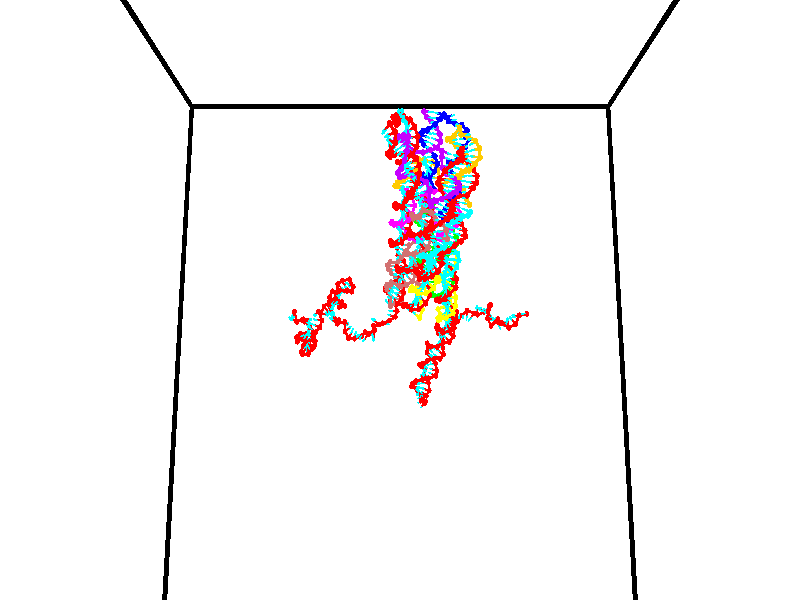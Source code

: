 // switches for output
#declare DRAW_BASES = 1; // possible values are 0, 1; only relevant for DNA ribbons
#declare DRAW_BASES_TYPE = 3; // possible values are 1, 2, 3; only relevant for DNA ribbons
#declare DRAW_FOG = 0; // set to 1 to enable fog

#include "colors.inc"

#include "transforms.inc"
background { rgb <1, 1, 1>}

#default {
   normal{
       ripples 0.25
       frequency 0.20
       turbulence 0.2
       lambda 5
   }
	finish {
		phong 0.1
		phong_size 40.
	}
}

// original window dimensions: 1024x640


// camera settings

camera {
	sky <0, 0.179814, -0.983701>
	up <0, 0.179814, -0.983701>
	right 1.6 * <1, 0, 0>
	location <35, 94.9851, 44.8844>
	look_at <35, 29.7336, 32.9568>
	direction <0, -65.2515, -11.9276>
	angle 67.0682
}


# declare cpy_camera_pos = <35, 94.9851, 44.8844>;
# if (DRAW_FOG = 1)
fog {
	fog_type 2
	up vnormalize(cpy_camera_pos)
	color rgbt<1,1,1,0.3>
	distance 1e-5
	fog_alt 3e-3
	fog_offset 56
}
# end


// LIGHTS

# declare lum = 6;
global_settings {
	ambient_light rgb lum * <0.05, 0.05, 0.05>
	max_trace_level 15
}# declare cpy_direct_light_amount = 0.25;
light_source
{	1000 * <-1, -1.16352, -0.803886>,
	rgb lum * cpy_direct_light_amount
	parallel
}

light_source
{	1000 * <1, 1.16352, 0.803886>,
	rgb lum * cpy_direct_light_amount
	parallel
}

// strand 0

// nucleotide -1

// particle -1
sphere {
	<24.325310, 34.795704, 34.888863> 0.250000
	pigment { color rgbt <1,0,0,0> }
	no_shadow
}
cylinder {
	<24.283970, 35.059635, 35.186573>,  <24.259167, 35.217995, 35.365200>, 0.100000
	pigment { color rgbt <1,0,0,0> }
	no_shadow
}
cylinder {
	<24.283970, 35.059635, 35.186573>,  <24.325310, 34.795704, 34.888863>, 0.100000
	pigment { color rgbt <1,0,0,0> }
	no_shadow
}

// particle -1
sphere {
	<24.283970, 35.059635, 35.186573> 0.100000
	pigment { color rgbt <1,0,0,0> }
	no_shadow
}
sphere {
	0, 1
	scale<0.080000,0.200000,0.300000>
	matrix <-0.505798, -0.679173, 0.531875,
		0.856439, -0.321486, 0.403930,
		-0.103348, 0.659826, 0.744278,
		24.252966, 35.257584, 35.409855>
	pigment { color rgbt <0,1,1,0> }
	no_shadow
}
cylinder {
	<24.568977, 34.570358, 35.708172>,  <24.325310, 34.795704, 34.888863>, 0.130000
	pigment { color rgbt <1,0,0,0> }
	no_shadow
}

// nucleotide -1

// particle -1
sphere {
	<24.568977, 34.570358, 35.708172> 0.250000
	pigment { color rgbt <1,0,0,0> }
	no_shadow
}
cylinder {
	<24.263498, 34.804504, 35.599281>,  <24.080210, 34.944992, 35.533947>, 0.100000
	pigment { color rgbt <1,0,0,0> }
	no_shadow
}
cylinder {
	<24.263498, 34.804504, 35.599281>,  <24.568977, 34.570358, 35.708172>, 0.100000
	pigment { color rgbt <1,0,0,0> }
	no_shadow
}

// particle -1
sphere {
	<24.263498, 34.804504, 35.599281> 0.100000
	pigment { color rgbt <1,0,0,0> }
	no_shadow
}
sphere {
	0, 1
	scale<0.080000,0.200000,0.300000>
	matrix <-0.644908, -0.672644, 0.362829,
		0.029278, 0.452652, 0.891207,
		-0.763700, 0.585369, -0.272225,
		24.034388, 34.980114, 35.517612>
	pigment { color rgbt <0,1,1,0> }
	no_shadow
}
cylinder {
	<25.157461, 34.231232, 35.446377>,  <24.568977, 34.570358, 35.708172>, 0.130000
	pigment { color rgbt <1,0,0,0> }
	no_shadow
}

// nucleotide -1

// particle -1
sphere {
	<25.157461, 34.231232, 35.446377> 0.250000
	pigment { color rgbt <1,0,0,0> }
	no_shadow
}
cylinder {
	<25.495550, 34.019745, 35.415230>,  <25.698402, 33.892853, 35.396542>, 0.100000
	pigment { color rgbt <1,0,0,0> }
	no_shadow
}
cylinder {
	<25.495550, 34.019745, 35.415230>,  <25.157461, 34.231232, 35.446377>, 0.100000
	pigment { color rgbt <1,0,0,0> }
	no_shadow
}

// particle -1
sphere {
	<25.495550, 34.019745, 35.415230> 0.100000
	pigment { color rgbt <1,0,0,0> }
	no_shadow
}
sphere {
	0, 1
	scale<0.080000,0.200000,0.300000>
	matrix <-0.371645, -0.686222, 0.625283,
		-0.384031, -0.499562, -0.776503,
		0.845222, -0.528712, -0.077871,
		25.749117, 33.861130, 35.391869>
	pigment { color rgbt <0,1,1,0> }
	no_shadow
}
cylinder {
	<24.934837, 33.535183, 35.404411>,  <25.157461, 34.231232, 35.446377>, 0.130000
	pigment { color rgbt <1,0,0,0> }
	no_shadow
}

// nucleotide -1

// particle -1
sphere {
	<24.934837, 33.535183, 35.404411> 0.250000
	pigment { color rgbt <1,0,0,0> }
	no_shadow
}
cylinder {
	<25.310953, 33.543770, 35.540287>,  <25.536623, 33.548923, 35.621815>, 0.100000
	pigment { color rgbt <1,0,0,0> }
	no_shadow
}
cylinder {
	<25.310953, 33.543770, 35.540287>,  <24.934837, 33.535183, 35.404411>, 0.100000
	pigment { color rgbt <1,0,0,0> }
	no_shadow
}

// particle -1
sphere {
	<25.310953, 33.543770, 35.540287> 0.100000
	pigment { color rgbt <1,0,0,0> }
	no_shadow
}
sphere {
	0, 1
	scale<0.080000,0.200000,0.300000>
	matrix <-0.233393, -0.685763, 0.689389,
		0.247751, -0.727509, -0.639805,
		0.940291, 0.021470, 0.339694,
		25.593040, 33.550209, 35.642197>
	pigment { color rgbt <0,1,1,0> }
	no_shadow
}
cylinder {
	<25.071503, 32.903046, 35.443626>,  <24.934837, 33.535183, 35.404411>, 0.130000
	pigment { color rgbt <1,0,0,0> }
	no_shadow
}

// nucleotide -1

// particle -1
sphere {
	<25.071503, 32.903046, 35.443626> 0.250000
	pigment { color rgbt <1,0,0,0> }
	no_shadow
}
cylinder {
	<25.336807, 33.059914, 35.698589>,  <25.495991, 33.154034, 35.851566>, 0.100000
	pigment { color rgbt <1,0,0,0> }
	no_shadow
}
cylinder {
	<25.336807, 33.059914, 35.698589>,  <25.071503, 32.903046, 35.443626>, 0.100000
	pigment { color rgbt <1,0,0,0> }
	no_shadow
}

// particle -1
sphere {
	<25.336807, 33.059914, 35.698589> 0.100000
	pigment { color rgbt <1,0,0,0> }
	no_shadow
}
sphere {
	0, 1
	scale<0.080000,0.200000,0.300000>
	matrix <-0.232009, -0.701997, 0.673329,
		0.711517, -0.594478, -0.374620,
		0.663261, 0.392170, 0.637406,
		25.535786, 33.177563, 35.889812>
	pigment { color rgbt <0,1,1,0> }
	no_shadow
}
cylinder {
	<25.549212, 32.487427, 35.750916>,  <25.071503, 32.903046, 35.443626>, 0.130000
	pigment { color rgbt <1,0,0,0> }
	no_shadow
}

// nucleotide -1

// particle -1
sphere {
	<25.549212, 32.487427, 35.750916> 0.250000
	pigment { color rgbt <1,0,0,0> }
	no_shadow
}
cylinder {
	<25.527767, 32.749439, 36.052395>,  <25.514900, 32.906647, 36.233284>, 0.100000
	pigment { color rgbt <1,0,0,0> }
	no_shadow
}
cylinder {
	<25.527767, 32.749439, 36.052395>,  <25.549212, 32.487427, 35.750916>, 0.100000
	pigment { color rgbt <1,0,0,0> }
	no_shadow
}

// particle -1
sphere {
	<25.527767, 32.749439, 36.052395> 0.100000
	pigment { color rgbt <1,0,0,0> }
	no_shadow
}
sphere {
	0, 1
	scale<0.080000,0.200000,0.300000>
	matrix <-0.193472, -0.747296, 0.635702,
		0.979640, -0.111738, 0.166794,
		-0.053612, 0.655029, 0.753700,
		25.511684, 32.945950, 36.278503>
	pigment { color rgbt <0,1,1,0> }
	no_shadow
}
cylinder {
	<25.926298, 32.268082, 36.335407>,  <25.549212, 32.487427, 35.750916>, 0.130000
	pigment { color rgbt <1,0,0,0> }
	no_shadow
}

// nucleotide -1

// particle -1
sphere {
	<25.926298, 32.268082, 36.335407> 0.250000
	pigment { color rgbt <1,0,0,0> }
	no_shadow
}
cylinder {
	<25.669018, 32.519882, 36.509769>,  <25.514648, 32.670963, 36.614388>, 0.100000
	pigment { color rgbt <1,0,0,0> }
	no_shadow
}
cylinder {
	<25.669018, 32.519882, 36.509769>,  <25.926298, 32.268082, 36.335407>, 0.100000
	pigment { color rgbt <1,0,0,0> }
	no_shadow
}

// particle -1
sphere {
	<25.669018, 32.519882, 36.509769> 0.100000
	pigment { color rgbt <1,0,0,0> }
	no_shadow
}
sphere {
	0, 1
	scale<0.080000,0.200000,0.300000>
	matrix <-0.216977, -0.695810, 0.684668,
		0.734310, 0.345797, 0.584134,
		-0.643202, 0.629502, 0.435910,
		25.476057, 32.708733, 36.640541>
	pigment { color rgbt <0,1,1,0> }
	no_shadow
}
cylinder {
	<26.143709, 32.349686, 37.079300>,  <25.926298, 32.268082, 36.335407>, 0.130000
	pigment { color rgbt <1,0,0,0> }
	no_shadow
}

// nucleotide -1

// particle -1
sphere {
	<26.143709, 32.349686, 37.079300> 0.250000
	pigment { color rgbt <1,0,0,0> }
	no_shadow
}
cylinder {
	<25.754128, 32.376507, 36.992661>,  <25.520378, 32.392597, 36.940678>, 0.100000
	pigment { color rgbt <1,0,0,0> }
	no_shadow
}
cylinder {
	<25.754128, 32.376507, 36.992661>,  <26.143709, 32.349686, 37.079300>, 0.100000
	pigment { color rgbt <1,0,0,0> }
	no_shadow
}

// particle -1
sphere {
	<25.754128, 32.376507, 36.992661> 0.100000
	pigment { color rgbt <1,0,0,0> }
	no_shadow
}
sphere {
	0, 1
	scale<0.080000,0.200000,0.300000>
	matrix <-0.191286, -0.755884, 0.626139,
		-0.121741, 0.651264, 0.749023,
		-0.973955, 0.067051, -0.216600,
		25.461941, 32.396622, 36.927681>
	pigment { color rgbt <0,1,1,0> }
	no_shadow
}
cylinder {
	<25.872053, 32.198494, 37.714561>,  <26.143709, 32.349686, 37.079300>, 0.130000
	pigment { color rgbt <1,0,0,0> }
	no_shadow
}

// nucleotide -1

// particle -1
sphere {
	<25.872053, 32.198494, 37.714561> 0.250000
	pigment { color rgbt <1,0,0,0> }
	no_shadow
}
cylinder {
	<25.581161, 32.113888, 37.453365>,  <25.406626, 32.063122, 37.296646>, 0.100000
	pigment { color rgbt <1,0,0,0> }
	no_shadow
}
cylinder {
	<25.581161, 32.113888, 37.453365>,  <25.872053, 32.198494, 37.714561>, 0.100000
	pigment { color rgbt <1,0,0,0> }
	no_shadow
}

// particle -1
sphere {
	<25.581161, 32.113888, 37.453365> 0.100000
	pigment { color rgbt <1,0,0,0> }
	no_shadow
}
sphere {
	0, 1
	scale<0.080000,0.200000,0.300000>
	matrix <-0.099092, -0.909016, 0.404810,
		-0.679202, 0.359097, 0.640104,
		-0.727231, -0.211519, -0.652989,
		25.362991, 32.050430, 37.257469>
	pigment { color rgbt <0,1,1,0> }
	no_shadow
}
cylinder {
	<25.373144, 31.868607, 38.165428>,  <25.872053, 32.198494, 37.714561>, 0.130000
	pigment { color rgbt <1,0,0,0> }
	no_shadow
}

// nucleotide -1

// particle -1
sphere {
	<25.373144, 31.868607, 38.165428> 0.250000
	pigment { color rgbt <1,0,0,0> }
	no_shadow
}
cylinder {
	<25.297298, 31.755789, 37.789238>,  <25.251791, 31.688099, 37.563522>, 0.100000
	pigment { color rgbt <1,0,0,0> }
	no_shadow
}
cylinder {
	<25.297298, 31.755789, 37.789238>,  <25.373144, 31.868607, 38.165428>, 0.100000
	pigment { color rgbt <1,0,0,0> }
	no_shadow
}

// particle -1
sphere {
	<25.297298, 31.755789, 37.789238> 0.100000
	pigment { color rgbt <1,0,0,0> }
	no_shadow
}
sphere {
	0, 1
	scale<0.080000,0.200000,0.300000>
	matrix <-0.185760, -0.930251, 0.316427,
		-0.964127, 0.234702, 0.123995,
		-0.189612, -0.282042, -0.940478,
		25.240416, 31.671177, 37.507095>
	pigment { color rgbt <0,1,1,0> }
	no_shadow
}
cylinder {
	<24.687246, 31.424078, 38.130497>,  <25.373144, 31.868607, 38.165428>, 0.130000
	pigment { color rgbt <1,0,0,0> }
	no_shadow
}

// nucleotide -1

// particle -1
sphere {
	<24.687246, 31.424078, 38.130497> 0.250000
	pigment { color rgbt <1,0,0,0> }
	no_shadow
}
cylinder {
	<24.896763, 31.323280, 37.805008>,  <25.022472, 31.262802, 37.609715>, 0.100000
	pigment { color rgbt <1,0,0,0> }
	no_shadow
}
cylinder {
	<24.896763, 31.323280, 37.805008>,  <24.687246, 31.424078, 38.130497>, 0.100000
	pigment { color rgbt <1,0,0,0> }
	no_shadow
}

// particle -1
sphere {
	<24.896763, 31.323280, 37.805008> 0.100000
	pigment { color rgbt <1,0,0,0> }
	no_shadow
}
sphere {
	0, 1
	scale<0.080000,0.200000,0.300000>
	matrix <-0.107178, -0.967147, 0.230519,
		-0.845078, -0.033530, -0.533590,
		0.523790, -0.251996, -0.813722,
		25.053900, 31.247681, 37.560890>
	pigment { color rgbt <0,1,1,0> }
	no_shadow
}
cylinder {
	<24.454855, 30.832233, 37.841572>,  <24.687246, 31.424078, 38.130497>, 0.130000
	pigment { color rgbt <1,0,0,0> }
	no_shadow
}

// nucleotide -1

// particle -1
sphere {
	<24.454855, 30.832233, 37.841572> 0.250000
	pigment { color rgbt <1,0,0,0> }
	no_shadow
}
cylinder {
	<24.833145, 30.832642, 37.711582>,  <25.060120, 30.832886, 37.633591>, 0.100000
	pigment { color rgbt <1,0,0,0> }
	no_shadow
}
cylinder {
	<24.833145, 30.832642, 37.711582>,  <24.454855, 30.832233, 37.841572>, 0.100000
	pigment { color rgbt <1,0,0,0> }
	no_shadow
}

// particle -1
sphere {
	<24.833145, 30.832642, 37.711582> 0.100000
	pigment { color rgbt <1,0,0,0> }
	no_shadow
}
sphere {
	0, 1
	scale<0.080000,0.200000,0.300000>
	matrix <0.059718, -0.983511, 0.170707,
		-0.319438, -0.180848, -0.930190,
		0.945724, 0.001018, -0.324970,
		25.116861, 30.832947, 37.614090>
	pigment { color rgbt <0,1,1,0> }
	no_shadow
}
cylinder {
	<24.551363, 30.365807, 37.265240>,  <24.454855, 30.832233, 37.841572>, 0.130000
	pigment { color rgbt <1,0,0,0> }
	no_shadow
}

// nucleotide -1

// particle -1
sphere {
	<24.551363, 30.365807, 37.265240> 0.250000
	pigment { color rgbt <1,0,0,0> }
	no_shadow
}
cylinder {
	<24.884642, 30.407631, 37.482441>,  <25.084608, 30.432726, 37.612762>, 0.100000
	pigment { color rgbt <1,0,0,0> }
	no_shadow
}
cylinder {
	<24.884642, 30.407631, 37.482441>,  <24.551363, 30.365807, 37.265240>, 0.100000
	pigment { color rgbt <1,0,0,0> }
	no_shadow
}

// particle -1
sphere {
	<24.884642, 30.407631, 37.482441> 0.100000
	pigment { color rgbt <1,0,0,0> }
	no_shadow
}
sphere {
	0, 1
	scale<0.080000,0.200000,0.300000>
	matrix <-0.028449, -0.972556, 0.230926,
		0.552246, -0.207854, -0.807355,
		0.833196, 0.104559, 0.543003,
		25.134600, 30.438999, 37.645340>
	pigment { color rgbt <0,1,1,0> }
	no_shadow
}
cylinder {
	<25.125387, 29.925600, 37.003231>,  <24.551363, 30.365807, 37.265240>, 0.130000
	pigment { color rgbt <1,0,0,0> }
	no_shadow
}

// nucleotide -1

// particle -1
sphere {
	<25.125387, 29.925600, 37.003231> 0.250000
	pigment { color rgbt <1,0,0,0> }
	no_shadow
}
cylinder {
	<25.168507, 30.003025, 37.393291>,  <25.194378, 30.049480, 37.627327>, 0.100000
	pigment { color rgbt <1,0,0,0> }
	no_shadow
}
cylinder {
	<25.168507, 30.003025, 37.393291>,  <25.125387, 29.925600, 37.003231>, 0.100000
	pigment { color rgbt <1,0,0,0> }
	no_shadow
}

// particle -1
sphere {
	<25.168507, 30.003025, 37.393291> 0.100000
	pigment { color rgbt <1,0,0,0> }
	no_shadow
}
sphere {
	0, 1
	scale<0.080000,0.200000,0.300000>
	matrix <-0.050406, -0.978538, 0.199806,
		0.992894, -0.070692, -0.095726,
		0.107796, 0.193561, 0.975148,
		25.200846, 30.061094, 37.685837>
	pigment { color rgbt <0,1,1,0> }
	no_shadow
}
cylinder {
	<25.620283, 29.551697, 37.263565>,  <25.125387, 29.925600, 37.003231>, 0.130000
	pigment { color rgbt <1,0,0,0> }
	no_shadow
}

// nucleotide -1

// particle -1
sphere {
	<25.620283, 29.551697, 37.263565> 0.250000
	pigment { color rgbt <1,0,0,0> }
	no_shadow
}
cylinder {
	<25.353483, 29.618214, 37.554070>,  <25.193403, 29.658123, 37.728374>, 0.100000
	pigment { color rgbt <1,0,0,0> }
	no_shadow
}
cylinder {
	<25.353483, 29.618214, 37.554070>,  <25.620283, 29.551697, 37.263565>, 0.100000
	pigment { color rgbt <1,0,0,0> }
	no_shadow
}

// particle -1
sphere {
	<25.353483, 29.618214, 37.554070> 0.100000
	pigment { color rgbt <1,0,0,0> }
	no_shadow
}
sphere {
	0, 1
	scale<0.080000,0.200000,0.300000>
	matrix <0.010441, -0.972593, 0.232281,
		0.744986, 0.162514, 0.646982,
		-0.666999, 0.166291, 0.726264,
		25.153383, 29.668100, 37.771950>
	pigment { color rgbt <0,1,1,0> }
	no_shadow
}
cylinder {
	<25.862568, 30.384102, 37.121536>,  <25.620283, 29.551697, 37.263565>, 0.130000
	pigment { color rgbt <1,0,0,0> }
	no_shadow
}

// nucleotide -1

// particle -1
sphere {
	<25.862568, 30.384102, 37.121536> 0.250000
	pigment { color rgbt <1,0,0,0> }
	no_shadow
}
cylinder {
	<25.499460, 30.534592, 37.195740>,  <25.281595, 30.624886, 37.240261>, 0.100000
	pigment { color rgbt <1,0,0,0> }
	no_shadow
}
cylinder {
	<25.499460, 30.534592, 37.195740>,  <25.862568, 30.384102, 37.121536>, 0.100000
	pigment { color rgbt <1,0,0,0> }
	no_shadow
}

// particle -1
sphere {
	<25.499460, 30.534592, 37.195740> 0.100000
	pigment { color rgbt <1,0,0,0> }
	no_shadow
}
sphere {
	0, 1
	scale<0.080000,0.200000,0.300000>
	matrix <0.348645, 0.922605, -0.165066,
		-0.233249, -0.085167, -0.968680,
		-0.907767, 0.376227, 0.185504,
		25.227131, 30.647459, 37.251392>
	pigment { color rgbt <0,1,1,0> }
	no_shadow
}
cylinder {
	<25.615393, 30.866417, 36.498905>,  <25.862568, 30.384102, 37.121536>, 0.130000
	pigment { color rgbt <1,0,0,0> }
	no_shadow
}

// nucleotide -1

// particle -1
sphere {
	<25.615393, 30.866417, 36.498905> 0.250000
	pigment { color rgbt <1,0,0,0> }
	no_shadow
}
cylinder {
	<25.403624, 30.981737, 36.818054>,  <25.276562, 31.050930, 37.009544>, 0.100000
	pigment { color rgbt <1,0,0,0> }
	no_shadow
}
cylinder {
	<25.403624, 30.981737, 36.818054>,  <25.615393, 30.866417, 36.498905>, 0.100000
	pigment { color rgbt <1,0,0,0> }
	no_shadow
}

// particle -1
sphere {
	<25.403624, 30.981737, 36.818054> 0.100000
	pigment { color rgbt <1,0,0,0> }
	no_shadow
}
sphere {
	0, 1
	scale<0.080000,0.200000,0.300000>
	matrix <-0.082647, 0.918485, -0.386724,
		-0.844324, -0.270682, -0.462438,
		-0.529421, 0.288301, 0.797870,
		25.244797, 31.068228, 37.057415>
	pigment { color rgbt <0,1,1,0> }
	no_shadow
}
cylinder {
	<25.024128, 31.232527, 36.283436>,  <25.615393, 30.866417, 36.498905>, 0.130000
	pigment { color rgbt <1,0,0,0> }
	no_shadow
}

// nucleotide -1

// particle -1
sphere {
	<25.024128, 31.232527, 36.283436> 0.250000
	pigment { color rgbt <1,0,0,0> }
	no_shadow
}
cylinder {
	<25.116486, 31.363094, 36.650074>,  <25.171900, 31.441435, 36.870056>, 0.100000
	pigment { color rgbt <1,0,0,0> }
	no_shadow
}
cylinder {
	<25.116486, 31.363094, 36.650074>,  <25.024128, 31.232527, 36.283436>, 0.100000
	pigment { color rgbt <1,0,0,0> }
	no_shadow
}

// particle -1
sphere {
	<25.116486, 31.363094, 36.650074> 0.100000
	pigment { color rgbt <1,0,0,0> }
	no_shadow
}
sphere {
	0, 1
	scale<0.080000,0.200000,0.300000>
	matrix <0.083875, 0.931862, -0.352984,
		-0.969357, 0.158381, 0.187783,
		0.230894, 0.326417, 0.916591,
		25.185755, 31.461020, 36.925053>
	pigment { color rgbt <0,1,1,0> }
	no_shadow
}
cylinder {
	<24.450035, 31.742393, 36.334816>,  <25.024128, 31.232527, 36.283436>, 0.130000
	pigment { color rgbt <1,0,0,0> }
	no_shadow
}

// nucleotide -1

// particle -1
sphere {
	<24.450035, 31.742393, 36.334816> 0.250000
	pigment { color rgbt <1,0,0,0> }
	no_shadow
}
cylinder {
	<24.709795, 31.841984, 36.622231>,  <24.865650, 31.901737, 36.794678>, 0.100000
	pigment { color rgbt <1,0,0,0> }
	no_shadow
}
cylinder {
	<24.709795, 31.841984, 36.622231>,  <24.450035, 31.742393, 36.334816>, 0.100000
	pigment { color rgbt <1,0,0,0> }
	no_shadow
}

// particle -1
sphere {
	<24.709795, 31.841984, 36.622231> 0.100000
	pigment { color rgbt <1,0,0,0> }
	no_shadow
}
sphere {
	0, 1
	scale<0.080000,0.200000,0.300000>
	matrix <0.021790, 0.938404, -0.344853,
		-0.760135, 0.239604, 0.603974,
		0.649399, 0.248974, 0.718535,
		24.904615, 31.916676, 36.837791>
	pigment { color rgbt <0,1,1,0> }
	no_shadow
}
cylinder {
	<24.188545, 32.345543, 36.726772>,  <24.450035, 31.742393, 36.334816>, 0.130000
	pigment { color rgbt <1,0,0,0> }
	no_shadow
}

// nucleotide -1

// particle -1
sphere {
	<24.188545, 32.345543, 36.726772> 0.250000
	pigment { color rgbt <1,0,0,0> }
	no_shadow
}
cylinder {
	<24.579819, 32.371750, 36.805626>,  <24.814583, 32.387474, 36.852940>, 0.100000
	pigment { color rgbt <1,0,0,0> }
	no_shadow
}
cylinder {
	<24.579819, 32.371750, 36.805626>,  <24.188545, 32.345543, 36.726772>, 0.100000
	pigment { color rgbt <1,0,0,0> }
	no_shadow
}

// particle -1
sphere {
	<24.579819, 32.371750, 36.805626> 0.100000
	pigment { color rgbt <1,0,0,0> }
	no_shadow
}
sphere {
	0, 1
	scale<0.080000,0.200000,0.300000>
	matrix <0.006086, 0.939516, -0.342450,
		-0.207648, 0.336179, 0.918622,
		0.978185, 0.065519, 0.197135,
		24.873274, 32.391407, 36.864765>
	pigment { color rgbt <0,1,1,0> }
	no_shadow
}
cylinder {
	<24.389772, 32.946495, 37.191986>,  <24.188545, 32.345543, 36.726772>, 0.130000
	pigment { color rgbt <1,0,0,0> }
	no_shadow
}

// nucleotide -1

// particle -1
sphere {
	<24.389772, 32.946495, 37.191986> 0.250000
	pigment { color rgbt <1,0,0,0> }
	no_shadow
}
cylinder {
	<24.676466, 32.822044, 36.942348>,  <24.848482, 32.747375, 36.792564>, 0.100000
	pigment { color rgbt <1,0,0,0> }
	no_shadow
}
cylinder {
	<24.676466, 32.822044, 36.942348>,  <24.389772, 32.946495, 37.191986>, 0.100000
	pigment { color rgbt <1,0,0,0> }
	no_shadow
}

// particle -1
sphere {
	<24.676466, 32.822044, 36.942348> 0.100000
	pigment { color rgbt <1,0,0,0> }
	no_shadow
}
sphere {
	0, 1
	scale<0.080000,0.200000,0.300000>
	matrix <0.177849, 0.946916, -0.267807,
		0.674285, 0.080953, 0.734021,
		0.716736, -0.311123, -0.624093,
		24.891487, 32.728706, 36.755119>
	pigment { color rgbt <0,1,1,0> }
	no_shadow
}
cylinder {
	<24.651058, 33.570000, 37.040756>,  <24.389772, 32.946495, 37.191986>, 0.130000
	pigment { color rgbt <1,0,0,0> }
	no_shadow
}

// nucleotide -1

// particle -1
sphere {
	<24.651058, 33.570000, 37.040756> 0.250000
	pigment { color rgbt <1,0,0,0> }
	no_shadow
}
cylinder {
	<24.912804, 33.291698, 36.922279>,  <25.069851, 33.124718, 36.851192>, 0.100000
	pigment { color rgbt <1,0,0,0> }
	no_shadow
}
cylinder {
	<24.912804, 33.291698, 36.922279>,  <24.651058, 33.570000, 37.040756>, 0.100000
	pigment { color rgbt <1,0,0,0> }
	no_shadow
}

// particle -1
sphere {
	<24.912804, 33.291698, 36.922279> 0.100000
	pigment { color rgbt <1,0,0,0> }
	no_shadow
}
sphere {
	0, 1
	scale<0.080000,0.200000,0.300000>
	matrix <0.556553, 0.708300, -0.434235,
		0.511914, 0.119302, 0.850712,
		0.654365, -0.695757, -0.296191,
		25.109114, 33.082970, 36.833424>
	pigment { color rgbt <0,1,1,0> }
	no_shadow
}
cylinder {
	<25.366787, 33.738110, 37.281277>,  <24.651058, 33.570000, 37.040756>, 0.130000
	pigment { color rgbt <1,0,0,0> }
	no_shadow
}

// nucleotide -1

// particle -1
sphere {
	<25.366787, 33.738110, 37.281277> 0.250000
	pigment { color rgbt <1,0,0,0> }
	no_shadow
}
cylinder {
	<25.402384, 33.507298, 36.956532>,  <25.423742, 33.368809, 36.761684>, 0.100000
	pigment { color rgbt <1,0,0,0> }
	no_shadow
}
cylinder {
	<25.402384, 33.507298, 36.956532>,  <25.366787, 33.738110, 37.281277>, 0.100000
	pigment { color rgbt <1,0,0,0> }
	no_shadow
}

// particle -1
sphere {
	<25.402384, 33.507298, 36.956532> 0.100000
	pigment { color rgbt <1,0,0,0> }
	no_shadow
}
sphere {
	0, 1
	scale<0.080000,0.200000,0.300000>
	matrix <0.646954, 0.653230, -0.393371,
		0.757318, -0.490229, 0.431445,
		0.088991, -0.577032, -0.811859,
		25.429081, 33.334187, 36.712975>
	pigment { color rgbt <0,1,1,0> }
	no_shadow
}
cylinder {
	<26.148537, 33.653477, 37.122360>,  <25.366787, 33.738110, 37.281277>, 0.130000
	pigment { color rgbt <1,0,0,0> }
	no_shadow
}

// nucleotide -1

// particle -1
sphere {
	<26.148537, 33.653477, 37.122360> 0.250000
	pigment { color rgbt <1,0,0,0> }
	no_shadow
}
cylinder {
	<25.927992, 33.556107, 36.803177>,  <25.795666, 33.497684, 36.611668>, 0.100000
	pigment { color rgbt <1,0,0,0> }
	no_shadow
}
cylinder {
	<25.927992, 33.556107, 36.803177>,  <26.148537, 33.653477, 37.122360>, 0.100000
	pigment { color rgbt <1,0,0,0> }
	no_shadow
}

// particle -1
sphere {
	<25.927992, 33.556107, 36.803177> 0.100000
	pigment { color rgbt <1,0,0,0> }
	no_shadow
}
sphere {
	0, 1
	scale<0.080000,0.200000,0.300000>
	matrix <0.673927, 0.433836, -0.598004,
		0.491755, -0.867485, -0.075148,
		-0.551361, -0.243427, -0.797963,
		25.762583, 33.483078, 36.563789>
	pigment { color rgbt <0,1,1,0> }
	no_shadow
}
cylinder {
	<26.415649, 34.023319, 36.521378>,  <26.148537, 33.653477, 37.122360>, 0.130000
	pigment { color rgbt <1,0,0,0> }
	no_shadow
}

// nucleotide -1

// particle -1
sphere {
	<26.415649, 34.023319, 36.521378> 0.250000
	pigment { color rgbt <1,0,0,0> }
	no_shadow
}
cylinder {
	<26.164375, 33.774620, 36.334270>,  <26.013611, 33.625401, 36.222008>, 0.100000
	pigment { color rgbt <1,0,0,0> }
	no_shadow
}
cylinder {
	<26.164375, 33.774620, 36.334270>,  <26.415649, 34.023319, 36.521378>, 0.100000
	pigment { color rgbt <1,0,0,0> }
	no_shadow
}

// particle -1
sphere {
	<26.164375, 33.774620, 36.334270> 0.100000
	pigment { color rgbt <1,0,0,0> }
	no_shadow
}
sphere {
	0, 1
	scale<0.080000,0.200000,0.300000>
	matrix <0.349831, 0.311301, -0.883578,
		0.694982, -0.718692, 0.021952,
		-0.628187, -0.621750, -0.467769,
		25.975920, 33.588097, 36.193939>
	pigment { color rgbt <0,1,1,0> }
	no_shadow
}
cylinder {
	<26.792868, 33.652271, 36.047729>,  <26.415649, 34.023319, 36.521378>, 0.130000
	pigment { color rgbt <1,0,0,0> }
	no_shadow
}

// nucleotide -1

// particle -1
sphere {
	<26.792868, 33.652271, 36.047729> 0.250000
	pigment { color rgbt <1,0,0,0> }
	no_shadow
}
cylinder {
	<26.420811, 33.589939, 35.914734>,  <26.197577, 33.552540, 35.834934>, 0.100000
	pigment { color rgbt <1,0,0,0> }
	no_shadow
}
cylinder {
	<26.420811, 33.589939, 35.914734>,  <26.792868, 33.652271, 36.047729>, 0.100000
	pigment { color rgbt <1,0,0,0> }
	no_shadow
}

// particle -1
sphere {
	<26.420811, 33.589939, 35.914734> 0.100000
	pigment { color rgbt <1,0,0,0> }
	no_shadow
}
sphere {
	0, 1
	scale<0.080000,0.200000,0.300000>
	matrix <0.278878, 0.289264, -0.915725,
		0.238875, -0.944481, -0.225600,
		-0.930143, -0.155829, -0.332493,
		26.141768, 33.543190, 35.814987>
	pigment { color rgbt <0,1,1,0> }
	no_shadow
}
cylinder {
	<26.908974, 33.243053, 35.392208>,  <26.792868, 33.652271, 36.047729>, 0.130000
	pigment { color rgbt <1,0,0,0> }
	no_shadow
}

// nucleotide -1

// particle -1
sphere {
	<26.908974, 33.243053, 35.392208> 0.250000
	pigment { color rgbt <1,0,0,0> }
	no_shadow
}
cylinder {
	<26.554598, 33.428028, 35.377949>,  <26.341972, 33.539013, 35.369392>, 0.100000
	pigment { color rgbt <1,0,0,0> }
	no_shadow
}
cylinder {
	<26.554598, 33.428028, 35.377949>,  <26.908974, 33.243053, 35.392208>, 0.100000
	pigment { color rgbt <1,0,0,0> }
	no_shadow
}

// particle -1
sphere {
	<26.554598, 33.428028, 35.377949> 0.100000
	pigment { color rgbt <1,0,0,0> }
	no_shadow
}
sphere {
	0, 1
	scale<0.080000,0.200000,0.300000>
	matrix <0.223145, 0.357591, -0.906827,
		-0.406597, -0.811347, -0.419993,
		-0.885937, 0.462432, -0.035653,
		26.288816, 33.566757, 35.367252>
	pigment { color rgbt <0,1,1,0> }
	no_shadow
}
cylinder {
	<26.569096, 33.261272, 34.633278>,  <26.908974, 33.243053, 35.392208>, 0.130000
	pigment { color rgbt <1,0,0,0> }
	no_shadow
}

// nucleotide -1

// particle -1
sphere {
	<26.569096, 33.261272, 34.633278> 0.250000
	pigment { color rgbt <1,0,0,0> }
	no_shadow
}
cylinder {
	<26.408625, 33.562122, 34.842415>,  <26.312342, 33.742634, 34.967896>, 0.100000
	pigment { color rgbt <1,0,0,0> }
	no_shadow
}
cylinder {
	<26.408625, 33.562122, 34.842415>,  <26.569096, 33.261272, 34.633278>, 0.100000
	pigment { color rgbt <1,0,0,0> }
	no_shadow
}

// particle -1
sphere {
	<26.408625, 33.562122, 34.842415> 0.100000
	pigment { color rgbt <1,0,0,0> }
	no_shadow
}
sphere {
	0, 1
	scale<0.080000,0.200000,0.300000>
	matrix <0.275246, 0.643390, -0.714346,
		-0.873669, -0.142669, -0.465133,
		-0.401177, 0.752127, 0.522840,
		26.288271, 33.787762, 34.999268>
	pigment { color rgbt <0,1,1,0> }
	no_shadow
}
cylinder {
	<26.887274, 33.858559, 34.861748>,  <26.569096, 33.261272, 34.633278>, 0.130000
	pigment { color rgbt <1,0,0,0> }
	no_shadow
}

// nucleotide -1

// particle -1
sphere {
	<26.887274, 33.858559, 34.861748> 0.250000
	pigment { color rgbt <1,0,0,0> }
	no_shadow
}
cylinder {
	<27.255610, 33.992222, 34.942142>,  <27.476610, 34.072422, 34.990379>, 0.100000
	pigment { color rgbt <1,0,0,0> }
	no_shadow
}
cylinder {
	<27.255610, 33.992222, 34.942142>,  <26.887274, 33.858559, 34.861748>, 0.100000
	pigment { color rgbt <1,0,0,0> }
	no_shadow
}

// particle -1
sphere {
	<27.255610, 33.992222, 34.942142> 0.100000
	pigment { color rgbt <1,0,0,0> }
	no_shadow
}
sphere {
	0, 1
	scale<0.080000,0.200000,0.300000>
	matrix <0.385707, -0.704732, -0.595469,
		-0.057340, 0.625852, -0.777831,
		0.920838, 0.334160, 0.200986,
		27.531860, 34.092468, 35.002438>
	pigment { color rgbt <0,1,1,0> }
	no_shadow
}
cylinder {
	<27.216612, 34.096954, 34.310020>,  <26.887274, 33.858559, 34.861748>, 0.130000
	pigment { color rgbt <1,0,0,0> }
	no_shadow
}

// nucleotide -1

// particle -1
sphere {
	<27.216612, 34.096954, 34.310020> 0.250000
	pigment { color rgbt <1,0,0,0> }
	no_shadow
}
cylinder {
	<27.471329, 33.931519, 34.570309>,  <27.624159, 33.832256, 34.726482>, 0.100000
	pigment { color rgbt <1,0,0,0> }
	no_shadow
}
cylinder {
	<27.471329, 33.931519, 34.570309>,  <27.216612, 34.096954, 34.310020>, 0.100000
	pigment { color rgbt <1,0,0,0> }
	no_shadow
}

// particle -1
sphere {
	<27.471329, 33.931519, 34.570309> 0.100000
	pigment { color rgbt <1,0,0,0> }
	no_shadow
}
sphere {
	0, 1
	scale<0.080000,0.200000,0.300000>
	matrix <0.329974, -0.616578, -0.714807,
		0.696857, 0.669905, -0.256158,
		0.636794, -0.413593, 0.650718,
		27.662367, 33.807442, 34.765526>
	pigment { color rgbt <0,1,1,0> }
	no_shadow
}
cylinder {
	<27.731096, 34.158817, 33.970543>,  <27.216612, 34.096954, 34.310020>, 0.130000
	pigment { color rgbt <1,0,0,0> }
	no_shadow
}

// nucleotide -1

// particle -1
sphere {
	<27.731096, 34.158817, 33.970543> 0.250000
	pigment { color rgbt <1,0,0,0> }
	no_shadow
}
cylinder {
	<27.818367, 33.837158, 34.191719>,  <27.870729, 33.644161, 34.324425>, 0.100000
	pigment { color rgbt <1,0,0,0> }
	no_shadow
}
cylinder {
	<27.818367, 33.837158, 34.191719>,  <27.731096, 34.158817, 33.970543>, 0.100000
	pigment { color rgbt <1,0,0,0> }
	no_shadow
}

// particle -1
sphere {
	<27.818367, 33.837158, 34.191719> 0.100000
	pigment { color rgbt <1,0,0,0> }
	no_shadow
}
sphere {
	0, 1
	scale<0.080000,0.200000,0.300000>
	matrix <0.405179, -0.440804, -0.800951,
		0.887822, 0.398789, 0.229651,
		0.218179, -0.804151, 0.552936,
		27.883821, 33.595913, 34.357601>
	pigment { color rgbt <0,1,1,0> }
	no_shadow
}
cylinder {
	<28.371696, 34.165558, 33.644054>,  <27.731096, 34.158817, 33.970543>, 0.130000
	pigment { color rgbt <1,0,0,0> }
	no_shadow
}

// nucleotide -1

// particle -1
sphere {
	<28.371696, 34.165558, 33.644054> 0.250000
	pigment { color rgbt <1,0,0,0> }
	no_shadow
}
cylinder {
	<28.259672, 33.842300, 33.851311>,  <28.192457, 33.648346, 33.975666>, 0.100000
	pigment { color rgbt <1,0,0,0> }
	no_shadow
}
cylinder {
	<28.259672, 33.842300, 33.851311>,  <28.371696, 34.165558, 33.644054>, 0.100000
	pigment { color rgbt <1,0,0,0> }
	no_shadow
}

// particle -1
sphere {
	<28.259672, 33.842300, 33.851311> 0.100000
	pigment { color rgbt <1,0,0,0> }
	no_shadow
}
sphere {
	0, 1
	scale<0.080000,0.200000,0.300000>
	matrix <0.626000, -0.562938, -0.539653,
		0.727797, 0.173219, 0.663556,
		-0.280063, -0.808144, 0.518139,
		28.175653, 33.599857, 34.006752>
	pigment { color rgbt <0,1,1,0> }
	no_shadow
}
cylinder {
	<28.984529, 33.717285, 33.870636>,  <28.371696, 34.165558, 33.644054>, 0.130000
	pigment { color rgbt <1,0,0,0> }
	no_shadow
}

// nucleotide -1

// particle -1
sphere {
	<28.984529, 33.717285, 33.870636> 0.250000
	pigment { color rgbt <1,0,0,0> }
	no_shadow
}
cylinder {
	<28.689137, 33.447769, 33.880909>,  <28.511902, 33.286060, 33.887074>, 0.100000
	pigment { color rgbt <1,0,0,0> }
	no_shadow
}
cylinder {
	<28.689137, 33.447769, 33.880909>,  <28.984529, 33.717285, 33.870636>, 0.100000
	pigment { color rgbt <1,0,0,0> }
	no_shadow
}

// particle -1
sphere {
	<28.689137, 33.447769, 33.880909> 0.100000
	pigment { color rgbt <1,0,0,0> }
	no_shadow
}
sphere {
	0, 1
	scale<0.080000,0.200000,0.300000>
	matrix <0.527078, -0.600600, -0.601223,
		0.420519, -0.430456, 0.798669,
		-0.738480, -0.673786, 0.025680,
		28.467592, 33.245632, 33.888615>
	pigment { color rgbt <0,1,1,0> }
	no_shadow
}
cylinder {
	<29.257729, 33.077354, 34.082523>,  <28.984529, 33.717285, 33.870636>, 0.130000
	pigment { color rgbt <1,0,0,0> }
	no_shadow
}

// nucleotide -1

// particle -1
sphere {
	<29.257729, 33.077354, 34.082523> 0.250000
	pigment { color rgbt <1,0,0,0> }
	no_shadow
}
cylinder {
	<28.914824, 32.990749, 33.895664>,  <28.709082, 32.938786, 33.783550>, 0.100000
	pigment { color rgbt <1,0,0,0> }
	no_shadow
}
cylinder {
	<28.914824, 32.990749, 33.895664>,  <29.257729, 33.077354, 34.082523>, 0.100000
	pigment { color rgbt <1,0,0,0> }
	no_shadow
}

// particle -1
sphere {
	<28.914824, 32.990749, 33.895664> 0.100000
	pigment { color rgbt <1,0,0,0> }
	no_shadow
}
sphere {
	0, 1
	scale<0.080000,0.200000,0.300000>
	matrix <0.494130, -0.600945, -0.628252,
		-0.144703, -0.769406, 0.622153,
		-0.857261, -0.216515, -0.467145,
		28.657644, 32.925797, 33.755520>
	pigment { color rgbt <0,1,1,0> }
	no_shadow
}
cylinder {
	<28.768353, 32.434460, 33.982006>,  <29.257729, 33.077354, 34.082523>, 0.130000
	pigment { color rgbt <1,0,0,0> }
	no_shadow
}

// nucleotide -1

// particle -1
sphere {
	<28.768353, 32.434460, 33.982006> 0.250000
	pigment { color rgbt <1,0,0,0> }
	no_shadow
}
cylinder {
	<28.403175, 32.383652, 33.826881>,  <28.184069, 32.353165, 33.733807>, 0.100000
	pigment { color rgbt <1,0,0,0> }
	no_shadow
}
cylinder {
	<28.403175, 32.383652, 33.826881>,  <28.768353, 32.434460, 33.982006>, 0.100000
	pigment { color rgbt <1,0,0,0> }
	no_shadow
}

// particle -1
sphere {
	<28.403175, 32.383652, 33.826881> 0.100000
	pigment { color rgbt <1,0,0,0> }
	no_shadow
}
sphere {
	0, 1
	scale<0.080000,0.200000,0.300000>
	matrix <0.407652, -0.240009, -0.881031,
		0.018834, -0.962424, 0.270897,
		-0.912943, -0.127025, -0.387814,
		28.129292, 32.345543, 33.710537>
	pigment { color rgbt <0,1,1,0> }
	no_shadow
}
cylinder {
	<28.542988, 31.705793, 33.943649>,  <28.768353, 32.434460, 33.982006>, 0.130000
	pigment { color rgbt <1,0,0,0> }
	no_shadow
}

// nucleotide -1

// particle -1
sphere {
	<28.542988, 31.705793, 33.943649> 0.250000
	pigment { color rgbt <1,0,0,0> }
	no_shadow
}
cylinder {
	<28.393459, 31.961861, 33.675190>,  <28.303741, 32.115501, 33.514114>, 0.100000
	pigment { color rgbt <1,0,0,0> }
	no_shadow
}
cylinder {
	<28.393459, 31.961861, 33.675190>,  <28.542988, 31.705793, 33.943649>, 0.100000
	pigment { color rgbt <1,0,0,0> }
	no_shadow
}

// particle -1
sphere {
	<28.393459, 31.961861, 33.675190> 0.100000
	pigment { color rgbt <1,0,0,0> }
	no_shadow
}
sphere {
	0, 1
	scale<0.080000,0.200000,0.300000>
	matrix <0.420540, -0.527967, -0.737833,
		-0.826682, -0.558064, -0.071850,
		-0.373823, 0.640169, -0.671149,
		28.281313, 32.153912, 33.473846>
	pigment { color rgbt <0,1,1,0> }
	no_shadow
}
cylinder {
	<28.382729, 31.330938, 33.343204>,  <28.542988, 31.705793, 33.943649>, 0.130000
	pigment { color rgbt <1,0,0,0> }
	no_shadow
}

// nucleotide -1

// particle -1
sphere {
	<28.382729, 31.330938, 33.343204> 0.250000
	pigment { color rgbt <1,0,0,0> }
	no_shadow
}
cylinder {
	<28.450933, 31.697863, 33.199280>,  <28.491856, 31.918018, 33.112926>, 0.100000
	pigment { color rgbt <1,0,0,0> }
	no_shadow
}
cylinder {
	<28.450933, 31.697863, 33.199280>,  <28.382729, 31.330938, 33.343204>, 0.100000
	pigment { color rgbt <1,0,0,0> }
	no_shadow
}

// particle -1
sphere {
	<28.450933, 31.697863, 33.199280> 0.100000
	pigment { color rgbt <1,0,0,0> }
	no_shadow
}
sphere {
	0, 1
	scale<0.080000,0.200000,0.300000>
	matrix <0.474776, -0.396461, -0.785752,
		-0.863431, -0.036850, -0.503119,
		0.170512, 0.917312, -0.359812,
		28.502087, 31.973057, 33.091335>
	pigment { color rgbt <0,1,1,0> }
	no_shadow
}
cylinder {
	<28.262375, 31.320171, 32.594765>,  <28.382729, 31.330938, 33.343204>, 0.130000
	pigment { color rgbt <1,0,0,0> }
	no_shadow
}

// nucleotide -1

// particle -1
sphere {
	<28.262375, 31.320171, 32.594765> 0.250000
	pigment { color rgbt <1,0,0,0> }
	no_shadow
}
cylinder {
	<28.491117, 31.647308, 32.620430>,  <28.628363, 31.843590, 32.635830>, 0.100000
	pigment { color rgbt <1,0,0,0> }
	no_shadow
}
cylinder {
	<28.491117, 31.647308, 32.620430>,  <28.262375, 31.320171, 32.594765>, 0.100000
	pigment { color rgbt <1,0,0,0> }
	no_shadow
}

// particle -1
sphere {
	<28.491117, 31.647308, 32.620430> 0.100000
	pigment { color rgbt <1,0,0,0> }
	no_shadow
}
sphere {
	0, 1
	scale<0.080000,0.200000,0.300000>
	matrix <0.614539, -0.375263, -0.693916,
		-0.543437, 0.436249, -0.717191,
		0.571855, 0.817842, 0.064160,
		28.662674, 31.892660, 32.639679>
	pigment { color rgbt <0,1,1,0> }
	no_shadow
}
cylinder {
	<28.344875, 31.767012, 31.889778>,  <28.262375, 31.320171, 32.594765>, 0.130000
	pigment { color rgbt <1,0,0,0> }
	no_shadow
}

// nucleotide -1

// particle -1
sphere {
	<28.344875, 31.767012, 31.889778> 0.250000
	pigment { color rgbt <1,0,0,0> }
	no_shadow
}
cylinder {
	<28.643763, 31.737797, 32.153999>,  <28.823095, 31.720268, 32.312531>, 0.100000
	pigment { color rgbt <1,0,0,0> }
	no_shadow
}
cylinder {
	<28.643763, 31.737797, 32.153999>,  <28.344875, 31.767012, 31.889778>, 0.100000
	pigment { color rgbt <1,0,0,0> }
	no_shadow
}

// particle -1
sphere {
	<28.643763, 31.737797, 32.153999> 0.100000
	pigment { color rgbt <1,0,0,0> }
	no_shadow
}
sphere {
	0, 1
	scale<0.080000,0.200000,0.300000>
	matrix <0.550829, -0.488038, -0.677057,
		0.371825, 0.869761, -0.324440,
		0.747217, -0.073036, 0.660554,
		28.867928, 31.715887, 32.352165>
	pigment { color rgbt <0,1,1,0> }
	no_shadow
}
cylinder {
	<28.860836, 32.005489, 31.641502>,  <28.344875, 31.767012, 31.889778>, 0.130000
	pigment { color rgbt <1,0,0,0> }
	no_shadow
}

// nucleotide -1

// particle -1
sphere {
	<28.860836, 32.005489, 31.641502> 0.250000
	pigment { color rgbt <1,0,0,0> }
	no_shadow
}
cylinder {
	<29.048952, 31.770657, 31.905067>,  <29.161821, 31.629759, 32.063206>, 0.100000
	pigment { color rgbt <1,0,0,0> }
	no_shadow
}
cylinder {
	<29.048952, 31.770657, 31.905067>,  <28.860836, 32.005489, 31.641502>, 0.100000
	pigment { color rgbt <1,0,0,0> }
	no_shadow
}

// particle -1
sphere {
	<29.048952, 31.770657, 31.905067> 0.100000
	pigment { color rgbt <1,0,0,0> }
	no_shadow
}
sphere {
	0, 1
	scale<0.080000,0.200000,0.300000>
	matrix <0.654133, -0.269295, -0.706817,
		0.592398, 0.763427, 0.257379,
		0.470292, -0.587077, 0.658913,
		29.190041, 31.594534, 32.102741>
	pigment { color rgbt <0,1,1,0> }
	no_shadow
}
cylinder {
	<29.625181, 31.976717, 31.487871>,  <28.860836, 32.005489, 31.641502>, 0.130000
	pigment { color rgbt <1,0,0,0> }
	no_shadow
}

// nucleotide -1

// particle -1
sphere {
	<29.625181, 31.976717, 31.487871> 0.250000
	pigment { color rgbt <1,0,0,0> }
	no_shadow
}
cylinder {
	<29.585052, 31.662573, 31.732212>,  <29.560976, 31.474087, 31.878817>, 0.100000
	pigment { color rgbt <1,0,0,0> }
	no_shadow
}
cylinder {
	<29.585052, 31.662573, 31.732212>,  <29.625181, 31.976717, 31.487871>, 0.100000
	pigment { color rgbt <1,0,0,0> }
	no_shadow
}

// particle -1
sphere {
	<29.585052, 31.662573, 31.732212> 0.100000
	pigment { color rgbt <1,0,0,0> }
	no_shadow
}
sphere {
	0, 1
	scale<0.080000,0.200000,0.300000>
	matrix <0.714250, -0.484265, -0.505306,
		0.692663, 0.385610, 0.609527,
		-0.100322, -0.785361, 0.610854,
		29.554956, 31.426964, 31.915468>
	pigment { color rgbt <0,1,1,0> }
	no_shadow
}
cylinder {
	<30.025999, 31.967411, 32.160954>,  <29.625181, 31.976717, 31.487871>, 0.130000
	pigment { color rgbt <1,0,0,0> }
	no_shadow
}

// nucleotide -1

// particle -1
sphere {
	<30.025999, 31.967411, 32.160954> 0.250000
	pigment { color rgbt <1,0,0,0> }
	no_shadow
}
cylinder {
	<29.683149, 32.130806, 32.035431>,  <29.477440, 32.228844, 31.960117>, 0.100000
	pigment { color rgbt <1,0,0,0> }
	no_shadow
}
cylinder {
	<29.683149, 32.130806, 32.035431>,  <30.025999, 31.967411, 32.160954>, 0.100000
	pigment { color rgbt <1,0,0,0> }
	no_shadow
}

// particle -1
sphere {
	<29.683149, 32.130806, 32.035431> 0.100000
	pigment { color rgbt <1,0,0,0> }
	no_shadow
}
sphere {
	0, 1
	scale<0.080000,0.200000,0.300000>
	matrix <-0.256995, 0.188856, 0.947780,
		0.446421, 0.893012, -0.056894,
		-0.857124, 0.408487, -0.313810,
		29.426012, 32.253353, 31.941288>
	pigment { color rgbt <0,1,1,0> }
	no_shadow
}
cylinder {
	<29.888298, 32.386337, 32.705853>,  <30.025999, 31.967411, 32.160954>, 0.130000
	pigment { color rgbt <1,0,0,0> }
	no_shadow
}

// nucleotide -1

// particle -1
sphere {
	<29.888298, 32.386337, 32.705853> 0.250000
	pigment { color rgbt <1,0,0,0> }
	no_shadow
}
cylinder {
	<29.548977, 32.371681, 32.494556>,  <29.345385, 32.362888, 32.367779>, 0.100000
	pigment { color rgbt <1,0,0,0> }
	no_shadow
}
cylinder {
	<29.548977, 32.371681, 32.494556>,  <29.888298, 32.386337, 32.705853>, 0.100000
	pigment { color rgbt <1,0,0,0> }
	no_shadow
}

// particle -1
sphere {
	<29.548977, 32.371681, 32.494556> 0.100000
	pigment { color rgbt <1,0,0,0> }
	no_shadow
}
sphere {
	0, 1
	scale<0.080000,0.200000,0.300000>
	matrix <-0.517570, 0.268025, 0.812579,
		0.111809, 0.962715, -0.246331,
		-0.848304, -0.036640, -0.528240,
		29.294485, 32.360691, 32.336086>
	pigment { color rgbt <0,1,1,0> }
	no_shadow
}
cylinder {
	<29.424997, 32.954163, 32.741146>,  <29.888298, 32.386337, 32.705853>, 0.130000
	pigment { color rgbt <1,0,0,0> }
	no_shadow
}

// nucleotide -1

// particle -1
sphere {
	<29.424997, 32.954163, 32.741146> 0.250000
	pigment { color rgbt <1,0,0,0> }
	no_shadow
}
cylinder {
	<29.209557, 32.617985, 32.717297>,  <29.080292, 32.416279, 32.702988>, 0.100000
	pigment { color rgbt <1,0,0,0> }
	no_shadow
}
cylinder {
	<29.209557, 32.617985, 32.717297>,  <29.424997, 32.954163, 32.741146>, 0.100000
	pigment { color rgbt <1,0,0,0> }
	no_shadow
}

// particle -1
sphere {
	<29.209557, 32.617985, 32.717297> 0.100000
	pigment { color rgbt <1,0,0,0> }
	no_shadow
}
sphere {
	0, 1
	scale<0.080000,0.200000,0.300000>
	matrix <-0.593866, 0.328480, 0.734455,
		-0.597687, 0.430986, -0.676034,
		-0.538603, -0.840447, -0.059620,
		29.047976, 32.365852, 32.699409>
	pigment { color rgbt <0,1,1,0> }
	no_shadow
}
cylinder {
	<28.676254, 33.225975, 32.782742>,  <29.424997, 32.954163, 32.741146>, 0.130000
	pigment { color rgbt <1,0,0,0> }
	no_shadow
}

// nucleotide -1

// particle -1
sphere {
	<28.676254, 33.225975, 32.782742> 0.250000
	pigment { color rgbt <1,0,0,0> }
	no_shadow
}
cylinder {
	<28.627901, 32.838505, 32.869507>,  <28.598888, 32.606022, 32.921566>, 0.100000
	pigment { color rgbt <1,0,0,0> }
	no_shadow
}
cylinder {
	<28.627901, 32.838505, 32.869507>,  <28.676254, 33.225975, 32.782742>, 0.100000
	pigment { color rgbt <1,0,0,0> }
	no_shadow
}

// particle -1
sphere {
	<28.627901, 32.838505, 32.869507> 0.100000
	pigment { color rgbt <1,0,0,0> }
	no_shadow
}
sphere {
	0, 1
	scale<0.080000,0.200000,0.300000>
	matrix <-0.506582, 0.248120, 0.825718,
		-0.853675, -0.010069, -0.520708,
		-0.120884, -0.968677, 0.216915,
		28.591637, 32.547901, 32.934582>
	pigment { color rgbt <0,1,1,0> }
	no_shadow
}
cylinder {
	<27.941650, 33.016815, 32.791004>,  <28.676254, 33.225975, 32.782742>, 0.130000
	pigment { color rgbt <1,0,0,0> }
	no_shadow
}

// nucleotide -1

// particle -1
sphere {
	<27.941650, 33.016815, 32.791004> 0.250000
	pigment { color rgbt <1,0,0,0> }
	no_shadow
}
cylinder {
	<28.181843, 32.817051, 33.040806>,  <28.325958, 32.697193, 33.190689>, 0.100000
	pigment { color rgbt <1,0,0,0> }
	no_shadow
}
cylinder {
	<28.181843, 32.817051, 33.040806>,  <27.941650, 33.016815, 32.791004>, 0.100000
	pigment { color rgbt <1,0,0,0> }
	no_shadow
}

// particle -1
sphere {
	<28.181843, 32.817051, 33.040806> 0.100000
	pigment { color rgbt <1,0,0,0> }
	no_shadow
}
sphere {
	0, 1
	scale<0.080000,0.200000,0.300000>
	matrix <-0.445183, 0.439968, 0.779897,
		-0.664254, -0.746334, 0.041863,
		0.600482, -0.499413, 0.624506,
		28.361988, 32.667229, 33.228157>
	pigment { color rgbt <0,1,1,0> }
	no_shadow
}
cylinder {
	<27.561300, 32.576111, 33.250648>,  <27.941650, 33.016815, 32.791004>, 0.130000
	pigment { color rgbt <1,0,0,0> }
	no_shadow
}

// nucleotide -1

// particle -1
sphere {
	<27.561300, 32.576111, 33.250648> 0.250000
	pigment { color rgbt <1,0,0,0> }
	no_shadow
}
cylinder {
	<27.913748, 32.677448, 33.410370>,  <28.125216, 32.738251, 33.506203>, 0.100000
	pigment { color rgbt <1,0,0,0> }
	no_shadow
}
cylinder {
	<27.913748, 32.677448, 33.410370>,  <27.561300, 32.576111, 33.250648>, 0.100000
	pigment { color rgbt <1,0,0,0> }
	no_shadow
}

// particle -1
sphere {
	<27.913748, 32.677448, 33.410370> 0.100000
	pigment { color rgbt <1,0,0,0> }
	no_shadow
}
sphere {
	0, 1
	scale<0.080000,0.200000,0.300000>
	matrix <-0.448322, 0.178863, 0.875794,
		0.150445, -0.950700, 0.271175,
		0.881121, 0.253332, 0.399311,
		28.178083, 32.753452, 33.530163>
	pigment { color rgbt <0,1,1,0> }
	no_shadow
}
cylinder {
	<27.594034, 32.316135, 34.003258>,  <27.561300, 32.576111, 33.250648>, 0.130000
	pigment { color rgbt <1,0,0,0> }
	no_shadow
}

// nucleotide -1

// particle -1
sphere {
	<27.594034, 32.316135, 34.003258> 0.250000
	pigment { color rgbt <1,0,0,0> }
	no_shadow
}
cylinder {
	<27.840311, 32.627846, 33.956509>,  <27.988077, 32.814873, 33.928459>, 0.100000
	pigment { color rgbt <1,0,0,0> }
	no_shadow
}
cylinder {
	<27.840311, 32.627846, 33.956509>,  <27.594034, 32.316135, 34.003258>, 0.100000
	pigment { color rgbt <1,0,0,0> }
	no_shadow
}

// particle -1
sphere {
	<27.840311, 32.627846, 33.956509> 0.100000
	pigment { color rgbt <1,0,0,0> }
	no_shadow
}
sphere {
	0, 1
	scale<0.080000,0.200000,0.300000>
	matrix <-0.482901, 0.490343, 0.725514,
		0.622680, -0.390256, 0.678211,
		0.615692, 0.779271, -0.116872,
		28.025019, 32.861626, 33.921448>
	pigment { color rgbt <0,1,1,0> }
	no_shadow
}
cylinder {
	<27.834543, 32.537098, 34.682331>,  <27.594034, 32.316135, 34.003258>, 0.130000
	pigment { color rgbt <1,0,0,0> }
	no_shadow
}

// nucleotide -1

// particle -1
sphere {
	<27.834543, 32.537098, 34.682331> 0.250000
	pigment { color rgbt <1,0,0,0> }
	no_shadow
}
cylinder {
	<27.915365, 32.850788, 34.447670>,  <27.963858, 33.039001, 34.306873>, 0.100000
	pigment { color rgbt <1,0,0,0> }
	no_shadow
}
cylinder {
	<27.915365, 32.850788, 34.447670>,  <27.834543, 32.537098, 34.682331>, 0.100000
	pigment { color rgbt <1,0,0,0> }
	no_shadow
}

// particle -1
sphere {
	<27.915365, 32.850788, 34.447670> 0.100000
	pigment { color rgbt <1,0,0,0> }
	no_shadow
}
sphere {
	0, 1
	scale<0.080000,0.200000,0.300000>
	matrix <-0.124237, 0.614695, 0.778919,
		0.971462, -0.084500, 0.221632,
		0.202054, 0.784225, -0.586656,
		27.975981, 33.086056, 34.271675>
	pigment { color rgbt <0,1,1,0> }
	no_shadow
}
cylinder {
	<28.242571, 32.770145, 35.236679>,  <27.834543, 32.537098, 34.682331>, 0.130000
	pigment { color rgbt <1,0,0,0> }
	no_shadow
}

// nucleotide -1

// particle -1
sphere {
	<28.242571, 32.770145, 35.236679> 0.250000
	pigment { color rgbt <1,0,0,0> }
	no_shadow
}
cylinder {
	<28.129490, 33.049274, 34.973431>,  <28.061642, 33.216751, 34.815483>, 0.100000
	pigment { color rgbt <1,0,0,0> }
	no_shadow
}
cylinder {
	<28.129490, 33.049274, 34.973431>,  <28.242571, 32.770145, 35.236679>, 0.100000
	pigment { color rgbt <1,0,0,0> }
	no_shadow
}

// particle -1
sphere {
	<28.129490, 33.049274, 34.973431> 0.100000
	pigment { color rgbt <1,0,0,0> }
	no_shadow
}
sphere {
	0, 1
	scale<0.080000,0.200000,0.300000>
	matrix <0.034104, 0.692986, 0.720144,
		0.958601, 0.181143, -0.219708,
		-0.282704, 0.697823, -0.658119,
		28.044680, 33.258621, 34.775993>
	pigment { color rgbt <0,1,1,0> }
	no_shadow
}
cylinder {
	<28.685249, 33.418736, 35.381939>,  <28.242571, 32.770145, 35.236679>, 0.130000
	pigment { color rgbt <1,0,0,0> }
	no_shadow
}

// nucleotide -1

// particle -1
sphere {
	<28.685249, 33.418736, 35.381939> 0.250000
	pigment { color rgbt <1,0,0,0> }
	no_shadow
}
cylinder {
	<28.344263, 33.520340, 35.199169>,  <28.139671, 33.581303, 35.089508>, 0.100000
	pigment { color rgbt <1,0,0,0> }
	no_shadow
}
cylinder {
	<28.344263, 33.520340, 35.199169>,  <28.685249, 33.418736, 35.381939>, 0.100000
	pigment { color rgbt <1,0,0,0> }
	no_shadow
}

// particle -1
sphere {
	<28.344263, 33.520340, 35.199169> 0.100000
	pigment { color rgbt <1,0,0,0> }
	no_shadow
}
sphere {
	0, 1
	scale<0.080000,0.200000,0.300000>
	matrix <-0.189718, 0.664131, 0.723143,
		0.487142, 0.703143, -0.517960,
		-0.852467, 0.254007, -0.456925,
		28.088524, 33.596542, 35.062092>
	pigment { color rgbt <0,1,1,0> }
	no_shadow
}
cylinder {
	<28.589432, 33.973251, 35.776234>,  <28.685249, 33.418736, 35.381939>, 0.130000
	pigment { color rgbt <1,0,0,0> }
	no_shadow
}

// nucleotide -1

// particle -1
sphere {
	<28.589432, 33.973251, 35.776234> 0.250000
	pigment { color rgbt <1,0,0,0> }
	no_shadow
}
cylinder {
	<28.258696, 33.964317, 35.551437>,  <28.060253, 33.958958, 35.416557>, 0.100000
	pigment { color rgbt <1,0,0,0> }
	no_shadow
}
cylinder {
	<28.258696, 33.964317, 35.551437>,  <28.589432, 33.973251, 35.776234>, 0.100000
	pigment { color rgbt <1,0,0,0> }
	no_shadow
}

// particle -1
sphere {
	<28.258696, 33.964317, 35.551437> 0.100000
	pigment { color rgbt <1,0,0,0> }
	no_shadow
}
sphere {
	0, 1
	scale<0.080000,0.200000,0.300000>
	matrix <-0.438988, 0.650278, 0.620022,
		0.351602, 0.759367, -0.547482,
		-0.826841, -0.022337, -0.561992,
		28.010643, 33.957615, 35.382839>
	pigment { color rgbt <0,1,1,0> }
	no_shadow
}
cylinder {
	<29.323887, 33.683407, 35.594463>,  <28.589432, 33.973251, 35.776234>, 0.130000
	pigment { color rgbt <1,0,0,0> }
	no_shadow
}

// nucleotide -1

// particle -1
sphere {
	<29.323887, 33.683407, 35.594463> 0.250000
	pigment { color rgbt <1,0,0,0> }
	no_shadow
}
cylinder {
	<29.460424, 33.308949, 35.628185>,  <29.542347, 33.084274, 35.648418>, 0.100000
	pigment { color rgbt <1,0,0,0> }
	no_shadow
}
cylinder {
	<29.460424, 33.308949, 35.628185>,  <29.323887, 33.683407, 35.594463>, 0.100000
	pigment { color rgbt <1,0,0,0> }
	no_shadow
}

// particle -1
sphere {
	<29.460424, 33.308949, 35.628185> 0.100000
	pigment { color rgbt <1,0,0,0> }
	no_shadow
}
sphere {
	0, 1
	scale<0.080000,0.200000,0.300000>
	matrix <0.768114, 0.329513, 0.549019,
		-0.541743, -0.122652, 0.831547,
		0.341344, -0.936150, 0.084301,
		29.562828, 33.028103, 35.653477>
	pigment { color rgbt <0,1,1,0> }
	no_shadow
}
cylinder {
	<29.361618, 33.587601, 36.376568>,  <29.323887, 33.683407, 35.594463>, 0.130000
	pigment { color rgbt <1,0,0,0> }
	no_shadow
}

// nucleotide -1

// particle -1
sphere {
	<29.361618, 33.587601, 36.376568> 0.250000
	pigment { color rgbt <1,0,0,0> }
	no_shadow
}
cylinder {
	<29.604744, 33.339695, 36.177990>,  <29.750620, 33.190952, 36.058842>, 0.100000
	pigment { color rgbt <1,0,0,0> }
	no_shadow
}
cylinder {
	<29.604744, 33.339695, 36.177990>,  <29.361618, 33.587601, 36.376568>, 0.100000
	pigment { color rgbt <1,0,0,0> }
	no_shadow
}

// particle -1
sphere {
	<29.604744, 33.339695, 36.177990> 0.100000
	pigment { color rgbt <1,0,0,0> }
	no_shadow
}
sphere {
	0, 1
	scale<0.080000,0.200000,0.300000>
	matrix <0.751979, 0.248371, 0.610606,
		-0.255126, -0.744452, 0.617011,
		0.607814, -0.619761, -0.496446,
		29.787088, 33.153767, 36.029057>
	pigment { color rgbt <0,1,1,0> }
	no_shadow
}
cylinder {
	<29.703886, 33.131992, 36.919380>,  <29.361618, 33.587601, 36.376568>, 0.130000
	pigment { color rgbt <1,0,0,0> }
	no_shadow
}

// nucleotide -1

// particle -1
sphere {
	<29.703886, 33.131992, 36.919380> 0.250000
	pigment { color rgbt <1,0,0,0> }
	no_shadow
}
cylinder {
	<29.899443, 33.203533, 36.577854>,  <30.016777, 33.246456, 36.372940>, 0.100000
	pigment { color rgbt <1,0,0,0> }
	no_shadow
}
cylinder {
	<29.899443, 33.203533, 36.577854>,  <29.703886, 33.131992, 36.919380>, 0.100000
	pigment { color rgbt <1,0,0,0> }
	no_shadow
}

// particle -1
sphere {
	<29.899443, 33.203533, 36.577854> 0.100000
	pigment { color rgbt <1,0,0,0> }
	no_shadow
}
sphere {
	0, 1
	scale<0.080000,0.200000,0.300000>
	matrix <0.793886, 0.314455, 0.520445,
		0.361567, -0.932272, 0.011750,
		0.488891, 0.178847, -0.853814,
		30.046110, 33.257187, 36.321709>
	pigment { color rgbt <0,1,1,0> }
	no_shadow
}
cylinder {
	<30.270481, 32.657711, 36.893936>,  <29.703886, 33.131992, 36.919380>, 0.130000
	pigment { color rgbt <1,0,0,0> }
	no_shadow
}

// nucleotide -1

// particle -1
sphere {
	<30.270481, 32.657711, 36.893936> 0.250000
	pigment { color rgbt <1,0,0,0> }
	no_shadow
}
cylinder {
	<30.348747, 32.982544, 36.674030>,  <30.395706, 33.177444, 36.542088>, 0.100000
	pigment { color rgbt <1,0,0,0> }
	no_shadow
}
cylinder {
	<30.348747, 32.982544, 36.674030>,  <30.270481, 32.657711, 36.893936>, 0.100000
	pigment { color rgbt <1,0,0,0> }
	no_shadow
}

// particle -1
sphere {
	<30.348747, 32.982544, 36.674030> 0.100000
	pigment { color rgbt <1,0,0,0> }
	no_shadow
}
sphere {
	0, 1
	scale<0.080000,0.200000,0.300000>
	matrix <0.824221, 0.167590, 0.540901,
		0.531390, -0.558963, -0.636541,
		0.195666, 0.812080, -0.549765,
		30.407448, 33.226170, 36.509102>
	pigment { color rgbt <0,1,1,0> }
	no_shadow
}
cylinder {
	<31.008389, 32.781548, 36.704979>,  <30.270481, 32.657711, 36.893936>, 0.130000
	pigment { color rgbt <1,0,0,0> }
	no_shadow
}

// nucleotide -1

// particle -1
sphere {
	<31.008389, 32.781548, 36.704979> 0.250000
	pigment { color rgbt <1,0,0,0> }
	no_shadow
}
cylinder {
	<30.823515, 33.135475, 36.728588>,  <30.712591, 33.347832, 36.742752>, 0.100000
	pigment { color rgbt <1,0,0,0> }
	no_shadow
}
cylinder {
	<30.823515, 33.135475, 36.728588>,  <31.008389, 32.781548, 36.704979>, 0.100000
	pigment { color rgbt <1,0,0,0> }
	no_shadow
}

// particle -1
sphere {
	<30.823515, 33.135475, 36.728588> 0.100000
	pigment { color rgbt <1,0,0,0> }
	no_shadow
}
sphere {
	0, 1
	scale<0.080000,0.200000,0.300000>
	matrix <0.707128, 0.327569, 0.626632,
		0.535123, 0.331354, -0.777077,
		-0.462183, 0.884818, 0.059020,
		30.684860, 33.400921, 36.746296>
	pigment { color rgbt <0,1,1,0> }
	no_shadow
}
cylinder {
	<31.412912, 33.423607, 36.419796>,  <31.008389, 32.781548, 36.704979>, 0.130000
	pigment { color rgbt <1,0,0,0> }
	no_shadow
}

// nucleotide -1

// particle -1
sphere {
	<31.412912, 33.423607, 36.419796> 0.250000
	pigment { color rgbt <1,0,0,0> }
	no_shadow
}
cylinder {
	<31.155621, 33.502220, 36.715805>,  <31.001245, 33.549389, 36.893410>, 0.100000
	pigment { color rgbt <1,0,0,0> }
	no_shadow
}
cylinder {
	<31.155621, 33.502220, 36.715805>,  <31.412912, 33.423607, 36.419796>, 0.100000
	pigment { color rgbt <1,0,0,0> }
	no_shadow
}

// particle -1
sphere {
	<31.155621, 33.502220, 36.715805> 0.100000
	pigment { color rgbt <1,0,0,0> }
	no_shadow
}
sphere {
	0, 1
	scale<0.080000,0.200000,0.300000>
	matrix <0.761394, 0.266228, 0.591102,
		-0.080844, 0.943662, -0.320883,
		-0.643229, 0.196531, 0.740022,
		30.962652, 33.561180, 36.937813>
	pigment { color rgbt <0,1,1,0> }
	no_shadow
}
cylinder {
	<31.809416, 33.997627, 36.663040>,  <31.412912, 33.423607, 36.419796>, 0.130000
	pigment { color rgbt <1,0,0,0> }
	no_shadow
}

// nucleotide -1

// particle -1
sphere {
	<31.809416, 33.997627, 36.663040> 0.250000
	pigment { color rgbt <1,0,0,0> }
	no_shadow
}
cylinder {
	<31.542345, 33.872158, 36.933098>,  <31.382103, 33.796879, 37.095131>, 0.100000
	pigment { color rgbt <1,0,0,0> }
	no_shadow
}
cylinder {
	<31.542345, 33.872158, 36.933098>,  <31.809416, 33.997627, 36.663040>, 0.100000
	pigment { color rgbt <1,0,0,0> }
	no_shadow
}

// particle -1
sphere {
	<31.542345, 33.872158, 36.933098> 0.100000
	pigment { color rgbt <1,0,0,0> }
	no_shadow
}
sphere {
	0, 1
	scale<0.080000,0.200000,0.300000>
	matrix <0.581839, 0.345870, 0.736095,
		-0.464402, 0.884299, -0.048425,
		-0.667678, -0.313669, 0.675143,
		31.342041, 33.778057, 37.135639>
	pigment { color rgbt <0,1,1,0> }
	no_shadow
}
cylinder {
	<32.421402, 33.827194, 36.317215>,  <31.809416, 33.997627, 36.663040>, 0.130000
	pigment { color rgbt <1,0,0,0> }
	no_shadow
}

// nucleotide -1

// particle -1
sphere {
	<32.421402, 33.827194, 36.317215> 0.250000
	pigment { color rgbt <1,0,0,0> }
	no_shadow
}
cylinder {
	<32.367607, 33.769875, 36.709415>,  <32.335331, 33.735485, 36.944736>, 0.100000
	pigment { color rgbt <1,0,0,0> }
	no_shadow
}
cylinder {
	<32.367607, 33.769875, 36.709415>,  <32.421402, 33.827194, 36.317215>, 0.100000
	pigment { color rgbt <1,0,0,0> }
	no_shadow
}

// particle -1
sphere {
	<32.367607, 33.769875, 36.709415> 0.100000
	pigment { color rgbt <1,0,0,0> }
	no_shadow
}
sphere {
	0, 1
	scale<0.080000,0.200000,0.300000>
	matrix <0.743850, 0.639135, 0.195433,
		-0.654676, 0.755628, 0.020636,
		-0.134486, -0.143295, 0.980500,
		32.327263, 33.726887, 37.003567>
	pigment { color rgbt <0,1,1,0> }
	no_shadow
}
cylinder {
	<32.268505, 33.227596, 35.840031>,  <32.421402, 33.827194, 36.317215>, 0.130000
	pigment { color rgbt <1,0,0,0> }
	no_shadow
}

// nucleotide -1

// particle -1
sphere {
	<32.268505, 33.227596, 35.840031> 0.250000
	pigment { color rgbt <1,0,0,0> }
	no_shadow
}
cylinder {
	<32.236572, 33.278988, 36.235428>,  <32.217411, 33.309822, 36.472668>, 0.100000
	pigment { color rgbt <1,0,0,0> }
	no_shadow
}
cylinder {
	<32.236572, 33.278988, 36.235428>,  <32.268505, 33.227596, 35.840031>, 0.100000
	pigment { color rgbt <1,0,0,0> }
	no_shadow
}

// particle -1
sphere {
	<32.236572, 33.278988, 36.235428> 0.100000
	pigment { color rgbt <1,0,0,0> }
	no_shadow
}
sphere {
	0, 1
	scale<0.080000,0.200000,0.300000>
	matrix <0.276536, -0.949880, 0.145795,
		0.957681, 0.284994, 0.040306,
		-0.079836, 0.128479, 0.988493,
		32.212620, 33.317532, 36.531975>
	pigment { color rgbt <0,1,1,0> }
	no_shadow
}
cylinder {
	<32.822601, 32.647903, 35.659920>,  <32.268505, 33.227596, 35.840031>, 0.130000
	pigment { color rgbt <1,0,0,0> }
	no_shadow
}

// nucleotide -1

// particle -1
sphere {
	<32.822601, 32.647903, 35.659920> 0.250000
	pigment { color rgbt <1,0,0,0> }
	no_shadow
}
cylinder {
	<32.496548, 32.735512, 35.445412>,  <32.300915, 32.788078, 35.316708>, 0.100000
	pigment { color rgbt <1,0,0,0> }
	no_shadow
}
cylinder {
	<32.496548, 32.735512, 35.445412>,  <32.822601, 32.647903, 35.659920>, 0.100000
	pigment { color rgbt <1,0,0,0> }
	no_shadow
}

// particle -1
sphere {
	<32.496548, 32.735512, 35.445412> 0.100000
	pigment { color rgbt <1,0,0,0> }
	no_shadow
}
sphere {
	0, 1
	scale<0.080000,0.200000,0.300000>
	matrix <0.239542, -0.715454, -0.656312,
		-0.527420, -0.663442, 0.530728,
		-0.815137, 0.219020, -0.536267,
		32.252007, 32.801220, 35.284531>
	pigment { color rgbt <0,1,1,0> }
	no_shadow
}
cylinder {
	<33.153809, 31.994291, 35.455521>,  <32.822601, 32.647903, 35.659920>, 0.130000
	pigment { color rgbt <1,0,0,0> }
	no_shadow
}

// nucleotide -1

// particle -1
sphere {
	<33.153809, 31.994291, 35.455521> 0.250000
	pigment { color rgbt <1,0,0,0> }
	no_shadow
}
cylinder {
	<33.473240, 31.753593, 35.460850>,  <33.664898, 31.609175, 35.464046>, 0.100000
	pigment { color rgbt <1,0,0,0> }
	no_shadow
}
cylinder {
	<33.473240, 31.753593, 35.460850>,  <33.153809, 31.994291, 35.455521>, 0.100000
	pigment { color rgbt <1,0,0,0> }
	no_shadow
}

// particle -1
sphere {
	<33.473240, 31.753593, 35.460850> 0.100000
	pigment { color rgbt <1,0,0,0> }
	no_shadow
}
sphere {
	0, 1
	scale<0.080000,0.200000,0.300000>
	matrix <0.224110, 0.276722, -0.934452,
		0.558613, 0.749218, 0.355841,
		0.798577, -0.601745, 0.013327,
		33.712814, 31.573071, 35.464848>
	pigment { color rgbt <0,1,1,0> }
	no_shadow
}
cylinder {
	<33.908306, 32.280304, 35.259918>,  <33.153809, 31.994291, 35.455521>, 0.130000
	pigment { color rgbt <1,0,0,0> }
	no_shadow
}

// nucleotide -1

// particle -1
sphere {
	<33.908306, 32.280304, 35.259918> 0.250000
	pigment { color rgbt <1,0,0,0> }
	no_shadow
}
cylinder {
	<33.871735, 31.892668, 35.168255>,  <33.849792, 31.660088, 35.113258>, 0.100000
	pigment { color rgbt <1,0,0,0> }
	no_shadow
}
cylinder {
	<33.871735, 31.892668, 35.168255>,  <33.908306, 32.280304, 35.259918>, 0.100000
	pigment { color rgbt <1,0,0,0> }
	no_shadow
}

// particle -1
sphere {
	<33.871735, 31.892668, 35.168255> 0.100000
	pigment { color rgbt <1,0,0,0> }
	no_shadow
}
sphere {
	0, 1
	scale<0.080000,0.200000,0.300000>
	matrix <0.189289, 0.209013, -0.959418,
		0.977656, -0.131092, 0.164328,
		-0.091425, -0.969086, -0.229157,
		33.844307, 31.601942, 35.099506>
	pigment { color rgbt <0,1,1,0> }
	no_shadow
}
cylinder {
	<34.509140, 32.051899, 34.877460>,  <33.908306, 32.280304, 35.259918>, 0.130000
	pigment { color rgbt <1,0,0,0> }
	no_shadow
}

// nucleotide -1

// particle -1
sphere {
	<34.509140, 32.051899, 34.877460> 0.250000
	pigment { color rgbt <1,0,0,0> }
	no_shadow
}
cylinder {
	<34.166779, 31.873291, 34.773109>,  <33.961361, 31.766127, 34.710499>, 0.100000
	pigment { color rgbt <1,0,0,0> }
	no_shadow
}
cylinder {
	<34.166779, 31.873291, 34.773109>,  <34.509140, 32.051899, 34.877460>, 0.100000
	pigment { color rgbt <1,0,0,0> }
	no_shadow
}

// particle -1
sphere {
	<34.166779, 31.873291, 34.773109> 0.100000
	pigment { color rgbt <1,0,0,0> }
	no_shadow
}
sphere {
	0, 1
	scale<0.080000,0.200000,0.300000>
	matrix <0.125565, 0.309920, -0.942435,
		0.501665, -0.839387, -0.209193,
		-0.855900, -0.446519, -0.260874,
		33.910007, 31.739336, 34.694847>
	pigment { color rgbt <0,1,1,0> }
	no_shadow
}
cylinder {
	<34.699814, 31.563843, 34.291416>,  <34.509140, 32.051899, 34.877460>, 0.130000
	pigment { color rgbt <1,0,0,0> }
	no_shadow
}

// nucleotide -1

// particle -1
sphere {
	<34.699814, 31.563843, 34.291416> 0.250000
	pigment { color rgbt <1,0,0,0> }
	no_shadow
}
cylinder {
	<34.324619, 31.701498, 34.308132>,  <34.099503, 31.784090, 34.318161>, 0.100000
	pigment { color rgbt <1,0,0,0> }
	no_shadow
}
cylinder {
	<34.324619, 31.701498, 34.308132>,  <34.699814, 31.563843, 34.291416>, 0.100000
	pigment { color rgbt <1,0,0,0> }
	no_shadow
}

// particle -1
sphere {
	<34.324619, 31.701498, 34.308132> 0.100000
	pigment { color rgbt <1,0,0,0> }
	no_shadow
}
sphere {
	0, 1
	scale<0.080000,0.200000,0.300000>
	matrix <0.095539, 0.372511, -0.923097,
		-0.333241, -0.861862, -0.382289,
		-0.937989, 0.344137, 0.041794,
		34.043224, 31.804739, 34.320671>
	pigment { color rgbt <0,1,1,0> }
	no_shadow
}
cylinder {
	<34.504276, 31.449551, 33.695175>,  <34.699814, 31.563843, 34.291416>, 0.130000
	pigment { color rgbt <1,0,0,0> }
	no_shadow
}

// nucleotide -1

// particle -1
sphere {
	<34.504276, 31.449551, 33.695175> 0.250000
	pigment { color rgbt <1,0,0,0> }
	no_shadow
}
cylinder {
	<34.244030, 31.733086, 33.804169>,  <34.087883, 31.903206, 33.869564>, 0.100000
	pigment { color rgbt <1,0,0,0> }
	no_shadow
}
cylinder {
	<34.244030, 31.733086, 33.804169>,  <34.504276, 31.449551, 33.695175>, 0.100000
	pigment { color rgbt <1,0,0,0> }
	no_shadow
}

// particle -1
sphere {
	<34.244030, 31.733086, 33.804169> 0.100000
	pigment { color rgbt <1,0,0,0> }
	no_shadow
}
sphere {
	0, 1
	scale<0.080000,0.200000,0.300000>
	matrix <0.158730, 0.477820, -0.863998,
		-0.742629, -0.518884, -0.423393,
		-0.650620, 0.708836, 0.272481,
		34.048843, 31.945736, 33.885914>
	pigment { color rgbt <0,1,1,0> }
	no_shadow
}
cylinder {
	<33.911755, 31.413645, 33.235554>,  <34.504276, 31.449551, 33.695175>, 0.130000
	pigment { color rgbt <1,0,0,0> }
	no_shadow
}

// nucleotide -1

// particle -1
sphere {
	<33.911755, 31.413645, 33.235554> 0.250000
	pigment { color rgbt <1,0,0,0> }
	no_shadow
}
cylinder {
	<34.028366, 31.774441, 33.362942>,  <34.098335, 31.990917, 33.439377>, 0.100000
	pigment { color rgbt <1,0,0,0> }
	no_shadow
}
cylinder {
	<34.028366, 31.774441, 33.362942>,  <33.911755, 31.413645, 33.235554>, 0.100000
	pigment { color rgbt <1,0,0,0> }
	no_shadow
}

// particle -1
sphere {
	<34.028366, 31.774441, 33.362942> 0.100000
	pigment { color rgbt <1,0,0,0> }
	no_shadow
}
sphere {
	0, 1
	scale<0.080000,0.200000,0.300000>
	matrix <0.204112, 0.266609, -0.941943,
		-0.934531, 0.339610, -0.106382,
		0.291531, 0.901989, 0.318473,
		34.115826, 32.045036, 33.458485>
	pigment { color rgbt <0,1,1,0> }
	no_shadow
}
cylinder {
	<33.728779, 31.840794, 32.681801>,  <33.911755, 31.413645, 33.235554>, 0.130000
	pigment { color rgbt <1,0,0,0> }
	no_shadow
}

// nucleotide -1

// particle -1
sphere {
	<33.728779, 31.840794, 32.681801> 0.250000
	pigment { color rgbt <1,0,0,0> }
	no_shadow
}
cylinder {
	<33.974796, 32.072578, 32.895699>,  <34.122406, 32.211651, 33.024036>, 0.100000
	pigment { color rgbt <1,0,0,0> }
	no_shadow
}
cylinder {
	<33.974796, 32.072578, 32.895699>,  <33.728779, 31.840794, 32.681801>, 0.100000
	pigment { color rgbt <1,0,0,0> }
	no_shadow
}

// particle -1
sphere {
	<33.974796, 32.072578, 32.895699> 0.100000
	pigment { color rgbt <1,0,0,0> }
	no_shadow
}
sphere {
	0, 1
	scale<0.080000,0.200000,0.300000>
	matrix <0.238016, 0.510106, -0.826523,
		-0.751714, 0.635622, 0.175815,
		0.615041, 0.579462, 0.534742,
		34.159309, 32.246418, 33.056122>
	pigment { color rgbt <0,1,1,0> }
	no_shadow
}
cylinder {
	<33.444191, 32.458424, 32.576790>,  <33.728779, 31.840794, 32.681801>, 0.130000
	pigment { color rgbt <1,0,0,0> }
	no_shadow
}

// nucleotide -1

// particle -1
sphere {
	<33.444191, 32.458424, 32.576790> 0.250000
	pigment { color rgbt <1,0,0,0> }
	no_shadow
}
cylinder {
	<33.823124, 32.520107, 32.689068>,  <34.050484, 32.557117, 32.756435>, 0.100000
	pigment { color rgbt <1,0,0,0> }
	no_shadow
}
cylinder {
	<33.823124, 32.520107, 32.689068>,  <33.444191, 32.458424, 32.576790>, 0.100000
	pigment { color rgbt <1,0,0,0> }
	no_shadow
}

// particle -1
sphere {
	<33.823124, 32.520107, 32.689068> 0.100000
	pigment { color rgbt <1,0,0,0> }
	no_shadow
}
sphere {
	0, 1
	scale<0.080000,0.200000,0.300000>
	matrix <0.162276, 0.524490, -0.835809,
		-0.276108, 0.837336, 0.471840,
		0.947328, 0.154205, 0.280696,
		34.107323, 32.566368, 32.773277>
	pigment { color rgbt <0,1,1,0> }
	no_shadow
}
cylinder {
	<33.465454, 33.114426, 32.488014>,  <33.444191, 32.458424, 32.576790>, 0.130000
	pigment { color rgbt <1,0,0,0> }
	no_shadow
}

// nucleotide -1

// particle -1
sphere {
	<33.465454, 33.114426, 32.488014> 0.250000
	pigment { color rgbt <1,0,0,0> }
	no_shadow
}
cylinder {
	<33.841419, 32.977863, 32.487667>,  <34.066998, 32.895924, 32.487461>, 0.100000
	pigment { color rgbt <1,0,0,0> }
	no_shadow
}
cylinder {
	<33.841419, 32.977863, 32.487667>,  <33.465454, 33.114426, 32.488014>, 0.100000
	pigment { color rgbt <1,0,0,0> }
	no_shadow
}

// particle -1
sphere {
	<33.841419, 32.977863, 32.487667> 0.100000
	pigment { color rgbt <1,0,0,0> }
	no_shadow
}
sphere {
	0, 1
	scale<0.080000,0.200000,0.300000>
	matrix <0.191132, 0.528289, -0.827272,
		0.282894, 0.777400, 0.561801,
		0.939914, -0.341409, -0.000864,
		34.123394, 32.875439, 32.487408>
	pigment { color rgbt <0,1,1,0> }
	no_shadow
}
cylinder {
	<33.960472, 33.736927, 32.367100>,  <33.465454, 33.114426, 32.488014>, 0.130000
	pigment { color rgbt <1,0,0,0> }
	no_shadow
}

// nucleotide -1

// particle -1
sphere {
	<33.960472, 33.736927, 32.367100> 0.250000
	pigment { color rgbt <1,0,0,0> }
	no_shadow
}
cylinder {
	<34.160099, 33.407188, 32.260227>,  <34.279873, 33.209347, 32.196102>, 0.100000
	pigment { color rgbt <1,0,0,0> }
	no_shadow
}
cylinder {
	<34.160099, 33.407188, 32.260227>,  <33.960472, 33.736927, 32.367100>, 0.100000
	pigment { color rgbt <1,0,0,0> }
	no_shadow
}

// particle -1
sphere {
	<34.160099, 33.407188, 32.260227> 0.100000
	pigment { color rgbt <1,0,0,0> }
	no_shadow
}
sphere {
	0, 1
	scale<0.080000,0.200000,0.300000>
	matrix <0.209772, 0.414077, -0.885741,
		0.840792, 0.385995, 0.379576,
		0.499065, -0.824347, -0.267182,
		34.309818, 33.159885, 32.180073>
	pigment { color rgbt <0,1,1,0> }
	no_shadow
}
cylinder {
	<34.536137, 34.004009, 32.140987>,  <33.960472, 33.736927, 32.367100>, 0.130000
	pigment { color rgbt <1,0,0,0> }
	no_shadow
}

// nucleotide -1

// particle -1
sphere {
	<34.536137, 34.004009, 32.140987> 0.250000
	pigment { color rgbt <1,0,0,0> }
	no_shadow
}
cylinder {
	<34.539833, 33.643097, 31.968571>,  <34.542049, 33.426548, 31.865120>, 0.100000
	pigment { color rgbt <1,0,0,0> }
	no_shadow
}
cylinder {
	<34.539833, 33.643097, 31.968571>,  <34.536137, 34.004009, 32.140987>, 0.100000
	pigment { color rgbt <1,0,0,0> }
	no_shadow
}

// particle -1
sphere {
	<34.539833, 33.643097, 31.968571> 0.100000
	pigment { color rgbt <1,0,0,0> }
	no_shadow
}
sphere {
	0, 1
	scale<0.080000,0.200000,0.300000>
	matrix <0.263417, 0.418032, -0.869403,
		0.964638, -0.105512, 0.241539,
		0.009238, -0.902284, -0.431043,
		34.542606, 33.372410, 31.839258>
	pigment { color rgbt <0,1,1,0> }
	no_shadow
}
cylinder {
	<35.030376, 34.012993, 31.728920>,  <34.536137, 34.004009, 32.140987>, 0.130000
	pigment { color rgbt <1,0,0,0> }
	no_shadow
}

// nucleotide -1

// particle -1
sphere {
	<35.030376, 34.012993, 31.728920> 0.250000
	pigment { color rgbt <1,0,0,0> }
	no_shadow
}
cylinder {
	<34.856480, 33.684128, 31.581928>,  <34.752140, 33.486809, 31.493734>, 0.100000
	pigment { color rgbt <1,0,0,0> }
	no_shadow
}
cylinder {
	<34.856480, 33.684128, 31.581928>,  <35.030376, 34.012993, 31.728920>, 0.100000
	pigment { color rgbt <1,0,0,0> }
	no_shadow
}

// particle -1
sphere {
	<34.856480, 33.684128, 31.581928> 0.100000
	pigment { color rgbt <1,0,0,0> }
	no_shadow
}
sphere {
	0, 1
	scale<0.080000,0.200000,0.300000>
	matrix <0.379290, 0.202935, -0.902749,
		0.816785, -0.531844, 0.223615,
		-0.434743, -0.822167, -0.367478,
		34.726055, 33.437477, 31.471685>
	pigment { color rgbt <0,1,1,0> }
	no_shadow
}
cylinder {
	<35.541061, 33.570511, 31.236229>,  <35.030376, 34.012993, 31.728920>, 0.130000
	pigment { color rgbt <1,0,0,0> }
	no_shadow
}

// nucleotide -1

// particle -1
sphere {
	<35.541061, 33.570511, 31.236229> 0.250000
	pigment { color rgbt <1,0,0,0> }
	no_shadow
}
cylinder {
	<35.158936, 33.504002, 31.138472>,  <34.929661, 33.464096, 31.079817>, 0.100000
	pigment { color rgbt <1,0,0,0> }
	no_shadow
}
cylinder {
	<35.158936, 33.504002, 31.138472>,  <35.541061, 33.570511, 31.236229>, 0.100000
	pigment { color rgbt <1,0,0,0> }
	no_shadow
}

// particle -1
sphere {
	<35.158936, 33.504002, 31.138472> 0.100000
	pigment { color rgbt <1,0,0,0> }
	no_shadow
}
sphere {
	0, 1
	scale<0.080000,0.200000,0.300000>
	matrix <0.206570, 0.215856, -0.954324,
		0.211376, -0.962174, -0.171878,
		-0.955327, -0.166216, -0.244383,
		34.872341, 33.454121, 31.065153>
	pigment { color rgbt <0,1,1,0> }
	no_shadow
}
cylinder {
	<35.609825, 33.204762, 30.634686>,  <35.541061, 33.570511, 31.236229>, 0.130000
	pigment { color rgbt <1,0,0,0> }
	no_shadow
}

// nucleotide -1

// particle -1
sphere {
	<35.609825, 33.204762, 30.634686> 0.250000
	pigment { color rgbt <1,0,0,0> }
	no_shadow
}
cylinder {
	<35.234184, 33.340382, 30.657070>,  <35.008801, 33.421753, 30.670502>, 0.100000
	pigment { color rgbt <1,0,0,0> }
	no_shadow
}
cylinder {
	<35.234184, 33.340382, 30.657070>,  <35.609825, 33.204762, 30.634686>, 0.100000
	pigment { color rgbt <1,0,0,0> }
	no_shadow
}

// particle -1
sphere {
	<35.234184, 33.340382, 30.657070> 0.100000
	pigment { color rgbt <1,0,0,0> }
	no_shadow
}
sphere {
	0, 1
	scale<0.080000,0.200000,0.300000>
	matrix <0.086155, 0.389960, -0.916792,
		-0.332660, -0.856141, -0.395424,
		-0.939103, 0.339047, 0.055963,
		34.952454, 33.442097, 30.673859>
	pigment { color rgbt <0,1,1,0> }
	no_shadow
}
cylinder {
	<35.402969, 32.977150, 30.074093>,  <35.609825, 33.204762, 30.634686>, 0.130000
	pigment { color rgbt <1,0,0,0> }
	no_shadow
}

// nucleotide -1

// particle -1
sphere {
	<35.402969, 32.977150, 30.074093> 0.250000
	pigment { color rgbt <1,0,0,0> }
	no_shadow
}
cylinder {
	<35.157608, 33.268902, 30.195244>,  <35.010391, 33.443954, 30.267935>, 0.100000
	pigment { color rgbt <1,0,0,0> }
	no_shadow
}
cylinder {
	<35.157608, 33.268902, 30.195244>,  <35.402969, 32.977150, 30.074093>, 0.100000
	pigment { color rgbt <1,0,0,0> }
	no_shadow
}

// particle -1
sphere {
	<35.157608, 33.268902, 30.195244> 0.100000
	pigment { color rgbt <1,0,0,0> }
	no_shadow
}
sphere {
	0, 1
	scale<0.080000,0.200000,0.300000>
	matrix <-0.100943, 0.307952, -0.946032,
		-0.783291, -0.610874, -0.115274,
		-0.613405, 0.729382, 0.302879,
		34.973587, 33.487717, 30.286108>
	pigment { color rgbt <0,1,1,0> }
	no_shadow
}
cylinder {
	<34.771305, 33.063610, 29.554937>,  <35.402969, 32.977150, 30.074093>, 0.130000
	pigment { color rgbt <1,0,0,0> }
	no_shadow
}

// nucleotide -1

// particle -1
sphere {
	<34.771305, 33.063610, 29.554937> 0.250000
	pigment { color rgbt <1,0,0,0> }
	no_shadow
}
cylinder {
	<34.809650, 33.422073, 29.728235>,  <34.832657, 33.637154, 29.832214>, 0.100000
	pigment { color rgbt <1,0,0,0> }
	no_shadow
}
cylinder {
	<34.809650, 33.422073, 29.728235>,  <34.771305, 33.063610, 29.554937>, 0.100000
	pigment { color rgbt <1,0,0,0> }
	no_shadow
}

// particle -1
sphere {
	<34.809650, 33.422073, 29.728235> 0.100000
	pigment { color rgbt <1,0,0,0> }
	no_shadow
}
sphere {
	0, 1
	scale<0.080000,0.200000,0.300000>
	matrix <-0.071490, 0.440326, -0.894987,
		-0.992824, 0.054822, 0.106278,
		0.095862, 0.896163, 0.433247,
		34.838409, 33.690922, 29.858210>
	pigment { color rgbt <0,1,1,0> }
	no_shadow
}
cylinder {
	<34.701275, 33.464935, 28.972662>,  <34.771305, 33.063610, 29.554937>, 0.130000
	pigment { color rgbt <1,0,0,0> }
	no_shadow
}

// nucleotide -1

// particle -1
sphere {
	<34.701275, 33.464935, 28.972662> 0.250000
	pigment { color rgbt <1,0,0,0> }
	no_shadow
}
cylinder {
	<34.745758, 33.742130, 29.257589>,  <34.772449, 33.908447, 29.428545>, 0.100000
	pigment { color rgbt <1,0,0,0> }
	no_shadow
}
cylinder {
	<34.745758, 33.742130, 29.257589>,  <34.701275, 33.464935, 28.972662>, 0.100000
	pigment { color rgbt <1,0,0,0> }
	no_shadow
}

// particle -1
sphere {
	<34.745758, 33.742130, 29.257589> 0.100000
	pigment { color rgbt <1,0,0,0> }
	no_shadow
}
sphere {
	0, 1
	scale<0.080000,0.200000,0.300000>
	matrix <-0.117553, 0.720905, -0.682991,
		-0.986820, -0.007779, 0.161635,
		0.111210, 0.692990, 0.712318,
		34.779121, 33.950027, 29.471285>
	pigment { color rgbt <0,1,1,0> }
	no_shadow
}
cylinder {
	<34.128342, 33.922886, 28.914383>,  <34.701275, 33.464935, 28.972662>, 0.130000
	pigment { color rgbt <1,0,0,0> }
	no_shadow
}

// nucleotide -1

// particle -1
sphere {
	<34.128342, 33.922886, 28.914383> 0.250000
	pigment { color rgbt <1,0,0,0> }
	no_shadow
}
cylinder {
	<34.443264, 34.119122, 29.063768>,  <34.632217, 34.236862, 29.153400>, 0.100000
	pigment { color rgbt <1,0,0,0> }
	no_shadow
}
cylinder {
	<34.443264, 34.119122, 29.063768>,  <34.128342, 33.922886, 28.914383>, 0.100000
	pigment { color rgbt <1,0,0,0> }
	no_shadow
}

// particle -1
sphere {
	<34.443264, 34.119122, 29.063768> 0.100000
	pigment { color rgbt <1,0,0,0> }
	no_shadow
}
sphere {
	0, 1
	scale<0.080000,0.200000,0.300000>
	matrix <-0.105478, 0.703955, -0.702368,
		-0.607477, 0.513585, 0.605973,
		0.787303, 0.490589, 0.373464,
		34.679455, 34.266300, 29.175808>
	pigment { color rgbt <0,1,1,0> }
	no_shadow
}
cylinder {
	<34.022774, 34.535282, 28.622196>,  <34.128342, 33.922886, 28.914383>, 0.130000
	pigment { color rgbt <1,0,0,0> }
	no_shadow
}

// nucleotide -1

// particle -1
sphere {
	<34.022774, 34.535282, 28.622196> 0.250000
	pigment { color rgbt <1,0,0,0> }
	no_shadow
}
cylinder {
	<34.399239, 34.586517, 28.747297>,  <34.625118, 34.617260, 28.822359>, 0.100000
	pigment { color rgbt <1,0,0,0> }
	no_shadow
}
cylinder {
	<34.399239, 34.586517, 28.747297>,  <34.022774, 34.535282, 28.622196>, 0.100000
	pigment { color rgbt <1,0,0,0> }
	no_shadow
}

// particle -1
sphere {
	<34.399239, 34.586517, 28.747297> 0.100000
	pigment { color rgbt <1,0,0,0> }
	no_shadow
}
sphere {
	0, 1
	scale<0.080000,0.200000,0.300000>
	matrix <0.029256, 0.891047, -0.452967,
		-0.336699, 0.435463, 0.834868,
		0.941158, 0.128089, 0.312755,
		34.681587, 34.624943, 28.841124>
	pigment { color rgbt <0,1,1,0> }
	no_shadow
}
cylinder {
	<34.057739, 35.161205, 29.036547>,  <34.022774, 34.535282, 28.622196>, 0.130000
	pigment { color rgbt <1,0,0,0> }
	no_shadow
}

// nucleotide -1

// particle -1
sphere {
	<34.057739, 35.161205, 29.036547> 0.250000
	pigment { color rgbt <1,0,0,0> }
	no_shadow
}
cylinder {
	<34.432667, 35.103447, 28.909689>,  <34.657623, 35.068790, 28.833574>, 0.100000
	pigment { color rgbt <1,0,0,0> }
	no_shadow
}
cylinder {
	<34.432667, 35.103447, 28.909689>,  <34.057739, 35.161205, 29.036547>, 0.100000
	pigment { color rgbt <1,0,0,0> }
	no_shadow
}

// particle -1
sphere {
	<34.432667, 35.103447, 28.909689> 0.100000
	pigment { color rgbt <1,0,0,0> }
	no_shadow
}
sphere {
	0, 1
	scale<0.080000,0.200000,0.300000>
	matrix <0.029220, 0.939468, -0.341388,
		0.347241, 0.310722, 0.884802,
		0.937320, -0.144398, -0.317143,
		34.713863, 35.060127, 28.814547>
	pigment { color rgbt <0,1,1,0> }
	no_shadow
}
cylinder {
	<34.394234, 35.773865, 29.236876>,  <34.057739, 35.161205, 29.036547>, 0.130000
	pigment { color rgbt <1,0,0,0> }
	no_shadow
}

// nucleotide -1

// particle -1
sphere {
	<34.394234, 35.773865, 29.236876> 0.250000
	pigment { color rgbt <1,0,0,0> }
	no_shadow
}
cylinder {
	<34.649490, 35.602310, 28.981115>,  <34.802647, 35.499378, 28.827660>, 0.100000
	pigment { color rgbt <1,0,0,0> }
	no_shadow
}
cylinder {
	<34.649490, 35.602310, 28.981115>,  <34.394234, 35.773865, 29.236876>, 0.100000
	pigment { color rgbt <1,0,0,0> }
	no_shadow
}

// particle -1
sphere {
	<34.649490, 35.602310, 28.981115> 0.100000
	pigment { color rgbt <1,0,0,0> }
	no_shadow
}
sphere {
	0, 1
	scale<0.080000,0.200000,0.300000>
	matrix <0.138988, 0.881005, -0.452230,
		0.757268, 0.199719, 0.621818,
		0.638143, -0.428884, -0.639399,
		34.840935, 35.473644, 28.789295>
	pigment { color rgbt <0,1,1,0> }
	no_shadow
}
cylinder {
	<35.185612, 36.140686, 29.256573>,  <34.394234, 35.773865, 29.236876>, 0.130000
	pigment { color rgbt <1,0,0,0> }
	no_shadow
}

// nucleotide -1

// particle -1
sphere {
	<35.185612, 36.140686, 29.256573> 0.250000
	pigment { color rgbt <1,0,0,0> }
	no_shadow
}
cylinder {
	<35.126507, 35.952343, 28.908674>,  <35.091045, 35.839336, 28.699936>, 0.100000
	pigment { color rgbt <1,0,0,0> }
	no_shadow
}
cylinder {
	<35.126507, 35.952343, 28.908674>,  <35.185612, 36.140686, 29.256573>, 0.100000
	pigment { color rgbt <1,0,0,0> }
	no_shadow
}

// particle -1
sphere {
	<35.126507, 35.952343, 28.908674> 0.100000
	pigment { color rgbt <1,0,0,0> }
	no_shadow
}
sphere {
	0, 1
	scale<0.080000,0.200000,0.300000>
	matrix <0.130496, 0.862428, -0.489069,
		0.980376, -0.185763, -0.065987,
		-0.147760, -0.470861, -0.869745,
		35.082180, 35.811085, 28.647751>
	pigment { color rgbt <0,1,1,0> }
	no_shadow
}
cylinder {
	<35.534027, 36.570465, 28.888067>,  <35.185612, 36.140686, 29.256573>, 0.130000
	pigment { color rgbt <1,0,0,0> }
	no_shadow
}

// nucleotide -1

// particle -1
sphere {
	<35.534027, 36.570465, 28.888067> 0.250000
	pigment { color rgbt <1,0,0,0> }
	no_shadow
}
cylinder {
	<35.335686, 36.369278, 28.604900>,  <35.216679, 36.248566, 28.434999>, 0.100000
	pigment { color rgbt <1,0,0,0> }
	no_shadow
}
cylinder {
	<35.335686, 36.369278, 28.604900>,  <35.534027, 36.570465, 28.888067>, 0.100000
	pigment { color rgbt <1,0,0,0> }
	no_shadow
}

// particle -1
sphere {
	<35.335686, 36.369278, 28.604900> 0.100000
	pigment { color rgbt <1,0,0,0> }
	no_shadow
}
sphere {
	0, 1
	scale<0.080000,0.200000,0.300000>
	matrix <0.079199, 0.785604, -0.613640,
		0.864787, -0.360342, -0.349711,
		-0.495854, -0.502971, -0.707918,
		35.186928, 36.218388, 28.392525>
	pigment { color rgbt <0,1,1,0> }
	no_shadow
}
cylinder {
	<35.916485, 36.570171, 28.239840>,  <35.534027, 36.570465, 28.888067>, 0.130000
	pigment { color rgbt <1,0,0,0> }
	no_shadow
}

// nucleotide -1

// particle -1
sphere {
	<35.916485, 36.570171, 28.239840> 0.250000
	pigment { color rgbt <1,0,0,0> }
	no_shadow
}
cylinder {
	<35.568966, 36.444473, 28.086767>,  <35.360455, 36.369053, 27.994925>, 0.100000
	pigment { color rgbt <1,0,0,0> }
	no_shadow
}
cylinder {
	<35.568966, 36.444473, 28.086767>,  <35.916485, 36.570171, 28.239840>, 0.100000
	pigment { color rgbt <1,0,0,0> }
	no_shadow
}

// particle -1
sphere {
	<35.568966, 36.444473, 28.086767> 0.100000
	pigment { color rgbt <1,0,0,0> }
	no_shadow
}
sphere {
	0, 1
	scale<0.080000,0.200000,0.300000>
	matrix <0.164821, 0.545233, -0.821921,
		0.466935, -0.777155, -0.421902,
		-0.868795, -0.314246, -0.382680,
		35.308327, 36.350201, 27.971962>
	pigment { color rgbt <0,1,1,0> }
	no_shadow
}
cylinder {
	<36.083225, 36.357571, 27.581932>,  <35.916485, 36.570171, 28.239840>, 0.130000
	pigment { color rgbt <1,0,0,0> }
	no_shadow
}

// nucleotide -1

// particle -1
sphere {
	<36.083225, 36.357571, 27.581932> 0.250000
	pigment { color rgbt <1,0,0,0> }
	no_shadow
}
cylinder {
	<35.693413, 36.444664, 27.603428>,  <35.459526, 36.496922, 27.616325>, 0.100000
	pigment { color rgbt <1,0,0,0> }
	no_shadow
}
cylinder {
	<35.693413, 36.444664, 27.603428>,  <36.083225, 36.357571, 27.581932>, 0.100000
	pigment { color rgbt <1,0,0,0> }
	no_shadow
}

// particle -1
sphere {
	<35.693413, 36.444664, 27.603428> 0.100000
	pigment { color rgbt <1,0,0,0> }
	no_shadow
}
sphere {
	0, 1
	scale<0.080000,0.200000,0.300000>
	matrix <0.111658, 0.678877, -0.725712,
		-0.194494, -0.701226, -0.685897,
		-0.974528, 0.217732, 0.053740,
		35.401054, 36.509983, 27.619551>
	pigment { color rgbt <0,1,1,0> }
	no_shadow
}
cylinder {
	<35.870533, 36.468689, 26.896383>,  <36.083225, 36.357571, 27.581932>, 0.130000
	pigment { color rgbt <1,0,0,0> }
	no_shadow
}

// nucleotide -1

// particle -1
sphere {
	<35.870533, 36.468689, 26.896383> 0.250000
	pigment { color rgbt <1,0,0,0> }
	no_shadow
}
cylinder {
	<35.618736, 36.659649, 27.141600>,  <35.467659, 36.774227, 27.288731>, 0.100000
	pigment { color rgbt <1,0,0,0> }
	no_shadow
}
cylinder {
	<35.618736, 36.659649, 27.141600>,  <35.870533, 36.468689, 26.896383>, 0.100000
	pigment { color rgbt <1,0,0,0> }
	no_shadow
}

// particle -1
sphere {
	<35.618736, 36.659649, 27.141600> 0.100000
	pigment { color rgbt <1,0,0,0> }
	no_shadow
}
sphere {
	0, 1
	scale<0.080000,0.200000,0.300000>
	matrix <0.177426, 0.856455, -0.484773,
		-0.756476, -0.196393, -0.623838,
		-0.629495, 0.477405, 0.613042,
		35.429886, 36.802872, 27.325512>
	pigment { color rgbt <0,1,1,0> }
	no_shadow
}
cylinder {
	<35.503811, 36.851841, 26.472015>,  <35.870533, 36.468689, 26.896383>, 0.130000
	pigment { color rgbt <1,0,0,0> }
	no_shadow
}

// nucleotide -1

// particle -1
sphere {
	<35.503811, 36.851841, 26.472015> 0.250000
	pigment { color rgbt <1,0,0,0> }
	no_shadow
}
cylinder {
	<35.401638, 37.033993, 26.813162>,  <35.340336, 37.143284, 27.017849>, 0.100000
	pigment { color rgbt <1,0,0,0> }
	no_shadow
}
cylinder {
	<35.401638, 37.033993, 26.813162>,  <35.503811, 36.851841, 26.472015>, 0.100000
	pigment { color rgbt <1,0,0,0> }
	no_shadow
}

// particle -1
sphere {
	<35.401638, 37.033993, 26.813162> 0.100000
	pigment { color rgbt <1,0,0,0> }
	no_shadow
}
sphere {
	0, 1
	scale<0.080000,0.200000,0.300000>
	matrix <-0.099169, 0.865136, -0.491636,
		-0.961728, -0.210156, -0.175821,
		-0.255429, 0.455384, 0.852867,
		35.325008, 37.170609, 27.069021>
	pigment { color rgbt <0,1,1,0> }
	no_shadow
}
cylinder {
	<34.825073, 37.232121, 26.396700>,  <35.503811, 36.851841, 26.472015>, 0.130000
	pigment { color rgbt <1,0,0,0> }
	no_shadow
}

// nucleotide -1

// particle -1
sphere {
	<34.825073, 37.232121, 26.396700> 0.250000
	pigment { color rgbt <1,0,0,0> }
	no_shadow
}
cylinder {
	<35.049999, 37.407185, 26.677343>,  <35.184956, 37.512222, 26.845730>, 0.100000
	pigment { color rgbt <1,0,0,0> }
	no_shadow
}
cylinder {
	<35.049999, 37.407185, 26.677343>,  <34.825073, 37.232121, 26.396700>, 0.100000
	pigment { color rgbt <1,0,0,0> }
	no_shadow
}

// particle -1
sphere {
	<35.049999, 37.407185, 26.677343> 0.100000
	pigment { color rgbt <1,0,0,0> }
	no_shadow
}
sphere {
	0, 1
	scale<0.080000,0.200000,0.300000>
	matrix <-0.318885, 0.897601, -0.304344,
		-0.762964, -0.052595, 0.644298,
		0.562315, 0.437661, 0.701608,
		35.218693, 37.538483, 26.887825>
	pigment { color rgbt <0,1,1,0> }
	no_shadow
}
cylinder {
	<34.543152, 37.795578, 26.413031>,  <34.825073, 37.232121, 26.396700>, 0.130000
	pigment { color rgbt <1,0,0,0> }
	no_shadow
}

// nucleotide -1

// particle -1
sphere {
	<34.543152, 37.795578, 26.413031> 0.250000
	pigment { color rgbt <1,0,0,0> }
	no_shadow
}
cylinder {
	<34.884399, 37.896198, 26.595854>,  <35.089149, 37.956570, 26.705547>, 0.100000
	pigment { color rgbt <1,0,0,0> }
	no_shadow
}
cylinder {
	<34.884399, 37.896198, 26.595854>,  <34.543152, 37.795578, 26.413031>, 0.100000
	pigment { color rgbt <1,0,0,0> }
	no_shadow
}

// particle -1
sphere {
	<34.884399, 37.896198, 26.595854> 0.100000
	pigment { color rgbt <1,0,0,0> }
	no_shadow
}
sphere {
	0, 1
	scale<0.080000,0.200000,0.300000>
	matrix <-0.098806, 0.938128, -0.331894,
		-0.512269, 0.237986, 0.825193,
		0.853123, 0.251553, 0.457059,
		35.140335, 37.971664, 26.732971>
	pigment { color rgbt <0,1,1,0> }
	no_shadow
}
cylinder {
	<34.439533, 38.470585, 26.769613>,  <34.543152, 37.795578, 26.413031>, 0.130000
	pigment { color rgbt <1,0,0,0> }
	no_shadow
}

// nucleotide -1

// particle -1
sphere {
	<34.439533, 38.470585, 26.769613> 0.250000
	pigment { color rgbt <1,0,0,0> }
	no_shadow
}
cylinder {
	<34.838436, 38.442295, 26.760811>,  <35.077778, 38.425320, 26.755529>, 0.100000
	pigment { color rgbt <1,0,0,0> }
	no_shadow
}
cylinder {
	<34.838436, 38.442295, 26.760811>,  <34.439533, 38.470585, 26.769613>, 0.100000
	pigment { color rgbt <1,0,0,0> }
	no_shadow
}

// particle -1
sphere {
	<34.838436, 38.442295, 26.760811> 0.100000
	pigment { color rgbt <1,0,0,0> }
	no_shadow
}
sphere {
	0, 1
	scale<0.080000,0.200000,0.300000>
	matrix <0.062363, 0.962016, -0.265773,
		0.039968, 0.263670, 0.963784,
		0.997253, -0.070727, -0.022007,
		35.137611, 38.421078, 26.754210>
	pigment { color rgbt <0,1,1,0> }
	no_shadow
}
cylinder {
	<34.647137, 39.091415, 27.148045>,  <34.439533, 38.470585, 26.769613>, 0.130000
	pigment { color rgbt <1,0,0,0> }
	no_shadow
}

// nucleotide -1

// particle -1
sphere {
	<34.647137, 39.091415, 27.148045> 0.250000
	pigment { color rgbt <1,0,0,0> }
	no_shadow
}
cylinder {
	<34.954330, 38.962475, 26.926672>,  <35.138649, 38.885113, 26.793848>, 0.100000
	pigment { color rgbt <1,0,0,0> }
	no_shadow
}
cylinder {
	<34.954330, 38.962475, 26.926672>,  <34.647137, 39.091415, 27.148045>, 0.100000
	pigment { color rgbt <1,0,0,0> }
	no_shadow
}

// particle -1
sphere {
	<34.954330, 38.962475, 26.926672> 0.100000
	pigment { color rgbt <1,0,0,0> }
	no_shadow
}
sphere {
	0, 1
	scale<0.080000,0.200000,0.300000>
	matrix <0.060630, 0.896820, -0.438222,
		0.637590, 0.302994, 0.708289,
		0.767986, -0.322350, -0.553433,
		35.184727, 38.865768, 26.760643>
	pigment { color rgbt <0,1,1,0> }
	no_shadow
}
cylinder {
	<35.260838, 39.621014, 27.275955>,  <34.647137, 39.091415, 27.148045>, 0.130000
	pigment { color rgbt <1,0,0,0> }
	no_shadow
}

// nucleotide -1

// particle -1
sphere {
	<35.260838, 39.621014, 27.275955> 0.250000
	pigment { color rgbt <1,0,0,0> }
	no_shadow
}
cylinder {
	<35.286770, 39.435223, 26.922670>,  <35.302330, 39.323750, 26.710699>, 0.100000
	pigment { color rgbt <1,0,0,0> }
	no_shadow
}
cylinder {
	<35.286770, 39.435223, 26.922670>,  <35.260838, 39.621014, 27.275955>, 0.100000
	pigment { color rgbt <1,0,0,0> }
	no_shadow
}

// particle -1
sphere {
	<35.286770, 39.435223, 26.922670> 0.100000
	pigment { color rgbt <1,0,0,0> }
	no_shadow
}
sphere {
	0, 1
	scale<0.080000,0.200000,0.300000>
	matrix <0.066771, 0.885108, -0.460571,
		0.995660, -0.029114, 0.088395,
		0.064830, -0.464474, -0.883211,
		35.306217, 39.295879, 26.657707>
	pigment { color rgbt <0,1,1,0> }
	no_shadow
}
cylinder {
	<35.506771, 40.184242, 26.930447>,  <35.260838, 39.621014, 27.275955>, 0.130000
	pigment { color rgbt <1,0,0,0> }
	no_shadow
}

// nucleotide -1

// particle -1
sphere {
	<35.506771, 40.184242, 26.930447> 0.250000
	pigment { color rgbt <1,0,0,0> }
	no_shadow
}
cylinder {
	<35.452934, 39.901352, 26.652824>,  <35.420631, 39.731617, 26.486252>, 0.100000
	pigment { color rgbt <1,0,0,0> }
	no_shadow
}
cylinder {
	<35.452934, 39.901352, 26.652824>,  <35.506771, 40.184242, 26.930447>, 0.100000
	pigment { color rgbt <1,0,0,0> }
	no_shadow
}

// particle -1
sphere {
	<35.452934, 39.901352, 26.652824> 0.100000
	pigment { color rgbt <1,0,0,0> }
	no_shadow
}
sphere {
	0, 1
	scale<0.080000,0.200000,0.300000>
	matrix <0.305930, 0.636551, -0.707961,
		0.942492, -0.307620, 0.130686,
		-0.134595, -0.707228, -0.694055,
		35.412556, 39.689182, 26.444609>
	pigment { color rgbt <0,1,1,0> }
	no_shadow
}
cylinder {
	<36.185963, 40.221241, 26.472977>,  <35.506771, 40.184242, 26.930447>, 0.130000
	pigment { color rgbt <1,0,0,0> }
	no_shadow
}

// nucleotide -1

// particle -1
sphere {
	<36.185963, 40.221241, 26.472977> 0.250000
	pigment { color rgbt <1,0,0,0> }
	no_shadow
}
cylinder {
	<35.875023, 40.065975, 26.274963>,  <35.688461, 39.972816, 26.156155>, 0.100000
	pigment { color rgbt <1,0,0,0> }
	no_shadow
}
cylinder {
	<35.875023, 40.065975, 26.274963>,  <36.185963, 40.221241, 26.472977>, 0.100000
	pigment { color rgbt <1,0,0,0> }
	no_shadow
}

// particle -1
sphere {
	<35.875023, 40.065975, 26.274963> 0.100000
	pigment { color rgbt <1,0,0,0> }
	no_shadow
}
sphere {
	0, 1
	scale<0.080000,0.200000,0.300000>
	matrix <0.144446, 0.655762, -0.741021,
		0.612261, -0.647537, -0.453687,
		-0.777349, -0.388165, -0.495032,
		35.641819, 39.949524, 26.126453>
	pigment { color rgbt <0,1,1,0> }
	no_shadow
}
cylinder {
	<36.517437, 40.094578, 25.805874>,  <36.185963, 40.221241, 26.472977>, 0.130000
	pigment { color rgbt <1,0,0,0> }
	no_shadow
}

// nucleotide -1

// particle -1
sphere {
	<36.517437, 40.094578, 25.805874> 0.250000
	pigment { color rgbt <1,0,0,0> }
	no_shadow
}
cylinder {
	<36.118698, 40.095314, 25.774158>,  <35.879456, 40.095757, 25.755129>, 0.100000
	pigment { color rgbt <1,0,0,0> }
	no_shadow
}
cylinder {
	<36.118698, 40.095314, 25.774158>,  <36.517437, 40.094578, 25.805874>, 0.100000
	pigment { color rgbt <1,0,0,0> }
	no_shadow
}

// particle -1
sphere {
	<36.118698, 40.095314, 25.774158> 0.100000
	pigment { color rgbt <1,0,0,0> }
	no_shadow
}
sphere {
	0, 1
	scale<0.080000,0.200000,0.300000>
	matrix <0.067519, 0.544250, -0.836201,
		0.041612, -0.838921, -0.542660,
		-0.996850, 0.001844, -0.079290,
		35.819645, 40.095867, 25.750372>
	pigment { color rgbt <0,1,1,0> }
	no_shadow
}
cylinder {
	<36.432922, 39.933353, 25.198277>,  <36.517437, 40.094578, 25.805874>, 0.130000
	pigment { color rgbt <1,0,0,0> }
	no_shadow
}

// nucleotide -1

// particle -1
sphere {
	<36.432922, 39.933353, 25.198277> 0.250000
	pigment { color rgbt <1,0,0,0> }
	no_shadow
}
cylinder {
	<36.103264, 40.143616, 25.282625>,  <35.905468, 40.269775, 25.333235>, 0.100000
	pigment { color rgbt <1,0,0,0> }
	no_shadow
}
cylinder {
	<36.103264, 40.143616, 25.282625>,  <36.432922, 39.933353, 25.198277>, 0.100000
	pigment { color rgbt <1,0,0,0> }
	no_shadow
}

// particle -1
sphere {
	<36.103264, 40.143616, 25.282625> 0.100000
	pigment { color rgbt <1,0,0,0> }
	no_shadow
}
sphere {
	0, 1
	scale<0.080000,0.200000,0.300000>
	matrix <0.127603, 0.535072, -0.835114,
		-0.551818, -0.661347, -0.508052,
		-0.824145, 0.525660, 0.210873,
		35.856022, 40.301315, 25.345886>
	pigment { color rgbt <0,1,1,0> }
	no_shadow
}
cylinder {
	<36.134476, 39.960926, 24.569384>,  <36.432922, 39.933353, 25.198277>, 0.130000
	pigment { color rgbt <1,0,0,0> }
	no_shadow
}

// nucleotide -1

// particle -1
sphere {
	<36.134476, 39.960926, 24.569384> 0.250000
	pigment { color rgbt <1,0,0,0> }
	no_shadow
}
cylinder {
	<35.965626, 40.261257, 24.772581>,  <35.864315, 40.441456, 24.894501>, 0.100000
	pigment { color rgbt <1,0,0,0> }
	no_shadow
}
cylinder {
	<35.965626, 40.261257, 24.772581>,  <36.134476, 39.960926, 24.569384>, 0.100000
	pigment { color rgbt <1,0,0,0> }
	no_shadow
}

// particle -1
sphere {
	<35.965626, 40.261257, 24.772581> 0.100000
	pigment { color rgbt <1,0,0,0> }
	no_shadow
}
sphere {
	0, 1
	scale<0.080000,0.200000,0.300000>
	matrix <0.112578, 0.599450, -0.792456,
		-0.899519, -0.277328, -0.337572,
		-0.422127, 0.750832, 0.507996,
		35.838989, 40.486507, 24.924980>
	pigment { color rgbt <0,1,1,0> }
	no_shadow
}
cylinder {
	<35.572697, 40.237713, 24.123270>,  <36.134476, 39.960926, 24.569384>, 0.130000
	pigment { color rgbt <1,0,0,0> }
	no_shadow
}

// nucleotide -1

// particle -1
sphere {
	<35.572697, 40.237713, 24.123270> 0.250000
	pigment { color rgbt <1,0,0,0> }
	no_shadow
}
cylinder {
	<35.637974, 40.521999, 24.396984>,  <35.677139, 40.692574, 24.561213>, 0.100000
	pigment { color rgbt <1,0,0,0> }
	no_shadow
}
cylinder {
	<35.637974, 40.521999, 24.396984>,  <35.572697, 40.237713, 24.123270>, 0.100000
	pigment { color rgbt <1,0,0,0> }
	no_shadow
}

// particle -1
sphere {
	<35.637974, 40.521999, 24.396984> 0.100000
	pigment { color rgbt <1,0,0,0> }
	no_shadow
}
sphere {
	0, 1
	scale<0.080000,0.200000,0.300000>
	matrix <-0.049147, 0.698578, -0.713845,
		-0.985369, 0.082865, 0.148933,
		0.163194, 0.710720, 0.684284,
		35.686932, 40.735214, 24.602270>
	pigment { color rgbt <0,1,1,0> }
	no_shadow
}
cylinder {
	<35.040939, 40.753307, 24.007633>,  <35.572697, 40.237713, 24.123270>, 0.130000
	pigment { color rgbt <1,0,0,0> }
	no_shadow
}

// nucleotide -1

// particle -1
sphere {
	<35.040939, 40.753307, 24.007633> 0.250000
	pigment { color rgbt <1,0,0,0> }
	no_shadow
}
cylinder {
	<35.347843, 40.929058, 24.194504>,  <35.531986, 41.034508, 24.306625>, 0.100000
	pigment { color rgbt <1,0,0,0> }
	no_shadow
}
cylinder {
	<35.347843, 40.929058, 24.194504>,  <35.040939, 40.753307, 24.007633>, 0.100000
	pigment { color rgbt <1,0,0,0> }
	no_shadow
}

// particle -1
sphere {
	<35.347843, 40.929058, 24.194504> 0.100000
	pigment { color rgbt <1,0,0,0> }
	no_shadow
}
sphere {
	0, 1
	scale<0.080000,0.200000,0.300000>
	matrix <-0.084191, 0.791145, -0.605807,
		-0.635783, 0.425481, 0.644008,
		0.767263, 0.439381, 0.467175,
		35.578022, 41.060871, 24.334656>
	pigment { color rgbt <0,1,1,0> }
	no_shadow
}
cylinder {
	<34.770275, 41.496571, 24.186577>,  <35.040939, 40.753307, 24.007633>, 0.130000
	pigment { color rgbt <1,0,0,0> }
	no_shadow
}

// nucleotide -1

// particle -1
sphere {
	<34.770275, 41.496571, 24.186577> 0.250000
	pigment { color rgbt <1,0,0,0> }
	no_shadow
}
cylinder {
	<35.169151, 41.496159, 24.216516>,  <35.408478, 41.495911, 24.234480>, 0.100000
	pigment { color rgbt <1,0,0,0> }
	no_shadow
}
cylinder {
	<35.169151, 41.496159, 24.216516>,  <34.770275, 41.496571, 24.186577>, 0.100000
	pigment { color rgbt <1,0,0,0> }
	no_shadow
}

// particle -1
sphere {
	<35.169151, 41.496159, 24.216516> 0.100000
	pigment { color rgbt <1,0,0,0> }
	no_shadow
}
sphere {
	0, 1
	scale<0.080000,0.200000,0.300000>
	matrix <0.029876, 0.922306, -0.385305,
		-0.068634, 0.386460, 0.919749,
		0.997194, -0.001033, 0.074848,
		35.468311, 41.495850, 24.238972>
	pigment { color rgbt <0,1,1,0> }
	no_shadow
}
cylinder {
	<35.070244, 42.136570, 24.494671>,  <34.770275, 41.496571, 24.186577>, 0.130000
	pigment { color rgbt <1,0,0,0> }
	no_shadow
}

// nucleotide -1

// particle -1
sphere {
	<35.070244, 42.136570, 24.494671> 0.250000
	pigment { color rgbt <1,0,0,0> }
	no_shadow
}
cylinder {
	<35.354866, 41.981853, 24.260038>,  <35.525639, 41.889023, 24.119259>, 0.100000
	pigment { color rgbt <1,0,0,0> }
	no_shadow
}
cylinder {
	<35.354866, 41.981853, 24.260038>,  <35.070244, 42.136570, 24.494671>, 0.100000
	pigment { color rgbt <1,0,0,0> }
	no_shadow
}

// particle -1
sphere {
	<35.354866, 41.981853, 24.260038> 0.100000
	pigment { color rgbt <1,0,0,0> }
	no_shadow
}
sphere {
	0, 1
	scale<0.080000,0.200000,0.300000>
	matrix <0.160322, 0.902196, -0.400424,
		0.684090, 0.190884, 0.703977,
		0.711560, -0.386789, -0.586581,
		35.568333, 41.865818, 24.084064>
	pigment { color rgbt <0,1,1,0> }
	no_shadow
}
cylinder {
	<35.574238, 42.662083, 24.428099>,  <35.070244, 42.136570, 24.494671>, 0.130000
	pigment { color rgbt <1,0,0,0> }
	no_shadow
}

// nucleotide -1

// particle -1
sphere {
	<35.574238, 42.662083, 24.428099> 0.250000
	pigment { color rgbt <1,0,0,0> }
	no_shadow
}
cylinder {
	<35.637383, 42.432095, 24.106977>,  <35.675270, 42.294102, 23.914305>, 0.100000
	pigment { color rgbt <1,0,0,0> }
	no_shadow
}
cylinder {
	<35.637383, 42.432095, 24.106977>,  <35.574238, 42.662083, 24.428099>, 0.100000
	pigment { color rgbt <1,0,0,0> }
	no_shadow
}

// particle -1
sphere {
	<35.637383, 42.432095, 24.106977> 0.100000
	pigment { color rgbt <1,0,0,0> }
	no_shadow
}
sphere {
	0, 1
	scale<0.080000,0.200000,0.300000>
	matrix <0.157645, 0.817242, -0.554313,
		0.974797, -0.039054, 0.219650,
		0.157859, -0.574969, -0.802802,
		35.684738, 42.259605, 23.866137>
	pigment { color rgbt <0,1,1,0> }
	no_shadow
}
cylinder {
	<36.117672, 42.899990, 24.097340>,  <35.574238, 42.662083, 24.428099>, 0.130000
	pigment { color rgbt <1,0,0,0> }
	no_shadow
}

// nucleotide -1

// particle -1
sphere {
	<36.117672, 42.899990, 24.097340> 0.250000
	pigment { color rgbt <1,0,0,0> }
	no_shadow
}
cylinder {
	<35.948460, 42.687119, 23.803993>,  <35.846931, 42.559395, 23.627985>, 0.100000
	pigment { color rgbt <1,0,0,0> }
	no_shadow
}
cylinder {
	<35.948460, 42.687119, 23.803993>,  <36.117672, 42.899990, 24.097340>, 0.100000
	pigment { color rgbt <1,0,0,0> }
	no_shadow
}

// particle -1
sphere {
	<35.948460, 42.687119, 23.803993> 0.100000
	pigment { color rgbt <1,0,0,0> }
	no_shadow
}
sphere {
	0, 1
	scale<0.080000,0.200000,0.300000>
	matrix <0.154851, 0.754987, -0.637194,
		0.892787, -0.383113, -0.236971,
		-0.423027, -0.532183, -0.733369,
		35.821552, 42.527462, 23.583982>
	pigment { color rgbt <0,1,1,0> }
	no_shadow
}
cylinder {
	<36.530125, 42.947495, 23.529596>,  <36.117672, 42.899990, 24.097340>, 0.130000
	pigment { color rgbt <1,0,0,0> }
	no_shadow
}

// nucleotide -1

// particle -1
sphere {
	<36.530125, 42.947495, 23.529596> 0.250000
	pigment { color rgbt <1,0,0,0> }
	no_shadow
}
cylinder {
	<36.179420, 42.854404, 23.361254>,  <35.968998, 42.798550, 23.260248>, 0.100000
	pigment { color rgbt <1,0,0,0> }
	no_shadow
}
cylinder {
	<36.179420, 42.854404, 23.361254>,  <36.530125, 42.947495, 23.529596>, 0.100000
	pigment { color rgbt <1,0,0,0> }
	no_shadow
}

// particle -1
sphere {
	<36.179420, 42.854404, 23.361254> 0.100000
	pigment { color rgbt <1,0,0,0> }
	no_shadow
}
sphere {
	0, 1
	scale<0.080000,0.200000,0.300000>
	matrix <0.075817, 0.797279, -0.598830,
		0.474905, -0.556941, -0.681382,
		-0.876765, -0.232727, -0.420858,
		35.916389, 42.784588, 23.234997>
	pigment { color rgbt <0,1,1,0> }
	no_shadow
}
cylinder {
	<36.624577, 43.110184, 22.795744>,  <36.530125, 42.947495, 23.529596>, 0.130000
	pigment { color rgbt <1,0,0,0> }
	no_shadow
}

// nucleotide -1

// particle -1
sphere {
	<36.624577, 43.110184, 22.795744> 0.250000
	pigment { color rgbt <1,0,0,0> }
	no_shadow
}
cylinder {
	<36.225777, 43.105091, 22.826292>,  <35.986496, 43.102036, 22.844622>, 0.100000
	pigment { color rgbt <1,0,0,0> }
	no_shadow
}
cylinder {
	<36.225777, 43.105091, 22.826292>,  <36.624577, 43.110184, 22.795744>, 0.100000
	pigment { color rgbt <1,0,0,0> }
	no_shadow
}

// particle -1
sphere {
	<36.225777, 43.105091, 22.826292> 0.100000
	pigment { color rgbt <1,0,0,0> }
	no_shadow
}
sphere {
	0, 1
	scale<0.080000,0.200000,0.300000>
	matrix <-0.057226, 0.785551, -0.616145,
		-0.052150, -0.618666, -0.783921,
		-0.996998, -0.012729, 0.076370,
		35.926678, 43.101273, 22.849203>
	pigment { color rgbt <0,1,1,0> }
	no_shadow
}
cylinder {
	<36.315426, 43.248234, 22.046654>,  <36.624577, 43.110184, 22.795744>, 0.130000
	pigment { color rgbt <1,0,0,0> }
	no_shadow
}

// nucleotide -1

// particle -1
sphere {
	<36.315426, 43.248234, 22.046654> 0.250000
	pigment { color rgbt <1,0,0,0> }
	no_shadow
}
cylinder {
	<36.017136, 43.343658, 22.295485>,  <35.838161, 43.400913, 22.444784>, 0.100000
	pigment { color rgbt <1,0,0,0> }
	no_shadow
}
cylinder {
	<36.017136, 43.343658, 22.295485>,  <36.315426, 43.248234, 22.046654>, 0.100000
	pigment { color rgbt <1,0,0,0> }
	no_shadow
}

// particle -1
sphere {
	<36.017136, 43.343658, 22.295485> 0.100000
	pigment { color rgbt <1,0,0,0> }
	no_shadow
}
sphere {
	0, 1
	scale<0.080000,0.200000,0.300000>
	matrix <-0.116073, 0.872898, -0.473895,
		-0.656066, -0.425602, -0.623250,
		-0.745724, 0.238564, 0.622079,
		35.793419, 43.415226, 22.482109>
	pigment { color rgbt <0,1,1,0> }
	no_shadow
}
cylinder {
	<35.907845, 43.653706, 21.644144>,  <36.315426, 43.248234, 22.046654>, 0.130000
	pigment { color rgbt <1,0,0,0> }
	no_shadow
}

// nucleotide -1

// particle -1
sphere {
	<35.907845, 43.653706, 21.644144> 0.250000
	pigment { color rgbt <1,0,0,0> }
	no_shadow
}
cylinder {
	<35.770073, 43.742085, 22.009123>,  <35.687412, 43.795113, 22.228109>, 0.100000
	pigment { color rgbt <1,0,0,0> }
	no_shadow
}
cylinder {
	<35.770073, 43.742085, 22.009123>,  <35.907845, 43.653706, 21.644144>, 0.100000
	pigment { color rgbt <1,0,0,0> }
	no_shadow
}

// particle -1
sphere {
	<35.770073, 43.742085, 22.009123> 0.100000
	pigment { color rgbt <1,0,0,0> }
	no_shadow
}
sphere {
	0, 1
	scale<0.080000,0.200000,0.300000>
	matrix <-0.048354, 0.966448, -0.252272,
		-0.937568, -0.131009, -0.322185,
		-0.344425, 0.220943, 0.912445,
		35.666744, 43.808369, 22.282856>
	pigment { color rgbt <0,1,1,0> }
	no_shadow
}
cylinder {
	<35.288021, 44.037079, 21.538042>,  <35.907845, 43.653706, 21.644144>, 0.130000
	pigment { color rgbt <1,0,0,0> }
	no_shadow
}

// nucleotide -1

// particle -1
sphere {
	<35.288021, 44.037079, 21.538042> 0.250000
	pigment { color rgbt <1,0,0,0> }
	no_shadow
}
cylinder {
	<35.426537, 44.123936, 21.903103>,  <35.509647, 44.176048, 22.122139>, 0.100000
	pigment { color rgbt <1,0,0,0> }
	no_shadow
}
cylinder {
	<35.426537, 44.123936, 21.903103>,  <35.288021, 44.037079, 21.538042>, 0.100000
	pigment { color rgbt <1,0,0,0> }
	no_shadow
}

// particle -1
sphere {
	<35.426537, 44.123936, 21.903103> 0.100000
	pigment { color rgbt <1,0,0,0> }
	no_shadow
}
sphere {
	0, 1
	scale<0.080000,0.200000,0.300000>
	matrix <-0.174219, 0.970806, -0.164874,
		-0.921808, -0.101907, 0.374013,
		0.346293, 0.217142, 0.912651,
		35.530426, 44.189079, 22.176899>
	pigment { color rgbt <0,1,1,0> }
	no_shadow
}
cylinder {
	<34.660442, 44.436424, 21.920435>,  <35.288021, 44.037079, 21.538042>, 0.130000
	pigment { color rgbt <1,0,0,0> }
	no_shadow
}

// nucleotide -1

// particle -1
sphere {
	<34.660442, 44.436424, 21.920435> 0.250000
	pigment { color rgbt <1,0,0,0> }
	no_shadow
}
cylinder {
	<35.032898, 44.517635, 22.041605>,  <35.256371, 44.566364, 22.114307>, 0.100000
	pigment { color rgbt <1,0,0,0> }
	no_shadow
}
cylinder {
	<35.032898, 44.517635, 22.041605>,  <34.660442, 44.436424, 21.920435>, 0.100000
	pigment { color rgbt <1,0,0,0> }
	no_shadow
}

// particle -1
sphere {
	<35.032898, 44.517635, 22.041605> 0.100000
	pigment { color rgbt <1,0,0,0> }
	no_shadow
}
sphere {
	0, 1
	scale<0.080000,0.200000,0.300000>
	matrix <-0.170236, 0.976618, -0.131287,
		-0.322498, 0.070677, 0.943928,
		0.931136, 0.203030, 0.302926,
		35.312241, 44.578545, 22.132483>
	pigment { color rgbt <0,1,1,0> }
	no_shadow
}
cylinder {
	<34.676212, 44.842083, 22.591906>,  <34.660442, 44.436424, 21.920435>, 0.130000
	pigment { color rgbt <1,0,0,0> }
	no_shadow
}

// nucleotide -1

// particle -1
sphere {
	<34.676212, 44.842083, 22.591906> 0.250000
	pigment { color rgbt <1,0,0,0> }
	no_shadow
}
cylinder {
	<34.969780, 44.925667, 22.333387>,  <35.145920, 44.975815, 22.178276>, 0.100000
	pigment { color rgbt <1,0,0,0> }
	no_shadow
}
cylinder {
	<34.969780, 44.925667, 22.333387>,  <34.676212, 44.842083, 22.591906>, 0.100000
	pigment { color rgbt <1,0,0,0> }
	no_shadow
}

// particle -1
sphere {
	<34.969780, 44.925667, 22.333387> 0.100000
	pigment { color rgbt <1,0,0,0> }
	no_shadow
}
sphere {
	0, 1
	scale<0.080000,0.200000,0.300000>
	matrix <-0.404228, 0.899029, -0.168364,
		0.545858, 0.384817, 0.744282,
		0.733920, 0.208957, -0.646296,
		35.189957, 44.988354, 22.139498>
	pigment { color rgbt <0,1,1,0> }
	no_shadow
}
cylinder {
	<34.837803, 45.518055, 22.751043>,  <34.676212, 44.842083, 22.591906>, 0.130000
	pigment { color rgbt <1,0,0,0> }
	no_shadow
}

// nucleotide -1

// particle -1
sphere {
	<34.837803, 45.518055, 22.751043> 0.250000
	pigment { color rgbt <1,0,0,0> }
	no_shadow
}
cylinder {
	<34.935055, 45.422970, 22.374878>,  <34.993404, 45.365917, 22.149179>, 0.100000
	pigment { color rgbt <1,0,0,0> }
	no_shadow
}
cylinder {
	<34.935055, 45.422970, 22.374878>,  <34.837803, 45.518055, 22.751043>, 0.100000
	pigment { color rgbt <1,0,0,0> }
	no_shadow
}

// particle -1
sphere {
	<34.935055, 45.422970, 22.374878> 0.100000
	pigment { color rgbt <1,0,0,0> }
	no_shadow
}
sphere {
	0, 1
	scale<0.080000,0.200000,0.300000>
	matrix <-0.220886, 0.930465, -0.292308,
		0.944508, 0.278794, 0.173717,
		0.243131, -0.237716, -0.940414,
		35.007996, 45.351654, 22.092754>
	pigment { color rgbt <0,1,1,0> }
	no_shadow
}
cylinder {
	<34.417088, 46.093307, 22.582426>,  <34.837803, 45.518055, 22.751043>, 0.130000
	pigment { color rgbt <1,0,0,0> }
	no_shadow
}

// nucleotide -1

// particle -1
sphere {
	<34.417088, 46.093307, 22.582426> 0.250000
	pigment { color rgbt <1,0,0,0> }
	no_shadow
}
cylinder {
	<34.387878, 45.700542, 22.512554>,  <34.370354, 45.464882, 22.470631>, 0.100000
	pigment { color rgbt <1,0,0,0> }
	no_shadow
}
cylinder {
	<34.387878, 45.700542, 22.512554>,  <34.417088, 46.093307, 22.582426>, 0.100000
	pigment { color rgbt <1,0,0,0> }
	no_shadow
}

// particle -1
sphere {
	<34.387878, 45.700542, 22.512554> 0.100000
	pigment { color rgbt <1,0,0,0> }
	no_shadow
}
sphere {
	0, 1
	scale<0.080000,0.200000,0.300000>
	matrix <-0.894901, -0.012800, 0.446081,
		-0.440249, 0.188895, -0.877781,
		-0.073027, -0.981914, -0.174678,
		34.365971, 45.405968, 22.460152>
	pigment { color rgbt <0,1,1,0> }
	no_shadow
}
cylinder {
	<34.689381, 46.795883, 22.777693>,  <34.417088, 46.093307, 22.582426>, 0.130000
	pigment { color rgbt <1,0,0,0> }
	no_shadow
}

// nucleotide -1

// particle -1
sphere {
	<34.689381, 46.795883, 22.777693> 0.250000
	pigment { color rgbt <1,0,0,0> }
	no_shadow
}
cylinder {
	<34.940716, 47.103184, 22.728722>,  <35.091518, 47.287563, 22.699339>, 0.100000
	pigment { color rgbt <1,0,0,0> }
	no_shadow
}
cylinder {
	<34.940716, 47.103184, 22.728722>,  <34.689381, 46.795883, 22.777693>, 0.100000
	pigment { color rgbt <1,0,0,0> }
	no_shadow
}

// particle -1
sphere {
	<34.940716, 47.103184, 22.728722> 0.100000
	pigment { color rgbt <1,0,0,0> }
	no_shadow
}
sphere {
	0, 1
	scale<0.080000,0.200000,0.300000>
	matrix <-0.665041, 0.612106, 0.427841,
		0.403625, -0.187410, 0.895525,
		0.628338, 0.768248, -0.122425,
		35.129215, 47.333656, 22.691994>
	pigment { color rgbt <0,1,1,0> }
	no_shadow
}
cylinder {
	<34.840961, 47.096077, 23.409309>,  <34.689381, 46.795883, 22.777693>, 0.130000
	pigment { color rgbt <1,0,0,0> }
	no_shadow
}

// nucleotide -1

// particle -1
sphere {
	<34.840961, 47.096077, 23.409309> 0.250000
	pigment { color rgbt <1,0,0,0> }
	no_shadow
}
cylinder {
	<34.872444, 47.374573, 23.123919>,  <34.891335, 47.541672, 22.952684>, 0.100000
	pigment { color rgbt <1,0,0,0> }
	no_shadow
}
cylinder {
	<34.872444, 47.374573, 23.123919>,  <34.840961, 47.096077, 23.409309>, 0.100000
	pigment { color rgbt <1,0,0,0> }
	no_shadow
}

// particle -1
sphere {
	<34.872444, 47.374573, 23.123919> 0.100000
	pigment { color rgbt <1,0,0,0> }
	no_shadow
}
sphere {
	0, 1
	scale<0.080000,0.200000,0.300000>
	matrix <-0.801273, 0.469983, 0.370238,
		0.593099, 0.542551, 0.594871,
		0.078706, 0.696243, -0.713478,
		34.896057, 47.583447, 22.909876>
	pigment { color rgbt <0,1,1,0> }
	no_shadow
}
cylinder {
	<34.131687, 46.766350, 23.380249>,  <34.840961, 47.096077, 23.409309>, 0.130000
	pigment { color rgbt <1,0,0,0> }
	no_shadow
}

// nucleotide -1

// particle -1
sphere {
	<34.131687, 46.766350, 23.380249> 0.250000
	pigment { color rgbt <1,0,0,0> }
	no_shadow
}
cylinder {
	<33.857685, 46.671410, 23.655764>,  <33.693283, 46.614445, 23.821074>, 0.100000
	pigment { color rgbt <1,0,0,0> }
	no_shadow
}
cylinder {
	<33.857685, 46.671410, 23.655764>,  <34.131687, 46.766350, 23.380249>, 0.100000
	pigment { color rgbt <1,0,0,0> }
	no_shadow
}

// particle -1
sphere {
	<33.857685, 46.671410, 23.655764> 0.100000
	pigment { color rgbt <1,0,0,0> }
	no_shadow
}
sphere {
	0, 1
	scale<0.080000,0.200000,0.300000>
	matrix <0.514982, -0.826503, 0.227345,
		0.515325, 0.510446, 0.688392,
		-0.685006, -0.237353, 0.688789,
		33.652184, 46.600204, 23.862400>
	pigment { color rgbt <0,1,1,0> }
	no_shadow
}
cylinder {
	<34.570625, 46.376118, 23.826427>,  <34.131687, 46.766350, 23.380249>, 0.130000
	pigment { color rgbt <1,0,0,0> }
	no_shadow
}

// nucleotide -1

// particle -1
sphere {
	<34.570625, 46.376118, 23.826427> 0.250000
	pigment { color rgbt <1,0,0,0> }
	no_shadow
}
cylinder {
	<34.201324, 46.285133, 23.950277>,  <33.979744, 46.230545, 24.024588>, 0.100000
	pigment { color rgbt <1,0,0,0> }
	no_shadow
}
cylinder {
	<34.201324, 46.285133, 23.950277>,  <34.570625, 46.376118, 23.826427>, 0.100000
	pigment { color rgbt <1,0,0,0> }
	no_shadow
}

// particle -1
sphere {
	<34.201324, 46.285133, 23.950277> 0.100000
	pigment { color rgbt <1,0,0,0> }
	no_shadow
}
sphere {
	0, 1
	scale<0.080000,0.200000,0.300000>
	matrix <0.321431, -0.898747, 0.298222,
		0.210440, 0.374857, 0.902883,
		-0.923254, -0.227456, 0.309623,
		33.924347, 46.216896, 24.043163>
	pigment { color rgbt <0,1,1,0> }
	no_shadow
}
cylinder {
	<34.597328, 46.135235, 24.539192>,  <34.570625, 46.376118, 23.826427>, 0.130000
	pigment { color rgbt <1,0,0,0> }
	no_shadow
}

// nucleotide -1

// particle -1
sphere {
	<34.597328, 46.135235, 24.539192> 0.250000
	pigment { color rgbt <1,0,0,0> }
	no_shadow
}
cylinder {
	<34.293598, 45.945801, 24.360693>,  <34.111359, 45.832138, 24.253593>, 0.100000
	pigment { color rgbt <1,0,0,0> }
	no_shadow
}
cylinder {
	<34.293598, 45.945801, 24.360693>,  <34.597328, 46.135235, 24.539192>, 0.100000
	pigment { color rgbt <1,0,0,0> }
	no_shadow
}

// particle -1
sphere {
	<34.293598, 45.945801, 24.360693> 0.100000
	pigment { color rgbt <1,0,0,0> }
	no_shadow
}
sphere {
	0, 1
	scale<0.080000,0.200000,0.300000>
	matrix <0.369929, -0.878361, 0.302712,
		-0.535329, 0.064777, 0.842156,
		-0.759326, -0.473588, -0.446249,
		34.065800, 45.803726, 24.226818>
	pigment { color rgbt <0,1,1,0> }
	no_shadow
}
cylinder {
	<34.199917, 45.617710, 24.968008>,  <34.597328, 46.135235, 24.539192>, 0.130000
	pigment { color rgbt <1,0,0,0> }
	no_shadow
}

// nucleotide -1

// particle -1
sphere {
	<34.199917, 45.617710, 24.968008> 0.250000
	pigment { color rgbt <1,0,0,0> }
	no_shadow
}
cylinder {
	<34.159233, 45.445534, 24.609261>,  <34.134823, 45.342228, 24.394012>, 0.100000
	pigment { color rgbt <1,0,0,0> }
	no_shadow
}
cylinder {
	<34.159233, 45.445534, 24.609261>,  <34.199917, 45.617710, 24.968008>, 0.100000
	pigment { color rgbt <1,0,0,0> }
	no_shadow
}

// particle -1
sphere {
	<34.159233, 45.445534, 24.609261> 0.100000
	pigment { color rgbt <1,0,0,0> }
	no_shadow
}
sphere {
	0, 1
	scale<0.080000,0.200000,0.300000>
	matrix <0.556013, -0.772183, 0.307544,
		-0.824926, -0.467389, 0.317874,
		-0.101714, -0.430443, -0.896868,
		34.128719, 45.316402, 24.340200>
	pigment { color rgbt <0,1,1,0> }
	no_shadow
}
cylinder {
	<33.918995, 45.015297, 24.923500>,  <34.199917, 45.617710, 24.968008>, 0.130000
	pigment { color rgbt <1,0,0,0> }
	no_shadow
}

// nucleotide -1

// particle -1
sphere {
	<33.918995, 45.015297, 24.923500> 0.250000
	pigment { color rgbt <1,0,0,0> }
	no_shadow
}
cylinder {
	<34.228786, 45.068329, 24.676081>,  <34.414661, 45.100147, 24.527628>, 0.100000
	pigment { color rgbt <1,0,0,0> }
	no_shadow
}
cylinder {
	<34.228786, 45.068329, 24.676081>,  <33.918995, 45.015297, 24.923500>, 0.100000
	pigment { color rgbt <1,0,0,0> }
	no_shadow
}

// particle -1
sphere {
	<34.228786, 45.068329, 24.676081> 0.100000
	pigment { color rgbt <1,0,0,0> }
	no_shadow
}
sphere {
	0, 1
	scale<0.080000,0.200000,0.300000>
	matrix <0.491274, -0.742060, 0.456067,
		-0.398537, -0.657092, -0.639843,
		0.774479, 0.132578, -0.618550,
		34.461132, 45.108101, 24.490515>
	pigment { color rgbt <0,1,1,0> }
	no_shadow
}
cylinder {
	<34.130508, 44.406654, 24.893528>,  <33.918995, 45.015297, 24.923500>, 0.130000
	pigment { color rgbt <1,0,0,0> }
	no_shadow
}

// nucleotide -1

// particle -1
sphere {
	<34.130508, 44.406654, 24.893528> 0.250000
	pigment { color rgbt <1,0,0,0> }
	no_shadow
}
cylinder {
	<34.434940, 44.596848, 24.717041>,  <34.617599, 44.710964, 24.611149>, 0.100000
	pigment { color rgbt <1,0,0,0> }
	no_shadow
}
cylinder {
	<34.434940, 44.596848, 24.717041>,  <34.130508, 44.406654, 24.893528>, 0.100000
	pigment { color rgbt <1,0,0,0> }
	no_shadow
}

// particle -1
sphere {
	<34.434940, 44.596848, 24.717041> 0.100000
	pigment { color rgbt <1,0,0,0> }
	no_shadow
}
sphere {
	0, 1
	scale<0.080000,0.200000,0.300000>
	matrix <0.645693, -0.620274, 0.445355,
		-0.061918, -0.623842, -0.779094,
		0.761083, 0.475480, -0.441216,
		34.663265, 44.739491, 24.584677>
	pigment { color rgbt <0,1,1,0> }
	no_shadow
}
cylinder {
	<34.522816, 43.843929, 24.537806>,  <34.130508, 44.406654, 24.893528>, 0.130000
	pigment { color rgbt <1,0,0,0> }
	no_shadow
}

// nucleotide -1

// particle -1
sphere {
	<34.522816, 43.843929, 24.537806> 0.250000
	pigment { color rgbt <1,0,0,0> }
	no_shadow
}
cylinder {
	<34.758915, 44.159512, 24.606108>,  <34.900574, 44.348862, 24.647089>, 0.100000
	pigment { color rgbt <1,0,0,0> }
	no_shadow
}
cylinder {
	<34.758915, 44.159512, 24.606108>,  <34.522816, 43.843929, 24.537806>, 0.100000
	pigment { color rgbt <1,0,0,0> }
	no_shadow
}

// particle -1
sphere {
	<34.758915, 44.159512, 24.606108> 0.100000
	pigment { color rgbt <1,0,0,0> }
	no_shadow
}
sphere {
	0, 1
	scale<0.080000,0.200000,0.300000>
	matrix <0.681357, -0.600372, 0.418695,
		0.432846, -0.130791, -0.891929,
		0.590251, 0.788953, 0.170753,
		34.935989, 44.396198, 24.657333>
	pigment { color rgbt <0,1,1,0> }
	no_shadow
}
cylinder {
	<35.141544, 43.589931, 24.395750>,  <34.522816, 43.843929, 24.537806>, 0.130000
	pigment { color rgbt <1,0,0,0> }
	no_shadow
}

// nucleotide -1

// particle -1
sphere {
	<35.141544, 43.589931, 24.395750> 0.250000
	pigment { color rgbt <1,0,0,0> }
	no_shadow
}
cylinder {
	<35.228977, 43.922497, 24.600094>,  <35.281437, 44.122036, 24.722700>, 0.100000
	pigment { color rgbt <1,0,0,0> }
	no_shadow
}
cylinder {
	<35.228977, 43.922497, 24.600094>,  <35.141544, 43.589931, 24.395750>, 0.100000
	pigment { color rgbt <1,0,0,0> }
	no_shadow
}

// particle -1
sphere {
	<35.228977, 43.922497, 24.600094> 0.100000
	pigment { color rgbt <1,0,0,0> }
	no_shadow
}
sphere {
	0, 1
	scale<0.080000,0.200000,0.300000>
	matrix <0.596492, -0.528164, 0.604351,
		0.772282, 0.172626, -0.611376,
		0.218580, 0.831410, 0.510862,
		35.294552, 44.171921, 24.753353>
	pigment { color rgbt <0,1,1,0> }
	no_shadow
}
cylinder {
	<35.835312, 43.629044, 24.467108>,  <35.141544, 43.589931, 24.395750>, 0.130000
	pigment { color rgbt <1,0,0,0> }
	no_shadow
}

// nucleotide -1

// particle -1
sphere {
	<35.835312, 43.629044, 24.467108> 0.250000
	pigment { color rgbt <1,0,0,0> }
	no_shadow
}
cylinder {
	<35.687763, 43.857620, 24.760336>,  <35.599236, 43.994766, 24.936274>, 0.100000
	pigment { color rgbt <1,0,0,0> }
	no_shadow
}
cylinder {
	<35.687763, 43.857620, 24.760336>,  <35.835312, 43.629044, 24.467108>, 0.100000
	pigment { color rgbt <1,0,0,0> }
	no_shadow
}

// particle -1
sphere {
	<35.687763, 43.857620, 24.760336> 0.100000
	pigment { color rgbt <1,0,0,0> }
	no_shadow
}
sphere {
	0, 1
	scale<0.080000,0.200000,0.300000>
	matrix <0.709367, -0.336557, 0.619296,
		0.600609, 0.748457, -0.281213,
		-0.368873, 0.571438, 0.733070,
		35.577103, 44.029053, 24.980257>
	pigment { color rgbt <0,1,1,0> }
	no_shadow
}
cylinder {
	<36.457603, 43.933372, 24.866220>,  <35.835312, 43.629044, 24.467108>, 0.130000
	pigment { color rgbt <1,0,0,0> }
	no_shadow
}

// nucleotide -1

// particle -1
sphere {
	<36.457603, 43.933372, 24.866220> 0.250000
	pigment { color rgbt <1,0,0,0> }
	no_shadow
}
cylinder {
	<36.125099, 43.928082, 25.088509>,  <35.925594, 43.924908, 25.221882>, 0.100000
	pigment { color rgbt <1,0,0,0> }
	no_shadow
}
cylinder {
	<36.125099, 43.928082, 25.088509>,  <36.457603, 43.933372, 24.866220>, 0.100000
	pigment { color rgbt <1,0,0,0> }
	no_shadow
}

// particle -1
sphere {
	<36.125099, 43.928082, 25.088509> 0.100000
	pigment { color rgbt <1,0,0,0> }
	no_shadow
}
sphere {
	0, 1
	scale<0.080000,0.200000,0.300000>
	matrix <0.548906, -0.177365, 0.816850,
		0.087760, 0.984056, 0.154699,
		-0.831264, -0.013228, 0.555720,
		35.875721, 43.924114, 25.255224>
	pigment { color rgbt <0,1,1,0> }
	no_shadow
}
cylinder {
	<36.724411, 44.172104, 25.465454>,  <36.457603, 43.933372, 24.866220>, 0.130000
	pigment { color rgbt <1,0,0,0> }
	no_shadow
}

// nucleotide -1

// particle -1
sphere {
	<36.724411, 44.172104, 25.465454> 0.250000
	pigment { color rgbt <1,0,0,0> }
	no_shadow
}
cylinder {
	<36.364418, 44.033249, 25.570927>,  <36.148422, 43.949936, 25.634211>, 0.100000
	pigment { color rgbt <1,0,0,0> }
	no_shadow
}
cylinder {
	<36.364418, 44.033249, 25.570927>,  <36.724411, 44.172104, 25.465454>, 0.100000
	pigment { color rgbt <1,0,0,0> }
	no_shadow
}

// particle -1
sphere {
	<36.364418, 44.033249, 25.570927> 0.100000
	pigment { color rgbt <1,0,0,0> }
	no_shadow
}
sphere {
	0, 1
	scale<0.080000,0.200000,0.300000>
	matrix <0.374069, -0.304389, 0.876025,
		-0.223841, 0.887041, 0.403799,
		-0.899982, -0.347139, 0.263680,
		36.094425, 43.929108, 25.650030>
	pigment { color rgbt <0,1,1,0> }
	no_shadow
}
cylinder {
	<36.710949, 44.392101, 26.188061>,  <36.724411, 44.172104, 25.465454>, 0.130000
	pigment { color rgbt <1,0,0,0> }
	no_shadow
}

// nucleotide -1

// particle -1
sphere {
	<36.710949, 44.392101, 26.188061> 0.250000
	pigment { color rgbt <1,0,0,0> }
	no_shadow
}
cylinder {
	<36.453190, 44.096088, 26.111012>,  <36.298534, 43.918480, 26.064783>, 0.100000
	pigment { color rgbt <1,0,0,0> }
	no_shadow
}
cylinder {
	<36.453190, 44.096088, 26.111012>,  <36.710949, 44.392101, 26.188061>, 0.100000
	pigment { color rgbt <1,0,0,0> }
	no_shadow
}

// particle -1
sphere {
	<36.453190, 44.096088, 26.111012> 0.100000
	pigment { color rgbt <1,0,0,0> }
	no_shadow
}
sphere {
	0, 1
	scale<0.080000,0.200000,0.300000>
	matrix <0.367260, -0.520452, 0.770876,
		-0.670722, 0.426012, 0.607163,
		-0.644401, -0.740030, -0.192621,
		36.259869, 43.874081, 26.053225>
	pigment { color rgbt <0,1,1,0> }
	no_shadow
}
cylinder {
	<36.570751, 44.178661, 26.839012>,  <36.710949, 44.392101, 26.188061>, 0.130000
	pigment { color rgbt <1,0,0,0> }
	no_shadow
}

// nucleotide -1

// particle -1
sphere {
	<36.570751, 44.178661, 26.839012> 0.250000
	pigment { color rgbt <1,0,0,0> }
	no_shadow
}
cylinder {
	<36.444492, 43.875908, 26.610104>,  <36.368736, 43.694256, 26.472759>, 0.100000
	pigment { color rgbt <1,0,0,0> }
	no_shadow
}
cylinder {
	<36.444492, 43.875908, 26.610104>,  <36.570751, 44.178661, 26.839012>, 0.100000
	pigment { color rgbt <1,0,0,0> }
	no_shadow
}

// particle -1
sphere {
	<36.444492, 43.875908, 26.610104> 0.100000
	pigment { color rgbt <1,0,0,0> }
	no_shadow
}
sphere {
	0, 1
	scale<0.080000,0.200000,0.300000>
	matrix <0.233004, -0.646464, 0.726494,
		-0.919825, 0.095971, 0.380409,
		-0.315643, -0.756884, -0.572272,
		36.349800, 43.648842, 26.438421>
	pigment { color rgbt <0,1,1,0> }
	no_shadow
}
cylinder {
	<36.146511, 43.766518, 27.325157>,  <36.570751, 44.178661, 26.839012>, 0.130000
	pigment { color rgbt <1,0,0,0> }
	no_shadow
}

// nucleotide -1

// particle -1
sphere {
	<36.146511, 43.766518, 27.325157> 0.250000
	pigment { color rgbt <1,0,0,0> }
	no_shadow
}
cylinder {
	<36.261368, 43.515587, 27.035604>,  <36.330284, 43.365028, 26.861874>, 0.100000
	pigment { color rgbt <1,0,0,0> }
	no_shadow
}
cylinder {
	<36.261368, 43.515587, 27.035604>,  <36.146511, 43.766518, 27.325157>, 0.100000
	pigment { color rgbt <1,0,0,0> }
	no_shadow
}

// particle -1
sphere {
	<36.261368, 43.515587, 27.035604> 0.100000
	pigment { color rgbt <1,0,0,0> }
	no_shadow
}
sphere {
	0, 1
	scale<0.080000,0.200000,0.300000>
	matrix <0.164998, -0.712017, 0.682501,
		-0.943569, -0.315416, -0.100944,
		0.287146, -0.627331, -0.723880,
		36.347511, 43.327389, 26.818439>
	pigment { color rgbt <0,1,1,0> }
	no_shadow
}
cylinder {
	<35.758396, 43.195026, 27.340586>,  <36.146511, 43.766518, 27.325157>, 0.130000
	pigment { color rgbt <1,0,0,0> }
	no_shadow
}

// nucleotide -1

// particle -1
sphere {
	<35.758396, 43.195026, 27.340586> 0.250000
	pigment { color rgbt <1,0,0,0> }
	no_shadow
}
cylinder {
	<36.087032, 43.061001, 27.156096>,  <36.284214, 42.980587, 27.045403>, 0.100000
	pigment { color rgbt <1,0,0,0> }
	no_shadow
}
cylinder {
	<36.087032, 43.061001, 27.156096>,  <35.758396, 43.195026, 27.340586>, 0.100000
	pigment { color rgbt <1,0,0,0> }
	no_shadow
}

// particle -1
sphere {
	<36.087032, 43.061001, 27.156096> 0.100000
	pigment { color rgbt <1,0,0,0> }
	no_shadow
}
sphere {
	0, 1
	scale<0.080000,0.200000,0.300000>
	matrix <0.066299, -0.747400, 0.661058,
		-0.566213, -0.573696, -0.591841,
		0.821588, -0.335062, -0.461223,
		36.333508, 42.960484, 27.017729>
	pigment { color rgbt <0,1,1,0> }
	no_shadow
}
cylinder {
	<35.776085, 42.407921, 27.322287>,  <35.758396, 43.195026, 27.340586>, 0.130000
	pigment { color rgbt <1,0,0,0> }
	no_shadow
}

// nucleotide -1

// particle -1
sphere {
	<35.776085, 42.407921, 27.322287> 0.250000
	pigment { color rgbt <1,0,0,0> }
	no_shadow
}
cylinder {
	<36.161167, 42.462620, 27.228909>,  <36.392216, 42.495438, 27.172882>, 0.100000
	pigment { color rgbt <1,0,0,0> }
	no_shadow
}
cylinder {
	<36.161167, 42.462620, 27.228909>,  <35.776085, 42.407921, 27.322287>, 0.100000
	pigment { color rgbt <1,0,0,0> }
	no_shadow
}

// particle -1
sphere {
	<36.161167, 42.462620, 27.228909> 0.100000
	pigment { color rgbt <1,0,0,0> }
	no_shadow
}
sphere {
	0, 1
	scale<0.080000,0.200000,0.300000>
	matrix <0.240147, -0.829317, 0.504542,
		-0.124604, -0.541787, -0.831228,
		0.962706, 0.136749, -0.233445,
		36.449978, 42.503643, 27.158875>
	pigment { color rgbt <0,1,1,0> }
	no_shadow
}
cylinder {
	<36.020023, 41.748558, 27.109499>,  <35.776085, 42.407921, 27.322287>, 0.130000
	pigment { color rgbt <1,0,0,0> }
	no_shadow
}

// nucleotide -1

// particle -1
sphere {
	<36.020023, 41.748558, 27.109499> 0.250000
	pigment { color rgbt <1,0,0,0> }
	no_shadow
}
cylinder {
	<36.335396, 41.967342, 27.222076>,  <36.524620, 42.098614, 27.289623>, 0.100000
	pigment { color rgbt <1,0,0,0> }
	no_shadow
}
cylinder {
	<36.335396, 41.967342, 27.222076>,  <36.020023, 41.748558, 27.109499>, 0.100000
	pigment { color rgbt <1,0,0,0> }
	no_shadow
}

// particle -1
sphere {
	<36.335396, 41.967342, 27.222076> 0.100000
	pigment { color rgbt <1,0,0,0> }
	no_shadow
}
sphere {
	0, 1
	scale<0.080000,0.200000,0.300000>
	matrix <0.299971, -0.741331, 0.600372,
		0.537022, -0.388927, -0.748561,
		0.788432, 0.546959, 0.281444,
		36.571926, 42.131432, 27.306509>
	pigment { color rgbt <0,1,1,0> }
	no_shadow
}
cylinder {
	<36.574093, 41.334217, 27.006468>,  <36.020023, 41.748558, 27.109499>, 0.130000
	pigment { color rgbt <1,0,0,0> }
	no_shadow
}

// nucleotide -1

// particle -1
sphere {
	<36.574093, 41.334217, 27.006468> 0.250000
	pigment { color rgbt <1,0,0,0> }
	no_shadow
}
cylinder {
	<36.704185, 41.594879, 27.280571>,  <36.782242, 41.751274, 27.445032>, 0.100000
	pigment { color rgbt <1,0,0,0> }
	no_shadow
}
cylinder {
	<36.704185, 41.594879, 27.280571>,  <36.574093, 41.334217, 27.006468>, 0.100000
	pigment { color rgbt <1,0,0,0> }
	no_shadow
}

// particle -1
sphere {
	<36.704185, 41.594879, 27.280571> 0.100000
	pigment { color rgbt <1,0,0,0> }
	no_shadow
}
sphere {
	0, 1
	scale<0.080000,0.200000,0.300000>
	matrix <0.549126, -0.720100, 0.424166,
		0.769861, 0.238340, -0.592037,
		0.325230, 0.651652, 0.685256,
		36.801754, 41.790375, 27.486147>
	pigment { color rgbt <0,1,1,0> }
	no_shadow
}
cylinder {
	<37.295555, 41.108730, 27.104094>,  <36.574093, 41.334217, 27.006468>, 0.130000
	pigment { color rgbt <1,0,0,0> }
	no_shadow
}

// nucleotide -1

// particle -1
sphere {
	<37.295555, 41.108730, 27.104094> 0.250000
	pigment { color rgbt <1,0,0,0> }
	no_shadow
}
cylinder {
	<37.198746, 41.325821, 27.425808>,  <37.140659, 41.456074, 27.618837>, 0.100000
	pigment { color rgbt <1,0,0,0> }
	no_shadow
}
cylinder {
	<37.198746, 41.325821, 27.425808>,  <37.295555, 41.108730, 27.104094>, 0.100000
	pigment { color rgbt <1,0,0,0> }
	no_shadow
}

// particle -1
sphere {
	<37.198746, 41.325821, 27.425808> 0.100000
	pigment { color rgbt <1,0,0,0> }
	no_shadow
}
sphere {
	0, 1
	scale<0.080000,0.200000,0.300000>
	matrix <0.476614, -0.655530, 0.585764,
		0.845142, 0.525102, -0.100016,
		-0.242022, 0.542723, 0.804287,
		37.126141, 41.488636, 27.667093>
	pigment { color rgbt <0,1,1,0> }
	no_shadow
}
cylinder {
	<37.920742, 41.103256, 27.613230>,  <37.295555, 41.108730, 27.104094>, 0.130000
	pigment { color rgbt <1,0,0,0> }
	no_shadow
}

// nucleotide -1

// particle -1
sphere {
	<37.920742, 41.103256, 27.613230> 0.250000
	pigment { color rgbt <1,0,0,0> }
	no_shadow
}
cylinder {
	<37.589298, 41.175854, 27.825068>,  <37.390434, 41.219414, 27.952171>, 0.100000
	pigment { color rgbt <1,0,0,0> }
	no_shadow
}
cylinder {
	<37.589298, 41.175854, 27.825068>,  <37.920742, 41.103256, 27.613230>, 0.100000
	pigment { color rgbt <1,0,0,0> }
	no_shadow
}

// particle -1
sphere {
	<37.589298, 41.175854, 27.825068> 0.100000
	pigment { color rgbt <1,0,0,0> }
	no_shadow
}
sphere {
	0, 1
	scale<0.080000,0.200000,0.300000>
	matrix <0.232984, -0.748381, 0.621002,
		0.509050, 0.637953, 0.577827,
		-0.828605, 0.181497, 0.529596,
		37.340717, 41.230305, 27.983946>
	pigment { color rgbt <0,1,1,0> }
	no_shadow
}
cylinder {
	<38.072807, 41.005611, 28.313505>,  <37.920742, 41.103256, 27.613230>, 0.130000
	pigment { color rgbt <1,0,0,0> }
	no_shadow
}

// nucleotide -1

// particle -1
sphere {
	<38.072807, 41.005611, 28.313505> 0.250000
	pigment { color rgbt <1,0,0,0> }
	no_shadow
}
cylinder {
	<37.673515, 41.011150, 28.336617>,  <37.433941, 41.014473, 28.350483>, 0.100000
	pigment { color rgbt <1,0,0,0> }
	no_shadow
}
cylinder {
	<37.673515, 41.011150, 28.336617>,  <38.072807, 41.005611, 28.313505>, 0.100000
	pigment { color rgbt <1,0,0,0> }
	no_shadow
}

// particle -1
sphere {
	<37.673515, 41.011150, 28.336617> 0.100000
	pigment { color rgbt <1,0,0,0> }
	no_shadow
}
sphere {
	0, 1
	scale<0.080000,0.200000,0.300000>
	matrix <0.039259, -0.576206, 0.816361,
		0.044593, 0.817187, 0.574645,
		-0.998233, 0.013844, 0.057777,
		37.374046, 41.015305, 28.353951>
	pigment { color rgbt <0,1,1,0> }
	no_shadow
}
cylinder {
	<37.905094, 41.141617, 28.970398>,  <38.072807, 41.005611, 28.313505>, 0.130000
	pigment { color rgbt <1,0,0,0> }
	no_shadow
}

// nucleotide -1

// particle -1
sphere {
	<37.905094, 41.141617, 28.970398> 0.250000
	pigment { color rgbt <1,0,0,0> }
	no_shadow
}
cylinder {
	<37.580921, 40.940483, 28.850161>,  <37.386417, 40.819801, 28.778019>, 0.100000
	pigment { color rgbt <1,0,0,0> }
	no_shadow
}
cylinder {
	<37.580921, 40.940483, 28.850161>,  <37.905094, 41.141617, 28.970398>, 0.100000
	pigment { color rgbt <1,0,0,0> }
	no_shadow
}

// particle -1
sphere {
	<37.580921, 40.940483, 28.850161> 0.100000
	pigment { color rgbt <1,0,0,0> }
	no_shadow
}
sphere {
	0, 1
	scale<0.080000,0.200000,0.300000>
	matrix <0.089228, -0.613068, 0.784975,
		-0.578995, 0.609350, 0.541718,
		-0.810434, -0.502833, -0.300592,
		37.337791, 40.789635, 28.759983>
	pigment { color rgbt <0,1,1,0> }
	no_shadow
}
cylinder {
	<37.435165, 41.000404, 29.568880>,  <37.905094, 41.141617, 28.970398>, 0.130000
	pigment { color rgbt <1,0,0,0> }
	no_shadow
}

// nucleotide -1

// particle -1
sphere {
	<37.435165, 41.000404, 29.568880> 0.250000
	pigment { color rgbt <1,0,0,0> }
	no_shadow
}
cylinder {
	<37.311131, 40.724308, 29.307375>,  <37.236710, 40.558651, 29.150471>, 0.100000
	pigment { color rgbt <1,0,0,0> }
	no_shadow
}
cylinder {
	<37.311131, 40.724308, 29.307375>,  <37.435165, 41.000404, 29.568880>, 0.100000
	pigment { color rgbt <1,0,0,0> }
	no_shadow
}

// particle -1
sphere {
	<37.311131, 40.724308, 29.307375> 0.100000
	pigment { color rgbt <1,0,0,0> }
	no_shadow
}
sphere {
	0, 1
	scale<0.080000,0.200000,0.300000>
	matrix <-0.088682, -0.663662, 0.742758,
		-0.946563, 0.288296, 0.144580,
		-0.310086, -0.690246, -0.653764,
		37.218105, 40.517235, 29.111246>
	pigment { color rgbt <0,1,1,0> }
	no_shadow
}
cylinder {
	<36.835258, 40.710819, 29.810066>,  <37.435165, 41.000404, 29.568880>, 0.130000
	pigment { color rgbt <1,0,0,0> }
	no_shadow
}

// nucleotide -1

// particle -1
sphere {
	<36.835258, 40.710819, 29.810066> 0.250000
	pigment { color rgbt <1,0,0,0> }
	no_shadow
}
cylinder {
	<36.937366, 40.431534, 29.542534>,  <36.998631, 40.263962, 29.382013>, 0.100000
	pigment { color rgbt <1,0,0,0> }
	no_shadow
}
cylinder {
	<36.937366, 40.431534, 29.542534>,  <36.835258, 40.710819, 29.810066>, 0.100000
	pigment { color rgbt <1,0,0,0> }
	no_shadow
}

// particle -1
sphere {
	<36.937366, 40.431534, 29.542534> 0.100000
	pigment { color rgbt <1,0,0,0> }
	no_shadow
}
sphere {
	0, 1
	scale<0.080000,0.200000,0.300000>
	matrix <-0.130329, -0.710285, 0.691744,
		-0.958046, -0.089412, -0.272310,
		0.255268, -0.698213, -0.668833,
		37.013947, 40.222069, 29.341885>
	pigment { color rgbt <0,1,1,0> }
	no_shadow
}
cylinder {
	<36.281063, 40.281418, 29.724785>,  <36.835258, 40.710819, 29.810066>, 0.130000
	pigment { color rgbt <1,0,0,0> }
	no_shadow
}

// nucleotide -1

// particle -1
sphere {
	<36.281063, 40.281418, 29.724785> 0.250000
	pigment { color rgbt <1,0,0,0> }
	no_shadow
}
cylinder {
	<36.584274, 40.064594, 29.579697>,  <36.766201, 39.934502, 29.492643>, 0.100000
	pigment { color rgbt <1,0,0,0> }
	no_shadow
}
cylinder {
	<36.584274, 40.064594, 29.579697>,  <36.281063, 40.281418, 29.724785>, 0.100000
	pigment { color rgbt <1,0,0,0> }
	no_shadow
}

// particle -1
sphere {
	<36.584274, 40.064594, 29.579697> 0.100000
	pigment { color rgbt <1,0,0,0> }
	no_shadow
}
sphere {
	0, 1
	scale<0.080000,0.200000,0.300000>
	matrix <-0.248393, -0.754146, 0.607919,
		-0.603070, -0.370724, -0.706308,
		0.758029, -0.542059, -0.362718,
		36.811684, 39.901978, 29.470881>
	pigment { color rgbt <0,1,1,0> }
	no_shadow
}
cylinder {
	<36.013363, 39.594345, 29.558542>,  <36.281063, 40.281418, 29.724785>, 0.130000
	pigment { color rgbt <1,0,0,0> }
	no_shadow
}

// nucleotide -1

// particle -1
sphere {
	<36.013363, 39.594345, 29.558542> 0.250000
	pigment { color rgbt <1,0,0,0> }
	no_shadow
}
cylinder {
	<36.408695, 39.535957, 29.575920>,  <36.645897, 39.500923, 29.586348>, 0.100000
	pigment { color rgbt <1,0,0,0> }
	no_shadow
}
cylinder {
	<36.408695, 39.535957, 29.575920>,  <36.013363, 39.594345, 29.558542>, 0.100000
	pigment { color rgbt <1,0,0,0> }
	no_shadow
}

// particle -1
sphere {
	<36.408695, 39.535957, 29.575920> 0.100000
	pigment { color rgbt <1,0,0,0> }
	no_shadow
}
sphere {
	0, 1
	scale<0.080000,0.200000,0.300000>
	matrix <-0.150937, -0.900693, 0.407394,
		-0.020337, -0.409199, -0.912219,
		0.988334, -0.145972, 0.043446,
		36.705196, 39.492165, 29.588953>
	pigment { color rgbt <0,1,1,0> }
	no_shadow
}
cylinder {
	<36.123314, 38.959072, 29.282978>,  <36.013363, 39.594345, 29.558542>, 0.130000
	pigment { color rgbt <1,0,0,0> }
	no_shadow
}

// nucleotide -1

// particle -1
sphere {
	<36.123314, 38.959072, 29.282978> 0.250000
	pigment { color rgbt <1,0,0,0> }
	no_shadow
}
cylinder {
	<36.443443, 39.037498, 29.509617>,  <36.635521, 39.084557, 29.645599>, 0.100000
	pigment { color rgbt <1,0,0,0> }
	no_shadow
}
cylinder {
	<36.443443, 39.037498, 29.509617>,  <36.123314, 38.959072, 29.282978>, 0.100000
	pigment { color rgbt <1,0,0,0> }
	no_shadow
}

// particle -1
sphere {
	<36.443443, 39.037498, 29.509617> 0.100000
	pigment { color rgbt <1,0,0,0> }
	no_shadow
}
sphere {
	0, 1
	scale<0.080000,0.200000,0.300000>
	matrix <-0.098662, -0.889067, 0.447019,
		0.591389, -0.413663, -0.692201,
		0.800328, 0.196068, 0.566598,
		36.683540, 39.096317, 29.679596>
	pigment { color rgbt <0,1,1,0> }
	no_shadow
}
cylinder {
	<36.540794, 38.373917, 29.338242>,  <36.123314, 38.959072, 29.282978>, 0.130000
	pigment { color rgbt <1,0,0,0> }
	no_shadow
}

// nucleotide -1

// particle -1
sphere {
	<36.540794, 38.373917, 29.338242> 0.250000
	pigment { color rgbt <1,0,0,0> }
	no_shadow
}
cylinder {
	<36.639038, 38.589317, 29.660656>,  <36.697983, 38.718555, 29.854105>, 0.100000
	pigment { color rgbt <1,0,0,0> }
	no_shadow
}
cylinder {
	<36.639038, 38.589317, 29.660656>,  <36.540794, 38.373917, 29.338242>, 0.100000
	pigment { color rgbt <1,0,0,0> }
	no_shadow
}

// particle -1
sphere {
	<36.639038, 38.589317, 29.660656> 0.100000
	pigment { color rgbt <1,0,0,0> }
	no_shadow
}
sphere {
	0, 1
	scale<0.080000,0.200000,0.300000>
	matrix <-0.210953, -0.781886, 0.586646,
		0.946136, -0.314122, -0.078441,
		0.245611, 0.538499, 0.806036,
		36.712723, 38.750866, 29.902468>
	pigment { color rgbt <0,1,1,0> }
	no_shadow
}
cylinder {
	<36.943375, 37.979919, 29.742907>,  <36.540794, 38.373917, 29.338242>, 0.130000
	pigment { color rgbt <1,0,0,0> }
	no_shadow
}

// nucleotide -1

// particle -1
sphere {
	<36.943375, 37.979919, 29.742907> 0.250000
	pigment { color rgbt <1,0,0,0> }
	no_shadow
}
cylinder {
	<36.847507, 38.252396, 30.019613>,  <36.789986, 38.415882, 30.185637>, 0.100000
	pigment { color rgbt <1,0,0,0> }
	no_shadow
}
cylinder {
	<36.847507, 38.252396, 30.019613>,  <36.943375, 37.979919, 29.742907>, 0.100000
	pigment { color rgbt <1,0,0,0> }
	no_shadow
}

// particle -1
sphere {
	<36.847507, 38.252396, 30.019613> 0.100000
	pigment { color rgbt <1,0,0,0> }
	no_shadow
}
sphere {
	0, 1
	scale<0.080000,0.200000,0.300000>
	matrix <-0.155946, -0.730292, 0.665097,
		0.958248, 0.051526, 0.281259,
		-0.239671, 0.681189, 0.691765,
		36.775604, 38.456753, 30.227142>
	pigment { color rgbt <0,1,1,0> }
	no_shadow
}
cylinder {
	<37.363182, 37.892105, 30.349894>,  <36.943375, 37.979919, 29.742907>, 0.130000
	pigment { color rgbt <1,0,0,0> }
	no_shadow
}

// nucleotide -1

// particle -1
sphere {
	<37.363182, 37.892105, 30.349894> 0.250000
	pigment { color rgbt <1,0,0,0> }
	no_shadow
}
cylinder {
	<37.029560, 38.072624, 30.476814>,  <36.829388, 38.180935, 30.552967>, 0.100000
	pigment { color rgbt <1,0,0,0> }
	no_shadow
}
cylinder {
	<37.029560, 38.072624, 30.476814>,  <37.363182, 37.892105, 30.349894>, 0.100000
	pigment { color rgbt <1,0,0,0> }
	no_shadow
}

// particle -1
sphere {
	<37.029560, 38.072624, 30.476814> 0.100000
	pigment { color rgbt <1,0,0,0> }
	no_shadow
}
sphere {
	0, 1
	scale<0.080000,0.200000,0.300000>
	matrix <-0.127947, -0.717711, 0.684485,
		0.536640, 0.530300, 0.656353,
		-0.834055, 0.451300, 0.317302,
		36.779343, 38.208015, 30.572004>
	pigment { color rgbt <0,1,1,0> }
	no_shadow
}
cylinder {
	<37.395241, 37.901283, 31.108187>,  <37.363182, 37.892105, 30.349894>, 0.130000
	pigment { color rgbt <1,0,0,0> }
	no_shadow
}

// nucleotide -1

// particle -1
sphere {
	<37.395241, 37.901283, 31.108187> 0.250000
	pigment { color rgbt <1,0,0,0> }
	no_shadow
}
cylinder {
	<37.016796, 37.961979, 30.993755>,  <36.789730, 37.998394, 30.925097>, 0.100000
	pigment { color rgbt <1,0,0,0> }
	no_shadow
}
cylinder {
	<37.016796, 37.961979, 30.993755>,  <37.395241, 37.901283, 31.108187>, 0.100000
	pigment { color rgbt <1,0,0,0> }
	no_shadow
}

// particle -1
sphere {
	<37.016796, 37.961979, 30.993755> 0.100000
	pigment { color rgbt <1,0,0,0> }
	no_shadow
}
sphere {
	0, 1
	scale<0.080000,0.200000,0.300000>
	matrix <-0.317894, -0.603534, 0.731225,
		-0.061704, 0.782766, 0.619249,
		-0.946116, 0.151737, -0.286077,
		36.732960, 38.007500, 30.907932>
	pigment { color rgbt <0,1,1,0> }
	no_shadow
}
cylinder {
	<37.040108, 37.730503, 31.694843>,  <37.395241, 37.901283, 31.108187>, 0.130000
	pigment { color rgbt <1,0,0,0> }
	no_shadow
}

// nucleotide -1

// particle -1
sphere {
	<37.040108, 37.730503, 31.694843> 0.250000
	pigment { color rgbt <1,0,0,0> }
	no_shadow
}
cylinder {
	<36.744572, 37.750839, 31.426060>,  <36.567249, 37.763039, 31.264790>, 0.100000
	pigment { color rgbt <1,0,0,0> }
	no_shadow
}
cylinder {
	<36.744572, 37.750839, 31.426060>,  <37.040108, 37.730503, 31.694843>, 0.100000
	pigment { color rgbt <1,0,0,0> }
	no_shadow
}

// particle -1
sphere {
	<36.744572, 37.750839, 31.426060> 0.100000
	pigment { color rgbt <1,0,0,0> }
	no_shadow
}
sphere {
	0, 1
	scale<0.080000,0.200000,0.300000>
	matrix <-0.563077, -0.594384, 0.574154,
		-0.370212, 0.802573, 0.467781,
		-0.738842, 0.050838, -0.671958,
		36.522919, 37.766090, 31.224472>
	pigment { color rgbt <0,1,1,0> }
	no_shadow
}
cylinder {
	<36.450790, 38.006149, 32.010338>,  <37.040108, 37.730503, 31.694843>, 0.130000
	pigment { color rgbt <1,0,0,0> }
	no_shadow
}

// nucleotide -1

// particle -1
sphere {
	<36.450790, 38.006149, 32.010338> 0.250000
	pigment { color rgbt <1,0,0,0> }
	no_shadow
}
cylinder {
	<36.344978, 37.764160, 31.709930>,  <36.281490, 37.618969, 31.529686>, 0.100000
	pigment { color rgbt <1,0,0,0> }
	no_shadow
}
cylinder {
	<36.344978, 37.764160, 31.709930>,  <36.450790, 38.006149, 32.010338>, 0.100000
	pigment { color rgbt <1,0,0,0> }
	no_shadow
}

// particle -1
sphere {
	<36.344978, 37.764160, 31.709930> 0.100000
	pigment { color rgbt <1,0,0,0> }
	no_shadow
}
sphere {
	0, 1
	scale<0.080000,0.200000,0.300000>
	matrix <-0.560650, -0.537165, 0.630179,
		-0.784662, 0.587762, -0.197080,
		-0.264531, -0.604970, -0.751022,
		36.265617, 37.582668, 31.484623>
	pigment { color rgbt <0,1,1,0> }
	no_shadow
}
cylinder {
	<35.749348, 37.812878, 32.071602>,  <36.450790, 38.006149, 32.010338>, 0.130000
	pigment { color rgbt <1,0,0,0> }
	no_shadow
}

// nucleotide -1

// particle -1
sphere {
	<35.749348, 37.812878, 32.071602> 0.250000
	pigment { color rgbt <1,0,0,0> }
	no_shadow
}
cylinder {
	<35.869743, 37.524059, 31.822424>,  <35.941982, 37.350769, 31.672916>, 0.100000
	pigment { color rgbt <1,0,0,0> }
	no_shadow
}
cylinder {
	<35.869743, 37.524059, 31.822424>,  <35.749348, 37.812878, 32.071602>, 0.100000
	pigment { color rgbt <1,0,0,0> }
	no_shadow
}

// particle -1
sphere {
	<35.869743, 37.524059, 31.822424> 0.100000
	pigment { color rgbt <1,0,0,0> }
	no_shadow
}
sphere {
	0, 1
	scale<0.080000,0.200000,0.300000>
	matrix <-0.592175, -0.653546, 0.471387,
		-0.747485, 0.227009, -0.624286,
		0.300990, -0.722041, -0.622945,
		35.960041, 37.307446, 31.635540>
	pigment { color rgbt <0,1,1,0> }
	no_shadow
}
cylinder {
	<35.132378, 37.360802, 31.884441>,  <35.749348, 37.812878, 32.071602>, 0.130000
	pigment { color rgbt <1,0,0,0> }
	no_shadow
}

// nucleotide -1

// particle -1
sphere {
	<35.132378, 37.360802, 31.884441> 0.250000
	pigment { color rgbt <1,0,0,0> }
	no_shadow
}
cylinder {
	<35.434795, 37.126503, 31.767620>,  <35.616245, 36.985924, 31.697527>, 0.100000
	pigment { color rgbt <1,0,0,0> }
	no_shadow
}
cylinder {
	<35.434795, 37.126503, 31.767620>,  <35.132378, 37.360802, 31.884441>, 0.100000
	pigment { color rgbt <1,0,0,0> }
	no_shadow
}

// particle -1
sphere {
	<35.434795, 37.126503, 31.767620> 0.100000
	pigment { color rgbt <1,0,0,0> }
	no_shadow
}
sphere {
	0, 1
	scale<0.080000,0.200000,0.300000>
	matrix <-0.523988, -0.809060, 0.266193,
		-0.392208, -0.048224, -0.918612,
		0.756049, -0.585744, -0.292051,
		35.661610, 36.950779, 31.680004>
	pigment { color rgbt <0,1,1,0> }
	no_shadow
}
cylinder {
	<34.771496, 36.898388, 31.589767>,  <35.132378, 37.360802, 31.884441>, 0.130000
	pigment { color rgbt <1,0,0,0> }
	no_shadow
}

// nucleotide -1

// particle -1
sphere {
	<34.771496, 36.898388, 31.589767> 0.250000
	pigment { color rgbt <1,0,0,0> }
	no_shadow
}
cylinder {
	<35.123711, 36.735737, 31.687181>,  <35.335041, 36.638145, 31.745630>, 0.100000
	pigment { color rgbt <1,0,0,0> }
	no_shadow
}
cylinder {
	<35.123711, 36.735737, 31.687181>,  <34.771496, 36.898388, 31.589767>, 0.100000
	pigment { color rgbt <1,0,0,0> }
	no_shadow
}

// particle -1
sphere {
	<35.123711, 36.735737, 31.687181> 0.100000
	pigment { color rgbt <1,0,0,0> }
	no_shadow
}
sphere {
	0, 1
	scale<0.080000,0.200000,0.300000>
	matrix <-0.467456, -0.829974, 0.304349,
		0.078371, -0.381832, -0.920903,
		0.880536, -0.406629, 0.243536,
		35.387871, 36.613747, 31.760242>
	pigment { color rgbt <0,1,1,0> }
	no_shadow
}
cylinder {
	<34.668423, 36.083389, 31.320864>,  <34.771496, 36.898388, 31.589767>, 0.130000
	pigment { color rgbt <1,0,0,0> }
	no_shadow
}

// nucleotide -1

// particle -1
sphere {
	<34.668423, 36.083389, 31.320864> 0.250000
	pigment { color rgbt <1,0,0,0> }
	no_shadow
}
cylinder {
	<34.981529, 36.102673, 31.569040>,  <35.169395, 36.114243, 31.717947>, 0.100000
	pigment { color rgbt <1,0,0,0> }
	no_shadow
}
cylinder {
	<34.981529, 36.102673, 31.569040>,  <34.668423, 36.083389, 31.320864>, 0.100000
	pigment { color rgbt <1,0,0,0> }
	no_shadow
}

// particle -1
sphere {
	<34.981529, 36.102673, 31.569040> 0.100000
	pigment { color rgbt <1,0,0,0> }
	no_shadow
}
sphere {
	0, 1
	scale<0.080000,0.200000,0.300000>
	matrix <-0.369643, -0.766043, 0.525872,
		0.500635, -0.640979, -0.581817,
		0.782770, 0.048205, 0.620441,
		35.216362, 36.117134, 31.755173>
	pigment { color rgbt <0,1,1,0> }
	no_shadow
}
cylinder {
	<34.782375, 35.377209, 31.483591>,  <34.668423, 36.083389, 31.320864>, 0.130000
	pigment { color rgbt <1,0,0,0> }
	no_shadow
}

// nucleotide -1

// particle -1
sphere {
	<34.782375, 35.377209, 31.483591> 0.250000
	pigment { color rgbt <1,0,0,0> }
	no_shadow
}
cylinder {
	<34.961380, 35.590195, 31.770985>,  <35.068783, 35.717987, 31.943420>, 0.100000
	pigment { color rgbt <1,0,0,0> }
	no_shadow
}
cylinder {
	<34.961380, 35.590195, 31.770985>,  <34.782375, 35.377209, 31.483591>, 0.100000
	pigment { color rgbt <1,0,0,0> }
	no_shadow
}

// particle -1
sphere {
	<34.961380, 35.590195, 31.770985> 0.100000
	pigment { color rgbt <1,0,0,0> }
	no_shadow
}
sphere {
	0, 1
	scale<0.080000,0.200000,0.300000>
	matrix <-0.318913, -0.655575, 0.684482,
		0.835483, -0.535444, -0.123564,
		0.447507, 0.532466, 0.718482,
		35.095631, 35.749935, 31.986528>
	pigment { color rgbt <0,1,1,0> }
	no_shadow
}
cylinder {
	<35.197319, 34.917603, 31.878912>,  <34.782375, 35.377209, 31.483591>, 0.130000
	pigment { color rgbt <1,0,0,0> }
	no_shadow
}

// nucleotide -1

// particle -1
sphere {
	<35.197319, 34.917603, 31.878912> 0.250000
	pigment { color rgbt <1,0,0,0> }
	no_shadow
}
cylinder {
	<35.104679, 35.237251, 32.100819>,  <35.049095, 35.429039, 32.233963>, 0.100000
	pigment { color rgbt <1,0,0,0> }
	no_shadow
}
cylinder {
	<35.104679, 35.237251, 32.100819>,  <35.197319, 34.917603, 31.878912>, 0.100000
	pigment { color rgbt <1,0,0,0> }
	no_shadow
}

// particle -1
sphere {
	<35.104679, 35.237251, 32.100819> 0.100000
	pigment { color rgbt <1,0,0,0> }
	no_shadow
}
sphere {
	0, 1
	scale<0.080000,0.200000,0.300000>
	matrix <-0.273842, -0.600767, 0.751059,
		0.933474, 0.022025, 0.357969,
		-0.231598, 0.799121, 0.554769,
		35.035198, 35.476986, 32.267250>
	pigment { color rgbt <0,1,1,0> }
	no_shadow
}
cylinder {
	<35.416931, 34.765049, 32.584061>,  <35.197319, 34.917603, 31.878912>, 0.130000
	pigment { color rgbt <1,0,0,0> }
	no_shadow
}

// nucleotide -1

// particle -1
sphere {
	<35.416931, 34.765049, 32.584061> 0.250000
	pigment { color rgbt <1,0,0,0> }
	no_shadow
}
cylinder {
	<35.136551, 35.050289, 32.589119>,  <34.968323, 35.221432, 32.592155>, 0.100000
	pigment { color rgbt <1,0,0,0> }
	no_shadow
}
cylinder {
	<35.136551, 35.050289, 32.589119>,  <35.416931, 34.765049, 32.584061>, 0.100000
	pigment { color rgbt <1,0,0,0> }
	no_shadow
}

// particle -1
sphere {
	<35.136551, 35.050289, 32.589119> 0.100000
	pigment { color rgbt <1,0,0,0> }
	no_shadow
}
sphere {
	0, 1
	scale<0.080000,0.200000,0.300000>
	matrix <-0.398900, -0.406680, 0.821882,
		0.591228, 0.571051, 0.569517,
		-0.700948, 0.713100, 0.012648,
		34.926266, 35.264221, 32.592915>
	pigment { color rgbt <0,1,1,0> }
	no_shadow
}
cylinder {
	<35.355469, 34.824959, 33.224907>,  <35.416931, 34.765049, 32.584061>, 0.130000
	pigment { color rgbt <1,0,0,0> }
	no_shadow
}

// nucleotide -1

// particle -1
sphere {
	<35.355469, 34.824959, 33.224907> 0.250000
	pigment { color rgbt <1,0,0,0> }
	no_shadow
}
cylinder {
	<35.043434, 35.063305, 33.148579>,  <34.856213, 35.206314, 33.102783>, 0.100000
	pigment { color rgbt <1,0,0,0> }
	no_shadow
}
cylinder {
	<35.043434, 35.063305, 33.148579>,  <35.355469, 34.824959, 33.224907>, 0.100000
	pigment { color rgbt <1,0,0,0> }
	no_shadow
}

// particle -1
sphere {
	<35.043434, 35.063305, 33.148579> 0.100000
	pigment { color rgbt <1,0,0,0> }
	no_shadow
}
sphere {
	0, 1
	scale<0.080000,0.200000,0.300000>
	matrix <-0.490159, -0.392465, 0.778277,
		0.388859, 0.700654, 0.598225,
		-0.780085, 0.595866, -0.190818,
		34.809410, 35.242065, 33.091331>
	pigment { color rgbt <0,1,1,0> }
	no_shadow
}
cylinder {
	<35.185616, 35.185116, 33.834438>,  <35.355469, 34.824959, 33.224907>, 0.130000
	pigment { color rgbt <1,0,0,0> }
	no_shadow
}

// nucleotide -1

// particle -1
sphere {
	<35.185616, 35.185116, 33.834438> 0.250000
	pigment { color rgbt <1,0,0,0> }
	no_shadow
}
cylinder {
	<34.860279, 35.148262, 33.604660>,  <34.665077, 35.126152, 33.466793>, 0.100000
	pigment { color rgbt <1,0,0,0> }
	no_shadow
}
cylinder {
	<34.860279, 35.148262, 33.604660>,  <35.185616, 35.185116, 33.834438>, 0.100000
	pigment { color rgbt <1,0,0,0> }
	no_shadow
}

// particle -1
sphere {
	<34.860279, 35.148262, 33.604660> 0.100000
	pigment { color rgbt <1,0,0,0> }
	no_shadow
}
sphere {
	0, 1
	scale<0.080000,0.200000,0.300000>
	matrix <-0.497838, -0.400715, 0.769145,
		-0.301051, 0.911559, 0.280052,
		-0.813342, -0.092131, -0.574445,
		34.616276, 35.120621, 33.432327>
	pigment { color rgbt <0,1,1,0> }
	no_shadow
}
cylinder {
	<34.701065, 35.302658, 34.293121>,  <35.185616, 35.185116, 33.834438>, 0.130000
	pigment { color rgbt <1,0,0,0> }
	no_shadow
}

// nucleotide -1

// particle -1
sphere {
	<34.701065, 35.302658, 34.293121> 0.250000
	pigment { color rgbt <1,0,0,0> }
	no_shadow
}
cylinder {
	<34.523350, 35.107021, 33.992882>,  <34.416721, 34.989639, 33.812737>, 0.100000
	pigment { color rgbt <1,0,0,0> }
	no_shadow
}
cylinder {
	<34.523350, 35.107021, 33.992882>,  <34.701065, 35.302658, 34.293121>, 0.100000
	pigment { color rgbt <1,0,0,0> }
	no_shadow
}

// particle -1
sphere {
	<34.523350, 35.107021, 33.992882> 0.100000
	pigment { color rgbt <1,0,0,0> }
	no_shadow
}
sphere {
	0, 1
	scale<0.080000,0.200000,0.300000>
	matrix <-0.438374, -0.611990, 0.658253,
		-0.781303, 0.621497, 0.057496,
		-0.444290, -0.489090, -0.750598,
		34.390064, 34.960293, 33.767704>
	pigment { color rgbt <0,1,1,0> }
	no_shadow
}
cylinder {
	<35.347706, 35.641945, 34.460571>,  <34.701065, 35.302658, 34.293121>, 0.130000
	pigment { color rgbt <1,0,0,0> }
	no_shadow
}

// nucleotide -1

// particle -1
sphere {
	<35.347706, 35.641945, 34.460571> 0.250000
	pigment { color rgbt <1,0,0,0> }
	no_shadow
}
cylinder {
	<35.681622, 35.660866, 34.679981>,  <35.881973, 35.672218, 34.811626>, 0.100000
	pigment { color rgbt <1,0,0,0> }
	no_shadow
}
cylinder {
	<35.681622, 35.660866, 34.679981>,  <35.347706, 35.641945, 34.460571>, 0.100000
	pigment { color rgbt <1,0,0,0> }
	no_shadow
}

// particle -1
sphere {
	<35.681622, 35.660866, 34.679981> 0.100000
	pigment { color rgbt <1,0,0,0> }
	no_shadow
}
sphere {
	0, 1
	scale<0.080000,0.200000,0.300000>
	matrix <0.176216, 0.920935, -0.347602,
		-0.521601, 0.386835, 0.760455,
		0.834794, 0.047305, 0.548527,
		35.932060, 35.675056, 34.844540>
	pigment { color rgbt <0,1,1,0> }
	no_shadow
}
cylinder {
	<35.343250, 36.263493, 34.655960>,  <35.347706, 35.641945, 34.460571>, 0.130000
	pigment { color rgbt <1,0,0,0> }
	no_shadow
}

// nucleotide -1

// particle -1
sphere {
	<35.343250, 36.263493, 34.655960> 0.250000
	pigment { color rgbt <1,0,0,0> }
	no_shadow
}
cylinder {
	<35.720673, 36.152290, 34.727985>,  <35.947124, 36.085571, 34.771202>, 0.100000
	pigment { color rgbt <1,0,0,0> }
	no_shadow
}
cylinder {
	<35.720673, 36.152290, 34.727985>,  <35.343250, 36.263493, 34.655960>, 0.100000
	pigment { color rgbt <1,0,0,0> }
	no_shadow
}

// particle -1
sphere {
	<35.720673, 36.152290, 34.727985> 0.100000
	pigment { color rgbt <1,0,0,0> }
	no_shadow
}
sphere {
	0, 1
	scale<0.080000,0.200000,0.300000>
	matrix <0.329389, 0.844687, -0.421908,
		-0.034807, 0.457404, 0.888578,
		0.943553, -0.278002, 0.180065,
		36.003738, 36.068890, 34.782005>
	pigment { color rgbt <0,1,1,0> }
	no_shadow
}
cylinder {
	<35.571316, 36.867027, 34.646137>,  <35.343250, 36.263493, 34.655960>, 0.130000
	pigment { color rgbt <1,0,0,0> }
	no_shadow
}

// nucleotide -1

// particle -1
sphere {
	<35.571316, 36.867027, 34.646137> 0.250000
	pigment { color rgbt <1,0,0,0> }
	no_shadow
}
cylinder {
	<35.908695, 36.653946, 34.618355>,  <36.111122, 36.526096, 34.601685>, 0.100000
	pigment { color rgbt <1,0,0,0> }
	no_shadow
}
cylinder {
	<35.908695, 36.653946, 34.618355>,  <35.571316, 36.867027, 34.646137>, 0.100000
	pigment { color rgbt <1,0,0,0> }
	no_shadow
}

// particle -1
sphere {
	<35.908695, 36.653946, 34.618355> 0.100000
	pigment { color rgbt <1,0,0,0> }
	no_shadow
}
sphere {
	0, 1
	scale<0.080000,0.200000,0.300000>
	matrix <0.412094, 0.724515, -0.552500,
		0.344643, 0.437381, 0.830614,
		0.843445, -0.532707, -0.069457,
		36.161728, 36.494133, 34.597519>
	pigment { color rgbt <0,1,1,0> }
	no_shadow
}
cylinder {
	<36.096786, 37.101837, 35.082207>,  <35.571316, 36.867027, 34.646137>, 0.130000
	pigment { color rgbt <1,0,0,0> }
	no_shadow
}

// nucleotide -1

// particle -1
sphere {
	<36.096786, 37.101837, 35.082207> 0.250000
	pigment { color rgbt <1,0,0,0> }
	no_shadow
}
cylinder {
	<36.242775, 36.923798, 34.755116>,  <36.330368, 36.816975, 34.558861>, 0.100000
	pigment { color rgbt <1,0,0,0> }
	no_shadow
}
cylinder {
	<36.242775, 36.923798, 34.755116>,  <36.096786, 37.101837, 35.082207>, 0.100000
	pigment { color rgbt <1,0,0,0> }
	no_shadow
}

// particle -1
sphere {
	<36.242775, 36.923798, 34.755116> 0.100000
	pigment { color rgbt <1,0,0,0> }
	no_shadow
}
sphere {
	0, 1
	scale<0.080000,0.200000,0.300000>
	matrix <0.433682, 0.858484, -0.273725,
		0.823842, -0.254732, 0.506356,
		0.364972, -0.445103, -0.817728,
		36.352268, 36.790268, 34.509796>
	pigment { color rgbt <0,1,1,0> }
	no_shadow
}
cylinder {
	<36.835361, 37.312065, 35.081425>,  <36.096786, 37.101837, 35.082207>, 0.130000
	pigment { color rgbt <1,0,0,0> }
	no_shadow
}

// nucleotide -1

// particle -1
sphere {
	<36.835361, 37.312065, 35.081425> 0.250000
	pigment { color rgbt <1,0,0,0> }
	no_shadow
}
cylinder {
	<36.780403, 37.165028, 34.713512>,  <36.747429, 37.076805, 34.492764>, 0.100000
	pigment { color rgbt <1,0,0,0> }
	no_shadow
}
cylinder {
	<36.780403, 37.165028, 34.713512>,  <36.835361, 37.312065, 35.081425>, 0.100000
	pigment { color rgbt <1,0,0,0> }
	no_shadow
}

// particle -1
sphere {
	<36.780403, 37.165028, 34.713512> 0.100000
	pigment { color rgbt <1,0,0,0> }
	no_shadow
}
sphere {
	0, 1
	scale<0.080000,0.200000,0.300000>
	matrix <0.620149, 0.692144, -0.369257,
		0.772357, -0.621137, 0.132862,
		-0.137399, -0.367593, -0.919781,
		36.739182, 37.054749, 34.437576>
	pigment { color rgbt <0,1,1,0> }
	no_shadow
}
cylinder {
	<37.501102, 37.359818, 34.639027>,  <36.835361, 37.312065, 35.081425>, 0.130000
	pigment { color rgbt <1,0,0,0> }
	no_shadow
}

// nucleotide -1

// particle -1
sphere {
	<37.501102, 37.359818, 34.639027> 0.250000
	pigment { color rgbt <1,0,0,0> }
	no_shadow
}
cylinder {
	<37.221989, 37.318092, 34.355556>,  <37.054520, 37.293056, 34.185474>, 0.100000
	pigment { color rgbt <1,0,0,0> }
	no_shadow
}
cylinder {
	<37.221989, 37.318092, 34.355556>,  <37.501102, 37.359818, 34.639027>, 0.100000
	pigment { color rgbt <1,0,0,0> }
	no_shadow
}

// particle -1
sphere {
	<37.221989, 37.318092, 34.355556> 0.100000
	pigment { color rgbt <1,0,0,0> }
	no_shadow
}
sphere {
	0, 1
	scale<0.080000,0.200000,0.300000>
	matrix <0.431414, 0.728576, -0.532033,
		0.571820, -0.676975, -0.463387,
		-0.697785, -0.104315, -0.708671,
		37.012653, 37.286797, 34.142956>
	pigment { color rgbt <0,1,1,0> }
	no_shadow
}
cylinder {
	<37.885769, 37.454910, 33.959087>,  <37.501102, 37.359818, 34.639027>, 0.130000
	pigment { color rgbt <1,0,0,0> }
	no_shadow
}

// nucleotide -1

// particle -1
sphere {
	<37.885769, 37.454910, 33.959087> 0.250000
	pigment { color rgbt <1,0,0,0> }
	no_shadow
}
cylinder {
	<37.496998, 37.478359, 33.867947>,  <37.263737, 37.492428, 33.813263>, 0.100000
	pigment { color rgbt <1,0,0,0> }
	no_shadow
}
cylinder {
	<37.496998, 37.478359, 33.867947>,  <37.885769, 37.454910, 33.959087>, 0.100000
	pigment { color rgbt <1,0,0,0> }
	no_shadow
}

// particle -1
sphere {
	<37.496998, 37.478359, 33.867947> 0.100000
	pigment { color rgbt <1,0,0,0> }
	no_shadow
}
sphere {
	0, 1
	scale<0.080000,0.200000,0.300000>
	matrix <0.213082, 0.629945, -0.746837,
		0.099751, -0.774424, -0.624754,
		-0.971929, 0.058626, -0.227854,
		37.205418, 37.495949, 33.799591>
	pigment { color rgbt <0,1,1,0> }
	no_shadow
}
cylinder {
	<37.822678, 37.341988, 33.211861>,  <37.885769, 37.454910, 33.959087>, 0.130000
	pigment { color rgbt <1,0,0,0> }
	no_shadow
}

// nucleotide -1

// particle -1
sphere {
	<37.822678, 37.341988, 33.211861> 0.250000
	pigment { color rgbt <1,0,0,0> }
	no_shadow
}
cylinder {
	<37.531498, 37.571194, 33.362457>,  <37.356792, 37.708717, 33.452816>, 0.100000
	pigment { color rgbt <1,0,0,0> }
	no_shadow
}
cylinder {
	<37.531498, 37.571194, 33.362457>,  <37.822678, 37.341988, 33.211861>, 0.100000
	pigment { color rgbt <1,0,0,0> }
	no_shadow
}

// particle -1
sphere {
	<37.531498, 37.571194, 33.362457> 0.100000
	pigment { color rgbt <1,0,0,0> }
	no_shadow
}
sphere {
	0, 1
	scale<0.080000,0.200000,0.300000>
	matrix <0.189588, 0.695928, -0.692634,
		-0.658902, -0.432821, -0.615235,
		-0.727945, 0.573019, 0.376490,
		37.313114, 37.743099, 33.475403>
	pigment { color rgbt <0,1,1,0> }
	no_shadow
}
cylinder {
	<37.581802, 37.754211, 32.634857>,  <37.822678, 37.341988, 33.211861>, 0.130000
	pigment { color rgbt <1,0,0,0> }
	no_shadow
}

// nucleotide -1

// particle -1
sphere {
	<37.581802, 37.754211, 32.634857> 0.250000
	pigment { color rgbt <1,0,0,0> }
	no_shadow
}
cylinder {
	<37.409378, 37.948746, 32.938873>,  <37.305923, 38.065468, 33.121284>, 0.100000
	pigment { color rgbt <1,0,0,0> }
	no_shadow
}
cylinder {
	<37.409378, 37.948746, 32.938873>,  <37.581802, 37.754211, 32.634857>, 0.100000
	pigment { color rgbt <1,0,0,0> }
	no_shadow
}

// particle -1
sphere {
	<37.409378, 37.948746, 32.938873> 0.100000
	pigment { color rgbt <1,0,0,0> }
	no_shadow
}
sphere {
	0, 1
	scale<0.080000,0.200000,0.300000>
	matrix <0.036218, 0.850965, -0.523972,
		-0.901597, -0.198334, -0.384429,
		-0.431057, 0.486335, 0.760045,
		37.280060, 38.094646, 33.166885>
	pigment { color rgbt <0,1,1,0> }
	no_shadow
}
cylinder {
	<37.199654, 38.319305, 32.293644>,  <37.581802, 37.754211, 32.634857>, 0.130000
	pigment { color rgbt <1,0,0,0> }
	no_shadow
}

// nucleotide -1

// particle -1
sphere {
	<37.199654, 38.319305, 32.293644> 0.250000
	pigment { color rgbt <1,0,0,0> }
	no_shadow
}
cylinder {
	<37.238983, 38.434574, 32.674652>,  <37.262581, 38.503735, 32.903255>, 0.100000
	pigment { color rgbt <1,0,0,0> }
	no_shadow
}
cylinder {
	<37.238983, 38.434574, 32.674652>,  <37.199654, 38.319305, 32.293644>, 0.100000
	pigment { color rgbt <1,0,0,0> }
	no_shadow
}

// particle -1
sphere {
	<37.238983, 38.434574, 32.674652> 0.100000
	pigment { color rgbt <1,0,0,0> }
	no_shadow
}
sphere {
	0, 1
	scale<0.080000,0.200000,0.300000>
	matrix <0.219743, 0.927241, -0.303211,
		-0.970591, 0.239121, 0.027842,
		0.098321, 0.288176, 0.952517,
		37.268478, 38.521027, 32.960407>
	pigment { color rgbt <0,1,1,0> }
	no_shadow
}
cylinder {
	<36.717468, 38.819473, 32.373615>,  <37.199654, 38.319305, 32.293644>, 0.130000
	pigment { color rgbt <1,0,0,0> }
	no_shadow
}

// nucleotide -1

// particle -1
sphere {
	<36.717468, 38.819473, 32.373615> 0.250000
	pigment { color rgbt <1,0,0,0> }
	no_shadow
}
cylinder {
	<37.001068, 38.891491, 32.646351>,  <37.171230, 38.934704, 32.809990>, 0.100000
	pigment { color rgbt <1,0,0,0> }
	no_shadow
}
cylinder {
	<37.001068, 38.891491, 32.646351>,  <36.717468, 38.819473, 32.373615>, 0.100000
	pigment { color rgbt <1,0,0,0> }
	no_shadow
}

// particle -1
sphere {
	<37.001068, 38.891491, 32.646351> 0.100000
	pigment { color rgbt <1,0,0,0> }
	no_shadow
}
sphere {
	0, 1
	scale<0.080000,0.200000,0.300000>
	matrix <0.125165, 0.919381, -0.372924,
		-0.694009, 0.349746, 0.629308,
		0.709003, 0.180046, 0.681835,
		37.213768, 38.945503, 32.850903>
	pigment { color rgbt <0,1,1,0> }
	no_shadow
}
cylinder {
	<36.585129, 39.538677, 32.578392>,  <36.717468, 38.819473, 32.373615>, 0.130000
	pigment { color rgbt <1,0,0,0> }
	no_shadow
}

// nucleotide -1

// particle -1
sphere {
	<36.585129, 39.538677, 32.578392> 0.250000
	pigment { color rgbt <1,0,0,0> }
	no_shadow
}
cylinder {
	<36.962559, 39.441422, 32.668331>,  <37.189014, 39.383068, 32.722294>, 0.100000
	pigment { color rgbt <1,0,0,0> }
	no_shadow
}
cylinder {
	<36.962559, 39.441422, 32.668331>,  <36.585129, 39.538677, 32.578392>, 0.100000
	pigment { color rgbt <1,0,0,0> }
	no_shadow
}

// particle -1
sphere {
	<36.962559, 39.441422, 32.668331> 0.100000
	pigment { color rgbt <1,0,0,0> }
	no_shadow
}
sphere {
	0, 1
	scale<0.080000,0.200000,0.300000>
	matrix <0.294908, 0.925801, -0.236478,
		-0.150671, 0.289445, 0.945262,
		0.943572, -0.243135, 0.224851,
		37.245628, 39.368481, 32.735786>
	pigment { color rgbt <0,1,1,0> }
	no_shadow
}
cylinder {
	<36.831604, 39.949257, 33.155602>,  <36.585129, 39.538677, 32.578392>, 0.130000
	pigment { color rgbt <1,0,0,0> }
	no_shadow
}

// nucleotide -1

// particle -1
sphere {
	<36.831604, 39.949257, 33.155602> 0.250000
	pigment { color rgbt <1,0,0,0> }
	no_shadow
}
cylinder {
	<37.153103, 39.828503, 32.950527>,  <37.346004, 39.756050, 32.827480>, 0.100000
	pigment { color rgbt <1,0,0,0> }
	no_shadow
}
cylinder {
	<37.153103, 39.828503, 32.950527>,  <36.831604, 39.949257, 33.155602>, 0.100000
	pigment { color rgbt <1,0,0,0> }
	no_shadow
}

// particle -1
sphere {
	<37.153103, 39.828503, 32.950527> 0.100000
	pigment { color rgbt <1,0,0,0> }
	no_shadow
}
sphere {
	0, 1
	scale<0.080000,0.200000,0.300000>
	matrix <0.128148, 0.929324, -0.346318,
		0.581002, 0.212653, 0.785631,
		0.803751, -0.301888, -0.512688,
		37.394230, 39.737938, 32.796722>
	pigment { color rgbt <0,1,1,0> }
	no_shadow
}
cylinder {
	<37.297726, 40.403881, 33.241516>,  <36.831604, 39.949257, 33.155602>, 0.130000
	pigment { color rgbt <1,0,0,0> }
	no_shadow
}

// nucleotide -1

// particle -1
sphere {
	<37.297726, 40.403881, 33.241516> 0.250000
	pigment { color rgbt <1,0,0,0> }
	no_shadow
}
cylinder {
	<37.440277, 40.223427, 32.914230>,  <37.525806, 40.115154, 32.717857>, 0.100000
	pigment { color rgbt <1,0,0,0> }
	no_shadow
}
cylinder {
	<37.440277, 40.223427, 32.914230>,  <37.297726, 40.403881, 33.241516>, 0.100000
	pigment { color rgbt <1,0,0,0> }
	no_shadow
}

// particle -1
sphere {
	<37.440277, 40.223427, 32.914230> 0.100000
	pigment { color rgbt <1,0,0,0> }
	no_shadow
}
sphere {
	0, 1
	scale<0.080000,0.200000,0.300000>
	matrix <0.204512, 0.892138, -0.402820,
		0.911686, -0.023779, 0.410199,
		0.356376, -0.451136, -0.818213,
		37.547192, 40.088085, 32.668766>
	pigment { color rgbt <0,1,1,0> }
	no_shadow
}
cylinder {
	<37.920708, 40.818687, 33.142807>,  <37.297726, 40.403881, 33.241516>, 0.130000
	pigment { color rgbt <1,0,0,0> }
	no_shadow
}

// nucleotide -1

// particle -1
sphere {
	<37.920708, 40.818687, 33.142807> 0.250000
	pigment { color rgbt <1,0,0,0> }
	no_shadow
}
cylinder {
	<37.828224, 40.618717, 32.808952>,  <37.772732, 40.498734, 32.608639>, 0.100000
	pigment { color rgbt <1,0,0,0> }
	no_shadow
}
cylinder {
	<37.828224, 40.618717, 32.808952>,  <37.920708, 40.818687, 33.142807>, 0.100000
	pigment { color rgbt <1,0,0,0> }
	no_shadow
}

// particle -1
sphere {
	<37.828224, 40.618717, 32.808952> 0.100000
	pigment { color rgbt <1,0,0,0> }
	no_shadow
}
sphere {
	0, 1
	scale<0.080000,0.200000,0.300000>
	matrix <0.352998, 0.756312, -0.550803,
		0.906606, -0.421976, 0.001607,
		-0.231211, -0.499929, -0.834633,
		37.758862, 40.468739, 32.558563>
	pigment { color rgbt <0,1,1,0> }
	no_shadow
}
cylinder {
	<38.504002, 40.787914, 32.750416>,  <37.920708, 40.818687, 33.142807>, 0.130000
	pigment { color rgbt <1,0,0,0> }
	no_shadow
}

// nucleotide -1

// particle -1
sphere {
	<38.504002, 40.787914, 32.750416> 0.250000
	pigment { color rgbt <1,0,0,0> }
	no_shadow
}
cylinder {
	<38.215923, 40.727127, 32.479645>,  <38.043076, 40.690655, 32.317184>, 0.100000
	pigment { color rgbt <1,0,0,0> }
	no_shadow
}
cylinder {
	<38.215923, 40.727127, 32.479645>,  <38.504002, 40.787914, 32.750416>, 0.100000
	pigment { color rgbt <1,0,0,0> }
	no_shadow
}

// particle -1
sphere {
	<38.215923, 40.727127, 32.479645> 0.100000
	pigment { color rgbt <1,0,0,0> }
	no_shadow
}
sphere {
	0, 1
	scale<0.080000,0.200000,0.300000>
	matrix <0.453396, 0.635427, -0.625032,
		0.525119, -0.757059, -0.388729,
		-0.720195, -0.151968, -0.676923,
		37.999866, 40.681538, 32.276569>
	pigment { color rgbt <0,1,1,0> }
	no_shadow
}
cylinder {
	<38.873325, 40.843124, 32.146133>,  <38.504002, 40.787914, 32.750416>, 0.130000
	pigment { color rgbt <1,0,0,0> }
	no_shadow
}

// nucleotide -1

// particle -1
sphere {
	<38.873325, 40.843124, 32.146133> 0.250000
	pigment { color rgbt <1,0,0,0> }
	no_shadow
}
cylinder {
	<38.490513, 40.858952, 32.031223>,  <38.260826, 40.868446, 31.962278>, 0.100000
	pigment { color rgbt <1,0,0,0> }
	no_shadow
}
cylinder {
	<38.490513, 40.858952, 32.031223>,  <38.873325, 40.843124, 32.146133>, 0.100000
	pigment { color rgbt <1,0,0,0> }
	no_shadow
}

// particle -1
sphere {
	<38.490513, 40.858952, 32.031223> 0.100000
	pigment { color rgbt <1,0,0,0> }
	no_shadow
}
sphere {
	0, 1
	scale<0.080000,0.200000,0.300000>
	matrix <0.249061, 0.619551, -0.744396,
		0.148527, -0.783958, -0.602784,
		-0.957031, 0.039568, -0.287273,
		38.203403, 40.870823, 31.945042>
	pigment { color rgbt <0,1,1,0> }
	no_shadow
}
cylinder {
	<38.875286, 40.620644, 31.519157>,  <38.873325, 40.843124, 32.146133>, 0.130000
	pigment { color rgbt <1,0,0,0> }
	no_shadow
}

// nucleotide -1

// particle -1
sphere {
	<38.875286, 40.620644, 31.519157> 0.250000
	pigment { color rgbt <1,0,0,0> }
	no_shadow
}
cylinder {
	<38.542553, 40.836182, 31.572372>,  <38.342915, 40.965504, 31.604301>, 0.100000
	pigment { color rgbt <1,0,0,0> }
	no_shadow
}
cylinder {
	<38.542553, 40.836182, 31.572372>,  <38.875286, 40.620644, 31.519157>, 0.100000
	pigment { color rgbt <1,0,0,0> }
	no_shadow
}

// particle -1
sphere {
	<38.542553, 40.836182, 31.572372> 0.100000
	pigment { color rgbt <1,0,0,0> }
	no_shadow
}
sphere {
	0, 1
	scale<0.080000,0.200000,0.300000>
	matrix <0.218151, 0.537821, -0.814346,
		-0.510356, -0.648378, -0.564927,
		-0.831834, 0.538846, 0.133036,
		38.293003, 40.997837, 31.612284>
	pigment { color rgbt <0,1,1,0> }
	no_shadow
}
cylinder {
	<38.525814, 40.612038, 30.849066>,  <38.875286, 40.620644, 31.519157>, 0.130000
	pigment { color rgbt <1,0,0,0> }
	no_shadow
}

// nucleotide -1

// particle -1
sphere {
	<38.525814, 40.612038, 30.849066> 0.250000
	pigment { color rgbt <1,0,0,0> }
	no_shadow
}
cylinder {
	<38.370502, 40.931152, 31.033577>,  <38.277313, 41.122620, 31.144283>, 0.100000
	pigment { color rgbt <1,0,0,0> }
	no_shadow
}
cylinder {
	<38.370502, 40.931152, 31.033577>,  <38.525814, 40.612038, 30.849066>, 0.100000
	pigment { color rgbt <1,0,0,0> }
	no_shadow
}

// particle -1
sphere {
	<38.370502, 40.931152, 31.033577> 0.100000
	pigment { color rgbt <1,0,0,0> }
	no_shadow
}
sphere {
	0, 1
	scale<0.080000,0.200000,0.300000>
	matrix <0.150017, 0.548595, -0.822519,
		-0.909248, -0.250170, -0.332691,
		-0.388282, 0.797783, 0.461279,
		38.254017, 41.170486, 31.171961>
	pigment { color rgbt <0,1,1,0> }
	no_shadow
}
cylinder {
	<38.074482, 40.962357, 30.283203>,  <38.525814, 40.612038, 30.849066>, 0.130000
	pigment { color rgbt <1,0,0,0> }
	no_shadow
}

// nucleotide -1

// particle -1
sphere {
	<38.074482, 40.962357, 30.283203> 0.250000
	pigment { color rgbt <1,0,0,0> }
	no_shadow
}
cylinder {
	<38.122662, 41.244534, 30.562588>,  <38.151569, 41.413841, 30.730219>, 0.100000
	pigment { color rgbt <1,0,0,0> }
	no_shadow
}
cylinder {
	<38.122662, 41.244534, 30.562588>,  <38.074482, 40.962357, 30.283203>, 0.100000
	pigment { color rgbt <1,0,0,0> }
	no_shadow
}

// particle -1
sphere {
	<38.122662, 41.244534, 30.562588> 0.100000
	pigment { color rgbt <1,0,0,0> }
	no_shadow
}
sphere {
	0, 1
	scale<0.080000,0.200000,0.300000>
	matrix <0.108209, 0.690060, -0.715617,
		-0.986805, 0.161772, 0.006779,
		0.120445, 0.705441, 0.698460,
		38.158794, 41.456165, 30.772125>
	pigment { color rgbt <0,1,1,0> }
	no_shadow
}
cylinder {
	<37.490696, 41.456951, 30.209093>,  <38.074482, 40.962357, 30.283203>, 0.130000
	pigment { color rgbt <1,0,0,0> }
	no_shadow
}

// nucleotide -1

// particle -1
sphere {
	<37.490696, 41.456951, 30.209093> 0.250000
	pigment { color rgbt <1,0,0,0> }
	no_shadow
}
cylinder {
	<37.792557, 41.635590, 30.401365>,  <37.973671, 41.742771, 30.516729>, 0.100000
	pigment { color rgbt <1,0,0,0> }
	no_shadow
}
cylinder {
	<37.792557, 41.635590, 30.401365>,  <37.490696, 41.456951, 30.209093>, 0.100000
	pigment { color rgbt <1,0,0,0> }
	no_shadow
}

// particle -1
sphere {
	<37.792557, 41.635590, 30.401365> 0.100000
	pigment { color rgbt <1,0,0,0> }
	no_shadow
}
sphere {
	0, 1
	scale<0.080000,0.200000,0.300000>
	matrix <0.032485, 0.706275, -0.707192,
		-0.655323, 0.549298, 0.518482,
		0.754650, 0.446596, 0.480682,
		38.018951, 41.769569, 30.545570>
	pigment { color rgbt <0,1,1,0> }
	no_shadow
}
cylinder {
	<37.290737, 42.128490, 30.181166>,  <37.490696, 41.456951, 30.209093>, 0.130000
	pigment { color rgbt <1,0,0,0> }
	no_shadow
}

// nucleotide -1

// particle -1
sphere {
	<37.290737, 42.128490, 30.181166> 0.250000
	pigment { color rgbt <1,0,0,0> }
	no_shadow
}
cylinder {
	<37.676777, 42.151016, 30.283464>,  <37.908401, 42.164532, 30.344845>, 0.100000
	pigment { color rgbt <1,0,0,0> }
	no_shadow
}
cylinder {
	<37.676777, 42.151016, 30.283464>,  <37.290737, 42.128490, 30.181166>, 0.100000
	pigment { color rgbt <1,0,0,0> }
	no_shadow
}

// particle -1
sphere {
	<37.676777, 42.151016, 30.283464> 0.100000
	pigment { color rgbt <1,0,0,0> }
	no_shadow
}
sphere {
	0, 1
	scale<0.080000,0.200000,0.300000>
	matrix <0.115092, 0.786019, -0.607394,
		-0.235228, 0.615632, 0.752107,
		0.965102, 0.056315, 0.255748,
		37.966309, 42.167912, 30.360189>
	pigment { color rgbt <0,1,1,0> }
	no_shadow
}
cylinder {
	<37.412987, 42.848728, 30.079491>,  <37.290737, 42.128490, 30.181166>, 0.130000
	pigment { color rgbt <1,0,0,0> }
	no_shadow
}

// nucleotide -1

// particle -1
sphere {
	<37.412987, 42.848728, 30.079491> 0.250000
	pigment { color rgbt <1,0,0,0> }
	no_shadow
}
cylinder {
	<37.788467, 42.711288, 30.090618>,  <38.013756, 42.628826, 30.097294>, 0.100000
	pigment { color rgbt <1,0,0,0> }
	no_shadow
}
cylinder {
	<37.788467, 42.711288, 30.090618>,  <37.412987, 42.848728, 30.079491>, 0.100000
	pigment { color rgbt <1,0,0,0> }
	no_shadow
}

// particle -1
sphere {
	<37.788467, 42.711288, 30.090618> 0.100000
	pigment { color rgbt <1,0,0,0> }
	no_shadow
}
sphere {
	0, 1
	scale<0.080000,0.200000,0.300000>
	matrix <0.270708, 0.684789, -0.676595,
		0.213430, 0.642653, 0.735830,
		0.938704, -0.343600, 0.027817,
		38.070080, 42.608208, 30.098963>
	pigment { color rgbt <0,1,1,0> }
	no_shadow
}
cylinder {
	<37.878300, 43.492191, 30.099525>,  <37.412987, 42.848728, 30.079491>, 0.130000
	pigment { color rgbt <1,0,0,0> }
	no_shadow
}

// nucleotide -1

// particle -1
sphere {
	<37.878300, 43.492191, 30.099525> 0.250000
	pigment { color rgbt <1,0,0,0> }
	no_shadow
}
cylinder {
	<38.073738, 43.174530, 29.954977>,  <38.191002, 42.983932, 29.868248>, 0.100000
	pigment { color rgbt <1,0,0,0> }
	no_shadow
}
cylinder {
	<38.073738, 43.174530, 29.954977>,  <37.878300, 43.492191, 30.099525>, 0.100000
	pigment { color rgbt <1,0,0,0> }
	no_shadow
}

// particle -1
sphere {
	<38.073738, 43.174530, 29.954977> 0.100000
	pigment { color rgbt <1,0,0,0> }
	no_shadow
}
sphere {
	0, 1
	scale<0.080000,0.200000,0.300000>
	matrix <0.266118, 0.530079, -0.805107,
		0.830938, 0.297203, 0.470333,
		0.488594, -0.794158, -0.361372,
		38.220318, 42.936283, 29.846565>
	pigment { color rgbt <0,1,1,0> }
	no_shadow
}
cylinder {
	<38.550232, 43.743587, 29.794979>,  <37.878300, 43.492191, 30.099525>, 0.130000
	pigment { color rgbt <1,0,0,0> }
	no_shadow
}

// nucleotide -1

// particle -1
sphere {
	<38.550232, 43.743587, 29.794979> 0.250000
	pigment { color rgbt <1,0,0,0> }
	no_shadow
}
cylinder {
	<38.517811, 43.379829, 29.631794>,  <38.498356, 43.161575, 29.533882>, 0.100000
	pigment { color rgbt <1,0,0,0> }
	no_shadow
}
cylinder {
	<38.517811, 43.379829, 29.631794>,  <38.550232, 43.743587, 29.794979>, 0.100000
	pigment { color rgbt <1,0,0,0> }
	no_shadow
}

// particle -1
sphere {
	<38.517811, 43.379829, 29.631794> 0.100000
	pigment { color rgbt <1,0,0,0> }
	no_shadow
}
sphere {
	0, 1
	scale<0.080000,0.200000,0.300000>
	matrix <0.356580, 0.355762, -0.863878,
		0.930742, -0.215492, 0.295436,
		-0.081054, -0.909394, -0.407963,
		38.493496, 43.107010, 29.509405>
	pigment { color rgbt <0,1,1,0> }
	no_shadow
}
cylinder {
	<39.245071, 43.603703, 29.404142>,  <38.550232, 43.743587, 29.794979>, 0.130000
	pigment { color rgbt <1,0,0,0> }
	no_shadow
}

// nucleotide -1

// particle -1
sphere {
	<39.245071, 43.603703, 29.404142> 0.250000
	pigment { color rgbt <1,0,0,0> }
	no_shadow
}
cylinder {
	<38.967148, 43.370342, 29.235910>,  <38.800392, 43.230328, 29.134972>, 0.100000
	pigment { color rgbt <1,0,0,0> }
	no_shadow
}
cylinder {
	<38.967148, 43.370342, 29.235910>,  <39.245071, 43.603703, 29.404142>, 0.100000
	pigment { color rgbt <1,0,0,0> }
	no_shadow
}

// particle -1
sphere {
	<38.967148, 43.370342, 29.235910> 0.100000
	pigment { color rgbt <1,0,0,0> }
	no_shadow
}
sphere {
	0, 1
	scale<0.080000,0.200000,0.300000>
	matrix <0.425772, 0.137634, -0.894301,
		0.579619, -0.800440, 0.152765,
		-0.694809, -0.583397, -0.420581,
		38.758705, 43.195324, 29.109735>
	pigment { color rgbt <0,1,1,0> }
	no_shadow
}
cylinder {
	<39.606552, 43.125664, 29.017881>,  <39.245071, 43.603703, 29.404142>, 0.130000
	pigment { color rgbt <1,0,0,0> }
	no_shadow
}

// nucleotide -1

// particle -1
sphere {
	<39.606552, 43.125664, 29.017881> 0.250000
	pigment { color rgbt <1,0,0,0> }
	no_shadow
}
cylinder {
	<39.235729, 43.149284, 28.869787>,  <39.013233, 43.163456, 28.780931>, 0.100000
	pigment { color rgbt <1,0,0,0> }
	no_shadow
}
cylinder {
	<39.235729, 43.149284, 28.869787>,  <39.606552, 43.125664, 29.017881>, 0.100000
	pigment { color rgbt <1,0,0,0> }
	no_shadow
}

// particle -1
sphere {
	<39.235729, 43.149284, 28.869787> 0.100000
	pigment { color rgbt <1,0,0,0> }
	no_shadow
}
sphere {
	0, 1
	scale<0.080000,0.200000,0.300000>
	matrix <0.373351, 0.055318, -0.926040,
		-0.034205, -0.996721, -0.073330,
		-0.927059, 0.059053, -0.370234,
		38.957611, 43.167000, 28.758717>
	pigment { color rgbt <0,1,1,0> }
	no_shadow
}
cylinder {
	<39.777515, 42.887611, 28.446531>,  <39.606552, 43.125664, 29.017881>, 0.130000
	pigment { color rgbt <1,0,0,0> }
	no_shadow
}

// nucleotide -1

// particle -1
sphere {
	<39.777515, 42.887611, 28.446531> 0.250000
	pigment { color rgbt <1,0,0,0> }
	no_shadow
}
cylinder {
	<39.407135, 43.036079, 28.418686>,  <39.184906, 43.125160, 28.401979>, 0.100000
	pigment { color rgbt <1,0,0,0> }
	no_shadow
}
cylinder {
	<39.407135, 43.036079, 28.418686>,  <39.777515, 42.887611, 28.446531>, 0.100000
	pigment { color rgbt <1,0,0,0> }
	no_shadow
}

// particle -1
sphere {
	<39.407135, 43.036079, 28.418686> 0.100000
	pigment { color rgbt <1,0,0,0> }
	no_shadow
}
sphere {
	0, 1
	scale<0.080000,0.200000,0.300000>
	matrix <0.155492, 0.206738, -0.965961,
		-0.344141, -0.905260, -0.249143,
		-0.925953, 0.371166, -0.069614,
		39.129349, 43.147430, 28.397802>
	pigment { color rgbt <0,1,1,0> }
	no_shadow
}
cylinder {
	<39.464725, 42.485126, 27.904835>,  <39.777515, 42.887611, 28.446531>, 0.130000
	pigment { color rgbt <1,0,0,0> }
	no_shadow
}

// nucleotide -1

// particle -1
sphere {
	<39.464725, 42.485126, 27.904835> 0.250000
	pigment { color rgbt <1,0,0,0> }
	no_shadow
}
cylinder {
	<39.275639, 42.837177, 27.922396>,  <39.162186, 43.048409, 27.932932>, 0.100000
	pigment { color rgbt <1,0,0,0> }
	no_shadow
}
cylinder {
	<39.275639, 42.837177, 27.922396>,  <39.464725, 42.485126, 27.904835>, 0.100000
	pigment { color rgbt <1,0,0,0> }
	no_shadow
}

// particle -1
sphere {
	<39.275639, 42.837177, 27.922396> 0.100000
	pigment { color rgbt <1,0,0,0> }
	no_shadow
}
sphere {
	0, 1
	scale<0.080000,0.200000,0.300000>
	matrix <0.177652, 0.143975, -0.973505,
		-0.863124, -0.452389, -0.224414,
		-0.472712, 0.880123, 0.043901,
		39.133823, 43.101215, 27.935566>
	pigment { color rgbt <0,1,1,0> }
	no_shadow
}
cylinder {
	<39.040836, 42.462662, 27.337084>,  <39.464725, 42.485126, 27.904835>, 0.130000
	pigment { color rgbt <1,0,0,0> }
	no_shadow
}

// nucleotide -1

// particle -1
sphere {
	<39.040836, 42.462662, 27.337084> 0.250000
	pigment { color rgbt <1,0,0,0> }
	no_shadow
}
cylinder {
	<39.078465, 42.845318, 27.447353>,  <39.101040, 43.074909, 27.513515>, 0.100000
	pigment { color rgbt <1,0,0,0> }
	no_shadow
}
cylinder {
	<39.078465, 42.845318, 27.447353>,  <39.040836, 42.462662, 27.337084>, 0.100000
	pigment { color rgbt <1,0,0,0> }
	no_shadow
}

// particle -1
sphere {
	<39.078465, 42.845318, 27.447353> 0.100000
	pigment { color rgbt <1,0,0,0> }
	no_shadow
}
sphere {
	0, 1
	scale<0.080000,0.200000,0.300000>
	matrix <0.203962, 0.252512, -0.945853,
		-0.974449, 0.145204, -0.171364,
		0.094070, 0.956637, 0.275676,
		39.106686, 43.132309, 27.530056>
	pigment { color rgbt <0,1,1,0> }
	no_shadow
}
cylinder {
	<38.659084, 42.853405, 26.810017>,  <39.040836, 42.462662, 27.337084>, 0.130000
	pigment { color rgbt <1,0,0,0> }
	no_shadow
}

// nucleotide -1

// particle -1
sphere {
	<38.659084, 42.853405, 26.810017> 0.250000
	pigment { color rgbt <1,0,0,0> }
	no_shadow
}
cylinder {
	<38.902283, 43.114273, 26.991131>,  <39.048203, 43.270794, 27.099798>, 0.100000
	pigment { color rgbt <1,0,0,0> }
	no_shadow
}
cylinder {
	<38.902283, 43.114273, 26.991131>,  <38.659084, 42.853405, 26.810017>, 0.100000
	pigment { color rgbt <1,0,0,0> }
	no_shadow
}

// particle -1
sphere {
	<38.902283, 43.114273, 26.991131> 0.100000
	pigment { color rgbt <1,0,0,0> }
	no_shadow
}
sphere {
	0, 1
	scale<0.080000,0.200000,0.300000>
	matrix <0.206512, 0.420763, -0.883352,
		-0.766612, 0.630579, 0.121141,
		0.607995, 0.652172, 0.452784,
		39.084682, 43.309925, 27.126966>
	pigment { color rgbt <0,1,1,0> }
	no_shadow
}
cylinder {
	<38.379250, 43.456146, 26.630287>,  <38.659084, 42.853405, 26.810017>, 0.130000
	pigment { color rgbt <1,0,0,0> }
	no_shadow
}

// nucleotide -1

// particle -1
sphere {
	<38.379250, 43.456146, 26.630287> 0.250000
	pigment { color rgbt <1,0,0,0> }
	no_shadow
}
cylinder {
	<38.753254, 43.536396, 26.747252>,  <38.977657, 43.584545, 26.817430>, 0.100000
	pigment { color rgbt <1,0,0,0> }
	no_shadow
}
cylinder {
	<38.753254, 43.536396, 26.747252>,  <38.379250, 43.456146, 26.630287>, 0.100000
	pigment { color rgbt <1,0,0,0> }
	no_shadow
}

// particle -1
sphere {
	<38.753254, 43.536396, 26.747252> 0.100000
	pigment { color rgbt <1,0,0,0> }
	no_shadow
}
sphere {
	0, 1
	scale<0.080000,0.200000,0.300000>
	matrix <0.196153, 0.394341, -0.897786,
		-0.295430, 0.896796, 0.329359,
		0.935011, 0.200628, 0.292409,
		39.033756, 43.596584, 26.834974>
	pigment { color rgbt <0,1,1,0> }
	no_shadow
}
cylinder {
	<38.492256, 44.134304, 26.516352>,  <38.379250, 43.456146, 26.630287>, 0.130000
	pigment { color rgbt <1,0,0,0> }
	no_shadow
}

// nucleotide -1

// particle -1
sphere {
	<38.492256, 44.134304, 26.516352> 0.250000
	pigment { color rgbt <1,0,0,0> }
	no_shadow
}
cylinder {
	<38.857903, 43.972130, 26.514793>,  <39.077290, 43.874825, 26.513859>, 0.100000
	pigment { color rgbt <1,0,0,0> }
	no_shadow
}
cylinder {
	<38.857903, 43.972130, 26.514793>,  <38.492256, 44.134304, 26.516352>, 0.100000
	pigment { color rgbt <1,0,0,0> }
	no_shadow
}

// particle -1
sphere {
	<38.857903, 43.972130, 26.514793> 0.100000
	pigment { color rgbt <1,0,0,0> }
	no_shadow
}
sphere {
	0, 1
	scale<0.080000,0.200000,0.300000>
	matrix <0.147415, 0.341281, -0.928330,
		0.377711, 0.848025, 0.371737,
		0.914113, -0.405440, -0.003893,
		39.132137, 43.850498, 26.513626>
	pigment { color rgbt <0,1,1,0> }
	no_shadow
}
cylinder {
	<38.931843, 44.625015, 26.092392>,  <38.492256, 44.134304, 26.516352>, 0.130000
	pigment { color rgbt <1,0,0,0> }
	no_shadow
}

// nucleotide -1

// particle -1
sphere {
	<38.931843, 44.625015, 26.092392> 0.250000
	pigment { color rgbt <1,0,0,0> }
	no_shadow
}
cylinder {
	<39.109516, 44.266647, 26.090067>,  <39.216118, 44.051628, 26.088671>, 0.100000
	pigment { color rgbt <1,0,0,0> }
	no_shadow
}
cylinder {
	<39.109516, 44.266647, 26.090067>,  <38.931843, 44.625015, 26.092392>, 0.100000
	pigment { color rgbt <1,0,0,0> }
	no_shadow
}

// particle -1
sphere {
	<39.109516, 44.266647, 26.090067> 0.100000
	pigment { color rgbt <1,0,0,0> }
	no_shadow
}
sphere {
	0, 1
	scale<0.080000,0.200000,0.300000>
	matrix <0.151287, 0.081398, -0.985133,
		0.883072, 0.436696, 0.171696,
		0.444179, -0.895919, -0.005814,
		39.242771, 43.997871, 26.088322>
	pigment { color rgbt <0,1,1,0> }
	no_shadow
}
cylinder {
	<39.480957, 44.735920, 25.667854>,  <38.931843, 44.625015, 26.092392>, 0.130000
	pigment { color rgbt <1,0,0,0> }
	no_shadow
}

// nucleotide -1

// particle -1
sphere {
	<39.480957, 44.735920, 25.667854> 0.250000
	pigment { color rgbt <1,0,0,0> }
	no_shadow
}
cylinder {
	<39.453125, 44.337006, 25.677561>,  <39.436428, 44.097656, 25.683384>, 0.100000
	pigment { color rgbt <1,0,0,0> }
	no_shadow
}
cylinder {
	<39.453125, 44.337006, 25.677561>,  <39.480957, 44.735920, 25.667854>, 0.100000
	pigment { color rgbt <1,0,0,0> }
	no_shadow
}

// particle -1
sphere {
	<39.453125, 44.337006, 25.677561> 0.100000
	pigment { color rgbt <1,0,0,0> }
	no_shadow
}
sphere {
	0, 1
	scale<0.080000,0.200000,0.300000>
	matrix <0.251114, -0.041049, -0.967087,
		0.965454, -0.061192, 0.253287,
		-0.069575, -0.997282, 0.024265,
		39.432251, 44.037823, 25.684841>
	pigment { color rgbt <0,1,1,0> }
	no_shadow
}
cylinder {
	<40.049187, 44.549500, 25.368282>,  <39.480957, 44.735920, 25.667854>, 0.130000
	pigment { color rgbt <1,0,0,0> }
	no_shadow
}

// nucleotide -1

// particle -1
sphere {
	<40.049187, 44.549500, 25.368282> 0.250000
	pigment { color rgbt <1,0,0,0> }
	no_shadow
}
cylinder {
	<39.832035, 44.214714, 25.340628>,  <39.701744, 44.013844, 25.324036>, 0.100000
	pigment { color rgbt <1,0,0,0> }
	no_shadow
}
cylinder {
	<39.832035, 44.214714, 25.340628>,  <40.049187, 44.549500, 25.368282>, 0.100000
	pigment { color rgbt <1,0,0,0> }
	no_shadow
}

// particle -1
sphere {
	<39.832035, 44.214714, 25.340628> 0.100000
	pigment { color rgbt <1,0,0,0> }
	no_shadow
}
sphere {
	0, 1
	scale<0.080000,0.200000,0.300000>
	matrix <0.252707, -0.084294, -0.963864,
		0.800887, -0.540735, 0.257267,
		-0.542881, -0.836959, -0.069137,
		39.669170, 43.963627, 25.319887>
	pigment { color rgbt <0,1,1,0> }
	no_shadow
}
cylinder {
	<40.541954, 44.142757, 25.074123>,  <40.049187, 44.549500, 25.368282>, 0.130000
	pigment { color rgbt <1,0,0,0> }
	no_shadow
}

// nucleotide -1

// particle -1
sphere {
	<40.541954, 44.142757, 25.074123> 0.250000
	pigment { color rgbt <1,0,0,0> }
	no_shadow
}
cylinder {
	<40.162151, 44.027199, 25.025167>,  <39.934269, 43.957863, 24.995794>, 0.100000
	pigment { color rgbt <1,0,0,0> }
	no_shadow
}
cylinder {
	<40.162151, 44.027199, 25.025167>,  <40.541954, 44.142757, 25.074123>, 0.100000
	pigment { color rgbt <1,0,0,0> }
	no_shadow
}

// particle -1
sphere {
	<40.162151, 44.027199, 25.025167> 0.100000
	pigment { color rgbt <1,0,0,0> }
	no_shadow
}
sphere {
	0, 1
	scale<0.080000,0.200000,0.300000>
	matrix <0.153103, -0.086137, -0.984449,
		0.273866, -0.953476, 0.126019,
		-0.949504, -0.288901, -0.122390,
		39.877300, 43.940529, 24.988451>
	pigment { color rgbt <0,1,1,0> }
	no_shadow
}
cylinder {
	<40.629585, 43.512592, 24.680387>,  <40.541954, 44.142757, 25.074123>, 0.130000
	pigment { color rgbt <1,0,0,0> }
	no_shadow
}

// nucleotide -1

// particle -1
sphere {
	<40.629585, 43.512592, 24.680387> 0.250000
	pigment { color rgbt <1,0,0,0> }
	no_shadow
}
cylinder {
	<40.261566, 43.656075, 24.617340>,  <40.040756, 43.742165, 24.579512>, 0.100000
	pigment { color rgbt <1,0,0,0> }
	no_shadow
}
cylinder {
	<40.261566, 43.656075, 24.617340>,  <40.629585, 43.512592, 24.680387>, 0.100000
	pigment { color rgbt <1,0,0,0> }
	no_shadow
}

// particle -1
sphere {
	<40.261566, 43.656075, 24.617340> 0.100000
	pigment { color rgbt <1,0,0,0> }
	no_shadow
}
sphere {
	0, 1
	scale<0.080000,0.200000,0.300000>
	matrix <0.170778, 0.005078, -0.985296,
		-0.352635, -0.933435, -0.065932,
		-0.920045, 0.358710, -0.157620,
		39.985554, 43.763687, 24.570055>
	pigment { color rgbt <0,1,1,0> }
	no_shadow
}
cylinder {
	<40.576378, 43.395569, 23.921707>,  <40.629585, 43.512592, 24.680387>, 0.130000
	pigment { color rgbt <1,0,0,0> }
	no_shadow
}

// nucleotide -1

// particle -1
sphere {
	<40.576378, 43.395569, 23.921707> 0.250000
	pigment { color rgbt <1,0,0,0> }
	no_shadow
}
cylinder {
	<40.810001, 43.162521, 23.695635>,  <40.950176, 43.022694, 23.559992>, 0.100000
	pigment { color rgbt <1,0,0,0> }
	no_shadow
}
cylinder {
	<40.810001, 43.162521, 23.695635>,  <40.576378, 43.395569, 23.921707>, 0.100000
	pigment { color rgbt <1,0,0,0> }
	no_shadow
}

// particle -1
sphere {
	<40.810001, 43.162521, 23.695635> 0.100000
	pigment { color rgbt <1,0,0,0> }
	no_shadow
}
sphere {
	0, 1
	scale<0.080000,0.200000,0.300000>
	matrix <0.133230, -0.618033, 0.774781,
		-0.800705, -0.527814, -0.283343,
		0.584055, -0.582621, -0.565183,
		40.985218, 42.987736, 23.526079>
	pigment { color rgbt <0,1,1,0> }
	no_shadow
}
cylinder {
	<40.345406, 42.689690, 23.951967>,  <40.576378, 43.395569, 23.921707>, 0.130000
	pigment { color rgbt <1,0,0,0> }
	no_shadow
}

// nucleotide -1

// particle -1
sphere {
	<40.345406, 42.689690, 23.951967> 0.250000
	pigment { color rgbt <1,0,0,0> }
	no_shadow
}
cylinder {
	<40.740963, 42.692440, 23.892591>,  <40.978298, 42.694092, 23.856966>, 0.100000
	pigment { color rgbt <1,0,0,0> }
	no_shadow
}
cylinder {
	<40.740963, 42.692440, 23.892591>,  <40.345406, 42.689690, 23.951967>, 0.100000
	pigment { color rgbt <1,0,0,0> }
	no_shadow
}

// particle -1
sphere {
	<40.740963, 42.692440, 23.892591> 0.100000
	pigment { color rgbt <1,0,0,0> }
	no_shadow
}
sphere {
	0, 1
	scale<0.080000,0.200000,0.300000>
	matrix <0.112439, -0.687753, 0.717184,
		-0.097156, -0.725912, -0.680891,
		0.988898, 0.006880, -0.148440,
		41.037632, 42.694504, 23.848059>
	pigment { color rgbt <0,1,1,0> }
	no_shadow
}
cylinder {
	<40.484653, 42.044258, 24.038925>,  <40.345406, 42.689690, 23.951967>, 0.130000
	pigment { color rgbt <1,0,0,0> }
	no_shadow
}

// nucleotide -1

// particle -1
sphere {
	<40.484653, 42.044258, 24.038925> 0.250000
	pigment { color rgbt <1,0,0,0> }
	no_shadow
}
cylinder {
	<40.833626, 42.235462, 24.079660>,  <41.043011, 42.350185, 24.104101>, 0.100000
	pigment { color rgbt <1,0,0,0> }
	no_shadow
}
cylinder {
	<40.833626, 42.235462, 24.079660>,  <40.484653, 42.044258, 24.038925>, 0.100000
	pigment { color rgbt <1,0,0,0> }
	no_shadow
}

// particle -1
sphere {
	<40.833626, 42.235462, 24.079660> 0.100000
	pigment { color rgbt <1,0,0,0> }
	no_shadow
}
sphere {
	0, 1
	scale<0.080000,0.200000,0.300000>
	matrix <0.285219, -0.667165, 0.688143,
		0.396883, -0.571310, -0.718393,
		0.872430, 0.478012, 0.101838,
		41.095356, 42.378864, 24.110212>
	pigment { color rgbt <0,1,1,0> }
	no_shadow
}
cylinder {
	<40.976532, 41.553745, 23.910126>,  <40.484653, 42.044258, 24.038925>, 0.130000
	pigment { color rgbt <1,0,0,0> }
	no_shadow
}

// nucleotide -1

// particle -1
sphere {
	<40.976532, 41.553745, 23.910126> 0.250000
	pigment { color rgbt <1,0,0,0> }
	no_shadow
}
cylinder {
	<41.123363, 41.849075, 24.136448>,  <41.211460, 42.026272, 24.272242>, 0.100000
	pigment { color rgbt <1,0,0,0> }
	no_shadow
}
cylinder {
	<41.123363, 41.849075, 24.136448>,  <40.976532, 41.553745, 23.910126>, 0.100000
	pigment { color rgbt <1,0,0,0> }
	no_shadow
}

// particle -1
sphere {
	<41.123363, 41.849075, 24.136448> 0.100000
	pigment { color rgbt <1,0,0,0> }
	no_shadow
}
sphere {
	0, 1
	scale<0.080000,0.200000,0.300000>
	matrix <0.173352, -0.651912, 0.738214,
		0.913895, -0.172898, -0.367291,
		0.367077, 0.738321, 0.565807,
		41.233486, 42.070572, 24.306190>
	pigment { color rgbt <0,1,1,0> }
	no_shadow
}
cylinder {
	<41.419086, 41.218971, 24.237900>,  <40.976532, 41.553745, 23.910126>, 0.130000
	pigment { color rgbt <1,0,0,0> }
	no_shadow
}

// nucleotide -1

// particle -1
sphere {
	<41.419086, 41.218971, 24.237900> 0.250000
	pigment { color rgbt <1,0,0,0> }
	no_shadow
}
cylinder {
	<41.357372, 41.554123, 24.447342>,  <41.320343, 41.755215, 24.573008>, 0.100000
	pigment { color rgbt <1,0,0,0> }
	no_shadow
}
cylinder {
	<41.357372, 41.554123, 24.447342>,  <41.419086, 41.218971, 24.237900>, 0.100000
	pigment { color rgbt <1,0,0,0> }
	no_shadow
}

// particle -1
sphere {
	<41.357372, 41.554123, 24.447342> 0.100000
	pigment { color rgbt <1,0,0,0> }
	no_shadow
}
sphere {
	0, 1
	scale<0.080000,0.200000,0.300000>
	matrix <0.152664, -0.503369, 0.850478,
		0.976161, 0.211149, -0.050253,
		-0.154282, 0.837876, 0.523604,
		41.311089, 41.805485, 24.604424>
	pigment { color rgbt <0,1,1,0> }
	no_shadow
}
cylinder {
	<41.894371, 41.196445, 24.702744>,  <41.419086, 41.218971, 24.237900>, 0.130000
	pigment { color rgbt <1,0,0,0> }
	no_shadow
}

// nucleotide -1

// particle -1
sphere {
	<41.894371, 41.196445, 24.702744> 0.250000
	pigment { color rgbt <1,0,0,0> }
	no_shadow
}
cylinder {
	<41.674313, 41.499527, 24.843163>,  <41.542278, 41.681374, 24.927414>, 0.100000
	pigment { color rgbt <1,0,0,0> }
	no_shadow
}
cylinder {
	<41.674313, 41.499527, 24.843163>,  <41.894371, 41.196445, 24.702744>, 0.100000
	pigment { color rgbt <1,0,0,0> }
	no_shadow
}

// particle -1
sphere {
	<41.674313, 41.499527, 24.843163> 0.100000
	pigment { color rgbt <1,0,0,0> }
	no_shadow
}
sphere {
	0, 1
	scale<0.080000,0.200000,0.300000>
	matrix <-0.004694, -0.423177, 0.906035,
		0.835058, 0.496799, 0.236364,
		-0.550141, 0.757702, 0.351045,
		41.509270, 41.726837, 24.948477>
	pigment { color rgbt <0,1,1,0> }
	no_shadow
}
cylinder {
	<42.164227, 41.512753, 25.354486>,  <41.894371, 41.196445, 24.702744>, 0.130000
	pigment { color rgbt <1,0,0,0> }
	no_shadow
}

// nucleotide -1

// particle -1
sphere {
	<42.164227, 41.512753, 25.354486> 0.250000
	pigment { color rgbt <1,0,0,0> }
	no_shadow
}
cylinder {
	<41.769985, 41.579571, 25.364944>,  <41.533440, 41.619663, 25.371220>, 0.100000
	pigment { color rgbt <1,0,0,0> }
	no_shadow
}
cylinder {
	<41.769985, 41.579571, 25.364944>,  <42.164227, 41.512753, 25.354486>, 0.100000
	pigment { color rgbt <1,0,0,0> }
	no_shadow
}

// particle -1
sphere {
	<41.769985, 41.579571, 25.364944> 0.100000
	pigment { color rgbt <1,0,0,0> }
	no_shadow
}
sphere {
	0, 1
	scale<0.080000,0.200000,0.300000>
	matrix <-0.055744, -0.467026, 0.882484,
		0.159626, 0.868321, 0.469614,
		-0.985602, 0.167046, 0.026146,
		41.474304, 41.629684, 25.372787>
	pigment { color rgbt <0,1,1,0> }
	no_shadow
}
cylinder {
	<42.075237, 41.819424, 25.992411>,  <42.164227, 41.512753, 25.354486>, 0.130000
	pigment { color rgbt <1,0,0,0> }
	no_shadow
}

// nucleotide -1

// particle -1
sphere {
	<42.075237, 41.819424, 25.992411> 0.250000
	pigment { color rgbt <1,0,0,0> }
	no_shadow
}
cylinder {
	<41.693703, 41.715275, 25.932550>,  <41.464783, 41.652786, 25.896633>, 0.100000
	pigment { color rgbt <1,0,0,0> }
	no_shadow
}
cylinder {
	<41.693703, 41.715275, 25.932550>,  <42.075237, 41.819424, 25.992411>, 0.100000
	pigment { color rgbt <1,0,0,0> }
	no_shadow
}

// particle -1
sphere {
	<41.693703, 41.715275, 25.932550> 0.100000
	pigment { color rgbt <1,0,0,0> }
	no_shadow
}
sphere {
	0, 1
	scale<0.080000,0.200000,0.300000>
	matrix <-0.038219, -0.389017, 0.920437,
		-0.297878, 0.883668, 0.361108,
		-0.953838, -0.260377, -0.149653,
		41.407551, 41.637161, 25.887655>
	pigment { color rgbt <0,1,1,0> }
	no_shadow
}
cylinder {
	<41.721985, 42.114269, 26.502026>,  <42.075237, 41.819424, 25.992411>, 0.130000
	pigment { color rgbt <1,0,0,0> }
	no_shadow
}

// nucleotide -1

// particle -1
sphere {
	<41.721985, 42.114269, 26.502026> 0.250000
	pigment { color rgbt <1,0,0,0> }
	no_shadow
}
cylinder {
	<41.507690, 41.800510, 26.376997>,  <41.379112, 41.612255, 26.301979>, 0.100000
	pigment { color rgbt <1,0,0,0> }
	no_shadow
}
cylinder {
	<41.507690, 41.800510, 26.376997>,  <41.721985, 42.114269, 26.502026>, 0.100000
	pigment { color rgbt <1,0,0,0> }
	no_shadow
}

// particle -1
sphere {
	<41.507690, 41.800510, 26.376997> 0.100000
	pigment { color rgbt <1,0,0,0> }
	no_shadow
}
sphere {
	0, 1
	scale<0.080000,0.200000,0.300000>
	matrix <-0.064690, -0.330963, 0.941424,
		-0.841903, 0.524576, 0.126566,
		-0.535737, -0.784400, -0.312574,
		41.346970, 41.565189, 26.283224>
	pigment { color rgbt <0,1,1,0> }
	no_shadow
}
cylinder {
	<41.147694, 42.113125, 27.113520>,  <41.721985, 42.114269, 26.502026>, 0.130000
	pigment { color rgbt <1,0,0,0> }
	no_shadow
}

// nucleotide -1

// particle -1
sphere {
	<41.147694, 42.113125, 27.113520> 0.250000
	pigment { color rgbt <1,0,0,0> }
	no_shadow
}
cylinder {
	<41.098877, 41.768623, 26.916201>,  <41.069588, 41.561920, 26.797810>, 0.100000
	pigment { color rgbt <1,0,0,0> }
	no_shadow
}
cylinder {
	<41.098877, 41.768623, 26.916201>,  <41.147694, 42.113125, 27.113520>, 0.100000
	pigment { color rgbt <1,0,0,0> }
	no_shadow
}

// particle -1
sphere {
	<41.098877, 41.768623, 26.916201> 0.100000
	pigment { color rgbt <1,0,0,0> }
	no_shadow
}
sphere {
	0, 1
	scale<0.080000,0.200000,0.300000>
	matrix <-0.455183, -0.393095, 0.798928,
		-0.881995, 0.322043, -0.344055,
		-0.122043, -0.861258, -0.493296,
		41.062263, 41.510246, 26.768211>
	pigment { color rgbt <0,1,1,0> }
	no_shadow
}
cylinder {
	<40.370750, 41.922726, 27.078428>,  <41.147694, 42.113125, 27.113520>, 0.130000
	pigment { color rgbt <1,0,0,0> }
	no_shadow
}

// nucleotide -1

// particle -1
sphere {
	<40.370750, 41.922726, 27.078428> 0.250000
	pigment { color rgbt <1,0,0,0> }
	no_shadow
}
cylinder {
	<40.581318, 41.585754, 27.032473>,  <40.707657, 41.383572, 27.004900>, 0.100000
	pigment { color rgbt <1,0,0,0> }
	no_shadow
}
cylinder {
	<40.581318, 41.585754, 27.032473>,  <40.370750, 41.922726, 27.078428>, 0.100000
	pigment { color rgbt <1,0,0,0> }
	no_shadow
}

// particle -1
sphere {
	<40.581318, 41.585754, 27.032473> 0.100000
	pigment { color rgbt <1,0,0,0> }
	no_shadow
}
sphere {
	0, 1
	scale<0.080000,0.200000,0.300000>
	matrix <-0.244330, -0.279316, 0.928593,
		-0.814362, -0.460758, -0.352868,
		0.526419, -0.842427, -0.114887,
		40.739243, 41.333027, 26.998007>
	pigment { color rgbt <0,1,1,0> }
	no_shadow
}
cylinder {
	<39.904919, 41.472607, 27.435732>,  <40.370750, 41.922726, 27.078428>, 0.130000
	pigment { color rgbt <1,0,0,0> }
	no_shadow
}

// nucleotide -1

// particle -1
sphere {
	<39.904919, 41.472607, 27.435732> 0.250000
	pigment { color rgbt <1,0,0,0> }
	no_shadow
}
cylinder {
	<40.237453, 41.257488, 27.379662>,  <40.436974, 41.128418, 27.346020>, 0.100000
	pigment { color rgbt <1,0,0,0> }
	no_shadow
}
cylinder {
	<40.237453, 41.257488, 27.379662>,  <39.904919, 41.472607, 27.435732>, 0.100000
	pigment { color rgbt <1,0,0,0> }
	no_shadow
}

// particle -1
sphere {
	<40.237453, 41.257488, 27.379662> 0.100000
	pigment { color rgbt <1,0,0,0> }
	no_shadow
}
sphere {
	0, 1
	scale<0.080000,0.200000,0.300000>
	matrix <-0.128834, -0.431838, 0.892702,
		-0.540628, -0.724078, -0.428290,
		0.831338, -0.537798, -0.140178,
		40.486855, 41.096149, 27.337608>
	pigment { color rgbt <0,1,1,0> }
	no_shadow
}
cylinder {
	<39.691811, 40.737106, 27.475264>,  <39.904919, 41.472607, 27.435732>, 0.130000
	pigment { color rgbt <1,0,0,0> }
	no_shadow
}

// nucleotide -1

// particle -1
sphere {
	<39.691811, 40.737106, 27.475264> 0.250000
	pigment { color rgbt <1,0,0,0> }
	no_shadow
}
cylinder {
	<40.082584, 40.758369, 27.557987>,  <40.317047, 40.771126, 27.607622>, 0.100000
	pigment { color rgbt <1,0,0,0> }
	no_shadow
}
cylinder {
	<40.082584, 40.758369, 27.557987>,  <39.691811, 40.737106, 27.475264>, 0.100000
	pigment { color rgbt <1,0,0,0> }
	no_shadow
}

// particle -1
sphere {
	<40.082584, 40.758369, 27.557987> 0.100000
	pigment { color rgbt <1,0,0,0> }
	no_shadow
}
sphere {
	0, 1
	scale<0.080000,0.200000,0.300000>
	matrix <-0.131948, -0.611198, 0.780401,
		0.167886, -0.789690, -0.590088,
		0.976936, 0.053158, 0.206810,
		40.375664, 40.774315, 27.620029>
	pigment { color rgbt <0,1,1,0> }
	no_shadow
}
cylinder {
	<39.787960, 40.086979, 27.747950>,  <39.691811, 40.737106, 27.475264>, 0.130000
	pigment { color rgbt <1,0,0,0> }
	no_shadow
}

// nucleotide -1

// particle -1
sphere {
	<39.787960, 40.086979, 27.747950> 0.250000
	pigment { color rgbt <1,0,0,0> }
	no_shadow
}
cylinder {
	<40.091869, 40.311337, 27.879494>,  <40.274216, 40.445950, 27.958420>, 0.100000
	pigment { color rgbt <1,0,0,0> }
	no_shadow
}
cylinder {
	<40.091869, 40.311337, 27.879494>,  <39.787960, 40.086979, 27.747950>, 0.100000
	pigment { color rgbt <1,0,0,0> }
	no_shadow
}

// particle -1
sphere {
	<40.091869, 40.311337, 27.879494> 0.100000
	pigment { color rgbt <1,0,0,0> }
	no_shadow
}
sphere {
	0, 1
	scale<0.080000,0.200000,0.300000>
	matrix <-0.085265, -0.415471, 0.905602,
		0.644576, -0.716090, -0.267838,
		0.759771, 0.560892, 0.328859,
		40.319801, 40.479603, 27.978151>
	pigment { color rgbt <0,1,1,0> }
	no_shadow
}
cylinder {
	<40.326828, 39.613785, 28.051018>,  <39.787960, 40.086979, 27.747950>, 0.130000
	pigment { color rgbt <1,0,0,0> }
	no_shadow
}

// nucleotide -1

// particle -1
sphere {
	<40.326828, 39.613785, 28.051018> 0.250000
	pigment { color rgbt <1,0,0,0> }
	no_shadow
}
cylinder {
	<40.366745, 39.974777, 28.218620>,  <40.390694, 40.191372, 28.319181>, 0.100000
	pigment { color rgbt <1,0,0,0> }
	no_shadow
}
cylinder {
	<40.366745, 39.974777, 28.218620>,  <40.326828, 39.613785, 28.051018>, 0.100000
	pigment { color rgbt <1,0,0,0> }
	no_shadow
}

// particle -1
sphere {
	<40.366745, 39.974777, 28.218620> 0.100000
	pigment { color rgbt <1,0,0,0> }
	no_shadow
}
sphere {
	0, 1
	scale<0.080000,0.200000,0.300000>
	matrix <-0.099839, -0.409901, 0.906649,
		0.989987, -0.132307, 0.049200,
		0.099789, 0.902483, 0.419006,
		40.396683, 40.245522, 28.344322>
	pigment { color rgbt <0,1,1,0> }
	no_shadow
}
cylinder {
	<40.869957, 39.500839, 28.619978>,  <40.326828, 39.613785, 28.051018>, 0.130000
	pigment { color rgbt <1,0,0,0> }
	no_shadow
}

// nucleotide -1

// particle -1
sphere {
	<40.869957, 39.500839, 28.619978> 0.250000
	pigment { color rgbt <1,0,0,0> }
	no_shadow
}
cylinder {
	<40.671848, 39.843540, 28.677490>,  <40.552982, 40.049160, 28.711998>, 0.100000
	pigment { color rgbt <1,0,0,0> }
	no_shadow
}
cylinder {
	<40.671848, 39.843540, 28.677490>,  <40.869957, 39.500839, 28.619978>, 0.100000
	pigment { color rgbt <1,0,0,0> }
	no_shadow
}

// particle -1
sphere {
	<40.671848, 39.843540, 28.677490> 0.100000
	pigment { color rgbt <1,0,0,0> }
	no_shadow
}
sphere {
	0, 1
	scale<0.080000,0.200000,0.300000>
	matrix <-0.214575, -0.281023, 0.935406,
		0.841821, 0.432428, 0.323022,
		-0.495272, 0.856757, 0.143782,
		40.523266, 40.100567, 28.720625>
	pigment { color rgbt <0,1,1,0> }
	no_shadow
}
cylinder {
	<41.146118, 39.735165, 29.237036>,  <40.869957, 39.500839, 28.619978>, 0.130000
	pigment { color rgbt <1,0,0,0> }
	no_shadow
}

// nucleotide -1

// particle -1
sphere {
	<41.146118, 39.735165, 29.237036> 0.250000
	pigment { color rgbt <1,0,0,0> }
	no_shadow
}
cylinder {
	<40.817833, 39.963673, 29.233513>,  <40.620861, 40.100777, 29.231400>, 0.100000
	pigment { color rgbt <1,0,0,0> }
	no_shadow
}
cylinder {
	<40.817833, 39.963673, 29.233513>,  <41.146118, 39.735165, 29.237036>, 0.100000
	pigment { color rgbt <1,0,0,0> }
	no_shadow
}

// particle -1
sphere {
	<40.817833, 39.963673, 29.233513> 0.100000
	pigment { color rgbt <1,0,0,0> }
	no_shadow
}
sphere {
	0, 1
	scale<0.080000,0.200000,0.300000>
	matrix <-0.128389, -0.169388, 0.977151,
		0.556726, 0.803093, 0.212364,
		-0.820715, 0.571270, -0.008806,
		40.571617, 40.135056, 29.230871>
	pigment { color rgbt <0,1,1,0> }
	no_shadow
}
cylinder {
	<41.151611, 40.163578, 29.805309>,  <41.146118, 39.735165, 29.237036>, 0.130000
	pigment { color rgbt <1,0,0,0> }
	no_shadow
}

// nucleotide -1

// particle -1
sphere {
	<41.151611, 40.163578, 29.805309> 0.250000
	pigment { color rgbt <1,0,0,0> }
	no_shadow
}
cylinder {
	<40.770699, 40.101887, 29.699961>,  <40.542149, 40.064873, 29.636751>, 0.100000
	pigment { color rgbt <1,0,0,0> }
	no_shadow
}
cylinder {
	<40.770699, 40.101887, 29.699961>,  <41.151611, 40.163578, 29.805309>, 0.100000
	pigment { color rgbt <1,0,0,0> }
	no_shadow
}

// particle -1
sphere {
	<40.770699, 40.101887, 29.699961> 0.100000
	pigment { color rgbt <1,0,0,0> }
	no_shadow
}
sphere {
	0, 1
	scale<0.080000,0.200000,0.300000>
	matrix <-0.224925, -0.228655, 0.947167,
		-0.206301, 0.961213, 0.183056,
		-0.952286, -0.154228, -0.263372,
		40.485012, 40.055618, 29.620949>
	pigment { color rgbt <0,1,1,0> }
	no_shadow
}
cylinder {
	<40.692001, 40.564045, 30.331985>,  <41.151611, 40.163578, 29.805309>, 0.130000
	pigment { color rgbt <1,0,0,0> }
	no_shadow
}

// nucleotide -1

// particle -1
sphere {
	<40.692001, 40.564045, 30.331985> 0.250000
	pigment { color rgbt <1,0,0,0> }
	no_shadow
}
cylinder {
	<40.474449, 40.266727, 30.176184>,  <40.343918, 40.088337, 30.082703>, 0.100000
	pigment { color rgbt <1,0,0,0> }
	no_shadow
}
cylinder {
	<40.474449, 40.266727, 30.176184>,  <40.692001, 40.564045, 30.331985>, 0.100000
	pigment { color rgbt <1,0,0,0> }
	no_shadow
}

// particle -1
sphere {
	<40.474449, 40.266727, 30.176184> 0.100000
	pigment { color rgbt <1,0,0,0> }
	no_shadow
}
sphere {
	0, 1
	scale<0.080000,0.200000,0.300000>
	matrix <-0.350549, -0.220478, 0.910222,
		-0.762437, 0.631592, -0.140646,
		-0.543879, -0.743291, -0.389505,
		40.311287, 40.043739, 30.059332>
	pigment { color rgbt <0,1,1,0> }
	no_shadow
}
cylinder {
	<40.085110, 40.609329, 30.650209>,  <40.692001, 40.564045, 30.331985>, 0.130000
	pigment { color rgbt <1,0,0,0> }
	no_shadow
}

// nucleotide -1

// particle -1
sphere {
	<40.085110, 40.609329, 30.650209> 0.250000
	pigment { color rgbt <1,0,0,0> }
	no_shadow
}
cylinder {
	<40.023102, 40.245743, 30.495419>,  <39.985897, 40.027592, 30.402544>, 0.100000
	pigment { color rgbt <1,0,0,0> }
	no_shadow
}
cylinder {
	<40.023102, 40.245743, 30.495419>,  <40.085110, 40.609329, 30.650209>, 0.100000
	pigment { color rgbt <1,0,0,0> }
	no_shadow
}

// particle -1
sphere {
	<40.023102, 40.245743, 30.495419> 0.100000
	pigment { color rgbt <1,0,0,0> }
	no_shadow
}
sphere {
	0, 1
	scale<0.080000,0.200000,0.300000>
	matrix <-0.346306, -0.316857, 0.882991,
		-0.925224, 0.270897, -0.265659,
		-0.155023, -0.908964, -0.386977,
		39.976593, 39.973053, 30.379326>
	pigment { color rgbt <0,1,1,0> }
	no_shadow
}
cylinder {
	<39.470455, 40.525642, 31.072767>,  <40.085110, 40.609329, 30.650209>, 0.130000
	pigment { color rgbt <1,0,0,0> }
	no_shadow
}

// nucleotide -1

// particle -1
sphere {
	<39.470455, 40.525642, 31.072767> 0.250000
	pigment { color rgbt <1,0,0,0> }
	no_shadow
}
cylinder {
	<39.609428, 40.200001, 30.886639>,  <39.692814, 40.004616, 30.774961>, 0.100000
	pigment { color rgbt <1,0,0,0> }
	no_shadow
}
cylinder {
	<39.609428, 40.200001, 30.886639>,  <39.470455, 40.525642, 31.072767>, 0.100000
	pigment { color rgbt <1,0,0,0> }
	no_shadow
}

// particle -1
sphere {
	<39.609428, 40.200001, 30.886639> 0.100000
	pigment { color rgbt <1,0,0,0> }
	no_shadow
}
sphere {
	0, 1
	scale<0.080000,0.200000,0.300000>
	matrix <-0.235314, -0.556051, 0.797141,
		-0.907698, -0.167459, -0.384762,
		0.347436, -0.814104, -0.465321,
		39.713657, 39.955769, 30.747042>
	pigment { color rgbt <0,1,1,0> }
	no_shadow
}
cylinder {
	<38.855701, 39.962482, 31.088409>,  <39.470455, 40.525642, 31.072767>, 0.130000
	pigment { color rgbt <1,0,0,0> }
	no_shadow
}

// nucleotide -1

// particle -1
sphere {
	<38.855701, 39.962482, 31.088409> 0.250000
	pigment { color rgbt <1,0,0,0> }
	no_shadow
}
cylinder {
	<39.213219, 39.784309, 31.067556>,  <39.427731, 39.677406, 31.055044>, 0.100000
	pigment { color rgbt <1,0,0,0> }
	no_shadow
}
cylinder {
	<39.213219, 39.784309, 31.067556>,  <38.855701, 39.962482, 31.088409>, 0.100000
	pigment { color rgbt <1,0,0,0> }
	no_shadow
}

// particle -1
sphere {
	<39.213219, 39.784309, 31.067556> 0.100000
	pigment { color rgbt <1,0,0,0> }
	no_shadow
}
sphere {
	0, 1
	scale<0.080000,0.200000,0.300000>
	matrix <-0.279877, -0.644839, 0.711233,
		-0.350420, -0.621108, -0.701021,
		0.893798, -0.445430, -0.052130,
		39.481358, 39.650681, 31.051918>
	pigment { color rgbt <0,1,1,0> }
	no_shadow
}
cylinder {
	<38.658596, 39.342255, 31.200348>,  <38.855701, 39.962482, 31.088409>, 0.130000
	pigment { color rgbt <1,0,0,0> }
	no_shadow
}

// nucleotide -1

// particle -1
sphere {
	<38.658596, 39.342255, 31.200348> 0.250000
	pigment { color rgbt <1,0,0,0> }
	no_shadow
}
cylinder {
	<39.051228, 39.318817, 31.273087>,  <39.286808, 39.304756, 31.316729>, 0.100000
	pigment { color rgbt <1,0,0,0> }
	no_shadow
}
cylinder {
	<39.051228, 39.318817, 31.273087>,  <38.658596, 39.342255, 31.200348>, 0.100000
	pigment { color rgbt <1,0,0,0> }
	no_shadow
}

// particle -1
sphere {
	<39.051228, 39.318817, 31.273087> 0.100000
	pigment { color rgbt <1,0,0,0> }
	no_shadow
}
sphere {
	0, 1
	scale<0.080000,0.200000,0.300000>
	matrix <-0.167452, -0.722108, 0.671207,
		0.091983, -0.689294, -0.718619,
		0.981580, -0.058595, 0.181846,
		39.345703, 39.301239, 31.327641>
	pigment { color rgbt <0,1,1,0> }
	no_shadow
}
cylinder {
	<38.823906, 38.621830, 31.086637>,  <38.658596, 39.342255, 31.200348>, 0.130000
	pigment { color rgbt <1,0,0,0> }
	no_shadow
}

// nucleotide -1

// particle -1
sphere {
	<38.823906, 38.621830, 31.086637> 0.250000
	pigment { color rgbt <1,0,0,0> }
	no_shadow
}
cylinder {
	<39.123783, 38.773460, 31.303619>,  <39.303711, 38.864437, 31.433809>, 0.100000
	pigment { color rgbt <1,0,0,0> }
	no_shadow
}
cylinder {
	<39.123783, 38.773460, 31.303619>,  <38.823906, 38.621830, 31.086637>, 0.100000
	pigment { color rgbt <1,0,0,0> }
	no_shadow
}

// particle -1
sphere {
	<39.123783, 38.773460, 31.303619> 0.100000
	pigment { color rgbt <1,0,0,0> }
	no_shadow
}
sphere {
	0, 1
	scale<0.080000,0.200000,0.300000>
	matrix <0.022164, -0.833610, 0.551909,
		0.661411, -0.401741, -0.633356,
		0.749696, 0.379077, 0.542454,
		39.348694, 38.887184, 31.466356>
	pigment { color rgbt <0,1,1,0> }
	no_shadow
}
cylinder {
	<39.171535, 38.110100, 31.246050>,  <38.823906, 38.621830, 31.086637>, 0.130000
	pigment { color rgbt <1,0,0,0> }
	no_shadow
}

// nucleotide -1

// particle -1
sphere {
	<39.171535, 38.110100, 31.246050> 0.250000
	pigment { color rgbt <1,0,0,0> }
	no_shadow
}
cylinder {
	<39.305576, 38.373177, 31.515909>,  <39.386002, 38.531021, 31.677824>, 0.100000
	pigment { color rgbt <1,0,0,0> }
	no_shadow
}
cylinder {
	<39.305576, 38.373177, 31.515909>,  <39.171535, 38.110100, 31.246050>, 0.100000
	pigment { color rgbt <1,0,0,0> }
	no_shadow
}

// particle -1
sphere {
	<39.305576, 38.373177, 31.515909> 0.100000
	pigment { color rgbt <1,0,0,0> }
	no_shadow
}
sphere {
	0, 1
	scale<0.080000,0.200000,0.300000>
	matrix <0.067031, -0.730877, 0.679210,
		0.939794, -0.182383, -0.289004,
		0.335103, 0.657690, 0.674648,
		39.406109, 38.570484, 31.718304>
	pigment { color rgbt <0,1,1,0> }
	no_shadow
}
cylinder {
	<39.724537, 37.706581, 31.523775>,  <39.171535, 38.110100, 31.246050>, 0.130000
	pigment { color rgbt <1,0,0,0> }
	no_shadow
}

// nucleotide -1

// particle -1
sphere {
	<39.724537, 37.706581, 31.523775> 0.250000
	pigment { color rgbt <1,0,0,0> }
	no_shadow
}
cylinder {
	<39.620403, 37.978111, 31.798418>,  <39.557922, 38.141029, 31.963203>, 0.100000
	pigment { color rgbt <1,0,0,0> }
	no_shadow
}
cylinder {
	<39.620403, 37.978111, 31.798418>,  <39.724537, 37.706581, 31.523775>, 0.100000
	pigment { color rgbt <1,0,0,0> }
	no_shadow
}

// particle -1
sphere {
	<39.620403, 37.978111, 31.798418> 0.100000
	pigment { color rgbt <1,0,0,0> }
	no_shadow
}
sphere {
	0, 1
	scale<0.080000,0.200000,0.300000>
	matrix <0.086653, -0.691832, 0.716840,
		0.961623, 0.246111, 0.121283,
		-0.260330, 0.678821, 0.686608,
		39.542305, 38.181759, 32.004402>
	pigment { color rgbt <0,1,1,0> }
	no_shadow
}
cylinder {
	<40.259705, 37.650139, 32.086704>,  <39.724537, 37.706581, 31.523775>, 0.130000
	pigment { color rgbt <1,0,0,0> }
	no_shadow
}

// nucleotide -1

// particle -1
sphere {
	<40.259705, 37.650139, 32.086704> 0.250000
	pigment { color rgbt <1,0,0,0> }
	no_shadow
}
cylinder {
	<39.931797, 37.803040, 32.257286>,  <39.735054, 37.894779, 32.359634>, 0.100000
	pigment { color rgbt <1,0,0,0> }
	no_shadow
}
cylinder {
	<39.931797, 37.803040, 32.257286>,  <40.259705, 37.650139, 32.086704>, 0.100000
	pigment { color rgbt <1,0,0,0> }
	no_shadow
}

// particle -1
sphere {
	<39.931797, 37.803040, 32.257286> 0.100000
	pigment { color rgbt <1,0,0,0> }
	no_shadow
}
sphere {
	0, 1
	scale<0.080000,0.200000,0.300000>
	matrix <0.081399, -0.659311, 0.747451,
		0.566883, 0.647449, 0.509366,
		-0.819767, 0.382255, 0.426454,
		39.685867, 37.917717, 32.385223>
	pigment { color rgbt <0,1,1,0> }
	no_shadow
}
cylinder {
	<40.475464, 37.635700, 32.694332>,  <40.259705, 37.650139, 32.086704>, 0.130000
	pigment { color rgbt <1,0,0,0> }
	no_shadow
}

// nucleotide -1

// particle -1
sphere {
	<40.475464, 37.635700, 32.694332> 0.250000
	pigment { color rgbt <1,0,0,0> }
	no_shadow
}
cylinder {
	<40.077541, 37.666924, 32.720451>,  <39.838787, 37.685658, 32.736122>, 0.100000
	pigment { color rgbt <1,0,0,0> }
	no_shadow
}
cylinder {
	<40.077541, 37.666924, 32.720451>,  <40.475464, 37.635700, 32.694332>, 0.100000
	pigment { color rgbt <1,0,0,0> }
	no_shadow
}

// particle -1
sphere {
	<40.077541, 37.666924, 32.720451> 0.100000
	pigment { color rgbt <1,0,0,0> }
	no_shadow
}
sphere {
	0, 1
	scale<0.080000,0.200000,0.300000>
	matrix <0.002353, -0.623814, 0.781569,
		0.101744, 0.777665, 0.620392,
		-0.994808, 0.078060, 0.065299,
		39.779099, 37.690342, 32.740040>
	pigment { color rgbt <0,1,1,0> }
	no_shadow
}
cylinder {
	<40.422337, 37.611000, 33.369019>,  <40.475464, 37.635700, 32.694332>, 0.130000
	pigment { color rgbt <1,0,0,0> }
	no_shadow
}

// nucleotide -1

// particle -1
sphere {
	<40.422337, 37.611000, 33.369019> 0.250000
	pigment { color rgbt <1,0,0,0> }
	no_shadow
}
cylinder {
	<40.062088, 37.511417, 33.226521>,  <39.845940, 37.451668, 33.141022>, 0.100000
	pigment { color rgbt <1,0,0,0> }
	no_shadow
}
cylinder {
	<40.062088, 37.511417, 33.226521>,  <40.422337, 37.611000, 33.369019>, 0.100000
	pigment { color rgbt <1,0,0,0> }
	no_shadow
}

// particle -1
sphere {
	<40.062088, 37.511417, 33.226521> 0.100000
	pigment { color rgbt <1,0,0,0> }
	no_shadow
}
sphere {
	0, 1
	scale<0.080000,0.200000,0.300000>
	matrix <-0.136270, -0.616589, 0.775402,
		-0.412698, 0.746886, 0.521384,
		-0.900617, -0.248958, -0.356243,
		39.791904, 37.436729, 33.119648>
	pigment { color rgbt <0,1,1,0> }
	no_shadow
}
cylinder {
	<39.782692, 37.747921, 33.924286>,  <40.422337, 37.611000, 33.369019>, 0.130000
	pigment { color rgbt <1,0,0,0> }
	no_shadow
}

// nucleotide -1

// particle -1
sphere {
	<39.782692, 37.747921, 33.924286> 0.250000
	pigment { color rgbt <1,0,0,0> }
	no_shadow
}
cylinder {
	<39.677402, 37.465179, 33.661659>,  <39.614231, 37.295536, 33.504086>, 0.100000
	pigment { color rgbt <1,0,0,0> }
	no_shadow
}
cylinder {
	<39.677402, 37.465179, 33.661659>,  <39.782692, 37.747921, 33.924286>, 0.100000
	pigment { color rgbt <1,0,0,0> }
	no_shadow
}

// particle -1
sphere {
	<39.677402, 37.465179, 33.661659> 0.100000
	pigment { color rgbt <1,0,0,0> }
	no_shadow
}
sphere {
	0, 1
	scale<0.080000,0.200000,0.300000>
	matrix <-0.159095, -0.639439, 0.752201,
		-0.951527, 0.302451, 0.055857,
		-0.263221, -0.706853, -0.656562,
		39.598434, 37.253124, 33.464691>
	pigment { color rgbt <0,1,1,0> }
	no_shadow
}
cylinder {
	<39.327782, 37.333508, 34.276028>,  <39.782692, 37.747921, 33.924286>, 0.130000
	pigment { color rgbt <1,0,0,0> }
	no_shadow
}

// nucleotide -1

// particle -1
sphere {
	<39.327782, 37.333508, 34.276028> 0.250000
	pigment { color rgbt <1,0,0,0> }
	no_shadow
}
cylinder {
	<39.410484, 37.099335, 33.962463>,  <39.460106, 36.958832, 33.774323>, 0.100000
	pigment { color rgbt <1,0,0,0> }
	no_shadow
}
cylinder {
	<39.410484, 37.099335, 33.962463>,  <39.327782, 37.333508, 34.276028>, 0.100000
	pigment { color rgbt <1,0,0,0> }
	no_shadow
}

// particle -1
sphere {
	<39.410484, 37.099335, 33.962463> 0.100000
	pigment { color rgbt <1,0,0,0> }
	no_shadow
}
sphere {
	0, 1
	scale<0.080000,0.200000,0.300000>
	matrix <-0.054971, -0.806914, 0.588105,
		-0.976846, -0.078504, -0.199019,
		0.206760, -0.585429, -0.783916,
		39.472511, 36.923706, 33.727287>
	pigment { color rgbt <0,1,1,0> }
	no_shadow
}
cylinder {
	<38.904102, 36.800083, 34.342110>,  <39.327782, 37.333508, 34.276028>, 0.130000
	pigment { color rgbt <1,0,0,0> }
	no_shadow
}

// nucleotide -1

// particle -1
sphere {
	<38.904102, 36.800083, 34.342110> 0.250000
	pigment { color rgbt <1,0,0,0> }
	no_shadow
}
cylinder {
	<39.167713, 36.642868, 34.085606>,  <39.325878, 36.548538, 33.931705>, 0.100000
	pigment { color rgbt <1,0,0,0> }
	no_shadow
}
cylinder {
	<39.167713, 36.642868, 34.085606>,  <38.904102, 36.800083, 34.342110>, 0.100000
	pigment { color rgbt <1,0,0,0> }
	no_shadow
}

// particle -1
sphere {
	<39.167713, 36.642868, 34.085606> 0.100000
	pigment { color rgbt <1,0,0,0> }
	no_shadow
}
sphere {
	0, 1
	scale<0.080000,0.200000,0.300000>
	matrix <-0.033151, -0.866949, 0.497293,
		-0.751391, -0.306470, -0.584369,
		0.659024, -0.393034, -0.641258,
		39.365421, 36.524956, 33.893227>
	pigment { color rgbt <0,1,1,0> }
	no_shadow
}
cylinder {
	<38.621166, 36.182755, 34.136456>,  <38.904102, 36.800083, 34.342110>, 0.130000
	pigment { color rgbt <1,0,0,0> }
	no_shadow
}

// nucleotide -1

// particle -1
sphere {
	<38.621166, 36.182755, 34.136456> 0.250000
	pigment { color rgbt <1,0,0,0> }
	no_shadow
}
cylinder {
	<39.013443, 36.155399, 34.063164>,  <39.248810, 36.138988, 34.019188>, 0.100000
	pigment { color rgbt <1,0,0,0> }
	no_shadow
}
cylinder {
	<39.013443, 36.155399, 34.063164>,  <38.621166, 36.182755, 34.136456>, 0.100000
	pigment { color rgbt <1,0,0,0> }
	no_shadow
}

// particle -1
sphere {
	<39.013443, 36.155399, 34.063164> 0.100000
	pigment { color rgbt <1,0,0,0> }
	no_shadow
}
sphere {
	0, 1
	scale<0.080000,0.200000,0.300000>
	matrix <0.032708, -0.866341, 0.498380,
		-0.192824, -0.494749, -0.847374,
		0.980688, -0.068384, -0.183234,
		39.307648, 36.134884, 34.008194>
	pigment { color rgbt <0,1,1,0> }
	no_shadow
}
cylinder {
	<38.739166, 35.436001, 33.950592>,  <38.621166, 36.182755, 34.136456>, 0.130000
	pigment { color rgbt <1,0,0,0> }
	no_shadow
}

// nucleotide -1

// particle -1
sphere {
	<38.739166, 35.436001, 33.950592> 0.250000
	pigment { color rgbt <1,0,0,0> }
	no_shadow
}
cylinder {
	<39.087490, 35.570721, 34.093842>,  <39.296486, 35.651554, 34.179790>, 0.100000
	pigment { color rgbt <1,0,0,0> }
	no_shadow
}
cylinder {
	<39.087490, 35.570721, 34.093842>,  <38.739166, 35.436001, 33.950592>, 0.100000
	pigment { color rgbt <1,0,0,0> }
	no_shadow
}

// particle -1
sphere {
	<39.087490, 35.570721, 34.093842> 0.100000
	pigment { color rgbt <1,0,0,0> }
	no_shadow
}
sphere {
	0, 1
	scale<0.080000,0.200000,0.300000>
	matrix <0.203381, -0.910005, 0.361284,
		0.447576, -0.241775, -0.860942,
		0.870811, 0.336801, 0.358124,
		39.348732, 35.671761, 34.201279>
	pigment { color rgbt <0,1,1,0> }
	no_shadow
}
cylinder {
	<39.171230, 34.895218, 33.747349>,  <38.739166, 35.436001, 33.950592>, 0.130000
	pigment { color rgbt <1,0,0,0> }
	no_shadow
}

// nucleotide -1

// particle -1
sphere {
	<39.171230, 34.895218, 33.747349> 0.250000
	pigment { color rgbt <1,0,0,0> }
	no_shadow
}
cylinder {
	<39.368504, 35.082134, 34.040852>,  <39.486870, 35.194286, 34.216953>, 0.100000
	pigment { color rgbt <1,0,0,0> }
	no_shadow
}
cylinder {
	<39.368504, 35.082134, 34.040852>,  <39.171230, 34.895218, 33.747349>, 0.100000
	pigment { color rgbt <1,0,0,0> }
	no_shadow
}

// particle -1
sphere {
	<39.368504, 35.082134, 34.040852> 0.100000
	pigment { color rgbt <1,0,0,0> }
	no_shadow
}
sphere {
	0, 1
	scale<0.080000,0.200000,0.300000>
	matrix <0.221289, -0.883121, 0.413676,
		0.841308, -0.041646, -0.538950,
		0.493186, 0.467293, 0.733761,
		39.516460, 35.222321, 34.260979>
	pigment { color rgbt <0,1,1,0> }
	no_shadow
}
cylinder {
	<39.761131, 34.496605, 33.901337>,  <39.171230, 34.895218, 33.747349>, 0.130000
	pigment { color rgbt <1,0,0,0> }
	no_shadow
}

// nucleotide -1

// particle -1
sphere {
	<39.761131, 34.496605, 33.901337> 0.250000
	pigment { color rgbt <1,0,0,0> }
	no_shadow
}
cylinder {
	<39.775196, 34.722069, 34.231441>,  <39.783634, 34.857346, 34.429504>, 0.100000
	pigment { color rgbt <1,0,0,0> }
	no_shadow
}
cylinder {
	<39.775196, 34.722069, 34.231441>,  <39.761131, 34.496605, 33.901337>, 0.100000
	pigment { color rgbt <1,0,0,0> }
	no_shadow
}

// particle -1
sphere {
	<39.775196, 34.722069, 34.231441> 0.100000
	pigment { color rgbt <1,0,0,0> }
	no_shadow
}
sphere {
	0, 1
	scale<0.080000,0.200000,0.300000>
	matrix <0.288472, -0.796344, 0.531621,
		0.956842, 0.219370, -0.190602,
		0.035163, 0.563661, 0.825258,
		39.785744, 34.891167, 34.479019>
	pigment { color rgbt <0,1,1,0> }
	no_shadow
}
cylinder {
	<40.314972, 34.312447, 34.293648>,  <39.761131, 34.496605, 33.901337>, 0.130000
	pigment { color rgbt <1,0,0,0> }
	no_shadow
}

// nucleotide -1

// particle -1
sphere {
	<40.314972, 34.312447, 34.293648> 0.250000
	pigment { color rgbt <1,0,0,0> }
	no_shadow
}
cylinder {
	<40.083599, 34.499996, 34.560654>,  <39.944775, 34.612526, 34.720856>, 0.100000
	pigment { color rgbt <1,0,0,0> }
	no_shadow
}
cylinder {
	<40.083599, 34.499996, 34.560654>,  <40.314972, 34.312447, 34.293648>, 0.100000
	pigment { color rgbt <1,0,0,0> }
	no_shadow
}

// particle -1
sphere {
	<40.083599, 34.499996, 34.560654> 0.100000
	pigment { color rgbt <1,0,0,0> }
	no_shadow
}
sphere {
	0, 1
	scale<0.080000,0.200000,0.300000>
	matrix <0.158392, -0.738167, 0.655761,
		0.800205, 0.485042, 0.352714,
		-0.578433, 0.468876, 0.667511,
		39.910069, 34.640659, 34.760906>
	pigment { color rgbt <0,1,1,0> }
	no_shadow
}
cylinder {
	<40.756428, 34.367954, 34.834229>,  <40.314972, 34.312447, 34.293648>, 0.130000
	pigment { color rgbt <1,0,0,0> }
	no_shadow
}

// nucleotide -1

// particle -1
sphere {
	<40.756428, 34.367954, 34.834229> 0.250000
	pigment { color rgbt <1,0,0,0> }
	no_shadow
}
cylinder {
	<40.375423, 34.394096, 34.953190>,  <40.146820, 34.409782, 35.024567>, 0.100000
	pigment { color rgbt <1,0,0,0> }
	no_shadow
}
cylinder {
	<40.375423, 34.394096, 34.953190>,  <40.756428, 34.367954, 34.834229>, 0.100000
	pigment { color rgbt <1,0,0,0> }
	no_shadow
}

// particle -1
sphere {
	<40.375423, 34.394096, 34.953190> 0.100000
	pigment { color rgbt <1,0,0,0> }
	no_shadow
}
sphere {
	0, 1
	scale<0.080000,0.200000,0.300000>
	matrix <0.145415, -0.760496, 0.632850,
		0.267529, 0.646045, 0.714880,
		-0.952514, 0.065352, 0.297400,
		40.089668, 34.413700, 35.042408>
	pigment { color rgbt <0,1,1,0> }
	no_shadow
}
cylinder {
	<40.771915, 34.265125, 35.561146>,  <40.756428, 34.367954, 34.834229>, 0.130000
	pigment { color rgbt <1,0,0,0> }
	no_shadow
}

// nucleotide -1

// particle -1
sphere {
	<40.771915, 34.265125, 35.561146> 0.250000
	pigment { color rgbt <1,0,0,0> }
	no_shadow
}
cylinder {
	<40.388958, 34.175926, 35.487755>,  <40.159184, 34.122406, 35.443722>, 0.100000
	pigment { color rgbt <1,0,0,0> }
	no_shadow
}
cylinder {
	<40.388958, 34.175926, 35.487755>,  <40.771915, 34.265125, 35.561146>, 0.100000
	pigment { color rgbt <1,0,0,0> }
	no_shadow
}

// particle -1
sphere {
	<40.388958, 34.175926, 35.487755> 0.100000
	pigment { color rgbt <1,0,0,0> }
	no_shadow
}
sphere {
	0, 1
	scale<0.080000,0.200000,0.300000>
	matrix <0.072604, -0.800823, 0.594484,
		-0.279501, 0.555836, 0.782896,
		-0.957396, -0.223000, -0.183475,
		40.101738, 34.109028, 35.432713>
	pigment { color rgbt <0,1,1,0> }
	no_shadow
}
cylinder {
	<40.460865, 34.039242, 36.182964>,  <40.771915, 34.265125, 35.561146>, 0.130000
	pigment { color rgbt <1,0,0,0> }
	no_shadow
}

// nucleotide -1

// particle -1
sphere {
	<40.460865, 34.039242, 36.182964> 0.250000
	pigment { color rgbt <1,0,0,0> }
	no_shadow
}
cylinder {
	<40.212284, 33.888180, 35.908398>,  <40.063133, 33.797543, 35.743656>, 0.100000
	pigment { color rgbt <1,0,0,0> }
	no_shadow
}
cylinder {
	<40.212284, 33.888180, 35.908398>,  <40.460865, 34.039242, 36.182964>, 0.100000
	pigment { color rgbt <1,0,0,0> }
	no_shadow
}

// particle -1
sphere {
	<40.212284, 33.888180, 35.908398> 0.100000
	pigment { color rgbt <1,0,0,0> }
	no_shadow
}
sphere {
	0, 1
	scale<0.080000,0.200000,0.300000>
	matrix <0.016682, -0.882330, 0.470336,
		-0.783273, 0.280842, 0.554628,
		-0.621454, -0.377654, -0.686420,
		40.025848, 33.774883, 35.702473>
	pigment { color rgbt <0,1,1,0> }
	no_shadow
}
cylinder {
	<40.155643, 33.497047, 36.354584>,  <40.460865, 34.039242, 36.182964>, 0.130000
	pigment { color rgbt <1,0,0,0> }
	no_shadow
}

// nucleotide -1

// particle -1
sphere {
	<40.155643, 33.497047, 36.354584> 0.250000
	pigment { color rgbt <1,0,0,0> }
	no_shadow
}
cylinder {
	<39.975872, 33.428921, 36.003811>,  <39.868008, 33.388046, 35.793346>, 0.100000
	pigment { color rgbt <1,0,0,0> }
	no_shadow
}
cylinder {
	<39.975872, 33.428921, 36.003811>,  <40.155643, 33.497047, 36.354584>, 0.100000
	pigment { color rgbt <1,0,0,0> }
	no_shadow
}

// particle -1
sphere {
	<39.975872, 33.428921, 36.003811> 0.100000
	pigment { color rgbt <1,0,0,0> }
	no_shadow
}
sphere {
	0, 1
	scale<0.080000,0.200000,0.300000>
	matrix <-0.133667, -0.957784, 0.254524,
		-0.883259, 0.231607, 0.407692,
		-0.449430, -0.170316, -0.876929,
		39.841042, 33.377827, 35.740730>
	pigment { color rgbt <0,1,1,0> }
	no_shadow
}
cylinder {
	<39.396896, 33.316544, 36.460815>,  <40.155643, 33.497047, 36.354584>, 0.130000
	pigment { color rgbt <1,0,0,0> }
	no_shadow
}

// nucleotide -1

// particle -1
sphere {
	<39.396896, 33.316544, 36.460815> 0.250000
	pigment { color rgbt <1,0,0,0> }
	no_shadow
}
cylinder {
	<39.585384, 33.147598, 36.151089>,  <39.698479, 33.046230, 35.965252>, 0.100000
	pigment { color rgbt <1,0,0,0> }
	no_shadow
}
cylinder {
	<39.585384, 33.147598, 36.151089>,  <39.396896, 33.316544, 36.460815>, 0.100000
	pigment { color rgbt <1,0,0,0> }
	no_shadow
}

// particle -1
sphere {
	<39.585384, 33.147598, 36.151089> 0.100000
	pigment { color rgbt <1,0,0,0> }
	no_shadow
}
sphere {
	0, 1
	scale<0.080000,0.200000,0.300000>
	matrix <-0.110766, -0.899279, 0.423117,
		-0.875033, -0.113614, -0.470541,
		0.471219, -0.422361, -0.774314,
		39.726749, 33.020889, 35.918793>
	pigment { color rgbt <0,1,1,0> }
	no_shadow
}
cylinder {
	<38.885124, 32.897663, 36.108150>,  <39.396896, 33.316544, 36.460815>, 0.130000
	pigment { color rgbt <1,0,0,0> }
	no_shadow
}

// nucleotide -1

// particle -1
sphere {
	<38.885124, 32.897663, 36.108150> 0.250000
	pigment { color rgbt <1,0,0,0> }
	no_shadow
}
cylinder {
	<39.262421, 32.767391, 36.082123>,  <39.488800, 32.689228, 36.066505>, 0.100000
	pigment { color rgbt <1,0,0,0> }
	no_shadow
}
cylinder {
	<39.262421, 32.767391, 36.082123>,  <38.885124, 32.897663, 36.108150>, 0.100000
	pigment { color rgbt <1,0,0,0> }
	no_shadow
}

// particle -1
sphere {
	<39.262421, 32.767391, 36.082123> 0.100000
	pigment { color rgbt <1,0,0,0> }
	no_shadow
}
sphere {
	0, 1
	scale<0.080000,0.200000,0.300000>
	matrix <-0.261670, -0.849424, 0.458266,
		-0.204517, -0.415229, -0.886430,
		0.943240, -0.325675, -0.065069,
		39.545391, 32.669689, 36.062603>
	pigment { color rgbt <0,1,1,0> }
	no_shadow
}
cylinder {
	<38.920601, 32.428131, 35.672653>,  <38.885124, 32.897663, 36.108150>, 0.130000
	pigment { color rgbt <1,0,0,0> }
	no_shadow
}

// nucleotide -1

// particle -1
sphere {
	<38.920601, 32.428131, 35.672653> 0.250000
	pigment { color rgbt <1,0,0,0> }
	no_shadow
}
cylinder {
	<39.213497, 32.348564, 35.933193>,  <39.389233, 32.300823, 36.089520>, 0.100000
	pigment { color rgbt <1,0,0,0> }
	no_shadow
}
cylinder {
	<39.213497, 32.348564, 35.933193>,  <38.920601, 32.428131, 35.672653>, 0.100000
	pigment { color rgbt <1,0,0,0> }
	no_shadow
}

// particle -1
sphere {
	<39.213497, 32.348564, 35.933193> 0.100000
	pigment { color rgbt <1,0,0,0> }
	no_shadow
}
sphere {
	0, 1
	scale<0.080000,0.200000,0.300000>
	matrix <-0.465467, -0.844329, 0.265423,
		0.497161, -0.497536, -0.710836,
		0.732237, -0.198913, 0.651354,
		39.433167, 32.288891, 36.128601>
	pigment { color rgbt <0,1,1,0> }
	no_shadow
}
cylinder {
	<38.875828, 31.616566, 35.792828>,  <38.920601, 32.428131, 35.672653>, 0.130000
	pigment { color rgbt <1,0,0,0> }
	no_shadow
}

// nucleotide -1

// particle -1
sphere {
	<38.875828, 31.616566, 35.792828> 0.250000
	pigment { color rgbt <1,0,0,0> }
	no_shadow
}
cylinder {
	<39.103054, 31.755901, 36.091080>,  <39.239391, 31.839502, 36.270031>, 0.100000
	pigment { color rgbt <1,0,0,0> }
	no_shadow
}
cylinder {
	<39.103054, 31.755901, 36.091080>,  <38.875828, 31.616566, 35.792828>, 0.100000
	pigment { color rgbt <1,0,0,0> }
	no_shadow
}

// particle -1
sphere {
	<39.103054, 31.755901, 36.091080> 0.100000
	pigment { color rgbt <1,0,0,0> }
	no_shadow
}
sphere {
	0, 1
	scale<0.080000,0.200000,0.300000>
	matrix <-0.262208, -0.782185, 0.565184,
		0.780095, -0.516572, -0.352995,
		0.568065, 0.348339, 0.745628,
		39.273472, 31.860403, 36.314770>
	pigment { color rgbt <0,1,1,0> }
	no_shadow
}
cylinder {
	<39.060337, 31.040688, 36.162945>,  <38.875828, 31.616566, 35.792828>, 0.130000
	pigment { color rgbt <1,0,0,0> }
	no_shadow
}

// nucleotide -1

// particle -1
sphere {
	<39.060337, 31.040688, 36.162945> 0.250000
	pigment { color rgbt <1,0,0,0> }
	no_shadow
}
cylinder {
	<39.204094, 31.329266, 36.399708>,  <39.290348, 31.502413, 36.541767>, 0.100000
	pigment { color rgbt <1,0,0,0> }
	no_shadow
}
cylinder {
	<39.204094, 31.329266, 36.399708>,  <39.060337, 31.040688, 36.162945>, 0.100000
	pigment { color rgbt <1,0,0,0> }
	no_shadow
}

// particle -1
sphere {
	<39.204094, 31.329266, 36.399708> 0.100000
	pigment { color rgbt <1,0,0,0> }
	no_shadow
}
sphere {
	0, 1
	scale<0.080000,0.200000,0.300000>
	matrix <-0.087907, -0.605292, 0.791134,
		0.929039, -0.336357, -0.154114,
		0.359388, 0.721447, 0.591908,
		39.311909, 31.545700, 36.577282>
	pigment { color rgbt <0,1,1,0> }
	no_shadow
}
cylinder {
	<39.521160, 30.706673, 36.705376>,  <39.060337, 31.040688, 36.162945>, 0.130000
	pigment { color rgbt <1,0,0,0> }
	no_shadow
}

// nucleotide -1

// particle -1
sphere {
	<39.521160, 30.706673, 36.705376> 0.250000
	pigment { color rgbt <1,0,0,0> }
	no_shadow
}
cylinder {
	<39.385197, 31.048010, 36.863499>,  <39.303619, 31.252813, 36.958370>, 0.100000
	pigment { color rgbt <1,0,0,0> }
	no_shadow
}
cylinder {
	<39.385197, 31.048010, 36.863499>,  <39.521160, 30.706673, 36.705376>, 0.100000
	pigment { color rgbt <1,0,0,0> }
	no_shadow
}

// particle -1
sphere {
	<39.385197, 31.048010, 36.863499> 0.100000
	pigment { color rgbt <1,0,0,0> }
	no_shadow
}
sphere {
	0, 1
	scale<0.080000,0.200000,0.300000>
	matrix <-0.320474, -0.500272, 0.804379,
		0.884172, 0.146730, 0.443521,
		-0.339908, 0.853346, 0.395303,
		39.283226, 31.304014, 36.982090>
	pigment { color rgbt <0,1,1,0> }
	no_shadow
}
cylinder {
	<39.621346, 30.609503, 37.476704>,  <39.521160, 30.706673, 36.705376>, 0.130000
	pigment { color rgbt <1,0,0,0> }
	no_shadow
}

// nucleotide -1

// particle -1
sphere {
	<39.621346, 30.609503, 37.476704> 0.250000
	pigment { color rgbt <1,0,0,0> }
	no_shadow
}
cylinder {
	<39.352093, 30.899900, 37.420376>,  <39.190540, 31.074139, 37.386581>, 0.100000
	pigment { color rgbt <1,0,0,0> }
	no_shadow
}
cylinder {
	<39.352093, 30.899900, 37.420376>,  <39.621346, 30.609503, 37.476704>, 0.100000
	pigment { color rgbt <1,0,0,0> }
	no_shadow
}

// particle -1
sphere {
	<39.352093, 30.899900, 37.420376> 0.100000
	pigment { color rgbt <1,0,0,0> }
	no_shadow
}
sphere {
	0, 1
	scale<0.080000,0.200000,0.300000>
	matrix <-0.528397, -0.338935, 0.778408,
		0.517393, 0.598376, 0.611760,
		-0.673128, 0.725996, -0.140817,
		39.150154, 31.117699, 37.378132>
	pigment { color rgbt <0,1,1,0> }
	no_shadow
}
cylinder {
	<39.613647, 31.045574, 38.105797>,  <39.621346, 30.609503, 37.476704>, 0.130000
	pigment { color rgbt <1,0,0,0> }
	no_shadow
}

// nucleotide -1

// particle -1
sphere {
	<39.613647, 31.045574, 38.105797> 0.250000
	pigment { color rgbt <1,0,0,0> }
	no_shadow
}
cylinder {
	<39.270699, 31.075430, 37.902092>,  <39.064930, 31.093344, 37.779869>, 0.100000
	pigment { color rgbt <1,0,0,0> }
	no_shadow
}
cylinder {
	<39.270699, 31.075430, 37.902092>,  <39.613647, 31.045574, 38.105797>, 0.100000
	pigment { color rgbt <1,0,0,0> }
	no_shadow
}

// particle -1
sphere {
	<39.270699, 31.075430, 37.902092> 0.100000
	pigment { color rgbt <1,0,0,0> }
	no_shadow
}
sphere {
	0, 1
	scale<0.080000,0.200000,0.300000>
	matrix <-0.508768, 0.026901, 0.860483,
		0.077926, 0.996848, 0.014910,
		-0.857370, 0.074640, -0.509260,
		39.013489, 31.097822, 37.749313>
	pigment { color rgbt <0,1,1,0> }
	no_shadow
}
cylinder {
	<39.234245, 31.458593, 38.527271>,  <39.613647, 31.045574, 38.105797>, 0.130000
	pigment { color rgbt <1,0,0,0> }
	no_shadow
}

// nucleotide -1

// particle -1
sphere {
	<39.234245, 31.458593, 38.527271> 0.250000
	pigment { color rgbt <1,0,0,0> }
	no_shadow
}
cylinder {
	<38.948982, 31.268219, 38.321400>,  <38.777824, 31.153994, 38.197876>, 0.100000
	pigment { color rgbt <1,0,0,0> }
	no_shadow
}
cylinder {
	<38.948982, 31.268219, 38.321400>,  <39.234245, 31.458593, 38.527271>, 0.100000
	pigment { color rgbt <1,0,0,0> }
	no_shadow
}

// particle -1
sphere {
	<38.948982, 31.268219, 38.321400> 0.100000
	pigment { color rgbt <1,0,0,0> }
	no_shadow
}
sphere {
	0, 1
	scale<0.080000,0.200000,0.300000>
	matrix <-0.568096, -0.037770, 0.822095,
		-0.410704, 0.878669, -0.243441,
		-0.713154, -0.475935, -0.514681,
		38.735035, 31.125439, 38.166996>
	pigment { color rgbt <0,1,1,0> }
	no_shadow
}
cylinder {
	<38.562660, 31.785984, 38.567387>,  <39.234245, 31.458593, 38.527271>, 0.130000
	pigment { color rgbt <1,0,0,0> }
	no_shadow
}

// nucleotide -1

// particle -1
sphere {
	<38.562660, 31.785984, 38.567387> 0.250000
	pigment { color rgbt <1,0,0,0> }
	no_shadow
}
cylinder {
	<38.483196, 31.404409, 38.477463>,  <38.435520, 31.175465, 38.423508>, 0.100000
	pigment { color rgbt <1,0,0,0> }
	no_shadow
}
cylinder {
	<38.483196, 31.404409, 38.477463>,  <38.562660, 31.785984, 38.567387>, 0.100000
	pigment { color rgbt <1,0,0,0> }
	no_shadow
}

// particle -1
sphere {
	<38.483196, 31.404409, 38.477463> 0.100000
	pigment { color rgbt <1,0,0,0> }
	no_shadow
}
sphere {
	0, 1
	scale<0.080000,0.200000,0.300000>
	matrix <-0.612326, -0.058293, 0.788453,
		-0.765240, 0.294287, -0.572540,
		-0.198656, -0.953938, -0.224808,
		38.423599, 31.118229, 38.410019>
	pigment { color rgbt <0,1,1,0> }
	no_shadow
}
cylinder {
	<37.866646, 31.609144, 38.719093>,  <38.562660, 31.785984, 38.567387>, 0.130000
	pigment { color rgbt <1,0,0,0> }
	no_shadow
}

// nucleotide -1

// particle -1
sphere {
	<37.866646, 31.609144, 38.719093> 0.250000
	pigment { color rgbt <1,0,0,0> }
	no_shadow
}
cylinder {
	<38.013252, 31.237602, 38.697563>,  <38.101215, 31.014677, 38.684643>, 0.100000
	pigment { color rgbt <1,0,0,0> }
	no_shadow
}
cylinder {
	<38.013252, 31.237602, 38.697563>,  <37.866646, 31.609144, 38.719093>, 0.100000
	pigment { color rgbt <1,0,0,0> }
	no_shadow
}

// particle -1
sphere {
	<38.013252, 31.237602, 38.697563> 0.100000
	pigment { color rgbt <1,0,0,0> }
	no_shadow
}
sphere {
	0, 1
	scale<0.080000,0.200000,0.300000>
	matrix <-0.641243, -0.294101, 0.708740,
		-0.674146, -0.225248, -0.703413,
		0.366516, -0.928853, -0.053829,
		38.123207, 30.958946, 38.681416>
	pigment { color rgbt <0,1,1,0> }
	no_shadow
}
cylinder {
	<37.367382, 31.238003, 38.909790>,  <37.866646, 31.609144, 38.719093>, 0.130000
	pigment { color rgbt <1,0,0,0> }
	no_shadow
}

// nucleotide -1

// particle -1
sphere {
	<37.367382, 31.238003, 38.909790> 0.250000
	pigment { color rgbt <1,0,0,0> }
	no_shadow
}
cylinder {
	<37.662621, 30.968409, 38.922192>,  <37.839764, 30.806652, 38.929634>, 0.100000
	pigment { color rgbt <1,0,0,0> }
	no_shadow
}
cylinder {
	<37.662621, 30.968409, 38.922192>,  <37.367382, 31.238003, 38.909790>, 0.100000
	pigment { color rgbt <1,0,0,0> }
	no_shadow
}

// particle -1
sphere {
	<37.662621, 30.968409, 38.922192> 0.100000
	pigment { color rgbt <1,0,0,0> }
	no_shadow
}
sphere {
	0, 1
	scale<0.080000,0.200000,0.300000>
	matrix <-0.473766, -0.485020, 0.735052,
		-0.480341, -0.557259, -0.677300,
		0.738118, -0.673957, 0.031035,
		37.884048, 30.766212, 38.931492>
	pigment { color rgbt <0,1,1,0> }
	no_shadow
}
cylinder {
	<37.083393, 30.557501, 38.950901>,  <37.367382, 31.238003, 38.909790>, 0.130000
	pigment { color rgbt <1,0,0,0> }
	no_shadow
}

// nucleotide -1

// particle -1
sphere {
	<37.083393, 30.557501, 38.950901> 0.250000
	pigment { color rgbt <1,0,0,0> }
	no_shadow
}
cylinder {
	<37.460236, 30.495241, 39.069698>,  <37.686340, 30.457886, 39.140976>, 0.100000
	pigment { color rgbt <1,0,0,0> }
	no_shadow
}
cylinder {
	<37.460236, 30.495241, 39.069698>,  <37.083393, 30.557501, 38.950901>, 0.100000
	pigment { color rgbt <1,0,0,0> }
	no_shadow
}

// particle -1
sphere {
	<37.460236, 30.495241, 39.069698> 0.100000
	pigment { color rgbt <1,0,0,0> }
	no_shadow
}
sphere {
	0, 1
	scale<0.080000,0.200000,0.300000>
	matrix <-0.327999, -0.611758, 0.719839,
		0.069646, -0.775580, -0.627395,
		0.942107, -0.155651, 0.296996,
		37.742867, 30.448545, 39.158798>
	pigment { color rgbt <0,1,1,0> }
	no_shadow
}
cylinder {
	<37.266129, 29.804373, 38.997532>,  <37.083393, 30.557501, 38.950901>, 0.130000
	pigment { color rgbt <1,0,0,0> }
	no_shadow
}

// nucleotide -1

// particle -1
sphere {
	<37.266129, 29.804373, 38.997532> 0.250000
	pigment { color rgbt <1,0,0,0> }
	no_shadow
}
cylinder {
	<37.480633, 30.028582, 39.249958>,  <37.609337, 30.163107, 39.401413>, 0.100000
	pigment { color rgbt <1,0,0,0> }
	no_shadow
}
cylinder {
	<37.480633, 30.028582, 39.249958>,  <37.266129, 29.804373, 38.997532>, 0.100000
	pigment { color rgbt <1,0,0,0> }
	no_shadow
}

// particle -1
sphere {
	<37.480633, 30.028582, 39.249958> 0.100000
	pigment { color rgbt <1,0,0,0> }
	no_shadow
}
sphere {
	0, 1
	scale<0.080000,0.200000,0.300000>
	matrix <-0.161068, -0.665962, 0.728390,
		0.828541, -0.492252, -0.266848,
		0.536262, 0.560520, 0.631063,
		37.641510, 30.196737, 39.439278>
	pigment { color rgbt <0,1,1,0> }
	no_shadow
}
cylinder {
	<37.729401, 29.446478, 39.304737>,  <37.266129, 29.804373, 38.997532>, 0.130000
	pigment { color rgbt <1,0,0,0> }
	no_shadow
}

// nucleotide -1

// particle -1
sphere {
	<37.729401, 29.446478, 39.304737> 0.250000
	pigment { color rgbt <1,0,0,0> }
	no_shadow
}
cylinder {
	<37.627422, 29.754620, 39.538509>,  <37.566235, 29.939505, 39.678772>, 0.100000
	pigment { color rgbt <1,0,0,0> }
	no_shadow
}
cylinder {
	<37.627422, 29.754620, 39.538509>,  <37.729401, 29.446478, 39.304737>, 0.100000
	pigment { color rgbt <1,0,0,0> }
	no_shadow
}

// particle -1
sphere {
	<37.627422, 29.754620, 39.538509> 0.100000
	pigment { color rgbt <1,0,0,0> }
	no_shadow
}
sphere {
	0, 1
	scale<0.080000,0.200000,0.300000>
	matrix <-0.222793, -0.634936, 0.739742,
		0.940939, 0.058388, 0.333504,
		-0.254946, 0.770355, 0.584428,
		37.550938, 29.985725, 39.713837>
	pigment { color rgbt <0,1,1,0> }
	no_shadow
}
cylinder {
	<37.701694, 29.175106, 39.939243>,  <37.729401, 29.446478, 39.304737>, 0.130000
	pigment { color rgbt <1,0,0,0> }
	no_shadow
}

// nucleotide -1

// particle -1
sphere {
	<37.701694, 29.175106, 39.939243> 0.250000
	pigment { color rgbt <1,0,0,0> }
	no_shadow
}
cylinder {
	<37.553043, 29.528713, 40.052666>,  <37.463852, 29.740877, 40.120720>, 0.100000
	pigment { color rgbt <1,0,0,0> }
	no_shadow
}
cylinder {
	<37.553043, 29.528713, 40.052666>,  <37.701694, 29.175106, 39.939243>, 0.100000
	pigment { color rgbt <1,0,0,0> }
	no_shadow
}

// particle -1
sphere {
	<37.553043, 29.528713, 40.052666> 0.100000
	pigment { color rgbt <1,0,0,0> }
	no_shadow
}
sphere {
	0, 1
	scale<0.080000,0.200000,0.300000>
	matrix <-0.225911, -0.382360, 0.895972,
		0.900478, 0.268905, 0.341803,
		-0.371623, 0.884020, 0.283559,
		37.441555, 29.793919, 40.137733>
	pigment { color rgbt <0,1,1,0> }
	no_shadow
}
cylinder {
	<38.084515, 29.411854, 40.499855>,  <37.701694, 29.175106, 39.939243>, 0.130000
	pigment { color rgbt <1,0,0,0> }
	no_shadow
}

// nucleotide -1

// particle -1
sphere {
	<38.084515, 29.411854, 40.499855> 0.250000
	pigment { color rgbt <1,0,0,0> }
	no_shadow
}
cylinder {
	<37.719116, 29.573145, 40.521519>,  <37.499878, 29.669920, 40.534515>, 0.100000
	pigment { color rgbt <1,0,0,0> }
	no_shadow
}
cylinder {
	<37.719116, 29.573145, 40.521519>,  <38.084515, 29.411854, 40.499855>, 0.100000
	pigment { color rgbt <1,0,0,0> }
	no_shadow
}

// particle -1
sphere {
	<37.719116, 29.573145, 40.521519> 0.100000
	pigment { color rgbt <1,0,0,0> }
	no_shadow
}
sphere {
	0, 1
	scale<0.080000,0.200000,0.300000>
	matrix <-0.093975, -0.338634, 0.936214,
		0.395848, 0.850137, 0.347234,
		-0.913495, 0.403230, 0.054156,
		37.445068, 29.694115, 40.537766>
	pigment { color rgbt <0,1,1,0> }
	no_shadow
}
cylinder {
	<38.146317, 29.721325, 41.192738>,  <38.084515, 29.411854, 40.499855>, 0.130000
	pigment { color rgbt <1,0,0,0> }
	no_shadow
}

// nucleotide -1

// particle -1
sphere {
	<38.146317, 29.721325, 41.192738> 0.250000
	pigment { color rgbt <1,0,0,0> }
	no_shadow
}
cylinder {
	<37.759224, 29.696541, 41.095039>,  <37.526970, 29.681669, 41.036419>, 0.100000
	pigment { color rgbt <1,0,0,0> }
	no_shadow
}
cylinder {
	<37.759224, 29.696541, 41.095039>,  <38.146317, 29.721325, 41.192738>, 0.100000
	pigment { color rgbt <1,0,0,0> }
	no_shadow
}

// particle -1
sphere {
	<37.759224, 29.696541, 41.095039> 0.100000
	pigment { color rgbt <1,0,0,0> }
	no_shadow
}
sphere {
	0, 1
	scale<0.080000,0.200000,0.300000>
	matrix <-0.185714, -0.479745, 0.857528,
		-0.170310, 0.875217, 0.452758,
		-0.967732, -0.061962, -0.244246,
		37.468903, 29.677952, 41.021767>
	pigment { color rgbt <0,1,1,0> }
	no_shadow
}
cylinder {
	<37.801022, 30.139490, 41.679474>,  <38.146317, 29.721325, 41.192738>, 0.130000
	pigment { color rgbt <1,0,0,0> }
	no_shadow
}

// nucleotide -1

// particle -1
sphere {
	<37.801022, 30.139490, 41.679474> 0.250000
	pigment { color rgbt <1,0,0,0> }
	no_shadow
}
cylinder {
	<37.584511, 29.841366, 41.523766>,  <37.454605, 29.662491, 41.430340>, 0.100000
	pigment { color rgbt <1,0,0,0> }
	no_shadow
}
cylinder {
	<37.584511, 29.841366, 41.523766>,  <37.801022, 30.139490, 41.679474>, 0.100000
	pigment { color rgbt <1,0,0,0> }
	no_shadow
}

// particle -1
sphere {
	<37.584511, 29.841366, 41.523766> 0.100000
	pigment { color rgbt <1,0,0,0> }
	no_shadow
}
sphere {
	0, 1
	scale<0.080000,0.200000,0.300000>
	matrix <0.070522, -0.501564, 0.862241,
		-0.837883, 0.439257, 0.324045,
		-0.541274, -0.745310, -0.389275,
		37.422127, 29.617773, 41.406982>
	pigment { color rgbt <0,1,1,0> }
	no_shadow
}
cylinder {
	<37.232815, 29.998959, 42.075443>,  <37.801022, 30.139490, 41.679474>, 0.130000
	pigment { color rgbt <1,0,0,0> }
	no_shadow
}

// nucleotide -1

// particle -1
sphere {
	<37.232815, 29.998959, 42.075443> 0.250000
	pigment { color rgbt <1,0,0,0> }
	no_shadow
}
cylinder {
	<37.299881, 29.655701, 41.881340>,  <37.340122, 29.449745, 41.764877>, 0.100000
	pigment { color rgbt <1,0,0,0> }
	no_shadow
}
cylinder {
	<37.299881, 29.655701, 41.881340>,  <37.232815, 29.998959, 42.075443>, 0.100000
	pigment { color rgbt <1,0,0,0> }
	no_shadow
}

// particle -1
sphere {
	<37.299881, 29.655701, 41.881340> 0.100000
	pigment { color rgbt <1,0,0,0> }
	no_shadow
}
sphere {
	0, 1
	scale<0.080000,0.200000,0.300000>
	matrix <-0.137632, -0.507783, 0.850420,
		-0.976189, -0.075801, -0.203247,
		0.167668, -0.858144, -0.485259,
		37.350182, 29.398258, 41.735764>
	pigment { color rgbt <0,1,1,0> }
	no_shadow
}
cylinder {
	<37.647522, 29.335966, 42.318111>,  <37.232815, 29.998959, 42.075443>, 0.130000
	pigment { color rgbt <1,0,0,0> }
	no_shadow
}

// nucleotide -1

// particle -1
sphere {
	<37.647522, 29.335966, 42.318111> 0.250000
	pigment { color rgbt <1,0,0,0> }
	no_shadow
}
cylinder {
	<37.490440, 28.997211, 42.461536>,  <37.396191, 28.793959, 42.547592>, 0.100000
	pigment { color rgbt <1,0,0,0> }
	no_shadow
}
cylinder {
	<37.490440, 28.997211, 42.461536>,  <37.647522, 29.335966, 42.318111>, 0.100000
	pigment { color rgbt <1,0,0,0> }
	no_shadow
}

// particle -1
sphere {
	<37.490440, 28.997211, 42.461536> 0.100000
	pigment { color rgbt <1,0,0,0> }
	no_shadow
}
sphere {
	0, 1
	scale<0.080000,0.200000,0.300000>
	matrix <-0.535852, -0.106160, -0.837611,
		0.747425, -0.521072, -0.412115,
		-0.392705, -0.846884, 0.358565,
		37.372627, 28.743147, 42.569107>
	pigment { color rgbt <0,1,1,0> }
	no_shadow
}
cylinder {
	<37.791428, 28.515429, 42.132420>,  <37.647522, 29.335966, 42.318111>, 0.130000
	pigment { color rgbt <1,0,0,0> }
	no_shadow
}

// nucleotide -1

// particle -1
sphere {
	<37.791428, 28.515429, 42.132420> 0.250000
	pigment { color rgbt <1,0,0,0> }
	no_shadow
}
cylinder {
	<37.416851, 28.645699, 42.184593>,  <37.192104, 28.723862, 42.215897>, 0.100000
	pigment { color rgbt <1,0,0,0> }
	no_shadow
}
cylinder {
	<37.416851, 28.645699, 42.184593>,  <37.791428, 28.515429, 42.132420>, 0.100000
	pigment { color rgbt <1,0,0,0> }
	no_shadow
}

// particle -1
sphere {
	<37.416851, 28.645699, 42.184593> 0.100000
	pigment { color rgbt <1,0,0,0> }
	no_shadow
}
sphere {
	0, 1
	scale<0.080000,0.200000,0.300000>
	matrix <-0.087426, 0.143420, -0.985793,
		-0.339757, -0.934540, -0.105832,
		-0.936441, 0.325678, 0.130431,
		37.135918, 28.743402, 42.223721>
	pigment { color rgbt <0,1,1,0> }
	no_shadow
}
cylinder {
	<37.355072, 28.187698, 41.637592>,  <37.791428, 28.515429, 42.132420>, 0.130000
	pigment { color rgbt <1,0,0,0> }
	no_shadow
}

// nucleotide -1

// particle -1
sphere {
	<37.355072, 28.187698, 41.637592> 0.250000
	pigment { color rgbt <1,0,0,0> }
	no_shadow
}
cylinder {
	<37.189888, 28.536879, 41.741451>,  <37.090778, 28.746387, 41.803768>, 0.100000
	pigment { color rgbt <1,0,0,0> }
	no_shadow
}
cylinder {
	<37.189888, 28.536879, 41.741451>,  <37.355072, 28.187698, 41.637592>, 0.100000
	pigment { color rgbt <1,0,0,0> }
	no_shadow
}

// particle -1
sphere {
	<37.189888, 28.536879, 41.741451> 0.100000
	pigment { color rgbt <1,0,0,0> }
	no_shadow
}
sphere {
	0, 1
	scale<0.080000,0.200000,0.300000>
	matrix <-0.071230, 0.253264, -0.964771,
		-0.907960, -0.416906, -0.042407,
		-0.412959, 0.872953, 0.259649,
		37.066002, 28.798765, 41.819347>
	pigment { color rgbt <0,1,1,0> }
	no_shadow
}
cylinder {
	<36.858139, 28.408936, 41.083977>,  <37.355072, 28.187698, 41.637592>, 0.130000
	pigment { color rgbt <1,0,0,0> }
	no_shadow
}

// nucleotide -1

// particle -1
sphere {
	<36.858139, 28.408936, 41.083977> 0.250000
	pigment { color rgbt <1,0,0,0> }
	no_shadow
}
cylinder {
	<36.892479, 28.735170, 41.312870>,  <36.913082, 28.930912, 41.450207>, 0.100000
	pigment { color rgbt <1,0,0,0> }
	no_shadow
}
cylinder {
	<36.892479, 28.735170, 41.312870>,  <36.858139, 28.408936, 41.083977>, 0.100000
	pigment { color rgbt <1,0,0,0> }
	no_shadow
}

// particle -1
sphere {
	<36.892479, 28.735170, 41.312870> 0.100000
	pigment { color rgbt <1,0,0,0> }
	no_shadow
}
sphere {
	0, 1
	scale<0.080000,0.200000,0.300000>
	matrix <-0.146006, 0.578450, -0.802545,
		-0.985552, -0.014653, 0.168738,
		0.085847, 0.815586, 0.572232,
		36.918232, 28.979847, 41.484539>
	pigment { color rgbt <0,1,1,0> }
	no_shadow
}
cylinder {
	<36.429379, 28.922476, 40.789330>,  <36.858139, 28.408936, 41.083977>, 0.130000
	pigment { color rgbt <1,0,0,0> }
	no_shadow
}

// nucleotide -1

// particle -1
sphere {
	<36.429379, 28.922476, 40.789330> 0.250000
	pigment { color rgbt <1,0,0,0> }
	no_shadow
}
cylinder {
	<36.714973, 29.113953, 40.993713>,  <36.886330, 29.228840, 41.116344>, 0.100000
	pigment { color rgbt <1,0,0,0> }
	no_shadow
}
cylinder {
	<36.714973, 29.113953, 40.993713>,  <36.429379, 28.922476, 40.789330>, 0.100000
	pigment { color rgbt <1,0,0,0> }
	no_shadow
}

// particle -1
sphere {
	<36.714973, 29.113953, 40.993713> 0.100000
	pigment { color rgbt <1,0,0,0> }
	no_shadow
}
sphere {
	0, 1
	scale<0.080000,0.200000,0.300000>
	matrix <0.091747, 0.659518, -0.746069,
		-0.694126, 0.579560, 0.426966,
		0.713983, 0.478693, 0.510961,
		36.929169, 29.257561, 41.147003>
	pigment { color rgbt <0,1,1,0> }
	no_shadow
}
cylinder {
	<36.227634, 29.567148, 40.842236>,  <36.429379, 28.922476, 40.789330>, 0.130000
	pigment { color rgbt <1,0,0,0> }
	no_shadow
}

// nucleotide -1

// particle -1
sphere {
	<36.227634, 29.567148, 40.842236> 0.250000
	pigment { color rgbt <1,0,0,0> }
	no_shadow
}
cylinder {
	<36.624664, 29.588629, 40.885895>,  <36.862881, 29.601517, 40.912090>, 0.100000
	pigment { color rgbt <1,0,0,0> }
	no_shadow
}
cylinder {
	<36.624664, 29.588629, 40.885895>,  <36.227634, 29.567148, 40.842236>, 0.100000
	pigment { color rgbt <1,0,0,0> }
	no_shadow
}

// particle -1
sphere {
	<36.624664, 29.588629, 40.885895> 0.100000
	pigment { color rgbt <1,0,0,0> }
	no_shadow
}
sphere {
	0, 1
	scale<0.080000,0.200000,0.300000>
	matrix <0.038899, 0.710028, -0.703098,
		-0.115254, 0.702123, 0.702666,
		0.992574, 0.053702, 0.109145,
		36.922436, 29.604740, 40.918640>
	pigment { color rgbt <0,1,1,0> }
	no_shadow
}
cylinder {
	<36.332245, 30.274872, 40.650032>,  <36.227634, 29.567148, 40.842236>, 0.130000
	pigment { color rgbt <1,0,0,0> }
	no_shadow
}

// nucleotide -1

// particle -1
sphere {
	<36.332245, 30.274872, 40.650032> 0.250000
	pigment { color rgbt <1,0,0,0> }
	no_shadow
}
cylinder {
	<36.673046, 30.072319, 40.596863>,  <36.877525, 29.950787, 40.564960>, 0.100000
	pigment { color rgbt <1,0,0,0> }
	no_shadow
}
cylinder {
	<36.673046, 30.072319, 40.596863>,  <36.332245, 30.274872, 40.650032>, 0.100000
	pigment { color rgbt <1,0,0,0> }
	no_shadow
}

// particle -1
sphere {
	<36.673046, 30.072319, 40.596863> 0.100000
	pigment { color rgbt <1,0,0,0> }
	no_shadow
}
sphere {
	0, 1
	scale<0.080000,0.200000,0.300000>
	matrix <0.245550, 0.610751, -0.752787,
		0.462385, 0.608735, 0.644703,
		0.852001, -0.506384, -0.132927,
		36.928646, 29.920404, 40.556984>
	pigment { color rgbt <0,1,1,0> }
	no_shadow
}
cylinder {
	<36.669384, 30.782877, 40.418171>,  <36.332245, 30.274872, 40.650032>, 0.130000
	pigment { color rgbt <1,0,0,0> }
	no_shadow
}

// nucleotide -1

// particle -1
sphere {
	<36.669384, 30.782877, 40.418171> 0.250000
	pigment { color rgbt <1,0,0,0> }
	no_shadow
}
cylinder {
	<36.937157, 30.496706, 40.338150>,  <37.097820, 30.325003, 40.290138>, 0.100000
	pigment { color rgbt <1,0,0,0> }
	no_shadow
}
cylinder {
	<36.937157, 30.496706, 40.338150>,  <36.669384, 30.782877, 40.418171>, 0.100000
	pigment { color rgbt <1,0,0,0> }
	no_shadow
}

// particle -1
sphere {
	<36.937157, 30.496706, 40.338150> 0.100000
	pigment { color rgbt <1,0,0,0> }
	no_shadow
}
sphere {
	0, 1
	scale<0.080000,0.200000,0.300000>
	matrix <0.311747, 0.514989, -0.798498,
		0.674296, 0.472173, 0.567783,
		0.669432, -0.715429, -0.200057,
		37.137985, 30.282078, 40.278133>
	pigment { color rgbt <0,1,1,0> }
	no_shadow
}
cylinder {
	<37.354729, 31.103273, 40.331242>,  <36.669384, 30.782877, 40.418171>, 0.130000
	pigment { color rgbt <1,0,0,0> }
	no_shadow
}

// nucleotide -1

// particle -1
sphere {
	<37.354729, 31.103273, 40.331242> 0.250000
	pigment { color rgbt <1,0,0,0> }
	no_shadow
}
cylinder {
	<37.329601, 30.766649, 40.116642>,  <37.314526, 30.564674, 39.987885>, 0.100000
	pigment { color rgbt <1,0,0,0> }
	no_shadow
}
cylinder {
	<37.329601, 30.766649, 40.116642>,  <37.354729, 31.103273, 40.331242>, 0.100000
	pigment { color rgbt <1,0,0,0> }
	no_shadow
}

// particle -1
sphere {
	<37.329601, 30.766649, 40.116642> 0.100000
	pigment { color rgbt <1,0,0,0> }
	no_shadow
}
sphere {
	0, 1
	scale<0.080000,0.200000,0.300000>
	matrix <0.185181, 0.518396, -0.834850,
		0.980695, -0.151791, 0.123278,
		-0.062816, -0.841561, -0.536497,
		37.310757, 30.514181, 39.955692>
	pigment { color rgbt <0,1,1,0> }
	no_shadow
}
cylinder {
	<38.058506, 30.915661, 40.197971>,  <37.354729, 31.103273, 40.331242>, 0.130000
	pigment { color rgbt <1,0,0,0> }
	no_shadow
}

// nucleotide -1

// particle -1
sphere {
	<38.058506, 30.915661, 40.197971> 0.250000
	pigment { color rgbt <1,0,0,0> }
	no_shadow
}
cylinder {
	<38.022751, 30.540468, 40.063988>,  <38.001297, 30.315351, 39.983597>, 0.100000
	pigment { color rgbt <1,0,0,0> }
	no_shadow
}
cylinder {
	<38.022751, 30.540468, 40.063988>,  <38.058506, 30.915661, 40.197971>, 0.100000
	pigment { color rgbt <1,0,0,0> }
	no_shadow
}

// particle -1
sphere {
	<38.022751, 30.540468, 40.063988> 0.100000
	pigment { color rgbt <1,0,0,0> }
	no_shadow
}
sphere {
	0, 1
	scale<0.080000,0.200000,0.300000>
	matrix <0.429644, 0.267091, -0.862594,
		0.898563, -0.221020, 0.379123,
		-0.089391, -0.937983, -0.334958,
		37.995934, 30.259073, 39.963501>
	pigment { color rgbt <0,1,1,0> }
	no_shadow
}
cylinder {
	<38.782421, 30.667479, 39.968311>,  <38.058506, 30.915661, 40.197971>, 0.130000
	pigment { color rgbt <1,0,0,0> }
	no_shadow
}

// nucleotide -1

// particle -1
sphere {
	<38.782421, 30.667479, 39.968311> 0.250000
	pigment { color rgbt <1,0,0,0> }
	no_shadow
}
cylinder {
	<38.489647, 30.443949, 39.812374>,  <38.313984, 30.309830, 39.718811>, 0.100000
	pigment { color rgbt <1,0,0,0> }
	no_shadow
}
cylinder {
	<38.489647, 30.443949, 39.812374>,  <38.782421, 30.667479, 39.968311>, 0.100000
	pigment { color rgbt <1,0,0,0> }
	no_shadow
}

// particle -1
sphere {
	<38.489647, 30.443949, 39.812374> 0.100000
	pigment { color rgbt <1,0,0,0> }
	no_shadow
}
sphere {
	0, 1
	scale<0.080000,0.200000,0.300000>
	matrix <0.354419, 0.176409, -0.918296,
		0.581941, -0.810304, 0.068939,
		-0.731937, -0.558827, -0.389847,
		38.270065, 30.276300, 39.695419>
	pigment { color rgbt <0,1,1,0> }
	no_shadow
}
cylinder {
	<38.971073, 30.163378, 39.491352>,  <38.782421, 30.667479, 39.968311>, 0.130000
	pigment { color rgbt <1,0,0,0> }
	no_shadow
}

// nucleotide -1

// particle -1
sphere {
	<38.971073, 30.163378, 39.491352> 0.250000
	pigment { color rgbt <1,0,0,0> }
	no_shadow
}
cylinder {
	<38.592243, 30.236923, 39.386101>,  <38.364944, 30.281050, 39.322948>, 0.100000
	pigment { color rgbt <1,0,0,0> }
	no_shadow
}
cylinder {
	<38.592243, 30.236923, 39.386101>,  <38.971073, 30.163378, 39.491352>, 0.100000
	pigment { color rgbt <1,0,0,0> }
	no_shadow
}

// particle -1
sphere {
	<38.592243, 30.236923, 39.386101> 0.100000
	pigment { color rgbt <1,0,0,0> }
	no_shadow
}
sphere {
	0, 1
	scale<0.080000,0.200000,0.300000>
	matrix <0.306015, 0.269593, -0.913058,
		-0.096939, -0.945259, -0.311591,
		-0.947078, 0.183862, -0.263129,
		38.308121, 30.292082, 39.307163>
	pigment { color rgbt <0,1,1,0> }
	no_shadow
}
cylinder {
	<38.827946, 29.864931, 38.773048>,  <38.971073, 30.163378, 39.491352>, 0.130000
	pigment { color rgbt <1,0,0,0> }
	no_shadow
}

// nucleotide -1

// particle -1
sphere {
	<38.827946, 29.864931, 38.773048> 0.250000
	pigment { color rgbt <1,0,0,0> }
	no_shadow
}
cylinder {
	<38.565285, 30.157047, 38.848400>,  <38.407688, 30.332317, 38.893612>, 0.100000
	pigment { color rgbt <1,0,0,0> }
	no_shadow
}
cylinder {
	<38.565285, 30.157047, 38.848400>,  <38.827946, 29.864931, 38.773048>, 0.100000
	pigment { color rgbt <1,0,0,0> }
	no_shadow
}

// particle -1
sphere {
	<38.565285, 30.157047, 38.848400> 0.100000
	pigment { color rgbt <1,0,0,0> }
	no_shadow
}
sphere {
	0, 1
	scale<0.080000,0.200000,0.300000>
	matrix <0.125698, 0.352256, -0.927424,
		-0.743649, -0.585312, -0.323104,
		-0.656648, 0.730291, 0.188383,
		38.368290, 30.376135, 38.904915>
	pigment { color rgbt <0,1,1,0> }
	no_shadow
}
cylinder {
	<38.336933, 29.774343, 38.284100>,  <38.827946, 29.864931, 38.773048>, 0.130000
	pigment { color rgbt <1,0,0,0> }
	no_shadow
}

// nucleotide -1

// particle -1
sphere {
	<38.336933, 29.774343, 38.284100> 0.250000
	pigment { color rgbt <1,0,0,0> }
	no_shadow
}
cylinder {
	<38.314335, 30.153135, 38.410618>,  <38.300774, 30.380409, 38.486526>, 0.100000
	pigment { color rgbt <1,0,0,0> }
	no_shadow
}
cylinder {
	<38.314335, 30.153135, 38.410618>,  <38.336933, 29.774343, 38.284100>, 0.100000
	pigment { color rgbt <1,0,0,0> }
	no_shadow
}

// particle -1
sphere {
	<38.314335, 30.153135, 38.410618> 0.100000
	pigment { color rgbt <1,0,0,0> }
	no_shadow
}
sphere {
	0, 1
	scale<0.080000,0.200000,0.300000>
	matrix <-0.039913, 0.314403, -0.948450,
		-0.997605, -0.066210, 0.020033,
		-0.056499, 0.946978, 0.316292,
		38.297386, 30.437229, 38.505505>
	pigment { color rgbt <0,1,1,0> }
	no_shadow
}
cylinder {
	<37.898232, 30.146769, 37.817802>,  <38.336933, 29.774343, 38.284100>, 0.130000
	pigment { color rgbt <1,0,0,0> }
	no_shadow
}

// nucleotide -1

// particle -1
sphere {
	<37.898232, 30.146769, 37.817802> 0.250000
	pigment { color rgbt <1,0,0,0> }
	no_shadow
}
cylinder {
	<38.106915, 30.433317, 38.003117>,  <38.232124, 30.605247, 38.114304>, 0.100000
	pigment { color rgbt <1,0,0,0> }
	no_shadow
}
cylinder {
	<38.106915, 30.433317, 38.003117>,  <37.898232, 30.146769, 37.817802>, 0.100000
	pigment { color rgbt <1,0,0,0> }
	no_shadow
}

// particle -1
sphere {
	<38.106915, 30.433317, 38.003117> 0.100000
	pigment { color rgbt <1,0,0,0> }
	no_shadow
}
sphere {
	0, 1
	scale<0.080000,0.200000,0.300000>
	matrix <0.029661, 0.527486, -0.849046,
		-0.852611, 0.456692, 0.253944,
		0.521704, 0.716373, 0.463286,
		38.263424, 30.648230, 38.142101>
	pigment { color rgbt <0,1,1,0> }
	no_shadow
}
cylinder {
	<38.010948, 30.624104, 37.220577>,  <37.898232, 30.146769, 37.817802>, 0.130000
	pigment { color rgbt <1,0,0,0> }
	no_shadow
}

// nucleotide -1

// particle -1
sphere {
	<38.010948, 30.624104, 37.220577> 0.250000
	pigment { color rgbt <1,0,0,0> }
	no_shadow
}
cylinder {
	<38.171047, 30.825237, 37.527031>,  <38.267105, 30.945917, 37.710903>, 0.100000
	pigment { color rgbt <1,0,0,0> }
	no_shadow
}
cylinder {
	<38.171047, 30.825237, 37.527031>,  <38.010948, 30.624104, 37.220577>, 0.100000
	pigment { color rgbt <1,0,0,0> }
	no_shadow
}

// particle -1
sphere {
	<38.171047, 30.825237, 37.527031> 0.100000
	pigment { color rgbt <1,0,0,0> }
	no_shadow
}
sphere {
	0, 1
	scale<0.080000,0.200000,0.300000>
	matrix <0.355689, 0.685238, -0.635559,
		-0.844563, 0.526887, 0.095413,
		0.400248, 0.502832, 0.766134,
		38.291122, 30.976088, 37.756870>
	pigment { color rgbt <0,1,1,0> }
	no_shadow
}
cylinder {
	<37.871262, 31.373301, 37.139576>,  <38.010948, 30.624104, 37.220577>, 0.130000
	pigment { color rgbt <1,0,0,0> }
	no_shadow
}

// nucleotide -1

// particle -1
sphere {
	<37.871262, 31.373301, 37.139576> 0.250000
	pigment { color rgbt <1,0,0,0> }
	no_shadow
}
cylinder {
	<38.208923, 31.296406, 37.339752>,  <38.411522, 31.250269, 37.459858>, 0.100000
	pigment { color rgbt <1,0,0,0> }
	no_shadow
}
cylinder {
	<38.208923, 31.296406, 37.339752>,  <37.871262, 31.373301, 37.139576>, 0.100000
	pigment { color rgbt <1,0,0,0> }
	no_shadow
}

// particle -1
sphere {
	<38.208923, 31.296406, 37.339752> 0.100000
	pigment { color rgbt <1,0,0,0> }
	no_shadow
}
sphere {
	0, 1
	scale<0.080000,0.200000,0.300000>
	matrix <0.515588, 0.546857, -0.659634,
		-0.146866, 0.814857, 0.560748,
		0.844156, -0.192237, 0.500445,
		38.462170, 31.238735, 37.489887>
	pigment { color rgbt <0,1,1,0> }
	no_shadow
}
cylinder {
	<38.243748, 31.994387, 37.490829>,  <37.871262, 31.373301, 37.139576>, 0.130000
	pigment { color rgbt <1,0,0,0> }
	no_shadow
}

// nucleotide -1

// particle -1
sphere {
	<38.243748, 31.994387, 37.490829> 0.250000
	pigment { color rgbt <1,0,0,0> }
	no_shadow
}
cylinder {
	<38.539761, 31.726910, 37.461998>,  <38.717369, 31.566423, 37.444698>, 0.100000
	pigment { color rgbt <1,0,0,0> }
	no_shadow
}
cylinder {
	<38.539761, 31.726910, 37.461998>,  <38.243748, 31.994387, 37.490829>, 0.100000
	pigment { color rgbt <1,0,0,0> }
	no_shadow
}

// particle -1
sphere {
	<38.539761, 31.726910, 37.461998> 0.100000
	pigment { color rgbt <1,0,0,0> }
	no_shadow
}
sphere {
	0, 1
	scale<0.080000,0.200000,0.300000>
	matrix <0.524841, 0.641180, -0.559849,
		0.420583, 0.376479, 0.825454,
		0.740035, -0.668695, -0.072078,
		38.761772, 31.526300, 37.440376>
	pigment { color rgbt <0,1,1,0> }
	no_shadow
}
cylinder {
	<38.892101, 32.353020, 37.591679>,  <38.243748, 31.994387, 37.490829>, 0.130000
	pigment { color rgbt <1,0,0,0> }
	no_shadow
}

// nucleotide -1

// particle -1
sphere {
	<38.892101, 32.353020, 37.591679> 0.250000
	pigment { color rgbt <1,0,0,0> }
	no_shadow
}
cylinder {
	<39.026192, 32.028355, 37.400333>,  <39.106644, 31.833555, 37.285526>, 0.100000
	pigment { color rgbt <1,0,0,0> }
	no_shadow
}
cylinder {
	<39.026192, 32.028355, 37.400333>,  <38.892101, 32.353020, 37.591679>, 0.100000
	pigment { color rgbt <1,0,0,0> }
	no_shadow
}

// particle -1
sphere {
	<39.026192, 32.028355, 37.400333> 0.100000
	pigment { color rgbt <1,0,0,0> }
	no_shadow
}
sphere {
	0, 1
	scale<0.080000,0.200000,0.300000>
	matrix <0.404120, 0.582534, -0.705224,
		0.851065, 0.043093, 0.523288,
		0.335224, -0.811663, -0.478359,
		39.126759, 31.784855, 37.256824>
	pigment { color rgbt <0,1,1,0> }
	no_shadow
}
cylinder {
	<39.499336, 32.625443, 37.209972>,  <38.892101, 32.353020, 37.591679>, 0.130000
	pigment { color rgbt <1,0,0,0> }
	no_shadow
}

// nucleotide -1

// particle -1
sphere {
	<39.499336, 32.625443, 37.209972> 0.250000
	pigment { color rgbt <1,0,0,0> }
	no_shadow
}
cylinder {
	<39.475929, 32.258930, 37.051479>,  <39.461884, 32.039021, 36.956383>, 0.100000
	pigment { color rgbt <1,0,0,0> }
	no_shadow
}
cylinder {
	<39.475929, 32.258930, 37.051479>,  <39.499336, 32.625443, 37.209972>, 0.100000
	pigment { color rgbt <1,0,0,0> }
	no_shadow
}

// particle -1
sphere {
	<39.475929, 32.258930, 37.051479> 0.100000
	pigment { color rgbt <1,0,0,0> }
	no_shadow
}
sphere {
	0, 1
	scale<0.080000,0.200000,0.300000>
	matrix <0.479144, 0.322424, -0.816373,
		0.875783, -0.237626, 0.420163,
		-0.058521, -0.916284, -0.396230,
		39.458374, 31.984045, 36.932610>
	pigment { color rgbt <0,1,1,0> }
	no_shadow
}
cylinder {
	<40.139889, 32.432335, 37.161972>,  <39.499336, 32.625443, 37.209972>, 0.130000
	pigment { color rgbt <1,0,0,0> }
	no_shadow
}

// nucleotide -1

// particle -1
sphere {
	<40.139889, 32.432335, 37.161972> 0.250000
	pigment { color rgbt <1,0,0,0> }
	no_shadow
}
cylinder {
	<39.919373, 32.226452, 36.899323>,  <39.787064, 32.102921, 36.741734>, 0.100000
	pigment { color rgbt <1,0,0,0> }
	no_shadow
}
cylinder {
	<39.919373, 32.226452, 36.899323>,  <40.139889, 32.432335, 37.161972>, 0.100000
	pigment { color rgbt <1,0,0,0> }
	no_shadow
}

// particle -1
sphere {
	<39.919373, 32.226452, 36.899323> 0.100000
	pigment { color rgbt <1,0,0,0> }
	no_shadow
}
sphere {
	0, 1
	scale<0.080000,0.200000,0.300000>
	matrix <0.493066, 0.433883, -0.754076,
		0.673026, -0.739475, 0.014589,
		-0.551290, -0.514706, -0.656625,
		39.753986, 32.072041, 36.702335>
	pigment { color rgbt <0,1,1,0> }
	no_shadow
}
cylinder {
	<40.585968, 32.246098, 36.628738>,  <40.139889, 32.432335, 37.161972>, 0.130000
	pigment { color rgbt <1,0,0,0> }
	no_shadow
}

// nucleotide -1

// particle -1
sphere {
	<40.585968, 32.246098, 36.628738> 0.250000
	pigment { color rgbt <1,0,0,0> }
	no_shadow
}
cylinder {
	<40.227024, 32.224739, 36.453514>,  <40.011658, 32.211922, 36.348377>, 0.100000
	pigment { color rgbt <1,0,0,0> }
	no_shadow
}
cylinder {
	<40.227024, 32.224739, 36.453514>,  <40.585968, 32.246098, 36.628738>, 0.100000
	pigment { color rgbt <1,0,0,0> }
	no_shadow
}

// particle -1
sphere {
	<40.227024, 32.224739, 36.453514> 0.100000
	pigment { color rgbt <1,0,0,0> }
	no_shadow
}
sphere {
	0, 1
	scale<0.080000,0.200000,0.300000>
	matrix <0.340025, 0.549098, -0.763462,
		0.281309, -0.834050, -0.474580,
		-0.897357, -0.053400, -0.438063,
		39.957817, 32.208717, 36.322094>
	pigment { color rgbt <0,1,1,0> }
	no_shadow
}
cylinder {
	<40.706505, 32.140110, 35.880280>,  <40.585968, 32.246098, 36.628738>, 0.130000
	pigment { color rgbt <1,0,0,0> }
	no_shadow
}

// nucleotide -1

// particle -1
sphere {
	<40.706505, 32.140110, 35.880280> 0.250000
	pigment { color rgbt <1,0,0,0> }
	no_shadow
}
cylinder {
	<40.352310, 32.317219, 35.936646>,  <40.139793, 32.423485, 35.970467>, 0.100000
	pigment { color rgbt <1,0,0,0> }
	no_shadow
}
cylinder {
	<40.352310, 32.317219, 35.936646>,  <40.706505, 32.140110, 35.880280>, 0.100000
	pigment { color rgbt <1,0,0,0> }
	no_shadow
}

// particle -1
sphere {
	<40.352310, 32.317219, 35.936646> 0.100000
	pigment { color rgbt <1,0,0,0> }
	no_shadow
}
sphere {
	0, 1
	scale<0.080000,0.200000,0.300000>
	matrix <0.183842, 0.612365, -0.768903,
		-0.426744, -0.654949, -0.623644,
		-0.885490, 0.442776, 0.140916,
		40.086662, 32.450050, 35.978920>
	pigment { color rgbt <0,1,1,0> }
	no_shadow
}
cylinder {
	<40.519566, 32.477802, 35.152527>,  <40.706505, 32.140110, 35.880280>, 0.130000
	pigment { color rgbt <1,0,0,0> }
	no_shadow
}

// nucleotide -1

// particle -1
sphere {
	<40.519566, 32.477802, 35.152527> 0.250000
	pigment { color rgbt <1,0,0,0> }
	no_shadow
}
cylinder {
	<40.296001, 32.645733, 35.438568>,  <40.161861, 32.746490, 35.610191>, 0.100000
	pigment { color rgbt <1,0,0,0> }
	no_shadow
}
cylinder {
	<40.296001, 32.645733, 35.438568>,  <40.519566, 32.477802, 35.152527>, 0.100000
	pigment { color rgbt <1,0,0,0> }
	no_shadow
}

// particle -1
sphere {
	<40.296001, 32.645733, 35.438568> 0.100000
	pigment { color rgbt <1,0,0,0> }
	no_shadow
}
sphere {
	0, 1
	scale<0.080000,0.200000,0.300000>
	matrix <0.020186, 0.869002, -0.494397,
		-0.828983, -0.261888, -0.494167,
		-0.558909, 0.419822, 0.715101,
		40.128330, 32.771679, 35.653099>
	pigment { color rgbt <0,1,1,0> }
	no_shadow
}
cylinder {
	<40.313217, 31.903856, 34.702263>,  <40.519566, 32.477802, 35.152527>, 0.130000
	pigment { color rgbt <1,0,0,0> }
	no_shadow
}

// nucleotide -1

// particle -1
sphere {
	<40.313217, 31.903856, 34.702263> 0.250000
	pigment { color rgbt <1,0,0,0> }
	no_shadow
}
cylinder {
	<40.228386, 31.520370, 34.626488>,  <40.177486, 31.290279, 34.581024>, 0.100000
	pigment { color rgbt <1,0,0,0> }
	no_shadow
}
cylinder {
	<40.228386, 31.520370, 34.626488>,  <40.313217, 31.903856, 34.702263>, 0.100000
	pigment { color rgbt <1,0,0,0> }
	no_shadow
}

// particle -1
sphere {
	<40.228386, 31.520370, 34.626488> 0.100000
	pigment { color rgbt <1,0,0,0> }
	no_shadow
}
sphere {
	0, 1
	scale<0.080000,0.200000,0.300000>
	matrix <0.949443, -0.248049, 0.192432,
		-0.231477, -0.139047, 0.962852,
		-0.212078, -0.958717, -0.189435,
		40.164764, 31.232756, 34.569656>
	pigment { color rgbt <0,1,1,0> }
	no_shadow
}
cylinder {
	<40.522793, 31.403725, 35.191544>,  <40.313217, 31.903856, 34.702263>, 0.130000
	pigment { color rgbt <1,0,0,0> }
	no_shadow
}

// nucleotide -1

// particle -1
sphere {
	<40.522793, 31.403725, 35.191544> 0.250000
	pigment { color rgbt <1,0,0,0> }
	no_shadow
}
cylinder {
	<40.523899, 31.191111, 34.852730>,  <40.524563, 31.063541, 34.649441>, 0.100000
	pigment { color rgbt <1,0,0,0> }
	no_shadow
}
cylinder {
	<40.523899, 31.191111, 34.852730>,  <40.522793, 31.403725, 35.191544>, 0.100000
	pigment { color rgbt <1,0,0,0> }
	no_shadow
}

// particle -1
sphere {
	<40.523899, 31.191111, 34.852730> 0.100000
	pigment { color rgbt <1,0,0,0> }
	no_shadow
}
sphere {
	0, 1
	scale<0.080000,0.200000,0.300000>
	matrix <0.950669, -0.261347, 0.167110,
		-0.310194, -0.805710, 0.504590,
		0.002769, -0.531535, -0.847032,
		40.524731, 31.031651, 34.598621>
	pigment { color rgbt <0,1,1,0> }
	no_shadow
}
cylinder {
	<40.682224, 30.677109, 35.280548>,  <40.522793, 31.403725, 35.191544>, 0.130000
	pigment { color rgbt <1,0,0,0> }
	no_shadow
}

// nucleotide -1

// particle -1
sphere {
	<40.682224, 30.677109, 35.280548> 0.250000
	pigment { color rgbt <1,0,0,0> }
	no_shadow
}
cylinder {
	<40.794163, 30.837339, 34.931557>,  <40.861328, 30.933477, 34.722160>, 0.100000
	pigment { color rgbt <1,0,0,0> }
	no_shadow
}
cylinder {
	<40.794163, 30.837339, 34.931557>,  <40.682224, 30.677109, 35.280548>, 0.100000
	pigment { color rgbt <1,0,0,0> }
	no_shadow
}

// particle -1
sphere {
	<40.794163, 30.837339, 34.931557> 0.100000
	pigment { color rgbt <1,0,0,0> }
	no_shadow
}
sphere {
	0, 1
	scale<0.080000,0.200000,0.300000>
	matrix <0.959831, -0.097575, 0.263066,
		0.020245, -0.911053, -0.411791,
		0.279848, 0.400575, -0.872482,
		40.878117, 30.957512, 34.669811>
	pigment { color rgbt <0,1,1,0> }
	no_shadow
}
cylinder {
	<41.244823, 30.361744, 35.064289>,  <40.682224, 30.677109, 35.280548>, 0.130000
	pigment { color rgbt <1,0,0,0> }
	no_shadow
}

// nucleotide -1

// particle -1
sphere {
	<41.244823, 30.361744, 35.064289> 0.250000
	pigment { color rgbt <1,0,0,0> }
	no_shadow
}
cylinder {
	<41.306076, 30.703087, 34.864960>,  <41.342827, 30.907892, 34.745361>, 0.100000
	pigment { color rgbt <1,0,0,0> }
	no_shadow
}
cylinder {
	<41.306076, 30.703087, 34.864960>,  <41.244823, 30.361744, 35.064289>, 0.100000
	pigment { color rgbt <1,0,0,0> }
	no_shadow
}

// particle -1
sphere {
	<41.306076, 30.703087, 34.864960> 0.100000
	pigment { color rgbt <1,0,0,0> }
	no_shadow
}
sphere {
	0, 1
	scale<0.080000,0.200000,0.300000>
	matrix <0.984150, -0.086053, 0.155056,
		0.089436, -0.514172, -0.853012,
		0.153130, 0.853359, -0.498326,
		41.352016, 30.959095, 34.715462>
	pigment { color rgbt <0,1,1,0> }
	no_shadow
}
cylinder {
	<41.692844, 30.321276, 34.479568>,  <41.244823, 30.361744, 35.064289>, 0.130000
	pigment { color rgbt <1,0,0,0> }
	no_shadow
}

// nucleotide -1

// particle -1
sphere {
	<41.692844, 30.321276, 34.479568> 0.250000
	pigment { color rgbt <1,0,0,0> }
	no_shadow
}
cylinder {
	<41.735378, 30.685852, 34.638550>,  <41.760899, 30.904598, 34.733940>, 0.100000
	pigment { color rgbt <1,0,0,0> }
	no_shadow
}
cylinder {
	<41.735378, 30.685852, 34.638550>,  <41.692844, 30.321276, 34.479568>, 0.100000
	pigment { color rgbt <1,0,0,0> }
	no_shadow
}

// particle -1
sphere {
	<41.735378, 30.685852, 34.638550> 0.100000
	pigment { color rgbt <1,0,0,0> }
	no_shadow
}
sphere {
	0, 1
	scale<0.080000,0.200000,0.300000>
	matrix <0.987813, -0.142521, 0.062553,
		0.113659, 0.385957, -0.915488,
		0.106333, 0.911441, 0.397452,
		41.767277, 30.959284, 34.757786>
	pigment { color rgbt <0,1,1,0> }
	no_shadow
}
cylinder {
	<42.228565, 30.708046, 34.092960>,  <41.692844, 30.321276, 34.479568>, 0.130000
	pigment { color rgbt <1,0,0,0> }
	no_shadow
}

// nucleotide -1

// particle -1
sphere {
	<42.228565, 30.708046, 34.092960> 0.250000
	pigment { color rgbt <1,0,0,0> }
	no_shadow
}
cylinder {
	<42.189064, 30.798584, 34.480572>,  <42.165363, 30.852907, 34.713139>, 0.100000
	pigment { color rgbt <1,0,0,0> }
	no_shadow
}
cylinder {
	<42.189064, 30.798584, 34.480572>,  <42.228565, 30.708046, 34.092960>, 0.100000
	pigment { color rgbt <1,0,0,0> }
	no_shadow
}

// particle -1
sphere {
	<42.189064, 30.798584, 34.480572> 0.100000
	pigment { color rgbt <1,0,0,0> }
	no_shadow
}
sphere {
	0, 1
	scale<0.080000,0.200000,0.300000>
	matrix <0.936425, -0.308331, 0.167451,
		0.336684, 0.923958, -0.181508,
		-0.098754, 0.226346, 0.969028,
		42.159439, 30.866488, 34.771278>
	pigment { color rgbt <0,1,1,0> }
	no_shadow
}
cylinder {
	<42.967331, 30.945898, 34.390720>,  <42.228565, 30.708046, 34.092960>, 0.130000
	pigment { color rgbt <1,0,0,0> }
	no_shadow
}

// nucleotide -1

// particle -1
sphere {
	<42.967331, 30.945898, 34.390720> 0.250000
	pigment { color rgbt <1,0,0,0> }
	no_shadow
}
cylinder {
	<42.727161, 30.775736, 34.661579>,  <42.583061, 30.673639, 34.824093>, 0.100000
	pigment { color rgbt <1,0,0,0> }
	no_shadow
}
cylinder {
	<42.727161, 30.775736, 34.661579>,  <42.967331, 30.945898, 34.390720>, 0.100000
	pigment { color rgbt <1,0,0,0> }
	no_shadow
}

// particle -1
sphere {
	<42.727161, 30.775736, 34.661579> 0.100000
	pigment { color rgbt <1,0,0,0> }
	no_shadow
}
sphere {
	0, 1
	scale<0.080000,0.200000,0.300000>
	matrix <0.790943, -0.440769, 0.424421,
		0.117913, 0.790414, 0.601118,
		-0.600422, -0.425405, 0.677144,
		42.547035, 30.648115, 34.864723>
	pigment { color rgbt <0,1,1,0> }
	no_shadow
}
cylinder {
	<43.414040, 30.263531, 34.429314>,  <42.967331, 30.945898, 34.390720>, 0.130000
	pigment { color rgbt <1,0,0,0> }
	no_shadow
}

// nucleotide -1

// particle -1
sphere {
	<43.414040, 30.263531, 34.429314> 0.250000
	pigment { color rgbt <1,0,0,0> }
	no_shadow
}
cylinder {
	<43.352978, 30.486206, 34.102684>,  <43.316341, 30.619812, 33.906708>, 0.100000
	pigment { color rgbt <1,0,0,0> }
	no_shadow
}
cylinder {
	<43.352978, 30.486206, 34.102684>,  <43.414040, 30.263531, 34.429314>, 0.100000
	pigment { color rgbt <1,0,0,0> }
	no_shadow
}

// particle -1
sphere {
	<43.352978, 30.486206, 34.102684> 0.100000
	pigment { color rgbt <1,0,0,0> }
	no_shadow
}
sphere {
	0, 1
	scale<0.080000,0.200000,0.300000>
	matrix <0.636845, 0.687243, 0.349465,
		0.755728, -0.466683, -0.459436,
		-0.152655, 0.556691, -0.816574,
		43.307182, 30.653214, 33.857712>
	pigment { color rgbt <0,1,1,0> }
	no_shadow
}
cylinder {
	<44.136814, 30.445776, 34.186863>,  <43.414040, 30.263531, 34.429314>, 0.130000
	pigment { color rgbt <1,0,0,0> }
	no_shadow
}

// nucleotide -1

// particle -1
sphere {
	<44.136814, 30.445776, 34.186863> 0.250000
	pigment { color rgbt <1,0,0,0> }
	no_shadow
}
cylinder {
	<43.850025, 30.701246, 34.075119>,  <43.677952, 30.854528, 34.008072>, 0.100000
	pigment { color rgbt <1,0,0,0> }
	no_shadow
}
cylinder {
	<43.850025, 30.701246, 34.075119>,  <44.136814, 30.445776, 34.186863>, 0.100000
	pigment { color rgbt <1,0,0,0> }
	no_shadow
}

// particle -1
sphere {
	<43.850025, 30.701246, 34.075119> 0.100000
	pigment { color rgbt <1,0,0,0> }
	no_shadow
}
sphere {
	0, 1
	scale<0.080000,0.200000,0.300000>
	matrix <0.519141, 0.756641, 0.397476,
		0.465231, 0.139955, -0.874055,
		-0.716974, 0.638676, -0.279357,
		43.634933, 30.892849, 33.991310>
	pigment { color rgbt <0,1,1,0> }
	no_shadow
}
cylinder {
	<44.549397, 30.911110, 34.005970>,  <44.136814, 30.445776, 34.186863>, 0.130000
	pigment { color rgbt <1,0,0,0> }
	no_shadow
}

// nucleotide -1

// particle -1
sphere {
	<44.549397, 30.911110, 34.005970> 0.250000
	pigment { color rgbt <1,0,0,0> }
	no_shadow
}
cylinder {
	<44.204617, 31.092051, 34.097553>,  <43.997749, 31.200615, 34.152504>, 0.100000
	pigment { color rgbt <1,0,0,0> }
	no_shadow
}
cylinder {
	<44.204617, 31.092051, 34.097553>,  <44.549397, 30.911110, 34.005970>, 0.100000
	pigment { color rgbt <1,0,0,0> }
	no_shadow
}

// particle -1
sphere {
	<44.204617, 31.092051, 34.097553> 0.100000
	pigment { color rgbt <1,0,0,0> }
	no_shadow
}
sphere {
	0, 1
	scale<0.080000,0.200000,0.300000>
	matrix <0.506884, 0.759355, 0.407982,
		0.010691, 0.467715, -0.883815,
		-0.861948, 0.452353, 0.228959,
		43.946033, 31.227757, 34.166241>
	pigment { color rgbt <0,1,1,0> }
	no_shadow
}
cylinder {
	<44.668816, 31.589752, 33.742519>,  <44.549397, 30.911110, 34.005970>, 0.130000
	pigment { color rgbt <1,0,0,0> }
	no_shadow
}

// nucleotide -1

// particle -1
sphere {
	<44.668816, 31.589752, 33.742519> 0.250000
	pigment { color rgbt <1,0,0,0> }
	no_shadow
}
cylinder {
	<44.401905, 31.583698, 34.040382>,  <44.241760, 31.580067, 34.219101>, 0.100000
	pigment { color rgbt <1,0,0,0> }
	no_shadow
}
cylinder {
	<44.401905, 31.583698, 34.040382>,  <44.668816, 31.589752, 33.742519>, 0.100000
	pigment { color rgbt <1,0,0,0> }
	no_shadow
}

// particle -1
sphere {
	<44.401905, 31.583698, 34.040382> 0.100000
	pigment { color rgbt <1,0,0,0> }
	no_shadow
}
sphere {
	0, 1
	scale<0.080000,0.200000,0.300000>
	matrix <0.476660, 0.759560, 0.442564,
		-0.572310, 0.650261, -0.499622,
		-0.667275, -0.015134, 0.744658,
		44.201721, 31.579159, 34.263779>
	pigment { color rgbt <0,1,1,0> }
	no_shadow
}
cylinder {
	<44.426865, 32.215393, 33.912537>,  <44.668816, 31.589752, 33.742519>, 0.130000
	pigment { color rgbt <1,0,0,0> }
	no_shadow
}

// nucleotide -1

// particle -1
sphere {
	<44.426865, 32.215393, 33.912537> 0.250000
	pigment { color rgbt <1,0,0,0> }
	no_shadow
}
cylinder {
	<44.409439, 31.997305, 34.247402>,  <44.398983, 31.866453, 34.448322>, 0.100000
	pigment { color rgbt <1,0,0,0> }
	no_shadow
}
cylinder {
	<44.409439, 31.997305, 34.247402>,  <44.426865, 32.215393, 33.912537>, 0.100000
	pigment { color rgbt <1,0,0,0> }
	no_shadow
}

// particle -1
sphere {
	<44.409439, 31.997305, 34.247402> 0.100000
	pigment { color rgbt <1,0,0,0> }
	no_shadow
}
sphere {
	0, 1
	scale<0.080000,0.200000,0.300000>
	matrix <0.392744, 0.761147, 0.516147,
		-0.918615, 0.351277, 0.180971,
		-0.043565, -0.545216, 0.837163,
		44.396370, 31.833740, 34.498550>
	pigment { color rgbt <0,1,1,0> }
	no_shadow
}
cylinder {
	<44.216930, 32.577377, 34.484718>,  <44.426865, 32.215393, 33.912537>, 0.130000
	pigment { color rgbt <1,0,0,0> }
	no_shadow
}

// nucleotide -1

// particle -1
sphere {
	<44.216930, 32.577377, 34.484718> 0.250000
	pigment { color rgbt <1,0,0,0> }
	no_shadow
}
cylinder {
	<44.387669, 32.297356, 34.713707>,  <44.490112, 32.129341, 34.851101>, 0.100000
	pigment { color rgbt <1,0,0,0> }
	no_shadow
}
cylinder {
	<44.387669, 32.297356, 34.713707>,  <44.216930, 32.577377, 34.484718>, 0.100000
	pigment { color rgbt <1,0,0,0> }
	no_shadow
}

// particle -1
sphere {
	<44.387669, 32.297356, 34.713707> 0.100000
	pigment { color rgbt <1,0,0,0> }
	no_shadow
}
sphere {
	0, 1
	scale<0.080000,0.200000,0.300000>
	matrix <0.546356, 0.704079, 0.453617,
		-0.720623, 0.119150, 0.683012,
		0.426846, -0.700054, 0.572474,
		44.515724, 32.087337, 34.885448>
	pigment { color rgbt <0,1,1,0> }
	no_shadow
}
cylinder {
	<44.111828, 32.944275, 35.180630>,  <44.216930, 32.577377, 34.484718>, 0.130000
	pigment { color rgbt <1,0,0,0> }
	no_shadow
}

// nucleotide -1

// particle -1
sphere {
	<44.111828, 32.944275, 35.180630> 0.250000
	pigment { color rgbt <1,0,0,0> }
	no_shadow
}
cylinder {
	<44.419754, 32.689167, 35.170517>,  <44.604511, 32.536102, 35.164452>, 0.100000
	pigment { color rgbt <1,0,0,0> }
	no_shadow
}
cylinder {
	<44.419754, 32.689167, 35.170517>,  <44.111828, 32.944275, 35.180630>, 0.100000
	pigment { color rgbt <1,0,0,0> }
	no_shadow
}

// particle -1
sphere {
	<44.419754, 32.689167, 35.170517> 0.100000
	pigment { color rgbt <1,0,0,0> }
	no_shadow
}
sphere {
	0, 1
	scale<0.080000,0.200000,0.300000>
	matrix <0.625892, 0.746534, 0.225715,
		-0.125081, -0.189581, 0.973865,
		0.769815, -0.637767, -0.025280,
		44.650700, 32.497837, 35.162933>
	pigment { color rgbt <0,1,1,0> }
	no_shadow
}
cylinder {
	<44.465298, 32.846283, 35.792828>,  <44.111828, 32.944275, 35.180630>, 0.130000
	pigment { color rgbt <1,0,0,0> }
	no_shadow
}

// nucleotide -1

// particle -1
sphere {
	<44.465298, 32.846283, 35.792828> 0.250000
	pigment { color rgbt <1,0,0,0> }
	no_shadow
}
cylinder {
	<44.721912, 32.823013, 35.486874>,  <44.875881, 32.809052, 35.303303>, 0.100000
	pigment { color rgbt <1,0,0,0> }
	no_shadow
}
cylinder {
	<44.721912, 32.823013, 35.486874>,  <44.465298, 32.846283, 35.792828>, 0.100000
	pigment { color rgbt <1,0,0,0> }
	no_shadow
}

// particle -1
sphere {
	<44.721912, 32.823013, 35.486874> 0.100000
	pigment { color rgbt <1,0,0,0> }
	no_shadow
}
sphere {
	0, 1
	scale<0.080000,0.200000,0.300000>
	matrix <0.548327, 0.732077, 0.404229,
		0.536438, -0.678733, 0.501553,
		0.641539, -0.058172, -0.764882,
		44.914375, 32.805561, 35.257408>
	pigment { color rgbt <0,1,1,0> }
	no_shadow
}
cylinder {
	<44.997772, 33.271049, 35.460049>,  <44.465298, 32.846283, 35.792828>, 0.130000
	pigment { color rgbt <1,0,0,0> }
	no_shadow
}

// nucleotide -1

// particle -1
sphere {
	<44.997772, 33.271049, 35.460049> 0.250000
	pigment { color rgbt <1,0,0,0> }
	no_shadow
}
cylinder {
	<45.109676, 33.488113, 35.776848>,  <45.176819, 33.618351, 35.966927>, 0.100000
	pigment { color rgbt <1,0,0,0> }
	no_shadow
}
cylinder {
	<45.109676, 33.488113, 35.776848>,  <44.997772, 33.271049, 35.460049>, 0.100000
	pigment { color rgbt <1,0,0,0> }
	no_shadow
}

// particle -1
sphere {
	<45.109676, 33.488113, 35.776848> 0.100000
	pigment { color rgbt <1,0,0,0> }
	no_shadow
}
sphere {
	0, 1
	scale<0.080000,0.200000,0.300000>
	matrix <0.708582, 0.439915, -0.551712,
		-0.647802, 0.715540, -0.261448,
		0.279757, 0.542658, 0.791997,
		45.193604, 33.650909, 36.014446>
	pigment { color rgbt <0,1,1,0> }
	no_shadow
}
cylinder {
	<45.005520, 34.040249, 35.394608>,  <44.997772, 33.271049, 35.460049>, 0.130000
	pigment { color rgbt <1,0,0,0> }
	no_shadow
}

// nucleotide -1

// particle -1
sphere {
	<45.005520, 34.040249, 35.394608> 0.250000
	pigment { color rgbt <1,0,0,0> }
	no_shadow
}
cylinder {
	<45.287159, 33.941074, 35.660770>,  <45.456142, 33.881569, 35.820469>, 0.100000
	pigment { color rgbt <1,0,0,0> }
	no_shadow
}
cylinder {
	<45.287159, 33.941074, 35.660770>,  <45.005520, 34.040249, 35.394608>, 0.100000
	pigment { color rgbt <1,0,0,0> }
	no_shadow
}

// particle -1
sphere {
	<45.287159, 33.941074, 35.660770> 0.100000
	pigment { color rgbt <1,0,0,0> }
	no_shadow
}
sphere {
	0, 1
	scale<0.080000,0.200000,0.300000>
	matrix <0.651598, 0.598042, -0.466654,
		-0.282241, 0.762150, 0.582638,
		0.704102, -0.247937, 0.665408,
		45.498390, 33.866692, 35.860394>
	pigment { color rgbt <0,1,1,0> }
	no_shadow
}
cylinder {
	<45.280399, 34.614788, 35.831669>,  <45.005520, 34.040249, 35.394608>, 0.130000
	pigment { color rgbt <1,0,0,0> }
	no_shadow
}

// nucleotide -1

// particle -1
sphere {
	<45.280399, 34.614788, 35.831669> 0.250000
	pigment { color rgbt <1,0,0,0> }
	no_shadow
}
cylinder {
	<45.568024, 34.343266, 35.772106>,  <45.740597, 34.180351, 35.736370>, 0.100000
	pigment { color rgbt <1,0,0,0> }
	no_shadow
}
cylinder {
	<45.568024, 34.343266, 35.772106>,  <45.280399, 34.614788, 35.831669>, 0.100000
	pigment { color rgbt <1,0,0,0> }
	no_shadow
}

// particle -1
sphere {
	<45.568024, 34.343266, 35.772106> 0.100000
	pigment { color rgbt <1,0,0,0> }
	no_shadow
}
sphere {
	0, 1
	scale<0.080000,0.200000,0.300000>
	matrix <0.573004, 0.700350, -0.425647,
		0.393221, 0.220740, 0.892553,
		0.719057, -0.678810, -0.148907,
		45.783741, 34.139622, 35.727432>
	pigment { color rgbt <0,1,1,0> }
	no_shadow
}
cylinder {
	<45.978664, 34.646778, 36.238464>,  <45.280399, 34.614788, 35.831669>, 0.130000
	pigment { color rgbt <1,0,0,0> }
	no_shadow
}

// nucleotide -1

// particle -1
sphere {
	<45.978664, 34.646778, 36.238464> 0.250000
	pigment { color rgbt <1,0,0,0> }
	no_shadow
}
cylinder {
	<45.955853, 34.528728, 35.856964>,  <45.942165, 34.457897, 35.628063>, 0.100000
	pigment { color rgbt <1,0,0,0> }
	no_shadow
}
cylinder {
	<45.955853, 34.528728, 35.856964>,  <45.978664, 34.646778, 36.238464>, 0.100000
	pigment { color rgbt <1,0,0,0> }
	no_shadow
}

// particle -1
sphere {
	<45.955853, 34.528728, 35.856964> 0.100000
	pigment { color rgbt <1,0,0,0> }
	no_shadow
}
sphere {
	0, 1
	scale<0.080000,0.200000,0.300000>
	matrix <0.548958, 0.788663, -0.276868,
		0.833902, -0.539362, 0.117032,
		-0.057033, -0.295126, -0.953755,
		45.938744, 34.440189, 35.570839>
	pigment { color rgbt <0,1,1,0> }
	no_shadow
}
cylinder {
	<46.683968, 34.590885, 35.902615>,  <45.978664, 34.646778, 36.238464>, 0.130000
	pigment { color rgbt <1,0,0,0> }
	no_shadow
}

// nucleotide -1

// particle -1
sphere {
	<46.683968, 34.590885, 35.902615> 0.250000
	pigment { color rgbt <1,0,0,0> }
	no_shadow
}
cylinder {
	<46.396694, 34.692165, 35.643353>,  <46.224331, 34.752934, 35.487797>, 0.100000
	pigment { color rgbt <1,0,0,0> }
	no_shadow
}
cylinder {
	<46.396694, 34.692165, 35.643353>,  <46.683968, 34.590885, 35.902615>, 0.100000
	pigment { color rgbt <1,0,0,0> }
	no_shadow
}

// particle -1
sphere {
	<46.396694, 34.692165, 35.643353> 0.100000
	pigment { color rgbt <1,0,0,0> }
	no_shadow
}
sphere {
	0, 1
	scale<0.080000,0.200000,0.300000>
	matrix <0.605613, 0.686168, -0.402998,
		0.342706, -0.681957, -0.646132,
		-0.718182, 0.253196, -0.648156,
		46.181240, 34.768124, 35.448906>
	pigment { color rgbt <0,1,1,0> }
	no_shadow
}
cylinder {
	<47.046539, 34.764980, 35.192379>,  <46.683968, 34.590885, 35.902615>, 0.130000
	pigment { color rgbt <1,0,0,0> }
	no_shadow
}

// nucleotide -1

// particle -1
sphere {
	<47.046539, 34.764980, 35.192379> 0.250000
	pigment { color rgbt <1,0,0,0> }
	no_shadow
}
cylinder {
	<46.699009, 34.952812, 35.255157>,  <46.490490, 35.065510, 35.292824>, 0.100000
	pigment { color rgbt <1,0,0,0> }
	no_shadow
}
cylinder {
	<46.699009, 34.952812, 35.255157>,  <47.046539, 34.764980, 35.192379>, 0.100000
	pigment { color rgbt <1,0,0,0> }
	no_shadow
}

// particle -1
sphere {
	<46.699009, 34.952812, 35.255157> 0.100000
	pigment { color rgbt <1,0,0,0> }
	no_shadow
}
sphere {
	0, 1
	scale<0.080000,0.200000,0.300000>
	matrix <0.420641, 0.867274, -0.266263,
		-0.261147, -0.165319, -0.951037,
		-0.868829, 0.469579, 0.156946,
		46.438362, 35.093685, 35.302242>
	pigment { color rgbt <0,1,1,0> }
	no_shadow
}
cylinder {
	<47.826195, 34.721199, 35.057243>,  <47.046539, 34.764980, 35.192379>, 0.130000
	pigment { color rgbt <1,0,0,0> }
	no_shadow
}

// nucleotide -1

// particle -1
sphere {
	<47.826195, 34.721199, 35.057243> 0.250000
	pigment { color rgbt <1,0,0,0> }
	no_shadow
}
cylinder {
	<47.558636, 35.015194, 35.101723>,  <47.398098, 35.191589, 35.128410>, 0.100000
	pigment { color rgbt <1,0,0,0> }
	no_shadow
}
cylinder {
	<47.558636, 35.015194, 35.101723>,  <47.826195, 34.721199, 35.057243>, 0.100000
	pigment { color rgbt <1,0,0,0> }
	no_shadow
}

// particle -1
sphere {
	<47.558636, 35.015194, 35.101723> 0.100000
	pigment { color rgbt <1,0,0,0> }
	no_shadow
}
sphere {
	0, 1
	scale<0.080000,0.200000,0.300000>
	matrix <-0.134989, 0.026998, -0.990479,
		-0.730992, -0.677542, 0.081157,
		-0.668901, 0.734988, 0.111196,
		47.357967, 35.235691, 35.135082>
	pigment { color rgbt <0,1,1,0> }
	no_shadow
}
// strand 1

// nucleotide -1

// particle -1
sphere {
	<38.612083, 36.881580, 25.828499> 0.250000
	pigment { color rgbt <0,1,0,0> }
	no_shadow
}
cylinder {
	<38.220448, 36.886272, 25.747255>,  <37.985466, 36.889088, 25.698509>, 0.100000
	pigment { color rgbt <0,1,0,0> }
	no_shadow
}
cylinder {
	<38.220448, 36.886272, 25.747255>,  <38.612083, 36.881580, 25.828499>, 0.100000
	pigment { color rgbt <0,1,0,0> }
	no_shadow
}

// particle -1
sphere {
	<38.220448, 36.886272, 25.747255> 0.100000
	pigment { color rgbt <0,1,0,0> }
	no_shadow
}
sphere {
	0, 1
	scale<0.080000,0.200000,0.300000>
	matrix <-0.175904, -0.550436, 0.816136,
		-0.102223, 0.834795, 0.540988,
		-0.979085, 0.011734, -0.203111,
		37.926723, 36.889793, 25.686321>
	pigment { color rgbt <0,1,1,0> }
	no_shadow
}
cylinder {
	<38.246933, 37.081768, 26.479374>,  <38.612083, 36.881580, 25.828499>, 0.130000
	pigment { color rgbt <0,1,0,0> }
	no_shadow
}

// nucleotide -1

// particle -1
sphere {
	<38.246933, 37.081768, 26.479374> 0.250000
	pigment { color rgbt <0,1,0,0> }
	no_shadow
}
cylinder {
	<37.984138, 36.881485, 26.253925>,  <37.826462, 36.761314, 26.118656>, 0.100000
	pigment { color rgbt <0,1,0,0> }
	no_shadow
}
cylinder {
	<37.984138, 36.881485, 26.253925>,  <38.246933, 37.081768, 26.479374>, 0.100000
	pigment { color rgbt <0,1,0,0> }
	no_shadow
}

// particle -1
sphere {
	<37.984138, 36.881485, 26.253925> 0.100000
	pigment { color rgbt <0,1,0,0> }
	no_shadow
}
sphere {
	0, 1
	scale<0.080000,0.200000,0.300000>
	matrix <-0.164710, -0.634213, 0.755410,
		-0.735691, 0.589127, 0.334197,
		-0.656985, -0.500703, -0.563620,
		37.787045, 36.731274, 26.084839>
	pigment { color rgbt <0,1,1,0> }
	no_shadow
}
cylinder {
	<37.631359, 37.073990, 26.814636>,  <38.246933, 37.081768, 26.479374>, 0.130000
	pigment { color rgbt <0,1,0,0> }
	no_shadow
}

// nucleotide -1

// particle -1
sphere {
	<37.631359, 37.073990, 26.814636> 0.250000
	pigment { color rgbt <0,1,0,0> }
	no_shadow
}
cylinder {
	<37.603184, 36.754147, 26.576088>,  <37.586277, 36.562241, 26.432959>, 0.100000
	pigment { color rgbt <0,1,0,0> }
	no_shadow
}
cylinder {
	<37.603184, 36.754147, 26.576088>,  <37.631359, 37.073990, 26.814636>, 0.100000
	pigment { color rgbt <0,1,0,0> }
	no_shadow
}

// particle -1
sphere {
	<37.603184, 36.754147, 26.576088> 0.100000
	pigment { color rgbt <0,1,0,0> }
	no_shadow
}
sphere {
	0, 1
	scale<0.080000,0.200000,0.300000>
	matrix <-0.223191, -0.570065, 0.790704,
		-0.972227, 0.188799, -0.138312,
		-0.070438, -0.799613, -0.596370,
		37.582054, 36.514263, 26.397177>
	pigment { color rgbt <0,1,1,0> }
	no_shadow
}
cylinder {
	<37.022678, 36.773289, 26.978012>,  <37.631359, 37.073990, 26.814636>, 0.130000
	pigment { color rgbt <0,1,0,0> }
	no_shadow
}

// nucleotide -1

// particle -1
sphere {
	<37.022678, 36.773289, 26.978012> 0.250000
	pigment { color rgbt <0,1,0,0> }
	no_shadow
}
cylinder {
	<37.252941, 36.501560, 26.795961>,  <37.391098, 36.338524, 26.686731>, 0.100000
	pigment { color rgbt <0,1,0,0> }
	no_shadow
}
cylinder {
	<37.252941, 36.501560, 26.795961>,  <37.022678, 36.773289, 26.978012>, 0.100000
	pigment { color rgbt <0,1,0,0> }
	no_shadow
}

// particle -1
sphere {
	<37.252941, 36.501560, 26.795961> 0.100000
	pigment { color rgbt <0,1,0,0> }
	no_shadow
}
sphere {
	0, 1
	scale<0.080000,0.200000,0.300000>
	matrix <-0.114521, -0.618093, 0.777719,
		-0.809632, -0.395578, -0.433606,
		0.575657, -0.679323, -0.455126,
		37.425640, 36.297764, 26.659424>
	pigment { color rgbt <0,1,1,0> }
	no_shadow
}
cylinder {
	<36.731571, 36.226788, 27.081755>,  <37.022678, 36.773289, 26.978012>, 0.130000
	pigment { color rgbt <0,1,0,0> }
	no_shadow
}

// nucleotide -1

// particle -1
sphere {
	<36.731571, 36.226788, 27.081755> 0.250000
	pigment { color rgbt <0,1,0,0> }
	no_shadow
}
cylinder {
	<37.093597, 36.081013, 26.994078>,  <37.310814, 35.993549, 26.941471>, 0.100000
	pigment { color rgbt <0,1,0,0> }
	no_shadow
}
cylinder {
	<37.093597, 36.081013, 26.994078>,  <36.731571, 36.226788, 27.081755>, 0.100000
	pigment { color rgbt <0,1,0,0> }
	no_shadow
}

// particle -1
sphere {
	<37.093597, 36.081013, 26.994078> 0.100000
	pigment { color rgbt <0,1,0,0> }
	no_shadow
}
sphere {
	0, 1
	scale<0.080000,0.200000,0.300000>
	matrix <-0.041985, -0.589466, 0.806701,
		-0.423195, -0.720914, -0.548806,
		0.905065, -0.364434, -0.219192,
		37.365116, 35.971684, 26.928320>
	pigment { color rgbt <0,1,1,0> }
	no_shadow
}
cylinder {
	<36.681812, 35.425999, 27.190603>,  <36.731571, 36.226788, 27.081755>, 0.130000
	pigment { color rgbt <0,1,0,0> }
	no_shadow
}

// nucleotide -1

// particle -1
sphere {
	<36.681812, 35.425999, 27.190603> 0.250000
	pigment { color rgbt <0,1,0,0> }
	no_shadow
}
cylinder {
	<37.066795, 35.517071, 27.249714>,  <37.297787, 35.571712, 27.285181>, 0.100000
	pigment { color rgbt <0,1,0,0> }
	no_shadow
}
cylinder {
	<37.066795, 35.517071, 27.249714>,  <36.681812, 35.425999, 27.190603>, 0.100000
	pigment { color rgbt <0,1,0,0> }
	no_shadow
}

// particle -1
sphere {
	<37.066795, 35.517071, 27.249714> 0.100000
	pigment { color rgbt <0,1,0,0> }
	no_shadow
}
sphere {
	0, 1
	scale<0.080000,0.200000,0.300000>
	matrix <0.059043, -0.707002, 0.704742,
		0.264934, -0.669559, -0.693903,
		0.962457, 0.227680, 0.147776,
		37.355534, 35.585377, 27.294046>
	pigment { color rgbt <0,1,1,0> }
	no_shadow
}
cylinder {
	<37.037243, 34.802952, 27.275778>,  <36.681812, 35.425999, 27.190603>, 0.130000
	pigment { color rgbt <0,1,0,0> }
	no_shadow
}

// nucleotide -1

// particle -1
sphere {
	<37.037243, 34.802952, 27.275778> 0.250000
	pigment { color rgbt <0,1,0,0> }
	no_shadow
}
cylinder {
	<37.263386, 35.085876, 27.445520>,  <37.399071, 35.255630, 27.547367>, 0.100000
	pigment { color rgbt <0,1,0,0> }
	no_shadow
}
cylinder {
	<37.263386, 35.085876, 27.445520>,  <37.037243, 34.802952, 27.275778>, 0.100000
	pigment { color rgbt <0,1,0,0> }
	no_shadow
}

// particle -1
sphere {
	<37.263386, 35.085876, 27.445520> 0.100000
	pigment { color rgbt <0,1,0,0> }
	no_shadow
}
sphere {
	0, 1
	scale<0.080000,0.200000,0.300000>
	matrix <0.166069, -0.601543, 0.781388,
		0.807954, -0.371292, -0.457550,
		0.565359, 0.707311, 0.424359,
		37.432995, 35.298069, 27.572828>
	pigment { color rgbt <0,1,1,0> }
	no_shadow
}
cylinder {
	<37.591755, 34.463634, 27.525562>,  <37.037243, 34.802952, 27.275778>, 0.130000
	pigment { color rgbt <0,1,0,0> }
	no_shadow
}

// nucleotide -1

// particle -1
sphere {
	<37.591755, 34.463634, 27.525562> 0.250000
	pigment { color rgbt <0,1,0,0> }
	no_shadow
}
cylinder {
	<37.632927, 34.819405, 27.703697>,  <37.657631, 35.032867, 27.810579>, 0.100000
	pigment { color rgbt <0,1,0,0> }
	no_shadow
}
cylinder {
	<37.632927, 34.819405, 27.703697>,  <37.591755, 34.463634, 27.525562>, 0.100000
	pigment { color rgbt <0,1,0,0> }
	no_shadow
}

// particle -1
sphere {
	<37.632927, 34.819405, 27.703697> 0.100000
	pigment { color rgbt <0,1,0,0> }
	no_shadow
}
sphere {
	0, 1
	scale<0.080000,0.200000,0.300000>
	matrix <0.426221, -0.443968, 0.788181,
		0.898745, 0.108687, -0.424788,
		0.102927, 0.889426, 0.445338,
		37.663807, 35.086231, 27.837299>
	pigment { color rgbt <0,1,1,0> }
	no_shadow
}
cylinder {
	<38.313099, 34.501999, 27.858824>,  <37.591755, 34.463634, 27.525562>, 0.130000
	pigment { color rgbt <0,1,0,0> }
	no_shadow
}

// nucleotide -1

// particle -1
sphere {
	<38.313099, 34.501999, 27.858824> 0.250000
	pigment { color rgbt <0,1,0,0> }
	no_shadow
}
cylinder {
	<38.048836, 34.740143, 28.041721>,  <37.890278, 34.883030, 28.151461>, 0.100000
	pigment { color rgbt <0,1,0,0> }
	no_shadow
}
cylinder {
	<38.048836, 34.740143, 28.041721>,  <38.313099, 34.501999, 27.858824>, 0.100000
	pigment { color rgbt <0,1,0,0> }
	no_shadow
}

// particle -1
sphere {
	<38.048836, 34.740143, 28.041721> 0.100000
	pigment { color rgbt <0,1,0,0> }
	no_shadow
}
sphere {
	0, 1
	scale<0.080000,0.200000,0.300000>
	matrix <0.107634, -0.527685, 0.842594,
		0.742927, 0.605885, 0.284540,
		-0.660662, 0.595359, 0.457245,
		37.850636, 34.918751, 28.178894>
	pigment { color rgbt <0,1,1,0> }
	no_shadow
}
cylinder {
	<38.621433, 34.650223, 28.543694>,  <38.313099, 34.501999, 27.858824>, 0.130000
	pigment { color rgbt <0,1,0,0> }
	no_shadow
}

// nucleotide -1

// particle -1
sphere {
	<38.621433, 34.650223, 28.543694> 0.250000
	pigment { color rgbt <0,1,0,0> }
	no_shadow
}
cylinder {
	<38.222675, 34.674446, 28.563801>,  <37.983421, 34.688980, 28.575865>, 0.100000
	pigment { color rgbt <0,1,0,0> }
	no_shadow
}
cylinder {
	<38.222675, 34.674446, 28.563801>,  <38.621433, 34.650223, 28.543694>, 0.100000
	pigment { color rgbt <0,1,0,0> }
	no_shadow
}

// particle -1
sphere {
	<38.222675, 34.674446, 28.563801> 0.100000
	pigment { color rgbt <0,1,0,0> }
	no_shadow
}
sphere {
	0, 1
	scale<0.080000,0.200000,0.300000>
	matrix <-0.000364, -0.642277, 0.766472,
		0.078699, 0.764076, 0.640308,
		-0.996898, 0.060554, 0.050268,
		37.923607, 34.692612, 28.578880>
	pigment { color rgbt <0,1,1,0> }
	no_shadow
}
cylinder {
	<38.509933, 34.579109, 29.322517>,  <38.621433, 34.650223, 28.543694>, 0.130000
	pigment { color rgbt <0,1,0,0> }
	no_shadow
}

// nucleotide -1

// particle -1
sphere {
	<38.509933, 34.579109, 29.322517> 0.250000
	pigment { color rgbt <0,1,0,0> }
	no_shadow
}
cylinder {
	<38.151024, 34.519577, 29.156265>,  <37.935677, 34.483856, 29.056513>, 0.100000
	pigment { color rgbt <0,1,0,0> }
	no_shadow
}
cylinder {
	<38.151024, 34.519577, 29.156265>,  <38.509933, 34.579109, 29.322517>, 0.100000
	pigment { color rgbt <0,1,0,0> }
	no_shadow
}

// particle -1
sphere {
	<38.151024, 34.519577, 29.156265> 0.100000
	pigment { color rgbt <0,1,0,0> }
	no_shadow
}
sphere {
	0, 1
	scale<0.080000,0.200000,0.300000>
	matrix <-0.262943, -0.576095, 0.773935,
		-0.354629, 0.803719, 0.477781,
		-0.897273, -0.148831, -0.415632,
		37.881844, 34.474926, 29.031576>
	pigment { color rgbt <0,1,1,0> }
	no_shadow
}
cylinder {
	<38.100536, 34.658306, 29.828283>,  <38.509933, 34.579109, 29.322517>, 0.130000
	pigment { color rgbt <0,1,0,0> }
	no_shadow
}

// nucleotide -1

// particle -1
sphere {
	<38.100536, 34.658306, 29.828283> 0.250000
	pigment { color rgbt <0,1,0,0> }
	no_shadow
}
cylinder {
	<37.897736, 34.449333, 29.554052>,  <37.776054, 34.323952, 29.389515>, 0.100000
	pigment { color rgbt <0,1,0,0> }
	no_shadow
}
cylinder {
	<37.897736, 34.449333, 29.554052>,  <38.100536, 34.658306, 29.828283>, 0.100000
	pigment { color rgbt <0,1,0,0> }
	no_shadow
}

// particle -1
sphere {
	<37.897736, 34.449333, 29.554052> 0.100000
	pigment { color rgbt <0,1,0,0> }
	no_shadow
}
sphere {
	0, 1
	scale<0.080000,0.200000,0.300000>
	matrix <-0.173592, -0.717198, 0.674902,
		-0.844281, 0.461190, 0.272934,
		-0.507006, -0.522428, -0.685576,
		37.745632, 34.292606, 29.348379>
	pigment { color rgbt <0,1,1,0> }
	no_shadow
}
cylinder {
	<37.697464, 34.300758, 30.255054>,  <38.100536, 34.658306, 29.828283>, 0.130000
	pigment { color rgbt <0,1,0,0> }
	no_shadow
}

// nucleotide -1

// particle -1
sphere {
	<37.697464, 34.300758, 30.255054> 0.250000
	pigment { color rgbt <0,1,0,0> }
	no_shadow
}
cylinder {
	<37.604649, 34.116032, 29.912621>,  <37.548958, 34.005196, 29.707159>, 0.100000
	pigment { color rgbt <0,1,0,0> }
	no_shadow
}
cylinder {
	<37.604649, 34.116032, 29.912621>,  <37.697464, 34.300758, 30.255054>, 0.100000
	pigment { color rgbt <0,1,0,0> }
	no_shadow
}

// particle -1
sphere {
	<37.604649, 34.116032, 29.912621> 0.100000
	pigment { color rgbt <0,1,0,0> }
	no_shadow
}
sphere {
	0, 1
	scale<0.080000,0.200000,0.300000>
	matrix <-0.056124, -0.872285, 0.485766,
		-0.971086, 0.160764, 0.176487,
		-0.232040, -0.461815, -0.856086,
		37.535038, 33.977486, 29.655794>
	pigment { color rgbt <0,1,1,0> }
	no_shadow
}
cylinder {
	<37.094326, 33.931328, 30.395767>,  <37.697464, 34.300758, 30.255054>, 0.130000
	pigment { color rgbt <0,1,0,0> }
	no_shadow
}

// nucleotide -1

// particle -1
sphere {
	<37.094326, 33.931328, 30.395767> 0.250000
	pigment { color rgbt <0,1,0,0> }
	no_shadow
}
cylinder {
	<37.255337, 33.748791, 30.078348>,  <37.351944, 33.639267, 29.887896>, 0.100000
	pigment { color rgbt <0,1,0,0> }
	no_shadow
}
cylinder {
	<37.255337, 33.748791, 30.078348>,  <37.094326, 33.931328, 30.395767>, 0.100000
	pigment { color rgbt <0,1,0,0> }
	no_shadow
}

// particle -1
sphere {
	<37.255337, 33.748791, 30.078348> 0.100000
	pigment { color rgbt <0,1,0,0> }
	no_shadow
}
sphere {
	0, 1
	scale<0.080000,0.200000,0.300000>
	matrix <-0.162790, -0.888748, 0.428516,
		-0.900815, -0.043310, -0.432039,
		0.402533, -0.456345, -0.793547,
		37.376095, 33.611889, 29.840284>
	pigment { color rgbt <0,1,1,0> }
	no_shadow
}
cylinder {
	<36.543331, 33.395077, 30.036510>,  <37.094326, 33.931328, 30.395767>, 0.130000
	pigment { color rgbt <0,1,0,0> }
	no_shadow
}

// nucleotide -1

// particle -1
sphere {
	<36.543331, 33.395077, 30.036510> 0.250000
	pigment { color rgbt <0,1,0,0> }
	no_shadow
}
cylinder {
	<36.935120, 33.325478, 29.995806>,  <37.170193, 33.283718, 29.971384>, 0.100000
	pigment { color rgbt <0,1,0,0> }
	no_shadow
}
cylinder {
	<36.935120, 33.325478, 29.995806>,  <36.543331, 33.395077, 30.036510>, 0.100000
	pigment { color rgbt <0,1,0,0> }
	no_shadow
}

// particle -1
sphere {
	<36.935120, 33.325478, 29.995806> 0.100000
	pigment { color rgbt <0,1,0,0> }
	no_shadow
}
sphere {
	0, 1
	scale<0.080000,0.200000,0.300000>
	matrix <-0.063616, -0.745871, 0.663046,
		-0.191271, -0.642962, -0.741630,
		0.979474, -0.174001, -0.101760,
		37.228962, 33.273277, 29.965277>
	pigment { color rgbt <0,1,1,0> }
	no_shadow
}
cylinder {
	<36.630905, 32.699821, 30.172247>,  <36.543331, 33.395077, 30.036510>, 0.130000
	pigment { color rgbt <0,1,0,0> }
	no_shadow
}

// nucleotide -1

// particle -1
sphere {
	<36.630905, 32.699821, 30.172247> 0.250000
	pigment { color rgbt <0,1,0,0> }
	no_shadow
}
cylinder {
	<36.994198, 32.865952, 30.192703>,  <37.212173, 32.965630, 30.204977>, 0.100000
	pigment { color rgbt <0,1,0,0> }
	no_shadow
}
cylinder {
	<36.994198, 32.865952, 30.192703>,  <36.630905, 32.699821, 30.172247>, 0.100000
	pigment { color rgbt <0,1,0,0> }
	no_shadow
}

// particle -1
sphere {
	<36.994198, 32.865952, 30.192703> 0.100000
	pigment { color rgbt <0,1,0,0> }
	no_shadow
}
sphere {
	0, 1
	scale<0.080000,0.200000,0.300000>
	matrix <0.193167, -0.524525, 0.829192,
		0.371210, -0.743222, -0.556619,
		0.908234, 0.415325, 0.051143,
		37.266666, 32.990551, 30.208046>
	pigment { color rgbt <0,1,1,0> }
	no_shadow
}
cylinder {
	<37.069221, 32.128399, 30.042429>,  <36.630905, 32.699821, 30.172247>, 0.130000
	pigment { color rgbt <0,1,0,0> }
	no_shadow
}

// nucleotide -1

// particle -1
sphere {
	<37.069221, 32.128399, 30.042429> 0.250000
	pigment { color rgbt <0,1,0,0> }
	no_shadow
}
cylinder {
	<37.238907, 32.429901, 30.243185>,  <37.340717, 32.610802, 30.363640>, 0.100000
	pigment { color rgbt <0,1,0,0> }
	no_shadow
}
cylinder {
	<37.238907, 32.429901, 30.243185>,  <37.069221, 32.128399, 30.042429>, 0.100000
	pigment { color rgbt <0,1,0,0> }
	no_shadow
}

// particle -1
sphere {
	<37.238907, 32.429901, 30.243185> 0.100000
	pigment { color rgbt <0,1,0,0> }
	no_shadow
}
sphere {
	0, 1
	scale<0.080000,0.200000,0.300000>
	matrix <0.227329, -0.625126, 0.746685,
		0.876562, -0.202663, -0.436540,
		0.424218, 0.753754, 0.501891,
		37.366173, 32.656029, 30.393753>
	pigment { color rgbt <0,1,1,0> }
	no_shadow
}
cylinder {
	<37.559135, 31.799639, 30.291862>,  <37.069221, 32.128399, 30.042429>, 0.130000
	pigment { color rgbt <0,1,0,0> }
	no_shadow
}

// nucleotide -1

// particle -1
sphere {
	<37.559135, 31.799639, 30.291862> 0.250000
	pigment { color rgbt <0,1,0,0> }
	no_shadow
}
cylinder {
	<37.572514, 32.133625, 30.511576>,  <37.580540, 32.334019, 30.643404>, 0.100000
	pigment { color rgbt <0,1,0,0> }
	no_shadow
}
cylinder {
	<37.572514, 32.133625, 30.511576>,  <37.559135, 31.799639, 30.291862>, 0.100000
	pigment { color rgbt <0,1,0,0> }
	no_shadow
}

// particle -1
sphere {
	<37.572514, 32.133625, 30.511576> 0.100000
	pigment { color rgbt <0,1,0,0> }
	no_shadow
}
sphere {
	0, 1
	scale<0.080000,0.200000,0.300000>
	matrix <0.208015, -0.543372, 0.813312,
		0.977554, 0.087060, -0.191857,
		0.033443, 0.834966, 0.549285,
		37.582546, 32.384113, 30.676361>
	pigment { color rgbt <0,1,1,0> }
	no_shadow
}
cylinder {
	<38.113823, 31.672005, 30.663445>,  <37.559135, 31.799639, 30.291862>, 0.130000
	pigment { color rgbt <0,1,0,0> }
	no_shadow
}

// nucleotide -1

// particle -1
sphere {
	<38.113823, 31.672005, 30.663445> 0.250000
	pigment { color rgbt <0,1,0,0> }
	no_shadow
}
cylinder {
	<37.914909, 31.948458, 30.873224>,  <37.795563, 32.114330, 30.999092>, 0.100000
	pigment { color rgbt <0,1,0,0> }
	no_shadow
}
cylinder {
	<37.914909, 31.948458, 30.873224>,  <38.113823, 31.672005, 30.663445>, 0.100000
	pigment { color rgbt <0,1,0,0> }
	no_shadow
}

// particle -1
sphere {
	<37.914909, 31.948458, 30.873224> 0.100000
	pigment { color rgbt <0,1,0,0> }
	no_shadow
}
sphere {
	0, 1
	scale<0.080000,0.200000,0.300000>
	matrix <0.160407, -0.520827, 0.838456,
		0.852632, 0.501073, 0.148135,
		-0.497281, 0.691133, 0.524449,
		37.765724, 32.155796, 31.030560>
	pigment { color rgbt <0,1,1,0> }
	no_shadow
}
cylinder {
	<38.564415, 31.731571, 31.137486>,  <38.113823, 31.672005, 30.663445>, 0.130000
	pigment { color rgbt <0,1,0,0> }
	no_shadow
}

// nucleotide -1

// particle -1
sphere {
	<38.564415, 31.731571, 31.137486> 0.250000
	pigment { color rgbt <0,1,0,0> }
	no_shadow
}
cylinder {
	<38.226406, 31.892193, 31.278730>,  <38.023602, 31.988565, 31.363478>, 0.100000
	pigment { color rgbt <0,1,0,0> }
	no_shadow
}
cylinder {
	<38.226406, 31.892193, 31.278730>,  <38.564415, 31.731571, 31.137486>, 0.100000
	pigment { color rgbt <0,1,0,0> }
	no_shadow
}

// particle -1
sphere {
	<38.226406, 31.892193, 31.278730> 0.100000
	pigment { color rgbt <0,1,0,0> }
	no_shadow
}
sphere {
	0, 1
	scale<0.080000,0.200000,0.300000>
	matrix <0.141099, -0.469510, 0.871580,
		0.515775, 0.786331, 0.340089,
		-0.845025, 0.401552, 0.353112,
		37.972900, 32.012657, 31.384665>
	pigment { color rgbt <0,1,1,0> }
	no_shadow
}
cylinder {
	<38.767750, 32.066906, 31.675608>,  <38.564415, 31.731571, 31.137486>, 0.130000
	pigment { color rgbt <0,1,0,0> }
	no_shadow
}

// nucleotide -1

// particle -1
sphere {
	<38.767750, 32.066906, 31.675608> 0.250000
	pigment { color rgbt <0,1,0,0> }
	no_shadow
}
cylinder {
	<38.380959, 31.984316, 31.735357>,  <38.148884, 31.934761, 31.771208>, 0.100000
	pigment { color rgbt <0,1,0,0> }
	no_shadow
}
cylinder {
	<38.380959, 31.984316, 31.735357>,  <38.767750, 32.066906, 31.675608>, 0.100000
	pigment { color rgbt <0,1,0,0> }
	no_shadow
}

// particle -1
sphere {
	<38.380959, 31.984316, 31.735357> 0.100000
	pigment { color rgbt <0,1,0,0> }
	no_shadow
}
sphere {
	0, 1
	scale<0.080000,0.200000,0.300000>
	matrix <0.230065, -0.455155, 0.860177,
		-0.109617, 0.866141, 0.487630,
		-0.966982, -0.206477, 0.149376,
		38.090862, 31.922373, 31.780170>
	pigment { color rgbt <0,1,1,0> }
	no_shadow
}
cylinder {
	<38.559486, 32.303024, 32.379063>,  <38.767750, 32.066906, 31.675608>, 0.130000
	pigment { color rgbt <0,1,0,0> }
	no_shadow
}

// nucleotide -1

// particle -1
sphere {
	<38.559486, 32.303024, 32.379063> 0.250000
	pigment { color rgbt <0,1,0,0> }
	no_shadow
}
cylinder {
	<38.305611, 32.014755, 32.267494>,  <38.153286, 31.841793, 32.200554>, 0.100000
	pigment { color rgbt <0,1,0,0> }
	no_shadow
}
cylinder {
	<38.305611, 32.014755, 32.267494>,  <38.559486, 32.303024, 32.379063>, 0.100000
	pigment { color rgbt <0,1,0,0> }
	no_shadow
}

// particle -1
sphere {
	<38.305611, 32.014755, 32.267494> 0.100000
	pigment { color rgbt <0,1,0,0> }
	no_shadow
}
sphere {
	0, 1
	scale<0.080000,0.200000,0.300000>
	matrix <0.132526, -0.457104, 0.879485,
		-0.761319, 0.521235, 0.385627,
		-0.634689, -0.720674, -0.278925,
		38.115204, 31.798553, 32.183815>
	pigment { color rgbt <0,1,1,0> }
	no_shadow
}
cylinder {
	<38.311722, 32.646225, 33.081451>,  <38.559486, 32.303024, 32.379063>, 0.130000
	pigment { color rgbt <0,1,0,0> }
	no_shadow
}

// nucleotide -1

// particle -1
sphere {
	<38.311722, 32.646225, 33.081451> 0.250000
	pigment { color rgbt <0,1,0,0> }
	no_shadow
}
cylinder {
	<38.699558, 32.638817, 33.179070>,  <38.932259, 32.634373, 33.237640>, 0.100000
	pigment { color rgbt <0,1,0,0> }
	no_shadow
}
cylinder {
	<38.699558, 32.638817, 33.179070>,  <38.311722, 32.646225, 33.081451>, 0.100000
	pigment { color rgbt <0,1,0,0> }
	no_shadow
}

// particle -1
sphere {
	<38.699558, 32.638817, 33.179070> 0.100000
	pigment { color rgbt <0,1,0,0> }
	no_shadow
}
sphere {
	0, 1
	scale<0.080000,0.200000,0.300000>
	matrix <0.179621, 0.731164, -0.658130,
		-0.166247, 0.681950, 0.712254,
		0.969587, -0.018524, 0.244046,
		38.990433, 32.633259, 33.252285>
	pigment { color rgbt <0,1,1,0> }
	no_shadow
}
cylinder {
	<38.501362, 33.342266, 33.203587>,  <38.311722, 32.646225, 33.081451>, 0.130000
	pigment { color rgbt <0,1,0,0> }
	no_shadow
}

// nucleotide -1

// particle -1
sphere {
	<38.501362, 33.342266, 33.203587> 0.250000
	pigment { color rgbt <0,1,0,0> }
	no_shadow
}
cylinder {
	<38.853432, 33.163265, 33.140285>,  <39.064674, 33.055866, 33.102306>, 0.100000
	pigment { color rgbt <0,1,0,0> }
	no_shadow
}
cylinder {
	<38.853432, 33.163265, 33.140285>,  <38.501362, 33.342266, 33.203587>, 0.100000
	pigment { color rgbt <0,1,0,0> }
	no_shadow
}

// particle -1
sphere {
	<38.853432, 33.163265, 33.140285> 0.100000
	pigment { color rgbt <0,1,0,0> }
	no_shadow
}
sphere {
	0, 1
	scale<0.080000,0.200000,0.300000>
	matrix <0.271959, 0.748699, -0.604556,
		0.389018, 0.489076, 0.780685,
		0.880172, -0.447497, -0.158249,
		39.117485, 33.029015, 33.092812>
	pigment { color rgbt <0,1,1,0> }
	no_shadow
}
cylinder {
	<39.071255, 33.821182, 33.313549>,  <38.501362, 33.342266, 33.203587>, 0.130000
	pigment { color rgbt <0,1,0,0> }
	no_shadow
}

// nucleotide -1

// particle -1
sphere {
	<39.071255, 33.821182, 33.313549> 0.250000
	pigment { color rgbt <0,1,0,0> }
	no_shadow
}
cylinder {
	<39.267769, 33.552299, 33.091999>,  <39.385677, 33.390968, 32.959068>, 0.100000
	pigment { color rgbt <0,1,0,0> }
	no_shadow
}
cylinder {
	<39.267769, 33.552299, 33.091999>,  <39.071255, 33.821182, 33.313549>, 0.100000
	pigment { color rgbt <0,1,0,0> }
	no_shadow
}

// particle -1
sphere {
	<39.267769, 33.552299, 33.091999> 0.100000
	pigment { color rgbt <0,1,0,0> }
	no_shadow
}
sphere {
	0, 1
	scale<0.080000,0.200000,0.300000>
	matrix <0.149600, 0.691583, -0.706634,
		0.858057, 0.264296, 0.440325,
		0.491282, -0.672205, -0.553879,
		39.415154, 33.350639, 32.925835>
	pigment { color rgbt <0,1,1,0> }
	no_shadow
}
cylinder {
	<39.624023, 34.127102, 33.171616>,  <39.071255, 33.821182, 33.313549>, 0.130000
	pigment { color rgbt <0,1,0,0> }
	no_shadow
}

// nucleotide -1

// particle -1
sphere {
	<39.624023, 34.127102, 33.171616> 0.250000
	pigment { color rgbt <0,1,0,0> }
	no_shadow
}
cylinder {
	<39.621685, 33.829128, 32.904774>,  <39.620281, 33.650345, 32.744667>, 0.100000
	pigment { color rgbt <0,1,0,0> }
	no_shadow
}
cylinder {
	<39.621685, 33.829128, 32.904774>,  <39.624023, 34.127102, 33.171616>, 0.100000
	pigment { color rgbt <0,1,0,0> }
	no_shadow
}

// particle -1
sphere {
	<39.621685, 33.829128, 32.904774> 0.100000
	pigment { color rgbt <0,1,0,0> }
	no_shadow
}
sphere {
	0, 1
	scale<0.080000,0.200000,0.300000>
	matrix <0.262379, 0.642604, -0.719873,
		0.964947, -0.179241, 0.191702,
		-0.005842, -0.744938, -0.667108,
		39.619934, 33.605648, 32.704639>
	pigment { color rgbt <0,1,1,0> }
	no_shadow
}
cylinder {
	<40.244694, 34.187859, 32.757526>,  <39.624023, 34.127102, 33.171616>, 0.130000
	pigment { color rgbt <0,1,0,0> }
	no_shadow
}

// nucleotide -1

// particle -1
sphere {
	<40.244694, 34.187859, 32.757526> 0.250000
	pigment { color rgbt <0,1,0,0> }
	no_shadow
}
cylinder {
	<39.971401, 33.989956, 32.542709>,  <39.807426, 33.871212, 32.413818>, 0.100000
	pigment { color rgbt <0,1,0,0> }
	no_shadow
}
cylinder {
	<39.971401, 33.989956, 32.542709>,  <40.244694, 34.187859, 32.757526>, 0.100000
	pigment { color rgbt <0,1,0,0> }
	no_shadow
}

// particle -1
sphere {
	<39.971401, 33.989956, 32.542709> 0.100000
	pigment { color rgbt <0,1,0,0> }
	no_shadow
}
sphere {
	0, 1
	scale<0.080000,0.200000,0.300000>
	matrix <0.102433, 0.663251, -0.741354,
		0.722987, -0.561523, -0.402470,
		-0.683226, -0.494763, -0.537041,
		39.766434, 33.841526, 32.381599>
	pigment { color rgbt <0,1,1,0> }
	no_shadow
}
cylinder {
	<40.512520, 34.076187, 32.158611>,  <40.244694, 34.187859, 32.757526>, 0.130000
	pigment { color rgbt <0,1,0,0> }
	no_shadow
}

// nucleotide -1

// particle -1
sphere {
	<40.512520, 34.076187, 32.158611> 0.250000
	pigment { color rgbt <0,1,0,0> }
	no_shadow
}
cylinder {
	<40.132683, 34.015797, 32.048721>,  <39.904781, 33.979561, 31.982788>, 0.100000
	pigment { color rgbt <0,1,0,0> }
	no_shadow
}
cylinder {
	<40.132683, 34.015797, 32.048721>,  <40.512520, 34.076187, 32.158611>, 0.100000
	pigment { color rgbt <0,1,0,0> }
	no_shadow
}

// particle -1
sphere {
	<40.132683, 34.015797, 32.048721> 0.100000
	pigment { color rgbt <0,1,0,0> }
	no_shadow
}
sphere {
	0, 1
	scale<0.080000,0.200000,0.300000>
	matrix <0.195027, 0.401571, -0.894821,
		0.245419, -0.903297, -0.351886,
		-0.949597, -0.150978, -0.274721,
		39.847805, 33.970501, 31.966305>
	pigment { color rgbt <0,1,1,0> }
	no_shadow
}
cylinder {
	<40.551418, 33.829647, 31.363178>,  <40.512520, 34.076187, 32.158611>, 0.130000
	pigment { color rgbt <0,1,0,0> }
	no_shadow
}

// nucleotide -1

// particle -1
sphere {
	<40.551418, 33.829647, 31.363178> 0.250000
	pigment { color rgbt <0,1,0,0> }
	no_shadow
}
cylinder {
	<40.176258, 33.934608, 31.453945>,  <39.951164, 33.997585, 31.508406>, 0.100000
	pigment { color rgbt <0,1,0,0> }
	no_shadow
}
cylinder {
	<40.176258, 33.934608, 31.453945>,  <40.551418, 33.829647, 31.363178>, 0.100000
	pigment { color rgbt <0,1,0,0> }
	no_shadow
}

// particle -1
sphere {
	<40.176258, 33.934608, 31.453945> 0.100000
	pigment { color rgbt <0,1,0,0> }
	no_shadow
}
sphere {
	0, 1
	scale<0.080000,0.200000,0.300000>
	matrix <-0.083922, 0.463059, -0.882345,
		-0.336605, -0.846594, -0.412281,
		-0.937899, 0.262402, 0.226916,
		39.894890, 34.013329, 31.522020>
	pigment { color rgbt <0,1,1,0> }
	no_shadow
}
cylinder {
	<40.169559, 33.723930, 30.767654>,  <40.551418, 33.829647, 31.363178>, 0.130000
	pigment { color rgbt <0,1,0,0> }
	no_shadow
}

// nucleotide -1

// particle -1
sphere {
	<40.169559, 33.723930, 30.767654> 0.250000
	pigment { color rgbt <0,1,0,0> }
	no_shadow
}
cylinder {
	<39.971096, 33.997654, 30.981401>,  <39.852020, 34.161888, 31.109650>, 0.100000
	pigment { color rgbt <0,1,0,0> }
	no_shadow
}
cylinder {
	<39.971096, 33.997654, 30.981401>,  <40.169559, 33.723930, 30.767654>, 0.100000
	pigment { color rgbt <0,1,0,0> }
	no_shadow
}

// particle -1
sphere {
	<39.971096, 33.997654, 30.981401> 0.100000
	pigment { color rgbt <0,1,0,0> }
	no_shadow
}
sphere {
	0, 1
	scale<0.080000,0.200000,0.300000>
	matrix <0.005190, 0.617791, -0.786325,
		-0.868219, -0.387366, -0.310071,
		-0.496155, 0.684312, 0.534367,
		39.822250, 34.202946, 31.141712>
	pigment { color rgbt <0,1,1,0> }
	no_shadow
}
cylinder {
	<39.543713, 33.877228, 30.393093>,  <40.169559, 33.723930, 30.767654>, 0.130000
	pigment { color rgbt <0,1,0,0> }
	no_shadow
}

// nucleotide -1

// particle -1
sphere {
	<39.543713, 33.877228, 30.393093> 0.250000
	pigment { color rgbt <0,1,0,0> }
	no_shadow
}
cylinder {
	<39.634510, 34.196198, 30.616734>,  <39.688988, 34.387577, 30.750917>, 0.100000
	pigment { color rgbt <0,1,0,0> }
	no_shadow
}
cylinder {
	<39.634510, 34.196198, 30.616734>,  <39.543713, 33.877228, 30.393093>, 0.100000
	pigment { color rgbt <0,1,0,0> }
	no_shadow
}

// particle -1
sphere {
	<39.634510, 34.196198, 30.616734> 0.100000
	pigment { color rgbt <0,1,0,0> }
	no_shadow
}
sphere {
	0, 1
	scale<0.080000,0.200000,0.300000>
	matrix <-0.086385, 0.588311, -0.804007,
		-0.970058, 0.134205, 0.202427,
		0.226992, 0.797420, 0.559102,
		39.702606, 34.435425, 30.784464>
	pigment { color rgbt <0,1,1,0> }
	no_shadow
}
cylinder {
	<39.079189, 34.402740, 30.118156>,  <39.543713, 33.877228, 30.393093>, 0.130000
	pigment { color rgbt <0,1,0,0> }
	no_shadow
}

// nucleotide -1

// particle -1
sphere {
	<39.079189, 34.402740, 30.118156> 0.250000
	pigment { color rgbt <0,1,0,0> }
	no_shadow
}
cylinder {
	<39.335747, 34.614964, 30.339832>,  <39.489681, 34.742298, 30.472837>, 0.100000
	pigment { color rgbt <0,1,0,0> }
	no_shadow
}
cylinder {
	<39.335747, 34.614964, 30.339832>,  <39.079189, 34.402740, 30.118156>, 0.100000
	pigment { color rgbt <0,1,0,0> }
	no_shadow
}

// particle -1
sphere {
	<39.335747, 34.614964, 30.339832> 0.100000
	pigment { color rgbt <0,1,0,0> }
	no_shadow
}
sphere {
	0, 1
	scale<0.080000,0.200000,0.300000>
	matrix <0.021332, 0.709727, -0.704154,
		-0.766919, 0.463459, 0.443894,
		0.641390, 0.530560, 0.554189,
		39.528164, 34.774132, 30.506088>
	pigment { color rgbt <0,1,1,0> }
	no_shadow
}
cylinder {
	<38.791012, 35.071892, 30.205637>,  <39.079189, 34.402740, 30.118156>, 0.130000
	pigment { color rgbt <0,1,0,0> }
	no_shadow
}

// nucleotide -1

// particle -1
sphere {
	<38.791012, 35.071892, 30.205637> 0.250000
	pigment { color rgbt <0,1,0,0> }
	no_shadow
}
cylinder {
	<39.178268, 35.152000, 30.265762>,  <39.410622, 35.200066, 30.301838>, 0.100000
	pigment { color rgbt <0,1,0,0> }
	no_shadow
}
cylinder {
	<39.178268, 35.152000, 30.265762>,  <38.791012, 35.071892, 30.205637>, 0.100000
	pigment { color rgbt <0,1,0,0> }
	no_shadow
}

// particle -1
sphere {
	<39.178268, 35.152000, 30.265762> 0.100000
	pigment { color rgbt <0,1,0,0> }
	no_shadow
}
sphere {
	0, 1
	scale<0.080000,0.200000,0.300000>
	matrix <-0.099957, 0.859471, -0.501317,
		-0.229589, 0.470320, 0.852107,
		0.968141, 0.200271, 0.150314,
		39.468712, 35.212082, 30.310856>
	pigment { color rgbt <0,1,1,0> }
	no_shadow
}
cylinder {
	<38.804623, 35.771381, 30.516220>,  <38.791012, 35.071892, 30.205637>, 0.130000
	pigment { color rgbt <0,1,0,0> }
	no_shadow
}

// nucleotide -1

// particle -1
sphere {
	<38.804623, 35.771381, 30.516220> 0.250000
	pigment { color rgbt <0,1,0,0> }
	no_shadow
}
cylinder {
	<39.184330, 35.724995, 30.399302>,  <39.412155, 35.697163, 30.329151>, 0.100000
	pigment { color rgbt <0,1,0,0> }
	no_shadow
}
cylinder {
	<39.184330, 35.724995, 30.399302>,  <38.804623, 35.771381, 30.516220>, 0.100000
	pigment { color rgbt <0,1,0,0> }
	no_shadow
}

// particle -1
sphere {
	<39.184330, 35.724995, 30.399302> 0.100000
	pigment { color rgbt <0,1,0,0> }
	no_shadow
}
sphere {
	0, 1
	scale<0.080000,0.200000,0.300000>
	matrix <-0.031887, 0.889232, -0.456343,
		0.312837, 0.442514, 0.840425,
		0.949271, -0.115962, -0.292295,
		39.469112, 35.690205, 30.311613>
	pigment { color rgbt <0,1,1,0> }
	no_shadow
}
cylinder {
	<39.057446, 36.417374, 30.530996>,  <38.804623, 35.771381, 30.516220>, 0.130000
	pigment { color rgbt <0,1,0,0> }
	no_shadow
}

// nucleotide -1

// particle -1
sphere {
	<39.057446, 36.417374, 30.530996> 0.250000
	pigment { color rgbt <0,1,0,0> }
	no_shadow
}
cylinder {
	<39.355038, 36.238373, 30.332504>,  <39.533592, 36.130974, 30.213409>, 0.100000
	pigment { color rgbt <0,1,0,0> }
	no_shadow
}
cylinder {
	<39.355038, 36.238373, 30.332504>,  <39.057446, 36.417374, 30.530996>, 0.100000
	pigment { color rgbt <0,1,0,0> }
	no_shadow
}

// particle -1
sphere {
	<39.355038, 36.238373, 30.332504> 0.100000
	pigment { color rgbt <0,1,0,0> }
	no_shadow
}
sphere {
	0, 1
	scale<0.080000,0.200000,0.300000>
	matrix <0.053413, 0.780081, -0.623395,
		0.666066, 0.437287, 0.604265,
		0.743978, -0.447498, -0.496228,
		39.578232, 36.104122, 30.183636>
	pigment { color rgbt <0,1,1,0> }
	no_shadow
}
cylinder {
	<39.670959, 36.882362, 30.486328>,  <39.057446, 36.417374, 30.530996>, 0.130000
	pigment { color rgbt <0,1,0,0> }
	no_shadow
}

// nucleotide -1

// particle -1
sphere {
	<39.670959, 36.882362, 30.486328> 0.250000
	pigment { color rgbt <0,1,0,0> }
	no_shadow
}
cylinder {
	<39.668858, 36.613411, 30.190252>,  <39.667599, 36.452042, 30.012606>, 0.100000
	pigment { color rgbt <0,1,0,0> }
	no_shadow
}
cylinder {
	<39.668858, 36.613411, 30.190252>,  <39.670959, 36.882362, 30.486328>, 0.100000
	pigment { color rgbt <0,1,0,0> }
	no_shadow
}

// particle -1
sphere {
	<39.668858, 36.613411, 30.190252> 0.100000
	pigment { color rgbt <0,1,0,0> }
	no_shadow
}
sphere {
	0, 1
	scale<0.080000,0.200000,0.300000>
	matrix <0.085383, 0.737197, -0.670262,
		0.996334, -0.066719, 0.053539,
		-0.005250, -0.672376, -0.740191,
		39.667282, 36.411697, 29.968195>
	pigment { color rgbt <0,1,1,0> }
	no_shadow
}
cylinder {
	<40.143040, 36.978157, 30.055676>,  <39.670959, 36.882362, 30.486328>, 0.130000
	pigment { color rgbt <0,1,0,0> }
	no_shadow
}

// nucleotide -1

// particle -1
sphere {
	<40.143040, 36.978157, 30.055676> 0.250000
	pigment { color rgbt <0,1,0,0> }
	no_shadow
}
cylinder {
	<39.887520, 36.767937, 29.830915>,  <39.734207, 36.641804, 29.696058>, 0.100000
	pigment { color rgbt <0,1,0,0> }
	no_shadow
}
cylinder {
	<39.887520, 36.767937, 29.830915>,  <40.143040, 36.978157, 30.055676>, 0.100000
	pigment { color rgbt <0,1,0,0> }
	no_shadow
}

// particle -1
sphere {
	<39.887520, 36.767937, 29.830915> 0.100000
	pigment { color rgbt <0,1,0,0> }
	no_shadow
}
sphere {
	0, 1
	scale<0.080000,0.200000,0.300000>
	matrix <0.361429, 0.439746, -0.822188,
		0.679198, -0.728297, -0.090958,
		-0.638795, -0.525554, -0.561902,
		39.695881, 36.610271, 29.662344>
	pigment { color rgbt <0,1,1,0> }
	no_shadow
}
cylinder {
	<40.593639, 36.748646, 29.550936>,  <40.143040, 36.978157, 30.055676>, 0.130000
	pigment { color rgbt <0,1,0,0> }
	no_shadow
}

// nucleotide -1

// particle -1
sphere {
	<40.593639, 36.748646, 29.550936> 0.250000
	pigment { color rgbt <0,1,0,0> }
	no_shadow
}
cylinder {
	<40.215843, 36.750088, 29.419529>,  <39.989166, 36.750954, 29.340685>, 0.100000
	pigment { color rgbt <0,1,0,0> }
	no_shadow
}
cylinder {
	<40.215843, 36.750088, 29.419529>,  <40.593639, 36.748646, 29.550936>, 0.100000
	pigment { color rgbt <0,1,0,0> }
	no_shadow
}

// particle -1
sphere {
	<40.215843, 36.750088, 29.419529> 0.100000
	pigment { color rgbt <0,1,0,0> }
	no_shadow
}
sphere {
	0, 1
	scale<0.080000,0.200000,0.300000>
	matrix <0.316088, 0.282627, -0.905655,
		0.089580, -0.959224, -0.268079,
		-0.944491, 0.003608, -0.328516,
		39.932495, 36.751171, 29.320974>
	pigment { color rgbt <0,1,1,0> }
	no_shadow
}
cylinder {
	<40.649536, 36.408916, 28.914787>,  <40.593639, 36.748646, 29.550936>, 0.130000
	pigment { color rgbt <0,1,0,0> }
	no_shadow
}

// nucleotide -1

// particle -1
sphere {
	<40.649536, 36.408916, 28.914787> 0.250000
	pigment { color rgbt <0,1,0,0> }
	no_shadow
}
cylinder {
	<40.299824, 36.601868, 28.893084>,  <40.089996, 36.717640, 28.880062>, 0.100000
	pigment { color rgbt <0,1,0,0> }
	no_shadow
}
cylinder {
	<40.299824, 36.601868, 28.893084>,  <40.649536, 36.408916, 28.914787>, 0.100000
	pigment { color rgbt <0,1,0,0> }
	no_shadow
}

// particle -1
sphere {
	<40.299824, 36.601868, 28.893084> 0.100000
	pigment { color rgbt <0,1,0,0> }
	no_shadow
}
sphere {
	0, 1
	scale<0.080000,0.200000,0.300000>
	matrix <0.262223, 0.375257, -0.889056,
		-0.408502, -0.791512, -0.454571,
		-0.874280, 0.482380, -0.054260,
		40.037540, 36.746582, 28.876806>
	pigment { color rgbt <0,1,1,0> }
	no_shadow
}
cylinder {
	<40.313107, 36.301888, 28.206472>,  <40.649536, 36.408916, 28.914787>, 0.130000
	pigment { color rgbt <0,1,0,0> }
	no_shadow
}

// nucleotide -1

// particle -1
sphere {
	<40.313107, 36.301888, 28.206472> 0.250000
	pigment { color rgbt <0,1,0,0> }
	no_shadow
}
cylinder {
	<40.121990, 36.625938, 28.342363>,  <40.007320, 36.820370, 28.423897>, 0.100000
	pigment { color rgbt <0,1,0,0> }
	no_shadow
}
cylinder {
	<40.121990, 36.625938, 28.342363>,  <40.313107, 36.301888, 28.206472>, 0.100000
	pigment { color rgbt <0,1,0,0> }
	no_shadow
}

// particle -1
sphere {
	<40.121990, 36.625938, 28.342363> 0.100000
	pigment { color rgbt <0,1,0,0> }
	no_shadow
}
sphere {
	0, 1
	scale<0.080000,0.200000,0.300000>
	matrix <-0.010320, 0.381520, -0.924303,
		-0.878412, -0.445132, -0.173927,
		-0.477793, 0.810124, 0.339725,
		39.978653, 36.868977, 28.444281>
	pigment { color rgbt <0,1,1,0> }
	no_shadow
}
// strand 2

// nucleotide -1

// particle -1
sphere {
	<39.948936, 36.531624, 27.606359> 0.250000
	pigment { color rgbt <0,0,1,0> }
	no_shadow
}
cylinder {
	<39.891026, 36.848488, 27.843515>,  <39.856277, 37.038605, 27.985809>, 0.100000
	pigment { color rgbt <0,0,1,0> }
	no_shadow
}
cylinder {
	<39.891026, 36.848488, 27.843515>,  <39.948936, 36.531624, 27.606359>, 0.100000
	pigment { color rgbt <0,0,1,0> }
	no_shadow
}

// particle -1
sphere {
	<39.891026, 36.848488, 27.843515> 0.100000
	pigment { color rgbt <0,0,1,0> }
	no_shadow
}
sphere {
	0, 1
	scale<0.080000,0.200000,0.300000>
	matrix <0.041003, 0.603494, -0.796313,
		-0.988614, -0.090977, -0.119853,
		-0.144777, 0.792161, 0.592892,
		39.847591, 37.086136, 28.021383>
	pigment { color rgbt <0,1,1,0> }
	no_shadow
}
cylinder {
	<39.332005, 36.784889, 27.362511>,  <39.948936, 36.531624, 27.606359>, 0.130000
	pigment { color rgbt <0,0,1,0> }
	no_shadow
}

// nucleotide -1

// particle -1
sphere {
	<39.332005, 36.784889, 27.362511> 0.250000
	pigment { color rgbt <0,0,1,0> }
	no_shadow
}
cylinder {
	<39.542492, 37.066124, 27.553825>,  <39.668785, 37.234867, 27.668613>, 0.100000
	pigment { color rgbt <0,0,1,0> }
	no_shadow
}
cylinder {
	<39.542492, 37.066124, 27.553825>,  <39.332005, 36.784889, 27.362511>, 0.100000
	pigment { color rgbt <0,0,1,0> }
	no_shadow
}

// particle -1
sphere {
	<39.542492, 37.066124, 27.553825> 0.100000
	pigment { color rgbt <0,0,1,0> }
	no_shadow
}
sphere {
	0, 1
	scale<0.080000,0.200000,0.300000>
	matrix <-0.065309, 0.594214, -0.801651,
		-0.847837, 0.390608, 0.358605,
		0.526220, 0.703090, 0.478286,
		39.700359, 37.277050, 27.697311>
	pigment { color rgbt <0,1,1,0> }
	no_shadow
}
cylinder {
	<38.982349, 37.377594, 27.189199>,  <39.332005, 36.784889, 27.362511>, 0.130000
	pigment { color rgbt <0,0,1,0> }
	no_shadow
}

// nucleotide -1

// particle -1
sphere {
	<38.982349, 37.377594, 27.189199> 0.250000
	pigment { color rgbt <0,0,1,0> }
	no_shadow
}
cylinder {
	<39.340244, 37.501541, 27.317844>,  <39.554981, 37.575909, 27.395031>, 0.100000
	pigment { color rgbt <0,0,1,0> }
	no_shadow
}
cylinder {
	<39.340244, 37.501541, 27.317844>,  <38.982349, 37.377594, 27.189199>, 0.100000
	pigment { color rgbt <0,0,1,0> }
	no_shadow
}

// particle -1
sphere {
	<39.340244, 37.501541, 27.317844> 0.100000
	pigment { color rgbt <0,0,1,0> }
	no_shadow
}
sphere {
	0, 1
	scale<0.080000,0.200000,0.300000>
	matrix <0.039831, 0.661899, -0.748534,
		-0.444822, 0.682549, 0.579880,
		0.894733, 0.309867, 0.321614,
		39.608665, 37.594501, 27.414328>
	pigment { color rgbt <0,1,1,0> }
	no_shadow
}
cylinder {
	<38.953445, 38.098793, 27.208809>,  <38.982349, 37.377594, 27.189199>, 0.130000
	pigment { color rgbt <0,0,1,0> }
	no_shadow
}

// nucleotide -1

// particle -1
sphere {
	<38.953445, 38.098793, 27.208809> 0.250000
	pigment { color rgbt <0,0,1,0> }
	no_shadow
}
cylinder {
	<39.345070, 38.026466, 27.171421>,  <39.580044, 37.983070, 27.148989>, 0.100000
	pigment { color rgbt <0,0,1,0> }
	no_shadow
}
cylinder {
	<39.345070, 38.026466, 27.171421>,  <38.953445, 38.098793, 27.208809>, 0.100000
	pigment { color rgbt <0,0,1,0> }
	no_shadow
}

// particle -1
sphere {
	<39.345070, 38.026466, 27.171421> 0.100000
	pigment { color rgbt <0,0,1,0> }
	no_shadow
}
sphere {
	0, 1
	scale<0.080000,0.200000,0.300000>
	matrix <0.041777, 0.627943, -0.777137,
		0.199212, 0.756963, 0.622351,
		0.979065, -0.180815, -0.093470,
		39.638790, 37.972221, 27.143379>
	pigment { color rgbt <0,1,1,0> }
	no_shadow
}
cylinder {
	<39.373638, 38.779575, 27.145046>,  <38.953445, 38.098793, 27.208809>, 0.130000
	pigment { color rgbt <0,0,1,0> }
	no_shadow
}

// nucleotide -1

// particle -1
sphere {
	<39.373638, 38.779575, 27.145046> 0.250000
	pigment { color rgbt <0,0,1,0> }
	no_shadow
}
cylinder {
	<39.609364, 38.499531, 26.983776>,  <39.750801, 38.331505, 26.887014>, 0.100000
	pigment { color rgbt <0,0,1,0> }
	no_shadow
}
cylinder {
	<39.609364, 38.499531, 26.983776>,  <39.373638, 38.779575, 27.145046>, 0.100000
	pigment { color rgbt <0,0,1,0> }
	no_shadow
}

// particle -1
sphere {
	<39.609364, 38.499531, 26.983776> 0.100000
	pigment { color rgbt <0,0,1,0> }
	no_shadow
}
sphere {
	0, 1
	scale<0.080000,0.200000,0.300000>
	matrix <-0.065527, 0.455974, -0.887577,
		0.805241, 0.549482, 0.222836,
		0.589316, -0.700112, -0.403175,
		39.786160, 38.289497, 26.862823>
	pigment { color rgbt <0,1,1,0> }
	no_shadow
}
cylinder {
	<39.612999, 39.123383, 26.592676>,  <39.373638, 38.779575, 27.145046>, 0.130000
	pigment { color rgbt <0,0,1,0> }
	no_shadow
}

// nucleotide -1

// particle -1
sphere {
	<39.612999, 39.123383, 26.592676> 0.250000
	pigment { color rgbt <0,0,1,0> }
	no_shadow
}
cylinder {
	<39.731663, 38.749290, 26.515385>,  <39.802860, 38.524834, 26.469009>, 0.100000
	pigment { color rgbt <0,0,1,0> }
	no_shadow
}
cylinder {
	<39.731663, 38.749290, 26.515385>,  <39.612999, 39.123383, 26.592676>, 0.100000
	pigment { color rgbt <0,0,1,0> }
	no_shadow
}

// particle -1
sphere {
	<39.731663, 38.749290, 26.515385> 0.100000
	pigment { color rgbt <0,0,1,0> }
	no_shadow
}
sphere {
	0, 1
	scale<0.080000,0.200000,0.300000>
	matrix <0.111983, 0.235008, -0.965521,
		0.948396, 0.264788, 0.174447,
		0.296655, -0.935232, -0.193229,
		39.820660, 38.468719, 26.457417>
	pigment { color rgbt <0,1,1,0> }
	no_shadow
}
cylinder {
	<40.327511, 39.203899, 26.344599>,  <39.612999, 39.123383, 26.592676>, 0.130000
	pigment { color rgbt <0,0,1,0> }
	no_shadow
}

// nucleotide -1

// particle -1
sphere {
	<40.327511, 39.203899, 26.344599> 0.250000
	pigment { color rgbt <0,0,1,0> }
	no_shadow
}
cylinder {
	<40.185898, 38.858715, 26.200396>,  <40.100929, 38.651604, 26.113874>, 0.100000
	pigment { color rgbt <0,0,1,0> }
	no_shadow
}
cylinder {
	<40.185898, 38.858715, 26.200396>,  <40.327511, 39.203899, 26.344599>, 0.100000
	pigment { color rgbt <0,0,1,0> }
	no_shadow
}

// particle -1
sphere {
	<40.185898, 38.858715, 26.200396> 0.100000
	pigment { color rgbt <0,0,1,0> }
	no_shadow
}
sphere {
	0, 1
	scale<0.080000,0.200000,0.300000>
	matrix <0.220378, 0.297640, -0.928894,
		0.908899, -0.408302, 0.084804,
		-0.354028, -0.862960, -0.360506,
		40.079689, 38.599827, 26.092243>
	pigment { color rgbt <0,1,1,0> }
	no_shadow
}
cylinder {
	<40.799103, 38.956669, 25.932583>,  <40.327511, 39.203899, 26.344599>, 0.130000
	pigment { color rgbt <0,0,1,0> }
	no_shadow
}

// nucleotide -1

// particle -1
sphere {
	<40.799103, 38.956669, 25.932583> 0.250000
	pigment { color rgbt <0,0,1,0> }
	no_shadow
}
cylinder {
	<40.463615, 38.772610, 25.816092>,  <40.262321, 38.662174, 25.746197>, 0.100000
	pigment { color rgbt <0,0,1,0> }
	no_shadow
}
cylinder {
	<40.463615, 38.772610, 25.816092>,  <40.799103, 38.956669, 25.932583>, 0.100000
	pigment { color rgbt <0,0,1,0> }
	no_shadow
}

// particle -1
sphere {
	<40.463615, 38.772610, 25.816092> 0.100000
	pigment { color rgbt <0,0,1,0> }
	no_shadow
}
sphere {
	0, 1
	scale<0.080000,0.200000,0.300000>
	matrix <0.150728, 0.317735, -0.936123,
		0.523290, -0.829039, -0.197133,
		-0.838718, -0.460150, -0.291227,
		40.211998, 38.634563, 25.728724>
	pigment { color rgbt <0,1,1,0> }
	no_shadow
}
cylinder {
	<41.040936, 38.590481, 25.486853>,  <40.799103, 38.956669, 25.932583>, 0.130000
	pigment { color rgbt <0,0,1,0> }
	no_shadow
}

// nucleotide -1

// particle -1
sphere {
	<41.040936, 38.590481, 25.486853> 0.250000
	pigment { color rgbt <0,0,1,0> }
	no_shadow
}
cylinder {
	<40.648514, 38.613609, 25.412884>,  <40.413063, 38.627487, 25.368502>, 0.100000
	pigment { color rgbt <0,0,1,0> }
	no_shadow
}
cylinder {
	<40.648514, 38.613609, 25.412884>,  <41.040936, 38.590481, 25.486853>, 0.100000
	pigment { color rgbt <0,0,1,0> }
	no_shadow
}

// particle -1
sphere {
	<40.648514, 38.613609, 25.412884> 0.100000
	pigment { color rgbt <0,0,1,0> }
	no_shadow
}
sphere {
	0, 1
	scale<0.080000,0.200000,0.300000>
	matrix <0.188470, 0.063490, -0.980025,
		-0.044926, -0.996306, -0.073184,
		-0.981051, 0.057822, -0.184921,
		40.354198, 38.630955, 25.357407>
	pigment { color rgbt <0,1,1,0> }
	no_shadow
}
cylinder {
	<40.898781, 38.119030, 24.908691>,  <41.040936, 38.590481, 25.486853>, 0.130000
	pigment { color rgbt <0,0,1,0> }
	no_shadow
}

// nucleotide -1

// particle -1
sphere {
	<40.898781, 38.119030, 24.908691> 0.250000
	pigment { color rgbt <0,0,1,0> }
	no_shadow
}
cylinder {
	<40.619831, 38.405708, 24.910366>,  <40.452461, 38.577717, 24.911371>, 0.100000
	pigment { color rgbt <0,0,1,0> }
	no_shadow
}
cylinder {
	<40.619831, 38.405708, 24.910366>,  <40.898781, 38.119030, 24.908691>, 0.100000
	pigment { color rgbt <0,0,1,0> }
	no_shadow
}

// particle -1
sphere {
	<40.619831, 38.405708, 24.910366> 0.100000
	pigment { color rgbt <0,0,1,0> }
	no_shadow
}
sphere {
	0, 1
	scale<0.080000,0.200000,0.300000>
	matrix <0.092907, 0.096189, -0.991018,
		-0.710661, -0.690721, -0.133665,
		-0.697373, 0.716696, 0.004185,
		40.410618, 38.620716, 24.911621>
	pigment { color rgbt <0,1,1,0> }
	no_shadow
}
cylinder {
	<40.433681, 38.003830, 24.277504>,  <40.898781, 38.119030, 24.908691>, 0.130000
	pigment { color rgbt <0,0,1,0> }
	no_shadow
}

// nucleotide -1

// particle -1
sphere {
	<40.433681, 38.003830, 24.277504> 0.250000
	pigment { color rgbt <0,0,1,0> }
	no_shadow
}
cylinder {
	<40.369003, 38.378658, 24.401279>,  <40.330196, 38.603554, 24.475544>, 0.100000
	pigment { color rgbt <0,0,1,0> }
	no_shadow
}
cylinder {
	<40.369003, 38.378658, 24.401279>,  <40.433681, 38.003830, 24.277504>, 0.100000
	pigment { color rgbt <0,0,1,0> }
	no_shadow
}

// particle -1
sphere {
	<40.369003, 38.378658, 24.401279> 0.100000
	pigment { color rgbt <0,0,1,0> }
	no_shadow
}
sphere {
	0, 1
	scale<0.080000,0.200000,0.300000>
	matrix <0.058261, 0.322083, -0.944917,
		-0.985120, -0.134756, -0.106672,
		-0.161691, 0.937072, 0.309439,
		40.320496, 38.659779, 24.494112>
	pigment { color rgbt <0,1,1,0> }
	no_shadow
}
cylinder {
	<39.991707, 38.302708, 23.754320>,  <40.433681, 38.003830, 24.277504>, 0.130000
	pigment { color rgbt <0,0,1,0> }
	no_shadow
}

// nucleotide -1

// particle -1
sphere {
	<39.991707, 38.302708, 23.754320> 0.250000
	pigment { color rgbt <0,0,1,0> }
	no_shadow
}
cylinder {
	<40.165031, 38.606998, 23.947620>,  <40.269028, 38.789574, 24.063601>, 0.100000
	pigment { color rgbt <0,0,1,0> }
	no_shadow
}
cylinder {
	<40.165031, 38.606998, 23.947620>,  <39.991707, 38.302708, 23.754320>, 0.100000
	pigment { color rgbt <0,0,1,0> }
	no_shadow
}

// particle -1
sphere {
	<40.165031, 38.606998, 23.947620> 0.100000
	pigment { color rgbt <0,0,1,0> }
	no_shadow
}
sphere {
	0, 1
	scale<0.080000,0.200000,0.300000>
	matrix <0.213911, 0.434070, -0.875114,
		-0.875490, 0.482570, 0.025360,
		0.433312, 0.760729, 0.483251,
		40.295025, 38.835217, 24.092596>
	pigment { color rgbt <0,1,1,0> }
	no_shadow
}
cylinder {
	<39.832951, 38.841446, 23.304291>,  <39.991707, 38.302708, 23.754320>, 0.130000
	pigment { color rgbt <0,0,1,0> }
	no_shadow
}

// nucleotide -1

// particle -1
sphere {
	<39.832951, 38.841446, 23.304291> 0.250000
	pigment { color rgbt <0,0,1,0> }
	no_shadow
}
cylinder {
	<40.107151, 39.020172, 23.534229>,  <40.271671, 39.127407, 23.672192>, 0.100000
	pigment { color rgbt <0,0,1,0> }
	no_shadow
}
cylinder {
	<40.107151, 39.020172, 23.534229>,  <39.832951, 38.841446, 23.304291>, 0.100000
	pigment { color rgbt <0,0,1,0> }
	no_shadow
}

// particle -1
sphere {
	<40.107151, 39.020172, 23.534229> 0.100000
	pigment { color rgbt <0,0,1,0> }
	no_shadow
}
sphere {
	0, 1
	scale<0.080000,0.200000,0.300000>
	matrix <0.186131, 0.655756, -0.731669,
		-0.703881, 0.608553, 0.366353,
		0.685497, 0.446818, 0.574845,
		40.312801, 39.154217, 23.706682>
	pigment { color rgbt <0,1,1,0> }
	no_shadow
}
cylinder {
	<39.653183, 39.569935, 23.426321>,  <39.832951, 38.841446, 23.304291>, 0.130000
	pigment { color rgbt <0,0,1,0> }
	no_shadow
}

// nucleotide -1

// particle -1
sphere {
	<39.653183, 39.569935, 23.426321> 0.250000
	pigment { color rgbt <0,0,1,0> }
	no_shadow
}
cylinder {
	<40.041954, 39.579262, 23.519970>,  <40.275215, 39.584858, 23.576159>, 0.100000
	pigment { color rgbt <0,0,1,0> }
	no_shadow
}
cylinder {
	<40.041954, 39.579262, 23.519970>,  <39.653183, 39.569935, 23.426321>, 0.100000
	pigment { color rgbt <0,0,1,0> }
	no_shadow
}

// particle -1
sphere {
	<40.041954, 39.579262, 23.519970> 0.100000
	pigment { color rgbt <0,0,1,0> }
	no_shadow
}
sphere {
	0, 1
	scale<0.080000,0.200000,0.300000>
	matrix <0.098156, 0.864167, -0.493539,
		-0.213827, 0.502664, 0.837620,
		0.971928, 0.023315, 0.234122,
		40.333534, 39.586258, 23.590206>
	pigment { color rgbt <0,1,1,0> }
	no_shadow
}
cylinder {
	<39.759048, 40.187454, 23.666691>,  <39.653183, 39.569935, 23.426321>, 0.130000
	pigment { color rgbt <0,0,1,0> }
	no_shadow
}

// nucleotide -1

// particle -1
sphere {
	<39.759048, 40.187454, 23.666691> 0.250000
	pigment { color rgbt <0,0,1,0> }
	no_shadow
}
cylinder {
	<40.102711, 40.049549, 23.515434>,  <40.308907, 39.966805, 23.424681>, 0.100000
	pigment { color rgbt <0,0,1,0> }
	no_shadow
}
cylinder {
	<40.102711, 40.049549, 23.515434>,  <39.759048, 40.187454, 23.666691>, 0.100000
	pigment { color rgbt <0,0,1,0> }
	no_shadow
}

// particle -1
sphere {
	<40.102711, 40.049549, 23.515434> 0.100000
	pigment { color rgbt <0,0,1,0> }
	no_shadow
}
sphere {
	0, 1
	scale<0.080000,0.200000,0.300000>
	matrix <0.075197, 0.816008, -0.573128,
		0.506159, 0.463972, 0.727003,
		0.859156, -0.344762, -0.378141,
		40.360458, 39.946121, 23.401993>
	pigment { color rgbt <0,1,1,0> }
	no_shadow
}
cylinder {
	<40.334515, 40.684948, 23.841417>,  <39.759048, 40.187454, 23.666691>, 0.130000
	pigment { color rgbt <0,0,1,0> }
	no_shadow
}

// nucleotide -1

// particle -1
sphere {
	<40.334515, 40.684948, 23.841417> 0.250000
	pigment { color rgbt <0,0,1,0> }
	no_shadow
}
cylinder {
	<40.442741, 40.484825, 23.512423>,  <40.507675, 40.364750, 23.315025>, 0.100000
	pigment { color rgbt <0,0,1,0> }
	no_shadow
}
cylinder {
	<40.442741, 40.484825, 23.512423>,  <40.334515, 40.684948, 23.841417>, 0.100000
	pigment { color rgbt <0,0,1,0> }
	no_shadow
}

// particle -1
sphere {
	<40.442741, 40.484825, 23.512423> 0.100000
	pigment { color rgbt <0,0,1,0> }
	no_shadow
}
sphere {
	0, 1
	scale<0.080000,0.200000,0.300000>
	matrix <0.045759, 0.860072, -0.508116,
		0.961614, 0.099841, 0.255598,
		0.270563, -0.500307, -0.822489,
		40.523911, 40.334732, 23.265676>
	pigment { color rgbt <0,1,1,0> }
	no_shadow
}
cylinder {
	<40.659344, 41.256668, 23.268351>,  <40.334515, 40.684948, 23.841417>, 0.130000
	pigment { color rgbt <0,0,1,0> }
	no_shadow
}

// nucleotide -1

// particle -1
sphere {
	<40.659344, 41.256668, 23.268351> 0.250000
	pigment { color rgbt <0,0,1,0> }
	no_shadow
}
cylinder {
	<40.641056, 40.926701, 23.042990>,  <40.630081, 40.728722, 22.907774>, 0.100000
	pigment { color rgbt <0,0,1,0> }
	no_shadow
}
cylinder {
	<40.641056, 40.926701, 23.042990>,  <40.659344, 41.256668, 23.268351>, 0.100000
	pigment { color rgbt <0,0,1,0> }
	no_shadow
}

// particle -1
sphere {
	<40.641056, 40.926701, 23.042990> 0.100000
	pigment { color rgbt <0,0,1,0> }
	no_shadow
}
sphere {
	0, 1
	scale<0.080000,0.200000,0.300000>
	matrix <0.047643, 0.561548, -0.826072,
		0.997817, -0.064613, 0.013626,
		-0.045723, -0.824918, -0.563400,
		40.627338, 40.679226, 22.873970>
	pigment { color rgbt <0,1,1,0> }
	no_shadow
}
cylinder {
	<41.162052, 41.384281, 22.888983>,  <40.659344, 41.256668, 23.268351>, 0.130000
	pigment { color rgbt <0,0,1,0> }
	no_shadow
}

// nucleotide -1

// particle -1
sphere {
	<41.162052, 41.384281, 22.888983> 0.250000
	pigment { color rgbt <0,0,1,0> }
	no_shadow
}
cylinder {
	<40.925064, 41.128918, 22.692450>,  <40.782871, 40.975700, 22.574530>, 0.100000
	pigment { color rgbt <0,0,1,0> }
	no_shadow
}
cylinder {
	<40.925064, 41.128918, 22.692450>,  <41.162052, 41.384281, 22.888983>, 0.100000
	pigment { color rgbt <0,0,1,0> }
	no_shadow
}

// particle -1
sphere {
	<40.925064, 41.128918, 22.692450> 0.100000
	pigment { color rgbt <0,0,1,0> }
	no_shadow
}
sphere {
	0, 1
	scale<0.080000,0.200000,0.300000>
	matrix <-0.046280, 0.635871, -0.770407,
		0.804263, -0.433702, -0.406279,
		-0.592468, -0.638413, -0.491336,
		40.747322, 40.937393, 22.545050>
	pigment { color rgbt <0,1,1,0> }
	no_shadow
}
cylinder {
	<41.502525, 41.304199, 22.171492>,  <41.162052, 41.384281, 22.888983>, 0.130000
	pigment { color rgbt <0,0,1,0> }
	no_shadow
}

// nucleotide -1

// particle -1
sphere {
	<41.502525, 41.304199, 22.171492> 0.250000
	pigment { color rgbt <0,0,1,0> }
	no_shadow
}
cylinder {
	<41.111992, 41.218754, 22.158033>,  <40.877670, 41.167484, 22.149958>, 0.100000
	pigment { color rgbt <0,0,1,0> }
	no_shadow
}
cylinder {
	<41.111992, 41.218754, 22.158033>,  <41.502525, 41.304199, 22.171492>, 0.100000
	pigment { color rgbt <0,0,1,0> }
	no_shadow
}

// particle -1
sphere {
	<41.111992, 41.218754, 22.158033> 0.100000
	pigment { color rgbt <0,0,1,0> }
	no_shadow
}
sphere {
	0, 1
	scale<0.080000,0.200000,0.300000>
	matrix <-0.114764, 0.643703, -0.756621,
		0.183285, -0.734857, -0.652987,
		-0.976338, -0.213617, -0.033647,
		40.819092, 41.154667, 22.147940>
	pigment { color rgbt <0,1,1,0> }
	no_shadow
}
cylinder {
	<41.345467, 41.243282, 21.486265>,  <41.502525, 41.304199, 22.171492>, 0.130000
	pigment { color rgbt <0,0,1,0> }
	no_shadow
}

// nucleotide -1

// particle -1
sphere {
	<41.345467, 41.243282, 21.486265> 0.250000
	pigment { color rgbt <0,0,1,0> }
	no_shadow
}
cylinder {
	<40.980831, 41.284943, 21.645338>,  <40.762051, 41.309940, 21.740782>, 0.100000
	pigment { color rgbt <0,0,1,0> }
	no_shadow
}
cylinder {
	<40.980831, 41.284943, 21.645338>,  <41.345467, 41.243282, 21.486265>, 0.100000
	pigment { color rgbt <0,0,1,0> }
	no_shadow
}

// particle -1
sphere {
	<40.980831, 41.284943, 21.645338> 0.100000
	pigment { color rgbt <0,0,1,0> }
	no_shadow
}
sphere {
	0, 1
	scale<0.080000,0.200000,0.300000>
	matrix <-0.237136, 0.656985, -0.715638,
		-0.335805, -0.746675, -0.574205,
		-0.911593, 0.104150, 0.397682,
		40.707352, 41.316189, 21.764643>
	pigment { color rgbt <0,1,1,0> }
	no_shadow
}
cylinder {
	<40.874409, 41.080765, 20.938963>,  <41.345467, 41.243282, 21.486265>, 0.130000
	pigment { color rgbt <0,0,1,0> }
	no_shadow
}

// nucleotide -1

// particle -1
sphere {
	<40.874409, 41.080765, 20.938963> 0.250000
	pigment { color rgbt <0,0,1,0> }
	no_shadow
}
cylinder {
	<40.676186, 41.300282, 21.208258>,  <40.557251, 41.431992, 21.369835>, 0.100000
	pigment { color rgbt <0,0,1,0> }
	no_shadow
}
cylinder {
	<40.676186, 41.300282, 21.208258>,  <40.874409, 41.080765, 20.938963>, 0.100000
	pigment { color rgbt <0,0,1,0> }
	no_shadow
}

// particle -1
sphere {
	<40.676186, 41.300282, 21.208258> 0.100000
	pigment { color rgbt <0,0,1,0> }
	no_shadow
}
sphere {
	0, 1
	scale<0.080000,0.200000,0.300000>
	matrix <-0.323878, 0.602452, -0.729489,
		-0.805931, -0.579552, -0.120809,
		-0.495559, 0.548790, 0.673239,
		40.527519, 41.464920, 21.410229>
	pigment { color rgbt <0,1,1,0> }
	no_shadow
}
cylinder {
	<40.215927, 41.088856, 20.835564>,  <40.874409, 41.080765, 20.938963>, 0.130000
	pigment { color rgbt <0,0,1,0> }
	no_shadow
}

// nucleotide -1

// particle -1
sphere {
	<40.215927, 41.088856, 20.835564> 0.250000
	pigment { color rgbt <0,0,1,0> }
	no_shadow
}
cylinder {
	<40.273354, 41.430489, 21.035536>,  <40.307808, 41.635468, 21.155519>, 0.100000
	pigment { color rgbt <0,0,1,0> }
	no_shadow
}
cylinder {
	<40.273354, 41.430489, 21.035536>,  <40.215927, 41.088856, 20.835564>, 0.100000
	pigment { color rgbt <0,0,1,0> }
	no_shadow
}

// particle -1
sphere {
	<40.273354, 41.430489, 21.035536> 0.100000
	pigment { color rgbt <0,0,1,0> }
	no_shadow
}
sphere {
	0, 1
	scale<0.080000,0.200000,0.300000>
	matrix <-0.218901, 0.520056, -0.825606,
		-0.965127, 0.009095, 0.261623,
		0.143568, 0.854084, 0.499929,
		40.316425, 41.686714, 21.185514>
	pigment { color rgbt <0,1,1,0> }
	no_shadow
}
cylinder {
	<39.550850, 41.384285, 20.747679>,  <40.215927, 41.088856, 20.835564>, 0.130000
	pigment { color rgbt <0,0,1,0> }
	no_shadow
}

// nucleotide -1

// particle -1
sphere {
	<39.550850, 41.384285, 20.747679> 0.250000
	pigment { color rgbt <0,0,1,0> }
	no_shadow
}
cylinder {
	<39.861324, 41.629269, 20.807585>,  <40.047607, 41.776260, 20.843529>, 0.100000
	pigment { color rgbt <0,0,1,0> }
	no_shadow
}
cylinder {
	<39.861324, 41.629269, 20.807585>,  <39.550850, 41.384285, 20.747679>, 0.100000
	pigment { color rgbt <0,0,1,0> }
	no_shadow
}

// particle -1
sphere {
	<39.861324, 41.629269, 20.807585> 0.100000
	pigment { color rgbt <0,0,1,0> }
	no_shadow
}
sphere {
	0, 1
	scale<0.080000,0.200000,0.300000>
	matrix <-0.136026, 0.394597, -0.908730,
		-0.615659, 0.684970, 0.389590,
		0.776183, 0.612462, 0.149763,
		40.094181, 41.813007, 20.852514>
	pigment { color rgbt <0,1,1,0> }
	no_shadow
}
cylinder {
	<39.278225, 42.084038, 20.741386>,  <39.550850, 41.384285, 20.747679>, 0.130000
	pigment { color rgbt <0,0,1,0> }
	no_shadow
}

// nucleotide -1

// particle -1
sphere {
	<39.278225, 42.084038, 20.741386> 0.250000
	pigment { color rgbt <0,0,1,0> }
	no_shadow
}
cylinder {
	<39.655170, 42.007690, 20.631466>,  <39.881336, 41.961880, 20.565514>, 0.100000
	pigment { color rgbt <0,0,1,0> }
	no_shadow
}
cylinder {
	<39.655170, 42.007690, 20.631466>,  <39.278225, 42.084038, 20.741386>, 0.100000
	pigment { color rgbt <0,0,1,0> }
	no_shadow
}

// particle -1
sphere {
	<39.655170, 42.007690, 20.631466> 0.100000
	pigment { color rgbt <0,0,1,0> }
	no_shadow
}
sphere {
	0, 1
	scale<0.080000,0.200000,0.300000>
	matrix <-0.181905, 0.397061, -0.899585,
		0.280819, 0.897725, 0.339456,
		0.942365, -0.190872, -0.274803,
		39.937881, 41.950428, 20.549025>
	pigment { color rgbt <0,1,1,0> }
	no_shadow
}
cylinder {
	<39.085148, 42.743980, 20.842058>,  <39.278225, 42.084038, 20.741386>, 0.130000
	pigment { color rgbt <0,0,1,0> }
	no_shadow
}

// nucleotide -1

// particle -1
sphere {
	<39.085148, 42.743980, 20.842058> 0.250000
	pigment { color rgbt <0,0,1,0> }
	no_shadow
}
cylinder {
	<38.699551, 42.697205, 20.746517>,  <38.468193, 42.669140, 20.689194>, 0.100000
	pigment { color rgbt <0,0,1,0> }
	no_shadow
}
cylinder {
	<38.699551, 42.697205, 20.746517>,  <39.085148, 42.743980, 20.842058>, 0.100000
	pigment { color rgbt <0,0,1,0> }
	no_shadow
}

// particle -1
sphere {
	<38.699551, 42.697205, 20.746517> 0.100000
	pigment { color rgbt <0,0,1,0> }
	no_shadow
}
sphere {
	0, 1
	scale<0.080000,0.200000,0.300000>
	matrix <-0.155083, -0.482425, 0.862099,
		-0.216043, 0.868096, 0.446917,
		-0.963989, -0.116941, -0.238851,
		38.410355, 42.662121, 20.674862>
	pigment { color rgbt <0,1,1,0> }
	no_shadow
}
cylinder {
	<38.726757, 43.008427, 21.291723>,  <39.085148, 42.743980, 20.842058>, 0.130000
	pigment { color rgbt <0,0,1,0> }
	no_shadow
}

// nucleotide -1

// particle -1
sphere {
	<38.726757, 43.008427, 21.291723> 0.250000
	pigment { color rgbt <0,0,1,0> }
	no_shadow
}
cylinder {
	<38.471222, 42.739834, 21.141525>,  <38.317902, 42.578678, 21.051407>, 0.100000
	pigment { color rgbt <0,0,1,0> }
	no_shadow
}
cylinder {
	<38.471222, 42.739834, 21.141525>,  <38.726757, 43.008427, 21.291723>, 0.100000
	pigment { color rgbt <0,0,1,0> }
	no_shadow
}

// particle -1
sphere {
	<38.471222, 42.739834, 21.141525> 0.100000
	pigment { color rgbt <0,0,1,0> }
	no_shadow
}
sphere {
	0, 1
	scale<0.080000,0.200000,0.300000>
	matrix <-0.108653, -0.404432, 0.908091,
		-0.761632, 0.620919, 0.185407,
		-0.638836, -0.671486, -0.375493,
		38.279572, 42.538387, 21.028877>
	pigment { color rgbt <0,1,1,0> }
	no_shadow
}
cylinder {
	<38.198864, 43.040375, 21.773769>,  <38.726757, 43.008427, 21.291723>, 0.130000
	pigment { color rgbt <0,0,1,0> }
	no_shadow
}

// nucleotide -1

// particle -1
sphere {
	<38.198864, 43.040375, 21.773769> 0.250000
	pigment { color rgbt <0,0,1,0> }
	no_shadow
}
cylinder {
	<38.126396, 42.699856, 21.576803>,  <38.082916, 42.495544, 21.458624>, 0.100000
	pigment { color rgbt <0,0,1,0> }
	no_shadow
}
cylinder {
	<38.126396, 42.699856, 21.576803>,  <38.198864, 43.040375, 21.773769>, 0.100000
	pigment { color rgbt <0,0,1,0> }
	no_shadow
}

// particle -1
sphere {
	<38.126396, 42.699856, 21.576803> 0.100000
	pigment { color rgbt <0,0,1,0> }
	no_shadow
}
sphere {
	0, 1
	scale<0.080000,0.200000,0.300000>
	matrix <-0.111354, -0.479724, 0.870325,
		-0.977128, 0.212507, -0.007885,
		-0.181167, -0.851297, -0.492415,
		38.072044, 42.444466, 21.429079>
	pigment { color rgbt <0,1,1,0> }
	no_shadow
}
cylinder {
	<37.566975, 42.752537, 22.054228>,  <38.198864, 43.040375, 21.773769>, 0.130000
	pigment { color rgbt <0,0,1,0> }
	no_shadow
}

// nucleotide -1

// particle -1
sphere {
	<37.566975, 42.752537, 22.054228> 0.250000
	pigment { color rgbt <0,0,1,0> }
	no_shadow
}
cylinder {
	<37.757889, 42.443077, 21.887533>,  <37.872437, 42.257401, 21.787516>, 0.100000
	pigment { color rgbt <0,0,1,0> }
	no_shadow
}
cylinder {
	<37.757889, 42.443077, 21.887533>,  <37.566975, 42.752537, 22.054228>, 0.100000
	pigment { color rgbt <0,0,1,0> }
	no_shadow
}

// particle -1
sphere {
	<37.757889, 42.443077, 21.887533> 0.100000
	pigment { color rgbt <0,0,1,0> }
	no_shadow
}
sphere {
	0, 1
	scale<0.080000,0.200000,0.300000>
	matrix <-0.332377, -0.597941, 0.729378,
		-0.813467, -0.209604, -0.542529,
		0.477281, -0.773649, -0.416738,
		37.901073, 42.210983, 21.762512>
	pigment { color rgbt <0,1,1,0> }
	no_shadow
}
cylinder {
	<37.132492, 42.264668, 21.978071>,  <37.566975, 42.752537, 22.054228>, 0.130000
	pigment { color rgbt <0,0,1,0> }
	no_shadow
}

// nucleotide -1

// particle -1
sphere {
	<37.132492, 42.264668, 21.978071> 0.250000
	pigment { color rgbt <0,0,1,0> }
	no_shadow
}
cylinder {
	<37.476898, 42.061234, 21.977425>,  <37.683540, 41.939175, 21.977036>, 0.100000
	pigment { color rgbt <0,0,1,0> }
	no_shadow
}
cylinder {
	<37.476898, 42.061234, 21.977425>,  <37.132492, 42.264668, 21.978071>, 0.100000
	pigment { color rgbt <0,0,1,0> }
	no_shadow
}

// particle -1
sphere {
	<37.476898, 42.061234, 21.977425> 0.100000
	pigment { color rgbt <0,0,1,0> }
	no_shadow
}
sphere {
	0, 1
	scale<0.080000,0.200000,0.300000>
	matrix <-0.399234, -0.677852, 0.617357,
		-0.315074, -0.530905, -0.786682,
		0.861011, -0.508584, -0.001618,
		37.735203, 41.908657, 21.976938>
	pigment { color rgbt <0,1,1,0> }
	no_shadow
}
cylinder {
	<36.927315, 41.557228, 21.947758>,  <37.132492, 42.264668, 21.978071>, 0.130000
	pigment { color rgbt <0,0,1,0> }
	no_shadow
}

// nucleotide -1

// particle -1
sphere {
	<36.927315, 41.557228, 21.947758> 0.250000
	pigment { color rgbt <0,0,1,0> }
	no_shadow
}
cylinder {
	<37.309574, 41.476990, 22.034004>,  <37.538929, 41.428848, 22.085752>, 0.100000
	pigment { color rgbt <0,0,1,0> }
	no_shadow
}
cylinder {
	<37.309574, 41.476990, 22.034004>,  <36.927315, 41.557228, 21.947758>, 0.100000
	pigment { color rgbt <0,0,1,0> }
	no_shadow
}

// particle -1
sphere {
	<37.309574, 41.476990, 22.034004> 0.100000
	pigment { color rgbt <0,0,1,0> }
	no_shadow
}
sphere {
	0, 1
	scale<0.080000,0.200000,0.300000>
	matrix <-0.293688, -0.703348, 0.647340,
		0.021799, -0.681956, -0.731068,
		0.955653, -0.200595, 0.215615,
		37.596272, 41.416813, 22.098688>
	pigment { color rgbt <0,1,1,0> }
	no_shadow
}
cylinder {
	<36.934338, 40.868721, 22.086700>,  <36.927315, 41.557228, 21.947758>, 0.130000
	pigment { color rgbt <0,0,1,0> }
	no_shadow
}

// nucleotide -1

// particle -1
sphere {
	<36.934338, 40.868721, 22.086700> 0.250000
	pigment { color rgbt <0,0,1,0> }
	no_shadow
}
cylinder {
	<37.281197, 40.994972, 22.240810>,  <37.489311, 41.070724, 22.333277>, 0.100000
	pigment { color rgbt <0,0,1,0> }
	no_shadow
}
cylinder {
	<37.281197, 40.994972, 22.240810>,  <36.934338, 40.868721, 22.086700>, 0.100000
	pigment { color rgbt <0,0,1,0> }
	no_shadow
}

// particle -1
sphere {
	<37.281197, 40.994972, 22.240810> 0.100000
	pigment { color rgbt <0,0,1,0> }
	no_shadow
}
sphere {
	0, 1
	scale<0.080000,0.200000,0.300000>
	matrix <-0.075684, -0.681072, 0.728295,
		0.492270, -0.660697, -0.566700,
		0.867146, 0.315628, 0.385276,
		37.541340, 41.089661, 22.356394>
	pigment { color rgbt <0,1,1,0> }
	no_shadow
}
cylinder {
	<37.279930, 40.202335, 22.221685>,  <36.934338, 40.868721, 22.086700>, 0.130000
	pigment { color rgbt <0,0,1,0> }
	no_shadow
}

// nucleotide -1

// particle -1
sphere {
	<37.279930, 40.202335, 22.221685> 0.250000
	pigment { color rgbt <0,0,1,0> }
	no_shadow
}
cylinder {
	<37.444611, 40.478455, 22.459673>,  <37.543419, 40.644127, 22.602465>, 0.100000
	pigment { color rgbt <0,0,1,0> }
	no_shadow
}
cylinder {
	<37.444611, 40.478455, 22.459673>,  <37.279930, 40.202335, 22.221685>, 0.100000
	pigment { color rgbt <0,0,1,0> }
	no_shadow
}

// particle -1
sphere {
	<37.444611, 40.478455, 22.459673> 0.100000
	pigment { color rgbt <0,0,1,0> }
	no_shadow
}
sphere {
	0, 1
	scale<0.080000,0.200000,0.300000>
	matrix <-0.070253, -0.626881, 0.775941,
		0.908609, -0.361251, -0.209589,
		0.411697, 0.690303, 0.594968,
		37.568119, 40.685547, 22.638163>
	pigment { color rgbt <0,1,1,0> }
	no_shadow
}
cylinder {
	<37.949974, 39.950275, 22.602804>,  <37.279930, 40.202335, 22.221685>, 0.130000
	pigment { color rgbt <0,0,1,0> }
	no_shadow
}

// nucleotide -1

// particle -1
sphere {
	<37.949974, 39.950275, 22.602804> 0.250000
	pigment { color rgbt <0,0,1,0> }
	no_shadow
}
cylinder {
	<37.802139, 40.259663, 22.808777>,  <37.713440, 40.445293, 22.932362>, 0.100000
	pigment { color rgbt <0,0,1,0> }
	no_shadow
}
cylinder {
	<37.802139, 40.259663, 22.808777>,  <37.949974, 39.950275, 22.602804>, 0.100000
	pigment { color rgbt <0,0,1,0> }
	no_shadow
}

// particle -1
sphere {
	<37.802139, 40.259663, 22.808777> 0.100000
	pigment { color rgbt <0,0,1,0> }
	no_shadow
}
sphere {
	0, 1
	scale<0.080000,0.200000,0.300000>
	matrix <-0.004046, -0.555503, 0.831504,
		0.929189, 0.305226, 0.208434,
		-0.369583, 0.773468, 0.514933,
		37.691265, 40.491703, 22.963257>
	pigment { color rgbt <0,1,1,0> }
	no_shadow
}
cylinder {
	<38.364464, 40.062366, 23.169348>,  <37.949974, 39.950275, 22.602804>, 0.130000
	pigment { color rgbt <0,0,1,0> }
	no_shadow
}

// nucleotide -1

// particle -1
sphere {
	<38.364464, 40.062366, 23.169348> 0.250000
	pigment { color rgbt <0,0,1,0> }
	no_shadow
}
cylinder {
	<38.037056, 40.267109, 23.273676>,  <37.840611, 40.389954, 23.336273>, 0.100000
	pigment { color rgbt <0,0,1,0> }
	no_shadow
}
cylinder {
	<38.037056, 40.267109, 23.273676>,  <38.364464, 40.062366, 23.169348>, 0.100000
	pigment { color rgbt <0,0,1,0> }
	no_shadow
}

// particle -1
sphere {
	<38.037056, 40.267109, 23.273676> 0.100000
	pigment { color rgbt <0,0,1,0> }
	no_shadow
}
sphere {
	0, 1
	scale<0.080000,0.200000,0.300000>
	matrix <0.039814, -0.402380, 0.914607,
		0.573094, 0.759010, 0.308978,
		-0.818522, 0.511854, 0.260821,
		37.791500, 40.420666, 23.351923>
	pigment { color rgbt <0,1,1,0> }
	no_shadow
}
cylinder {
	<38.599419, 40.286625, 23.867542>,  <38.364464, 40.062366, 23.169348>, 0.130000
	pigment { color rgbt <0,0,1,0> }
	no_shadow
}

// nucleotide -1

// particle -1
sphere {
	<38.599419, 40.286625, 23.867542> 0.250000
	pigment { color rgbt <0,0,1,0> }
	no_shadow
}
cylinder {
	<38.206108, 40.265057, 23.797972>,  <37.970119, 40.252113, 23.756229>, 0.100000
	pigment { color rgbt <0,0,1,0> }
	no_shadow
}
cylinder {
	<38.206108, 40.265057, 23.797972>,  <38.599419, 40.286625, 23.867542>, 0.100000
	pigment { color rgbt <0,0,1,0> }
	no_shadow
}

// particle -1
sphere {
	<38.206108, 40.265057, 23.797972> 0.100000
	pigment { color rgbt <0,0,1,0> }
	no_shadow
}
sphere {
	0, 1
	scale<0.080000,0.200000,0.300000>
	matrix <-0.069498, -0.771718, 0.632156,
		-0.168312, 0.633675, 0.755068,
		-0.983281, -0.053924, -0.173928,
		37.911125, 40.248878, 23.745792>
	pigment { color rgbt <0,1,1,0> }
	no_shadow
}
cylinder {
	<38.256298, 40.239868, 24.516682>,  <38.599419, 40.286625, 23.867542>, 0.130000
	pigment { color rgbt <0,0,1,0> }
	no_shadow
}

// nucleotide -1

// particle -1
sphere {
	<38.256298, 40.239868, 24.516682> 0.250000
	pigment { color rgbt <0,0,1,0> }
	no_shadow
}
cylinder {
	<37.985844, 40.091816, 24.261858>,  <37.823570, 40.002983, 24.108963>, 0.100000
	pigment { color rgbt <0,0,1,0> }
	no_shadow
}
cylinder {
	<37.985844, 40.091816, 24.261858>,  <38.256298, 40.239868, 24.516682>, 0.100000
	pigment { color rgbt <0,0,1,0> }
	no_shadow
}

// particle -1
sphere {
	<37.985844, 40.091816, 24.261858> 0.100000
	pigment { color rgbt <0,0,1,0> }
	no_shadow
}
sphere {
	0, 1
	scale<0.080000,0.200000,0.300000>
	matrix <-0.065467, -0.831053, 0.552327,
		-0.733864, 0.415153, 0.537672,
		-0.676134, -0.370133, -0.637058,
		37.783005, 39.980778, 24.070740>
	pigment { color rgbt <0,1,1,0> }
	no_shadow
}
cylinder {
	<37.838058, 39.793541, 24.942566>,  <38.256298, 40.239868, 24.516682>, 0.130000
	pigment { color rgbt <0,0,1,0> }
	no_shadow
}

// nucleotide -1

// particle -1
sphere {
	<37.838058, 39.793541, 24.942566> 0.250000
	pigment { color rgbt <0,0,1,0> }
	no_shadow
}
cylinder {
	<37.781933, 39.647186, 24.574558>,  <37.748257, 39.559372, 24.353754>, 0.100000
	pigment { color rgbt <0,0,1,0> }
	no_shadow
}
cylinder {
	<37.781933, 39.647186, 24.574558>,  <37.838058, 39.793541, 24.942566>, 0.100000
	pigment { color rgbt <0,0,1,0> }
	no_shadow
}

// particle -1
sphere {
	<37.781933, 39.647186, 24.574558> 0.100000
	pigment { color rgbt <0,0,1,0> }
	no_shadow
}
sphere {
	0, 1
	scale<0.080000,0.200000,0.300000>
	matrix <-0.068053, -0.923452, 0.377631,
		-0.987766, 0.115595, 0.104670,
		-0.140311, -0.365888, -0.920021,
		37.739841, 39.537418, 24.298552>
	pigment { color rgbt <0,1,1,0> }
	no_shadow
}
cylinder {
	<37.309437, 39.213882, 24.975863>,  <37.838058, 39.793541, 24.942566>, 0.130000
	pigment { color rgbt <0,0,1,0> }
	no_shadow
}

// nucleotide -1

// particle -1
sphere {
	<37.309437, 39.213882, 24.975863> 0.250000
	pigment { color rgbt <0,0,1,0> }
	no_shadow
}
cylinder {
	<37.495300, 39.158894, 24.625961>,  <37.606819, 39.125900, 24.416019>, 0.100000
	pigment { color rgbt <0,0,1,0> }
	no_shadow
}
cylinder {
	<37.495300, 39.158894, 24.625961>,  <37.309437, 39.213882, 24.975863>, 0.100000
	pigment { color rgbt <0,0,1,0> }
	no_shadow
}

// particle -1
sphere {
	<37.495300, 39.158894, 24.625961> 0.100000
	pigment { color rgbt <0,0,1,0> }
	no_shadow
}
sphere {
	0, 1
	scale<0.080000,0.200000,0.300000>
	matrix <-0.042692, -0.990205, 0.132935,
		-0.884460, -0.024424, -0.465975,
		0.464658, -0.137469, -0.874754,
		37.634697, 39.117653, 24.363535>
	pigment { color rgbt <0,1,1,0> }
	no_shadow
}
cylinder {
	<36.935509, 38.671722, 24.680254>,  <37.309437, 39.213882, 24.975863>, 0.130000
	pigment { color rgbt <0,0,1,0> }
	no_shadow
}

// nucleotide -1

// particle -1
sphere {
	<36.935509, 38.671722, 24.680254> 0.250000
	pigment { color rgbt <0,0,1,0> }
	no_shadow
}
cylinder {
	<37.278603, 38.697323, 24.476219>,  <37.484459, 38.712685, 24.353798>, 0.100000
	pigment { color rgbt <0,0,1,0> }
	no_shadow
}
cylinder {
	<37.278603, 38.697323, 24.476219>,  <36.935509, 38.671722, 24.680254>, 0.100000
	pigment { color rgbt <0,0,1,0> }
	no_shadow
}

// particle -1
sphere {
	<37.278603, 38.697323, 24.476219> 0.100000
	pigment { color rgbt <0,0,1,0> }
	no_shadow
}
sphere {
	0, 1
	scale<0.080000,0.200000,0.300000>
	matrix <0.130491, -0.986830, 0.095601,
		-0.497251, -0.148563, -0.854793,
		0.857738, 0.064005, -0.510088,
		37.535923, 38.716526, 24.323193>
	pigment { color rgbt <0,1,1,0> }
	no_shadow
}
cylinder {
	<36.892288, 38.097546, 24.240431>,  <36.935509, 38.671722, 24.680254>, 0.130000
	pigment { color rgbt <0,0,1,0> }
	no_shadow
}

// nucleotide -1

// particle -1
sphere {
	<36.892288, 38.097546, 24.240431> 0.250000
	pigment { color rgbt <0,0,1,0> }
	no_shadow
}
cylinder {
	<37.270428, 38.211880, 24.303181>,  <37.497311, 38.280479, 24.340830>, 0.100000
	pigment { color rgbt <0,0,1,0> }
	no_shadow
}
cylinder {
	<37.270428, 38.211880, 24.303181>,  <36.892288, 38.097546, 24.240431>, 0.100000
	pigment { color rgbt <0,0,1,0> }
	no_shadow
}

// particle -1
sphere {
	<37.270428, 38.211880, 24.303181> 0.100000
	pigment { color rgbt <0,0,1,0> }
	no_shadow
}
sphere {
	0, 1
	scale<0.080000,0.200000,0.300000>
	matrix <0.273508, -0.957097, 0.095701,
		0.177499, -0.047564, -0.982971,
		0.945350, 0.285837, 0.156875,
		37.554031, 38.297630, 24.350243>
	pigment { color rgbt <0,1,1,0> }
	no_shadow
}
cylinder {
	<37.330841, 37.780884, 23.836647>,  <36.892288, 38.097546, 24.240431>, 0.130000
	pigment { color rgbt <0,0,1,0> }
	no_shadow
}

// nucleotide -1

// particle -1
sphere {
	<37.330841, 37.780884, 23.836647> 0.250000
	pigment { color rgbt <0,0,1,0> }
	no_shadow
}
cylinder {
	<37.543514, 37.882381, 24.159863>,  <37.671120, 37.943279, 24.353792>, 0.100000
	pigment { color rgbt <0,0,1,0> }
	no_shadow
}
cylinder {
	<37.543514, 37.882381, 24.159863>,  <37.330841, 37.780884, 23.836647>, 0.100000
	pigment { color rgbt <0,0,1,0> }
	no_shadow
}

// particle -1
sphere {
	<37.543514, 37.882381, 24.159863> 0.100000
	pigment { color rgbt <0,0,1,0> }
	no_shadow
}
sphere {
	0, 1
	scale<0.080000,0.200000,0.300000>
	matrix <0.224334, -0.962180, 0.154543,
		0.816692, 0.099102, -0.568501,
		0.531685, 0.253748, 0.808037,
		37.703018, 37.958508, 24.402273>
	pigment { color rgbt <0,1,1,0> }
	no_shadow
}
cylinder {
	<37.782200, 37.237114, 23.919151>,  <37.330841, 37.780884, 23.836647>, 0.130000
	pigment { color rgbt <0,0,1,0> }
	no_shadow
}

// nucleotide -1

// particle -1
sphere {
	<37.782200, 37.237114, 23.919151> 0.250000
	pigment { color rgbt <0,0,1,0> }
	no_shadow
}
cylinder {
	<37.789413, 37.408672, 24.280422>,  <37.793739, 37.511608, 24.497185>, 0.100000
	pigment { color rgbt <0,0,1,0> }
	no_shadow
}
cylinder {
	<37.789413, 37.408672, 24.280422>,  <37.782200, 37.237114, 23.919151>, 0.100000
	pigment { color rgbt <0,0,1,0> }
	no_shadow
}

// particle -1
sphere {
	<37.789413, 37.408672, 24.280422> 0.100000
	pigment { color rgbt <0,0,1,0> }
	no_shadow
}
sphere {
	0, 1
	scale<0.080000,0.200000,0.300000>
	matrix <0.044984, -0.902755, 0.427795,
		0.998825, 0.032914, -0.035572,
		0.018032, 0.428893, 0.903175,
		37.794823, 37.537342, 24.551374>
	pigment { color rgbt <0,1,1,0> }
	no_shadow
}
cylinder {
	<38.138165, 36.861813, 24.346272>,  <37.782200, 37.237114, 23.919151>, 0.130000
	pigment { color rgbt <0,0,1,0> }
	no_shadow
}

// nucleotide -1

// particle -1
sphere {
	<38.138165, 36.861813, 24.346272> 0.250000
	pigment { color rgbt <0,0,1,0> }
	no_shadow
}
cylinder {
	<37.970272, 37.072475, 24.641964>,  <37.869537, 37.198872, 24.819380>, 0.100000
	pigment { color rgbt <0,0,1,0> }
	no_shadow
}
cylinder {
	<37.970272, 37.072475, 24.641964>,  <38.138165, 36.861813, 24.346272>, 0.100000
	pigment { color rgbt <0,0,1,0> }
	no_shadow
}

// particle -1
sphere {
	<37.970272, 37.072475, 24.641964> 0.100000
	pigment { color rgbt <0,0,1,0> }
	no_shadow
}
sphere {
	0, 1
	scale<0.080000,0.200000,0.300000>
	matrix <0.099646, -0.782786, 0.614261,
		0.902163, 0.331484, 0.276079,
		-0.419729, 0.526653, 0.739232,
		37.844353, 37.230473, 24.863733>
	pigment { color rgbt <0,1,1,0> }
	no_shadow
}
cylinder {
	<38.577507, 36.714478, 24.858805>,  <38.138165, 36.861813, 24.346272>, 0.130000
	pigment { color rgbt <0,0,1,0> }
	no_shadow
}

// nucleotide -1

// particle -1
sphere {
	<38.577507, 36.714478, 24.858805> 0.250000
	pigment { color rgbt <0,0,1,0> }
	no_shadow
}
cylinder {
	<38.226902, 36.827198, 25.014919>,  <38.016541, 36.894829, 25.108587>, 0.100000
	pigment { color rgbt <0,0,1,0> }
	no_shadow
}
cylinder {
	<38.226902, 36.827198, 25.014919>,  <38.577507, 36.714478, 24.858805>, 0.100000
	pigment { color rgbt <0,0,1,0> }
	no_shadow
}

// particle -1
sphere {
	<38.226902, 36.827198, 25.014919> 0.100000
	pigment { color rgbt <0,0,1,0> }
	no_shadow
}
sphere {
	0, 1
	scale<0.080000,0.200000,0.300000>
	matrix <0.040879, -0.764254, 0.643618,
		0.479647, 0.580092, 0.658356,
		-0.876509, 0.281797, 0.390286,
		37.963951, 36.911736, 25.132006>
	pigment { color rgbt <0,1,1,0> }
	no_shadow
}
// strand 3

// nucleotide -1

// particle -1
sphere {
	<40.704144, 35.528542, 29.947956> 0.250000
	pigment { color rgbt <1,1,0,0> }
	no_shadow
}
cylinder {
	<40.315823, 35.566307, 30.036158>,  <40.082829, 35.588966, 30.089079>, 0.100000
	pigment { color rgbt <1,1,0,0> }
	no_shadow
}
cylinder {
	<40.315823, 35.566307, 30.036158>,  <40.704144, 35.528542, 29.947956>, 0.100000
	pigment { color rgbt <1,1,0,0> }
	no_shadow
}

// particle -1
sphere {
	<40.315823, 35.566307, 30.036158> 0.100000
	pigment { color rgbt <1,1,0,0> }
	no_shadow
}
sphere {
	0, 1
	scale<0.080000,0.200000,0.300000>
	matrix <0.108561, -0.646804, 0.754890,
		0.213893, 0.756790, 0.617671,
		-0.970806, 0.094411, 0.220505,
		40.024582, 35.594631, 30.102308>
	pigment { color rgbt <0,1,1,0> }
	no_shadow
}
cylinder {
	<40.659298, 35.592148, 30.700937>,  <40.704144, 35.528542, 29.947956>, 0.130000
	pigment { color rgbt <1,1,0,0> }
	no_shadow
}

// nucleotide -1

// particle -1
sphere {
	<40.659298, 35.592148, 30.700937> 0.250000
	pigment { color rgbt <1,1,0,0> }
	no_shadow
}
cylinder {
	<40.301907, 35.454788, 30.585161>,  <40.087471, 35.372372, 30.515696>, 0.100000
	pigment { color rgbt <1,1,0,0> }
	no_shadow
}
cylinder {
	<40.301907, 35.454788, 30.585161>,  <40.659298, 35.592148, 30.700937>, 0.100000
	pigment { color rgbt <1,1,0,0> }
	no_shadow
}

// particle -1
sphere {
	<40.301907, 35.454788, 30.585161> 0.100000
	pigment { color rgbt <1,1,0,0> }
	no_shadow
}
sphere {
	0, 1
	scale<0.080000,0.200000,0.300000>
	matrix <0.030303, -0.689105, 0.724028,
		-0.448088, 0.638130, 0.626105,
		-0.893476, -0.343401, -0.289442,
		40.033863, 35.351768, 30.498329>
	pigment { color rgbt <0,1,1,0> }
	no_shadow
}
cylinder {
	<40.374313, 35.400730, 31.259968>,  <40.659298, 35.592148, 30.700937>, 0.130000
	pigment { color rgbt <1,1,0,0> }
	no_shadow
}

// nucleotide -1

// particle -1
sphere {
	<40.374313, 35.400730, 31.259968> 0.250000
	pigment { color rgbt <1,1,0,0> }
	no_shadow
}
cylinder {
	<40.100140, 35.239311, 31.017538>,  <39.935635, 35.142460, 30.872080>, 0.100000
	pigment { color rgbt <1,1,0,0> }
	no_shadow
}
cylinder {
	<40.100140, 35.239311, 31.017538>,  <40.374313, 35.400730, 31.259968>, 0.100000
	pigment { color rgbt <1,1,0,0> }
	no_shadow
}

// particle -1
sphere {
	<40.100140, 35.239311, 31.017538> 0.100000
	pigment { color rgbt <1,1,0,0> }
	no_shadow
}
sphere {
	0, 1
	scale<0.080000,0.200000,0.300000>
	matrix <-0.131142, -0.750337, 0.647917,
		-0.716226, 0.523587, 0.461386,
		-0.685436, -0.403548, -0.606075,
		39.894508, 35.118248, 30.835716>
	pigment { color rgbt <0,1,1,0> }
	no_shadow
}
cylinder {
	<39.713448, 35.434879, 31.602627>,  <40.374313, 35.400730, 31.259968>, 0.130000
	pigment { color rgbt <1,1,0,0> }
	no_shadow
}

// nucleotide -1

// particle -1
sphere {
	<39.713448, 35.434879, 31.602627> 0.250000
	pigment { color rgbt <1,1,0,0> }
	no_shadow
}
cylinder {
	<39.719704, 35.128521, 31.345516>,  <39.723457, 34.944706, 31.191250>, 0.100000
	pigment { color rgbt <1,1,0,0> }
	no_shadow
}
cylinder {
	<39.719704, 35.128521, 31.345516>,  <39.713448, 35.434879, 31.602627>, 0.100000
	pigment { color rgbt <1,1,0,0> }
	no_shadow
}

// particle -1
sphere {
	<39.719704, 35.128521, 31.345516> 0.100000
	pigment { color rgbt <1,1,0,0> }
	no_shadow
}
sphere {
	0, 1
	scale<0.080000,0.200000,0.300000>
	matrix <-0.143395, -0.637929, 0.756626,
		-0.989542, 0.080340, -0.119799,
		0.015636, -0.765892, -0.642778,
		39.724396, 34.898754, 31.152683>
	pigment { color rgbt <0,1,1,0> }
	no_shadow
}
cylinder {
	<39.087463, 35.050491, 31.735518>,  <39.713448, 35.434879, 31.602627>, 0.130000
	pigment { color rgbt <1,1,0,0> }
	no_shadow
}

// nucleotide -1

// particle -1
sphere {
	<39.087463, 35.050491, 31.735518> 0.250000
	pigment { color rgbt <1,1,0,0> }
	no_shadow
}
cylinder {
	<39.318653, 34.784348, 31.546524>,  <39.457367, 34.624660, 31.433128>, 0.100000
	pigment { color rgbt <1,1,0,0> }
	no_shadow
}
cylinder {
	<39.318653, 34.784348, 31.546524>,  <39.087463, 35.050491, 31.735518>, 0.100000
	pigment { color rgbt <1,1,0,0> }
	no_shadow
}

// particle -1
sphere {
	<39.318653, 34.784348, 31.546524> 0.100000
	pigment { color rgbt <1,1,0,0> }
	no_shadow
}
sphere {
	0, 1
	scale<0.080000,0.200000,0.300000>
	matrix <-0.218985, -0.684205, 0.695636,
		-0.786125, -0.298593, -0.541157,
		0.577974, -0.665361, -0.472483,
		39.492046, 34.584740, 31.404779>
	pigment { color rgbt <0,1,1,0> }
	no_shadow
}
cylinder {
	<38.678581, 34.494476, 31.670933>,  <39.087463, 35.050491, 31.735518>, 0.130000
	pigment { color rgbt <1,1,0,0> }
	no_shadow
}

// nucleotide -1

// particle -1
sphere {
	<38.678581, 34.494476, 31.670933> 0.250000
	pigment { color rgbt <1,1,0,0> }
	no_shadow
}
cylinder {
	<39.049252, 34.352463, 31.621592>,  <39.271656, 34.267254, 31.591988>, 0.100000
	pigment { color rgbt <1,1,0,0> }
	no_shadow
}
cylinder {
	<39.049252, 34.352463, 31.621592>,  <38.678581, 34.494476, 31.670933>, 0.100000
	pigment { color rgbt <1,1,0,0> }
	no_shadow
}

// particle -1
sphere {
	<39.049252, 34.352463, 31.621592> 0.100000
	pigment { color rgbt <1,1,0,0> }
	no_shadow
}
sphere {
	0, 1
	scale<0.080000,0.200000,0.300000>
	matrix <-0.188684, -0.723285, 0.664272,
		-0.325057, -0.592293, -0.737243,
		0.926680, -0.355032, -0.123353,
		39.327255, 34.245953, 31.584585>
	pigment { color rgbt <0,1,1,0> }
	no_shadow
}
cylinder {
	<38.598942, 33.767109, 31.820887>,  <38.678581, 34.494476, 31.670933>, 0.130000
	pigment { color rgbt <1,1,0,0> }
	no_shadow
}

// nucleotide -1

// particle -1
sphere {
	<38.598942, 33.767109, 31.820887> 0.250000
	pigment { color rgbt <1,1,0,0> }
	no_shadow
}
cylinder {
	<38.992237, 33.839729, 31.827597>,  <39.228214, 33.883301, 31.831623>, 0.100000
	pigment { color rgbt <1,1,0,0> }
	no_shadow
}
cylinder {
	<38.992237, 33.839729, 31.827597>,  <38.598942, 33.767109, 31.820887>, 0.100000
	pigment { color rgbt <1,1,0,0> }
	no_shadow
}

// particle -1
sphere {
	<38.992237, 33.839729, 31.827597> 0.100000
	pigment { color rgbt <1,1,0,0> }
	no_shadow
}
sphere {
	0, 1
	scale<0.080000,0.200000,0.300000>
	matrix <0.118799, -0.707727, 0.696426,
		0.138311, -0.682759, -0.717432,
		0.983238, 0.181554, 0.016775,
		39.287209, 33.894196, 31.832630>
	pigment { color rgbt <0,1,1,0> }
	no_shadow
}
cylinder {
	<38.950985, 33.173252, 31.596935>,  <38.598942, 33.767109, 31.820887>, 0.130000
	pigment { color rgbt <1,1,0,0> }
	no_shadow
}

// nucleotide -1

// particle -1
sphere {
	<38.950985, 33.173252, 31.596935> 0.250000
	pigment { color rgbt <1,1,0,0> }
	no_shadow
}
cylinder {
	<39.204884, 33.368446, 31.836592>,  <39.357224, 33.485561, 31.980385>, 0.100000
	pigment { color rgbt <1,1,0,0> }
	no_shadow
}
cylinder {
	<39.204884, 33.368446, 31.836592>,  <38.950985, 33.173252, 31.596935>, 0.100000
	pigment { color rgbt <1,1,0,0> }
	no_shadow
}

// particle -1
sphere {
	<39.204884, 33.368446, 31.836592> 0.100000
	pigment { color rgbt <1,1,0,0> }
	no_shadow
}
sphere {
	0, 1
	scale<0.080000,0.200000,0.300000>
	matrix <0.013345, -0.782173, 0.622919,
		0.772606, -0.387399, -0.502993,
		0.634745, 0.487984, 0.599141,
		39.395306, 33.514843, 32.016335>
	pigment { color rgbt <0,1,1,0> }
	no_shadow
}
cylinder {
	<39.565228, 32.685329, 31.751114>,  <38.950985, 33.173252, 31.596935>, 0.130000
	pigment { color rgbt <1,1,0,0> }
	no_shadow
}

// nucleotide -1

// particle -1
sphere {
	<39.565228, 32.685329, 31.751114> 0.250000
	pigment { color rgbt <1,1,0,0> }
	no_shadow
}
cylinder {
	<39.569305, 32.954300, 32.047150>,  <39.571751, 33.115685, 32.224770>, 0.100000
	pigment { color rgbt <1,1,0,0> }
	no_shadow
}
cylinder {
	<39.569305, 32.954300, 32.047150>,  <39.565228, 32.685329, 31.751114>, 0.100000
	pigment { color rgbt <1,1,0,0> }
	no_shadow
}

// particle -1
sphere {
	<39.569305, 32.954300, 32.047150> 0.100000
	pigment { color rgbt <1,1,0,0> }
	no_shadow
}
sphere {
	0, 1
	scale<0.080000,0.200000,0.300000>
	matrix <-0.013743, -0.739964, 0.672506,
		0.999854, -0.017025, 0.001699,
		0.010192, 0.672431, 0.740090,
		39.572365, 33.156029, 32.269176>
	pigment { color rgbt <0,1,1,0> }
	no_shadow
}
cylinder {
	<39.990261, 32.406109, 32.251465>,  <39.565228, 32.685329, 31.751114>, 0.130000
	pigment { color rgbt <1,1,0,0> }
	no_shadow
}

// nucleotide -1

// particle -1
sphere {
	<39.990261, 32.406109, 32.251465> 0.250000
	pigment { color rgbt <1,1,0,0> }
	no_shadow
}
cylinder {
	<39.831917, 32.704788, 32.465282>,  <39.736912, 32.883995, 32.593575>, 0.100000
	pigment { color rgbt <1,1,0,0> }
	no_shadow
}
cylinder {
	<39.831917, 32.704788, 32.465282>,  <39.990261, 32.406109, 32.251465>, 0.100000
	pigment { color rgbt <1,1,0,0> }
	no_shadow
}

// particle -1
sphere {
	<39.831917, 32.704788, 32.465282> 0.100000
	pigment { color rgbt <1,1,0,0> }
	no_shadow
}
sphere {
	0, 1
	scale<0.080000,0.200000,0.300000>
	matrix <-0.045990, -0.597482, 0.800562,
		0.917160, 0.292324, 0.270858,
		-0.395857, 0.746701, 0.534543,
		39.713161, 32.928799, 32.625645>
	pigment { color rgbt <0,1,1,0> }
	no_shadow
}
cylinder {
	<40.221519, 32.287666, 32.970791>,  <39.990261, 32.406109, 32.251465>, 0.130000
	pigment { color rgbt <1,1,0,0> }
	no_shadow
}

// nucleotide -1

// particle -1
sphere {
	<40.221519, 32.287666, 32.970791> 0.250000
	pigment { color rgbt <1,1,0,0> }
	no_shadow
}
cylinder {
	<39.910309, 32.536423, 33.006413>,  <39.723583, 32.685677, 33.027786>, 0.100000
	pigment { color rgbt <1,1,0,0> }
	no_shadow
}
cylinder {
	<39.910309, 32.536423, 33.006413>,  <40.221519, 32.287666, 32.970791>, 0.100000
	pigment { color rgbt <1,1,0,0> }
	no_shadow
}

// particle -1
sphere {
	<39.910309, 32.536423, 33.006413> 0.100000
	pigment { color rgbt <1,1,0,0> }
	no_shadow
}
sphere {
	0, 1
	scale<0.080000,0.200000,0.300000>
	matrix <-0.258002, -0.445540, 0.857280,
		0.572811, 0.644009, 0.507090,
		-0.778025, 0.621889, 0.089054,
		39.676903, 32.722988, 33.033131>
	pigment { color rgbt <0,1,1,0> }
	no_shadow
}
cylinder {
	<40.254055, 32.563141, 33.617615>,  <40.221519, 32.287666, 32.970791>, 0.130000
	pigment { color rgbt <1,1,0,0> }
	no_shadow
}

// nucleotide -1

// particle -1
sphere {
	<40.254055, 32.563141, 33.617615> 0.250000
	pigment { color rgbt <1,1,0,0> }
	no_shadow
}
cylinder {
	<39.870674, 32.552006, 33.504063>,  <39.640644, 32.545326, 33.435932>, 0.100000
	pigment { color rgbt <1,1,0,0> }
	no_shadow
}
cylinder {
	<39.870674, 32.552006, 33.504063>,  <40.254055, 32.563141, 33.617615>, 0.100000
	pigment { color rgbt <1,1,0,0> }
	no_shadow
}

// particle -1
sphere {
	<39.870674, 32.552006, 33.504063> 0.100000
	pigment { color rgbt <1,1,0,0> }
	no_shadow
}
sphere {
	0, 1
	scale<0.080000,0.200000,0.300000>
	matrix <-0.252238, -0.382001, 0.889073,
		-0.133195, 0.923742, 0.359108,
		-0.958454, -0.027839, -0.283884,
		39.583138, 32.543655, 33.418896>
	pigment { color rgbt <0,1,1,0> }
	no_shadow
}
cylinder {
	<39.705151, 33.013885, 34.095116>,  <40.254055, 32.563141, 33.617615>, 0.130000
	pigment { color rgbt <1,1,0,0> }
	no_shadow
}

// nucleotide -1

// particle -1
sphere {
	<39.705151, 33.013885, 34.095116> 0.250000
	pigment { color rgbt <1,1,0,0> }
	no_shadow
}
cylinder {
	<39.595425, 32.670044, 33.922680>,  <39.529591, 32.463741, 33.819218>, 0.100000
	pigment { color rgbt <1,1,0,0> }
	no_shadow
}
cylinder {
	<39.595425, 32.670044, 33.922680>,  <39.705151, 33.013885, 34.095116>, 0.100000
	pigment { color rgbt <1,1,0,0> }
	no_shadow
}

// particle -1
sphere {
	<39.595425, 32.670044, 33.922680> 0.100000
	pigment { color rgbt <1,1,0,0> }
	no_shadow
}
sphere {
	0, 1
	scale<0.080000,0.200000,0.300000>
	matrix <-0.219633, -0.380434, 0.898349,
		-0.936223, 0.341110, -0.084439,
		-0.274312, -0.859601, -0.431090,
		39.513130, 32.412163, 33.793354>
	pigment { color rgbt <0,1,1,0> }
	no_shadow
}
cylinder {
	<38.955864, 32.818626, 34.326408>,  <39.705151, 33.013885, 34.095116>, 0.130000
	pigment { color rgbt <1,1,0,0> }
	no_shadow
}

// nucleotide -1

// particle -1
sphere {
	<38.955864, 32.818626, 34.326408> 0.250000
	pigment { color rgbt <1,1,0,0> }
	no_shadow
}
cylinder {
	<39.194527, 32.513966, 34.225304>,  <39.337727, 32.331169, 34.164642>, 0.100000
	pigment { color rgbt <1,1,0,0> }
	no_shadow
}
cylinder {
	<39.194527, 32.513966, 34.225304>,  <38.955864, 32.818626, 34.326408>, 0.100000
	pigment { color rgbt <1,1,0,0> }
	no_shadow
}

// particle -1
sphere {
	<39.194527, 32.513966, 34.225304> 0.100000
	pigment { color rgbt <1,1,0,0> }
	no_shadow
}
sphere {
	0, 1
	scale<0.080000,0.200000,0.300000>
	matrix <-0.213923, -0.454529, 0.864662,
		-0.773456, -0.461838, -0.434134,
		0.596660, -0.761649, -0.252760,
		39.373524, 32.285469, 34.149475>
	pigment { color rgbt <0,1,1,0> }
	no_shadow
}
cylinder {
	<39.186192, 33.270466, 34.842148>,  <38.955864, 32.818626, 34.326408>, 0.130000
	pigment { color rgbt <1,1,0,0> }
	no_shadow
}

// nucleotide -1

// particle -1
sphere {
	<39.186192, 33.270466, 34.842148> 0.250000
	pigment { color rgbt <1,1,0,0> }
	no_shadow
}
cylinder {
	<39.437847, 33.436153, 35.105236>,  <39.588840, 33.535568, 35.263088>, 0.100000
	pigment { color rgbt <1,1,0,0> }
	no_shadow
}
cylinder {
	<39.437847, 33.436153, 35.105236>,  <39.186192, 33.270466, 34.842148>, 0.100000
	pigment { color rgbt <1,1,0,0> }
	no_shadow
}

// particle -1
sphere {
	<39.437847, 33.436153, 35.105236> 0.100000
	pigment { color rgbt <1,1,0,0> }
	no_shadow
}
sphere {
	0, 1
	scale<0.080000,0.200000,0.300000>
	matrix <-0.185799, 0.901787, -0.390203,
		-0.754756, 0.123290, 0.644316,
		0.629144, 0.414221, 0.657723,
		39.626591, 33.560421, 35.302551>
	pigment { color rgbt <0,1,1,0> }
	no_shadow
}
cylinder {
	<38.871944, 33.848885, 35.292881>,  <39.186192, 33.270466, 34.842148>, 0.130000
	pigment { color rgbt <1,1,0,0> }
	no_shadow
}

// nucleotide -1

// particle -1
sphere {
	<38.871944, 33.848885, 35.292881> 0.250000
	pigment { color rgbt <1,1,0,0> }
	no_shadow
}
cylinder {
	<39.264862, 33.922009, 35.309238>,  <39.500614, 33.965881, 35.319054>, 0.100000
	pigment { color rgbt <1,1,0,0> }
	no_shadow
}
cylinder {
	<39.264862, 33.922009, 35.309238>,  <38.871944, 33.848885, 35.292881>, 0.100000
	pigment { color rgbt <1,1,0,0> }
	no_shadow
}

// particle -1
sphere {
	<39.264862, 33.922009, 35.309238> 0.100000
	pigment { color rgbt <1,1,0,0> }
	no_shadow
}
sphere {
	0, 1
	scale<0.080000,0.200000,0.300000>
	matrix <-0.166144, 0.951050, -0.260575,
		-0.086530, 0.249168, 0.964587,
		0.982298, 0.182808, 0.040897,
		39.559551, 33.976852, 35.321507>
	pigment { color rgbt <0,1,1,0> }
	no_shadow
}
cylinder {
	<38.882988, 34.450096, 35.567829>,  <38.871944, 33.848885, 35.292881>, 0.130000
	pigment { color rgbt <1,1,0,0> }
	no_shadow
}

// nucleotide -1

// particle -1
sphere {
	<38.882988, 34.450096, 35.567829> 0.250000
	pigment { color rgbt <1,1,0,0> }
	no_shadow
}
cylinder {
	<39.240990, 34.430855, 35.390446>,  <39.455791, 34.419312, 35.284016>, 0.100000
	pigment { color rgbt <1,1,0,0> }
	no_shadow
}
cylinder {
	<39.240990, 34.430855, 35.390446>,  <38.882988, 34.450096, 35.567829>, 0.100000
	pigment { color rgbt <1,1,0,0> }
	no_shadow
}

// particle -1
sphere {
	<39.240990, 34.430855, 35.390446> 0.100000
	pigment { color rgbt <1,1,0,0> }
	no_shadow
}
sphere {
	0, 1
	scale<0.080000,0.200000,0.300000>
	matrix <-0.120700, 0.930965, -0.344581,
		0.429414, 0.361927, 0.827413,
		0.895005, -0.048099, -0.443454,
		39.509491, 34.416424, 35.257408>
	pigment { color rgbt <0,1,1,0> }
	no_shadow
}
cylinder {
	<39.018711, 35.139942, 35.566811>,  <38.882988, 34.450096, 35.567829>, 0.130000
	pigment { color rgbt <1,1,0,0> }
	no_shadow
}

// nucleotide -1

// particle -1
sphere {
	<39.018711, 35.139942, 35.566811> 0.250000
	pigment { color rgbt <1,1,0,0> }
	no_shadow
}
cylinder {
	<39.298660, 34.991035, 35.322975>,  <39.466629, 34.901691, 35.176674>, 0.100000
	pigment { color rgbt <1,1,0,0> }
	no_shadow
}
cylinder {
	<39.298660, 34.991035, 35.322975>,  <39.018711, 35.139942, 35.566811>, 0.100000
	pigment { color rgbt <1,1,0,0> }
	no_shadow
}

// particle -1
sphere {
	<39.298660, 34.991035, 35.322975> 0.100000
	pigment { color rgbt <1,1,0,0> }
	no_shadow
}
sphere {
	0, 1
	scale<0.080000,0.200000,0.300000>
	matrix <0.097944, 0.895400, -0.434356,
		0.707518, 0.244290, 0.663130,
		0.699876, -0.372264, -0.609585,
		39.508621, 34.879356, 35.140099>
	pigment { color rgbt <0,1,1,0> }
	no_shadow
}
cylinder {
	<39.593334, 35.594158, 35.544163>,  <39.018711, 35.139942, 35.566811>, 0.130000
	pigment { color rgbt <1,1,0,0> }
	no_shadow
}

// nucleotide -1

// particle -1
sphere {
	<39.593334, 35.594158, 35.544163> 0.250000
	pigment { color rgbt <1,1,0,0> }
	no_shadow
}
cylinder {
	<39.637684, 35.373581, 35.213436>,  <39.664291, 35.241234, 35.014999>, 0.100000
	pigment { color rgbt <1,1,0,0> }
	no_shadow
}
cylinder {
	<39.637684, 35.373581, 35.213436>,  <39.593334, 35.594158, 35.544163>, 0.100000
	pigment { color rgbt <1,1,0,0> }
	no_shadow
}

// particle -1
sphere {
	<39.637684, 35.373581, 35.213436> 0.100000
	pigment { color rgbt <1,1,0,0> }
	no_shadow
}
sphere {
	0, 1
	scale<0.080000,0.200000,0.300000>
	matrix <0.122874, 0.833166, -0.539201,
		0.986210, -0.041813, 0.160130,
		0.110870, -0.551441, -0.826814,
		39.670944, 35.208149, 34.965393>
	pigment { color rgbt <0,1,1,0> }
	no_shadow
}
cylinder {
	<40.278080, 35.765057, 35.154194>,  <39.593334, 35.594158, 35.544163>, 0.130000
	pigment { color rgbt <1,1,0,0> }
	no_shadow
}

// nucleotide -1

// particle -1
sphere {
	<40.278080, 35.765057, 35.154194> 0.250000
	pigment { color rgbt <1,1,0,0> }
	no_shadow
}
cylinder {
	<40.044712, 35.599697, 34.874561>,  <39.904690, 35.500481, 34.706779>, 0.100000
	pigment { color rgbt <1,1,0,0> }
	no_shadow
}
cylinder {
	<40.044712, 35.599697, 34.874561>,  <40.278080, 35.765057, 35.154194>, 0.100000
	pigment { color rgbt <1,1,0,0> }
	no_shadow
}

// particle -1
sphere {
	<40.044712, 35.599697, 34.874561> 0.100000
	pigment { color rgbt <1,1,0,0> }
	no_shadow
}
sphere {
	0, 1
	scale<0.080000,0.200000,0.300000>
	matrix <0.131159, 0.801508, -0.583423,
		0.801508, -0.432074, -0.413398,
		0.583423, 0.413398, 0.699085,
		39.869686, 35.475677, 34.664837>
	pigment { color rgbt <0,1,1,0> }
	no_shadow
}
cylinder {
	<40.502781, 36.076412, 34.597343>,  <40.278080, 35.765057, 35.154194>, 0.130000
	pigment { color rgbt <1,1,0,0> }
	no_shadow
}

// nucleotide -1

// particle -1
sphere {
	<40.502781, 36.076412, 34.597343> 0.250000
	pigment { color rgbt <1,1,0,0> }
	no_shadow
}
cylinder {
	<40.149239, 35.952179, 34.457432>,  <39.937115, 35.877640, 34.373486>, 0.100000
	pigment { color rgbt <1,1,0,0> }
	no_shadow
}
cylinder {
	<40.149239, 35.952179, 34.457432>,  <40.502781, 36.076412, 34.597343>, 0.100000
	pigment { color rgbt <1,1,0,0> }
	no_shadow
}

// particle -1
sphere {
	<40.149239, 35.952179, 34.457432> 0.100000
	pigment { color rgbt <1,1,0,0> }
	no_shadow
}
sphere {
	0, 1
	scale<0.080000,0.200000,0.300000>
	matrix <-0.007333, 0.756869, -0.653526,
		0.467707, -0.575056, -0.671238,
		-0.883853, -0.310581, -0.349776,
		39.884083, 35.859005, 34.352497>
	pigment { color rgbt <0,1,1,0> }
	no_shadow
}
cylinder {
	<40.561668, 36.006149, 33.875267>,  <40.502781, 36.076412, 34.597343>, 0.130000
	pigment { color rgbt <1,1,0,0> }
	no_shadow
}

// nucleotide -1

// particle -1
sphere {
	<40.561668, 36.006149, 33.875267> 0.250000
	pigment { color rgbt <1,1,0,0> }
	no_shadow
}
cylinder {
	<40.165970, 36.051750, 33.911900>,  <39.928551, 36.079109, 33.933880>, 0.100000
	pigment { color rgbt <1,1,0,0> }
	no_shadow
}
cylinder {
	<40.165970, 36.051750, 33.911900>,  <40.561668, 36.006149, 33.875267>, 0.100000
	pigment { color rgbt <1,1,0,0> }
	no_shadow
}

// particle -1
sphere {
	<40.165970, 36.051750, 33.911900> 0.100000
	pigment { color rgbt <1,1,0,0> }
	no_shadow
}
sphere {
	0, 1
	scale<0.080000,0.200000,0.300000>
	matrix <0.033310, 0.785478, -0.617992,
		-0.142387, -0.608299, -0.780832,
		-0.989251, 0.114003, 0.091579,
		39.869194, 36.085953, 33.939373>
	pigment { color rgbt <0,1,1,0> }
	no_shadow
}
cylinder {
	<40.334534, 36.049244, 33.223305>,  <40.561668, 36.006149, 33.875267>, 0.130000
	pigment { color rgbt <1,1,0,0> }
	no_shadow
}

// nucleotide -1

// particle -1
sphere {
	<40.334534, 36.049244, 33.223305> 0.250000
	pigment { color rgbt <1,1,0,0> }
	no_shadow
}
cylinder {
	<40.041725, 36.213188, 33.440987>,  <39.866039, 36.311554, 33.571598>, 0.100000
	pigment { color rgbt <1,1,0,0> }
	no_shadow
}
cylinder {
	<40.041725, 36.213188, 33.440987>,  <40.334534, 36.049244, 33.223305>, 0.100000
	pigment { color rgbt <1,1,0,0> }
	no_shadow
}

// particle -1
sphere {
	<40.041725, 36.213188, 33.440987> 0.100000
	pigment { color rgbt <1,1,0,0> }
	no_shadow
}
sphere {
	0, 1
	scale<0.080000,0.200000,0.300000>
	matrix <-0.095741, 0.728985, -0.677801,
		-0.674520, -0.548268, -0.494393,
		-0.732022, 0.409857, 0.544207,
		39.822117, 36.336143, 33.604248>
	pigment { color rgbt <0,1,1,0> }
	no_shadow
}
cylinder {
	<39.701591, 36.125965, 32.723152>,  <40.334534, 36.049244, 33.223305>, 0.130000
	pigment { color rgbt <1,1,0,0> }
	no_shadow
}

// nucleotide -1

// particle -1
sphere {
	<39.701591, 36.125965, 32.723152> 0.250000
	pigment { color rgbt <1,1,0,0> }
	no_shadow
}
cylinder {
	<39.630165, 36.375687, 33.027351>,  <39.587311, 36.525520, 33.209873>, 0.100000
	pigment { color rgbt <1,1,0,0> }
	no_shadow
}
cylinder {
	<39.630165, 36.375687, 33.027351>,  <39.701591, 36.125965, 32.723152>, 0.100000
	pigment { color rgbt <1,1,0,0> }
	no_shadow
}

// particle -1
sphere {
	<39.630165, 36.375687, 33.027351> 0.100000
	pigment { color rgbt <1,1,0,0> }
	no_shadow
}
sphere {
	0, 1
	scale<0.080000,0.200000,0.300000>
	matrix <-0.255805, 0.716887, -0.648565,
		-0.950094, -0.310352, 0.031688,
		-0.178566, 0.624303, 0.760500,
		39.576595, 36.562977, 33.255501>
	pigment { color rgbt <0,1,1,0> }
	no_shadow
}
cylinder {
	<39.065331, 36.512402, 32.535358>,  <39.701591, 36.125965, 32.723152>, 0.130000
	pigment { color rgbt <1,1,0,0> }
	no_shadow
}

// nucleotide -1

// particle -1
sphere {
	<39.065331, 36.512402, 32.535358> 0.250000
	pigment { color rgbt <1,1,0,0> }
	no_shadow
}
cylinder {
	<39.246445, 36.718899, 32.826145>,  <39.355114, 36.842796, 33.000618>, 0.100000
	pigment { color rgbt <1,1,0,0> }
	no_shadow
}
cylinder {
	<39.246445, 36.718899, 32.826145>,  <39.065331, 36.512402, 32.535358>, 0.100000
	pigment { color rgbt <1,1,0,0> }
	no_shadow
}

// particle -1
sphere {
	<39.246445, 36.718899, 32.826145> 0.100000
	pigment { color rgbt <1,1,0,0> }
	no_shadow
}
sphere {
	0, 1
	scale<0.080000,0.200000,0.300000>
	matrix <-0.182167, 0.851694, -0.491359,
		-0.872812, 0.090051, 0.479677,
		0.452786, 0.516245, 0.726964,
		39.382282, 36.873772, 33.044235>
	pigment { color rgbt <0,1,1,0> }
	no_shadow
}
cylinder {
	<38.650284, 37.064541, 32.586617>,  <39.065331, 36.512402, 32.535358>, 0.130000
	pigment { color rgbt <1,1,0,0> }
	no_shadow
}

// nucleotide -1

// particle -1
sphere {
	<38.650284, 37.064541, 32.586617> 0.250000
	pigment { color rgbt <1,1,0,0> }
	no_shadow
}
cylinder {
	<39.005581, 37.172901, 32.735012>,  <39.218761, 37.237915, 32.824051>, 0.100000
	pigment { color rgbt <1,1,0,0> }
	no_shadow
}
cylinder {
	<39.005581, 37.172901, 32.735012>,  <38.650284, 37.064541, 32.586617>, 0.100000
	pigment { color rgbt <1,1,0,0> }
	no_shadow
}

// particle -1
sphere {
	<39.005581, 37.172901, 32.735012> 0.100000
	pigment { color rgbt <1,1,0,0> }
	no_shadow
}
sphere {
	0, 1
	scale<0.080000,0.200000,0.300000>
	matrix <-0.120060, 0.916441, -0.381734,
		-0.443400, 0.294533, 0.846550,
		0.888247, 0.270897, 0.370988,
		39.272057, 37.254169, 32.846310>
	pigment { color rgbt <0,1,1,0> }
	no_shadow
}
cylinder {
	<38.506287, 37.724251, 32.827297>,  <38.650284, 37.064541, 32.586617>, 0.130000
	pigment { color rgbt <1,1,0,0> }
	no_shadow
}

// nucleotide -1

// particle -1
sphere {
	<38.506287, 37.724251, 32.827297> 0.250000
	pigment { color rgbt <1,1,0,0> }
	no_shadow
}
cylinder {
	<38.905334, 37.711357, 32.802883>,  <39.144764, 37.703621, 32.788235>, 0.100000
	pigment { color rgbt <1,1,0,0> }
	no_shadow
}
cylinder {
	<38.905334, 37.711357, 32.802883>,  <38.506287, 37.724251, 32.827297>, 0.100000
	pigment { color rgbt <1,1,0,0> }
	no_shadow
}

// particle -1
sphere {
	<38.905334, 37.711357, 32.802883> 0.100000
	pigment { color rgbt <1,1,0,0> }
	no_shadow
}
sphere {
	0, 1
	scale<0.080000,0.200000,0.300000>
	matrix <0.003730, 0.908131, -0.418670,
		0.068924, 0.417444, 0.906085,
		0.997615, -0.032236, -0.061035,
		39.204620, 37.701687, 32.784573>
	pigment { color rgbt <0,1,1,0> }
	no_shadow
}
cylinder {
	<38.696213, 38.466263, 33.013485>,  <38.506287, 37.724251, 32.827297>, 0.130000
	pigment { color rgbt <1,1,0,0> }
	no_shadow
}

// nucleotide -1

// particle -1
sphere {
	<38.696213, 38.466263, 33.013485> 0.250000
	pigment { color rgbt <1,1,0,0> }
	no_shadow
}
cylinder {
	<38.988827, 38.297180, 32.799500>,  <39.164394, 38.195732, 32.671108>, 0.100000
	pigment { color rgbt <1,1,0,0> }
	no_shadow
}
cylinder {
	<38.988827, 38.297180, 32.799500>,  <38.696213, 38.466263, 33.013485>, 0.100000
	pigment { color rgbt <1,1,0,0> }
	no_shadow
}

// particle -1
sphere {
	<38.988827, 38.297180, 32.799500> 0.100000
	pigment { color rgbt <1,1,0,0> }
	no_shadow
}
sphere {
	0, 1
	scale<0.080000,0.200000,0.300000>
	matrix <0.022106, 0.798913, -0.601040,
		0.681449, 0.427854, 0.593774,
		0.731531, -0.422705, -0.534960,
		39.208286, 38.170368, 32.639011>
	pigment { color rgbt <0,1,1,0> }
	no_shadow
}
cylinder {
	<38.456848, 39.156502, 33.102509>,  <38.696213, 38.466263, 33.013485>, 0.130000
	pigment { color rgbt <1,1,0,0> }
	no_shadow
}

// nucleotide -1

// particle -1
sphere {
	<38.456848, 39.156502, 33.102509> 0.250000
	pigment { color rgbt <1,1,0,0> }
	no_shadow
}
cylinder {
	<38.080753, 39.222607, 32.983410>,  <37.855099, 39.262268, 32.911953>, 0.100000
	pigment { color rgbt <1,1,0,0> }
	no_shadow
}
cylinder {
	<38.080753, 39.222607, 32.983410>,  <38.456848, 39.156502, 33.102509>, 0.100000
	pigment { color rgbt <1,1,0,0> }
	no_shadow
}

// particle -1
sphere {
	<38.080753, 39.222607, 32.983410> 0.100000
	pigment { color rgbt <1,1,0,0> }
	no_shadow
}
sphere {
	0, 1
	scale<0.080000,0.200000,0.300000>
	matrix <-0.293751, -0.835894, 0.463671,
		-0.172257, 0.523422, 0.834480,
		-0.940233, 0.165259, -0.297744,
		37.798683, 39.272182, 32.894085>
	pigment { color rgbt <0,1,1,0> }
	no_shadow
}
cylinder {
	<38.194809, 39.009315, 33.717449>,  <38.456848, 39.156502, 33.102509>, 0.130000
	pigment { color rgbt <1,1,0,0> }
	no_shadow
}

// nucleotide -1

// particle -1
sphere {
	<38.194809, 39.009315, 33.717449> 0.250000
	pigment { color rgbt <1,1,0,0> }
	no_shadow
}
cylinder {
	<37.891747, 38.987179, 33.457325>,  <37.709911, 38.973896, 33.301250>, 0.100000
	pigment { color rgbt <1,1,0,0> }
	no_shadow
}
cylinder {
	<37.891747, 38.987179, 33.457325>,  <38.194809, 39.009315, 33.717449>, 0.100000
	pigment { color rgbt <1,1,0,0> }
	no_shadow
}

// particle -1
sphere {
	<37.891747, 38.987179, 33.457325> 0.100000
	pigment { color rgbt <1,1,0,0> }
	no_shadow
}
sphere {
	0, 1
	scale<0.080000,0.200000,0.300000>
	matrix <-0.425013, -0.714331, 0.555963,
		-0.495304, 0.697616, 0.517693,
		-0.757653, -0.055344, -0.650307,
		37.664452, 38.970577, 33.262234>
	pigment { color rgbt <0,1,1,0> }
	no_shadow
}
cylinder {
	<37.454475, 39.029358, 34.106678>,  <38.194809, 39.009315, 33.717449>, 0.130000
	pigment { color rgbt <1,1,0,0> }
	no_shadow
}

// nucleotide -1

// particle -1
sphere {
	<37.454475, 39.029358, 34.106678> 0.250000
	pigment { color rgbt <1,1,0,0> }
	no_shadow
}
cylinder {
	<37.396183, 38.839947, 33.759224>,  <37.361210, 38.726299, 33.550751>, 0.100000
	pigment { color rgbt <1,1,0,0> }
	no_shadow
}
cylinder {
	<37.396183, 38.839947, 33.759224>,  <37.454475, 39.029358, 34.106678>, 0.100000
	pigment { color rgbt <1,1,0,0> }
	no_shadow
}

// particle -1
sphere {
	<37.396183, 38.839947, 33.759224> 0.100000
	pigment { color rgbt <1,1,0,0> }
	no_shadow
}
sphere {
	0, 1
	scale<0.080000,0.200000,0.300000>
	matrix <-0.534576, -0.701108, 0.471885,
		-0.832461, 0.533121, -0.150965,
		-0.145729, -0.473528, -0.868639,
		37.352463, 38.697887, 33.498631>
	pigment { color rgbt <0,1,1,0> }
	no_shadow
}
cylinder {
	<36.708935, 38.823204, 34.080574>,  <37.454475, 39.029358, 34.106678>, 0.130000
	pigment { color rgbt <1,1,0,0> }
	no_shadow
}

// nucleotide -1

// particle -1
sphere {
	<36.708935, 38.823204, 34.080574> 0.250000
	pigment { color rgbt <1,1,0,0> }
	no_shadow
}
cylinder {
	<36.891121, 38.599251, 33.803711>,  <37.000431, 38.464878, 33.637592>, 0.100000
	pigment { color rgbt <1,1,0,0> }
	no_shadow
}
cylinder {
	<36.891121, 38.599251, 33.803711>,  <36.708935, 38.823204, 34.080574>, 0.100000
	pigment { color rgbt <1,1,0,0> }
	no_shadow
}

// particle -1
sphere {
	<36.891121, 38.599251, 33.803711> 0.100000
	pigment { color rgbt <1,1,0,0> }
	no_shadow
}
sphere {
	0, 1
	scale<0.080000,0.200000,0.300000>
	matrix <-0.390859, -0.824301, 0.409582,
		-0.799862, 0.083983, -0.594280,
		0.455468, -0.559888, -0.692153,
		37.027760, 38.431286, 33.596066>
	pigment { color rgbt <0,1,1,0> }
	no_shadow
}
cylinder {
	<36.218643, 38.395195, 33.726501>,  <36.708935, 38.823204, 34.080574>, 0.130000
	pigment { color rgbt <1,1,0,0> }
	no_shadow
}

// nucleotide -1

// particle -1
sphere {
	<36.218643, 38.395195, 33.726501> 0.250000
	pigment { color rgbt <1,1,0,0> }
	no_shadow
}
cylinder {
	<36.569962, 38.205818, 33.699821>,  <36.780754, 38.092194, 33.683815>, 0.100000
	pigment { color rgbt <1,1,0,0> }
	no_shadow
}
cylinder {
	<36.569962, 38.205818, 33.699821>,  <36.218643, 38.395195, 33.726501>, 0.100000
	pigment { color rgbt <1,1,0,0> }
	no_shadow
}

// particle -1
sphere {
	<36.569962, 38.205818, 33.699821> 0.100000
	pigment { color rgbt <1,1,0,0> }
	no_shadow
}
sphere {
	0, 1
	scale<0.080000,0.200000,0.300000>
	matrix <-0.434174, -0.848195, 0.303409,
		-0.200219, -0.237525, -0.950523,
		0.878297, -0.473441, -0.066698,
		36.833450, 38.063786, 33.679813>
	pigment { color rgbt <0,1,1,0> }
	no_shadow
}
cylinder {
	<35.991512, 37.738258, 33.633244>,  <36.218643, 38.395195, 33.726501>, 0.130000
	pigment { color rgbt <1,1,0,0> }
	no_shadow
}

// nucleotide -1

// particle -1
sphere {
	<35.991512, 37.738258, 33.633244> 0.250000
	pigment { color rgbt <1,1,0,0> }
	no_shadow
}
cylinder {
	<36.380962, 37.652843, 33.665405>,  <36.614632, 37.601593, 33.684700>, 0.100000
	pigment { color rgbt <1,1,0,0> }
	no_shadow
}
cylinder {
	<36.380962, 37.652843, 33.665405>,  <35.991512, 37.738258, 33.633244>, 0.100000
	pigment { color rgbt <1,1,0,0> }
	no_shadow
}

// particle -1
sphere {
	<36.380962, 37.652843, 33.665405> 0.100000
	pigment { color rgbt <1,1,0,0> }
	no_shadow
}
sphere {
	0, 1
	scale<0.080000,0.200000,0.300000>
	matrix <-0.228163, -0.907972, 0.351467,
		-0.002049, -0.360540, -0.932741,
		0.973621, -0.213537, 0.080402,
		36.673050, 37.588783, 33.689526>
	pigment { color rgbt <0,1,1,0> }
	no_shadow
}
cylinder {
	<36.157547, 37.076591, 33.243217>,  <35.991512, 37.738258, 33.633244>, 0.130000
	pigment { color rgbt <1,1,0,0> }
	no_shadow
}

// nucleotide -1

// particle -1
sphere {
	<36.157547, 37.076591, 33.243217> 0.250000
	pigment { color rgbt <1,1,0,0> }
	no_shadow
}
cylinder {
	<36.439816, 37.131985, 33.521168>,  <36.609177, 37.165218, 33.687939>, 0.100000
	pigment { color rgbt <1,1,0,0> }
	no_shadow
}
cylinder {
	<36.439816, 37.131985, 33.521168>,  <36.157547, 37.076591, 33.243217>, 0.100000
	pigment { color rgbt <1,1,0,0> }
	no_shadow
}

// particle -1
sphere {
	<36.439816, 37.131985, 33.521168> 0.100000
	pigment { color rgbt <1,1,0,0> }
	no_shadow
}
sphere {
	0, 1
	scale<0.080000,0.200000,0.300000>
	matrix <-0.080673, -0.958633, 0.272973,
		0.703932, -0.248687, -0.665308,
		0.705672, 0.138482, 0.694875,
		36.651516, 37.173531, 33.729630>
	pigment { color rgbt <0,1,1,0> }
	no_shadow
}
cylinder {
	<36.648045, 36.500748, 33.226498>,  <36.157547, 37.076591, 33.243217>, 0.130000
	pigment { color rgbt <1,1,0,0> }
	no_shadow
}

// nucleotide -1

// particle -1
sphere {
	<36.648045, 36.500748, 33.226498> 0.250000
	pigment { color rgbt <1,1,0,0> }
	no_shadow
}
cylinder {
	<36.651627, 36.663162, 33.592022>,  <36.653778, 36.760609, 33.811337>, 0.100000
	pigment { color rgbt <1,1,0,0> }
	no_shadow
}
cylinder {
	<36.651627, 36.663162, 33.592022>,  <36.648045, 36.500748, 33.226498>, 0.100000
	pigment { color rgbt <1,1,0,0> }
	no_shadow
}

// particle -1
sphere {
	<36.651627, 36.663162, 33.592022> 0.100000
	pigment { color rgbt <1,1,0,0> }
	no_shadow
}
sphere {
	0, 1
	scale<0.080000,0.200000,0.300000>
	matrix <-0.097548, -0.909138, 0.404911,
		0.995191, -0.092768, 0.031464,
		0.008958, 0.406032, 0.913815,
		36.654312, 36.784973, 33.866165>
	pigment { color rgbt <0,1,1,0> }
	no_shadow
}
cylinder {
	<36.938152, 36.044495, 33.618145>,  <36.648045, 36.500748, 33.226498>, 0.130000
	pigment { color rgbt <1,1,0,0> }
	no_shadow
}

// nucleotide -1

// particle -1
sphere {
	<36.938152, 36.044495, 33.618145> 0.250000
	pigment { color rgbt <1,1,0,0> }
	no_shadow
}
cylinder {
	<36.761806, 36.274174, 33.894096>,  <36.655998, 36.411980, 34.059666>, 0.100000
	pigment { color rgbt <1,1,0,0> }
	no_shadow
}
cylinder {
	<36.761806, 36.274174, 33.894096>,  <36.938152, 36.044495, 33.618145>, 0.100000
	pigment { color rgbt <1,1,0,0> }
	no_shadow
}

// particle -1
sphere {
	<36.761806, 36.274174, 33.894096> 0.100000
	pigment { color rgbt <1,1,0,0> }
	no_shadow
}
sphere {
	0, 1
	scale<0.080000,0.200000,0.300000>
	matrix <-0.310208, -0.818715, 0.483194,
		0.842263, -0.000982, 0.539065,
		-0.440866, 0.574199, 0.689878,
		36.629547, 36.446434, 34.101059>
	pigment { color rgbt <0,1,1,0> }
	no_shadow
}
cylinder {
	<37.031933, 35.646866, 34.189049>,  <36.938152, 36.044495, 33.618145>, 0.130000
	pigment { color rgbt <1,1,0,0> }
	no_shadow
}

// nucleotide -1

// particle -1
sphere {
	<37.031933, 35.646866, 34.189049> 0.250000
	pigment { color rgbt <1,1,0,0> }
	no_shadow
}
cylinder {
	<36.787220, 35.922531, 34.344372>,  <36.640392, 36.087929, 34.437565>, 0.100000
	pigment { color rgbt <1,1,0,0> }
	no_shadow
}
cylinder {
	<36.787220, 35.922531, 34.344372>,  <37.031933, 35.646866, 34.189049>, 0.100000
	pigment { color rgbt <1,1,0,0> }
	no_shadow
}

// particle -1
sphere {
	<36.787220, 35.922531, 34.344372> 0.100000
	pigment { color rgbt <1,1,0,0> }
	no_shadow
}
sphere {
	0, 1
	scale<0.080000,0.200000,0.300000>
	matrix <-0.333779, -0.669948, 0.663145,
		0.717156, 0.276094, 0.639890,
		-0.611783, 0.689160, 0.388303,
		36.603683, 36.129280, 34.460861>
	pigment { color rgbt <0,1,1,0> }
	no_shadow
}
cylinder {
	<37.223503, 35.750282, 34.871975>,  <37.031933, 35.646866, 34.189049>, 0.130000
	pigment { color rgbt <1,1,0,0> }
	no_shadow
}

// nucleotide -1

// particle -1
sphere {
	<37.223503, 35.750282, 34.871975> 0.250000
	pigment { color rgbt <1,1,0,0> }
	no_shadow
}
cylinder {
	<36.834751, 35.841759, 34.849491>,  <36.601501, 35.896645, 34.835999>, 0.100000
	pigment { color rgbt <1,1,0,0> }
	no_shadow
}
cylinder {
	<36.834751, 35.841759, 34.849491>,  <37.223503, 35.750282, 34.871975>, 0.100000
	pigment { color rgbt <1,1,0,0> }
	no_shadow
}

// particle -1
sphere {
	<36.834751, 35.841759, 34.849491> 0.100000
	pigment { color rgbt <1,1,0,0> }
	no_shadow
}
sphere {
	0, 1
	scale<0.080000,0.200000,0.300000>
	matrix <-0.181020, -0.572781, 0.799471,
		0.150631, 0.787162, 0.598069,
		-0.971876, 0.228688, -0.056213,
		36.543190, 35.910366, 34.832626>
	pigment { color rgbt <0,1,1,0> }
	no_shadow
}
cylinder {
	<36.963223, 35.765999, 35.564571>,  <37.223503, 35.750282, 34.871975>, 0.130000
	pigment { color rgbt <1,1,0,0> }
	no_shadow
}

// nucleotide -1

// particle -1
sphere {
	<36.963223, 35.765999, 35.564571> 0.250000
	pigment { color rgbt <1,1,0,0> }
	no_shadow
}
cylinder {
	<36.649010, 35.711830, 35.323040>,  <36.460484, 35.679329, 35.178123>, 0.100000
	pigment { color rgbt <1,1,0,0> }
	no_shadow
}
cylinder {
	<36.649010, 35.711830, 35.323040>,  <36.963223, 35.765999, 35.564571>, 0.100000
	pigment { color rgbt <1,1,0,0> }
	no_shadow
}

// particle -1
sphere {
	<36.649010, 35.711830, 35.323040> 0.100000
	pigment { color rgbt <1,1,0,0> }
	no_shadow
}
sphere {
	0, 1
	scale<0.080000,0.200000,0.300000>
	matrix <-0.400241, -0.633008, 0.662652,
		-0.471964, 0.762208, 0.443045,
		-0.785530, -0.135423, -0.603824,
		36.413349, 35.671204, 35.141891>
	pigment { color rgbt <0,1,1,0> }
	no_shadow
}
// strand 4

// nucleotide -1

// particle -1
sphere {
	<38.941578, 42.334076, 31.262859> 0.250000
	pigment { color rgbt <0,1,1,0> }
	no_shadow
}
cylinder {
	<38.635063, 42.198483, 31.044542>,  <38.451153, 42.117126, 30.913551>, 0.100000
	pigment { color rgbt <0,1,1,0> }
	no_shadow
}
cylinder {
	<38.635063, 42.198483, 31.044542>,  <38.941578, 42.334076, 31.262859>, 0.100000
	pigment { color rgbt <0,1,1,0> }
	no_shadow
}

// particle -1
sphere {
	<38.635063, 42.198483, 31.044542> 0.100000
	pigment { color rgbt <0,1,1,0> }
	no_shadow
}
sphere {
	0, 1
	scale<0.080000,0.200000,0.300000>
	matrix <-0.327697, -0.524484, 0.785832,
		-0.552645, 0.781029, 0.290822,
		-0.766289, -0.338984, -0.545794,
		38.405178, 42.096786, 30.880804>
	pigment { color rgbt <0,1,1,0> }
	no_shadow
}
cylinder {
	<38.232410, 42.520214, 31.607563>,  <38.941578, 42.334076, 31.262859>, 0.130000
	pigment { color rgbt <0,1,1,0> }
	no_shadow
}

// nucleotide -1

// particle -1
sphere {
	<38.232410, 42.520214, 31.607563> 0.250000
	pigment { color rgbt <0,1,1,0> }
	no_shadow
}
cylinder {
	<38.246616, 42.192898, 31.378080>,  <38.255142, 41.996510, 31.240391>, 0.100000
	pigment { color rgbt <0,1,1,0> }
	no_shadow
}
cylinder {
	<38.246616, 42.192898, 31.378080>,  <38.232410, 42.520214, 31.607563>, 0.100000
	pigment { color rgbt <0,1,1,0> }
	no_shadow
}

// particle -1
sphere {
	<38.246616, 42.192898, 31.378080> 0.100000
	pigment { color rgbt <0,1,1,0> }
	no_shadow
}
sphere {
	0, 1
	scale<0.080000,0.200000,0.300000>
	matrix <-0.481182, -0.517148, 0.707829,
		-0.875901, 0.250917, -0.412114,
		0.035517, -0.818290, -0.573707,
		38.257271, 41.947411, 31.205969>
	pigment { color rgbt <0,1,1,0> }
	no_shadow
}
cylinder {
	<37.756207, 42.109798, 31.884266>,  <38.232410, 42.520214, 31.607563>, 0.130000
	pigment { color rgbt <0,1,1,0> }
	no_shadow
}

// nucleotide -1

// particle -1
sphere {
	<37.756207, 42.109798, 31.884266> 0.250000
	pigment { color rgbt <0,1,1,0> }
	no_shadow
}
cylinder {
	<37.869263, 41.808865, 31.646240>,  <37.937096, 41.628304, 31.503424>, 0.100000
	pigment { color rgbt <0,1,1,0> }
	no_shadow
}
cylinder {
	<37.869263, 41.808865, 31.646240>,  <37.756207, 42.109798, 31.884266>, 0.100000
	pigment { color rgbt <0,1,1,0> }
	no_shadow
}

// particle -1
sphere {
	<37.869263, 41.808865, 31.646240> 0.100000
	pigment { color rgbt <0,1,1,0> }
	no_shadow
}
sphere {
	0, 1
	scale<0.080000,0.200000,0.300000>
	matrix <-0.360781, -0.658184, 0.660781,
		-0.888794, 0.027927, -0.457456,
		0.282637, -0.752339, -0.595065,
		37.954052, 41.583164, 31.467720>
	pigment { color rgbt <0,1,1,0> }
	no_shadow
}
cylinder {
	<37.227219, 41.687805, 31.766472>,  <37.756207, 42.109798, 31.884266>, 0.130000
	pigment { color rgbt <0,1,1,0> }
	no_shadow
}

// nucleotide -1

// particle -1
sphere {
	<37.227219, 41.687805, 31.766472> 0.250000
	pigment { color rgbt <0,1,1,0> }
	no_shadow
}
cylinder {
	<37.546471, 41.454765, 31.705072>,  <37.738022, 41.314941, 31.668232>, 0.100000
	pigment { color rgbt <0,1,1,0> }
	no_shadow
}
cylinder {
	<37.546471, 41.454765, 31.705072>,  <37.227219, 41.687805, 31.766472>, 0.100000
	pigment { color rgbt <0,1,1,0> }
	no_shadow
}

// particle -1
sphere {
	<37.546471, 41.454765, 31.705072> 0.100000
	pigment { color rgbt <0,1,1,0> }
	no_shadow
}
sphere {
	0, 1
	scale<0.080000,0.200000,0.300000>
	matrix <-0.312843, -0.618492, 0.720831,
		-0.514896, -0.527296, -0.675900,
		0.798130, -0.582603, -0.153498,
		37.785908, 41.279984, 31.659023>
	pigment { color rgbt <0,1,1,0> }
	no_shadow
}
cylinder {
	<36.906219, 40.997543, 31.612898>,  <37.227219, 41.687805, 31.766472>, 0.130000
	pigment { color rgbt <0,1,1,0> }
	no_shadow
}

// nucleotide -1

// particle -1
sphere {
	<36.906219, 40.997543, 31.612898> 0.250000
	pigment { color rgbt <0,1,1,0> }
	no_shadow
}
cylinder {
	<37.291019, 40.976677, 31.720110>,  <37.521900, 40.964157, 31.784437>, 0.100000
	pigment { color rgbt <0,1,1,0> }
	no_shadow
}
cylinder {
	<37.291019, 40.976677, 31.720110>,  <36.906219, 40.997543, 31.612898>, 0.100000
	pigment { color rgbt <0,1,1,0> }
	no_shadow
}

// particle -1
sphere {
	<37.291019, 40.976677, 31.720110> 0.100000
	pigment { color rgbt <0,1,1,0> }
	no_shadow
}
sphere {
	0, 1
	scale<0.080000,0.200000,0.300000>
	matrix <-0.176716, -0.867240, 0.465474,
		0.208163, -0.495150, -0.843501,
		0.961998, -0.052165, 0.268028,
		37.579620, 40.961029, 31.800518>
	pigment { color rgbt <0,1,1,0> }
	no_shadow
}
cylinder {
	<37.184319, 40.375504, 31.363178>,  <36.906219, 40.997543, 31.612898>, 0.130000
	pigment { color rgbt <0,1,1,0> }
	no_shadow
}

// nucleotide -1

// particle -1
sphere {
	<37.184319, 40.375504, 31.363178> 0.250000
	pigment { color rgbt <0,1,1,0> }
	no_shadow
}
cylinder {
	<37.428867, 40.479877, 31.662014>,  <37.575596, 40.542503, 31.841316>, 0.100000
	pigment { color rgbt <0,1,1,0> }
	no_shadow
}
cylinder {
	<37.428867, 40.479877, 31.662014>,  <37.184319, 40.375504, 31.363178>, 0.100000
	pigment { color rgbt <0,1,1,0> }
	no_shadow
}

// particle -1
sphere {
	<37.428867, 40.479877, 31.662014> 0.100000
	pigment { color rgbt <0,1,1,0> }
	no_shadow
}
sphere {
	0, 1
	scale<0.080000,0.200000,0.300000>
	matrix <-0.143291, -0.891966, 0.428794,
		0.778265, -0.369202, -0.507930,
		0.611368, 0.260933, 0.747089,
		37.612278, 40.558159, 31.886141>
	pigment { color rgbt <0,1,1,0> }
	no_shadow
}
cylinder {
	<37.541088, 39.854340, 31.456242>,  <37.184319, 40.375504, 31.363178>, 0.130000
	pigment { color rgbt <0,1,1,0> }
	no_shadow
}

// nucleotide -1

// particle -1
sphere {
	<37.541088, 39.854340, 31.456242> 0.250000
	pigment { color rgbt <0,1,1,0> }
	no_shadow
}
cylinder {
	<37.590965, 40.046398, 31.803555>,  <37.620892, 40.161633, 32.011944>, 0.100000
	pigment { color rgbt <0,1,1,0> }
	no_shadow
}
cylinder {
	<37.590965, 40.046398, 31.803555>,  <37.541088, 39.854340, 31.456242>, 0.100000
	pigment { color rgbt <0,1,1,0> }
	no_shadow
}

// particle -1
sphere {
	<37.590965, 40.046398, 31.803555> 0.100000
	pigment { color rgbt <0,1,1,0> }
	no_shadow
}
sphere {
	0, 1
	scale<0.080000,0.200000,0.300000>
	matrix <-0.059477, -0.869920, 0.489594,
		0.990411, -0.112692, -0.079915,
		0.124693, 0.480146, 0.868281,
		37.628372, 40.190441, 32.064037>
	pigment { color rgbt <0,1,1,0> }
	no_shadow
}
cylinder {
	<38.195637, 39.567059, 31.705460>,  <37.541088, 39.854340, 31.456242>, 0.130000
	pigment { color rgbt <0,1,1,0> }
	no_shadow
}

// nucleotide -1

// particle -1
sphere {
	<38.195637, 39.567059, 31.705460> 0.250000
	pigment { color rgbt <0,1,1,0> }
	no_shadow
}
cylinder {
	<37.973354, 39.716949, 32.002316>,  <37.839985, 39.806885, 32.180428>, 0.100000
	pigment { color rgbt <0,1,1,0> }
	no_shadow
}
cylinder {
	<37.973354, 39.716949, 32.002316>,  <38.195637, 39.567059, 31.705460>, 0.100000
	pigment { color rgbt <0,1,1,0> }
	no_shadow
}

// particle -1
sphere {
	<37.973354, 39.716949, 32.002316> 0.100000
	pigment { color rgbt <0,1,1,0> }
	no_shadow
}
sphere {
	0, 1
	scale<0.080000,0.200000,0.300000>
	matrix <0.064753, -0.870440, 0.487997,
		0.828852, 0.319239, 0.459445,
		-0.555707, 0.374728, 0.742138,
		37.806641, 39.829369, 32.224957>
	pigment { color rgbt <0,1,1,0> }
	no_shadow
}
cylinder {
	<38.522125, 39.287636, 32.393890>,  <38.195637, 39.567059, 31.705460>, 0.130000
	pigment { color rgbt <0,1,1,0> }
	no_shadow
}

// nucleotide -1

// particle -1
sphere {
	<38.522125, 39.287636, 32.393890> 0.250000
	pigment { color rgbt <0,1,1,0> }
	no_shadow
}
cylinder {
	<38.169849, 39.445396, 32.498837>,  <37.958485, 39.540051, 32.561806>, 0.100000
	pigment { color rgbt <0,1,1,0> }
	no_shadow
}
cylinder {
	<38.169849, 39.445396, 32.498837>,  <38.522125, 39.287636, 32.393890>, 0.100000
	pigment { color rgbt <0,1,1,0> }
	no_shadow
}

// particle -1
sphere {
	<38.169849, 39.445396, 32.498837> 0.100000
	pigment { color rgbt <0,1,1,0> }
	no_shadow
}
sphere {
	0, 1
	scale<0.080000,0.200000,0.300000>
	matrix <-0.118295, -0.719443, 0.684403,
		0.458688, 0.571709, 0.680260,
		-0.880688, 0.394399, 0.262370,
		37.905643, 39.563717, 32.577549>
	pigment { color rgbt <0,1,1,0> }
	no_shadow
}
cylinder {
	<39.133549, 39.106945, 32.831875>,  <38.522125, 39.287636, 32.393890>, 0.130000
	pigment { color rgbt <0,1,1,0> }
	no_shadow
}

// nucleotide -1

// particle -1
sphere {
	<39.133549, 39.106945, 32.831875> 0.250000
	pigment { color rgbt <0,1,1,0> }
	no_shadow
}
cylinder {
	<39.226311, 38.817768, 32.571545>,  <39.281967, 38.644260, 32.415348>, 0.100000
	pigment { color rgbt <0,1,1,0> }
	no_shadow
}
cylinder {
	<39.226311, 38.817768, 32.571545>,  <39.133549, 39.106945, 32.831875>, 0.100000
	pigment { color rgbt <0,1,1,0> }
	no_shadow
}

// particle -1
sphere {
	<39.226311, 38.817768, 32.571545> 0.100000
	pigment { color rgbt <0,1,1,0> }
	no_shadow
}
sphere {
	0, 1
	scale<0.080000,0.200000,0.300000>
	matrix <0.410763, 0.679263, -0.608175,
		0.881757, -0.126296, 0.454482,
		0.231903, -0.722946, -0.650822,
		39.295883, 38.600883, 32.376297>
	pigment { color rgbt <0,1,1,0> }
	no_shadow
}
cylinder {
	<39.831699, 39.331356, 32.613750>,  <39.133549, 39.106945, 32.831875>, 0.130000
	pigment { color rgbt <0,1,1,0> }
	no_shadow
}

// nucleotide -1

// particle -1
sphere {
	<39.831699, 39.331356, 32.613750> 0.250000
	pigment { color rgbt <0,1,1,0> }
	no_shadow
}
cylinder {
	<39.668583, 39.090771, 32.338959>,  <39.570713, 38.946419, 32.174084>, 0.100000
	pigment { color rgbt <0,1,1,0> }
	no_shadow
}
cylinder {
	<39.668583, 39.090771, 32.338959>,  <39.831699, 39.331356, 32.613750>, 0.100000
	pigment { color rgbt <0,1,1,0> }
	no_shadow
}

// particle -1
sphere {
	<39.668583, 39.090771, 32.338959> 0.100000
	pigment { color rgbt <0,1,1,0> }
	no_shadow
}
sphere {
	0, 1
	scale<0.080000,0.200000,0.300000>
	matrix <0.333570, 0.602245, -0.725281,
		0.849964, -0.524918, -0.044958,
		-0.407789, -0.601466, -0.686984,
		39.546246, 38.910332, 32.132862>
	pigment { color rgbt <0,1,1,0> }
	no_shadow
}
cylinder {
	<40.348114, 39.366867, 32.098141>,  <39.831699, 39.331356, 32.613750>, 0.130000
	pigment { color rgbt <0,1,1,0> }
	no_shadow
}

// nucleotide -1

// particle -1
sphere {
	<40.348114, 39.366867, 32.098141> 0.250000
	pigment { color rgbt <0,1,1,0> }
	no_shadow
}
cylinder {
	<40.017464, 39.227993, 31.920986>,  <39.819073, 39.144669, 31.814693>, 0.100000
	pigment { color rgbt <0,1,1,0> }
	no_shadow
}
cylinder {
	<40.017464, 39.227993, 31.920986>,  <40.348114, 39.366867, 32.098141>, 0.100000
	pigment { color rgbt <0,1,1,0> }
	no_shadow
}

// particle -1
sphere {
	<40.017464, 39.227993, 31.920986> 0.100000
	pigment { color rgbt <0,1,1,0> }
	no_shadow
}
sphere {
	0, 1
	scale<0.080000,0.200000,0.300000>
	matrix <0.210659, 0.538869, -0.815624,
		0.521818, -0.767522, -0.372313,
		-0.826637, -0.347176, -0.442877,
		39.769474, 39.123837, 31.788120>
	pigment { color rgbt <0,1,1,0> }
	no_shadow
}
cylinder {
	<40.595348, 39.143555, 31.487986>,  <40.348114, 39.366867, 32.098141>, 0.130000
	pigment { color rgbt <0,1,1,0> }
	no_shadow
}

// nucleotide -1

// particle -1
sphere {
	<40.595348, 39.143555, 31.487986> 0.250000
	pigment { color rgbt <0,1,1,0> }
	no_shadow
}
cylinder {
	<40.199356, 39.170105, 31.438143>,  <39.961761, 39.186035, 31.408237>, 0.100000
	pigment { color rgbt <0,1,1,0> }
	no_shadow
}
cylinder {
	<40.199356, 39.170105, 31.438143>,  <40.595348, 39.143555, 31.487986>, 0.100000
	pigment { color rgbt <0,1,1,0> }
	no_shadow
}

// particle -1
sphere {
	<40.199356, 39.170105, 31.438143> 0.100000
	pigment { color rgbt <0,1,1,0> }
	no_shadow
}
sphere {
	0, 1
	scale<0.080000,0.200000,0.300000>
	matrix <0.138191, 0.274814, -0.951515,
		-0.028916, -0.959204, -0.281234,
		-0.989984, 0.066378, -0.124607,
		39.902363, 39.190018, 31.400761>
	pigment { color rgbt <0,1,1,0> }
	no_shadow
}
cylinder {
	<40.527050, 38.848011, 30.875374>,  <40.595348, 39.143555, 31.487986>, 0.130000
	pigment { color rgbt <0,1,1,0> }
	no_shadow
}

// nucleotide -1

// particle -1
sphere {
	<40.527050, 38.848011, 30.875374> 0.250000
	pigment { color rgbt <0,1,1,0> }
	no_shadow
}
cylinder {
	<40.217590, 39.097698, 30.918852>,  <40.031914, 39.247509, 30.944939>, 0.100000
	pigment { color rgbt <0,1,1,0> }
	no_shadow
}
cylinder {
	<40.217590, 39.097698, 30.918852>,  <40.527050, 38.848011, 30.875374>, 0.100000
	pigment { color rgbt <0,1,1,0> }
	no_shadow
}

// particle -1
sphere {
	<40.217590, 39.097698, 30.918852> 0.100000
	pigment { color rgbt <0,1,1,0> }
	no_shadow
}
sphere {
	0, 1
	scale<0.080000,0.200000,0.300000>
	matrix <0.201770, 0.405337, -0.891623,
		-0.600624, -0.667875, -0.439538,
		-0.773654, 0.624216, 0.108698,
		39.985493, 39.284962, 30.951462>
	pigment { color rgbt <0,1,1,0> }
	no_shadow
}
cylinder {
	<40.047791, 38.759445, 30.350388>,  <40.527050, 38.848011, 30.875374>, 0.130000
	pigment { color rgbt <0,1,1,0> }
	no_shadow
}

// nucleotide -1

// particle -1
sphere {
	<40.047791, 38.759445, 30.350388> 0.250000
	pigment { color rgbt <0,1,1,0> }
	no_shadow
}
cylinder {
	<39.979866, 39.135353, 30.469044>,  <39.939114, 39.360897, 30.540237>, 0.100000
	pigment { color rgbt <0,1,1,0> }
	no_shadow
}
cylinder {
	<39.979866, 39.135353, 30.469044>,  <40.047791, 38.759445, 30.350388>, 0.100000
	pigment { color rgbt <0,1,1,0> }
	no_shadow
}

// particle -1
sphere {
	<39.979866, 39.135353, 30.469044> 0.100000
	pigment { color rgbt <0,1,1,0> }
	no_shadow
}
sphere {
	0, 1
	scale<0.080000,0.200000,0.300000>
	matrix <0.150178, 0.322172, -0.934693,
		-0.973967, -0.114171, -0.195841,
		-0.169809, 0.939771, 0.296639,
		39.928925, 39.417286, 30.558035>
	pigment { color rgbt <0,1,1,0> }
	no_shadow
}
cylinder {
	<39.533203, 38.925133, 29.902288>,  <40.047791, 38.759445, 30.350388>, 0.130000
	pigment { color rgbt <0,1,1,0> }
	no_shadow
}

// nucleotide -1

// particle -1
sphere {
	<39.533203, 38.925133, 29.902288> 0.250000
	pigment { color rgbt <0,1,1,0> }
	no_shadow
}
cylinder {
	<39.706684, 39.262573, 30.028925>,  <39.810772, 39.465038, 30.104908>, 0.100000
	pigment { color rgbt <0,1,1,0> }
	no_shadow
}
cylinder {
	<39.706684, 39.262573, 30.028925>,  <39.533203, 38.925133, 29.902288>, 0.100000
	pigment { color rgbt <0,1,1,0> }
	no_shadow
}

// particle -1
sphere {
	<39.706684, 39.262573, 30.028925> 0.100000
	pigment { color rgbt <0,1,1,0> }
	no_shadow
}
sphere {
	0, 1
	scale<0.080000,0.200000,0.300000>
	matrix <-0.041258, 0.369581, -0.928282,
		-0.900110, 0.389538, 0.195094,
		0.433704, 0.843605, 0.316592,
		39.836796, 39.515656, 30.123903>
	pigment { color rgbt <0,1,1,0> }
	no_shadow
}
cylinder {
	<39.450706, 39.284908, 29.427223>,  <39.533203, 38.925133, 29.902288>, 0.130000
	pigment { color rgbt <0,1,1,0> }
	no_shadow
}

// nucleotide -1

// particle -1
sphere {
	<39.450706, 39.284908, 29.427223> 0.250000
	pigment { color rgbt <0,1,1,0> }
	no_shadow
}
cylinder {
	<39.682266, 39.544453, 29.624748>,  <39.821201, 39.700180, 29.743263>, 0.100000
	pigment { color rgbt <0,1,1,0> }
	no_shadow
}
cylinder {
	<39.682266, 39.544453, 29.624748>,  <39.450706, 39.284908, 29.427223>, 0.100000
	pigment { color rgbt <0,1,1,0> }
	no_shadow
}

// particle -1
sphere {
	<39.682266, 39.544453, 29.624748> 0.100000
	pigment { color rgbt <0,1,1,0> }
	no_shadow
}
sphere {
	0, 1
	scale<0.080000,0.200000,0.300000>
	matrix <0.234580, 0.447479, -0.862980,
		-0.780925, 0.615421, 0.106837,
		0.578903, 0.648860, 0.493813,
		39.855938, 39.739109, 29.772892>
	pigment { color rgbt <0,1,1,0> }
	no_shadow
}
cylinder {
	<39.264252, 39.942757, 29.187138>,  <39.450706, 39.284908, 29.427223>, 0.130000
	pigment { color rgbt <0,1,1,0> }
	no_shadow
}

// nucleotide -1

// particle -1
sphere {
	<39.264252, 39.942757, 29.187138> 0.250000
	pigment { color rgbt <0,1,1,0> }
	no_shadow
}
cylinder {
	<39.636280, 39.991085, 29.325916>,  <39.859497, 40.020084, 29.409184>, 0.100000
	pigment { color rgbt <0,1,1,0> }
	no_shadow
}
cylinder {
	<39.636280, 39.991085, 29.325916>,  <39.264252, 39.942757, 29.187138>, 0.100000
	pigment { color rgbt <0,1,1,0> }
	no_shadow
}

// particle -1
sphere {
	<39.636280, 39.991085, 29.325916> 0.100000
	pigment { color rgbt <0,1,1,0> }
	no_shadow
}
sphere {
	0, 1
	scale<0.080000,0.200000,0.300000>
	matrix <0.258557, 0.455631, -0.851791,
		-0.260998, 0.881930, 0.392528,
		0.930069, 0.120825, 0.346948,
		39.915302, 40.027332, 29.430000>
	pigment { color rgbt <0,1,1,0> }
	no_shadow
}
cylinder {
	<39.396835, 40.672596, 29.153704>,  <39.264252, 39.942757, 29.187138>, 0.130000
	pigment { color rgbt <0,1,1,0> }
	no_shadow
}

// nucleotide -1

// particle -1
sphere {
	<39.396835, 40.672596, 29.153704> 0.250000
	pigment { color rgbt <0,1,1,0> }
	no_shadow
}
cylinder {
	<39.763432, 40.514763, 29.180084>,  <39.983391, 40.420063, 29.195911>, 0.100000
	pigment { color rgbt <0,1,1,0> }
	no_shadow
}
cylinder {
	<39.763432, 40.514763, 29.180084>,  <39.396835, 40.672596, 29.153704>, 0.100000
	pigment { color rgbt <0,1,1,0> }
	no_shadow
}

// particle -1
sphere {
	<39.763432, 40.514763, 29.180084> 0.100000
	pigment { color rgbt <0,1,1,0> }
	no_shadow
}
sphere {
	0, 1
	scale<0.080000,0.200000,0.300000>
	matrix <0.252730, 0.443264, -0.860026,
		0.310122, 0.804872, 0.505970,
		0.916489, -0.394587, 0.065949,
		40.038380, 40.396385, 29.199869>
	pigment { color rgbt <0,1,1,0> }
	no_shadow
}
cylinder {
	<39.855267, 41.168991, 28.962769>,  <39.396835, 40.672596, 29.153704>, 0.130000
	pigment { color rgbt <0,1,1,0> }
	no_shadow
}

// nucleotide -1

// particle -1
sphere {
	<39.855267, 41.168991, 28.962769> 0.250000
	pigment { color rgbt <0,1,1,0> }
	no_shadow
}
cylinder {
	<40.071144, 40.843292, 28.877218>,  <40.200668, 40.647873, 28.825888>, 0.100000
	pigment { color rgbt <0,1,1,0> }
	no_shadow
}
cylinder {
	<40.071144, 40.843292, 28.877218>,  <39.855267, 41.168991, 28.962769>, 0.100000
	pigment { color rgbt <0,1,1,0> }
	no_shadow
}

// particle -1
sphere {
	<40.071144, 40.843292, 28.877218> 0.100000
	pigment { color rgbt <0,1,1,0> }
	no_shadow
}
sphere {
	0, 1
	scale<0.080000,0.200000,0.300000>
	matrix <0.317348, 0.432074, -0.844157,
		0.779759, 0.387711, 0.491585,
		0.539691, -0.814243, -0.213874,
		40.233051, 40.599018, 28.813055>
	pigment { color rgbt <0,1,1,0> }
	no_shadow
}
cylinder {
	<40.571392, 41.468029, 28.743483>,  <39.855267, 41.168991, 28.962769>, 0.130000
	pigment { color rgbt <0,1,1,0> }
	no_shadow
}

// nucleotide -1

// particle -1
sphere {
	<40.571392, 41.468029, 28.743483> 0.250000
	pigment { color rgbt <0,1,1,0> }
	no_shadow
}
cylinder {
	<40.560459, 41.079163, 28.650404>,  <40.553902, 40.845844, 28.594557>, 0.100000
	pigment { color rgbt <0,1,1,0> }
	no_shadow
}
cylinder {
	<40.560459, 41.079163, 28.650404>,  <40.571392, 41.468029, 28.743483>, 0.100000
	pigment { color rgbt <0,1,1,0> }
	no_shadow
}

// particle -1
sphere {
	<40.560459, 41.079163, 28.650404> 0.100000
	pigment { color rgbt <0,1,1,0> }
	no_shadow
}
sphere {
	0, 1
	scale<0.080000,0.200000,0.300000>
	matrix <0.441166, 0.197158, -0.875501,
		0.897010, -0.126584, 0.423498,
		-0.027329, -0.972165, -0.232697,
		40.552261, 40.787514, 28.580595>
	pigment { color rgbt <0,1,1,0> }
	no_shadow
}
cylinder {
	<41.292217, 41.279640, 28.452663>,  <40.571392, 41.468029, 28.743483>, 0.130000
	pigment { color rgbt <0,1,1,0> }
	no_shadow
}

// nucleotide -1

// particle -1
sphere {
	<41.292217, 41.279640, 28.452663> 0.250000
	pigment { color rgbt <0,1,1,0> }
	no_shadow
}
cylinder {
	<40.998810, 41.038845, 28.326452>,  <40.822765, 40.894367, 28.250725>, 0.100000
	pigment { color rgbt <0,1,1,0> }
	no_shadow
}
cylinder {
	<40.998810, 41.038845, 28.326452>,  <41.292217, 41.279640, 28.452663>, 0.100000
	pigment { color rgbt <0,1,1,0> }
	no_shadow
}

// particle -1
sphere {
	<40.998810, 41.038845, 28.326452> 0.100000
	pigment { color rgbt <0,1,1,0> }
	no_shadow
}
sphere {
	0, 1
	scale<0.080000,0.200000,0.300000>
	matrix <0.271906, 0.165558, -0.947976,
		0.622907, -0.781155, 0.042243,
		-0.733522, -0.601987, -0.315528,
		40.778751, 40.858250, 28.231794>
	pigment { color rgbt <0,1,1,0> }
	no_shadow
}
cylinder {
	<41.603008, 40.776215, 28.021017>,  <41.292217, 41.279640, 28.452663>, 0.130000
	pigment { color rgbt <0,1,1,0> }
	no_shadow
}

// nucleotide -1

// particle -1
sphere {
	<41.603008, 40.776215, 28.021017> 0.250000
	pigment { color rgbt <0,1,1,0> }
	no_shadow
}
cylinder {
	<41.224491, 40.791431, 27.892595>,  <40.997379, 40.800564, 27.815542>, 0.100000
	pigment { color rgbt <0,1,1,0> }
	no_shadow
}
cylinder {
	<41.224491, 40.791431, 27.892595>,  <41.603008, 40.776215, 28.021017>, 0.100000
	pigment { color rgbt <0,1,1,0> }
	no_shadow
}

// particle -1
sphere {
	<41.224491, 40.791431, 27.892595> 0.100000
	pigment { color rgbt <0,1,1,0> }
	no_shadow
}
sphere {
	0, 1
	scale<0.080000,0.200000,0.300000>
	matrix <0.322127, 0.195591, -0.926271,
		0.027554, -0.979947, -0.197343,
		-0.946295, 0.038048, -0.321056,
		40.940601, 40.802845, 27.796278>
	pigment { color rgbt <0,1,1,0> }
	no_shadow
}
// strand 5

// nucleotide -1

// particle -1
sphere {
	<35.083008, 38.958336, 25.446901> 0.250000
	pigment { color rgbt <1,0,1,0> }
	no_shadow
}
cylinder {
	<35.215057, 39.171005, 25.758886>,  <35.294289, 39.298607, 25.946077>, 0.100000
	pigment { color rgbt <1,0,1,0> }
	no_shadow
}
cylinder {
	<35.215057, 39.171005, 25.758886>,  <35.083008, 38.958336, 25.446901>, 0.100000
	pigment { color rgbt <1,0,1,0> }
	no_shadow
}

// particle -1
sphere {
	<35.215057, 39.171005, 25.758886> 0.100000
	pigment { color rgbt <1,0,1,0> }
	no_shadow
}
sphere {
	0, 1
	scale<0.080000,0.200000,0.300000>
	matrix <0.260739, -0.845498, 0.465991,
		0.907212, 0.049532, -0.417747,
		0.330123, 0.531676, 0.779961,
		35.314095, 39.330509, 25.992874>
	pigment { color rgbt <0,1,1,0> }
	no_shadow
}
cylinder {
	<35.663040, 38.684864, 25.567333>,  <35.083008, 38.958336, 25.446901>, 0.130000
	pigment { color rgbt <1,0,1,0> }
	no_shadow
}

// nucleotide -1

// particle -1
sphere {
	<35.663040, 38.684864, 25.567333> 0.250000
	pigment { color rgbt <1,0,1,0> }
	no_shadow
}
cylinder {
	<35.549580, 38.859341, 25.908924>,  <35.481503, 38.964027, 26.113878>, 0.100000
	pigment { color rgbt <1,0,1,0> }
	no_shadow
}
cylinder {
	<35.549580, 38.859341, 25.908924>,  <35.663040, 38.684864, 25.567333>, 0.100000
	pigment { color rgbt <1,0,1,0> }
	no_shadow
}

// particle -1
sphere {
	<35.549580, 38.859341, 25.908924> 0.100000
	pigment { color rgbt <1,0,1,0> }
	no_shadow
}
sphere {
	0, 1
	scale<0.080000,0.200000,0.300000>
	matrix <0.294963, -0.807689, 0.510525,
		0.912435, 0.396704, 0.100441,
		-0.283653, 0.436195, 0.853976,
		35.464485, 38.990200, 26.165117>
	pigment { color rgbt <0,1,1,0> }
	no_shadow
}
cylinder {
	<36.197010, 38.504101, 26.017485>,  <35.663040, 38.684864, 25.567333>, 0.130000
	pigment { color rgbt <1,0,1,0> }
	no_shadow
}

// nucleotide -1

// particle -1
sphere {
	<36.197010, 38.504101, 26.017485> 0.250000
	pigment { color rgbt <1,0,1,0> }
	no_shadow
}
cylinder {
	<35.881973, 38.598755, 26.245064>,  <35.692951, 38.655548, 26.381611>, 0.100000
	pigment { color rgbt <1,0,1,0> }
	no_shadow
}
cylinder {
	<35.881973, 38.598755, 26.245064>,  <36.197010, 38.504101, 26.017485>, 0.100000
	pigment { color rgbt <1,0,1,0> }
	no_shadow
}

// particle -1
sphere {
	<35.881973, 38.598755, 26.245064> 0.100000
	pigment { color rgbt <1,0,1,0> }
	no_shadow
}
sphere {
	0, 1
	scale<0.080000,0.200000,0.300000>
	matrix <0.115905, -0.849954, 0.513949,
		0.605197, 0.470726, 0.641991,
		-0.787593, 0.236631, 0.568949,
		35.645695, 38.669743, 26.415749>
	pigment { color rgbt <0,1,1,0> }
	no_shadow
}
cylinder {
	<36.439220, 38.311935, 26.700748>,  <36.197010, 38.504101, 26.017485>, 0.130000
	pigment { color rgbt <1,0,1,0> }
	no_shadow
}

// nucleotide -1

// particle -1
sphere {
	<36.439220, 38.311935, 26.700748> 0.250000
	pigment { color rgbt <1,0,1,0> }
	no_shadow
}
cylinder {
	<36.040218, 38.339245, 26.693510>,  <35.800819, 38.355629, 26.689167>, 0.100000
	pigment { color rgbt <1,0,1,0> }
	no_shadow
}
cylinder {
	<36.040218, 38.339245, 26.693510>,  <36.439220, 38.311935, 26.700748>, 0.100000
	pigment { color rgbt <1,0,1,0> }
	no_shadow
}

// particle -1
sphere {
	<36.040218, 38.339245, 26.693510> 0.100000
	pigment { color rgbt <1,0,1,0> }
	no_shadow
}
sphere {
	0, 1
	scale<0.080000,0.200000,0.300000>
	matrix <-0.066505, -0.821680, 0.566056,
		0.023776, 0.565846, 0.824168,
		-0.997503, 0.068270, -0.018095,
		35.740967, 38.359726, 26.688082>
	pigment { color rgbt <0,1,1,0> }
	no_shadow
}
cylinder {
	<36.201538, 38.341595, 27.388414>,  <36.439220, 38.311935, 26.700748>, 0.130000
	pigment { color rgbt <1,0,1,0> }
	no_shadow
}

// nucleotide -1

// particle -1
sphere {
	<36.201538, 38.341595, 27.388414> 0.250000
	pigment { color rgbt <1,0,1,0> }
	no_shadow
}
cylinder {
	<35.902958, 38.204910, 27.160013>,  <35.723808, 38.122902, 27.022972>, 0.100000
	pigment { color rgbt <1,0,1,0> }
	no_shadow
}
cylinder {
	<35.902958, 38.204910, 27.160013>,  <36.201538, 38.341595, 27.388414>, 0.100000
	pigment { color rgbt <1,0,1,0> }
	no_shadow
}

// particle -1
sphere {
	<35.902958, 38.204910, 27.160013> 0.100000
	pigment { color rgbt <1,0,1,0> }
	no_shadow
}
sphere {
	0, 1
	scale<0.080000,0.200000,0.300000>
	matrix <0.016563, -0.867360, 0.497405,
		-0.665232, 0.361832, 0.653103,
		-0.746453, -0.341707, -0.571003,
		35.679024, 38.102398, 26.988712>
	pigment { color rgbt <0,1,1,0> }
	no_shadow
}
cylinder {
	<35.800991, 38.043907, 27.876516>,  <36.201538, 38.341595, 27.388414>, 0.130000
	pigment { color rgbt <1,0,1,0> }
	no_shadow
}

// nucleotide -1

// particle -1
sphere {
	<35.800991, 38.043907, 27.876516> 0.250000
	pigment { color rgbt <1,0,1,0> }
	no_shadow
}
cylinder {
	<35.627075, 37.889133, 27.551250>,  <35.522724, 37.796268, 27.356091>, 0.100000
	pigment { color rgbt <1,0,1,0> }
	no_shadow
}
cylinder {
	<35.627075, 37.889133, 27.551250>,  <35.800991, 38.043907, 27.876516>, 0.100000
	pigment { color rgbt <1,0,1,0> }
	no_shadow
}

// particle -1
sphere {
	<35.627075, 37.889133, 27.551250> 0.100000
	pigment { color rgbt <1,0,1,0> }
	no_shadow
}
sphere {
	0, 1
	scale<0.080000,0.200000,0.300000>
	matrix <-0.172713, -0.850392, 0.496994,
		-0.883814, 0.356533, 0.302916,
		-0.434792, -0.386933, -0.813166,
		35.496639, 37.773052, 27.307301>
	pigment { color rgbt <0,1,1,0> }
	no_shadow
}
cylinder {
	<35.153328, 37.763680, 28.144173>,  <35.800991, 38.043907, 27.876516>, 0.130000
	pigment { color rgbt <1,0,1,0> }
	no_shadow
}

// nucleotide -1

// particle -1
sphere {
	<35.153328, 37.763680, 28.144173> 0.250000
	pigment { color rgbt <1,0,1,0> }
	no_shadow
}
cylinder {
	<35.193867, 37.576408, 27.793053>,  <35.218189, 37.464046, 27.582380>, 0.100000
	pigment { color rgbt <1,0,1,0> }
	no_shadow
}
cylinder {
	<35.193867, 37.576408, 27.793053>,  <35.153328, 37.763680, 28.144173>, 0.100000
	pigment { color rgbt <1,0,1,0> }
	no_shadow
}

// particle -1
sphere {
	<35.193867, 37.576408, 27.793053> 0.100000
	pigment { color rgbt <1,0,1,0> }
	no_shadow
}
sphere {
	0, 1
	scale<0.080000,0.200000,0.300000>
	matrix <-0.382890, -0.832734, 0.399937,
		-0.918218, 0.295569, -0.263657,
		0.101347, -0.468181, -0.877802,
		35.224270, 37.435955, 27.529713>
	pigment { color rgbt <0,1,1,0> }
	no_shadow
}
cylinder {
	<34.547005, 37.414757, 28.029963>,  <35.153328, 37.763680, 28.144173>, 0.130000
	pigment { color rgbt <1,0,1,0> }
	no_shadow
}

// nucleotide -1

// particle -1
sphere {
	<34.547005, 37.414757, 28.029963> 0.250000
	pigment { color rgbt <1,0,1,0> }
	no_shadow
}
cylinder {
	<34.820972, 37.222324, 27.811075>,  <34.985352, 37.106865, 27.679743>, 0.100000
	pigment { color rgbt <1,0,1,0> }
	no_shadow
}
cylinder {
	<34.820972, 37.222324, 27.811075>,  <34.547005, 37.414757, 28.029963>, 0.100000
	pigment { color rgbt <1,0,1,0> }
	no_shadow
}

// particle -1
sphere {
	<34.820972, 37.222324, 27.811075> 0.100000
	pigment { color rgbt <1,0,1,0> }
	no_shadow
}
sphere {
	0, 1
	scale<0.080000,0.200000,0.300000>
	matrix <-0.464240, -0.866988, 0.181144,
		-0.561576, 0.129971, -0.817154,
		0.684919, -0.481081, -0.547217,
		35.026447, 37.077999, 27.646910>
	pigment { color rgbt <0,1,1,0> }
	no_shadow
}
cylinder {
	<34.185326, 36.959949, 27.659420>,  <34.547005, 37.414757, 28.029963>, 0.130000
	pigment { color rgbt <1,0,1,0> }
	no_shadow
}

// nucleotide -1

// particle -1
sphere {
	<34.185326, 36.959949, 27.659420> 0.250000
	pigment { color rgbt <1,0,1,0> }
	no_shadow
}
cylinder {
	<34.567047, 36.841316, 27.674088>,  <34.796082, 36.770134, 27.682888>, 0.100000
	pigment { color rgbt <1,0,1,0> }
	no_shadow
}
cylinder {
	<34.567047, 36.841316, 27.674088>,  <34.185326, 36.959949, 27.659420>, 0.100000
	pigment { color rgbt <1,0,1,0> }
	no_shadow
}

// particle -1
sphere {
	<34.567047, 36.841316, 27.674088> 0.100000
	pigment { color rgbt <1,0,1,0> }
	no_shadow
}
sphere {
	0, 1
	scale<0.080000,0.200000,0.300000>
	matrix <-0.295072, -0.915712, 0.272772,
		-0.047323, -0.271126, -0.961380,
		0.954302, -0.296585, 0.036668,
		34.853336, 36.752342, 27.685087>
	pigment { color rgbt <0,1,1,0> }
	no_shadow
}
cylinder {
	<34.086720, 36.235504, 27.556488>,  <34.185326, 36.959949, 27.659420>, 0.130000
	pigment { color rgbt <1,0,1,0> }
	no_shadow
}

// nucleotide -1

// particle -1
sphere {
	<34.086720, 36.235504, 27.556488> 0.250000
	pigment { color rgbt <1,0,1,0> }
	no_shadow
}
cylinder {
	<34.463310, 36.263390, 27.688402>,  <34.689266, 36.280121, 27.767551>, 0.100000
	pigment { color rgbt <1,0,1,0> }
	no_shadow
}
cylinder {
	<34.463310, 36.263390, 27.688402>,  <34.086720, 36.235504, 27.556488>, 0.100000
	pigment { color rgbt <1,0,1,0> }
	no_shadow
}

// particle -1
sphere {
	<34.463310, 36.263390, 27.688402> 0.100000
	pigment { color rgbt <1,0,1,0> }
	no_shadow
}
sphere {
	0, 1
	scale<0.080000,0.200000,0.300000>
	matrix <-0.081461, -0.902319, 0.423303,
		0.327082, -0.425395, -0.843834,
		0.941478, 0.069715, 0.329786,
		34.745754, 36.284306, 27.787338>
	pigment { color rgbt <0,1,1,0> }
	no_shadow
}
cylinder {
	<34.427147, 35.563129, 27.522942>,  <34.086720, 36.235504, 27.556488>, 0.130000
	pigment { color rgbt <1,0,1,0> }
	no_shadow
}

// nucleotide -1

// particle -1
sphere {
	<34.427147, 35.563129, 27.522942> 0.250000
	pigment { color rgbt <1,0,1,0> }
	no_shadow
}
cylinder {
	<34.662804, 35.763500, 27.776548>,  <34.804199, 35.883724, 27.928713>, 0.100000
	pigment { color rgbt <1,0,1,0> }
	no_shadow
}
cylinder {
	<34.662804, 35.763500, 27.776548>,  <34.427147, 35.563129, 27.522942>, 0.100000
	pigment { color rgbt <1,0,1,0> }
	no_shadow
}

// particle -1
sphere {
	<34.662804, 35.763500, 27.776548> 0.100000
	pigment { color rgbt <1,0,1,0> }
	no_shadow
}
sphere {
	0, 1
	scale<0.080000,0.200000,0.300000>
	matrix <0.075933, -0.815499, 0.573755,
		0.804453, -0.289880, -0.518483,
		0.589143, 0.500929, 0.634019,
		34.839546, 35.913780, 27.966755>
	pigment { color rgbt <0,1,1,0> }
	no_shadow
}
cylinder {
	<35.031517, 35.168652, 27.528812>,  <34.427147, 35.563129, 27.522942>, 0.130000
	pigment { color rgbt <1,0,1,0> }
	no_shadow
}

// nucleotide -1

// particle -1
sphere {
	<35.031517, 35.168652, 27.528812> 0.250000
	pigment { color rgbt <1,0,1,0> }
	no_shadow
}
cylinder {
	<35.045898, 35.376865, 27.870045>,  <35.054527, 35.501793, 28.074783>, 0.100000
	pigment { color rgbt <1,0,1,0> }
	no_shadow
}
cylinder {
	<35.045898, 35.376865, 27.870045>,  <35.031517, 35.168652, 27.528812>, 0.100000
	pigment { color rgbt <1,0,1,0> }
	no_shadow
}

// particle -1
sphere {
	<35.045898, 35.376865, 27.870045> 0.100000
	pigment { color rgbt <1,0,1,0> }
	no_shadow
}
sphere {
	0, 1
	scale<0.080000,0.200000,0.300000>
	matrix <0.251214, -0.830929, 0.496435,
		0.967264, 0.196457, -0.160641,
		0.035953, 0.520539, 0.853081,
		35.056686, 35.533028, 28.125969>
	pigment { color rgbt <0,1,1,0> }
	no_shadow
}
cylinder {
	<35.666874, 35.032150, 27.918686>,  <35.031517, 35.168652, 27.528812>, 0.130000
	pigment { color rgbt <1,0,1,0> }
	no_shadow
}

// nucleotide -1

// particle -1
sphere {
	<35.666874, 35.032150, 27.918686> 0.250000
	pigment { color rgbt <1,0,1,0> }
	no_shadow
}
cylinder {
	<35.403126, 35.152016, 28.194494>,  <35.244877, 35.223934, 28.359980>, 0.100000
	pigment { color rgbt <1,0,1,0> }
	no_shadow
}
cylinder {
	<35.403126, 35.152016, 28.194494>,  <35.666874, 35.032150, 27.918686>, 0.100000
	pigment { color rgbt <1,0,1,0> }
	no_shadow
}

// particle -1
sphere {
	<35.403126, 35.152016, 28.194494> 0.100000
	pigment { color rgbt <1,0,1,0> }
	no_shadow
}
sphere {
	0, 1
	scale<0.080000,0.200000,0.300000>
	matrix <0.279430, -0.753753, 0.594790,
		0.697964, 0.584857, 0.413265,
		-0.659367, 0.299663, 0.689520,
		35.205315, 35.241913, 28.401350>
	pigment { color rgbt <0,1,1,0> }
	no_shadow
}
cylinder {
	<35.989628, 34.978764, 28.518284>,  <35.666874, 35.032150, 27.918686>, 0.130000
	pigment { color rgbt <1,0,1,0> }
	no_shadow
}

// nucleotide -1

// particle -1
sphere {
	<35.989628, 34.978764, 28.518284> 0.250000
	pigment { color rgbt <1,0,1,0> }
	no_shadow
}
cylinder {
	<35.605083, 34.990955, 28.627724>,  <35.374355, 34.998272, 28.693388>, 0.100000
	pigment { color rgbt <1,0,1,0> }
	no_shadow
}
cylinder {
	<35.605083, 34.990955, 28.627724>,  <35.989628, 34.978764, 28.518284>, 0.100000
	pigment { color rgbt <1,0,1,0> }
	no_shadow
}

// particle -1
sphere {
	<35.605083, 34.990955, 28.627724> 0.100000
	pigment { color rgbt <1,0,1,0> }
	no_shadow
}
sphere {
	0, 1
	scale<0.080000,0.200000,0.300000>
	matrix <0.132552, -0.819810, 0.557083,
		0.241280, 0.571824, 0.784093,
		-0.961361, 0.030480, 0.273600,
		35.316677, 35.000099, 28.709805>
	pigment { color rgbt <0,1,1,0> }
	no_shadow
}
cylinder {
	<36.692112, 35.143879, 28.783152>,  <35.989628, 34.978764, 28.518284>, 0.130000
	pigment { color rgbt <1,0,1,0> }
	no_shadow
}

// nucleotide -1

// particle -1
sphere {
	<36.692112, 35.143879, 28.783152> 0.250000
	pigment { color rgbt <1,0,1,0> }
	no_shadow
}
cylinder {
	<37.049858, 34.980049, 28.711193>,  <37.264503, 34.881752, 28.668018>, 0.100000
	pigment { color rgbt <1,0,1,0> }
	no_shadow
}
cylinder {
	<37.049858, 34.980049, 28.711193>,  <36.692112, 35.143879, 28.783152>, 0.100000
	pigment { color rgbt <1,0,1,0> }
	no_shadow
}

// particle -1
sphere {
	<37.049858, 34.980049, 28.711193> 0.100000
	pigment { color rgbt <1,0,1,0> }
	no_shadow
}
sphere {
	0, 1
	scale<0.080000,0.200000,0.300000>
	matrix <0.249025, 0.789917, -0.560373,
		0.371619, 0.456378, 0.808467,
		0.894363, -0.409574, -0.179898,
		37.318169, 34.857178, 28.657223>
	pigment { color rgbt <0,1,1,0> }
	no_shadow
}
cylinder {
	<37.077473, 35.772011, 28.823683>,  <36.692112, 35.143879, 28.783152>, 0.130000
	pigment { color rgbt <1,0,1,0> }
	no_shadow
}

// nucleotide -1

// particle -1
sphere {
	<37.077473, 35.772011, 28.823683> 0.250000
	pigment { color rgbt <1,0,1,0> }
	no_shadow
}
cylinder {
	<37.306194, 35.523655, 28.609190>,  <37.443428, 35.374641, 28.480494>, 0.100000
	pigment { color rgbt <1,0,1,0> }
	no_shadow
}
cylinder {
	<37.306194, 35.523655, 28.609190>,  <37.077473, 35.772011, 28.823683>, 0.100000
	pigment { color rgbt <1,0,1,0> }
	no_shadow
}

// particle -1
sphere {
	<37.306194, 35.523655, 28.609190> 0.100000
	pigment { color rgbt <1,0,1,0> }
	no_shadow
}
sphere {
	0, 1
	scale<0.080000,0.200000,0.300000>
	matrix <0.185002, 0.734380, -0.653039,
		0.799262, 0.274203, 0.534783,
		0.571800, -0.620885, -0.536234,
		37.477734, 35.337391, 28.448320>
	pigment { color rgbt <0,1,1,0> }
	no_shadow
}
cylinder {
	<37.594250, 36.210590, 28.556168>,  <37.077473, 35.772011, 28.823683>, 0.130000
	pigment { color rgbt <1,0,1,0> }
	no_shadow
}

// nucleotide -1

// particle -1
sphere {
	<37.594250, 36.210590, 28.556168> 0.250000
	pigment { color rgbt <1,0,1,0> }
	no_shadow
}
cylinder {
	<37.639164, 35.875820, 28.341898>,  <37.666111, 35.674957, 28.213337>, 0.100000
	pigment { color rgbt <1,0,1,0> }
	no_shadow
}
cylinder {
	<37.639164, 35.875820, 28.341898>,  <37.594250, 36.210590, 28.556168>, 0.100000
	pigment { color rgbt <1,0,1,0> }
	no_shadow
}

// particle -1
sphere {
	<37.639164, 35.875820, 28.341898> 0.100000
	pigment { color rgbt <1,0,1,0> }
	no_shadow
}
sphere {
	0, 1
	scale<0.080000,0.200000,0.300000>
	matrix <0.044840, 0.542801, -0.838663,
		0.992664, 0.070149, 0.098476,
		0.112284, -0.836926, -0.535674,
		37.672848, 35.624741, 28.181196>
	pigment { color rgbt <0,1,1,0> }
	no_shadow
}
cylinder {
	<38.163258, 36.236946, 27.988480>,  <37.594250, 36.210590, 28.556168>, 0.130000
	pigment { color rgbt <1,0,1,0> }
	no_shadow
}

// nucleotide -1

// particle -1
sphere {
	<38.163258, 36.236946, 27.988480> 0.250000
	pigment { color rgbt <1,0,1,0> }
	no_shadow
}
cylinder {
	<37.982849, 35.901714, 27.865707>,  <37.874603, 35.700577, 27.792044>, 0.100000
	pigment { color rgbt <1,0,1,0> }
	no_shadow
}
cylinder {
	<37.982849, 35.901714, 27.865707>,  <38.163258, 36.236946, 27.988480>, 0.100000
	pigment { color rgbt <1,0,1,0> }
	no_shadow
}

// particle -1
sphere {
	<37.982849, 35.901714, 27.865707> 0.100000
	pigment { color rgbt <1,0,1,0> }
	no_shadow
}
sphere {
	0, 1
	scale<0.080000,0.200000,0.300000>
	matrix <0.143091, 0.271546, -0.951729,
		0.880968, -0.473169, -0.002552,
		-0.451022, -0.838077, -0.306930,
		37.847542, 35.650291, 27.773628>
	pigment { color rgbt <0,1,1,0> }
	no_shadow
}
cylinder {
	<38.572552, 35.876450, 27.472845>,  <38.163258, 36.236946, 27.988480>, 0.130000
	pigment { color rgbt <1,0,1,0> }
	no_shadow
}

// nucleotide -1

// particle -1
sphere {
	<38.572552, 35.876450, 27.472845> 0.250000
	pigment { color rgbt <1,0,1,0> }
	no_shadow
}
cylinder {
	<38.192272, 35.785923, 27.388029>,  <37.964104, 35.731606, 27.337139>, 0.100000
	pigment { color rgbt <1,0,1,0> }
	no_shadow
}
cylinder {
	<38.192272, 35.785923, 27.388029>,  <38.572552, 35.876450, 27.472845>, 0.100000
	pigment { color rgbt <1,0,1,0> }
	no_shadow
}

// particle -1
sphere {
	<38.192272, 35.785923, 27.388029> 0.100000
	pigment { color rgbt <1,0,1,0> }
	no_shadow
}
sphere {
	0, 1
	scale<0.080000,0.200000,0.300000>
	matrix <0.080627, 0.479838, -0.873645,
		0.299464, -0.847666, -0.437932,
		-0.950695, -0.226316, -0.212038,
		37.907063, 35.718029, 27.324417>
	pigment { color rgbt <0,1,1,0> }
	no_shadow
}
cylinder {
	<38.549477, 35.727772, 26.699598>,  <38.572552, 35.876450, 27.472845>, 0.130000
	pigment { color rgbt <1,0,1,0> }
	no_shadow
}

// nucleotide -1

// particle -1
sphere {
	<38.549477, 35.727772, 26.699598> 0.250000
	pigment { color rgbt <1,0,1,0> }
	no_shadow
}
cylinder {
	<38.157017, 35.757935, 26.770779>,  <37.921543, 35.776031, 26.813486>, 0.100000
	pigment { color rgbt <1,0,1,0> }
	no_shadow
}
cylinder {
	<38.157017, 35.757935, 26.770779>,  <38.549477, 35.727772, 26.699598>, 0.100000
	pigment { color rgbt <1,0,1,0> }
	no_shadow
}

// particle -1
sphere {
	<38.157017, 35.757935, 26.770779> 0.100000
	pigment { color rgbt <1,0,1,0> }
	no_shadow
}
sphere {
	0, 1
	scale<0.080000,0.200000,0.300000>
	matrix <-0.123490, 0.463681, -0.877354,
		-0.148669, -0.882788, -0.445627,
		-0.981146, 0.075405, 0.177950,
		37.862675, 35.780556, 26.824163>
	pigment { color rgbt <0,1,1,0> }
	no_shadow
}
cylinder {
	<38.312447, 35.500343, 26.058554>,  <38.549477, 35.727772, 26.699598>, 0.130000
	pigment { color rgbt <1,0,1,0> }
	no_shadow
}

// nucleotide -1

// particle -1
sphere {
	<38.312447, 35.500343, 26.058554> 0.250000
	pigment { color rgbt <1,0,1,0> }
	no_shadow
}
cylinder {
	<38.026741, 35.719006, 26.233366>,  <37.855316, 35.850204, 26.338253>, 0.100000
	pigment { color rgbt <1,0,1,0> }
	no_shadow
}
cylinder {
	<38.026741, 35.719006, 26.233366>,  <38.312447, 35.500343, 26.058554>, 0.100000
	pigment { color rgbt <1,0,1,0> }
	no_shadow
}

// particle -1
sphere {
	<38.026741, 35.719006, 26.233366> 0.100000
	pigment { color rgbt <1,0,1,0> }
	no_shadow
}
sphere {
	0, 1
	scale<0.080000,0.200000,0.300000>
	matrix <-0.003925, 0.621300, -0.783563,
		-0.699864, -0.561387, -0.441627,
		-0.714265, 0.546655, 0.437029,
		37.812462, 35.883003, 26.364475>
	pigment { color rgbt <0,1,1,0> }
	no_shadow
}
cylinder {
	<37.687973, 35.441555, 25.701820>,  <38.312447, 35.500343, 26.058554>, 0.130000
	pigment { color rgbt <1,0,1,0> }
	no_shadow
}

// nucleotide -1

// particle -1
sphere {
	<37.687973, 35.441555, 25.701820> 0.250000
	pigment { color rgbt <1,0,1,0> }
	no_shadow
}
cylinder {
	<37.639954, 35.778427, 25.912085>,  <37.611141, 35.980549, 26.038242>, 0.100000
	pigment { color rgbt <1,0,1,0> }
	no_shadow
}
cylinder {
	<37.639954, 35.778427, 25.912085>,  <37.687973, 35.441555, 25.701820>, 0.100000
	pigment { color rgbt <1,0,1,0> }
	no_shadow
}

// particle -1
sphere {
	<37.639954, 35.778427, 25.912085> 0.100000
	pigment { color rgbt <1,0,1,0> }
	no_shadow
}
sphere {
	0, 1
	scale<0.080000,0.200000,0.300000>
	matrix <-0.146640, 0.508640, -0.848400,
		-0.981879, -0.178932, 0.062436,
		-0.120048, 0.842181, 0.525661,
		37.603939, 36.031082, 26.069782>
	pigment { color rgbt <0,1,1,0> }
	no_shadow
}
cylinder {
	<37.115776, 35.815361, 25.424936>,  <37.687973, 35.441555, 25.701820>, 0.130000
	pigment { color rgbt <1,0,1,0> }
	no_shadow
}

// nucleotide -1

// particle -1
sphere {
	<37.115776, 35.815361, 25.424936> 0.250000
	pigment { color rgbt <1,0,1,0> }
	no_shadow
}
cylinder {
	<37.345337, 36.088329, 25.606016>,  <37.483074, 36.252110, 25.714664>, 0.100000
	pigment { color rgbt <1,0,1,0> }
	no_shadow
}
cylinder {
	<37.345337, 36.088329, 25.606016>,  <37.115776, 35.815361, 25.424936>, 0.100000
	pigment { color rgbt <1,0,1,0> }
	no_shadow
}

// particle -1
sphere {
	<37.345337, 36.088329, 25.606016> 0.100000
	pigment { color rgbt <1,0,1,0> }
	no_shadow
}
sphere {
	0, 1
	scale<0.080000,0.200000,0.300000>
	matrix <-0.140094, 0.626464, -0.766757,
		-0.806849, 0.376626, 0.455134,
		0.573906, 0.682419, 0.452698,
		37.517509, 36.293056, 25.741825>
	pigment { color rgbt <0,1,1,0> }
	no_shadow
}
cylinder {
	<36.761101, 36.500977, 25.338882>,  <37.115776, 35.815361, 25.424936>, 0.130000
	pigment { color rgbt <1,0,1,0> }
	no_shadow
}

// nucleotide -1

// particle -1
sphere {
	<36.761101, 36.500977, 25.338882> 0.250000
	pigment { color rgbt <1,0,1,0> }
	no_shadow
}
cylinder {
	<37.127270, 36.616322, 25.451208>,  <37.346970, 36.685528, 25.518604>, 0.100000
	pigment { color rgbt <1,0,1,0> }
	no_shadow
}
cylinder {
	<37.127270, 36.616322, 25.451208>,  <36.761101, 36.500977, 25.338882>, 0.100000
	pigment { color rgbt <1,0,1,0> }
	no_shadow
}

// particle -1
sphere {
	<37.127270, 36.616322, 25.451208> 0.100000
	pigment { color rgbt <1,0,1,0> }
	no_shadow
}
sphere {
	0, 1
	scale<0.080000,0.200000,0.300000>
	matrix <-0.091986, 0.829085, -0.551504,
		-0.391852, 0.479026, 0.785485,
		0.915418, 0.288362, 0.280815,
		37.401894, 36.702831, 25.535452>
	pigment { color rgbt <0,1,1,0> }
	no_shadow
}
cylinder {
	<36.811264, 37.113613, 25.643940>,  <36.761101, 36.500977, 25.338882>, 0.130000
	pigment { color rgbt <1,0,1,0> }
	no_shadow
}

// nucleotide -1

// particle -1
sphere {
	<36.811264, 37.113613, 25.643940> 0.250000
	pigment { color rgbt <1,0,1,0> }
	no_shadow
}
cylinder {
	<37.175442, 37.083115, 25.481321>,  <37.393948, 37.064816, 25.383751>, 0.100000
	pigment { color rgbt <1,0,1,0> }
	no_shadow
}
cylinder {
	<37.175442, 37.083115, 25.481321>,  <36.811264, 37.113613, 25.643940>, 0.100000
	pigment { color rgbt <1,0,1,0> }
	no_shadow
}

// particle -1
sphere {
	<37.175442, 37.083115, 25.481321> 0.100000
	pigment { color rgbt <1,0,1,0> }
	no_shadow
}
sphere {
	0, 1
	scale<0.080000,0.200000,0.300000>
	matrix <-0.064303, 0.944826, -0.321199,
		0.408605, 0.318576, 0.855308,
		0.910443, -0.076245, -0.406546,
		37.448574, 37.060242, 25.359358>
	pigment { color rgbt <0,1,1,0> }
	no_shadow
}
cylinder {
	<37.140827, 37.715515, 25.792477>,  <36.811264, 37.113613, 25.643940>, 0.130000
	pigment { color rgbt <1,0,1,0> }
	no_shadow
}

// nucleotide -1

// particle -1
sphere {
	<37.140827, 37.715515, 25.792477> 0.250000
	pigment { color rgbt <1,0,1,0> }
	no_shadow
}
cylinder {
	<37.365124, 37.561485, 25.499277>,  <37.499702, 37.469067, 25.323359>, 0.100000
	pigment { color rgbt <1,0,1,0> }
	no_shadow
}
cylinder {
	<37.365124, 37.561485, 25.499277>,  <37.140827, 37.715515, 25.792477>, 0.100000
	pigment { color rgbt <1,0,1,0> }
	no_shadow
}

// particle -1
sphere {
	<37.365124, 37.561485, 25.499277> 0.100000
	pigment { color rgbt <1,0,1,0> }
	no_shadow
}
sphere {
	0, 1
	scale<0.080000,0.200000,0.300000>
	matrix <0.161647, 0.919152, -0.359207,
		0.812057, 0.082936, 0.577655,
		0.560744, -0.385073, -0.732997,
		37.533348, 37.445965, 25.279377>
	pigment { color rgbt <0,1,1,0> }
	no_shadow
}
cylinder {
	<37.677219, 38.109299, 25.705437>,  <37.140827, 37.715515, 25.792477>, 0.130000
	pigment { color rgbt <1,0,1,0> }
	no_shadow
}

// nucleotide -1

// particle -1
sphere {
	<37.677219, 38.109299, 25.705437> 0.250000
	pigment { color rgbt <1,0,1,0> }
	no_shadow
}
cylinder {
	<37.700062, 37.943909, 25.341948>,  <37.713768, 37.844673, 25.123854>, 0.100000
	pigment { color rgbt <1,0,1,0> }
	no_shadow
}
cylinder {
	<37.700062, 37.943909, 25.341948>,  <37.677219, 38.109299, 25.705437>, 0.100000
	pigment { color rgbt <1,0,1,0> }
	no_shadow
}

// particle -1
sphere {
	<37.700062, 37.943909, 25.341948> 0.100000
	pigment { color rgbt <1,0,1,0> }
	no_shadow
}
sphere {
	0, 1
	scale<0.080000,0.200000,0.300000>
	matrix <0.391432, 0.846605, -0.360612,
		0.918433, -0.335111, 0.210192,
		0.057105, -0.413474, -0.908723,
		37.717194, 37.819866, 25.069330>
	pigment { color rgbt <0,1,1,0> }
	no_shadow
}
cylinder {
	<38.344280, 38.176266, 25.468920>,  <37.677219, 38.109299, 25.705437>, 0.130000
	pigment { color rgbt <1,0,1,0> }
	no_shadow
}

// nucleotide -1

// particle -1
sphere {
	<38.344280, 38.176266, 25.468920> 0.250000
	pigment { color rgbt <1,0,1,0> }
	no_shadow
}
cylinder {
	<38.113792, 38.116787, 25.147459>,  <37.975498, 38.081100, 24.954582>, 0.100000
	pigment { color rgbt <1,0,1,0> }
	no_shadow
}
cylinder {
	<38.113792, 38.116787, 25.147459>,  <38.344280, 38.176266, 25.468920>, 0.100000
	pigment { color rgbt <1,0,1,0> }
	no_shadow
}

// particle -1
sphere {
	<38.113792, 38.116787, 25.147459> 0.100000
	pigment { color rgbt <1,0,1,0> }
	no_shadow
}
sphere {
	0, 1
	scale<0.080000,0.200000,0.300000>
	matrix <0.225475, 0.916227, -0.331195,
		0.785576, -0.372045, -0.494421,
		-0.576221, -0.148700, -0.803653,
		37.940926, 38.072178, 24.906363>
	pigment { color rgbt <0,1,1,0> }
	no_shadow
}
cylinder {
	<39.069267, 38.071747, 25.297209>,  <38.344280, 38.176266, 25.468920>, 0.130000
	pigment { color rgbt <1,0,1,0> }
	no_shadow
}

// nucleotide -1

// particle -1
sphere {
	<39.069267, 38.071747, 25.297209> 0.250000
	pigment { color rgbt <1,0,1,0> }
	no_shadow
}
cylinder {
	<39.416893, 38.230030, 25.415960>,  <39.625469, 38.325001, 25.487211>, 0.100000
	pigment { color rgbt <1,0,1,0> }
	no_shadow
}
cylinder {
	<39.416893, 38.230030, 25.415960>,  <39.069267, 38.071747, 25.297209>, 0.100000
	pigment { color rgbt <1,0,1,0> }
	no_shadow
}

// particle -1
sphere {
	<39.416893, 38.230030, 25.415960> 0.100000
	pigment { color rgbt <1,0,1,0> }
	no_shadow
}
sphere {
	0, 1
	scale<0.080000,0.200000,0.300000>
	matrix <-0.011360, -0.584004, 0.811671,
		0.494565, -0.708769, -0.503043,
		0.869066, 0.395710, 0.296880,
		39.677612, 38.348743, 25.505024>
	pigment { color rgbt <0,1,1,0> }
	no_shadow
}
cylinder {
	<39.488651, 37.505188, 25.572399>,  <39.069267, 38.071747, 25.297209>, 0.130000
	pigment { color rgbt <1,0,1,0> }
	no_shadow
}

// nucleotide -1

// particle -1
sphere {
	<39.488651, 37.505188, 25.572399> 0.250000
	pigment { color rgbt <1,0,1,0> }
	no_shadow
}
cylinder {
	<39.671749, 37.824188, 25.729610>,  <39.781609, 38.015587, 25.823936>, 0.100000
	pigment { color rgbt <1,0,1,0> }
	no_shadow
}
cylinder {
	<39.671749, 37.824188, 25.729610>,  <39.488651, 37.505188, 25.572399>, 0.100000
	pigment { color rgbt <1,0,1,0> }
	no_shadow
}

// particle -1
sphere {
	<39.671749, 37.824188, 25.729610> 0.100000
	pigment { color rgbt <1,0,1,0> }
	no_shadow
}
sphere {
	0, 1
	scale<0.080000,0.200000,0.300000>
	matrix <0.167253, -0.511407, 0.842905,
		0.873211, -0.320099, -0.367476,
		0.457743, 0.797496, 0.393029,
		39.809071, 38.063438, 25.847519>
	pigment { color rgbt <0,1,1,0> }
	no_shadow
}
cylinder {
	<40.004593, 37.254658, 26.079468>,  <39.488651, 37.505188, 25.572399>, 0.130000
	pigment { color rgbt <1,0,1,0> }
	no_shadow
}

// nucleotide -1

// particle -1
sphere {
	<40.004593, 37.254658, 26.079468> 0.250000
	pigment { color rgbt <1,0,1,0> }
	no_shadow
}
cylinder {
	<39.940113, 37.629463, 26.203411>,  <39.901424, 37.854347, 26.277777>, 0.100000
	pigment { color rgbt <1,0,1,0> }
	no_shadow
}
cylinder {
	<39.940113, 37.629463, 26.203411>,  <40.004593, 37.254658, 26.079468>, 0.100000
	pigment { color rgbt <1,0,1,0> }
	no_shadow
}

// particle -1
sphere {
	<39.940113, 37.629463, 26.203411> 0.100000
	pigment { color rgbt <1,0,1,0> }
	no_shadow
}
sphere {
	0, 1
	scale<0.080000,0.200000,0.300000>
	matrix <0.122184, -0.292600, 0.948397,
		0.979329, 0.190745, -0.067321,
		-0.161204, 0.937018, 0.309857,
		39.891750, 37.910568, 26.296368>
	pigment { color rgbt <0,1,1,0> }
	no_shadow
}
cylinder {
	<40.692966, 37.436359, 26.480553>,  <40.004593, 37.254658, 26.079468>, 0.130000
	pigment { color rgbt <1,0,1,0> }
	no_shadow
}

// nucleotide -1

// particle -1
sphere {
	<40.692966, 37.436359, 26.480553> 0.250000
	pigment { color rgbt <1,0,1,0> }
	no_shadow
}
cylinder {
	<40.400345, 37.685860, 26.590656>,  <40.224773, 37.835560, 26.656717>, 0.100000
	pigment { color rgbt <1,0,1,0> }
	no_shadow
}
cylinder {
	<40.400345, 37.685860, 26.590656>,  <40.692966, 37.436359, 26.480553>, 0.100000
	pigment { color rgbt <1,0,1,0> }
	no_shadow
}

// particle -1
sphere {
	<40.400345, 37.685860, 26.590656> 0.100000
	pigment { color rgbt <1,0,1,0> }
	no_shadow
}
sphere {
	0, 1
	scale<0.080000,0.200000,0.300000>
	matrix <0.195720, -0.194607, 0.961157,
		0.653085, 0.757012, 0.020286,
		-0.731555, 0.623747, 0.275257,
		40.180878, 37.872982, 26.673233>
	pigment { color rgbt <0,1,1,0> }
	no_shadow
}
cylinder {
	<40.911110, 37.561466, 27.123163>,  <40.692966, 37.436359, 26.480553>, 0.130000
	pigment { color rgbt <1,0,1,0> }
	no_shadow
}

// nucleotide -1

// particle -1
sphere {
	<40.911110, 37.561466, 27.123163> 0.250000
	pigment { color rgbt <1,0,1,0> }
	no_shadow
}
cylinder {
	<40.532890, 37.691658, 27.122654>,  <40.305958, 37.769775, 27.122349>, 0.100000
	pigment { color rgbt <1,0,1,0> }
	no_shadow
}
cylinder {
	<40.532890, 37.691658, 27.122654>,  <40.911110, 37.561466, 27.123163>, 0.100000
	pigment { color rgbt <1,0,1,0> }
	no_shadow
}

// particle -1
sphere {
	<40.532890, 37.691658, 27.122654> 0.100000
	pigment { color rgbt <1,0,1,0> }
	no_shadow
}
sphere {
	0, 1
	scale<0.080000,0.200000,0.300000>
	matrix <-0.123236, -0.354375, 0.926947,
		0.301254, 0.876629, 0.375189,
		-0.945547, 0.325483, -0.001275,
		40.249226, 37.789303, 27.122271>
	pigment { color rgbt <0,1,1,0> }
	no_shadow
}
cylinder {
	<40.833946, 37.896923, 27.776094>,  <40.911110, 37.561466, 27.123163>, 0.130000
	pigment { color rgbt <1,0,1,0> }
	no_shadow
}

// nucleotide -1

// particle -1
sphere {
	<40.833946, 37.896923, 27.776094> 0.250000
	pigment { color rgbt <1,0,1,0> }
	no_shadow
}
cylinder {
	<40.452862, 37.828018, 27.675959>,  <40.224213, 37.786674, 27.615877>, 0.100000
	pigment { color rgbt <1,0,1,0> }
	no_shadow
}
cylinder {
	<40.452862, 37.828018, 27.675959>,  <40.833946, 37.896923, 27.776094>, 0.100000
	pigment { color rgbt <1,0,1,0> }
	no_shadow
}

// particle -1
sphere {
	<40.452862, 37.828018, 27.675959> 0.100000
	pigment { color rgbt <1,0,1,0> }
	no_shadow
}
sphere {
	0, 1
	scale<0.080000,0.200000,0.300000>
	matrix <-0.171217, -0.376314, 0.910534,
		-0.251055, 0.910338, 0.329024,
		-0.952710, -0.172259, -0.250340,
		40.167049, 37.776340, 27.600857>
	pigment { color rgbt <0,1,1,0> }
	no_shadow
}
cylinder {
	<40.478477, 38.153034, 28.351242>,  <40.833946, 37.896923, 27.776094>, 0.130000
	pigment { color rgbt <1,0,1,0> }
	no_shadow
}

// nucleotide -1

// particle -1
sphere {
	<40.478477, 38.153034, 28.351242> 0.250000
	pigment { color rgbt <1,0,1,0> }
	no_shadow
}
cylinder {
	<40.230984, 37.903130, 28.160727>,  <40.082489, 37.753189, 28.046417>, 0.100000
	pigment { color rgbt <1,0,1,0> }
	no_shadow
}
cylinder {
	<40.230984, 37.903130, 28.160727>,  <40.478477, 38.153034, 28.351242>, 0.100000
	pigment { color rgbt <1,0,1,0> }
	no_shadow
}

// particle -1
sphere {
	<40.230984, 37.903130, 28.160727> 0.100000
	pigment { color rgbt <1,0,1,0> }
	no_shadow
}
sphere {
	0, 1
	scale<0.080000,0.200000,0.300000>
	matrix <-0.353715, -0.319795, 0.878986,
		-0.701467, 0.712326, -0.023118,
		-0.618732, -0.624758, -0.476287,
		40.045364, 37.715702, 28.017841>
	pigment { color rgbt <0,1,1,0> }
	no_shadow
}
cylinder {
	<39.859097, 38.139313, 28.787401>,  <40.478477, 38.153034, 28.351242>, 0.130000
	pigment { color rgbt <1,0,1,0> }
	no_shadow
}

// nucleotide -1

// particle -1
sphere {
	<39.859097, 38.139313, 28.787401> 0.250000
	pigment { color rgbt <1,0,1,0> }
	no_shadow
}
cylinder {
	<39.876541, 37.801472, 28.573956>,  <39.887009, 37.598766, 28.445889>, 0.100000
	pigment { color rgbt <1,0,1,0> }
	no_shadow
}
cylinder {
	<39.876541, 37.801472, 28.573956>,  <39.859097, 38.139313, 28.787401>, 0.100000
	pigment { color rgbt <1,0,1,0> }
	no_shadow
}

// particle -1
sphere {
	<39.876541, 37.801472, 28.573956> 0.100000
	pigment { color rgbt <1,0,1,0> }
	no_shadow
}
sphere {
	0, 1
	scale<0.080000,0.200000,0.300000>
	matrix <-0.342658, -0.514371, 0.786135,
		-0.938447, 0.148561, -0.311843,
		0.043614, -0.844602, -0.533616,
		39.889626, 37.548092, 28.413870>
	pigment { color rgbt <0,1,1,0> }
	no_shadow
}
cylinder {
	<39.273933, 37.892876, 28.886562>,  <39.859097, 38.139313, 28.787401>, 0.130000
	pigment { color rgbt <1,0,1,0> }
	no_shadow
}

// nucleotide -1

// particle -1
sphere {
	<39.273933, 37.892876, 28.886562> 0.250000
	pigment { color rgbt <1,0,1,0> }
	no_shadow
}
cylinder {
	<39.490192, 37.584911, 28.750957>,  <39.619949, 37.400131, 28.669594>, 0.100000
	pigment { color rgbt <1,0,1,0> }
	no_shadow
}
cylinder {
	<39.490192, 37.584911, 28.750957>,  <39.273933, 37.892876, 28.886562>, 0.100000
	pigment { color rgbt <1,0,1,0> }
	no_shadow
}

// particle -1
sphere {
	<39.490192, 37.584911, 28.750957> 0.100000
	pigment { color rgbt <1,0,1,0> }
	no_shadow
}
sphere {
	0, 1
	scale<0.080000,0.200000,0.300000>
	matrix <-0.300330, -0.553080, 0.777113,
		-0.785811, -0.318331, -0.530252,
		0.540651, -0.769914, -0.339012,
		39.652390, 37.353939, 28.649254>
	pigment { color rgbt <0,1,1,0> }
	no_shadow
}
cylinder {
	<38.792191, 37.263237, 28.898434>,  <39.273933, 37.892876, 28.886562>, 0.130000
	pigment { color rgbt <1,0,1,0> }
	no_shadow
}

// nucleotide -1

// particle -1
sphere {
	<38.792191, 37.263237, 28.898434> 0.250000
	pigment { color rgbt <1,0,1,0> }
	no_shadow
}
cylinder {
	<39.171822, 37.137253, 28.895319>,  <39.399601, 37.061661, 28.893450>, 0.100000
	pigment { color rgbt <1,0,1,0> }
	no_shadow
}
cylinder {
	<39.171822, 37.137253, 28.895319>,  <38.792191, 37.263237, 28.898434>, 0.100000
	pigment { color rgbt <1,0,1,0> }
	no_shadow
}

// particle -1
sphere {
	<39.171822, 37.137253, 28.895319> 0.100000
	pigment { color rgbt <1,0,1,0> }
	no_shadow
}
sphere {
	0, 1
	scale<0.080000,0.200000,0.300000>
	matrix <-0.189204, -0.589547, 0.785262,
		-0.251917, -0.743798, -0.619115,
		0.949073, -0.314959, -0.007788,
		39.456543, 37.042767, 28.892982>
	pigment { color rgbt <0,1,1,0> }
	no_shadow
}
cylinder {
	<38.764290, 36.561680, 28.930040>,  <38.792191, 37.263237, 28.898434>, 0.130000
	pigment { color rgbt <1,0,1,0> }
	no_shadow
}

// nucleotide -1

// particle -1
sphere {
	<38.764290, 36.561680, 28.930040> 0.250000
	pigment { color rgbt <1,0,1,0> }
	no_shadow
}
cylinder {
	<39.128845, 36.649693, 29.069151>,  <39.347580, 36.702499, 29.152617>, 0.100000
	pigment { color rgbt <1,0,1,0> }
	no_shadow
}
cylinder {
	<39.128845, 36.649693, 29.069151>,  <38.764290, 36.561680, 28.930040>, 0.100000
	pigment { color rgbt <1,0,1,0> }
	no_shadow
}

// particle -1
sphere {
	<39.128845, 36.649693, 29.069151> 0.100000
	pigment { color rgbt <1,0,1,0> }
	no_shadow
}
sphere {
	0, 1
	scale<0.080000,0.200000,0.300000>
	matrix <-0.038226, -0.796146, 0.603896,
		0.409758, -0.563681, -0.717191,
		0.911393, 0.220037, 0.347774,
		39.402264, 36.715702, 29.173483>
	pigment { color rgbt <0,1,1,0> }
	no_shadow
}
cylinder {
	<39.038418, 35.877060, 28.852245>,  <38.764290, 36.561680, 28.930040>, 0.130000
	pigment { color rgbt <1,0,1,0> }
	no_shadow
}

// nucleotide -1

// particle -1
sphere {
	<39.038418, 35.877060, 28.852245> 0.250000
	pigment { color rgbt <1,0,1,0> }
	no_shadow
}
cylinder {
	<39.240463, 36.119976, 29.097538>,  <39.361691, 36.265728, 29.244715>, 0.100000
	pigment { color rgbt <1,0,1,0> }
	no_shadow
}
cylinder {
	<39.240463, 36.119976, 29.097538>,  <39.038418, 35.877060, 28.852245>, 0.100000
	pigment { color rgbt <1,0,1,0> }
	no_shadow
}

// particle -1
sphere {
	<39.240463, 36.119976, 29.097538> 0.100000
	pigment { color rgbt <1,0,1,0> }
	no_shadow
}
sphere {
	0, 1
	scale<0.080000,0.200000,0.300000>
	matrix <0.112834, -0.750908, 0.650696,
		0.855646, -0.259481, -0.447817,
		0.505113, 0.607294, 0.613233,
		39.391998, 36.302166, 29.281507>
	pigment { color rgbt <0,1,1,0> }
	no_shadow
}
cylinder {
	<39.670464, 35.546566, 29.016731>,  <39.038418, 35.877060, 28.852245>, 0.130000
	pigment { color rgbt <1,0,1,0> }
	no_shadow
}

// nucleotide -1

// particle -1
sphere {
	<39.670464, 35.546566, 29.016731> 0.250000
	pigment { color rgbt <1,0,1,0> }
	no_shadow
}
cylinder {
	<39.618515, 35.817120, 29.306734>,  <39.587345, 35.979450, 29.480736>, 0.100000
	pigment { color rgbt <1,0,1,0> }
	no_shadow
}
cylinder {
	<39.618515, 35.817120, 29.306734>,  <39.670464, 35.546566, 29.016731>, 0.100000
	pigment { color rgbt <1,0,1,0> }
	no_shadow
}

// particle -1
sphere {
	<39.618515, 35.817120, 29.306734> 0.100000
	pigment { color rgbt <1,0,1,0> }
	no_shadow
}
sphere {
	0, 1
	scale<0.080000,0.200000,0.300000>
	matrix <0.208326, -0.696266, 0.686887,
		0.969398, 0.240246, -0.050482,
		-0.129873, 0.676384, 0.725009,
		39.579552, 36.020035, 29.524237>
	pigment { color rgbt <0,1,1,0> }
	no_shadow
}
cylinder {
	<40.441910, 35.732281, 29.272860>,  <39.670464, 35.546566, 29.016731>, 0.130000
	pigment { color rgbt <1,0,1,0> }
	no_shadow
}

// nucleotide -1

// particle -1
sphere {
	<40.441910, 35.732281, 29.272860> 0.250000
	pigment { color rgbt <1,0,1,0> }
	no_shadow
}
cylinder {
	<40.143620, 35.778278, 29.535362>,  <39.964645, 35.805878, 29.692863>, 0.100000
	pigment { color rgbt <1,0,1,0> }
	no_shadow
}
cylinder {
	<40.143620, 35.778278, 29.535362>,  <40.441910, 35.732281, 29.272860>, 0.100000
	pigment { color rgbt <1,0,1,0> }
	no_shadow
}

// particle -1
sphere {
	<40.143620, 35.778278, 29.535362> 0.100000
	pigment { color rgbt <1,0,1,0> }
	no_shadow
}
sphere {
	0, 1
	scale<0.080000,0.200000,0.300000>
	matrix <0.398490, -0.712414, 0.577644,
		0.533951, 0.692275, 0.485441,
		-0.745723, 0.114990, 0.656258,
		39.919903, 35.812775, 29.732239>
	pigment { color rgbt <0,1,1,0> }
	no_shadow
}
// strand 6

// nucleotide -1

// particle -1
sphere {
	<41.569134, 40.352524, 27.298849> 0.250000
	pigment { color rgbt <1,0.6,0,0> }
	no_shadow
}
cylinder {
	<41.239674, 40.579300, 27.293530>,  <41.041996, 40.715366, 27.290337>, 0.100000
	pigment { color rgbt <1,0.6,0,0> }
	no_shadow
}
cylinder {
	<41.239674, 40.579300, 27.293530>,  <41.569134, 40.352524, 27.298849>, 0.100000
	pigment { color rgbt <1,0.6,0,0> }
	no_shadow
}

// particle -1
sphere {
	<41.239674, 40.579300, 27.293530> 0.100000
	pigment { color rgbt <1,0.6,0,0> }
	no_shadow
}
sphere {
	0, 1
	scale<0.080000,0.200000,0.300000>
	matrix <0.156954, 0.205357, -0.966020,
		-0.544948, -0.797749, -0.258126,
		-0.823649, 0.566944, -0.013301,
		40.992580, 40.749382, 27.289539>
	pigment { color rgbt <0,1,1,0> }
	no_shadow
}
cylinder {
	<41.270821, 40.178516, 26.718142>,  <41.569134, 40.352524, 27.298849>, 0.130000
	pigment { color rgbt <1,0.6,0,0> }
	no_shadow
}

// nucleotide -1

// particle -1
sphere {
	<41.270821, 40.178516, 26.718142> 0.250000
	pigment { color rgbt <1,0.6,0,0> }
	no_shadow
}
cylinder {
	<41.120365, 40.535618, 26.817339>,  <41.030090, 40.749878, 26.876858>, 0.100000
	pigment { color rgbt <1,0.6,0,0> }
	no_shadow
}
cylinder {
	<41.120365, 40.535618, 26.817339>,  <41.270821, 40.178516, 26.718142>, 0.100000
	pigment { color rgbt <1,0.6,0,0> }
	no_shadow
}

// particle -1
sphere {
	<41.120365, 40.535618, 26.817339> 0.100000
	pigment { color rgbt <1,0.6,0,0> }
	no_shadow
}
sphere {
	0, 1
	scale<0.080000,0.200000,0.300000>
	matrix <0.135518, 0.317777, -0.938431,
		-0.916598, -0.319377, -0.240515,
		-0.376143, 0.892758, 0.247993,
		41.007523, 40.803444, 26.891737>
	pigment { color rgbt <0,1,1,0> }
	no_shadow
}
cylinder {
	<41.039722, 40.350220, 26.069191>,  <41.270821, 40.178516, 26.718142>, 0.130000
	pigment { color rgbt <1,0.6,0,0> }
	no_shadow
}

// nucleotide -1

// particle -1
sphere {
	<41.039722, 40.350220, 26.069191> 0.250000
	pigment { color rgbt <1,0.6,0,0> }
	no_shadow
}
cylinder {
	<41.033360, 40.685032, 26.287962>,  <41.029541, 40.885918, 26.419224>, 0.100000
	pigment { color rgbt <1,0.6,0,0> }
	no_shadow
}
cylinder {
	<41.033360, 40.685032, 26.287962>,  <41.039722, 40.350220, 26.069191>, 0.100000
	pigment { color rgbt <1,0.6,0,0> }
	no_shadow
}

// particle -1
sphere {
	<41.033360, 40.685032, 26.287962> 0.100000
	pigment { color rgbt <1,0.6,0,0> }
	no_shadow
}
sphere {
	0, 1
	scale<0.080000,0.200000,0.300000>
	matrix <0.019364, 0.547151, -0.836810,
		-0.999686, -0.002717, -0.024910,
		-0.015903, 0.837030, 0.546927,
		41.028587, 40.936142, 26.452040>
	pigment { color rgbt <0,1,1,0> }
	no_shadow
}
cylinder {
	<40.466606, 40.713326, 25.834206>,  <41.039722, 40.350220, 26.069191>, 0.130000
	pigment { color rgbt <1,0.6,0,0> }
	no_shadow
}

// nucleotide -1

// particle -1
sphere {
	<40.466606, 40.713326, 25.834206> 0.250000
	pigment { color rgbt <1,0.6,0,0> }
	no_shadow
}
cylinder {
	<40.749008, 40.958939, 25.975355>,  <40.918449, 41.106308, 26.060045>, 0.100000
	pigment { color rgbt <1,0.6,0,0> }
	no_shadow
}
cylinder {
	<40.749008, 40.958939, 25.975355>,  <40.466606, 40.713326, 25.834206>, 0.100000
	pigment { color rgbt <1,0.6,0,0> }
	no_shadow
}

// particle -1
sphere {
	<40.749008, 40.958939, 25.975355> 0.100000
	pigment { color rgbt <1,0.6,0,0> }
	no_shadow
}
sphere {
	0, 1
	scale<0.080000,0.200000,0.300000>
	matrix <-0.076727, 0.561647, -0.823811,
		-0.704043, 0.554536, 0.443637,
		0.706001, 0.614037, 0.352876,
		40.960808, 41.143150, 26.081219>
	pigment { color rgbt <0,1,1,0> }
	no_shadow
}
cylinder {
	<40.192486, 41.331535, 25.603098>,  <40.466606, 40.713326, 25.834206>, 0.130000
	pigment { color rgbt <1,0.6,0,0> }
	no_shadow
}

// nucleotide -1

// particle -1
sphere {
	<40.192486, 41.331535, 25.603098> 0.250000
	pigment { color rgbt <1,0.6,0,0> }
	no_shadow
}
cylinder {
	<40.571453, 41.431618, 25.682899>,  <40.798832, 41.491665, 25.730782>, 0.100000
	pigment { color rgbt <1,0.6,0,0> }
	no_shadow
}
cylinder {
	<40.571453, 41.431618, 25.682899>,  <40.192486, 41.331535, 25.603098>, 0.100000
	pigment { color rgbt <1,0.6,0,0> }
	no_shadow
}

// particle -1
sphere {
	<40.571453, 41.431618, 25.682899> 0.100000
	pigment { color rgbt <1,0.6,0,0> }
	no_shadow
}
sphere {
	0, 1
	scale<0.080000,0.200000,0.300000>
	matrix <0.009343, 0.601549, -0.798781,
		-0.319871, 0.758642, 0.567578,
		0.947415, 0.250204, 0.199506,
		40.855679, 41.506680, 25.742752>
	pigment { color rgbt <0,1,1,0> }
	no_shadow
}
cylinder {
	<40.296127, 42.030167, 25.570229>,  <40.192486, 41.331535, 25.603098>, 0.130000
	pigment { color rgbt <1,0.6,0,0> }
	no_shadow
}

// nucleotide -1

// particle -1
sphere {
	<40.296127, 42.030167, 25.570229> 0.250000
	pigment { color rgbt <1,0.6,0,0> }
	no_shadow
}
cylinder {
	<40.664532, 41.889050, 25.504177>,  <40.885574, 41.804379, 25.464546>, 0.100000
	pigment { color rgbt <1,0.6,0,0> }
	no_shadow
}
cylinder {
	<40.664532, 41.889050, 25.504177>,  <40.296127, 42.030167, 25.570229>, 0.100000
	pigment { color rgbt <1,0.6,0,0> }
	no_shadow
}

// particle -1
sphere {
	<40.664532, 41.889050, 25.504177> 0.100000
	pigment { color rgbt <1,0.6,0,0> }
	no_shadow
}
sphere {
	0, 1
	scale<0.080000,0.200000,0.300000>
	matrix <0.108347, 0.639210, -0.761362,
		0.374157, 0.683334, 0.626946,
		0.921014, -0.352796, -0.165128,
		40.940838, 41.783211, 25.454639>
	pigment { color rgbt <0,1,1,0> }
	no_shadow
}
cylinder {
	<40.642258, 42.633057, 25.457718>,  <40.296127, 42.030167, 25.570229>, 0.130000
	pigment { color rgbt <1,0.6,0,0> }
	no_shadow
}

// nucleotide -1

// particle -1
sphere {
	<40.642258, 42.633057, 25.457718> 0.250000
	pigment { color rgbt <1,0.6,0,0> }
	no_shadow
}
cylinder {
	<40.895794, 42.356148, 25.319733>,  <41.047916, 42.190002, 25.236940>, 0.100000
	pigment { color rgbt <1,0.6,0,0> }
	no_shadow
}
cylinder {
	<40.895794, 42.356148, 25.319733>,  <40.642258, 42.633057, 25.457718>, 0.100000
	pigment { color rgbt <1,0.6,0,0> }
	no_shadow
}

// particle -1
sphere {
	<40.895794, 42.356148, 25.319733> 0.100000
	pigment { color rgbt <1,0.6,0,0> }
	no_shadow
}
sphere {
	0, 1
	scale<0.080000,0.200000,0.300000>
	matrix <0.190057, 0.571728, -0.798126,
		0.749746, 0.440326, 0.493958,
		0.633845, -0.692271, -0.344964,
		41.085949, 42.148468, 25.216244>
	pigment { color rgbt <0,1,1,0> }
	no_shadow
}
cylinder {
	<41.268440, 42.868782, 25.385904>,  <40.642258, 42.633057, 25.457718>, 0.130000
	pigment { color rgbt <1,0.6,0,0> }
	no_shadow
}

// nucleotide -1

// particle -1
sphere {
	<41.268440, 42.868782, 25.385904> 0.250000
	pigment { color rgbt <1,0.6,0,0> }
	no_shadow
}
cylinder {
	<41.295074, 42.558178, 25.135273>,  <41.311054, 42.371815, 24.984894>, 0.100000
	pigment { color rgbt <1,0.6,0,0> }
	no_shadow
}
cylinder {
	<41.295074, 42.558178, 25.135273>,  <41.268440, 42.868782, 25.385904>, 0.100000
	pigment { color rgbt <1,0.6,0,0> }
	no_shadow
}

// particle -1
sphere {
	<41.295074, 42.558178, 25.135273> 0.100000
	pigment { color rgbt <1,0.6,0,0> }
	no_shadow
}
sphere {
	0, 1
	scale<0.080000,0.200000,0.300000>
	matrix <0.180567, 0.626982, -0.757819,
		0.981306, -0.062679, 0.181959,
		0.066586, -0.776508, -0.626579,
		41.315052, 42.325226, 24.947300>
	pigment { color rgbt <0,1,1,0> }
	no_shadow
}
cylinder {
	<41.821636, 43.013130, 24.919317>,  <41.268440, 42.868782, 25.385904>, 0.130000
	pigment { color rgbt <1,0.6,0,0> }
	no_shadow
}

// nucleotide -1

// particle -1
sphere {
	<41.821636, 43.013130, 24.919317> 0.250000
	pigment { color rgbt <1,0.6,0,0> }
	no_shadow
}
cylinder {
	<41.644321, 42.708511, 24.730196>,  <41.537933, 42.525742, 24.616722>, 0.100000
	pigment { color rgbt <1,0.6,0,0> }
	no_shadow
}
cylinder {
	<41.644321, 42.708511, 24.730196>,  <41.821636, 43.013130, 24.919317>, 0.100000
	pigment { color rgbt <1,0.6,0,0> }
	no_shadow
}

// particle -1
sphere {
	<41.644321, 42.708511, 24.730196> 0.100000
	pigment { color rgbt <1,0.6,0,0> }
	no_shadow
}
sphere {
	0, 1
	scale<0.080000,0.200000,0.300000>
	matrix <0.128708, 0.467919, -0.874349,
		0.887089, -0.448444, -0.109408,
		-0.443291, -0.761544, -0.472804,
		41.511333, 42.480049, 24.588354>
	pigment { color rgbt <0,1,1,0> }
	no_shadow
}
cylinder {
	<42.291698, 42.763058, 24.316900>,  <41.821636, 43.013130, 24.919317>, 0.130000
	pigment { color rgbt <1,0.6,0,0> }
	no_shadow
}

// nucleotide -1

// particle -1
sphere {
	<42.291698, 42.763058, 24.316900> 0.250000
	pigment { color rgbt <1,0.6,0,0> }
	no_shadow
}
cylinder {
	<41.919174, 42.645535, 24.230803>,  <41.695660, 42.575020, 24.179144>, 0.100000
	pigment { color rgbt <1,0.6,0,0> }
	no_shadow
}
cylinder {
	<41.919174, 42.645535, 24.230803>,  <42.291698, 42.763058, 24.316900>, 0.100000
	pigment { color rgbt <1,0.6,0,0> }
	no_shadow
}

// particle -1
sphere {
	<41.919174, 42.645535, 24.230803> 0.100000
	pigment { color rgbt <1,0.6,0,0> }
	no_shadow
}
sphere {
	0, 1
	scale<0.080000,0.200000,0.300000>
	matrix <0.162366, 0.194082, -0.967455,
		0.326023, -0.935953, -0.133046,
		-0.931314, -0.293811, -0.215243,
		41.639778, 42.557392, 24.166229>
	pigment { color rgbt <0,1,1,0> }
	no_shadow
}
cylinder {
	<42.300156, 42.644154, 23.550989>,  <42.291698, 42.763058, 24.316900>, 0.130000
	pigment { color rgbt <1,0.6,0,0> }
	no_shadow
}

// nucleotide -1

// particle -1
sphere {
	<42.300156, 42.644154, 23.550989> 0.250000
	pigment { color rgbt <1,0.6,0,0> }
	no_shadow
}
cylinder {
	<41.910999, 42.657948, 23.642454>,  <41.677505, 42.666222, 23.697334>, 0.100000
	pigment { color rgbt <1,0.6,0,0> }
	no_shadow
}
cylinder {
	<41.910999, 42.657948, 23.642454>,  <42.300156, 42.644154, 23.550989>, 0.100000
	pigment { color rgbt <1,0.6,0,0> }
	no_shadow
}

// particle -1
sphere {
	<41.910999, 42.657948, 23.642454> 0.100000
	pigment { color rgbt <1,0.6,0,0> }
	no_shadow
}
sphere {
	0, 1
	scale<0.080000,0.200000,0.300000>
	matrix <-0.197098, 0.393531, -0.897934,
		-0.120950, -0.918664, -0.376068,
		-0.972895, 0.034483, 0.228664,
		41.619129, 42.668293, 23.711054>
	pigment { color rgbt <0,1,1,0> }
	no_shadow
}
cylinder {
	<41.959171, 42.423843, 22.853199>,  <42.300156, 42.644154, 23.550989>, 0.130000
	pigment { color rgbt <1,0.6,0,0> }
	no_shadow
}

// nucleotide -1

// particle -1
sphere {
	<41.959171, 42.423843, 22.853199> 0.250000
	pigment { color rgbt <1,0.6,0,0> }
	no_shadow
}
cylinder {
	<41.702957, 42.624737, 23.085567>,  <41.549229, 42.745274, 23.224989>, 0.100000
	pigment { color rgbt <1,0.6,0,0> }
	no_shadow
}
cylinder {
	<41.702957, 42.624737, 23.085567>,  <41.959171, 42.423843, 22.853199>, 0.100000
	pigment { color rgbt <1,0.6,0,0> }
	no_shadow
}

// particle -1
sphere {
	<41.702957, 42.624737, 23.085567> 0.100000
	pigment { color rgbt <1,0.6,0,0> }
	no_shadow
}
sphere {
	0, 1
	scale<0.080000,0.200000,0.300000>
	matrix <-0.298308, 0.534337, -0.790883,
		-0.707618, -0.679885, -0.192442,
		-0.640538, 0.502236, 0.580922,
		41.510796, 42.775406, 23.259844>
	pigment { color rgbt <0,1,1,0> }
	no_shadow
}
cylinder {
	<41.301678, 42.431393, 22.524460>,  <41.959171, 42.423843, 22.853199>, 0.130000
	pigment { color rgbt <1,0.6,0,0> }
	no_shadow
}

// nucleotide -1

// particle -1
sphere {
	<41.301678, 42.431393, 22.524460> 0.250000
	pigment { color rgbt <1,0.6,0,0> }
	no_shadow
}
cylinder {
	<41.321621, 42.751995, 22.762823>,  <41.333588, 42.944355, 22.905842>, 0.100000
	pigment { color rgbt <1,0.6,0,0> }
	no_shadow
}
cylinder {
	<41.321621, 42.751995, 22.762823>,  <41.301678, 42.431393, 22.524460>, 0.100000
	pigment { color rgbt <1,0.6,0,0> }
	no_shadow
}

// particle -1
sphere {
	<41.321621, 42.751995, 22.762823> 0.100000
	pigment { color rgbt <1,0.6,0,0> }
	no_shadow
}
sphere {
	0, 1
	scale<0.080000,0.200000,0.300000>
	matrix <-0.321749, 0.577731, -0.750136,
		-0.945512, -0.154332, 0.286688,
		0.049858, 0.801504, 0.595908,
		41.336578, 42.992447, 22.941595>
	pigment { color rgbt <0,1,1,0> }
	no_shadow
}
cylinder {
	<40.586140, 42.912209, 22.536190>,  <41.301678, 42.431393, 22.524460>, 0.130000
	pigment { color rgbt <1,0.6,0,0> }
	no_shadow
}

// nucleotide -1

// particle -1
sphere {
	<40.586140, 42.912209, 22.536190> 0.250000
	pigment { color rgbt <1,0.6,0,0> }
	no_shadow
}
cylinder {
	<40.908428, 43.127598, 22.634872>,  <41.101803, 43.256832, 22.694082>, 0.100000
	pigment { color rgbt <1,0.6,0,0> }
	no_shadow
}
cylinder {
	<40.908428, 43.127598, 22.634872>,  <40.586140, 42.912209, 22.536190>, 0.100000
	pigment { color rgbt <1,0.6,0,0> }
	no_shadow
}

// particle -1
sphere {
	<40.908428, 43.127598, 22.634872> 0.100000
	pigment { color rgbt <1,0.6,0,0> }
	no_shadow
}
sphere {
	0, 1
	scale<0.080000,0.200000,0.300000>
	matrix <-0.305759, 0.734872, -0.605371,
		-0.507271, 0.412328, 0.756744,
		0.805722, 0.538469, 0.246706,
		41.150146, 43.289139, 22.708885>
	pigment { color rgbt <0,1,1,0> }
	no_shadow
}
cylinder {
	<40.487518, 42.681622, 21.880568>,  <40.586140, 42.912209, 22.536190>, 0.130000
	pigment { color rgbt <1,0.6,0,0> }
	no_shadow
}

// nucleotide -1

// particle -1
sphere {
	<40.487518, 42.681622, 21.880568> 0.250000
	pigment { color rgbt <1,0.6,0,0> }
	no_shadow
}
cylinder {
	<40.374050, 42.369053, 21.658249>,  <40.305969, 42.181511, 21.524858>, 0.100000
	pigment { color rgbt <1,0.6,0,0> }
	no_shadow
}
cylinder {
	<40.374050, 42.369053, 21.658249>,  <40.487518, 42.681622, 21.880568>, 0.100000
	pigment { color rgbt <1,0.6,0,0> }
	no_shadow
}

// particle -1
sphere {
	<40.374050, 42.369053, 21.658249> 0.100000
	pigment { color rgbt <1,0.6,0,0> }
	no_shadow
}
sphere {
	0, 1
	scale<0.080000,0.200000,0.300000>
	matrix <0.124044, -0.604638, 0.786782,
		-0.950864, 0.154246, 0.268451,
		-0.283673, -0.781422, -0.555796,
		40.288948, 42.134624, 21.491510>
	pigment { color rgbt <0,1,1,0> }
	no_shadow
}
cylinder {
	<40.019413, 42.199902, 22.330683>,  <40.487518, 42.681622, 21.880568>, 0.130000
	pigment { color rgbt <1,0.6,0,0> }
	no_shadow
}

// nucleotide -1

// particle -1
sphere {
	<40.019413, 42.199902, 22.330683> 0.250000
	pigment { color rgbt <1,0.6,0,0> }
	no_shadow
}
cylinder {
	<40.190117, 41.972256, 22.049547>,  <40.292542, 41.835667, 21.880867>, 0.100000
	pigment { color rgbt <1,0.6,0,0> }
	no_shadow
}
cylinder {
	<40.190117, 41.972256, 22.049547>,  <40.019413, 42.199902, 22.330683>, 0.100000
	pigment { color rgbt <1,0.6,0,0> }
	no_shadow
}

// particle -1
sphere {
	<40.190117, 41.972256, 22.049547> 0.100000
	pigment { color rgbt <1,0.6,0,0> }
	no_shadow
}
sphere {
	0, 1
	scale<0.080000,0.200000,0.300000>
	matrix <0.031301, -0.767401, 0.640403,
		-0.903822, -0.295299, -0.309684,
		0.426762, -0.569117, -0.702837,
		40.318146, 41.801521, 21.838696>
	pigment { color rgbt <0,1,1,0> }
	no_shadow
}
cylinder {
	<39.587646, 41.622654, 22.371990>,  <40.019413, 42.199902, 22.330683>, 0.130000
	pigment { color rgbt <1,0.6,0,0> }
	no_shadow
}

// nucleotide -1

// particle -1
sphere {
	<39.587646, 41.622654, 22.371990> 0.250000
	pigment { color rgbt <1,0.6,0,0> }
	no_shadow
}
cylinder {
	<39.918880, 41.511925, 22.176996>,  <40.117622, 41.445488, 22.059999>, 0.100000
	pigment { color rgbt <1,0.6,0,0> }
	no_shadow
}
cylinder {
	<39.918880, 41.511925, 22.176996>,  <39.587646, 41.622654, 22.371990>, 0.100000
	pigment { color rgbt <1,0.6,0,0> }
	no_shadow
}

// particle -1
sphere {
	<39.918880, 41.511925, 22.176996> 0.100000
	pigment { color rgbt <1,0.6,0,0> }
	no_shadow
}
sphere {
	0, 1
	scale<0.080000,0.200000,0.300000>
	matrix <0.052315, -0.827625, 0.558838,
		-0.558154, -0.488269, -0.670863,
		0.828086, -0.276821, -0.487486,
		40.167305, 41.428879, 22.030750>
	pigment { color rgbt <0,1,1,0> }
	no_shadow
}
cylinder {
	<39.503624, 40.831421, 22.060350>,  <39.587646, 41.622654, 22.371990>, 0.130000
	pigment { color rgbt <1,0.6,0,0> }
	no_shadow
}

// nucleotide -1

// particle -1
sphere {
	<39.503624, 40.831421, 22.060350> 0.250000
	pigment { color rgbt <1,0.6,0,0> }
	no_shadow
}
cylinder {
	<39.890404, 40.923805, 22.103544>,  <40.122471, 40.979237, 22.129459>, 0.100000
	pigment { color rgbt <1,0.6,0,0> }
	no_shadow
}
cylinder {
	<39.890404, 40.923805, 22.103544>,  <39.503624, 40.831421, 22.060350>, 0.100000
	pigment { color rgbt <1,0.6,0,0> }
	no_shadow
}

// particle -1
sphere {
	<39.890404, 40.923805, 22.103544> 0.100000
	pigment { color rgbt <1,0.6,0,0> }
	no_shadow
}
sphere {
	0, 1
	scale<0.080000,0.200000,0.300000>
	matrix <0.120393, -0.786958, 0.605147,
		0.224746, -0.572147, -0.788756,
		0.966951, 0.230965, 0.107983,
		40.180489, 40.993095, 22.135939>
	pigment { color rgbt <0,1,1,0> }
	no_shadow
}
cylinder {
	<39.928616, 40.171951, 21.923929>,  <39.503624, 40.831421, 22.060350>, 0.130000
	pigment { color rgbt <1,0.6,0,0> }
	no_shadow
}

// nucleotide -1

// particle -1
sphere {
	<39.928616, 40.171951, 21.923929> 0.250000
	pigment { color rgbt <1,0.6,0,0> }
	no_shadow
}
cylinder {
	<40.163170, 40.412830, 22.140636>,  <40.303902, 40.557358, 22.270660>, 0.100000
	pigment { color rgbt <1,0.6,0,0> }
	no_shadow
}
cylinder {
	<40.163170, 40.412830, 22.140636>,  <39.928616, 40.171951, 21.923929>, 0.100000
	pigment { color rgbt <1,0.6,0,0> }
	no_shadow
}

// particle -1
sphere {
	<40.163170, 40.412830, 22.140636> 0.100000
	pigment { color rgbt <1,0.6,0,0> }
	no_shadow
}
sphere {
	0, 1
	scale<0.080000,0.200000,0.300000>
	matrix <0.237817, -0.767331, 0.595523,
		0.774336, -0.220364, -0.593163,
		0.586384, 0.602199, 0.541766,
		40.339085, 40.593491, 22.303165>
	pigment { color rgbt <0,1,1,0> }
	no_shadow
}
cylinder {
	<40.423012, 39.703037, 22.129484>,  <39.928616, 40.171951, 21.923929>, 0.130000
	pigment { color rgbt <1,0.6,0,0> }
	no_shadow
}

// nucleotide -1

// particle -1
sphere {
	<40.423012, 39.703037, 22.129484> 0.250000
	pigment { color rgbt <1,0.6,0,0> }
	no_shadow
}
cylinder {
	<40.526432, 40.010551, 22.363445>,  <40.588486, 40.195061, 22.503822>, 0.100000
	pigment { color rgbt <1,0.6,0,0> }
	no_shadow
}
cylinder {
	<40.526432, 40.010551, 22.363445>,  <40.423012, 39.703037, 22.129484>, 0.100000
	pigment { color rgbt <1,0.6,0,0> }
	no_shadow
}

// particle -1
sphere {
	<40.526432, 40.010551, 22.363445> 0.100000
	pigment { color rgbt <1,0.6,0,0> }
	no_shadow
}
sphere {
	0, 1
	scale<0.080000,0.200000,0.300000>
	matrix <0.148930, -0.629977, 0.762200,
		0.954448, -0.109960, -0.277379,
		0.258553, 0.768790, 0.584904,
		40.603996, 40.241188, 22.538916>
	pigment { color rgbt <0,1,1,0> }
	no_shadow
}
cylinder {
	<41.096855, 39.628777, 22.352797>,  <40.423012, 39.703037, 22.129484>, 0.130000
	pigment { color rgbt <1,0.6,0,0> }
	no_shadow
}

// nucleotide -1

// particle -1
sphere {
	<41.096855, 39.628777, 22.352797> 0.250000
	pigment { color rgbt <1,0.6,0,0> }
	no_shadow
}
cylinder {
	<40.898453, 39.842140, 22.626863>,  <40.779411, 39.970158, 22.791304>, 0.100000
	pigment { color rgbt <1,0.6,0,0> }
	no_shadow
}
cylinder {
	<40.898453, 39.842140, 22.626863>,  <41.096855, 39.628777, 22.352797>, 0.100000
	pigment { color rgbt <1,0.6,0,0> }
	no_shadow
}

// particle -1
sphere {
	<40.898453, 39.842140, 22.626863> 0.100000
	pigment { color rgbt <1,0.6,0,0> }
	no_shadow
}
sphere {
	0, 1
	scale<0.080000,0.200000,0.300000>
	matrix <0.075482, -0.759599, 0.645997,
		0.865031, 0.372137, 0.336504,
		-0.496007, 0.533408, 0.685166,
		40.749649, 40.002163, 22.832413>
	pigment { color rgbt <0,1,1,0> }
	no_shadow
}
cylinder {
	<41.436333, 39.540974, 22.897264>,  <41.096855, 39.628777, 22.352797>, 0.130000
	pigment { color rgbt <1,0.6,0,0> }
	no_shadow
}

// nucleotide -1

// particle -1
sphere {
	<41.436333, 39.540974, 22.897264> 0.250000
	pigment { color rgbt <1,0.6,0,0> }
	no_shadow
}
cylinder {
	<41.098747, 39.677185, 23.063044>,  <40.896198, 39.758911, 23.162512>, 0.100000
	pigment { color rgbt <1,0.6,0,0> }
	no_shadow
}
cylinder {
	<41.098747, 39.677185, 23.063044>,  <41.436333, 39.540974, 22.897264>, 0.100000
	pigment { color rgbt <1,0.6,0,0> }
	no_shadow
}

// particle -1
sphere {
	<41.098747, 39.677185, 23.063044> 0.100000
	pigment { color rgbt <1,0.6,0,0> }
	no_shadow
}
sphere {
	0, 1
	scale<0.080000,0.200000,0.300000>
	matrix <0.080659, -0.683295, 0.725674,
		0.530305, 0.645870, 0.549208,
		-0.843962, 0.340529, 0.414450,
		40.845558, 39.779343, 23.187378>
	pigment { color rgbt <0,1,1,0> }
	no_shadow
}
cylinder {
	<41.591660, 39.499920, 23.608477>,  <41.436333, 39.540974, 22.897264>, 0.130000
	pigment { color rgbt <1,0.6,0,0> }
	no_shadow
}

// nucleotide -1

// particle -1
sphere {
	<41.591660, 39.499920, 23.608477> 0.250000
	pigment { color rgbt <1,0.6,0,0> }
	no_shadow
}
cylinder {
	<41.192490, 39.501316, 23.582756>,  <40.952988, 39.502155, 23.567324>, 0.100000
	pigment { color rgbt <1,0.6,0,0> }
	no_shadow
}
cylinder {
	<41.192490, 39.501316, 23.582756>,  <41.591660, 39.499920, 23.608477>, 0.100000
	pigment { color rgbt <1,0.6,0,0> }
	no_shadow
}

// particle -1
sphere {
	<41.192490, 39.501316, 23.582756> 0.100000
	pigment { color rgbt <1,0.6,0,0> }
	no_shadow
}
sphere {
	0, 1
	scale<0.080000,0.200000,0.300000>
	matrix <-0.047979, -0.706369, 0.706216,
		-0.042955, 0.707835, 0.705070,
		-0.997924, 0.003493, -0.064303,
		40.893112, 39.502365, 23.563465>
	pigment { color rgbt <0,1,1,0> }
	no_shadow
}
cylinder {
	<41.270756, 39.714458, 24.286583>,  <41.591660, 39.499920, 23.608477>, 0.130000
	pigment { color rgbt <1,0.6,0,0> }
	no_shadow
}

// nucleotide -1

// particle -1
sphere {
	<41.270756, 39.714458, 24.286583> 0.250000
	pigment { color rgbt <1,0.6,0,0> }
	no_shadow
}
cylinder {
	<40.969170, 39.529999, 24.099445>,  <40.788219, 39.419323, 23.987164>, 0.100000
	pigment { color rgbt <1,0.6,0,0> }
	no_shadow
}
cylinder {
	<40.969170, 39.529999, 24.099445>,  <41.270756, 39.714458, 24.286583>, 0.100000
	pigment { color rgbt <1,0.6,0,0> }
	no_shadow
}

// particle -1
sphere {
	<40.969170, 39.529999, 24.099445> 0.100000
	pigment { color rgbt <1,0.6,0,0> }
	no_shadow
}
sphere {
	0, 1
	scale<0.080000,0.200000,0.300000>
	matrix <-0.221327, -0.492216, 0.841866,
		-0.618508, 0.738283, 0.269047,
		-0.753964, -0.461153, -0.467842,
		40.742981, 39.391651, 23.959093>
	pigment { color rgbt <0,1,1,0> }
	no_shadow
}
cylinder {
	<40.750668, 39.794765, 24.803684>,  <41.270756, 39.714458, 24.286583>, 0.130000
	pigment { color rgbt <1,0.6,0,0> }
	no_shadow
}

// nucleotide -1

// particle -1
sphere {
	<40.750668, 39.794765, 24.803684> 0.250000
	pigment { color rgbt <1,0.6,0,0> }
	no_shadow
}
cylinder {
	<40.595730, 39.521660, 24.555878>,  <40.502769, 39.357796, 24.407194>, 0.100000
	pigment { color rgbt <1,0.6,0,0> }
	no_shadow
}
cylinder {
	<40.595730, 39.521660, 24.555878>,  <40.750668, 39.794765, 24.803684>, 0.100000
	pigment { color rgbt <1,0.6,0,0> }
	no_shadow
}

// particle -1
sphere {
	<40.595730, 39.521660, 24.555878> 0.100000
	pigment { color rgbt <1,0.6,0,0> }
	no_shadow
}
sphere {
	0, 1
	scale<0.080000,0.200000,0.300000>
	matrix <-0.610622, -0.313462, 0.727243,
		-0.690730, 0.659982, -0.295492,
		-0.387342, -0.682763, -0.619517,
		40.479527, 39.316830, 24.370022>
	pigment { color rgbt <0,1,1,0> }
	no_shadow
}
cylinder {
	<40.058125, 39.875053, 24.838192>,  <40.750668, 39.794765, 24.803684>, 0.130000
	pigment { color rgbt <1,0.6,0,0> }
	no_shadow
}

// nucleotide -1

// particle -1
sphere {
	<40.058125, 39.875053, 24.838192> 0.250000
	pigment { color rgbt <1,0.6,0,0> }
	no_shadow
}
cylinder {
	<40.121414, 39.496685, 24.724915>,  <40.159389, 39.269665, 24.656948>, 0.100000
	pigment { color rgbt <1,0.6,0,0> }
	no_shadow
}
cylinder {
	<40.121414, 39.496685, 24.724915>,  <40.058125, 39.875053, 24.838192>, 0.100000
	pigment { color rgbt <1,0.6,0,0> }
	no_shadow
}

// particle -1
sphere {
	<40.121414, 39.496685, 24.724915> 0.100000
	pigment { color rgbt <1,0.6,0,0> }
	no_shadow
}
sphere {
	0, 1
	scale<0.080000,0.200000,0.300000>
	matrix <-0.544623, -0.322837, 0.774055,
		-0.823620, 0.031759, -0.566252,
		0.158224, -0.945921, -0.283192,
		40.168880, 39.212910, 24.639957>
	pigment { color rgbt <0,1,1,0> }
	no_shadow
}
cylinder {
	<39.471146, 39.518902, 25.022305>,  <40.058125, 39.875053, 24.838192>, 0.130000
	pigment { color rgbt <1,0.6,0,0> }
	no_shadow
}

// nucleotide -1

// particle -1
sphere {
	<39.471146, 39.518902, 25.022305> 0.250000
	pigment { color rgbt <1,0.6,0,0> }
	no_shadow
}
cylinder {
	<39.748409, 39.231979, 24.994028>,  <39.914768, 39.059826, 24.977062>, 0.100000
	pigment { color rgbt <1,0.6,0,0> }
	no_shadow
}
cylinder {
	<39.748409, 39.231979, 24.994028>,  <39.471146, 39.518902, 25.022305>, 0.100000
	pigment { color rgbt <1,0.6,0,0> }
	no_shadow
}

// particle -1
sphere {
	<39.748409, 39.231979, 24.994028> 0.100000
	pigment { color rgbt <1,0.6,0,0> }
	no_shadow
}
sphere {
	0, 1
	scale<0.080000,0.200000,0.300000>
	matrix <-0.466109, -0.520895, 0.715129,
		-0.549793, -0.462747, -0.695408,
		0.693159, -0.717310, -0.070694,
		39.956356, 39.016788, 24.972820>
	pigment { color rgbt <0,1,1,0> }
	no_shadow
}
cylinder {
	<39.078018, 38.857357, 25.170036>,  <39.471146, 39.518902, 25.022305>, 0.130000
	pigment { color rgbt <1,0.6,0,0> }
	no_shadow
}

// nucleotide -1

// particle -1
sphere {
	<39.078018, 38.857357, 25.170036> 0.250000
	pigment { color rgbt <1,0.6,0,0> }
	no_shadow
}
cylinder {
	<39.467648, 38.777431, 25.212456>,  <39.701427, 38.729477, 25.237907>, 0.100000
	pigment { color rgbt <1,0.6,0,0> }
	no_shadow
}
cylinder {
	<39.467648, 38.777431, 25.212456>,  <39.078018, 38.857357, 25.170036>, 0.100000
	pigment { color rgbt <1,0.6,0,0> }
	no_shadow
}

// particle -1
sphere {
	<39.467648, 38.777431, 25.212456> 0.100000
	pigment { color rgbt <1,0.6,0,0> }
	no_shadow
}
sphere {
	0, 1
	scale<0.080000,0.200000,0.300000>
	matrix <-0.183311, -0.422519, 0.887623,
		-0.132555, -0.884053, -0.448195,
		0.974077, -0.199818, 0.106049,
		39.759872, 38.717487, 25.244270>
	pigment { color rgbt <0,1,1,0> }
	no_shadow
}
cylinder {
	<38.846996, 38.719357, 24.507694>,  <39.078018, 38.857357, 25.170036>, 0.130000
	pigment { color rgbt <1,0.6,0,0> }
	no_shadow
}

// nucleotide -1

// particle -1
sphere {
	<38.846996, 38.719357, 24.507694> 0.250000
	pigment { color rgbt <1,0.6,0,0> }
	no_shadow
}
cylinder {
	<38.470829, 38.598808, 24.444731>,  <38.245129, 38.526478, 24.406952>, 0.100000
	pigment { color rgbt <1,0.6,0,0> }
	no_shadow
}
cylinder {
	<38.470829, 38.598808, 24.444731>,  <38.846996, 38.719357, 24.507694>, 0.100000
	pigment { color rgbt <1,0.6,0,0> }
	no_shadow
}

// particle -1
sphere {
	<38.470829, 38.598808, 24.444731> 0.100000
	pigment { color rgbt <1,0.6,0,0> }
	no_shadow
}
sphere {
	0, 1
	scale<0.080000,0.200000,0.300000>
	matrix <-0.170676, 0.818841, -0.548060,
		0.294065, -0.488542, -0.821494,
		-0.940423, -0.301375, -0.157410,
		38.188702, 38.508396, 24.397509>
	pigment { color rgbt <0,1,1,0> }
	no_shadow
}
cylinder {
	<38.697899, 38.845139, 23.777000>,  <38.846996, 38.719357, 24.507694>, 0.130000
	pigment { color rgbt <1,0.6,0,0> }
	no_shadow
}

// nucleotide -1

// particle -1
sphere {
	<38.697899, 38.845139, 23.777000> 0.250000
	pigment { color rgbt <1,0.6,0,0> }
	no_shadow
}
cylinder {
	<38.334652, 38.809292, 23.940605>,  <38.116703, 38.787785, 24.038769>, 0.100000
	pigment { color rgbt <1,0.6,0,0> }
	no_shadow
}
cylinder {
	<38.334652, 38.809292, 23.940605>,  <38.697899, 38.845139, 23.777000>, 0.100000
	pigment { color rgbt <1,0.6,0,0> }
	no_shadow
}

// particle -1
sphere {
	<38.334652, 38.809292, 23.940605> 0.100000
	pigment { color rgbt <1,0.6,0,0> }
	no_shadow
}
sphere {
	0, 1
	scale<0.080000,0.200000,0.300000>
	matrix <-0.303405, 0.814028, -0.495281,
		-0.288563, -0.573870, -0.766423,
		-0.908117, -0.089617, 0.409014,
		38.062218, 38.782406, 24.063309>
	pigment { color rgbt <0,1,1,0> }
	no_shadow
}
cylinder {
	<38.172039, 38.869244, 23.204828>,  <38.697899, 38.845139, 23.777000>, 0.130000
	pigment { color rgbt <1,0.6,0,0> }
	no_shadow
}

// nucleotide -1

// particle -1
sphere {
	<38.172039, 38.869244, 23.204828> 0.250000
	pigment { color rgbt <1,0.6,0,0> }
	no_shadow
}
cylinder {
	<38.036423, 38.965576, 23.568598>,  <37.955055, 39.023376, 23.786860>, 0.100000
	pigment { color rgbt <1,0.6,0,0> }
	no_shadow
}
cylinder {
	<38.036423, 38.965576, 23.568598>,  <38.172039, 38.869244, 23.204828>, 0.100000
	pigment { color rgbt <1,0.6,0,0> }
	no_shadow
}

// particle -1
sphere {
	<38.036423, 38.965576, 23.568598> 0.100000
	pigment { color rgbt <1,0.6,0,0> }
	no_shadow
}
sphere {
	0, 1
	scale<0.080000,0.200000,0.300000>
	matrix <-0.272357, 0.900157, -0.339910,
		-0.900486, -0.362931, -0.239595,
		-0.339037, 0.240828, 0.909426,
		37.934711, 39.037827, 23.841425>
	pigment { color rgbt <0,1,1,0> }
	no_shadow
}
cylinder {
	<37.405357, 39.100174, 23.110771>,  <38.172039, 38.869244, 23.204828>, 0.130000
	pigment { color rgbt <1,0.6,0,0> }
	no_shadow
}

// nucleotide -1

// particle -1
sphere {
	<37.405357, 39.100174, 23.110771> 0.250000
	pigment { color rgbt <1,0.6,0,0> }
	no_shadow
}
cylinder {
	<37.508118, 39.242535, 23.470179>,  <37.569775, 39.327950, 23.685823>, 0.100000
	pigment { color rgbt <1,0.6,0,0> }
	no_shadow
}
cylinder {
	<37.508118, 39.242535, 23.470179>,  <37.405357, 39.100174, 23.110771>, 0.100000
	pigment { color rgbt <1,0.6,0,0> }
	no_shadow
}

// particle -1
sphere {
	<37.508118, 39.242535, 23.470179> 0.100000
	pigment { color rgbt <1,0.6,0,0> }
	no_shadow
}
sphere {
	0, 1
	scale<0.080000,0.200000,0.300000>
	matrix <-0.219962, 0.926854, -0.304234,
		-0.941073, -0.119482, 0.316394,
		0.256901, 0.355902, 0.898519,
		37.585190, 39.349304, 23.739735>
	pigment { color rgbt <0,1,1,0> }
	no_shadow
}
cylinder {
	<36.866982, 39.601482, 23.234337>,  <37.405357, 39.100174, 23.110771>, 0.130000
	pigment { color rgbt <1,0.6,0,0> }
	no_shadow
}

// nucleotide -1

// particle -1
sphere {
	<36.866982, 39.601482, 23.234337> 0.250000
	pigment { color rgbt <1,0.6,0,0> }
	no_shadow
}
cylinder {
	<37.153240, 39.708870, 23.492258>,  <37.324997, 39.773304, 23.647011>, 0.100000
	pigment { color rgbt <1,0.6,0,0> }
	no_shadow
}
cylinder {
	<37.153240, 39.708870, 23.492258>,  <36.866982, 39.601482, 23.234337>, 0.100000
	pigment { color rgbt <1,0.6,0,0> }
	no_shadow
}

// particle -1
sphere {
	<37.153240, 39.708870, 23.492258> 0.100000
	pigment { color rgbt <1,0.6,0,0> }
	no_shadow
}
sphere {
	0, 1
	scale<0.080000,0.200000,0.300000>
	matrix <-0.114827, 0.955838, -0.270534,
		-0.688958, 0.119566, 0.714871,
		0.715648, 0.268473, 0.644803,
		37.367935, 39.789413, 23.685699>
	pigment { color rgbt <0,1,1,0> }
	no_shadow
}
cylinder {
	<36.613548, 40.228771, 23.474911>,  <36.866982, 39.601482, 23.234337>, 0.130000
	pigment { color rgbt <1,0.6,0,0> }
	no_shadow
}

// nucleotide -1

// particle -1
sphere {
	<36.613548, 40.228771, 23.474911> 0.250000
	pigment { color rgbt <1,0.6,0,0> }
	no_shadow
}
cylinder {
	<37.004177, 40.235138, 23.560757>,  <37.238552, 40.238956, 23.612265>, 0.100000
	pigment { color rgbt <1,0.6,0,0> }
	no_shadow
}
cylinder {
	<37.004177, 40.235138, 23.560757>,  <36.613548, 40.228771, 23.474911>, 0.100000
	pigment { color rgbt <1,0.6,0,0> }
	no_shadow
}

// particle -1
sphere {
	<37.004177, 40.235138, 23.560757> 0.100000
	pigment { color rgbt <1,0.6,0,0> }
	no_shadow
}
sphere {
	0, 1
	scale<0.080000,0.200000,0.300000>
	matrix <0.062987, 0.932449, -0.355770,
		-0.205780, 0.360952, 0.909598,
		0.976569, 0.015917, 0.214615,
		37.297150, 40.239914, 23.625141>
	pigment { color rgbt <0,1,1,0> }
	no_shadow
}
cylinder {
	<36.721096, 40.884453, 23.852026>,  <36.613548, 40.228771, 23.474911>, 0.130000
	pigment { color rgbt <1,0.6,0,0> }
	no_shadow
}

// nucleotide -1

// particle -1
sphere {
	<36.721096, 40.884453, 23.852026> 0.250000
	pigment { color rgbt <1,0.6,0,0> }
	no_shadow
}
cylinder {
	<37.052391, 40.744942, 23.676582>,  <37.251167, 40.661236, 23.571316>, 0.100000
	pigment { color rgbt <1,0.6,0,0> }
	no_shadow
}
cylinder {
	<37.052391, 40.744942, 23.676582>,  <36.721096, 40.884453, 23.852026>, 0.100000
	pigment { color rgbt <1,0.6,0,0> }
	no_shadow
}

// particle -1
sphere {
	<37.052391, 40.744942, 23.676582> 0.100000
	pigment { color rgbt <1,0.6,0,0> }
	no_shadow
}
sphere {
	0, 1
	scale<0.080000,0.200000,0.300000>
	matrix <0.075981, 0.845369, -0.528751,
		0.555204, 0.404605, 0.726666,
		0.828236, -0.348778, -0.438610,
		37.300861, 40.640308, 23.545000>
	pigment { color rgbt <0,1,1,0> }
	no_shadow
}
cylinder {
	<36.739361, 41.477783, 24.213934>,  <36.721096, 40.884453, 23.852026>, 0.130000
	pigment { color rgbt <1,0.6,0,0> }
	no_shadow
}

// nucleotide -1

// particle -1
sphere {
	<36.739361, 41.477783, 24.213934> 0.250000
	pigment { color rgbt <1,0.6,0,0> }
	no_shadow
}
cylinder {
	<36.340630, 41.508469, 24.222368>,  <36.101391, 41.526878, 24.227428>, 0.100000
	pigment { color rgbt <1,0.6,0,0> }
	no_shadow
}
cylinder {
	<36.340630, 41.508469, 24.222368>,  <36.739361, 41.477783, 24.213934>, 0.100000
	pigment { color rgbt <1,0.6,0,0> }
	no_shadow
}

// particle -1
sphere {
	<36.340630, 41.508469, 24.222368> 0.100000
	pigment { color rgbt <1,0.6,0,0> }
	no_shadow
}
sphere {
	0, 1
	scale<0.080000,0.200000,0.300000>
	matrix <-0.028189, -0.588389, 0.808086,
		0.074396, 0.804931, 0.588687,
		-0.996830, 0.076713, 0.021083,
		36.041580, 41.531483, 24.228693>
	pigment { color rgbt <0,1,1,0> }
	no_shadow
}
cylinder {
	<36.489040, 41.757732, 24.941715>,  <36.739361, 41.477783, 24.213934>, 0.130000
	pigment { color rgbt <1,0.6,0,0> }
	no_shadow
}

// nucleotide -1

// particle -1
sphere {
	<36.489040, 41.757732, 24.941715> 0.250000
	pigment { color rgbt <1,0.6,0,0> }
	no_shadow
}
cylinder {
	<36.213497, 41.538235, 24.752253>,  <36.048172, 41.406536, 24.638575>, 0.100000
	pigment { color rgbt <1,0.6,0,0> }
	no_shadow
}
cylinder {
	<36.213497, 41.538235, 24.752253>,  <36.489040, 41.757732, 24.941715>, 0.100000
	pigment { color rgbt <1,0.6,0,0> }
	no_shadow
}

// particle -1
sphere {
	<36.213497, 41.538235, 24.752253> 0.100000
	pigment { color rgbt <1,0.6,0,0> }
	no_shadow
}
sphere {
	0, 1
	scale<0.080000,0.200000,0.300000>
	matrix <-0.076430, -0.594789, 0.800240,
		-0.720855, 0.587454, 0.367785,
		-0.688859, -0.548747, -0.473656,
		36.006840, 41.373611, 24.610155>
	pigment { color rgbt <0,1,1,0> }
	no_shadow
}
cylinder {
	<35.988079, 41.671604, 25.441303>,  <36.489040, 41.757732, 24.941715>, 0.130000
	pigment { color rgbt <1,0.6,0,0> }
	no_shadow
}

// nucleotide -1

// particle -1
sphere {
	<35.988079, 41.671604, 25.441303> 0.250000
	pigment { color rgbt <1,0.6,0,0> }
	no_shadow
}
cylinder {
	<35.876987, 41.396786, 25.172728>,  <35.810333, 41.231895, 25.011583>, 0.100000
	pigment { color rgbt <1,0.6,0,0> }
	no_shadow
}
cylinder {
	<35.876987, 41.396786, 25.172728>,  <35.988079, 41.671604, 25.441303>, 0.100000
	pigment { color rgbt <1,0.6,0,0> }
	no_shadow
}

// particle -1
sphere {
	<35.876987, 41.396786, 25.172728> 0.100000
	pigment { color rgbt <1,0.6,0,0> }
	no_shadow
}
sphere {
	0, 1
	scale<0.080000,0.200000,0.300000>
	matrix <-0.342967, -0.581962, 0.737356,
		-0.897352, 0.435066, -0.074007,
		-0.277729, -0.687050, -0.671438,
		35.793667, 41.190670, 24.971296>
	pigment { color rgbt <0,1,1,0> }
	no_shadow
}
cylinder {
	<35.316505, 41.463669, 25.648705>,  <35.988079, 41.671604, 25.441303>, 0.130000
	pigment { color rgbt <1,0.6,0,0> }
	no_shadow
}

// nucleotide -1

// particle -1
sphere {
	<35.316505, 41.463669, 25.648705> 0.250000
	pigment { color rgbt <1,0.6,0,0> }
	no_shadow
}
cylinder {
	<35.444191, 41.153675, 25.430529>,  <35.520802, 40.967678, 25.299623>, 0.100000
	pigment { color rgbt <1,0.6,0,0> }
	no_shadow
}
cylinder {
	<35.444191, 41.153675, 25.430529>,  <35.316505, 41.463669, 25.648705>, 0.100000
	pigment { color rgbt <1,0.6,0,0> }
	no_shadow
}

// particle -1
sphere {
	<35.444191, 41.153675, 25.430529> 0.100000
	pigment { color rgbt <1,0.6,0,0> }
	no_shadow
}
sphere {
	0, 1
	scale<0.080000,0.200000,0.300000>
	matrix <-0.439004, -0.630996, 0.639625,
		-0.839868, 0.035272, -0.541644,
		0.319214, -0.774984, -0.545438,
		35.539955, 40.921181, 25.266897>
	pigment { color rgbt <0,1,1,0> }
	no_shadow
}
cylinder {
	<34.751507, 40.946705, 25.681498>,  <35.316505, 41.463669, 25.648705>, 0.130000
	pigment { color rgbt <1,0.6,0,0> }
	no_shadow
}

// nucleotide -1

// particle -1
sphere {
	<34.751507, 40.946705, 25.681498> 0.250000
	pigment { color rgbt <1,0.6,0,0> }
	no_shadow
}
cylinder {
	<35.095036, 40.761192, 25.594479>,  <35.301155, 40.649887, 25.542267>, 0.100000
	pigment { color rgbt <1,0.6,0,0> }
	no_shadow
}
cylinder {
	<35.095036, 40.761192, 25.594479>,  <34.751507, 40.946705, 25.681498>, 0.100000
	pigment { color rgbt <1,0.6,0,0> }
	no_shadow
}

// particle -1
sphere {
	<35.095036, 40.761192, 25.594479> 0.100000
	pigment { color rgbt <1,0.6,0,0> }
	no_shadow
}
sphere {
	0, 1
	scale<0.080000,0.200000,0.300000>
	matrix <-0.265696, -0.766370, 0.584879,
		-0.437977, -0.444507, -0.781402,
		0.858826, -0.463779, -0.217549,
		35.352684, 40.622059, 25.529213>
	pigment { color rgbt <0,1,1,0> }
	no_shadow
}
cylinder {
	<34.532421, 40.245426, 25.699951>,  <34.751507, 40.946705, 25.681498>, 0.130000
	pigment { color rgbt <1,0.6,0,0> }
	no_shadow
}

// nucleotide -1

// particle -1
sphere {
	<34.532421, 40.245426, 25.699951> 0.250000
	pigment { color rgbt <1,0.6,0,0> }
	no_shadow
}
cylinder {
	<34.930126, 40.218426, 25.733162>,  <35.168747, 40.202225, 25.753088>, 0.100000
	pigment { color rgbt <1,0.6,0,0> }
	no_shadow
}
cylinder {
	<34.930126, 40.218426, 25.733162>,  <34.532421, 40.245426, 25.699951>, 0.100000
	pigment { color rgbt <1,0.6,0,0> }
	no_shadow
}

// particle -1
sphere {
	<34.930126, 40.218426, 25.733162> 0.100000
	pigment { color rgbt <1,0.6,0,0> }
	no_shadow
}
sphere {
	0, 1
	scale<0.080000,0.200000,0.300000>
	matrix <-0.101854, -0.834790, 0.541065,
		0.032790, -0.546415, -0.836872,
		0.994259, -0.067497, 0.083028,
		35.228405, 40.198177, 25.758070>
	pigment { color rgbt <0,1,1,0> }
	no_shadow
}
cylinder {
	<34.593613, 39.560196, 25.486889>,  <34.532421, 40.245426, 25.699951>, 0.130000
	pigment { color rgbt <1,0.6,0,0> }
	no_shadow
}

// nucleotide -1

// particle -1
sphere {
	<34.593613, 39.560196, 25.486889> 0.250000
	pigment { color rgbt <1,0.6,0,0> }
	no_shadow
}
cylinder {
	<34.917912, 39.672451, 25.692385>,  <35.112492, 39.739803, 25.815683>, 0.100000
	pigment { color rgbt <1,0.6,0,0> }
	no_shadow
}
cylinder {
	<34.917912, 39.672451, 25.692385>,  <34.593613, 39.560196, 25.486889>, 0.100000
	pigment { color rgbt <1,0.6,0,0> }
	no_shadow
}

// particle -1
sphere {
	<34.917912, 39.672451, 25.692385> 0.100000
	pigment { color rgbt <1,0.6,0,0> }
	no_shadow
}
sphere {
	0, 1
	scale<0.080000,0.200000,0.300000>
	matrix <-0.048942, -0.842026, 0.537211,
		0.583347, -0.460686, -0.668935,
		0.810747, 0.280642, 0.513741,
		35.161137, 39.756645, 25.846506>
	pigment { color rgbt <0,1,1,0> }
	no_shadow
}
// strand 7

// nucleotide -1

// particle -1
sphere {
	<38.719734, 44.120689, 24.352106> 0.250000
	pigment { color rgbt <0.56,0,1,0> }
	no_shadow
}
cylinder {
	<39.096901, 44.011543, 24.428469>,  <39.323200, 43.946056, 24.474287>, 0.100000
	pigment { color rgbt <0.56,0,1,0> }
	no_shadow
}
cylinder {
	<39.096901, 44.011543, 24.428469>,  <38.719734, 44.120689, 24.352106>, 0.100000
	pigment { color rgbt <0.56,0,1,0> }
	no_shadow
}

// particle -1
sphere {
	<39.096901, 44.011543, 24.428469> 0.100000
	pigment { color rgbt <0.56,0,1,0> }
	no_shadow
}
sphere {
	0, 1
	scale<0.080000,0.200000,0.300000>
	matrix <-0.281209, -0.345324, 0.895362,
		-0.178388, -0.897940, -0.402345,
		0.942920, -0.272864, 0.190907,
		39.379776, 43.929684, 24.485741>
	pigment { color rgbt <0,1,1,0> }
	no_shadow
}
cylinder {
	<38.765141, 43.323299, 24.500477>,  <38.719734, 44.120689, 24.352106>, 0.130000
	pigment { color rgbt <0.56,0,1,0> }
	no_shadow
}

// nucleotide -1

// particle -1
sphere {
	<38.765141, 43.323299, 24.500477> 0.250000
	pigment { color rgbt <0.56,0,1,0> }
	no_shadow
}
cylinder {
	<39.076244, 43.519276, 24.657982>,  <39.262905, 43.636864, 24.752485>, 0.100000
	pigment { color rgbt <0.56,0,1,0> }
	no_shadow
}
cylinder {
	<39.076244, 43.519276, 24.657982>,  <38.765141, 43.323299, 24.500477>, 0.100000
	pigment { color rgbt <0.56,0,1,0> }
	no_shadow
}

// particle -1
sphere {
	<39.076244, 43.519276, 24.657982> 0.100000
	pigment { color rgbt <0.56,0,1,0> }
	no_shadow
}
sphere {
	0, 1
	scale<0.080000,0.200000,0.300000>
	matrix <-0.241368, -0.345626, 0.906799,
		0.580374, -0.800312, -0.150557,
		0.777759, 0.489943, 0.393761,
		39.309570, 43.666260, 24.776110>
	pigment { color rgbt <0,1,1,0> }
	no_shadow
}
cylinder {
	<38.823784, 42.964954, 25.211294>,  <38.765141, 43.323299, 24.500477>, 0.130000
	pigment { color rgbt <0.56,0,1,0> }
	no_shadow
}

// nucleotide -1

// particle -1
sphere {
	<38.823784, 42.964954, 25.211294> 0.250000
	pigment { color rgbt <0.56,0,1,0> }
	no_shadow
}
cylinder {
	<39.076397, 43.274162, 25.235306>,  <39.227966, 43.459686, 25.249712>, 0.100000
	pigment { color rgbt <0.56,0,1,0> }
	no_shadow
}
cylinder {
	<39.076397, 43.274162, 25.235306>,  <38.823784, 42.964954, 25.211294>, 0.100000
	pigment { color rgbt <0.56,0,1,0> }
	no_shadow
}

// particle -1
sphere {
	<39.076397, 43.274162, 25.235306> 0.100000
	pigment { color rgbt <0.56,0,1,0> }
	no_shadow
}
sphere {
	0, 1
	scale<0.080000,0.200000,0.300000>
	matrix <-0.093237, -0.001144, 0.995643,
		0.769721, -0.634380, 0.071352,
		0.631535, 0.773021, 0.060028,
		39.265858, 43.506069, 25.253315>
	pigment { color rgbt <0,1,1,0> }
	no_shadow
}
cylinder {
	<39.251942, 42.761772, 25.648769>,  <38.823784, 42.964954, 25.211294>, 0.130000
	pigment { color rgbt <0.56,0,1,0> }
	no_shadow
}

// nucleotide -1

// particle -1
sphere {
	<39.251942, 42.761772, 25.648769> 0.250000
	pigment { color rgbt <0.56,0,1,0> }
	no_shadow
}
cylinder {
	<39.291328, 43.159588, 25.662642>,  <39.314960, 43.398277, 25.670965>, 0.100000
	pigment { color rgbt <0.56,0,1,0> }
	no_shadow
}
cylinder {
	<39.291328, 43.159588, 25.662642>,  <39.251942, 42.761772, 25.648769>, 0.100000
	pigment { color rgbt <0.56,0,1,0> }
	no_shadow
}

// particle -1
sphere {
	<39.291328, 43.159588, 25.662642> 0.100000
	pigment { color rgbt <0.56,0,1,0> }
	no_shadow
}
sphere {
	0, 1
	scale<0.080000,0.200000,0.300000>
	matrix <0.099078, -0.044473, 0.994085,
		0.990196, -0.094452, -0.102916,
		0.098470, 0.994536, 0.034679,
		39.320869, 43.457947, 25.673044>
	pigment { color rgbt <0,1,1,0> }
	no_shadow
}
cylinder {
	<39.922302, 42.826084, 26.084547>,  <39.251942, 42.761772, 25.648769>, 0.130000
	pigment { color rgbt <0.56,0,1,0> }
	no_shadow
}

// nucleotide -1

// particle -1
sphere {
	<39.922302, 42.826084, 26.084547> 0.250000
	pigment { color rgbt <0.56,0,1,0> }
	no_shadow
}
cylinder {
	<39.736462, 43.179802, 26.103140>,  <39.624958, 43.392033, 26.114296>, 0.100000
	pigment { color rgbt <0.56,0,1,0> }
	no_shadow
}
cylinder {
	<39.736462, 43.179802, 26.103140>,  <39.922302, 42.826084, 26.084547>, 0.100000
	pigment { color rgbt <0.56,0,1,0> }
	no_shadow
}

// particle -1
sphere {
	<39.736462, 43.179802, 26.103140> 0.100000
	pigment { color rgbt <0.56,0,1,0> }
	no_shadow
}
sphere {
	0, 1
	scale<0.080000,0.200000,0.300000>
	matrix <0.092755, -0.003605, 0.995682,
		0.880647, 0.466911, -0.080348,
		-0.464605, 0.884297, 0.046483,
		39.597080, 43.445091, 26.117085>
	pigment { color rgbt <0,1,1,0> }
	no_shadow
}
cylinder {
	<40.269070, 43.267113, 26.560461>,  <39.922302, 42.826084, 26.084547>, 0.130000
	pigment { color rgbt <0.56,0,1,0> }
	no_shadow
}

// nucleotide -1

// particle -1
sphere {
	<40.269070, 43.267113, 26.560461> 0.250000
	pigment { color rgbt <0.56,0,1,0> }
	no_shadow
}
cylinder {
	<39.917290, 43.456928, 26.545603>,  <39.706223, 43.570820, 26.536688>, 0.100000
	pigment { color rgbt <0.56,0,1,0> }
	no_shadow
}
cylinder {
	<39.917290, 43.456928, 26.545603>,  <40.269070, 43.267113, 26.560461>, 0.100000
	pigment { color rgbt <0.56,0,1,0> }
	no_shadow
}

// particle -1
sphere {
	<39.917290, 43.456928, 26.545603> 0.100000
	pigment { color rgbt <0.56,0,1,0> }
	no_shadow
}
sphere {
	0, 1
	scale<0.080000,0.200000,0.300000>
	matrix <-0.083144, -0.076307, 0.993612,
		0.468674, 0.876920, 0.106564,
		-0.879449, 0.474540, -0.037148,
		39.653454, 43.599289, 26.534458>
	pigment { color rgbt <0,1,1,0> }
	no_shadow
}
cylinder {
	<40.285450, 43.829617, 27.121965>,  <40.269070, 43.267113, 26.560461>, 0.130000
	pigment { color rgbt <0.56,0,1,0> }
	no_shadow
}

// nucleotide -1

// particle -1
sphere {
	<40.285450, 43.829617, 27.121965> 0.250000
	pigment { color rgbt <0.56,0,1,0> }
	no_shadow
}
cylinder {
	<39.905838, 43.753292, 27.021626>,  <39.678070, 43.707497, 26.961422>, 0.100000
	pigment { color rgbt <0.56,0,1,0> }
	no_shadow
}
cylinder {
	<39.905838, 43.753292, 27.021626>,  <40.285450, 43.829617, 27.121965>, 0.100000
	pigment { color rgbt <0.56,0,1,0> }
	no_shadow
}

// particle -1
sphere {
	<39.905838, 43.753292, 27.021626> 0.100000
	pigment { color rgbt <0.56,0,1,0> }
	no_shadow
}
sphere {
	0, 1
	scale<0.080000,0.200000,0.300000>
	matrix <-0.261226, 0.030902, 0.964783,
		-0.176339, 0.981140, -0.079172,
		-0.949034, -0.190811, -0.250850,
		39.621128, 43.696049, 26.946371>
	pigment { color rgbt <0,1,1,0> }
	no_shadow
}
cylinder {
	<39.976303, 44.165470, 27.559719>,  <40.285450, 43.829617, 27.121965>, 0.130000
	pigment { color rgbt <0.56,0,1,0> }
	no_shadow
}

// nucleotide -1

// particle -1
sphere {
	<39.976303, 44.165470, 27.559719> 0.250000
	pigment { color rgbt <0.56,0,1,0> }
	no_shadow
}
cylinder {
	<39.677887, 43.934559, 27.426949>,  <39.498837, 43.796013, 27.347286>, 0.100000
	pigment { color rgbt <0.56,0,1,0> }
	no_shadow
}
cylinder {
	<39.677887, 43.934559, 27.426949>,  <39.976303, 44.165470, 27.559719>, 0.100000
	pigment { color rgbt <0.56,0,1,0> }
	no_shadow
}

// particle -1
sphere {
	<39.677887, 43.934559, 27.426949> 0.100000
	pigment { color rgbt <0.56,0,1,0> }
	no_shadow
}
sphere {
	0, 1
	scale<0.080000,0.200000,0.300000>
	matrix <-0.325864, -0.118204, 0.937998,
		-0.580718, 0.807948, -0.099928,
		-0.746042, -0.577275, -0.331924,
		39.454075, 43.761375, 27.327372>
	pigment { color rgbt <0,1,1,0> }
	no_shadow
}
cylinder {
	<39.370712, 44.351788, 27.897465>,  <39.976303, 44.165470, 27.559719>, 0.130000
	pigment { color rgbt <0.56,0,1,0> }
	no_shadow
}

// nucleotide -1

// particle -1
sphere {
	<39.370712, 44.351788, 27.897465> 0.250000
	pigment { color rgbt <0.56,0,1,0> }
	no_shadow
}
cylinder {
	<39.266846, 43.988174, 27.767096>,  <39.204525, 43.770004, 27.688873>, 0.100000
	pigment { color rgbt <0.56,0,1,0> }
	no_shadow
}
cylinder {
	<39.266846, 43.988174, 27.767096>,  <39.370712, 44.351788, 27.897465>, 0.100000
	pigment { color rgbt <0.56,0,1,0> }
	no_shadow
}

// particle -1
sphere {
	<39.266846, 43.988174, 27.767096> 0.100000
	pigment { color rgbt <0.56,0,1,0> }
	no_shadow
}
sphere {
	0, 1
	scale<0.080000,0.200000,0.300000>
	matrix <-0.457904, -0.181247, 0.870330,
		-0.850234, 0.375237, -0.369188,
		-0.259666, -0.909036, -0.325924,
		39.188946, 43.715462, 27.669319>
	pigment { color rgbt <0,1,1,0> }
	no_shadow
}
cylinder {
	<38.665722, 44.279957, 28.122000>,  <39.370712, 44.351788, 27.897465>, 0.130000
	pigment { color rgbt <0.56,0,1,0> }
	no_shadow
}

// nucleotide -1

// particle -1
sphere {
	<38.665722, 44.279957, 28.122000> 0.250000
	pigment { color rgbt <0.56,0,1,0> }
	no_shadow
}
cylinder {
	<38.775333, 43.902443, 28.048050>,  <38.841099, 43.675934, 28.003681>, 0.100000
	pigment { color rgbt <0.56,0,1,0> }
	no_shadow
}
cylinder {
	<38.775333, 43.902443, 28.048050>,  <38.665722, 44.279957, 28.122000>, 0.100000
	pigment { color rgbt <0.56,0,1,0> }
	no_shadow
}

// particle -1
sphere {
	<38.775333, 43.902443, 28.048050> 0.100000
	pigment { color rgbt <0.56,0,1,0> }
	no_shadow
}
sphere {
	0, 1
	scale<0.080000,0.200000,0.300000>
	matrix <-0.418301, -0.290062, 0.860749,
		-0.865986, -0.158538, -0.474271,
		0.274029, -0.943785, -0.184873,
		38.857544, 43.619308, 27.992588>
	pigment { color rgbt <0,1,1,0> }
	no_shadow
}
cylinder {
	<38.012054, 43.879230, 28.120745>,  <38.665722, 44.279957, 28.122000>, 0.130000
	pigment { color rgbt <0.56,0,1,0> }
	no_shadow
}

// nucleotide -1

// particle -1
sphere {
	<38.012054, 43.879230, 28.120745> 0.250000
	pigment { color rgbt <0.56,0,1,0> }
	no_shadow
}
cylinder {
	<38.335178, 43.663383, 28.215622>,  <38.529053, 43.533875, 28.272549>, 0.100000
	pigment { color rgbt <0.56,0,1,0> }
	no_shadow
}
cylinder {
	<38.335178, 43.663383, 28.215622>,  <38.012054, 43.879230, 28.120745>, 0.100000
	pigment { color rgbt <0.56,0,1,0> }
	no_shadow
}

// particle -1
sphere {
	<38.335178, 43.663383, 28.215622> 0.100000
	pigment { color rgbt <0.56,0,1,0> }
	no_shadow
}
sphere {
	0, 1
	scale<0.080000,0.200000,0.300000>
	matrix <-0.437785, -0.279796, 0.854435,
		-0.394700, -0.794059, -0.462257,
		0.807810, -0.539615, 0.237191,
		38.577522, 43.501499, 28.286779>
	pigment { color rgbt <0,1,1,0> }
	no_shadow
}
cylinder {
	<37.761887, 43.304192, 28.322861>,  <38.012054, 43.879230, 28.120745>, 0.130000
	pigment { color rgbt <0.56,0,1,0> }
	no_shadow
}

// nucleotide -1

// particle -1
sphere {
	<37.761887, 43.304192, 28.322861> 0.250000
	pigment { color rgbt <0.56,0,1,0> }
	no_shadow
}
cylinder {
	<38.133942, 43.254028, 28.460909>,  <38.357178, 43.223930, 28.543737>, 0.100000
	pigment { color rgbt <0.56,0,1,0> }
	no_shadow
}
cylinder {
	<38.133942, 43.254028, 28.460909>,  <37.761887, 43.304192, 28.322861>, 0.100000
	pigment { color rgbt <0.56,0,1,0> }
	no_shadow
}

// particle -1
sphere {
	<38.133942, 43.254028, 28.460909> 0.100000
	pigment { color rgbt <0.56,0,1,0> }
	no_shadow
}
sphere {
	0, 1
	scale<0.080000,0.200000,0.300000>
	matrix <-0.364935, -0.419919, 0.830958,
		0.040713, -0.898855, -0.436350,
		0.930142, -0.125409, 0.345120,
		38.412983, 43.216404, 28.564445>
	pigment { color rgbt <0,1,1,0> }
	no_shadow
}
cylinder {
	<37.641819, 42.797482, 27.756174>,  <37.761887, 43.304192, 28.322861>, 0.130000
	pigment { color rgbt <0.56,0,1,0> }
	no_shadow
}

// nucleotide -1

// particle -1
sphere {
	<37.641819, 42.797482, 27.756174> 0.250000
	pigment { color rgbt <0.56,0,1,0> }
	no_shadow
}
cylinder {
	<37.331085, 42.591194, 27.611637>,  <37.144646, 42.467422, 27.524914>, 0.100000
	pigment { color rgbt <0.56,0,1,0> }
	no_shadow
}
cylinder {
	<37.331085, 42.591194, 27.611637>,  <37.641819, 42.797482, 27.756174>, 0.100000
	pigment { color rgbt <0.56,0,1,0> }
	no_shadow
}

// particle -1
sphere {
	<37.331085, 42.591194, 27.611637> 0.100000
	pigment { color rgbt <0.56,0,1,0> }
	no_shadow
}
sphere {
	0, 1
	scale<0.080000,0.200000,0.300000>
	matrix <-0.125982, 0.689509, -0.713236,
		0.616974, -0.508543, -0.600605,
		-0.776834, -0.515714, -0.361342,
		37.098034, 42.436478, 27.503235>
	pigment { color rgbt <0,1,1,0> }
	no_shadow
}
cylinder {
	<37.709492, 42.762482, 26.967836>,  <37.641819, 42.797482, 27.756174>, 0.130000
	pigment { color rgbt <0.56,0,1,0> }
	no_shadow
}

// nucleotide -1

// particle -1
sphere {
	<37.709492, 42.762482, 26.967836> 0.250000
	pigment { color rgbt <0.56,0,1,0> }
	no_shadow
}
cylinder {
	<37.321621, 42.684654, 27.026997>,  <37.088898, 42.637959, 27.062492>, 0.100000
	pigment { color rgbt <0.56,0,1,0> }
	no_shadow
}
cylinder {
	<37.321621, 42.684654, 27.026997>,  <37.709492, 42.762482, 26.967836>, 0.100000
	pigment { color rgbt <0.56,0,1,0> }
	no_shadow
}

// particle -1
sphere {
	<37.321621, 42.684654, 27.026997> 0.100000
	pigment { color rgbt <0.56,0,1,0> }
	no_shadow
}
sphere {
	0, 1
	scale<0.080000,0.200000,0.300000>
	matrix <-0.243426, 0.715047, -0.655325,
		0.021748, -0.671455, -0.740726,
		-0.969676, -0.194564, 0.147899,
		37.030720, 42.626286, 27.071367>
	pigment { color rgbt <0,1,1,0> }
	no_shadow
}
cylinder {
	<37.368454, 42.713074, 26.259935>,  <37.709492, 42.762482, 26.967836>, 0.130000
	pigment { color rgbt <0.56,0,1,0> }
	no_shadow
}

// nucleotide -1

// particle -1
sphere {
	<37.368454, 42.713074, 26.259935> 0.250000
	pigment { color rgbt <0.56,0,1,0> }
	no_shadow
}
cylinder {
	<37.072269, 42.797565, 26.515152>,  <36.894558, 42.848259, 26.668282>, 0.100000
	pigment { color rgbt <0.56,0,1,0> }
	no_shadow
}
cylinder {
	<37.072269, 42.797565, 26.515152>,  <37.368454, 42.713074, 26.259935>, 0.100000
	pigment { color rgbt <0.56,0,1,0> }
	no_shadow
}

// particle -1
sphere {
	<37.072269, 42.797565, 26.515152> 0.100000
	pigment { color rgbt <0.56,0,1,0> }
	no_shadow
}
sphere {
	0, 1
	scale<0.080000,0.200000,0.300000>
	matrix <-0.369891, 0.664550, -0.649272,
		-0.561154, -0.716768, -0.413944,
		-0.740464, 0.211227, 0.638041,
		36.850132, 42.860935, 26.706564>
	pigment { color rgbt <0,1,1,0> }
	no_shadow
}
cylinder {
	<36.750919, 42.548717, 25.853977>,  <37.368454, 42.713074, 26.259935>, 0.130000
	pigment { color rgbt <0.56,0,1,0> }
	no_shadow
}

// nucleotide -1

// particle -1
sphere {
	<36.750919, 42.548717, 25.853977> 0.250000
	pigment { color rgbt <0.56,0,1,0> }
	no_shadow
}
cylinder {
	<36.640610, 42.787910, 26.155006>,  <36.574425, 42.931427, 26.335625>, 0.100000
	pigment { color rgbt <0.56,0,1,0> }
	no_shadow
}
cylinder {
	<36.640610, 42.787910, 26.155006>,  <36.750919, 42.548717, 25.853977>, 0.100000
	pigment { color rgbt <0.56,0,1,0> }
	no_shadow
}

// particle -1
sphere {
	<36.640610, 42.787910, 26.155006> 0.100000
	pigment { color rgbt <0.56,0,1,0> }
	no_shadow
}
sphere {
	0, 1
	scale<0.080000,0.200000,0.300000>
	matrix <-0.426655, 0.625431, -0.653301,
		-0.861343, -0.501255, 0.082651,
		-0.275778, 0.597979, 0.752573,
		36.557877, 42.967304, 26.380779>
	pigment { color rgbt <0,1,1,0> }
	no_shadow
}
cylinder {
	<36.086075, 42.646133, 25.695789>,  <36.750919, 42.548717, 25.853977>, 0.130000
	pigment { color rgbt <0.56,0,1,0> }
	no_shadow
}

// nucleotide -1

// particle -1
sphere {
	<36.086075, 42.646133, 25.695789> 0.250000
	pigment { color rgbt <0.56,0,1,0> }
	no_shadow
}
cylinder {
	<36.192127, 42.945950, 25.938406>,  <36.255760, 43.125839, 26.083977>, 0.100000
	pigment { color rgbt <0.56,0,1,0> }
	no_shadow
}
cylinder {
	<36.192127, 42.945950, 25.938406>,  <36.086075, 42.646133, 25.695789>, 0.100000
	pigment { color rgbt <0.56,0,1,0> }
	no_shadow
}

// particle -1
sphere {
	<36.192127, 42.945950, 25.938406> 0.100000
	pigment { color rgbt <0.56,0,1,0> }
	no_shadow
}
sphere {
	0, 1
	scale<0.080000,0.200000,0.300000>
	matrix <-0.566256, 0.630190, -0.531238,
		-0.780421, -0.202609, 0.591516,
		0.265134, 0.749540, 0.606542,
		36.271667, 43.170811, 26.120369>
	pigment { color rgbt <0,1,1,0> }
	no_shadow
}
cylinder {
	<35.410275, 42.858280, 25.809320>,  <36.086075, 42.646133, 25.695789>, 0.130000
	pigment { color rgbt <0.56,0,1,0> }
	no_shadow
}

// nucleotide -1

// particle -1
sphere {
	<35.410275, 42.858280, 25.809320> 0.250000
	pigment { color rgbt <0.56,0,1,0> }
	no_shadow
}
cylinder {
	<35.677368, 43.147987, 25.878101>,  <35.837624, 43.321812, 25.919371>, 0.100000
	pigment { color rgbt <0.56,0,1,0> }
	no_shadow
}
cylinder {
	<35.677368, 43.147987, 25.878101>,  <35.410275, 42.858280, 25.809320>, 0.100000
	pigment { color rgbt <0.56,0,1,0> }
	no_shadow
}

// particle -1
sphere {
	<35.677368, 43.147987, 25.878101> 0.100000
	pigment { color rgbt <0.56,0,1,0> }
	no_shadow
}
sphere {
	0, 1
	scale<0.080000,0.200000,0.300000>
	matrix <-0.492137, 0.602818, -0.628022,
		-0.558514, 0.334725, 0.758960,
		0.667730, 0.724272, 0.171952,
		35.877686, 43.365269, 25.929688>
	pigment { color rgbt <0,1,1,0> }
	no_shadow
}
cylinder {
	<35.001049, 43.514038, 26.154833>,  <35.410275, 42.858280, 25.809320>, 0.130000
	pigment { color rgbt <0.56,0,1,0> }
	no_shadow
}

// nucleotide -1

// particle -1
sphere {
	<35.001049, 43.514038, 26.154833> 0.250000
	pigment { color rgbt <0.56,0,1,0> }
	no_shadow
}
cylinder {
	<35.344532, 43.635521, 25.989725>,  <35.550621, 43.708408, 25.890659>, 0.100000
	pigment { color rgbt <0.56,0,1,0> }
	no_shadow
}
cylinder {
	<35.344532, 43.635521, 25.989725>,  <35.001049, 43.514038, 26.154833>, 0.100000
	pigment { color rgbt <0.56,0,1,0> }
	no_shadow
}

// particle -1
sphere {
	<35.344532, 43.635521, 25.989725> 0.100000
	pigment { color rgbt <0.56,0,1,0> }
	no_shadow
}
sphere {
	0, 1
	scale<0.080000,0.200000,0.300000>
	matrix <-0.496016, 0.694990, -0.520536,
		0.128783, 0.651730, 0.747437,
		0.858710, 0.303705, -0.412771,
		35.602146, 43.726631, 25.865894>
	pigment { color rgbt <0,1,1,0> }
	no_shadow
}
cylinder {
	<34.816250, 44.128967, 26.051388>,  <35.001049, 43.514038, 26.154833>, 0.130000
	pigment { color rgbt <0.56,0,1,0> }
	no_shadow
}

// nucleotide -1

// particle -1
sphere {
	<34.816250, 44.128967, 26.051388> 0.250000
	pigment { color rgbt <0.56,0,1,0> }
	no_shadow
}
cylinder {
	<35.142815, 44.078636, 25.825949>,  <35.338753, 44.048435, 25.690685>, 0.100000
	pigment { color rgbt <0.56,0,1,0> }
	no_shadow
}
cylinder {
	<35.142815, 44.078636, 25.825949>,  <34.816250, 44.128967, 26.051388>, 0.100000
	pigment { color rgbt <0.56,0,1,0> }
	no_shadow
}

// particle -1
sphere {
	<35.142815, 44.078636, 25.825949> 0.100000
	pigment { color rgbt <0.56,0,1,0> }
	no_shadow
}
sphere {
	0, 1
	scale<0.080000,0.200000,0.300000>
	matrix <-0.340029, 0.684094, -0.645288,
		0.466750, 0.718459, 0.515715,
		0.816410, -0.125830, -0.563598,
		35.387737, 44.040886, 25.656870>
	pigment { color rgbt <0,1,1,0> }
	no_shadow
}
cylinder {
	<35.099506, 44.721455, 25.959665>,  <34.816250, 44.128967, 26.051388>, 0.130000
	pigment { color rgbt <0.56,0,1,0> }
	no_shadow
}

// nucleotide -1

// particle -1
sphere {
	<35.099506, 44.721455, 25.959665> 0.250000
	pigment { color rgbt <0.56,0,1,0> }
	no_shadow
}
cylinder {
	<35.249203, 44.504803, 25.658579>,  <35.339020, 44.374813, 25.477926>, 0.100000
	pigment { color rgbt <0.56,0,1,0> }
	no_shadow
}
cylinder {
	<35.249203, 44.504803, 25.658579>,  <35.099506, 44.721455, 25.959665>, 0.100000
	pigment { color rgbt <0.56,0,1,0> }
	no_shadow
}

// particle -1
sphere {
	<35.249203, 44.504803, 25.658579> 0.100000
	pigment { color rgbt <0.56,0,1,0> }
	no_shadow
}
sphere {
	0, 1
	scale<0.080000,0.200000,0.300000>
	matrix <-0.317938, 0.687563, -0.652819,
		0.871124, 0.483630, 0.085112,
		0.374243, -0.541627, -0.752717,
		35.361477, 44.342316, 25.432764>
	pigment { color rgbt <0,1,1,0> }
	no_shadow
}
cylinder {
	<35.381081, 45.247799, 25.530659>,  <35.099506, 44.721455, 25.959665>, 0.130000
	pigment { color rgbt <0.56,0,1,0> }
	no_shadow
}

// nucleotide -1

// particle -1
sphere {
	<35.381081, 45.247799, 25.530659> 0.250000
	pigment { color rgbt <0.56,0,1,0> }
	no_shadow
}
cylinder {
	<35.371605, 44.920761, 25.300535>,  <35.365921, 44.724537, 25.162462>, 0.100000
	pigment { color rgbt <0.56,0,1,0> }
	no_shadow
}
cylinder {
	<35.371605, 44.920761, 25.300535>,  <35.381081, 45.247799, 25.530659>, 0.100000
	pigment { color rgbt <0.56,0,1,0> }
	no_shadow
}

// particle -1
sphere {
	<35.371605, 44.920761, 25.300535> 0.100000
	pigment { color rgbt <0.56,0,1,0> }
	no_shadow
}
sphere {
	0, 1
	scale<0.080000,0.200000,0.300000>
	matrix <-0.245799, 0.562568, -0.789367,
		0.969032, 0.122709, -0.214291,
		-0.023690, -0.817594, -0.575308,
		35.364498, 44.675484, 25.127943>
	pigment { color rgbt <0,1,1,0> }
	no_shadow
}
cylinder {
	<35.616890, 45.474705, 24.864990>,  <35.381081, 45.247799, 25.530659>, 0.130000
	pigment { color rgbt <0.56,0,1,0> }
	no_shadow
}

// nucleotide -1

// particle -1
sphere {
	<35.616890, 45.474705, 24.864990> 0.250000
	pigment { color rgbt <0.56,0,1,0> }
	no_shadow
}
cylinder {
	<35.411598, 45.140659, 24.785820>,  <35.288422, 44.940231, 24.738317>, 0.100000
	pigment { color rgbt <0.56,0,1,0> }
	no_shadow
}
cylinder {
	<35.411598, 45.140659, 24.785820>,  <35.616890, 45.474705, 24.864990>, 0.100000
	pigment { color rgbt <0.56,0,1,0> }
	no_shadow
}

// particle -1
sphere {
	<35.411598, 45.140659, 24.785820> 0.100000
	pigment { color rgbt <0.56,0,1,0> }
	no_shadow
}
sphere {
	0, 1
	scale<0.080000,0.200000,0.300000>
	matrix <-0.383922, 0.429653, -0.817314,
		0.767591, -0.343485, -0.541131,
		-0.513234, -0.835115, -0.197926,
		35.257629, 44.890125, 24.726442>
	pigment { color rgbt <0,1,1,0> }
	no_shadow
}
cylinder {
	<35.668434, 45.322823, 24.093966>,  <35.616890, 45.474705, 24.864990>, 0.130000
	pigment { color rgbt <0.56,0,1,0> }
	no_shadow
}

// nucleotide -1

// particle -1
sphere {
	<35.668434, 45.322823, 24.093966> 0.250000
	pigment { color rgbt <0.56,0,1,0> }
	no_shadow
}
cylinder {
	<35.345993, 45.171864, 24.276295>,  <35.152531, 45.081287, 24.385693>, 0.100000
	pigment { color rgbt <0.56,0,1,0> }
	no_shadow
}
cylinder {
	<35.345993, 45.171864, 24.276295>,  <35.668434, 45.322823, 24.093966>, 0.100000
	pigment { color rgbt <0.56,0,1,0> }
	no_shadow
}

// particle -1
sphere {
	<35.345993, 45.171864, 24.276295> 0.100000
	pigment { color rgbt <0.56,0,1,0> }
	no_shadow
}
sphere {
	0, 1
	scale<0.080000,0.200000,0.300000>
	matrix <-0.591099, 0.476550, -0.650770,
		0.028377, -0.794022, -0.607226,
		-0.806100, -0.377398, 0.455823,
		35.104164, 45.058643, 24.413042>
	pigment { color rgbt <0,1,1,0> }
	no_shadow
}
cylinder {
	<35.294922, 45.152901, 23.558191>,  <35.668434, 45.322823, 24.093966>, 0.130000
	pigment { color rgbt <0.56,0,1,0> }
	no_shadow
}

// nucleotide -1

// particle -1
sphere {
	<35.294922, 45.152901, 23.558191> 0.250000
	pigment { color rgbt <0.56,0,1,0> }
	no_shadow
}
cylinder {
	<35.044270, 45.164597, 23.869699>,  <34.893879, 45.171612, 24.056604>, 0.100000
	pigment { color rgbt <0.56,0,1,0> }
	no_shadow
}
cylinder {
	<35.044270, 45.164597, 23.869699>,  <35.294922, 45.152901, 23.558191>, 0.100000
	pigment { color rgbt <0.56,0,1,0> }
	no_shadow
}

// particle -1
sphere {
	<35.044270, 45.164597, 23.869699> 0.100000
	pigment { color rgbt <0.56,0,1,0> }
	no_shadow
}
sphere {
	0, 1
	scale<0.080000,0.200000,0.300000>
	matrix <-0.690892, 0.441497, -0.572493,
		-0.360563, -0.896786, -0.256455,
		-0.626628, 0.029237, 0.778770,
		34.856281, 45.173367, 24.103331>
	pigment { color rgbt <0,1,1,0> }
	no_shadow
}
cylinder {
	<35.761036, 44.572063, 23.397308>,  <35.294922, 45.152901, 23.558191>, 0.130000
	pigment { color rgbt <0.56,0,1,0> }
	no_shadow
}

// nucleotide -1

// particle -1
sphere {
	<35.761036, 44.572063, 23.397308> 0.250000
	pigment { color rgbt <0.56,0,1,0> }
	no_shadow
}
cylinder {
	<35.695129, 44.435284, 23.027245>,  <35.655586, 44.353214, 22.805206>, 0.100000
	pigment { color rgbt <0.56,0,1,0> }
	no_shadow
}
cylinder {
	<35.695129, 44.435284, 23.027245>,  <35.761036, 44.572063, 23.397308>, 0.100000
	pigment { color rgbt <0.56,0,1,0> }
	no_shadow
}

// particle -1
sphere {
	<35.695129, 44.435284, 23.027245> 0.100000
	pigment { color rgbt <0.56,0,1,0> }
	no_shadow
}
sphere {
	0, 1
	scale<0.080000,0.200000,0.300000>
	matrix <-0.215618, -0.902806, 0.372089,
		-0.962476, 0.260790, 0.075025,
		-0.164770, -0.341950, -0.925160,
		35.645699, 44.332699, 22.749697>
	pigment { color rgbt <0,1,1,0> }
	no_shadow
}
cylinder {
	<35.167007, 44.123230, 23.453043>,  <35.761036, 44.572063, 23.397308>, 0.130000
	pigment { color rgbt <0.56,0,1,0> }
	no_shadow
}

// nucleotide -1

// particle -1
sphere {
	<35.167007, 44.123230, 23.453043> 0.250000
	pigment { color rgbt <0.56,0,1,0> }
	no_shadow
}
cylinder {
	<35.328514, 44.009163, 23.105330>,  <35.425419, 43.940723, 22.896702>, 0.100000
	pigment { color rgbt <0.56,0,1,0> }
	no_shadow
}
cylinder {
	<35.328514, 44.009163, 23.105330>,  <35.167007, 44.123230, 23.453043>, 0.100000
	pigment { color rgbt <0.56,0,1,0> }
	no_shadow
}

// particle -1
sphere {
	<35.328514, 44.009163, 23.105330> 0.100000
	pigment { color rgbt <0.56,0,1,0> }
	no_shadow
}
sphere {
	0, 1
	scale<0.080000,0.200000,0.300000>
	matrix <-0.236056, -0.950479, 0.202156,
		-0.883882, 0.123575, -0.451090,
		0.403771, -0.285164, -0.869282,
		35.449646, 43.923615, 22.844545>
	pigment { color rgbt <0,1,1,0> }
	no_shadow
}
cylinder {
	<34.772560, 43.534065, 23.309397>,  <35.167007, 44.123230, 23.453043>, 0.130000
	pigment { color rgbt <0.56,0,1,0> }
	no_shadow
}

// nucleotide -1

// particle -1
sphere {
	<34.772560, 43.534065, 23.309397> 0.250000
	pigment { color rgbt <0.56,0,1,0> }
	no_shadow
}
cylinder {
	<35.080910, 43.488346, 23.058739>,  <35.265919, 43.460915, 22.908344>, 0.100000
	pigment { color rgbt <0.56,0,1,0> }
	no_shadow
}
cylinder {
	<35.080910, 43.488346, 23.058739>,  <34.772560, 43.534065, 23.309397>, 0.100000
	pigment { color rgbt <0.56,0,1,0> }
	no_shadow
}

// particle -1
sphere {
	<35.080910, 43.488346, 23.058739> 0.100000
	pigment { color rgbt <0.56,0,1,0> }
	no_shadow
}
sphere {
	0, 1
	scale<0.080000,0.200000,0.300000>
	matrix <-0.003503, -0.984515, 0.175266,
		-0.636974, -0.132914, -0.759340,
		0.770877, -0.114300, -0.626645,
		35.312172, 43.454056, 22.870745>
	pigment { color rgbt <0,1,1,0> }
	no_shadow
}
cylinder {
	<34.628414, 43.053505, 22.885475>,  <34.772560, 43.534065, 23.309397>, 0.130000
	pigment { color rgbt <0.56,0,1,0> }
	no_shadow
}

// nucleotide -1

// particle -1
sphere {
	<34.628414, 43.053505, 22.885475> 0.250000
	pigment { color rgbt <0.56,0,1,0> }
	no_shadow
}
cylinder {
	<35.027187, 43.040184, 22.857145>,  <35.266453, 43.032192, 22.840147>, 0.100000
	pigment { color rgbt <0.56,0,1,0> }
	no_shadow
}
cylinder {
	<35.027187, 43.040184, 22.857145>,  <34.628414, 43.053505, 22.885475>, 0.100000
	pigment { color rgbt <0.56,0,1,0> }
	no_shadow
}

// particle -1
sphere {
	<35.027187, 43.040184, 22.857145> 0.100000
	pigment { color rgbt <0.56,0,1,0> }
	no_shadow
}
sphere {
	0, 1
	scale<0.080000,0.200000,0.300000>
	matrix <-0.016363, -0.973633, 0.227530,
		-0.076533, -0.225673, -0.971192,
		0.996933, -0.033306, -0.070823,
		35.326267, 43.030193, 22.835899>
	pigment { color rgbt <0,1,1,0> }
	no_shadow
}
cylinder {
	<34.897270, 42.458370, 22.483427>,  <34.628414, 43.053505, 22.885475>, 0.130000
	pigment { color rgbt <0.56,0,1,0> }
	no_shadow
}

// nucleotide -1

// particle -1
sphere {
	<34.897270, 42.458370, 22.483427> 0.250000
	pigment { color rgbt <0.56,0,1,0> }
	no_shadow
}
cylinder {
	<35.179203, 42.561405, 22.747810>,  <35.348362, 42.623226, 22.906441>, 0.100000
	pigment { color rgbt <0.56,0,1,0> }
	no_shadow
}
cylinder {
	<35.179203, 42.561405, 22.747810>,  <34.897270, 42.458370, 22.483427>, 0.100000
	pigment { color rgbt <0.56,0,1,0> }
	no_shadow
}

// particle -1
sphere {
	<35.179203, 42.561405, 22.747810> 0.100000
	pigment { color rgbt <0.56,0,1,0> }
	no_shadow
}
sphere {
	0, 1
	scale<0.080000,0.200000,0.300000>
	matrix <0.150164, -0.964807, 0.215868,
		0.693301, -0.052899, -0.718704,
		0.704830, 0.257585, 0.660958,
		35.390652, 42.638680, 22.946098>
	pigment { color rgbt <0,1,1,0> }
	no_shadow
}
cylinder {
	<35.432552, 41.872723, 22.503130>,  <34.897270, 42.458370, 22.483427>, 0.130000
	pigment { color rgbt <0.56,0,1,0> }
	no_shadow
}

// nucleotide -1

// particle -1
sphere {
	<35.432552, 41.872723, 22.503130> 0.250000
	pigment { color rgbt <0.56,0,1,0> }
	no_shadow
}
cylinder {
	<35.504124, 42.066589, 22.845612>,  <35.547066, 42.182907, 23.051100>, 0.100000
	pigment { color rgbt <0.56,0,1,0> }
	no_shadow
}
cylinder {
	<35.504124, 42.066589, 22.845612>,  <35.432552, 41.872723, 22.503130>, 0.100000
	pigment { color rgbt <0.56,0,1,0> }
	no_shadow
}

// particle -1
sphere {
	<35.504124, 42.066589, 22.845612> 0.100000
	pigment { color rgbt <0.56,0,1,0> }
	no_shadow
}
sphere {
	0, 1
	scale<0.080000,0.200000,0.300000>
	matrix <0.103896, -0.874690, 0.473416,
		0.978361, 0.004249, -0.206862,
		0.178929, 0.484663, 0.856204,
		35.557804, 42.211987, 23.102472>
	pigment { color rgbt <0,1,1,0> }
	no_shadow
}
cylinder {
	<35.812317, 41.359623, 22.845629>,  <35.432552, 41.872723, 22.503130>, 0.130000
	pigment { color rgbt <0.56,0,1,0> }
	no_shadow
}

// nucleotide -1

// particle -1
sphere {
	<35.812317, 41.359623, 22.845629> 0.250000
	pigment { color rgbt <0.56,0,1,0> }
	no_shadow
}
cylinder {
	<35.784187, 41.637592, 23.131884>,  <35.767311, 41.804375, 23.303637>, 0.100000
	pigment { color rgbt <0.56,0,1,0> }
	no_shadow
}
cylinder {
	<35.784187, 41.637592, 23.131884>,  <35.812317, 41.359623, 22.845629>, 0.100000
	pigment { color rgbt <0.56,0,1,0> }
	no_shadow
}

// particle -1
sphere {
	<35.784187, 41.637592, 23.131884> 0.100000
	pigment { color rgbt <0.56,0,1,0> }
	no_shadow
}
sphere {
	0, 1
	scale<0.080000,0.200000,0.300000>
	matrix <0.242382, -0.684009, 0.688028,
		0.967629, 0.221843, -0.120334,
		-0.070324, 0.694922, 0.715638,
		35.763088, 41.846069, 23.346575>
	pigment { color rgbt <0,1,1,0> }
	no_shadow
}
cylinder {
	<36.396099, 41.326134, 23.268007>,  <35.812317, 41.359623, 22.845629>, 0.130000
	pigment { color rgbt <0.56,0,1,0> }
	no_shadow
}

// nucleotide -1

// particle -1
sphere {
	<36.396099, 41.326134, 23.268007> 0.250000
	pigment { color rgbt <0.56,0,1,0> }
	no_shadow
}
cylinder {
	<36.123913, 41.498920, 23.504774>,  <35.960602, 41.602592, 23.646833>, 0.100000
	pigment { color rgbt <0.56,0,1,0> }
	no_shadow
}
cylinder {
	<36.123913, 41.498920, 23.504774>,  <36.396099, 41.326134, 23.268007>, 0.100000
	pigment { color rgbt <0.56,0,1,0> }
	no_shadow
}

// particle -1
sphere {
	<36.123913, 41.498920, 23.504774> 0.100000
	pigment { color rgbt <0.56,0,1,0> }
	no_shadow
}
sphere {
	0, 1
	scale<0.080000,0.200000,0.300000>
	matrix <0.064710, -0.769192, 0.635733,
		0.729916, 0.470898, 0.495457,
		-0.680467, 0.431971, 0.591917,
		35.919773, 41.628513, 23.682348>
	pigment { color rgbt <0,1,1,0> }
	no_shadow
}
cylinder {
	<37.148201, 41.558186, 23.424536>,  <36.396099, 41.326134, 23.268007>, 0.130000
	pigment { color rgbt <0.56,0,1,0> }
	no_shadow
}

// nucleotide -1

// particle -1
sphere {
	<37.148201, 41.558186, 23.424536> 0.250000
	pigment { color rgbt <0.56,0,1,0> }
	no_shadow
}
cylinder {
	<37.337334, 41.226891, 23.304235>,  <37.450813, 41.028114, 23.232056>, 0.100000
	pigment { color rgbt <0.56,0,1,0> }
	no_shadow
}
cylinder {
	<37.337334, 41.226891, 23.304235>,  <37.148201, 41.558186, 23.424536>, 0.100000
	pigment { color rgbt <0.56,0,1,0> }
	no_shadow
}

// particle -1
sphere {
	<37.337334, 41.226891, 23.304235> 0.100000
	pigment { color rgbt <0.56,0,1,0> }
	no_shadow
}
sphere {
	0, 1
	scale<0.080000,0.200000,0.300000>
	matrix <0.483224, 0.529138, -0.697501,
		0.736837, 0.184468, 0.650417,
		0.472827, -0.828242, -0.300749,
		37.479183, 40.978416, 23.214010>
	pigment { color rgbt <0,1,1,0> }
	no_shadow
}
cylinder {
	<37.833073, 41.783981, 23.323519>,  <37.148201, 41.558186, 23.424536>, 0.130000
	pigment { color rgbt <0.56,0,1,0> }
	no_shadow
}

// nucleotide -1

// particle -1
sphere {
	<37.833073, 41.783981, 23.323519> 0.250000
	pigment { color rgbt <0.56,0,1,0> }
	no_shadow
}
cylinder {
	<37.789291, 41.447662, 23.111452>,  <37.763023, 41.245872, 22.984211>, 0.100000
	pigment { color rgbt <0.56,0,1,0> }
	no_shadow
}
cylinder {
	<37.789291, 41.447662, 23.111452>,  <37.833073, 41.783981, 23.323519>, 0.100000
	pigment { color rgbt <0.56,0,1,0> }
	no_shadow
}

// particle -1
sphere {
	<37.789291, 41.447662, 23.111452> 0.100000
	pigment { color rgbt <0.56,0,1,0> }
	no_shadow
}
sphere {
	0, 1
	scale<0.080000,0.200000,0.300000>
	matrix <0.559409, 0.388780, -0.732060,
		0.821634, -0.376708, 0.427796,
		-0.109455, -0.840798, -0.530168,
		37.756454, 41.195423, 22.952402>
	pigment { color rgbt <0,1,1,0> }
	no_shadow
}
cylinder {
	<38.489197, 41.544518, 23.063335>,  <37.833073, 41.783981, 23.323519>, 0.130000
	pigment { color rgbt <0.56,0,1,0> }
	no_shadow
}

// nucleotide -1

// particle -1
sphere {
	<38.489197, 41.544518, 23.063335> 0.250000
	pigment { color rgbt <0.56,0,1,0> }
	no_shadow
}
cylinder {
	<38.219894, 41.387398, 22.812759>,  <38.058311, 41.293125, 22.662413>, 0.100000
	pigment { color rgbt <0.56,0,1,0> }
	no_shadow
}
cylinder {
	<38.219894, 41.387398, 22.812759>,  <38.489197, 41.544518, 23.063335>, 0.100000
	pigment { color rgbt <0.56,0,1,0> }
	no_shadow
}

// particle -1
sphere {
	<38.219894, 41.387398, 22.812759> 0.100000
	pigment { color rgbt <0.56,0,1,0> }
	no_shadow
}
sphere {
	0, 1
	scale<0.080000,0.200000,0.300000>
	matrix <0.521697, 0.348030, -0.778914,
		0.523981, -0.851222, -0.029389,
		-0.673257, -0.392805, -0.626441,
		38.017918, 41.269558, 22.624826>
	pigment { color rgbt <0,1,1,0> }
	no_shadow
}
cylinder {
	<38.825752, 41.395885, 22.461317>,  <38.489197, 41.544518, 23.063335>, 0.130000
	pigment { color rgbt <0.56,0,1,0> }
	no_shadow
}

// nucleotide -1

// particle -1
sphere {
	<38.825752, 41.395885, 22.461317> 0.250000
	pigment { color rgbt <0.56,0,1,0> }
	no_shadow
}
cylinder {
	<38.447159, 41.391388, 22.332291>,  <38.220005, 41.388687, 22.254875>, 0.100000
	pigment { color rgbt <0.56,0,1,0> }
	no_shadow
}
cylinder {
	<38.447159, 41.391388, 22.332291>,  <38.825752, 41.395885, 22.461317>, 0.100000
	pigment { color rgbt <0.56,0,1,0> }
	no_shadow
}

// particle -1
sphere {
	<38.447159, 41.391388, 22.332291> 0.100000
	pigment { color rgbt <0.56,0,1,0> }
	no_shadow
}
sphere {
	0, 1
	scale<0.080000,0.200000,0.300000>
	matrix <0.299019, 0.345679, -0.889434,
		0.121508, -0.938285, -0.323815,
		-0.946480, -0.011246, -0.322568,
		38.163216, 41.388012, 22.235519>
	pigment { color rgbt <0,1,1,0> }
	no_shadow
}
cylinder {
	<38.795162, 41.162827, 21.797297>,  <38.825752, 41.395885, 22.461317>, 0.130000
	pigment { color rgbt <0.56,0,1,0> }
	no_shadow
}

// nucleotide -1

// particle -1
sphere {
	<38.795162, 41.162827, 21.797297> 0.250000
	pigment { color rgbt <0.56,0,1,0> }
	no_shadow
}
cylinder {
	<38.463882, 41.382080, 21.844007>,  <38.265114, 41.513634, 21.872034>, 0.100000
	pigment { color rgbt <0.56,0,1,0> }
	no_shadow
}
cylinder {
	<38.463882, 41.382080, 21.844007>,  <38.795162, 41.162827, 21.797297>, 0.100000
	pigment { color rgbt <0.56,0,1,0> }
	no_shadow
}

// particle -1
sphere {
	<38.463882, 41.382080, 21.844007> 0.100000
	pigment { color rgbt <0.56,0,1,0> }
	no_shadow
}
sphere {
	0, 1
	scale<0.080000,0.200000,0.300000>
	matrix <0.207613, 0.493614, -0.844537,
		-0.520561, -0.675200, -0.522610,
		-0.828199, 0.548133, 0.116776,
		38.215424, 41.546520, 21.879040>
	pigment { color rgbt <0,1,1,0> }
	no_shadow
}
cylinder {
	<38.478508, 41.155159, 21.237516>,  <38.795162, 41.162827, 21.797297>, 0.130000
	pigment { color rgbt <0.56,0,1,0> }
	no_shadow
}

// nucleotide -1

// particle -1
sphere {
	<38.478508, 41.155159, 21.237516> 0.250000
	pigment { color rgbt <0.56,0,1,0> }
	no_shadow
}
cylinder {
	<38.302174, 41.479088, 21.392357>,  <38.196373, 41.673447, 21.485260>, 0.100000
	pigment { color rgbt <0.56,0,1,0> }
	no_shadow
}
cylinder {
	<38.302174, 41.479088, 21.392357>,  <38.478508, 41.155159, 21.237516>, 0.100000
	pigment { color rgbt <0.56,0,1,0> }
	no_shadow
}

// particle -1
sphere {
	<38.302174, 41.479088, 21.392357> 0.100000
	pigment { color rgbt <0.56,0,1,0> }
	no_shadow
}
sphere {
	0, 1
	scale<0.080000,0.200000,0.300000>
	matrix <0.127301, 0.483318, -0.866140,
		-0.888513, -0.332550, -0.316157,
		-0.440839, 0.809824, 0.387100,
		38.169922, 41.722034, 21.508488>
	pigment { color rgbt <0,1,1,0> }
	no_shadow
}
cylinder {
	<37.937038, 41.325829, 20.740168>,  <38.478508, 41.155159, 21.237516>, 0.130000
	pigment { color rgbt <0.56,0,1,0> }
	no_shadow
}

// nucleotide -1

// particle -1
sphere {
	<37.937038, 41.325829, 20.740168> 0.250000
	pigment { color rgbt <0.56,0,1,0> }
	no_shadow
}
cylinder {
	<37.987213, 41.660969, 20.952684>,  <38.017319, 41.862053, 21.080194>, 0.100000
	pigment { color rgbt <0.56,0,1,0> }
	no_shadow
}
cylinder {
	<37.987213, 41.660969, 20.952684>,  <37.937038, 41.325829, 20.740168>, 0.100000
	pigment { color rgbt <0.56,0,1,0> }
	no_shadow
}

// particle -1
sphere {
	<37.987213, 41.660969, 20.952684> 0.100000
	pigment { color rgbt <0.56,0,1,0> }
	no_shadow
}
sphere {
	0, 1
	scale<0.080000,0.200000,0.300000>
	matrix <-0.053811, 0.540479, -0.839635,
		-0.990641, 0.076735, 0.112884,
		0.125441, 0.837851, 0.531291,
		38.024845, 41.912323, 21.112072>
	pigment { color rgbt <0,1,1,0> }
	no_shadow
}
cylinder {
	<37.473934, 41.647289, 20.514929>,  <37.937038, 41.325829, 20.740168>, 0.130000
	pigment { color rgbt <0.56,0,1,0> }
	no_shadow
}

// nucleotide -1

// particle -1
sphere {
	<37.473934, 41.647289, 20.514929> 0.250000
	pigment { color rgbt <0.56,0,1,0> }
	no_shadow
}
cylinder {
	<37.712856, 41.924057, 20.677151>,  <37.856209, 42.090118, 20.774483>, 0.100000
	pigment { color rgbt <0.56,0,1,0> }
	no_shadow
}
cylinder {
	<37.712856, 41.924057, 20.677151>,  <37.473934, 41.647289, 20.514929>, 0.100000
	pigment { color rgbt <0.56,0,1,0> }
	no_shadow
}

// particle -1
sphere {
	<37.712856, 41.924057, 20.677151> 0.100000
	pigment { color rgbt <0.56,0,1,0> }
	no_shadow
}
sphere {
	0, 1
	scale<0.080000,0.200000,0.300000>
	matrix <0.060881, 0.465093, -0.883166,
		-0.799700, 0.552210, 0.235678,
		0.597305, 0.691919, 0.405554,
		37.892048, 42.131634, 20.798817>
	pigment { color rgbt <0,1,1,0> }
	no_shadow
}
cylinder {
	<37.237598, 42.211514, 20.325966>,  <37.473934, 41.647289, 20.514929>, 0.130000
	pigment { color rgbt <0.56,0,1,0> }
	no_shadow
}

// nucleotide -1

// particle -1
sphere {
	<37.237598, 42.211514, 20.325966> 0.250000
	pigment { color rgbt <0.56,0,1,0> }
	no_shadow
}
cylinder {
	<37.598480, 42.354942, 20.421844>,  <37.815010, 42.440998, 20.479372>, 0.100000
	pigment { color rgbt <0.56,0,1,0> }
	no_shadow
}
cylinder {
	<37.598480, 42.354942, 20.421844>,  <37.237598, 42.211514, 20.325966>, 0.100000
	pigment { color rgbt <0.56,0,1,0> }
	no_shadow
}

// particle -1
sphere {
	<37.598480, 42.354942, 20.421844> 0.100000
	pigment { color rgbt <0.56,0,1,0> }
	no_shadow
}
sphere {
	0, 1
	scale<0.080000,0.200000,0.300000>
	matrix <-0.010777, 0.574311, -0.818566,
		-0.431174, 0.735931, 0.522010,
		0.902205, 0.358570, 0.239697,
		37.869141, 42.462513, 20.493753>
	pigment { color rgbt <0,1,1,0> }
	no_shadow
}
// strand 8

// nucleotide -1

// particle -1
sphere {
	<37.107880, 31.008711, 32.010765> 0.250000
	pigment { color rgbt <0.647,0.165,0.165,0> }
	no_shadow
}
cylinder {
	<37.419559, 31.249201, 32.081612>,  <37.606567, 31.393496, 32.124119>, 0.100000
	pigment { color rgbt <0.647,0.165,0.165,0> }
	no_shadow
}
cylinder {
	<37.419559, 31.249201, 32.081612>,  <37.107880, 31.008711, 32.010765>, 0.100000
	pigment { color rgbt <0.647,0.165,0.165,0> }
	no_shadow
}

// particle -1
sphere {
	<37.419559, 31.249201, 32.081612> 0.100000
	pigment { color rgbt <0.647,0.165,0.165,0> }
	no_shadow
}
sphere {
	0, 1
	scale<0.080000,0.200000,0.300000>
	matrix <-0.416250, 0.707659, -0.570924,
		-0.468593, 0.371142, 0.801670,
		0.779203, 0.601226, 0.177116,
		37.653320, 31.429569, 32.134747>
	pigment { color rgbt <0,1,1,0> }
	no_shadow
}
cylinder {
	<36.803925, 31.721920, 31.998837>,  <37.107880, 31.008711, 32.010765>, 0.130000
	pigment { color rgbt <0.647,0.165,0.165,0> }
	no_shadow
}

// nucleotide -1

// particle -1
sphere {
	<36.803925, 31.721920, 31.998837> 0.250000
	pigment { color rgbt <0.647,0.165,0.165,0> }
	no_shadow
}
cylinder {
	<37.188957, 31.810532, 31.936411>,  <37.419979, 31.863699, 31.898956>, 0.100000
	pigment { color rgbt <0.647,0.165,0.165,0> }
	no_shadow
}
cylinder {
	<37.188957, 31.810532, 31.936411>,  <36.803925, 31.721920, 31.998837>, 0.100000
	pigment { color rgbt <0.647,0.165,0.165,0> }
	no_shadow
}

// particle -1
sphere {
	<37.188957, 31.810532, 31.936411> 0.100000
	pigment { color rgbt <0.647,0.165,0.165,0> }
	no_shadow
}
sphere {
	0, 1
	scale<0.080000,0.200000,0.300000>
	matrix <-0.270877, 0.802421, -0.531739,
		0.007433, 0.554118, 0.832405,
		0.962585, 0.221527, -0.156063,
		37.477734, 31.876989, 31.889591>
	pigment { color rgbt <0,1,1,0> }
	no_shadow
}
cylinder {
	<36.860229, 32.444084, 31.864199>,  <36.803925, 31.721920, 31.998837>, 0.130000
	pigment { color rgbt <0.647,0.165,0.165,0> }
	no_shadow
}

// nucleotide -1

// particle -1
sphere {
	<36.860229, 32.444084, 31.864199> 0.250000
	pigment { color rgbt <0.647,0.165,0.165,0> }
	no_shadow
}
cylinder {
	<37.210529, 32.313255, 31.722160>,  <37.420708, 32.234756, 31.636936>, 0.100000
	pigment { color rgbt <0.647,0.165,0.165,0> }
	no_shadow
}
cylinder {
	<37.210529, 32.313255, 31.722160>,  <36.860229, 32.444084, 31.864199>, 0.100000
	pigment { color rgbt <0.647,0.165,0.165,0> }
	no_shadow
}

// particle -1
sphere {
	<37.210529, 32.313255, 31.722160> 0.100000
	pigment { color rgbt <0.647,0.165,0.165,0> }
	no_shadow
}
sphere {
	0, 1
	scale<0.080000,0.200000,0.300000>
	matrix <0.013403, 0.751724, -0.659342,
		0.482587, 0.572656, 0.662703,
		0.875746, -0.327072, -0.355097,
		37.473251, 32.215134, 31.615631>
	pigment { color rgbt <0,1,1,0> }
	no_shadow
}
cylinder {
	<37.111553, 33.121857, 31.644247>,  <36.860229, 32.444084, 31.864199>, 0.130000
	pigment { color rgbt <0.647,0.165,0.165,0> }
	no_shadow
}

// nucleotide -1

// particle -1
sphere {
	<37.111553, 33.121857, 31.644247> 0.250000
	pigment { color rgbt <0.647,0.165,0.165,0> }
	no_shadow
}
cylinder {
	<37.338379, 32.844391, 31.466587>,  <37.474472, 32.677910, 31.359991>, 0.100000
	pigment { color rgbt <0.647,0.165,0.165,0> }
	no_shadow
}
cylinder {
	<37.338379, 32.844391, 31.466587>,  <37.111553, 33.121857, 31.644247>, 0.100000
	pigment { color rgbt <0.647,0.165,0.165,0> }
	no_shadow
}

// particle -1
sphere {
	<37.338379, 32.844391, 31.466587> 0.100000
	pigment { color rgbt <0.647,0.165,0.165,0> }
	no_shadow
}
sphere {
	0, 1
	scale<0.080000,0.200000,0.300000>
	matrix <0.035935, 0.559552, -0.828016,
		0.822891, 0.453575, 0.342228,
		0.567062, -0.693665, -0.444151,
		37.508499, 32.636292, 31.333342>
	pigment { color rgbt <0,1,1,0> }
	no_shadow
}
cylinder {
	<37.593132, 33.456905, 31.392656>,  <37.111553, 33.121857, 31.644247>, 0.130000
	pigment { color rgbt <0.647,0.165,0.165,0> }
	no_shadow
}

// nucleotide -1

// particle -1
sphere {
	<37.593132, 33.456905, 31.392656> 0.250000
	pigment { color rgbt <0.647,0.165,0.165,0> }
	no_shadow
}
cylinder {
	<37.585972, 33.122475, 31.173330>,  <37.581676, 32.921814, 31.041735>, 0.100000
	pigment { color rgbt <0.647,0.165,0.165,0> }
	no_shadow
}
cylinder {
	<37.585972, 33.122475, 31.173330>,  <37.593132, 33.456905, 31.392656>, 0.100000
	pigment { color rgbt <0.647,0.165,0.165,0> }
	no_shadow
}

// particle -1
sphere {
	<37.585972, 33.122475, 31.173330> 0.100000
	pigment { color rgbt <0.647,0.165,0.165,0> }
	no_shadow
}
sphere {
	0, 1
	scale<0.080000,0.200000,0.300000>
	matrix <0.040884, 0.547332, -0.835916,
		0.999003, -0.037377, 0.024387,
		-0.017897, -0.836080, -0.548315,
		37.580605, 32.871651, 31.008835>
	pigment { color rgbt <0,1,1,0> }
	no_shadow
}
cylinder {
	<38.255035, 33.498573, 30.922432>,  <37.593132, 33.456905, 31.392656>, 0.130000
	pigment { color rgbt <0.647,0.165,0.165,0> }
	no_shadow
}

// nucleotide -1

// particle -1
sphere {
	<38.255035, 33.498573, 30.922432> 0.250000
	pigment { color rgbt <0.647,0.165,0.165,0> }
	no_shadow
}
cylinder {
	<37.990364, 33.252075, 30.751589>,  <37.831562, 33.104176, 30.649082>, 0.100000
	pigment { color rgbt <0.647,0.165,0.165,0> }
	no_shadow
}
cylinder {
	<37.990364, 33.252075, 30.751589>,  <38.255035, 33.498573, 30.922432>, 0.100000
	pigment { color rgbt <0.647,0.165,0.165,0> }
	no_shadow
}

// particle -1
sphere {
	<37.990364, 33.252075, 30.751589> 0.100000
	pigment { color rgbt <0.647,0.165,0.165,0> }
	no_shadow
}
sphere {
	0, 1
	scale<0.080000,0.200000,0.300000>
	matrix <0.165936, 0.435162, -0.884929,
		0.731194, -0.656413, -0.185681,
		-0.661681, -0.616244, -0.427110,
		37.791859, 33.067204, 30.623455>
	pigment { color rgbt <0,1,1,0> }
	no_shadow
}
cylinder {
	<38.520714, 33.260303, 30.320780>,  <38.255035, 33.498573, 30.922432>, 0.130000
	pigment { color rgbt <0.647,0.165,0.165,0> }
	no_shadow
}

// nucleotide -1

// particle -1
sphere {
	<38.520714, 33.260303, 30.320780> 0.250000
	pigment { color rgbt <0.647,0.165,0.165,0> }
	no_shadow
}
cylinder {
	<38.142033, 33.148720, 30.256363>,  <37.914825, 33.081768, 30.217712>, 0.100000
	pigment { color rgbt <0.647,0.165,0.165,0> }
	no_shadow
}
cylinder {
	<38.142033, 33.148720, 30.256363>,  <38.520714, 33.260303, 30.320780>, 0.100000
	pigment { color rgbt <0.647,0.165,0.165,0> }
	no_shadow
}

// particle -1
sphere {
	<38.142033, 33.148720, 30.256363> 0.100000
	pigment { color rgbt <0.647,0.165,0.165,0> }
	no_shadow
}
sphere {
	0, 1
	scale<0.080000,0.200000,0.300000>
	matrix <-0.052342, 0.626552, -0.777620,
		0.317827, -0.727746, -0.607760,
		-0.946703, -0.278960, -0.161043,
		37.858021, 33.065033, 30.208050>
	pigment { color rgbt <0,1,1,0> }
	no_shadow
}
cylinder {
	<38.458809, 33.076790, 29.564259>,  <38.520714, 33.260303, 30.320780>, 0.130000
	pigment { color rgbt <0.647,0.165,0.165,0> }
	no_shadow
}

// nucleotide -1

// particle -1
sphere {
	<38.458809, 33.076790, 29.564259> 0.250000
	pigment { color rgbt <0.647,0.165,0.165,0> }
	no_shadow
}
cylinder {
	<38.089081, 33.138348, 29.703939>,  <37.867245, 33.175282, 29.787748>, 0.100000
	pigment { color rgbt <0.647,0.165,0.165,0> }
	no_shadow
}
cylinder {
	<38.089081, 33.138348, 29.703939>,  <38.458809, 33.076790, 29.564259>, 0.100000
	pigment { color rgbt <0.647,0.165,0.165,0> }
	no_shadow
}

// particle -1
sphere {
	<38.089081, 33.138348, 29.703939> 0.100000
	pigment { color rgbt <0.647,0.165,0.165,0> }
	no_shadow
}
sphere {
	0, 1
	scale<0.080000,0.200000,0.300000>
	matrix <-0.202180, 0.578609, -0.790148,
		-0.323650, -0.800955, -0.503708,
		-0.924323, 0.153892, 0.349204,
		37.811783, 33.184517, 29.808701>
	pigment { color rgbt <0,1,1,0> }
	no_shadow
}
cylinder {
	<37.989471, 32.972988, 28.936796>,  <38.458809, 33.076790, 29.564259>, 0.130000
	pigment { color rgbt <0.647,0.165,0.165,0> }
	no_shadow
}

// nucleotide -1

// particle -1
sphere {
	<37.989471, 32.972988, 28.936796> 0.250000
	pigment { color rgbt <0.647,0.165,0.165,0> }
	no_shadow
}
cylinder {
	<37.818756, 33.188622, 29.227240>,  <37.716328, 33.318001, 29.401506>, 0.100000
	pigment { color rgbt <0.647,0.165,0.165,0> }
	no_shadow
}
cylinder {
	<37.818756, 33.188622, 29.227240>,  <37.989471, 32.972988, 28.936796>, 0.100000
	pigment { color rgbt <0.647,0.165,0.165,0> }
	no_shadow
}

// particle -1
sphere {
	<37.818756, 33.188622, 29.227240> 0.100000
	pigment { color rgbt <0.647,0.165,0.165,0> }
	no_shadow
}
sphere {
	0, 1
	scale<0.080000,0.200000,0.300000>
	matrix <-0.178520, 0.736887, -0.652019,
		-0.886555, -0.407901, -0.218259,
		-0.426791, 0.539087, 0.726109,
		37.690720, 33.350349, 29.445072>
	pigment { color rgbt <0,1,1,0> }
	no_shadow
}
cylinder {
	<37.401688, 33.171104, 28.661146>,  <37.989471, 32.972988, 28.936796>, 0.130000
	pigment { color rgbt <0.647,0.165,0.165,0> }
	no_shadow
}

// nucleotide -1

// particle -1
sphere {
	<37.401688, 33.171104, 28.661146> 0.250000
	pigment { color rgbt <0.647,0.165,0.165,0> }
	no_shadow
}
cylinder {
	<37.470673, 33.440948, 28.948244>,  <37.512066, 33.602856, 29.120502>, 0.100000
	pigment { color rgbt <0.647,0.165,0.165,0> }
	no_shadow
}
cylinder {
	<37.470673, 33.440948, 28.948244>,  <37.401688, 33.171104, 28.661146>, 0.100000
	pigment { color rgbt <0.647,0.165,0.165,0> }
	no_shadow
}

// particle -1
sphere {
	<37.470673, 33.440948, 28.948244> 0.100000
	pigment { color rgbt <0.647,0.165,0.165,0> }
	no_shadow
}
sphere {
	0, 1
	scale<0.080000,0.200000,0.300000>
	matrix <-0.015695, 0.730454, -0.682781,
		-0.984891, 0.106491, 0.136566,
		0.172465, 0.674608, 0.717746,
		37.522411, 33.643330, 29.163568>
	pigment { color rgbt <0,1,1,0> }
	no_shadow
}
cylinder {
	<36.942898, 33.697453, 28.525520>,  <37.401688, 33.171104, 28.661146>, 0.130000
	pigment { color rgbt <0.647,0.165,0.165,0> }
	no_shadow
}

// nucleotide -1

// particle -1
sphere {
	<36.942898, 33.697453, 28.525520> 0.250000
	pigment { color rgbt <0.647,0.165,0.165,0> }
	no_shadow
}
cylinder {
	<37.187969, 33.886105, 28.779196>,  <37.335011, 33.999294, 28.931400>, 0.100000
	pigment { color rgbt <0.647,0.165,0.165,0> }
	no_shadow
}
cylinder {
	<37.187969, 33.886105, 28.779196>,  <36.942898, 33.697453, 28.525520>, 0.100000
	pigment { color rgbt <0.647,0.165,0.165,0> }
	no_shadow
}

// particle -1
sphere {
	<37.187969, 33.886105, 28.779196> 0.100000
	pigment { color rgbt <0.647,0.165,0.165,0> }
	no_shadow
}
sphere {
	0, 1
	scale<0.080000,0.200000,0.300000>
	matrix <0.007091, 0.799119, -0.601131,
		-0.790300, 0.372798, 0.486259,
		0.612680, 0.471626, 0.634187,
		37.371773, 34.027592, 28.969452>
	pigment { color rgbt <0,1,1,0> }
	no_shadow
}
cylinder {
	<36.601871, 34.412895, 28.657734>,  <36.942898, 33.697453, 28.525520>, 0.130000
	pigment { color rgbt <0.647,0.165,0.165,0> }
	no_shadow
}

// nucleotide -1

// particle -1
sphere {
	<36.601871, 34.412895, 28.657734> 0.250000
	pigment { color rgbt <0.647,0.165,0.165,0> }
	no_shadow
}
cylinder {
	<36.989098, 34.421803, 28.757618>,  <37.221432, 34.427147, 28.817549>, 0.100000
	pigment { color rgbt <0.647,0.165,0.165,0> }
	no_shadow
}
cylinder {
	<36.989098, 34.421803, 28.757618>,  <36.601871, 34.412895, 28.657734>, 0.100000
	pigment { color rgbt <0.647,0.165,0.165,0> }
	no_shadow
}

// particle -1
sphere {
	<36.989098, 34.421803, 28.757618> 0.100000
	pigment { color rgbt <0.647,0.165,0.165,0> }
	no_shadow
}
sphere {
	0, 1
	scale<0.080000,0.200000,0.300000>
	matrix <0.095245, 0.888701, -0.448486,
		-0.231902, 0.457947, 0.858199,
		0.968065, 0.022266, 0.249709,
		37.279518, 34.428482, 28.832531>
	pigment { color rgbt <0,1,1,0> }
	no_shadow
}
cylinder {
	<35.959282, 34.483402, 29.028297>,  <36.601871, 34.412895, 28.657734>, 0.130000
	pigment { color rgbt <0.647,0.165,0.165,0> }
	no_shadow
}

// nucleotide -1

// particle -1
sphere {
	<35.959282, 34.483402, 29.028297> 0.250000
	pigment { color rgbt <0.647,0.165,0.165,0> }
	no_shadow
}
cylinder {
	<35.572701, 34.586128, 29.027060>,  <35.340752, 34.647762, 29.026316>, 0.100000
	pigment { color rgbt <0.647,0.165,0.165,0> }
	no_shadow
}
cylinder {
	<35.572701, 34.586128, 29.027060>,  <35.959282, 34.483402, 29.028297>, 0.100000
	pigment { color rgbt <0.647,0.165,0.165,0> }
	no_shadow
}

// particle -1
sphere {
	<35.572701, 34.586128, 29.027060> 0.100000
	pigment { color rgbt <0.647,0.165,0.165,0> }
	no_shadow
}
sphere {
	0, 1
	scale<0.080000,0.200000,0.300000>
	matrix <-0.150789, -0.557608, 0.816295,
		0.207911, 0.789379, 0.577628,
		-0.966455, 0.256816, -0.003097,
		35.282764, 34.663174, 29.026131>
	pigment { color rgbt <0,1,1,0> }
	no_shadow
}
cylinder {
	<35.736778, 34.820187, 29.681112>,  <35.959282, 34.483402, 29.028297>, 0.130000
	pigment { color rgbt <0.647,0.165,0.165,0> }
	no_shadow
}

// nucleotide -1

// particle -1
sphere {
	<35.736778, 34.820187, 29.681112> 0.250000
	pigment { color rgbt <0.647,0.165,0.165,0> }
	no_shadow
}
cylinder {
	<35.396282, 34.682247, 29.522888>,  <35.191986, 34.599483, 29.427954>, 0.100000
	pigment { color rgbt <0.647,0.165,0.165,0> }
	no_shadow
}
cylinder {
	<35.396282, 34.682247, 29.522888>,  <35.736778, 34.820187, 29.681112>, 0.100000
	pigment { color rgbt <0.647,0.165,0.165,0> }
	no_shadow
}

// particle -1
sphere {
	<35.396282, 34.682247, 29.522888> 0.100000
	pigment { color rgbt <0.647,0.165,0.165,0> }
	no_shadow
}
sphere {
	0, 1
	scale<0.080000,0.200000,0.300000>
	matrix <-0.173853, -0.525887, 0.832597,
		-0.495141, 0.777510, 0.387703,
		-0.851240, -0.344850, -0.395560,
		35.140911, 34.578793, 29.404221>
	pigment { color rgbt <0,1,1,0> }
	no_shadow
}
cylinder {
	<35.152550, 34.945244, 30.225225>,  <35.736778, 34.820187, 29.681112>, 0.130000
	pigment { color rgbt <0.647,0.165,0.165,0> }
	no_shadow
}

// nucleotide -1

// particle -1
sphere {
	<35.152550, 34.945244, 30.225225> 0.250000
	pigment { color rgbt <0.647,0.165,0.165,0> }
	no_shadow
}
cylinder {
	<35.052338, 34.631847, 29.997763>,  <34.992210, 34.443810, 29.861284>, 0.100000
	pigment { color rgbt <0.647,0.165,0.165,0> }
	no_shadow
}
cylinder {
	<35.052338, 34.631847, 29.997763>,  <35.152550, 34.945244, 30.225225>, 0.100000
	pigment { color rgbt <0.647,0.165,0.165,0> }
	no_shadow
}

// particle -1
sphere {
	<35.052338, 34.631847, 29.997763> 0.100000
	pigment { color rgbt <0.647,0.165,0.165,0> }
	no_shadow
}
sphere {
	0, 1
	scale<0.080000,0.200000,0.300000>
	matrix <-0.175139, -0.541017, 0.822573,
		-0.952134, 0.305677, -0.001677,
		-0.250535, -0.783494, -0.568656,
		34.977177, 34.396801, 29.827166>
	pigment { color rgbt <0,1,1,0> }
	no_shadow
}
cylinder {
	<34.734276, 34.686619, 30.637796>,  <35.152550, 34.945244, 30.225225>, 0.130000
	pigment { color rgbt <0.647,0.165,0.165,0> }
	no_shadow
}

// nucleotide -1

// particle -1
sphere {
	<34.734276, 34.686619, 30.637796> 0.250000
	pigment { color rgbt <0.647,0.165,0.165,0> }
	no_shadow
}
cylinder {
	<34.762177, 34.380341, 30.382032>,  <34.778919, 34.196575, 30.228575>, 0.100000
	pigment { color rgbt <0.647,0.165,0.165,0> }
	no_shadow
}
cylinder {
	<34.762177, 34.380341, 30.382032>,  <34.734276, 34.686619, 30.637796>, 0.100000
	pigment { color rgbt <0.647,0.165,0.165,0> }
	no_shadow
}

// particle -1
sphere {
	<34.762177, 34.380341, 30.382032> 0.100000
	pigment { color rgbt <0.647,0.165,0.165,0> }
	no_shadow
}
sphere {
	0, 1
	scale<0.080000,0.200000,0.300000>
	matrix <-0.417287, -0.604594, 0.678483,
		-0.906094, 0.219489, -0.361689,
		0.069755, -0.765697, -0.639409,
		34.783104, 34.150631, 30.190210>
	pigment { color rgbt <0,1,1,0> }
	no_shadow
}
cylinder {
	<34.002151, 34.405521, 30.490002>,  <34.734276, 34.686619, 30.637796>, 0.130000
	pigment { color rgbt <0.647,0.165,0.165,0> }
	no_shadow
}

// nucleotide -1

// particle -1
sphere {
	<34.002151, 34.405521, 30.490002> 0.250000
	pigment { color rgbt <0.647,0.165,0.165,0> }
	no_shadow
}
cylinder {
	<34.307579, 34.150681, 30.447929>,  <34.490833, 33.997776, 30.422686>, 0.100000
	pigment { color rgbt <0.647,0.165,0.165,0> }
	no_shadow
}
cylinder {
	<34.307579, 34.150681, 30.447929>,  <34.002151, 34.405521, 30.490002>, 0.100000
	pigment { color rgbt <0.647,0.165,0.165,0> }
	no_shadow
}

// particle -1
sphere {
	<34.307579, 34.150681, 30.447929> 0.100000
	pigment { color rgbt <0.647,0.165,0.165,0> }
	no_shadow
}
sphere {
	0, 1
	scale<0.080000,0.200000,0.300000>
	matrix <-0.425429, -0.618884, 0.660298,
		-0.485773, -0.459435, -0.743602,
		0.763567, -0.637105, -0.105180,
		34.536648, 33.959549, 30.416374>
	pigment { color rgbt <0,1,1,0> }
	no_shadow
}
cylinder {
	<33.692245, 33.706699, 30.610352>,  <34.002151, 34.405521, 30.490002>, 0.130000
	pigment { color rgbt <0.647,0.165,0.165,0> }
	no_shadow
}

// nucleotide -1

// particle -1
sphere {
	<33.692245, 33.706699, 30.610352> 0.250000
	pigment { color rgbt <0.647,0.165,0.165,0> }
	no_shadow
}
cylinder {
	<34.086235, 33.646206, 30.643724>,  <34.322628, 33.609909, 30.663748>, 0.100000
	pigment { color rgbt <0.647,0.165,0.165,0> }
	no_shadow
}
cylinder {
	<34.086235, 33.646206, 30.643724>,  <33.692245, 33.706699, 30.610352>, 0.100000
	pigment { color rgbt <0.647,0.165,0.165,0> }
	no_shadow
}

// particle -1
sphere {
	<34.086235, 33.646206, 30.643724> 0.100000
	pigment { color rgbt <0.647,0.165,0.165,0> }
	no_shadow
}
sphere {
	0, 1
	scale<0.080000,0.200000,0.300000>
	matrix <-0.156653, -0.578712, 0.800345,
		-0.072757, -0.801386, -0.593706,
		0.984970, -0.151237, 0.083434,
		34.381725, 33.600834, 30.668755>
	pigment { color rgbt <0,1,1,0> }
	no_shadow
}
cylinder {
	<33.740837, 32.995670, 30.784050>,  <33.692245, 33.706699, 30.610352>, 0.130000
	pigment { color rgbt <0.647,0.165,0.165,0> }
	no_shadow
}

// nucleotide -1

// particle -1
sphere {
	<33.740837, 32.995670, 30.784050> 0.250000
	pigment { color rgbt <0.647,0.165,0.165,0> }
	no_shadow
}
cylinder {
	<34.103546, 33.135742, 30.877981>,  <34.321171, 33.219784, 30.934340>, 0.100000
	pigment { color rgbt <0.647,0.165,0.165,0> }
	no_shadow
}
cylinder {
	<34.103546, 33.135742, 30.877981>,  <33.740837, 32.995670, 30.784050>, 0.100000
	pigment { color rgbt <0.647,0.165,0.165,0> }
	no_shadow
}

// particle -1
sphere {
	<34.103546, 33.135742, 30.877981> 0.100000
	pigment { color rgbt <0.647,0.165,0.165,0> }
	no_shadow
}
sphere {
	0, 1
	scale<0.080000,0.200000,0.300000>
	matrix <0.014877, -0.583185, 0.812203,
		0.421364, -0.732988, -0.534024,
		0.906769, 0.350178, 0.234829,
		34.375576, 33.240795, 30.948429>
	pigment { color rgbt <0,1,1,0> }
	no_shadow
}
cylinder {
	<34.052044, 32.485249, 31.017044>,  <33.740837, 32.995670, 30.784050>, 0.130000
	pigment { color rgbt <0.647,0.165,0.165,0> }
	no_shadow
}

// nucleotide -1

// particle -1
sphere {
	<34.052044, 32.485249, 31.017044> 0.250000
	pigment { color rgbt <0.647,0.165,0.165,0> }
	no_shadow
}
cylinder {
	<34.299671, 32.764587, 31.160746>,  <34.448246, 32.932190, 31.246967>, 0.100000
	pigment { color rgbt <0.647,0.165,0.165,0> }
	no_shadow
}
cylinder {
	<34.299671, 32.764587, 31.160746>,  <34.052044, 32.485249, 31.017044>, 0.100000
	pigment { color rgbt <0.647,0.165,0.165,0> }
	no_shadow
}

// particle -1
sphere {
	<34.299671, 32.764587, 31.160746> 0.100000
	pigment { color rgbt <0.647,0.165,0.165,0> }
	no_shadow
}
sphere {
	0, 1
	scale<0.080000,0.200000,0.300000>
	matrix <0.103425, -0.525964, 0.844195,
		0.778498, -0.485458, -0.397834,
		0.619068, 0.698350, 0.359253,
		34.485390, 32.974091, 31.268522>
	pigment { color rgbt <0,1,1,0> }
	no_shadow
}
cylinder {
	<34.542797, 32.130157, 31.375761>,  <34.052044, 32.485249, 31.017044>, 0.130000
	pigment { color rgbt <0.647,0.165,0.165,0> }
	no_shadow
}

// nucleotide -1

// particle -1
sphere {
	<34.542797, 32.130157, 31.375761> 0.250000
	pigment { color rgbt <0.647,0.165,0.165,0> }
	no_shadow
}
cylinder {
	<34.553932, 32.501030, 31.525188>,  <34.560616, 32.723553, 31.614845>, 0.100000
	pigment { color rgbt <0.647,0.165,0.165,0> }
	no_shadow
}
cylinder {
	<34.553932, 32.501030, 31.525188>,  <34.542797, 32.130157, 31.375761>, 0.100000
	pigment { color rgbt <0.647,0.165,0.165,0> }
	no_shadow
}

// particle -1
sphere {
	<34.553932, 32.501030, 31.525188> 0.100000
	pigment { color rgbt <0.647,0.165,0.165,0> }
	no_shadow
}
sphere {
	0, 1
	scale<0.080000,0.200000,0.300000>
	matrix <-0.026100, -0.372914, 0.927499,
		0.999272, -0.035572, 0.013818,
		0.027840, 0.927184, 0.373571,
		34.562283, 32.779186, 31.637260>
	pigment { color rgbt <0,1,1,0> }
	no_shadow
}
cylinder {
	<34.892300, 32.070896, 31.890108>,  <34.542797, 32.130157, 31.375761>, 0.130000
	pigment { color rgbt <0.647,0.165,0.165,0> }
	no_shadow
}

// nucleotide -1

// particle -1
sphere {
	<34.892300, 32.070896, 31.890108> 0.250000
	pigment { color rgbt <0.647,0.165,0.165,0> }
	no_shadow
}
cylinder {
	<34.721191, 32.421963, 31.976566>,  <34.618526, 32.632603, 32.028442>, 0.100000
	pigment { color rgbt <0.647,0.165,0.165,0> }
	no_shadow
}
cylinder {
	<34.721191, 32.421963, 31.976566>,  <34.892300, 32.070896, 31.890108>, 0.100000
	pigment { color rgbt <0.647,0.165,0.165,0> }
	no_shadow
}

// particle -1
sphere {
	<34.721191, 32.421963, 31.976566> 0.100000
	pigment { color rgbt <0.647,0.165,0.165,0> }
	no_shadow
}
sphere {
	0, 1
	scale<0.080000,0.200000,0.300000>
	matrix <-0.088964, -0.278850, 0.956205,
		0.899498, 0.389810, 0.197365,
		-0.427773, 0.877662, 0.216146,
		34.592861, 32.685261, 32.041409>
	pigment { color rgbt <0,1,1,0> }
	no_shadow
}
cylinder {
	<35.322777, 32.405991, 32.383781>,  <34.892300, 32.070896, 31.890108>, 0.130000
	pigment { color rgbt <0.647,0.165,0.165,0> }
	no_shadow
}

// nucleotide -1

// particle -1
sphere {
	<35.322777, 32.405991, 32.383781> 0.250000
	pigment { color rgbt <0.647,0.165,0.165,0> }
	no_shadow
}
cylinder {
	<34.957253, 32.562946, 32.425713>,  <34.737938, 32.657120, 32.450871>, 0.100000
	pigment { color rgbt <0.647,0.165,0.165,0> }
	no_shadow
}
cylinder {
	<34.957253, 32.562946, 32.425713>,  <35.322777, 32.405991, 32.383781>, 0.100000
	pigment { color rgbt <0.647,0.165,0.165,0> }
	no_shadow
}

// particle -1
sphere {
	<34.957253, 32.562946, 32.425713> 0.100000
	pigment { color rgbt <0.647,0.165,0.165,0> }
	no_shadow
}
sphere {
	0, 1
	scale<0.080000,0.200000,0.300000>
	matrix <-0.006680, -0.272579, 0.962110,
		0.406094, 0.878483, 0.251706,
		-0.913807, 0.392388, 0.104825,
		34.683109, 32.680664, 32.457161>
	pigment { color rgbt <0,1,1,0> }
	no_shadow
}
cylinder {
	<35.346809, 32.884808, 32.970268>,  <35.322777, 32.405991, 32.383781>, 0.130000
	pigment { color rgbt <0.647,0.165,0.165,0> }
	no_shadow
}

// nucleotide -1

// particle -1
sphere {
	<35.346809, 32.884808, 32.970268> 0.250000
	pigment { color rgbt <0.647,0.165,0.165,0> }
	no_shadow
}
cylinder {
	<34.971745, 32.760605, 32.907822>,  <34.746704, 32.686085, 32.870354>, 0.100000
	pigment { color rgbt <0.647,0.165,0.165,0> }
	no_shadow
}
cylinder {
	<34.971745, 32.760605, 32.907822>,  <35.346809, 32.884808, 32.970268>, 0.100000
	pigment { color rgbt <0.647,0.165,0.165,0> }
	no_shadow
}

// particle -1
sphere {
	<34.971745, 32.760605, 32.907822> 0.100000
	pigment { color rgbt <0.647,0.165,0.165,0> }
	no_shadow
}
sphere {
	0, 1
	scale<0.080000,0.200000,0.300000>
	matrix <-0.077217, -0.251854, 0.964680,
		-0.338859, 0.916600, 0.212178,
		-0.937663, -0.310507, -0.156120,
		34.690445, 32.667454, 32.860985>
	pigment { color rgbt <0,1,1,0> }
	no_shadow
}
cylinder {
	<35.136719, 32.872471, 33.603027>,  <35.346809, 32.884808, 32.970268>, 0.130000
	pigment { color rgbt <0.647,0.165,0.165,0> }
	no_shadow
}

// nucleotide -1

// particle -1
sphere {
	<35.136719, 32.872471, 33.603027> 0.250000
	pigment { color rgbt <0.647,0.165,0.165,0> }
	no_shadow
}
cylinder {
	<34.806694, 32.711510, 33.444363>,  <34.608677, 32.614933, 33.349163>, 0.100000
	pigment { color rgbt <0.647,0.165,0.165,0> }
	no_shadow
}
cylinder {
	<34.806694, 32.711510, 33.444363>,  <35.136719, 32.872471, 33.603027>, 0.100000
	pigment { color rgbt <0.647,0.165,0.165,0> }
	no_shadow
}

// particle -1
sphere {
	<34.806694, 32.711510, 33.444363> 0.100000
	pigment { color rgbt <0.647,0.165,0.165,0> }
	no_shadow
}
sphere {
	0, 1
	scale<0.080000,0.200000,0.300000>
	matrix <-0.329794, -0.227066, 0.916339,
		-0.458807, 0.886855, 0.054634,
		-0.825065, -0.402404, -0.396659,
		34.559174, 32.590790, 33.325363>
	pigment { color rgbt <0,1,1,0> }
	no_shadow
}
cylinder {
	<34.494209, 33.242874, 33.891376>,  <35.136719, 32.872471, 33.603027>, 0.130000
	pigment { color rgbt <0.647,0.165,0.165,0> }
	no_shadow
}

// nucleotide -1

// particle -1
sphere {
	<34.494209, 33.242874, 33.891376> 0.250000
	pigment { color rgbt <0.647,0.165,0.165,0> }
	no_shadow
}
cylinder {
	<34.385990, 32.872784, 33.784977>,  <34.321056, 32.650730, 33.721138>, 0.100000
	pigment { color rgbt <0.647,0.165,0.165,0> }
	no_shadow
}
cylinder {
	<34.385990, 32.872784, 33.784977>,  <34.494209, 33.242874, 33.891376>, 0.100000
	pigment { color rgbt <0.647,0.165,0.165,0> }
	no_shadow
}

// particle -1
sphere {
	<34.385990, 32.872784, 33.784977> 0.100000
	pigment { color rgbt <0.647,0.165,0.165,0> }
	no_shadow
}
sphere {
	0, 1
	scale<0.080000,0.200000,0.300000>
	matrix <-0.360057, -0.159001, 0.919281,
		-0.892839, 0.344486, -0.290117,
		-0.270551, -0.925228, -0.265997,
		34.304825, 32.595215, 33.705177>
	pigment { color rgbt <0,1,1,0> }
	no_shadow
}
cylinder {
	<34.035835, 33.761837, 34.241009>,  <34.494209, 33.242874, 33.891376>, 0.130000
	pigment { color rgbt <0.647,0.165,0.165,0> }
	no_shadow
}

// nucleotide -1

// particle -1
sphere {
	<34.035835, 33.761837, 34.241009> 0.250000
	pigment { color rgbt <0.647,0.165,0.165,0> }
	no_shadow
}
cylinder {
	<33.801483, 34.014076, 34.037403>,  <33.660873, 34.165421, 33.915241>, 0.100000
	pigment { color rgbt <0.647,0.165,0.165,0> }
	no_shadow
}
cylinder {
	<33.801483, 34.014076, 34.037403>,  <34.035835, 33.761837, 34.241009>, 0.100000
	pigment { color rgbt <0.647,0.165,0.165,0> }
	no_shadow
}

// particle -1
sphere {
	<33.801483, 34.014076, 34.037403> 0.100000
	pigment { color rgbt <0.647,0.165,0.165,0> }
	no_shadow
}
sphere {
	0, 1
	scale<0.080000,0.200000,0.300000>
	matrix <0.810323, 0.447316, -0.378530,
		-0.011009, -0.634239, -0.773059,
		-0.585880, 0.630595, -0.509014,
		33.625721, 34.203255, 33.884697>
	pigment { color rgbt <0,1,1,0> }
	no_shadow
}
cylinder {
	<34.026413, 33.842896, 33.417072>,  <34.035835, 33.761837, 34.241009>, 0.130000
	pigment { color rgbt <0.647,0.165,0.165,0> }
	no_shadow
}

// nucleotide -1

// particle -1
sphere {
	<34.026413, 33.842896, 33.417072> 0.250000
	pigment { color rgbt <0.647,0.165,0.165,0> }
	no_shadow
}
cylinder {
	<33.922123, 34.208477, 33.541470>,  <33.859550, 34.427826, 33.616108>, 0.100000
	pigment { color rgbt <0.647,0.165,0.165,0> }
	no_shadow
}
cylinder {
	<33.922123, 34.208477, 33.541470>,  <34.026413, 33.842896, 33.417072>, 0.100000
	pigment { color rgbt <0.647,0.165,0.165,0> }
	no_shadow
}

// particle -1
sphere {
	<33.922123, 34.208477, 33.541470> 0.100000
	pigment { color rgbt <0.647,0.165,0.165,0> }
	no_shadow
}
sphere {
	0, 1
	scale<0.080000,0.200000,0.300000>
	matrix <0.550202, 0.405368, -0.730038,
		-0.793286, -0.019227, -0.608546,
		-0.260721, 0.913952, 0.310994,
		33.843906, 34.482662, 33.634769>
	pigment { color rgbt <0,1,1,0> }
	no_shadow
}
cylinder {
	<33.654659, 34.269161, 32.875278>,  <34.026413, 33.842896, 33.417072>, 0.130000
	pigment { color rgbt <0.647,0.165,0.165,0> }
	no_shadow
}

// nucleotide -1

// particle -1
sphere {
	<33.654659, 34.269161, 32.875278> 0.250000
	pigment { color rgbt <0.647,0.165,0.165,0> }
	no_shadow
}
cylinder {
	<33.837414, 34.517002, 33.130573>,  <33.947067, 34.665707, 33.283749>, 0.100000
	pigment { color rgbt <0.647,0.165,0.165,0> }
	no_shadow
}
cylinder {
	<33.837414, 34.517002, 33.130573>,  <33.654659, 34.269161, 32.875278>, 0.100000
	pigment { color rgbt <0.647,0.165,0.165,0> }
	no_shadow
}

// particle -1
sphere {
	<33.837414, 34.517002, 33.130573> 0.100000
	pigment { color rgbt <0.647,0.165,0.165,0> }
	no_shadow
}
sphere {
	0, 1
	scale<0.080000,0.200000,0.300000>
	matrix <0.393866, 0.502421, -0.769703,
		-0.797576, 0.603044, -0.014494,
		0.456882, 0.619605, 0.638238,
		33.974480, 34.702885, 33.322044>
	pigment { color rgbt <0,1,1,0> }
	no_shadow
}
cylinder {
	<33.655453, 34.989407, 32.613937>,  <33.654659, 34.269161, 32.875278>, 0.130000
	pigment { color rgbt <0.647,0.165,0.165,0> }
	no_shadow
}

// nucleotide -1

// particle -1
sphere {
	<33.655453, 34.989407, 32.613937> 0.250000
	pigment { color rgbt <0.647,0.165,0.165,0> }
	no_shadow
}
cylinder {
	<33.944309, 35.036865, 32.886536>,  <34.117622, 35.065342, 33.050095>, 0.100000
	pigment { color rgbt <0.647,0.165,0.165,0> }
	no_shadow
}
cylinder {
	<33.944309, 35.036865, 32.886536>,  <33.655453, 34.989407, 32.613937>, 0.100000
	pigment { color rgbt <0.647,0.165,0.165,0> }
	no_shadow
}

// particle -1
sphere {
	<33.944309, 35.036865, 32.886536> 0.100000
	pigment { color rgbt <0.647,0.165,0.165,0> }
	no_shadow
}
sphere {
	0, 1
	scale<0.080000,0.200000,0.300000>
	matrix <0.413041, 0.716327, -0.562381,
		-0.554900, 0.687603, 0.468282,
		0.722138, 0.118646, 0.681498,
		34.160950, 35.072460, 33.090984>
	pigment { color rgbt <0,1,1,0> }
	no_shadow
}
cylinder {
	<33.639629, 35.707783, 32.831486>,  <33.655453, 34.989407, 32.613937>, 0.130000
	pigment { color rgbt <0.647,0.165,0.165,0> }
	no_shadow
}

// nucleotide -1

// particle -1
sphere {
	<33.639629, 35.707783, 32.831486> 0.250000
	pigment { color rgbt <0.647,0.165,0.165,0> }
	no_shadow
}
cylinder {
	<34.003628, 35.542515, 32.845364>,  <34.222027, 35.443356, 32.853691>, 0.100000
	pigment { color rgbt <0.647,0.165,0.165,0> }
	no_shadow
}
cylinder {
	<34.003628, 35.542515, 32.845364>,  <33.639629, 35.707783, 32.831486>, 0.100000
	pigment { color rgbt <0.647,0.165,0.165,0> }
	no_shadow
}

// particle -1
sphere {
	<34.003628, 35.542515, 32.845364> 0.100000
	pigment { color rgbt <0.647,0.165,0.165,0> }
	no_shadow
}
sphere {
	0, 1
	scale<0.080000,0.200000,0.300000>
	matrix <0.366551, 0.762560, -0.533051,
		0.193781, 0.497791, 0.845372,
		0.909994, -0.413167, 0.034696,
		34.276627, 35.418564, 32.855774>
	pigment { color rgbt <0,1,1,0> }
	no_shadow
}
cylinder {
	<34.141071, 36.268147, 32.659920>,  <33.639629, 35.707783, 32.831486>, 0.130000
	pigment { color rgbt <0.647,0.165,0.165,0> }
	no_shadow
}

// nucleotide -1

// particle -1
sphere {
	<34.141071, 36.268147, 32.659920> 0.250000
	pigment { color rgbt <0.647,0.165,0.165,0> }
	no_shadow
}
cylinder {
	<34.390945, 35.955849, 32.665668>,  <34.540871, 35.768471, 32.669117>, 0.100000
	pigment { color rgbt <0.647,0.165,0.165,0> }
	no_shadow
}
cylinder {
	<34.390945, 35.955849, 32.665668>,  <34.141071, 36.268147, 32.659920>, 0.100000
	pigment { color rgbt <0.647,0.165,0.165,0> }
	no_shadow
}

// particle -1
sphere {
	<34.390945, 35.955849, 32.665668> 0.100000
	pigment { color rgbt <0.647,0.165,0.165,0> }
	no_shadow
}
sphere {
	0, 1
	scale<0.080000,0.200000,0.300000>
	matrix <0.739341, 0.585437, -0.332625,
		0.251281, 0.218413, 0.942950,
		0.624687, -0.780743, 0.014372,
		34.578350, 35.721626, 32.669979>
	pigment { color rgbt <0,1,1,0> }
	no_shadow
}
cylinder {
	<34.888336, 36.517853, 32.997349>,  <34.141071, 36.268147, 32.659920>, 0.130000
	pigment { color rgbt <0.647,0.165,0.165,0> }
	no_shadow
}

// nucleotide -1

// particle -1
sphere {
	<34.888336, 36.517853, 32.997349> 0.250000
	pigment { color rgbt <0.647,0.165,0.165,0> }
	no_shadow
}
cylinder {
	<34.926311, 36.198994, 32.758842>,  <34.949097, 36.007679, 32.615738>, 0.100000
	pigment { color rgbt <0.647,0.165,0.165,0> }
	no_shadow
}
cylinder {
	<34.926311, 36.198994, 32.758842>,  <34.888336, 36.517853, 32.997349>, 0.100000
	pigment { color rgbt <0.647,0.165,0.165,0> }
	no_shadow
}

// particle -1
sphere {
	<34.926311, 36.198994, 32.758842> 0.100000
	pigment { color rgbt <0.647,0.165,0.165,0> }
	no_shadow
}
sphere {
	0, 1
	scale<0.080000,0.200000,0.300000>
	matrix <0.465830, 0.564922, -0.681076,
		0.879767, -0.213102, 0.424969,
		0.094935, -0.797152, -0.596269,
		34.954792, 35.959846, 32.579964>
	pigment { color rgbt <0,1,1,0> }
	no_shadow
}
cylinder {
	<35.639839, 36.498581, 32.918148>,  <34.888336, 36.517853, 32.997349>, 0.130000
	pigment { color rgbt <0.647,0.165,0.165,0> }
	no_shadow
}

// nucleotide -1

// particle -1
sphere {
	<35.639839, 36.498581, 32.918148> 0.250000
	pigment { color rgbt <0.647,0.165,0.165,0> }
	no_shadow
}
cylinder {
	<35.492958, 36.265911, 32.627819>,  <35.404827, 36.126308, 32.453621>, 0.100000
	pigment { color rgbt <0.647,0.165,0.165,0> }
	no_shadow
}
cylinder {
	<35.492958, 36.265911, 32.627819>,  <35.639839, 36.498581, 32.918148>, 0.100000
	pigment { color rgbt <0.647,0.165,0.165,0> }
	no_shadow
}

// particle -1
sphere {
	<35.492958, 36.265911, 32.627819> 0.100000
	pigment { color rgbt <0.647,0.165,0.165,0> }
	no_shadow
}
sphere {
	0, 1
	scale<0.080000,0.200000,0.300000>
	matrix <0.525520, 0.514107, -0.677881,
		0.767455, -0.630354, 0.116900,
		-0.367206, -0.581676, -0.725819,
		35.382797, 36.091408, 32.410072>
	pigment { color rgbt <0,1,1,0> }
	no_shadow
}
cylinder {
	<36.228966, 36.205841, 32.580658>,  <35.639839, 36.498581, 32.918148>, 0.130000
	pigment { color rgbt <0.647,0.165,0.165,0> }
	no_shadow
}

// nucleotide -1

// particle -1
sphere {
	<36.228966, 36.205841, 32.580658> 0.250000
	pigment { color rgbt <0.647,0.165,0.165,0> }
	no_shadow
}
cylinder {
	<35.943516, 36.168056, 32.303005>,  <35.772247, 36.145386, 32.136414>, 0.100000
	pigment { color rgbt <0.647,0.165,0.165,0> }
	no_shadow
}
cylinder {
	<35.943516, 36.168056, 32.303005>,  <36.228966, 36.205841, 32.580658>, 0.100000
	pigment { color rgbt <0.647,0.165,0.165,0> }
	no_shadow
}

// particle -1
sphere {
	<35.943516, 36.168056, 32.303005> 0.100000
	pigment { color rgbt <0.647,0.165,0.165,0> }
	no_shadow
}
sphere {
	0, 1
	scale<0.080000,0.200000,0.300000>
	matrix <0.552478, 0.533326, -0.640572,
		0.430704, -0.840620, -0.328410,
		-0.713627, -0.094458, -0.694129,
		35.729427, 36.139717, 32.094765>
	pigment { color rgbt <0,1,1,0> }
	no_shadow
}
cylinder {
	<36.517094, 36.058090, 32.003689>,  <36.228966, 36.205841, 32.580658>, 0.130000
	pigment { color rgbt <0.647,0.165,0.165,0> }
	no_shadow
}

// nucleotide -1

// particle -1
sphere {
	<36.517094, 36.058090, 32.003689> 0.250000
	pigment { color rgbt <0.647,0.165,0.165,0> }
	no_shadow
}
cylinder {
	<36.173412, 36.238400, 31.906879>,  <35.967205, 36.346584, 31.848795>, 0.100000
	pigment { color rgbt <0.647,0.165,0.165,0> }
	no_shadow
}
cylinder {
	<36.173412, 36.238400, 31.906879>,  <36.517094, 36.058090, 32.003689>, 0.100000
	pigment { color rgbt <0.647,0.165,0.165,0> }
	no_shadow
}

// particle -1
sphere {
	<36.173412, 36.238400, 31.906879> 0.100000
	pigment { color rgbt <0.647,0.165,0.165,0> }
	no_shadow
}
sphere {
	0, 1
	scale<0.080000,0.200000,0.300000>
	matrix <0.493762, 0.606598, -0.623087,
		-0.134065, -0.654857, -0.743766,
		-0.859201, 0.450777, -0.242020,
		35.915653, 36.373634, 31.834274>
	pigment { color rgbt <0,1,1,0> }
	no_shadow
}
cylinder {
	<36.571682, 36.165462, 31.333771>,  <36.517094, 36.058090, 32.003689>, 0.130000
	pigment { color rgbt <0.647,0.165,0.165,0> }
	no_shadow
}

// nucleotide -1

// particle -1
sphere {
	<36.571682, 36.165462, 31.333771> 0.250000
	pigment { color rgbt <0.647,0.165,0.165,0> }
	no_shadow
}
cylinder {
	<36.267548, 36.410526, 31.420065>,  <36.085068, 36.557564, 31.471842>, 0.100000
	pigment { color rgbt <0.647,0.165,0.165,0> }
	no_shadow
}
cylinder {
	<36.267548, 36.410526, 31.420065>,  <36.571682, 36.165462, 31.333771>, 0.100000
	pigment { color rgbt <0.647,0.165,0.165,0> }
	no_shadow
}

// particle -1
sphere {
	<36.267548, 36.410526, 31.420065> 0.100000
	pigment { color rgbt <0.647,0.165,0.165,0> }
	no_shadow
}
sphere {
	0, 1
	scale<0.080000,0.200000,0.300000>
	matrix <0.370073, 0.681564, -0.631282,
		-0.533799, -0.400146, -0.744944,
		-0.760332, 0.612661, 0.215735,
		36.039448, 36.594326, 31.484785>
	pigment { color rgbt <0,1,1,0> }
	no_shadow
}
cylinder {
	<36.314682, 36.480671, 30.703812>,  <36.571682, 36.165462, 31.333771>, 0.130000
	pigment { color rgbt <0.647,0.165,0.165,0> }
	no_shadow
}

// nucleotide -1

// particle -1
sphere {
	<36.314682, 36.480671, 30.703812> 0.250000
	pigment { color rgbt <0.647,0.165,0.165,0> }
	no_shadow
}
cylinder {
	<36.199085, 36.734356, 30.990658>,  <36.129726, 36.886566, 31.162766>, 0.100000
	pigment { color rgbt <0.647,0.165,0.165,0> }
	no_shadow
}
cylinder {
	<36.199085, 36.734356, 30.990658>,  <36.314682, 36.480671, 30.703812>, 0.100000
	pigment { color rgbt <0.647,0.165,0.165,0> }
	no_shadow
}

// particle -1
sphere {
	<36.199085, 36.734356, 30.990658> 0.100000
	pigment { color rgbt <0.647,0.165,0.165,0> }
	no_shadow
}
sphere {
	0, 1
	scale<0.080000,0.200000,0.300000>
	matrix <0.109619, 0.766076, -0.633333,
		-0.951034, -0.104422, -0.290914,
		-0.288996, 0.634211, 0.717118,
		36.112385, 36.924618, 31.205793>
	pigment { color rgbt <0,1,1,0> }
	no_shadow
}
cylinder {
	<35.921696, 36.898487, 30.433657>,  <36.314682, 36.480671, 30.703812>, 0.130000
	pigment { color rgbt <0.647,0.165,0.165,0> }
	no_shadow
}

// nucleotide -1

// particle -1
sphere {
	<35.921696, 36.898487, 30.433657> 0.250000
	pigment { color rgbt <0.647,0.165,0.165,0> }
	no_shadow
}
cylinder {
	<36.013557, 37.113754, 30.758036>,  <36.068676, 37.242916, 30.952663>, 0.100000
	pigment { color rgbt <0.647,0.165,0.165,0> }
	no_shadow
}
cylinder {
	<36.013557, 37.113754, 30.758036>,  <35.921696, 36.898487, 30.433657>, 0.100000
	pigment { color rgbt <0.647,0.165,0.165,0> }
	no_shadow
}

// particle -1
sphere {
	<36.013557, 37.113754, 30.758036> 0.100000
	pigment { color rgbt <0.647,0.165,0.165,0> }
	no_shadow
}
sphere {
	0, 1
	scale<0.080000,0.200000,0.300000>
	matrix <0.088365, 0.818245, -0.568037,
		-0.969252, 0.202113, 0.140361,
		0.229657, 0.538168, 0.810946,
		36.082455, 37.275204, 31.001320>
	pigment { color rgbt <0,1,1,0> }
	no_shadow
}
cylinder {
	<35.654144, 37.601234, 30.297600>,  <35.921696, 36.898487, 30.433657>, 0.130000
	pigment { color rgbt <0.647,0.165,0.165,0> }
	no_shadow
}

// nucleotide -1

// particle -1
sphere {
	<35.654144, 37.601234, 30.297600> 0.250000
	pigment { color rgbt <0.647,0.165,0.165,0> }
	no_shadow
}
cylinder {
	<35.917801, 37.661453, 30.592319>,  <36.075996, 37.697582, 30.769152>, 0.100000
	pigment { color rgbt <0.647,0.165,0.165,0> }
	no_shadow
}
cylinder {
	<35.917801, 37.661453, 30.592319>,  <35.654144, 37.601234, 30.297600>, 0.100000
	pigment { color rgbt <0.647,0.165,0.165,0> }
	no_shadow
}

// particle -1
sphere {
	<35.917801, 37.661453, 30.592319> 0.100000
	pigment { color rgbt <0.647,0.165,0.165,0> }
	no_shadow
}
sphere {
	0, 1
	scale<0.080000,0.200000,0.300000>
	matrix <0.189918, 0.914676, -0.356789,
		-0.727643, 0.375106, 0.574310,
		0.659141, 0.150543, 0.736797,
		36.115543, 37.706615, 30.813358>
	pigment { color rgbt <0,1,1,0> }
	no_shadow
}
cylinder {
	<35.454353, 38.196190, 30.709953>,  <35.654144, 37.601234, 30.297600>, 0.130000
	pigment { color rgbt <0.647,0.165,0.165,0> }
	no_shadow
}

// nucleotide -1

// particle -1
sphere {
	<35.454353, 38.196190, 30.709953> 0.250000
	pigment { color rgbt <0.647,0.165,0.165,0> }
	no_shadow
}
cylinder {
	<35.848099, 38.146420, 30.759840>,  <36.084347, 38.116558, 30.789772>, 0.100000
	pigment { color rgbt <0.647,0.165,0.165,0> }
	no_shadow
}
cylinder {
	<35.848099, 38.146420, 30.759840>,  <35.454353, 38.196190, 30.709953>, 0.100000
	pigment { color rgbt <0.647,0.165,0.165,0> }
	no_shadow
}

// particle -1
sphere {
	<35.848099, 38.146420, 30.759840> 0.100000
	pigment { color rgbt <0.647,0.165,0.165,0> }
	no_shadow
}
sphere {
	0, 1
	scale<0.080000,0.200000,0.300000>
	matrix <0.158620, 0.933983, -0.320181,
		-0.076644, 0.334956, 0.939111,
		0.984361, -0.124422, 0.124715,
		36.143406, 38.109093, 30.797255>
	pigment { color rgbt <0,1,1,0> }
	no_shadow
}
cylinder {
	<35.685154, 38.920063, 30.936449>,  <35.454353, 38.196190, 30.709953>, 0.130000
	pigment { color rgbt <0.647,0.165,0.165,0> }
	no_shadow
}

// nucleotide -1

// particle -1
sphere {
	<35.685154, 38.920063, 30.936449> 0.250000
	pigment { color rgbt <0.647,0.165,0.165,0> }
	no_shadow
}
cylinder {
	<36.020477, 38.721092, 30.847185>,  <36.221672, 38.601711, 30.793627>, 0.100000
	pigment { color rgbt <0.647,0.165,0.165,0> }
	no_shadow
}
cylinder {
	<36.020477, 38.721092, 30.847185>,  <35.685154, 38.920063, 30.936449>, 0.100000
	pigment { color rgbt <0.647,0.165,0.165,0> }
	no_shadow
}

// particle -1
sphere {
	<36.020477, 38.721092, 30.847185> 0.100000
	pigment { color rgbt <0.647,0.165,0.165,0> }
	no_shadow
}
sphere {
	0, 1
	scale<0.080000,0.200000,0.300000>
	matrix <0.348894, 0.804009, -0.481500,
		0.418934, 0.325788, 0.847559,
		0.838312, -0.497425, -0.223161,
		36.271973, 38.571865, 30.780237>
	pigment { color rgbt <0,1,1,0> }
	no_shadow
}
cylinder {
	<36.297989, 39.307274, 31.033274>,  <35.685154, 38.920063, 30.936449>, 0.130000
	pigment { color rgbt <0.647,0.165,0.165,0> }
	no_shadow
}

// nucleotide -1

// particle -1
sphere {
	<36.297989, 39.307274, 31.033274> 0.250000
	pigment { color rgbt <0.647,0.165,0.165,0> }
	no_shadow
}
cylinder {
	<36.469147, 39.033661, 30.796967>,  <36.571842, 38.869492, 30.655182>, 0.100000
	pigment { color rgbt <0.647,0.165,0.165,0> }
	no_shadow
}
cylinder {
	<36.469147, 39.033661, 30.796967>,  <36.297989, 39.307274, 31.033274>, 0.100000
	pigment { color rgbt <0.647,0.165,0.165,0> }
	no_shadow
}

// particle -1
sphere {
	<36.469147, 39.033661, 30.796967> 0.100000
	pigment { color rgbt <0.647,0.165,0.165,0> }
	no_shadow
}
sphere {
	0, 1
	scale<0.080000,0.200000,0.300000>
	matrix <0.337064, 0.727245, -0.597916,
		0.838627, 0.056717, 0.541745,
		0.427893, -0.684031, -0.590770,
		36.597515, 38.828453, 30.619736>
	pigment { color rgbt <0,1,1,0> }
	no_shadow
}
cylinder {
	<37.115562, 39.378918, 30.926441>,  <36.297989, 39.307274, 31.033274>, 0.130000
	pigment { color rgbt <0.647,0.165,0.165,0> }
	no_shadow
}

// nucleotide -1

// particle -1
sphere {
	<37.115562, 39.378918, 30.926441> 0.250000
	pigment { color rgbt <0.647,0.165,0.165,0> }
	no_shadow
}
cylinder {
	<36.961994, 39.190636, 30.608688>,  <36.869854, 39.077667, 30.418037>, 0.100000
	pigment { color rgbt <0.647,0.165,0.165,0> }
	no_shadow
}
cylinder {
	<36.961994, 39.190636, 30.608688>,  <37.115562, 39.378918, 30.926441>, 0.100000
	pigment { color rgbt <0.647,0.165,0.165,0> }
	no_shadow
}

// particle -1
sphere {
	<36.961994, 39.190636, 30.608688> 0.100000
	pigment { color rgbt <0.647,0.165,0.165,0> }
	no_shadow
}
sphere {
	0, 1
	scale<0.080000,0.200000,0.300000>
	matrix <0.469438, 0.641333, -0.606894,
		0.795131, -0.605912, -0.025253,
		-0.383919, -0.470706, -0.794382,
		36.846817, 39.049423, 30.370375>
	pigment { color rgbt <0,1,1,0> }
	no_shadow
}
cylinder {
	<37.663761, 39.318245, 30.478977>,  <37.115562, 39.378918, 30.926441>, 0.130000
	pigment { color rgbt <0.647,0.165,0.165,0> }
	no_shadow
}

// nucleotide -1

// particle -1
sphere {
	<37.663761, 39.318245, 30.478977> 0.250000
	pigment { color rgbt <0.647,0.165,0.165,0> }
	no_shadow
}
cylinder {
	<37.349346, 39.273628, 30.235764>,  <37.160698, 39.246861, 30.089836>, 0.100000
	pigment { color rgbt <0.647,0.165,0.165,0> }
	no_shadow
}
cylinder {
	<37.349346, 39.273628, 30.235764>,  <37.663761, 39.318245, 30.478977>, 0.100000
	pigment { color rgbt <0.647,0.165,0.165,0> }
	no_shadow
}

// particle -1
sphere {
	<37.349346, 39.273628, 30.235764> 0.100000
	pigment { color rgbt <0.647,0.165,0.165,0> }
	no_shadow
}
sphere {
	0, 1
	scale<0.080000,0.200000,0.300000>
	matrix <0.369847, 0.703281, -0.607131,
		0.495338, -0.702107, -0.511552,
		-0.786036, -0.111539, -0.608034,
		37.113537, 39.240166, 30.053352>
	pigment { color rgbt <0,1,1,0> }
	no_shadow
}
cylinder {
	<37.961647, 39.241341, 29.678190>,  <37.663761, 39.318245, 30.478977>, 0.130000
	pigment { color rgbt <0.647,0.165,0.165,0> }
	no_shadow
}

// nucleotide -1

// particle -1
sphere {
	<37.961647, 39.241341, 29.678190> 0.250000
	pigment { color rgbt <0.647,0.165,0.165,0> }
	no_shadow
}
cylinder {
	<37.572544, 39.333542, 29.668255>,  <37.339085, 39.388863, 29.662292>, 0.100000
	pigment { color rgbt <0.647,0.165,0.165,0> }
	no_shadow
}
cylinder {
	<37.572544, 39.333542, 29.668255>,  <37.961647, 39.241341, 29.678190>, 0.100000
	pigment { color rgbt <0.647,0.165,0.165,0> }
	no_shadow
}

// particle -1
sphere {
	<37.572544, 39.333542, 29.668255> 0.100000
	pigment { color rgbt <0.647,0.165,0.165,0> }
	no_shadow
}
sphere {
	0, 1
	scale<0.080000,0.200000,0.300000>
	matrix <0.159325, 0.586829, -0.793881,
		-0.168412, -0.776210, -0.607565,
		-0.972755, 0.230499, -0.024841,
		37.280716, 39.402691, 29.660803>
	pigment { color rgbt <0,1,1,0> }
	no_shadow
}
cylinder {
	<37.894447, 39.394978, 29.043798>,  <37.961647, 39.241341, 29.678190>, 0.130000
	pigment { color rgbt <0.647,0.165,0.165,0> }
	no_shadow
}

// nucleotide -1

// particle -1
sphere {
	<37.894447, 39.394978, 29.043798> 0.250000
	pigment { color rgbt <0.647,0.165,0.165,0> }
	no_shadow
}
cylinder {
	<37.557724, 39.555470, 29.188227>,  <37.355690, 39.651764, 29.274883>, 0.100000
	pigment { color rgbt <0.647,0.165,0.165,0> }
	no_shadow
}
cylinder {
	<37.557724, 39.555470, 29.188227>,  <37.894447, 39.394978, 29.043798>, 0.100000
	pigment { color rgbt <0.647,0.165,0.165,0> }
	no_shadow
}

// particle -1
sphere {
	<37.557724, 39.555470, 29.188227> 0.100000
	pigment { color rgbt <0.647,0.165,0.165,0> }
	no_shadow
}
sphere {
	0, 1
	scale<0.080000,0.200000,0.300000>
	matrix <0.031301, 0.704088, -0.709422,
		-0.538869, -0.585895, -0.605266,
		-0.841808, 0.401231, 0.361073,
		37.305183, 39.675838, 29.296549>
	pigment { color rgbt <0,1,1,0> }
	no_shadow
}
cylinder {
	<37.401768, 39.345154, 28.428976>,  <37.894447, 39.394978, 29.043798>, 0.130000
	pigment { color rgbt <0.647,0.165,0.165,0> }
	no_shadow
}

// nucleotide -1

// particle -1
sphere {
	<37.401768, 39.345154, 28.428976> 0.250000
	pigment { color rgbt <0.647,0.165,0.165,0> }
	no_shadow
}
cylinder {
	<37.273010, 39.614716, 28.694977>,  <37.195755, 39.776455, 28.854578>, 0.100000
	pigment { color rgbt <0.647,0.165,0.165,0> }
	no_shadow
}
cylinder {
	<37.273010, 39.614716, 28.694977>,  <37.401768, 39.345154, 28.428976>, 0.100000
	pigment { color rgbt <0.647,0.165,0.165,0> }
	no_shadow
}

// particle -1
sphere {
	<37.273010, 39.614716, 28.694977> 0.100000
	pigment { color rgbt <0.647,0.165,0.165,0> }
	no_shadow
}
sphere {
	0, 1
	scale<0.080000,0.200000,0.300000>
	matrix <-0.091820, 0.676857, -0.730366,
		-0.942313, -0.296161, -0.155998,
		-0.321894, 0.673909, 0.665004,
		37.176441, 39.816887, 28.894478>
	pigment { color rgbt <0,1,1,0> }
	no_shadow
}
cylinder {
	<36.725800, 39.677006, 28.254419>,  <37.401768, 39.345154, 28.428976>, 0.130000
	pigment { color rgbt <0.647,0.165,0.165,0> }
	no_shadow
}

// nucleotide -1

// particle -1
sphere {
	<36.725800, 39.677006, 28.254419> 0.250000
	pigment { color rgbt <0.647,0.165,0.165,0> }
	no_shadow
}
cylinder {
	<36.895866, 39.925606, 28.517622>,  <36.997906, 40.074764, 28.675545>, 0.100000
	pigment { color rgbt <0.647,0.165,0.165,0> }
	no_shadow
}
cylinder {
	<36.895866, 39.925606, 28.517622>,  <36.725800, 39.677006, 28.254419>, 0.100000
	pigment { color rgbt <0.647,0.165,0.165,0> }
	no_shadow
}

// particle -1
sphere {
	<36.895866, 39.925606, 28.517622> 0.100000
	pigment { color rgbt <0.647,0.165,0.165,0> }
	no_shadow
}
sphere {
	0, 1
	scale<0.080000,0.200000,0.300000>
	matrix <-0.053399, 0.742945, -0.667219,
		-0.903540, 0.248540, 0.349061,
		0.425164, 0.621499, 0.658008,
		37.023415, 40.112057, 28.715025>
	pigment { color rgbt <0,1,1,0> }
	no_shadow
}
cylinder {
	<36.260155, 40.253422, 28.386116>,  <36.725800, 39.677006, 28.254419>, 0.130000
	pigment { color rgbt <0.647,0.165,0.165,0> }
	no_shadow
}

// nucleotide -1

// particle -1
sphere {
	<36.260155, 40.253422, 28.386116> 0.250000
	pigment { color rgbt <0.647,0.165,0.165,0> }
	no_shadow
}
cylinder {
	<36.589108, 40.446465, 28.506636>,  <36.786480, 40.562290, 28.578947>, 0.100000
	pigment { color rgbt <0.647,0.165,0.165,0> }
	no_shadow
}
cylinder {
	<36.589108, 40.446465, 28.506636>,  <36.260155, 40.253422, 28.386116>, 0.100000
	pigment { color rgbt <0.647,0.165,0.165,0> }
	no_shadow
}

// particle -1
sphere {
	<36.589108, 40.446465, 28.506636> 0.100000
	pigment { color rgbt <0.647,0.165,0.165,0> }
	no_shadow
}
sphere {
	0, 1
	scale<0.080000,0.200000,0.300000>
	matrix <-0.211546, 0.750992, -0.625508,
		-0.528148, 0.450666, 0.719695,
		0.822380, 0.482609, 0.301298,
		36.835823, 40.591248, 28.597025>
	pigment { color rgbt <0,1,1,0> }
	no_shadow
}
cylinder {
	<36.093365, 41.035789, 28.312159>,  <36.260155, 40.253422, 28.386116>, 0.130000
	pigment { color rgbt <0.647,0.165,0.165,0> }
	no_shadow
}

// nucleotide -1

// particle -1
sphere {
	<36.093365, 41.035789, 28.312159> 0.250000
	pigment { color rgbt <0.647,0.165,0.165,0> }
	no_shadow
}
cylinder {
	<36.490284, 41.039665, 28.361563>,  <36.728436, 41.041992, 28.391205>, 0.100000
	pigment { color rgbt <0.647,0.165,0.165,0> }
	no_shadow
}
cylinder {
	<36.490284, 41.039665, 28.361563>,  <36.093365, 41.035789, 28.312159>, 0.100000
	pigment { color rgbt <0.647,0.165,0.165,0> }
	no_shadow
}

// particle -1
sphere {
	<36.490284, 41.039665, 28.361563> 0.100000
	pigment { color rgbt <0.647,0.165,0.165,0> }
	no_shadow
}
sphere {
	0, 1
	scale<0.080000,0.200000,0.300000>
	matrix <0.063900, 0.814073, -0.577236,
		-0.106139, 0.580682, 0.807182,
		0.992296, 0.009688, 0.123511,
		36.787971, 41.042572, 28.398617>
	pigment { color rgbt <0,1,1,0> }
	no_shadow
}
cylinder {
	<36.282345, 41.580246, 28.712109>,  <36.093365, 41.035789, 28.312159>, 0.130000
	pigment { color rgbt <0.647,0.165,0.165,0> }
	no_shadow
}

// nucleotide -1

// particle -1
sphere {
	<36.282345, 41.580246, 28.712109> 0.250000
	pigment { color rgbt <0.647,0.165,0.165,0> }
	no_shadow
}
cylinder {
	<36.606995, 41.485085, 28.498693>,  <36.801785, 41.427986, 28.370644>, 0.100000
	pigment { color rgbt <0.647,0.165,0.165,0> }
	no_shadow
}
cylinder {
	<36.606995, 41.485085, 28.498693>,  <36.282345, 41.580246, 28.712109>, 0.100000
	pigment { color rgbt <0.647,0.165,0.165,0> }
	no_shadow
}

// particle -1
sphere {
	<36.606995, 41.485085, 28.498693> 0.100000
	pigment { color rgbt <0.647,0.165,0.165,0> }
	no_shadow
}
sphere {
	0, 1
	scale<0.080000,0.200000,0.300000>
	matrix <-0.027184, 0.896946, -0.441303,
		0.583545, 0.372676, 0.721517,
		0.811625, -0.237907, -0.533540,
		36.850483, 41.413712, 28.338631>
	pigment { color rgbt <0,1,1,0> }
	no_shadow
}
cylinder {
	<36.757515, 42.073986, 28.832531>,  <36.282345, 41.580246, 28.712109>, 0.130000
	pigment { color rgbt <0.647,0.165,0.165,0> }
	no_shadow
}

// nucleotide -1

// particle -1
sphere {
	<36.757515, 42.073986, 28.832531> 0.250000
	pigment { color rgbt <0.647,0.165,0.165,0> }
	no_shadow
}
cylinder {
	<36.855812, 41.917912, 28.477596>,  <36.914791, 41.824268, 28.264635>, 0.100000
	pigment { color rgbt <0.647,0.165,0.165,0> }
	no_shadow
}
cylinder {
	<36.855812, 41.917912, 28.477596>,  <36.757515, 42.073986, 28.832531>, 0.100000
	pigment { color rgbt <0.647,0.165,0.165,0> }
	no_shadow
}

// particle -1
sphere {
	<36.855812, 41.917912, 28.477596> 0.100000
	pigment { color rgbt <0.647,0.165,0.165,0> }
	no_shadow
}
sphere {
	0, 1
	scale<0.080000,0.200000,0.300000>
	matrix <-0.148283, 0.889503, -0.432200,
		0.957926, 0.237788, 0.160734,
		0.245745, -0.390182, -0.887337,
		36.929535, 41.800858, 28.211395>
	pigment { color rgbt <0,1,1,0> }
	no_shadow
}
cylinder {
	<37.114281, 42.630146, 28.445225>,  <36.757515, 42.073986, 28.832531>, 0.130000
	pigment { color rgbt <0.647,0.165,0.165,0> }
	no_shadow
}

// nucleotide -1

// particle -1
sphere {
	<37.114281, 42.630146, 28.445225> 0.250000
	pigment { color rgbt <0.647,0.165,0.165,0> }
	no_shadow
}
cylinder {
	<37.016411, 42.378571, 28.150045>,  <36.957687, 42.227627, 27.972937>, 0.100000
	pigment { color rgbt <0.647,0.165,0.165,0> }
	no_shadow
}
cylinder {
	<37.016411, 42.378571, 28.150045>,  <37.114281, 42.630146, 28.445225>, 0.100000
	pigment { color rgbt <0.647,0.165,0.165,0> }
	no_shadow
}

// particle -1
sphere {
	<37.016411, 42.378571, 28.150045> 0.100000
	pigment { color rgbt <0.647,0.165,0.165,0> }
	no_shadow
}
sphere {
	0, 1
	scale<0.080000,0.200000,0.300000>
	matrix <-0.173000, 0.777188, -0.605020,
		0.954047, -0.020367, -0.298963,
		-0.244673, -0.628939, -0.737951,
		36.943008, 42.189888, 27.928659>
	pigment { color rgbt <0,1,1,0> }
	no_shadow
}
cylinder {
	<37.799366, 42.476124, 28.575108>,  <37.114281, 42.630146, 28.445225>, 0.130000
	pigment { color rgbt <0.647,0.165,0.165,0> }
	no_shadow
}

// nucleotide -1

// particle -1
sphere {
	<37.799366, 42.476124, 28.575108> 0.250000
	pigment { color rgbt <0.647,0.165,0.165,0> }
	no_shadow
}
cylinder {
	<38.095642, 42.689854, 28.738024>,  <38.273407, 42.818092, 28.835773>, 0.100000
	pigment { color rgbt <0.647,0.165,0.165,0> }
	no_shadow
}
cylinder {
	<38.095642, 42.689854, 28.738024>,  <37.799366, 42.476124, 28.575108>, 0.100000
	pigment { color rgbt <0.647,0.165,0.165,0> }
	no_shadow
}

// particle -1
sphere {
	<38.095642, 42.689854, 28.738024> 0.100000
	pigment { color rgbt <0.647,0.165,0.165,0> }
	no_shadow
}
sphere {
	0, 1
	scale<0.080000,0.200000,0.300000>
	matrix <-0.077669, -0.534056, 0.841874,
		0.667347, -0.655198, -0.354068,
		0.740686, 0.534321, 0.407289,
		38.317848, 42.850151, 28.860210>
	pigment { color rgbt <0,1,1,0> }
	no_shadow
}
cylinder {
	<38.204922, 41.987759, 28.900915>,  <37.799366, 42.476124, 28.575108>, 0.130000
	pigment { color rgbt <0.647,0.165,0.165,0> }
	no_shadow
}

// nucleotide -1

// particle -1
sphere {
	<38.204922, 41.987759, 28.900915> 0.250000
	pigment { color rgbt <0.647,0.165,0.165,0> }
	no_shadow
}
cylinder {
	<38.303940, 42.328461, 29.085623>,  <38.363350, 42.532883, 29.196447>, 0.100000
	pigment { color rgbt <0.647,0.165,0.165,0> }
	no_shadow
}
cylinder {
	<38.303940, 42.328461, 29.085623>,  <38.204922, 41.987759, 28.900915>, 0.100000
	pigment { color rgbt <0.647,0.165,0.165,0> }
	no_shadow
}

// particle -1
sphere {
	<38.303940, 42.328461, 29.085623> 0.100000
	pigment { color rgbt <0.647,0.165,0.165,0> }
	no_shadow
}
sphere {
	0, 1
	scale<0.080000,0.200000,0.300000>
	matrix <-0.045870, -0.465763, 0.883720,
		0.967789, -0.239946, -0.076230,
		0.247550, 0.851757, 0.461767,
		38.378204, 42.583988, 29.224154>
	pigment { color rgbt <0,1,1,0> }
	no_shadow
}
cylinder {
	<38.865421, 41.973961, 29.322653>,  <38.204922, 41.987759, 28.900915>, 0.130000
	pigment { color rgbt <0.647,0.165,0.165,0> }
	no_shadow
}

// nucleotide -1

// particle -1
sphere {
	<38.865421, 41.973961, 29.322653> 0.250000
	pigment { color rgbt <0.647,0.165,0.165,0> }
	no_shadow
}
cylinder {
	<38.669239, 42.280468, 29.488678>,  <38.551529, 42.464375, 29.588293>, 0.100000
	pigment { color rgbt <0.647,0.165,0.165,0> }
	no_shadow
}
cylinder {
	<38.669239, 42.280468, 29.488678>,  <38.865421, 41.973961, 29.322653>, 0.100000
	pigment { color rgbt <0.647,0.165,0.165,0> }
	no_shadow
}

// particle -1
sphere {
	<38.669239, 42.280468, 29.488678> 0.100000
	pigment { color rgbt <0.647,0.165,0.165,0> }
	no_shadow
}
sphere {
	0, 1
	scale<0.080000,0.200000,0.300000>
	matrix <-0.014977, -0.483624, 0.875148,
		0.871335, 0.423009, 0.248675,
		-0.490460, 0.766271, 0.415063,
		38.522102, 42.510349, 29.613197>
	pigment { color rgbt <0,1,1,0> }
	no_shadow
}
cylinder {
	<39.218262, 42.176476, 29.899784>,  <38.865421, 41.973961, 29.322653>, 0.130000
	pigment { color rgbt <0.647,0.165,0.165,0> }
	no_shadow
}

// nucleotide -1

// particle -1
sphere {
	<39.218262, 42.176476, 29.899784> 0.250000
	pigment { color rgbt <0.647,0.165,0.165,0> }
	no_shadow
}
cylinder {
	<38.842842, 42.295963, 29.968933>,  <38.617588, 42.367657, 30.010422>, 0.100000
	pigment { color rgbt <0.647,0.165,0.165,0> }
	no_shadow
}
cylinder {
	<38.842842, 42.295963, 29.968933>,  <39.218262, 42.176476, 29.899784>, 0.100000
	pigment { color rgbt <0.647,0.165,0.165,0> }
	no_shadow
}

// particle -1
sphere {
	<38.842842, 42.295963, 29.968933> 0.100000
	pigment { color rgbt <0.647,0.165,0.165,0> }
	no_shadow
}
sphere {
	0, 1
	scale<0.080000,0.200000,0.300000>
	matrix <-0.055802, -0.625627, 0.778125,
		0.340598, 0.720663, 0.603852,
		-0.938552, 0.298724, 0.172873,
		38.561275, 42.385582, 30.020796>
	pigment { color rgbt <0,1,1,0> }
	no_shadow
}
cylinder {
	<39.269650, 42.158703, 30.567358>,  <39.218262, 42.176476, 29.899784>, 0.130000
	pigment { color rgbt <0.647,0.165,0.165,0> }
	no_shadow
}

// nucleotide -1

// particle -1
sphere {
	<39.269650, 42.158703, 30.567358> 0.250000
	pigment { color rgbt <0.647,0.165,0.165,0> }
	no_shadow
}
cylinder {
	<38.872833, 42.179813, 30.521616>,  <38.634743, 42.192478, 30.494171>, 0.100000
	pigment { color rgbt <0.647,0.165,0.165,0> }
	no_shadow
}
cylinder {
	<38.872833, 42.179813, 30.521616>,  <39.269650, 42.158703, 30.567358>, 0.100000
	pigment { color rgbt <0.647,0.165,0.165,0> }
	no_shadow
}

// particle -1
sphere {
	<38.872833, 42.179813, 30.521616> 0.100000
	pigment { color rgbt <0.647,0.165,0.165,0> }
	no_shadow
}
sphere {
	0, 1
	scale<0.080000,0.200000,0.300000>
	matrix <-0.125735, -0.467434, 0.875041,
		-0.007274, 0.882451, 0.470347,
		-0.992037, 0.052774, -0.114355,
		38.575222, 42.195644, 30.487309>
	pigment { color rgbt <0,1,1,0> }
	no_shadow
}
// box output
cylinder {
	<0.000000, 0.000000, 0.000000>,  <70.000000, 0.000000, 0.000000>, 0.350000
	pigment { color rgbt <0,0,0,0> }
	no_shadow
}
cylinder {
	<0.000000, 0.000000, 0.000000>,  <0.000000, 70.000000, 0.000000>, 0.350000
	pigment { color rgbt <0,0,0,0> }
	no_shadow
}
cylinder {
	<0.000000, 0.000000, 0.000000>,  <0.000000, 0.000000, 70.000000>, 0.350000
	pigment { color rgbt <0,0,0,0> }
	no_shadow
}
cylinder {
	<70.000000, 70.000000, 70.000000>,  <0.000000, 70.000000, 70.000000>, 0.350000
	pigment { color rgbt <0,0,0,0> }
	no_shadow
}
cylinder {
	<70.000000, 70.000000, 70.000000>,  <70.000000, 0.000000, 70.000000>, 0.350000
	pigment { color rgbt <0,0,0,0> }
	no_shadow
}
cylinder {
	<70.000000, 70.000000, 70.000000>,  <70.000000, 70.000000, 0.000000>, 0.350000
	pigment { color rgbt <0,0,0,0> }
	no_shadow
}
cylinder {
	<0.000000, 0.000000, 70.000000>,  <0.000000, 70.000000, 70.000000>, 0.350000
	pigment { color rgbt <0,0,0,0> }
	no_shadow
}
cylinder {
	<0.000000, 0.000000, 70.000000>,  <70.000000, 0.000000, 70.000000>, 0.350000
	pigment { color rgbt <0,0,0,0> }
	no_shadow
}
cylinder {
	<70.000000, 70.000000, 0.000000>,  <0.000000, 70.000000, 0.000000>, 0.350000
	pigment { color rgbt <0,0,0,0> }
	no_shadow
}
cylinder {
	<70.000000, 70.000000, 0.000000>,  <70.000000, 0.000000, 0.000000>, 0.350000
	pigment { color rgbt <0,0,0,0> }
	no_shadow
}
cylinder {
	<70.000000, 0.000000, 70.000000>,  <70.000000, 0.000000, 0.000000>, 0.350000
	pigment { color rgbt <0,0,0,0> }
	no_shadow
}
cylinder {
	<0.000000, 70.000000, 0.000000>,  <0.000000, 70.000000, 70.000000>, 0.350000
	pigment { color rgbt <0,0,0,0> }
	no_shadow
}
// end of box output
